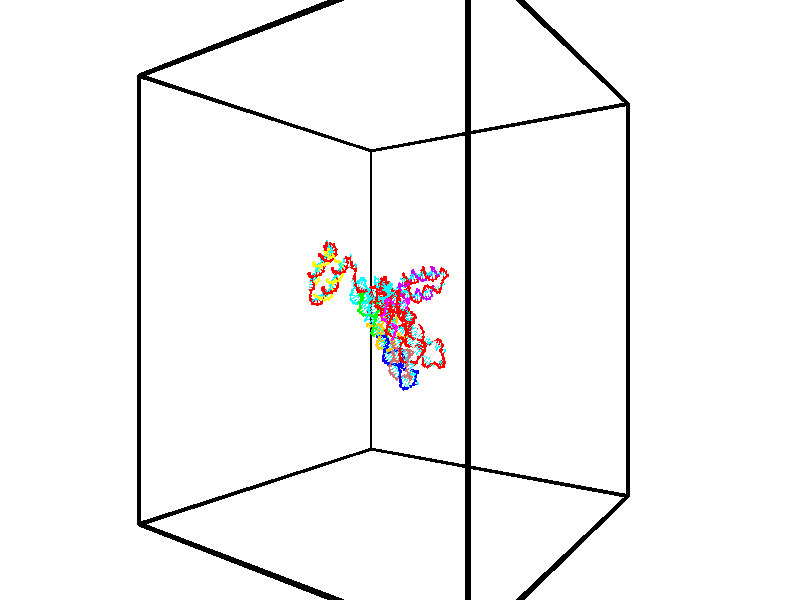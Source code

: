 // switches for output
#declare DRAW_BASES = 1; // possible values are 0, 1; only relevant for DNA ribbons
#declare DRAW_BASES_TYPE = 3; // possible values are 1, 2, 3; only relevant for DNA ribbons
#declare DRAW_FOG = 0; // set to 1 to enable fog

#include "colors.inc"

#include "transforms.inc"
background { rgb <1, 1, 1>}

#default {
   normal{
       ripples 0.25
       frequency 0.20
       turbulence 0.2
       lambda 5
   }
	finish {
		phong 0.1
		phong_size 40.
	}
}

// original window dimensions: 1024x640


// camera settings

camera {
	sky <-0, 1, 0>
	up <-0, 1, 0>
	right 1.6 * <0.581683, 0, 0.813415>
	location <-54.4937, 30, 90.4225>
	look_at <30, 30, 30>
	direction <84.4937, 0, -60.4225>
	angle 67.0682
}


# declare cpy_camera_pos = <-54.4937, 30, 90.4225>;
# if (DRAW_FOG = 1)
fog {
	fog_type 2
	up vnormalize(cpy_camera_pos)
	color rgbt<1,1,1,0.3>
	distance 1e-5
	fog_alt 3e-3
	fog_offset 48
}
# end


// LIGHTS

# declare lum = 6;
global_settings {
	ambient_light rgb lum * <0.05, 0.05, 0.05>
	max_trace_level 15
}# declare cpy_direct_light_amount = 0.25;
light_source
{	1000 * <0.231732, -1, 1.3951>,
	rgb lum * cpy_direct_light_amount
	parallel
}

light_source
{	1000 * <-0.231732, 1, -1.3951>,
	rgb lum * cpy_direct_light_amount
	parallel
}

// strand 0

// nucleotide -1

// particle -1
sphere {
	<41.965717, 31.542063, 22.697714> 0.250000
	pigment { color rgbt <1,0,0,0> }
	no_shadow
}
cylinder {
	<42.321716, 31.721935, 22.667534>,  <42.535316, 31.829859, 22.649426>, 0.100000
	pigment { color rgbt <1,0,0,0> }
	no_shadow
}
cylinder {
	<42.321716, 31.721935, 22.667534>,  <41.965717, 31.542063, 22.697714>, 0.100000
	pigment { color rgbt <1,0,0,0> }
	no_shadow
}

// particle -1
sphere {
	<42.321716, 31.721935, 22.667534> 0.100000
	pigment { color rgbt <1,0,0,0> }
	no_shadow
}
sphere {
	0, 1
	scale<0.080000,0.200000,0.300000>
	matrix <0.330850, -0.523023, 0.785484,
		0.313756, -0.724041, -0.614265,
		0.889998, 0.449680, -0.075448,
		42.588715, 31.856838, 22.644899>
	pigment { color rgbt <0,1,1,0> }
	no_shadow
}
cylinder {
	<41.785202, 31.820587, 23.372942>,  <41.965717, 31.542063, 22.697714>, 0.130000
	pigment { color rgbt <1,0,0,0> }
	no_shadow
}

// nucleotide -1

// particle -1
sphere {
	<41.785202, 31.820587, 23.372942> 0.250000
	pigment { color rgbt <1,0,0,0> }
	no_shadow
}
cylinder {
	<41.598209, 31.982441, 23.058559>,  <41.486015, 32.079552, 22.869930>, 0.100000
	pigment { color rgbt <1,0,0,0> }
	no_shadow
}
cylinder {
	<41.598209, 31.982441, 23.058559>,  <41.785202, 31.820587, 23.372942>, 0.100000
	pigment { color rgbt <1,0,0,0> }
	no_shadow
}

// particle -1
sphere {
	<41.598209, 31.982441, 23.058559> 0.100000
	pigment { color rgbt <1,0,0,0> }
	no_shadow
}
sphere {
	0, 1
	scale<0.080000,0.200000,0.300000>
	matrix <-0.857189, 0.009826, 0.514908,
		0.216072, 0.914426, 0.342255,
		-0.467483, 0.404634, -0.785959,
		41.457966, 32.103832, 22.822771>
	pigment { color rgbt <0,1,1,0> }
	no_shadow
}
cylinder {
	<41.453247, 32.510803, 23.574514>,  <41.785202, 31.820587, 23.372942>, 0.130000
	pigment { color rgbt <1,0,0,0> }
	no_shadow
}

// nucleotide -1

// particle -1
sphere {
	<41.453247, 32.510803, 23.574514> 0.250000
	pigment { color rgbt <1,0,0,0> }
	no_shadow
}
cylinder {
	<41.265648, 32.307892, 23.285320>,  <41.153088, 32.186146, 23.111803>, 0.100000
	pigment { color rgbt <1,0,0,0> }
	no_shadow
}
cylinder {
	<41.265648, 32.307892, 23.285320>,  <41.453247, 32.510803, 23.574514>, 0.100000
	pigment { color rgbt <1,0,0,0> }
	no_shadow
}

// particle -1
sphere {
	<41.265648, 32.307892, 23.285320> 0.100000
	pigment { color rgbt <1,0,0,0> }
	no_shadow
}
sphere {
	0, 1
	scale<0.080000,0.200000,0.300000>
	matrix <-0.817896, -0.059462, 0.572285,
		-0.333297, 0.859729, -0.387013,
		-0.468997, -0.507278, -0.722988,
		41.124950, 32.155708, 23.068424>
	pigment { color rgbt <0,1,1,0> }
	no_shadow
}
cylinder {
	<40.887451, 32.850086, 23.468197>,  <41.453247, 32.510803, 23.574514>, 0.130000
	pigment { color rgbt <1,0,0,0> }
	no_shadow
}

// nucleotide -1

// particle -1
sphere {
	<40.887451, 32.850086, 23.468197> 0.250000
	pigment { color rgbt <1,0,0,0> }
	no_shadow
}
cylinder {
	<40.851269, 32.465134, 23.365715>,  <40.829559, 32.234161, 23.304226>, 0.100000
	pigment { color rgbt <1,0,0,0> }
	no_shadow
}
cylinder {
	<40.851269, 32.465134, 23.365715>,  <40.887451, 32.850086, 23.468197>, 0.100000
	pigment { color rgbt <1,0,0,0> }
	no_shadow
}

// particle -1
sphere {
	<40.851269, 32.465134, 23.365715> 0.100000
	pigment { color rgbt <1,0,0,0> }
	no_shadow
}
sphere {
	0, 1
	scale<0.080000,0.200000,0.300000>
	matrix <-0.826456, -0.071006, 0.558505,
		-0.555687, 0.262260, -0.788943,
		-0.090454, -0.962381, -0.256204,
		40.824131, 32.176418, 23.288855>
	pigment { color rgbt <0,1,1,0> }
	no_shadow
}
cylinder {
	<40.370319, 33.422482, 23.447084>,  <40.887451, 32.850086, 23.468197>, 0.130000
	pigment { color rgbt <1,0,0,0> }
	no_shadow
}

// nucleotide -1

// particle -1
sphere {
	<40.370319, 33.422482, 23.447084> 0.250000
	pigment { color rgbt <1,0,0,0> }
	no_shadow
}
cylinder {
	<39.973820, 33.384174, 23.410751>,  <39.735920, 33.361191, 23.388950>, 0.100000
	pigment { color rgbt <1,0,0,0> }
	no_shadow
}
cylinder {
	<39.973820, 33.384174, 23.410751>,  <40.370319, 33.422482, 23.447084>, 0.100000
	pigment { color rgbt <1,0,0,0> }
	no_shadow
}

// particle -1
sphere {
	<39.973820, 33.384174, 23.410751> 0.100000
	pigment { color rgbt <1,0,0,0> }
	no_shadow
}
sphere {
	0, 1
	scale<0.080000,0.200000,0.300000>
	matrix <-0.085386, -0.059535, 0.994568,
		-0.100658, 0.993621, 0.050837,
		-0.991250, -0.095771, -0.090834,
		39.676445, 33.355442, 23.383501>
	pigment { color rgbt <0,1,1,0> }
	no_shadow
}
cylinder {
	<40.054741, 34.024208, 23.740616>,  <40.370319, 33.422482, 23.447084>, 0.130000
	pigment { color rgbt <1,0,0,0> }
	no_shadow
}

// nucleotide -1

// particle -1
sphere {
	<40.054741, 34.024208, 23.740616> 0.250000
	pigment { color rgbt <1,0,0,0> }
	no_shadow
}
cylinder {
	<39.852524, 33.681866, 23.784309>,  <39.731194, 33.476460, 23.810526>, 0.100000
	pigment { color rgbt <1,0,0,0> }
	no_shadow
}
cylinder {
	<39.852524, 33.681866, 23.784309>,  <40.054741, 34.024208, 23.740616>, 0.100000
	pigment { color rgbt <1,0,0,0> }
	no_shadow
}

// particle -1
sphere {
	<39.852524, 33.681866, 23.784309> 0.100000
	pigment { color rgbt <1,0,0,0> }
	no_shadow
}
sphere {
	0, 1
	scale<0.080000,0.200000,0.300000>
	matrix <0.084078, 0.077134, 0.993469,
		-0.858694, 0.511427, 0.032963,
		-0.505545, -0.855858, 0.109234,
		39.700859, 33.425110, 23.817080>
	pigment { color rgbt <0,1,1,0> }
	no_shadow
}
cylinder {
	<39.368446, 34.149639, 24.086760>,  <40.054741, 34.024208, 23.740616>, 0.130000
	pigment { color rgbt <1,0,0,0> }
	no_shadow
}

// nucleotide -1

// particle -1
sphere {
	<39.368446, 34.149639, 24.086760> 0.250000
	pigment { color rgbt <1,0,0,0> }
	no_shadow
}
cylinder {
	<39.459259, 33.768387, 24.166756>,  <39.513744, 33.539635, 24.214754>, 0.100000
	pigment { color rgbt <1,0,0,0> }
	no_shadow
}
cylinder {
	<39.459259, 33.768387, 24.166756>,  <39.368446, 34.149639, 24.086760>, 0.100000
	pigment { color rgbt <1,0,0,0> }
	no_shadow
}

// particle -1
sphere {
	<39.459259, 33.768387, 24.166756> 0.100000
	pigment { color rgbt <1,0,0,0> }
	no_shadow
}
sphere {
	0, 1
	scale<0.080000,0.200000,0.300000>
	matrix <-0.167840, 0.163989, 0.972079,
		-0.959316, -0.254256, -0.122743,
		0.227029, -0.953132, 0.199991,
		39.527367, 33.482449, 24.226753>
	pigment { color rgbt <0,1,1,0> }
	no_shadow
}
cylinder {
	<38.814075, 33.910809, 24.541037>,  <39.368446, 34.149639, 24.086760>, 0.130000
	pigment { color rgbt <1,0,0,0> }
	no_shadow
}

// nucleotide -1

// particle -1
sphere {
	<38.814075, 33.910809, 24.541037> 0.250000
	pigment { color rgbt <1,0,0,0> }
	no_shadow
}
cylinder {
	<39.129925, 33.673851, 24.605000>,  <39.319435, 33.531677, 24.643377>, 0.100000
	pigment { color rgbt <1,0,0,0> }
	no_shadow
}
cylinder {
	<39.129925, 33.673851, 24.605000>,  <38.814075, 33.910809, 24.541037>, 0.100000
	pigment { color rgbt <1,0,0,0> }
	no_shadow
}

// particle -1
sphere {
	<39.129925, 33.673851, 24.605000> 0.100000
	pigment { color rgbt <1,0,0,0> }
	no_shadow
}
sphere {
	0, 1
	scale<0.080000,0.200000,0.300000>
	matrix <-0.159505, 0.053480, 0.985747,
		-0.592502, -0.803872, -0.052261,
		0.789620, -0.592393, 0.159908,
		39.366810, 33.496132, 24.652971>
	pigment { color rgbt <0,1,1,0> }
	no_shadow
}
cylinder {
	<38.566078, 33.565117, 25.187742>,  <38.814075, 33.910809, 24.541037>, 0.130000
	pigment { color rgbt <1,0,0,0> }
	no_shadow
}

// nucleotide -1

// particle -1
sphere {
	<38.566078, 33.565117, 25.187742> 0.250000
	pigment { color rgbt <1,0,0,0> }
	no_shadow
}
cylinder {
	<38.950302, 33.475994, 25.121181>,  <39.180836, 33.422520, 25.081245>, 0.100000
	pigment { color rgbt <1,0,0,0> }
	no_shadow
}
cylinder {
	<38.950302, 33.475994, 25.121181>,  <38.566078, 33.565117, 25.187742>, 0.100000
	pigment { color rgbt <1,0,0,0> }
	no_shadow
}

// particle -1
sphere {
	<38.950302, 33.475994, 25.121181> 0.100000
	pigment { color rgbt <1,0,0,0> }
	no_shadow
}
sphere {
	0, 1
	scale<0.080000,0.200000,0.300000>
	matrix <0.142958, -0.117612, 0.982716,
		-0.238530, -0.967741, -0.081120,
		0.960555, -0.222810, -0.166400,
		39.238468, 33.409153, 25.071262>
	pigment { color rgbt <0,1,1,0> }
	no_shadow
}
cylinder {
	<38.681286, 32.905605, 25.545444>,  <38.566078, 33.565117, 25.187742>, 0.130000
	pigment { color rgbt <1,0,0,0> }
	no_shadow
}

// nucleotide -1

// particle -1
sphere {
	<38.681286, 32.905605, 25.545444> 0.250000
	pigment { color rgbt <1,0,0,0> }
	no_shadow
}
cylinder {
	<39.008110, 33.134682, 25.518806>,  <39.204205, 33.272129, 25.502823>, 0.100000
	pigment { color rgbt <1,0,0,0> }
	no_shadow
}
cylinder {
	<39.008110, 33.134682, 25.518806>,  <38.681286, 32.905605, 25.545444>, 0.100000
	pigment { color rgbt <1,0,0,0> }
	no_shadow
}

// particle -1
sphere {
	<39.008110, 33.134682, 25.518806> 0.100000
	pigment { color rgbt <1,0,0,0> }
	no_shadow
}
sphere {
	0, 1
	scale<0.080000,0.200000,0.300000>
	matrix <0.040848, 0.057716, 0.997497,
		0.575106, -0.817734, 0.023764,
		0.817059, 0.572695, -0.066595,
		39.253227, 33.306492, 25.498827>
	pigment { color rgbt <0,1,1,0> }
	no_shadow
}
cylinder {
	<39.213768, 32.633850, 25.968662>,  <38.681286, 32.905605, 25.545444>, 0.130000
	pigment { color rgbt <1,0,0,0> }
	no_shadow
}

// nucleotide -1

// particle -1
sphere {
	<39.213768, 32.633850, 25.968662> 0.250000
	pigment { color rgbt <1,0,0,0> }
	no_shadow
}
cylinder {
	<39.374664, 32.993908, 25.901798>,  <39.471203, 33.209942, 25.861681>, 0.100000
	pigment { color rgbt <1,0,0,0> }
	no_shadow
}
cylinder {
	<39.374664, 32.993908, 25.901798>,  <39.213768, 32.633850, 25.968662>, 0.100000
	pigment { color rgbt <1,0,0,0> }
	no_shadow
}

// particle -1
sphere {
	<39.374664, 32.993908, 25.901798> 0.100000
	pigment { color rgbt <1,0,0,0> }
	no_shadow
}
sphere {
	0, 1
	scale<0.080000,0.200000,0.300000>
	matrix <0.073120, 0.150411, 0.985916,
		0.912610, -0.408797, -0.005318,
		0.402240, 0.900145, -0.167158,
		39.495335, 33.263950, 25.851650>
	pigment { color rgbt <0,1,1,0> }
	no_shadow
}
cylinder {
	<39.525837, 32.682274, 26.585463>,  <39.213768, 32.633850, 25.968662>, 0.130000
	pigment { color rgbt <1,0,0,0> }
	no_shadow
}

// nucleotide -1

// particle -1
sphere {
	<39.525837, 32.682274, 26.585463> 0.250000
	pigment { color rgbt <1,0,0,0> }
	no_shadow
}
cylinder {
	<39.549091, 33.060513, 26.457417>,  <39.563046, 33.287457, 26.380589>, 0.100000
	pigment { color rgbt <1,0,0,0> }
	no_shadow
}
cylinder {
	<39.549091, 33.060513, 26.457417>,  <39.525837, 32.682274, 26.585463>, 0.100000
	pigment { color rgbt <1,0,0,0> }
	no_shadow
}

// particle -1
sphere {
	<39.549091, 33.060513, 26.457417> 0.100000
	pigment { color rgbt <1,0,0,0> }
	no_shadow
}
sphere {
	0, 1
	scale<0.080000,0.200000,0.300000>
	matrix <0.200072, 0.303116, 0.931714,
		0.978055, -0.118214, -0.171564,
		0.058137, 0.945593, -0.320116,
		39.566532, 33.344189, 26.361382>
	pigment { color rgbt <0,1,1,0> }
	no_shadow
}
cylinder {
	<40.062607, 32.886711, 26.955940>,  <39.525837, 32.682274, 26.585463>, 0.130000
	pigment { color rgbt <1,0,0,0> }
	no_shadow
}

// nucleotide -1

// particle -1
sphere {
	<40.062607, 32.886711, 26.955940> 0.250000
	pigment { color rgbt <1,0,0,0> }
	no_shadow
}
cylinder {
	<39.891670, 33.229919, 26.841972>,  <39.789108, 33.435844, 26.773592>, 0.100000
	pigment { color rgbt <1,0,0,0> }
	no_shadow
}
cylinder {
	<39.891670, 33.229919, 26.841972>,  <40.062607, 32.886711, 26.955940>, 0.100000
	pigment { color rgbt <1,0,0,0> }
	no_shadow
}

// particle -1
sphere {
	<39.891670, 33.229919, 26.841972> 0.100000
	pigment { color rgbt <1,0,0,0> }
	no_shadow
}
sphere {
	0, 1
	scale<0.080000,0.200000,0.300000>
	matrix <0.095452, 0.356202, 0.929521,
		0.899037, 0.370028, -0.234120,
		-0.427342, 0.858021, -0.284918,
		39.763466, 33.487328, 26.756496>
	pigment { color rgbt <0,1,1,0> }
	no_shadow
}
cylinder {
	<40.545174, 33.519131, 27.132896>,  <40.062607, 32.886711, 26.955940>, 0.130000
	pigment { color rgbt <1,0,0,0> }
	no_shadow
}

// nucleotide -1

// particle -1
sphere {
	<40.545174, 33.519131, 27.132896> 0.250000
	pigment { color rgbt <1,0,0,0> }
	no_shadow
}
cylinder {
	<40.160976, 33.629440, 27.117897>,  <39.930458, 33.695625, 27.108898>, 0.100000
	pigment { color rgbt <1,0,0,0> }
	no_shadow
}
cylinder {
	<40.160976, 33.629440, 27.117897>,  <40.545174, 33.519131, 27.132896>, 0.100000
	pigment { color rgbt <1,0,0,0> }
	no_shadow
}

// particle -1
sphere {
	<40.160976, 33.629440, 27.117897> 0.100000
	pigment { color rgbt <1,0,0,0> }
	no_shadow
}
sphere {
	0, 1
	scale<0.080000,0.200000,0.300000>
	matrix <0.068704, 0.365512, 0.928268,
		0.269694, 0.889018, -0.370018,
		-0.960492, 0.275770, -0.037498,
		39.872829, 33.712170, 27.106647>
	pigment { color rgbt <0,1,1,0> }
	no_shadow
}
cylinder {
	<40.468204, 34.010727, 27.514921>,  <40.545174, 33.519131, 27.132896>, 0.130000
	pigment { color rgbt <1,0,0,0> }
	no_shadow
}

// nucleotide -1

// particle -1
sphere {
	<40.468204, 34.010727, 27.514921> 0.250000
	pigment { color rgbt <1,0,0,0> }
	no_shadow
}
cylinder {
	<40.071362, 33.961704, 27.504280>,  <39.833256, 33.932289, 27.497896>, 0.100000
	pigment { color rgbt <1,0,0,0> }
	no_shadow
}
cylinder {
	<40.071362, 33.961704, 27.504280>,  <40.468204, 34.010727, 27.514921>, 0.100000
	pigment { color rgbt <1,0,0,0> }
	no_shadow
}

// particle -1
sphere {
	<40.071362, 33.961704, 27.504280> 0.100000
	pigment { color rgbt <1,0,0,0> }
	no_shadow
}
sphere {
	0, 1
	scale<0.080000,0.200000,0.300000>
	matrix <-0.079521, 0.450735, 0.889109,
		-0.096980, 0.884204, -0.456922,
		-0.992105, -0.122561, -0.026601,
		39.773731, 33.924934, 27.496300>
	pigment { color rgbt <0,1,1,0> }
	no_shadow
}
cylinder {
	<40.207317, 34.625206, 27.724176>,  <40.468204, 34.010727, 27.514921>, 0.130000
	pigment { color rgbt <1,0,0,0> }
	no_shadow
}

// nucleotide -1

// particle -1
sphere {
	<40.207317, 34.625206, 27.724176> 0.250000
	pigment { color rgbt <1,0,0,0> }
	no_shadow
}
cylinder {
	<39.925083, 34.355518, 27.811424>,  <39.755741, 34.193707, 27.863773>, 0.100000
	pigment { color rgbt <1,0,0,0> }
	no_shadow
}
cylinder {
	<39.925083, 34.355518, 27.811424>,  <40.207317, 34.625206, 27.724176>, 0.100000
	pigment { color rgbt <1,0,0,0> }
	no_shadow
}

// particle -1
sphere {
	<39.925083, 34.355518, 27.811424> 0.100000
	pigment { color rgbt <1,0,0,0> }
	no_shadow
}
sphere {
	0, 1
	scale<0.080000,0.200000,0.300000>
	matrix <0.080116, 0.229935, 0.969903,
		-0.704081, 0.701824, -0.108223,
		-0.705585, -0.674220, 0.218120,
		39.713409, 34.153252, 27.876860>
	pigment { color rgbt <0,1,1,0> }
	no_shadow
}
cylinder {
	<39.861897, 34.901295, 28.211660>,  <40.207317, 34.625206, 27.724176>, 0.130000
	pigment { color rgbt <1,0,0,0> }
	no_shadow
}

// nucleotide -1

// particle -1
sphere {
	<39.861897, 34.901295, 28.211660> 0.250000
	pigment { color rgbt <1,0,0,0> }
	no_shadow
}
cylinder {
	<39.744236, 34.522877, 28.266045>,  <39.673641, 34.295826, 28.298676>, 0.100000
	pigment { color rgbt <1,0,0,0> }
	no_shadow
}
cylinder {
	<39.744236, 34.522877, 28.266045>,  <39.861897, 34.901295, 28.211660>, 0.100000
	pigment { color rgbt <1,0,0,0> }
	no_shadow
}

// particle -1
sphere {
	<39.744236, 34.522877, 28.266045> 0.100000
	pigment { color rgbt <1,0,0,0> }
	no_shadow
}
sphere {
	0, 1
	scale<0.080000,0.200000,0.300000>
	matrix <-0.131903, 0.181073, 0.974584,
		-0.946614, 0.268738, -0.178048,
		-0.294148, -0.946040, 0.135959,
		39.655991, 34.239063, 28.306831>
	pigment { color rgbt <0,1,1,0> }
	no_shadow
}
cylinder {
	<39.310970, 35.015076, 28.645861>,  <39.861897, 34.901295, 28.211660>, 0.130000
	pigment { color rgbt <1,0,0,0> }
	no_shadow
}

// nucleotide -1

// particle -1
sphere {
	<39.310970, 35.015076, 28.645861> 0.250000
	pigment { color rgbt <1,0,0,0> }
	no_shadow
}
cylinder {
	<39.486237, 34.657806, 28.686352>,  <39.591396, 34.443443, 28.710646>, 0.100000
	pigment { color rgbt <1,0,0,0> }
	no_shadow
}
cylinder {
	<39.486237, 34.657806, 28.686352>,  <39.310970, 35.015076, 28.645861>, 0.100000
	pigment { color rgbt <1,0,0,0> }
	no_shadow
}

// particle -1
sphere {
	<39.486237, 34.657806, 28.686352> 0.100000
	pigment { color rgbt <1,0,0,0> }
	no_shadow
}
sphere {
	0, 1
	scale<0.080000,0.200000,0.300000>
	matrix <-0.131900, 0.047507, 0.990124,
		-0.889165, -0.447189, -0.096994,
		0.438165, -0.893177, 0.101226,
		39.617687, 34.389854, 28.716719>
	pigment { color rgbt <0,1,1,0> }
	no_shadow
}
cylinder {
	<38.769035, 34.746117, 29.164295>,  <39.310970, 35.015076, 28.645861>, 0.130000
	pigment { color rgbt <1,0,0,0> }
	no_shadow
}

// nucleotide -1

// particle -1
sphere {
	<38.769035, 34.746117, 29.164295> 0.250000
	pigment { color rgbt <1,0,0,0> }
	no_shadow
}
cylinder {
	<39.054646, 34.466167, 29.156910>,  <39.226013, 34.298199, 29.152479>, 0.100000
	pigment { color rgbt <1,0,0,0> }
	no_shadow
}
cylinder {
	<39.054646, 34.466167, 29.156910>,  <38.769035, 34.746117, 29.164295>, 0.100000
	pigment { color rgbt <1,0,0,0> }
	no_shadow
}

// particle -1
sphere {
	<39.054646, 34.466167, 29.156910> 0.100000
	pigment { color rgbt <1,0,0,0> }
	no_shadow
}
sphere {
	0, 1
	scale<0.080000,0.200000,0.300000>
	matrix <-0.065388, -0.092920, 0.993524,
		-0.697055, -0.708198, -0.112111,
		0.714030, -0.699872, -0.018463,
		39.268856, 34.256207, 29.151371>
	pigment { color rgbt <0,1,1,0> }
	no_shadow
}
cylinder {
	<38.469574, 34.150654, 29.425051>,  <38.769035, 34.746117, 29.164295>, 0.130000
	pigment { color rgbt <1,0,0,0> }
	no_shadow
}

// nucleotide -1

// particle -1
sphere {
	<38.469574, 34.150654, 29.425051> 0.250000
	pigment { color rgbt <1,0,0,0> }
	no_shadow
}
cylinder {
	<38.860863, 34.106369, 29.495281>,  <39.095634, 34.079796, 29.537420>, 0.100000
	pigment { color rgbt <1,0,0,0> }
	no_shadow
}
cylinder {
	<38.860863, 34.106369, 29.495281>,  <38.469574, 34.150654, 29.425051>, 0.100000
	pigment { color rgbt <1,0,0,0> }
	no_shadow
}

// particle -1
sphere {
	<38.860863, 34.106369, 29.495281> 0.100000
	pigment { color rgbt <1,0,0,0> }
	no_shadow
}
sphere {
	0, 1
	scale<0.080000,0.200000,0.300000>
	matrix <-0.194890, -0.198786, 0.960470,
		-0.071436, -0.973769, -0.216034,
		0.978220, -0.110715, 0.175577,
		39.154327, 34.073154, 29.547955>
	pigment { color rgbt <0,1,1,0> }
	no_shadow
}
cylinder {
	<38.454136, 33.510571, 29.808599>,  <38.469574, 34.150654, 29.425051>, 0.130000
	pigment { color rgbt <1,0,0,0> }
	no_shadow
}

// nucleotide -1

// particle -1
sphere {
	<38.454136, 33.510571, 29.808599> 0.250000
	pigment { color rgbt <1,0,0,0> }
	no_shadow
}
cylinder {
	<38.802567, 33.700127, 29.860218>,  <39.011627, 33.813858, 29.891190>, 0.100000
	pigment { color rgbt <1,0,0,0> }
	no_shadow
}
cylinder {
	<38.802567, 33.700127, 29.860218>,  <38.454136, 33.510571, 29.808599>, 0.100000
	pigment { color rgbt <1,0,0,0> }
	no_shadow
}

// particle -1
sphere {
	<38.802567, 33.700127, 29.860218> 0.100000
	pigment { color rgbt <1,0,0,0> }
	no_shadow
}
sphere {
	0, 1
	scale<0.080000,0.200000,0.300000>
	matrix <-0.058571, -0.160642, 0.985273,
		0.487639, -0.865808, -0.112176,
		0.871078, 0.473888, 0.129047,
		39.063889, 33.842293, 29.898932>
	pigment { color rgbt <0,1,1,0> }
	no_shadow
}
cylinder {
	<38.786510, 33.174149, 30.302589>,  <38.454136, 33.510571, 29.808599>, 0.130000
	pigment { color rgbt <1,0,0,0> }
	no_shadow
}

// nucleotide -1

// particle -1
sphere {
	<38.786510, 33.174149, 30.302589> 0.250000
	pigment { color rgbt <1,0,0,0> }
	no_shadow
}
cylinder {
	<38.999828, 33.512333, 30.313862>,  <39.127819, 33.715244, 30.320625>, 0.100000
	pigment { color rgbt <1,0,0,0> }
	no_shadow
}
cylinder {
	<38.999828, 33.512333, 30.313862>,  <38.786510, 33.174149, 30.302589>, 0.100000
	pigment { color rgbt <1,0,0,0> }
	no_shadow
}

// particle -1
sphere {
	<38.999828, 33.512333, 30.313862> 0.100000
	pigment { color rgbt <1,0,0,0> }
	no_shadow
}
sphere {
	0, 1
	scale<0.080000,0.200000,0.300000>
	matrix <0.144119, -0.123630, 0.981807,
		0.833563, -0.519530, -0.187779,
		0.533294, 0.845461, 0.028179,
		39.159817, 33.765972, 30.322315>
	pigment { color rgbt <0,1,1,0> }
	no_shadow
}
cylinder {
	<39.348835, 33.032032, 30.760447>,  <38.786510, 33.174149, 30.302589>, 0.130000
	pigment { color rgbt <1,0,0,0> }
	no_shadow
}

// nucleotide -1

// particle -1
sphere {
	<39.348835, 33.032032, 30.760447> 0.250000
	pigment { color rgbt <1,0,0,0> }
	no_shadow
}
cylinder {
	<39.324745, 33.430679, 30.738110>,  <39.310291, 33.669868, 30.724709>, 0.100000
	pigment { color rgbt <1,0,0,0> }
	no_shadow
}
cylinder {
	<39.324745, 33.430679, 30.738110>,  <39.348835, 33.032032, 30.760447>, 0.100000
	pigment { color rgbt <1,0,0,0> }
	no_shadow
}

// particle -1
sphere {
	<39.324745, 33.430679, 30.738110> 0.100000
	pigment { color rgbt <1,0,0,0> }
	no_shadow
}
sphere {
	0, 1
	scale<0.080000,0.200000,0.300000>
	matrix <0.353731, 0.073620, 0.932445,
		0.933406, 0.036405, -0.356970,
		-0.060226, 0.996622, -0.055840,
		39.306679, 33.729668, 30.721357>
	pigment { color rgbt <0,1,1,0> }
	no_shadow
}
cylinder {
	<39.931278, 33.270554, 31.052647>,  <39.348835, 33.032032, 30.760447>, 0.130000
	pigment { color rgbt <1,0,0,0> }
	no_shadow
}

// nucleotide -1

// particle -1
sphere {
	<39.931278, 33.270554, 31.052647> 0.250000
	pigment { color rgbt <1,0,0,0> }
	no_shadow
}
cylinder {
	<39.682892, 33.581264, 31.094631>,  <39.533859, 33.767693, 31.119822>, 0.100000
	pigment { color rgbt <1,0,0,0> }
	no_shadow
}
cylinder {
	<39.682892, 33.581264, 31.094631>,  <39.931278, 33.270554, 31.052647>, 0.100000
	pigment { color rgbt <1,0,0,0> }
	no_shadow
}

// particle -1
sphere {
	<39.682892, 33.581264, 31.094631> 0.100000
	pigment { color rgbt <1,0,0,0> }
	no_shadow
}
sphere {
	0, 1
	scale<0.080000,0.200000,0.300000>
	matrix <0.321758, 0.130498, 0.937786,
		0.714757, 0.616101, -0.330970,
		-0.620962, 0.776782, 0.104961,
		39.496605, 33.814301, 31.126120>
	pigment { color rgbt <0,1,1,0> }
	no_shadow
}
cylinder {
	<40.363544, 33.707912, 31.444952>,  <39.931278, 33.270554, 31.052647>, 0.130000
	pigment { color rgbt <1,0,0,0> }
	no_shadow
}

// nucleotide -1

// particle -1
sphere {
	<40.363544, 33.707912, 31.444952> 0.250000
	pigment { color rgbt <1,0,0,0> }
	no_shadow
}
cylinder {
	<39.991199, 33.847740, 31.487469>,  <39.767792, 33.931637, 31.512978>, 0.100000
	pigment { color rgbt <1,0,0,0> }
	no_shadow
}
cylinder {
	<39.991199, 33.847740, 31.487469>,  <40.363544, 33.707912, 31.444952>, 0.100000
	pigment { color rgbt <1,0,0,0> }
	no_shadow
}

// particle -1
sphere {
	<39.991199, 33.847740, 31.487469> 0.100000
	pigment { color rgbt <1,0,0,0> }
	no_shadow
}
sphere {
	0, 1
	scale<0.080000,0.200000,0.300000>
	matrix <0.173402, 0.166615, 0.970655,
		0.321601, 0.921977, -0.215711,
		-0.930862, 0.349569, 0.106289,
		39.711941, 33.952610, 31.519356>
	pigment { color rgbt <0,1,1,0> }
	no_shadow
}
cylinder {
	<40.430927, 34.372467, 31.734568>,  <40.363544, 33.707912, 31.444952>, 0.130000
	pigment { color rgbt <1,0,0,0> }
	no_shadow
}

// nucleotide -1

// particle -1
sphere {
	<40.430927, 34.372467, 31.734568> 0.250000
	pigment { color rgbt <1,0,0,0> }
	no_shadow
}
cylinder {
	<40.085052, 34.195820, 31.830311>,  <39.877529, 34.089832, 31.887756>, 0.100000
	pigment { color rgbt <1,0,0,0> }
	no_shadow
}
cylinder {
	<40.085052, 34.195820, 31.830311>,  <40.430927, 34.372467, 31.734568>, 0.100000
	pigment { color rgbt <1,0,0,0> }
	no_shadow
}

// particle -1
sphere {
	<40.085052, 34.195820, 31.830311> 0.100000
	pigment { color rgbt <1,0,0,0> }
	no_shadow
}
sphere {
	0, 1
	scale<0.080000,0.200000,0.300000>
	matrix <0.312413, -0.099676, 0.944703,
		-0.393341, 0.891648, 0.224156,
		-0.864685, -0.441620, 0.239356,
		39.825645, 34.063335, 31.902117>
	pigment { color rgbt <0,1,1,0> }
	no_shadow
}
cylinder {
	<39.994789, 34.723656, 32.210178>,  <40.430927, 34.372467, 31.734568>, 0.130000
	pigment { color rgbt <1,0,0,0> }
	no_shadow
}

// nucleotide -1

// particle -1
sphere {
	<39.994789, 34.723656, 32.210178> 0.250000
	pigment { color rgbt <1,0,0,0> }
	no_shadow
}
cylinder {
	<39.965149, 34.326946, 32.251934>,  <39.947365, 34.088921, 32.276989>, 0.100000
	pigment { color rgbt <1,0,0,0> }
	no_shadow
}
cylinder {
	<39.965149, 34.326946, 32.251934>,  <39.994789, 34.723656, 32.210178>, 0.100000
	pigment { color rgbt <1,0,0,0> }
	no_shadow
}

// particle -1
sphere {
	<39.965149, 34.326946, 32.251934> 0.100000
	pigment { color rgbt <1,0,0,0> }
	no_shadow
}
sphere {
	0, 1
	scale<0.080000,0.200000,0.300000>
	matrix <0.422643, 0.063581, 0.904063,
		-0.903262, 0.111113, 0.414454,
		-0.074101, -0.991772, 0.104391,
		39.942917, 34.029415, 32.283253>
	pigment { color rgbt <0,1,1,0> }
	no_shadow
}
cylinder {
	<39.628582, 34.582127, 32.831589>,  <39.994789, 34.723656, 32.210178>, 0.130000
	pigment { color rgbt <1,0,0,0> }
	no_shadow
}

// nucleotide -1

// particle -1
sphere {
	<39.628582, 34.582127, 32.831589> 0.250000
	pigment { color rgbt <1,0,0,0> }
	no_shadow
}
cylinder {
	<39.870064, 34.276058, 32.742100>,  <40.014954, 34.092415, 32.688408>, 0.100000
	pigment { color rgbt <1,0,0,0> }
	no_shadow
}
cylinder {
	<39.870064, 34.276058, 32.742100>,  <39.628582, 34.582127, 32.831589>, 0.100000
	pigment { color rgbt <1,0,0,0> }
	no_shadow
}

// particle -1
sphere {
	<39.870064, 34.276058, 32.742100> 0.100000
	pigment { color rgbt <1,0,0,0> }
	no_shadow
}
sphere {
	0, 1
	scale<0.080000,0.200000,0.300000>
	matrix <0.397380, 0.045550, 0.916523,
		-0.691111, -0.642208, 0.331564,
		0.603701, -0.765176, -0.223721,
		40.051174, 34.046505, 32.674984>
	pigment { color rgbt <0,1,1,0> }
	no_shadow
}
cylinder {
	<39.668407, 34.241810, 33.391922>,  <39.628582, 34.582127, 32.831589>, 0.130000
	pigment { color rgbt <1,0,0,0> }
	no_shadow
}

// nucleotide -1

// particle -1
sphere {
	<39.668407, 34.241810, 33.391922> 0.250000
	pigment { color rgbt <1,0,0,0> }
	no_shadow
}
cylinder {
	<39.976154, 34.093239, 33.184029>,  <40.160801, 34.004097, 33.059292>, 0.100000
	pigment { color rgbt <1,0,0,0> }
	no_shadow
}
cylinder {
	<39.976154, 34.093239, 33.184029>,  <39.668407, 34.241810, 33.391922>, 0.100000
	pigment { color rgbt <1,0,0,0> }
	no_shadow
}

// particle -1
sphere {
	<39.976154, 34.093239, 33.184029> 0.100000
	pigment { color rgbt <1,0,0,0> }
	no_shadow
}
sphere {
	0, 1
	scale<0.080000,0.200000,0.300000>
	matrix <0.474110, -0.213271, 0.854245,
		-0.428136, -0.903634, 0.012016,
		0.769362, -0.371431, -0.519731,
		40.206963, 33.981808, 33.028111>
	pigment { color rgbt <0,1,1,0> }
	no_shadow
}
cylinder {
	<39.815411, 33.670059, 33.605831>,  <39.668407, 34.241810, 33.391922>, 0.130000
	pigment { color rgbt <1,0,0,0> }
	no_shadow
}

// nucleotide -1

// particle -1
sphere {
	<39.815411, 33.670059, 33.605831> 0.250000
	pigment { color rgbt <1,0,0,0> }
	no_shadow
}
cylinder {
	<40.151707, 33.842674, 33.475029>,  <40.353485, 33.946243, 33.396549>, 0.100000
	pigment { color rgbt <1,0,0,0> }
	no_shadow
}
cylinder {
	<40.151707, 33.842674, 33.475029>,  <39.815411, 33.670059, 33.605831>, 0.100000
	pigment { color rgbt <1,0,0,0> }
	no_shadow
}

// particle -1
sphere {
	<40.151707, 33.842674, 33.475029> 0.100000
	pigment { color rgbt <1,0,0,0> }
	no_shadow
}
sphere {
	0, 1
	scale<0.080000,0.200000,0.300000>
	matrix <0.485065, -0.332001, 0.809003,
		0.240548, -0.838781, -0.488450,
		0.840742, 0.431535, -0.327001,
		40.403931, 33.972134, 33.376930>
	pigment { color rgbt <0,1,1,0> }
	no_shadow
}
cylinder {
	<39.440346, 33.215019, 33.094223>,  <39.815411, 33.670059, 33.605831>, 0.130000
	pigment { color rgbt <1,0,0,0> }
	no_shadow
}

// nucleotide -1

// particle -1
sphere {
	<39.440346, 33.215019, 33.094223> 0.250000
	pigment { color rgbt <1,0,0,0> }
	no_shadow
}
cylinder {
	<39.277855, 33.580364, 33.083271>,  <39.180359, 33.799572, 33.076698>, 0.100000
	pigment { color rgbt <1,0,0,0> }
	no_shadow
}
cylinder {
	<39.277855, 33.580364, 33.083271>,  <39.440346, 33.215019, 33.094223>, 0.100000
	pigment { color rgbt <1,0,0,0> }
	no_shadow
}

// particle -1
sphere {
	<39.277855, 33.580364, 33.083271> 0.100000
	pigment { color rgbt <1,0,0,0> }
	no_shadow
}
sphere {
	0, 1
	scale<0.080000,0.200000,0.300000>
	matrix <0.508075, 0.250675, 0.824028,
		0.759498, 0.320833, -0.565888,
		-0.406229, 0.913361, -0.027380,
		39.155987, 33.854374, 33.075058>
	pigment { color rgbt <0,1,1,0> }
	no_shadow
}
cylinder {
	<39.826492, 32.963139, 32.604160>,  <39.440346, 33.215019, 33.094223>, 0.130000
	pigment { color rgbt <1,0,0,0> }
	no_shadow
}

// nucleotide -1

// particle -1
sphere {
	<39.826492, 32.963139, 32.604160> 0.250000
	pigment { color rgbt <1,0,0,0> }
	no_shadow
}
cylinder {
	<39.932468, 32.608768, 32.756451>,  <39.996056, 32.396149, 32.847824>, 0.100000
	pigment { color rgbt <1,0,0,0> }
	no_shadow
}
cylinder {
	<39.932468, 32.608768, 32.756451>,  <39.826492, 32.963139, 32.604160>, 0.100000
	pigment { color rgbt <1,0,0,0> }
	no_shadow
}

// particle -1
sphere {
	<39.932468, 32.608768, 32.756451> 0.100000
	pigment { color rgbt <1,0,0,0> }
	no_shadow
}
sphere {
	0, 1
	scale<0.080000,0.200000,0.300000>
	matrix <-0.522956, -0.463736, -0.715169,
		0.810138, -0.009624, -0.586160,
		0.264941, -0.885921, 0.380723,
		40.011951, 32.342991, 32.870667>
	pigment { color rgbt <0,1,1,0> }
	no_shadow
}
cylinder {
	<40.178352, 32.493984, 32.154999>,  <39.826492, 32.963139, 32.604160>, 0.130000
	pigment { color rgbt <1,0,0,0> }
	no_shadow
}

// nucleotide -1

// particle -1
sphere {
	<40.178352, 32.493984, 32.154999> 0.250000
	pigment { color rgbt <1,0,0,0> }
	no_shadow
}
cylinder {
	<39.930187, 32.346226, 32.431732>,  <39.781288, 32.257572, 32.597771>, 0.100000
	pigment { color rgbt <1,0,0,0> }
	no_shadow
}
cylinder {
	<39.930187, 32.346226, 32.431732>,  <40.178352, 32.493984, 32.154999>, 0.100000
	pigment { color rgbt <1,0,0,0> }
	no_shadow
}

// particle -1
sphere {
	<39.930187, 32.346226, 32.431732> 0.100000
	pigment { color rgbt <1,0,0,0> }
	no_shadow
}
sphere {
	0, 1
	scale<0.080000,0.200000,0.300000>
	matrix <-0.556004, -0.414979, -0.720176,
		0.553124, -0.831470, 0.052075,
		-0.620414, -0.369392, 0.691835,
		39.744064, 32.235409, 32.639282>
	pigment { color rgbt <0,1,1,0> }
	no_shadow
}
cylinder {
	<40.025394, 31.698139, 32.025032>,  <40.178352, 32.493984, 32.154999>, 0.130000
	pigment { color rgbt <1,0,0,0> }
	no_shadow
}

// nucleotide -1

// particle -1
sphere {
	<40.025394, 31.698139, 32.025032> 0.250000
	pigment { color rgbt <1,0,0,0> }
	no_shadow
}
cylinder {
	<39.728127, 31.881653, 32.219852>,  <39.549767, 31.991760, 32.336746>, 0.100000
	pigment { color rgbt <1,0,0,0> }
	no_shadow
}
cylinder {
	<39.728127, 31.881653, 32.219852>,  <40.025394, 31.698139, 32.025032>, 0.100000
	pigment { color rgbt <1,0,0,0> }
	no_shadow
}

// particle -1
sphere {
	<39.728127, 31.881653, 32.219852> 0.100000
	pigment { color rgbt <1,0,0,0> }
	no_shadow
}
sphere {
	0, 1
	scale<0.080000,0.200000,0.300000>
	matrix <-0.660287, -0.385075, -0.644778,
		-0.108263, -0.800772, 0.589104,
		-0.743169, 0.458783, 0.487050,
		39.505177, 32.019287, 32.365967>
	pigment { color rgbt <0,1,1,0> }
	no_shadow
}
cylinder {
	<39.487106, 31.205242, 32.080227>,  <40.025394, 31.698139, 32.025032>, 0.130000
	pigment { color rgbt <1,0,0,0> }
	no_shadow
}

// nucleotide -1

// particle -1
sphere {
	<39.487106, 31.205242, 32.080227> 0.250000
	pigment { color rgbt <1,0,0,0> }
	no_shadow
}
cylinder {
	<39.330433, 31.572956, 32.064720>,  <39.236431, 31.793585, 32.055416>, 0.100000
	pigment { color rgbt <1,0,0,0> }
	no_shadow
}
cylinder {
	<39.330433, 31.572956, 32.064720>,  <39.487106, 31.205242, 32.080227>, 0.100000
	pigment { color rgbt <1,0,0,0> }
	no_shadow
}

// particle -1
sphere {
	<39.330433, 31.572956, 32.064720> 0.100000
	pigment { color rgbt <1,0,0,0> }
	no_shadow
}
sphere {
	0, 1
	scale<0.080000,0.200000,0.300000>
	matrix <-0.561107, -0.272041, -0.781762,
		-0.729209, -0.284447, 0.622370,
		-0.391680, 0.919285, -0.038769,
		39.212929, 31.848742, 32.053089>
	pigment { color rgbt <0,1,1,0> }
	no_shadow
}
cylinder {
	<38.771370, 31.190586, 32.057137>,  <39.487106, 31.205242, 32.080227>, 0.130000
	pigment { color rgbt <1,0,0,0> }
	no_shadow
}

// nucleotide -1

// particle -1
sphere {
	<38.771370, 31.190586, 32.057137> 0.250000
	pigment { color rgbt <1,0,0,0> }
	no_shadow
}
cylinder {
	<38.877094, 31.500748, 31.827744>,  <38.940529, 31.686846, 31.690107>, 0.100000
	pigment { color rgbt <1,0,0,0> }
	no_shadow
}
cylinder {
	<38.877094, 31.500748, 31.827744>,  <38.771370, 31.190586, 32.057137>, 0.100000
	pigment { color rgbt <1,0,0,0> }
	no_shadow
}

// particle -1
sphere {
	<38.877094, 31.500748, 31.827744> 0.100000
	pigment { color rgbt <1,0,0,0> }
	no_shadow
}
sphere {
	0, 1
	scale<0.080000,0.200000,0.300000>
	matrix <-0.640418, -0.303499, -0.705517,
		-0.721114, 0.553745, 0.416366,
		0.264310, 0.775406, -0.573486,
		38.956387, 31.733370, 31.655697>
	pigment { color rgbt <0,1,1,0> }
	no_shadow
}
cylinder {
	<38.227844, 31.520300, 31.824347>,  <38.771370, 31.190586, 32.057137>, 0.130000
	pigment { color rgbt <1,0,0,0> }
	no_shadow
}

// nucleotide -1

// particle -1
sphere {
	<38.227844, 31.520300, 31.824347> 0.250000
	pigment { color rgbt <1,0,0,0> }
	no_shadow
}
cylinder {
	<38.509281, 31.627098, 31.560932>,  <38.678143, 31.691177, 31.402884>, 0.100000
	pigment { color rgbt <1,0,0,0> }
	no_shadow
}
cylinder {
	<38.509281, 31.627098, 31.560932>,  <38.227844, 31.520300, 31.824347>, 0.100000
	pigment { color rgbt <1,0,0,0> }
	no_shadow
}

// particle -1
sphere {
	<38.509281, 31.627098, 31.560932> 0.100000
	pigment { color rgbt <1,0,0,0> }
	no_shadow
}
sphere {
	0, 1
	scale<0.080000,0.200000,0.300000>
	matrix <-0.642288, -0.157531, -0.750100,
		-0.304015, 0.950735, 0.060651,
		0.703592, 0.266997, -0.658537,
		38.720360, 31.707197, 31.363371>
	pigment { color rgbt <0,1,1,0> }
	no_shadow
}
cylinder {
	<37.872139, 31.931787, 31.342407>,  <38.227844, 31.520300, 31.824347>, 0.130000
	pigment { color rgbt <1,0,0,0> }
	no_shadow
}

// nucleotide -1

// particle -1
sphere {
	<37.872139, 31.931787, 31.342407> 0.250000
	pigment { color rgbt <1,0,0,0> }
	no_shadow
}
cylinder {
	<38.191818, 31.767216, 31.167133>,  <38.383625, 31.668472, 31.061970>, 0.100000
	pigment { color rgbt <1,0,0,0> }
	no_shadow
}
cylinder {
	<38.191818, 31.767216, 31.167133>,  <37.872139, 31.931787, 31.342407>, 0.100000
	pigment { color rgbt <1,0,0,0> }
	no_shadow
}

// particle -1
sphere {
	<38.191818, 31.767216, 31.167133> 0.100000
	pigment { color rgbt <1,0,0,0> }
	no_shadow
}
sphere {
	0, 1
	scale<0.080000,0.200000,0.300000>
	matrix <-0.538455, -0.166098, -0.826122,
		0.267111, 0.896178, -0.354283,
		0.799198, -0.411431, -0.438185,
		38.431580, 31.643785, 31.035677>
	pigment { color rgbt <0,1,1,0> }
	no_shadow
}
cylinder {
	<37.805752, 32.113731, 30.575314>,  <37.872139, 31.931787, 31.342407>, 0.130000
	pigment { color rgbt <1,0,0,0> }
	no_shadow
}

// nucleotide -1

// particle -1
sphere {
	<37.805752, 32.113731, 30.575314> 0.250000
	pigment { color rgbt <1,0,0,0> }
	no_shadow
}
cylinder {
	<38.043087, 31.792717, 30.600254>,  <38.185486, 31.600107, 30.615219>, 0.100000
	pigment { color rgbt <1,0,0,0> }
	no_shadow
}
cylinder {
	<38.043087, 31.792717, 30.600254>,  <37.805752, 32.113731, 30.575314>, 0.100000
	pigment { color rgbt <1,0,0,0> }
	no_shadow
}

// particle -1
sphere {
	<38.043087, 31.792717, 30.600254> 0.100000
	pigment { color rgbt <1,0,0,0> }
	no_shadow
}
sphere {
	0, 1
	scale<0.080000,0.200000,0.300000>
	matrix <-0.313896, -0.302007, -0.900145,
		0.741231, 0.514515, -0.431104,
		0.593334, -0.802537, 0.062352,
		38.221088, 31.551956, 30.618959>
	pigment { color rgbt <0,1,1,0> }
	no_shadow
}
cylinder {
	<38.038509, 32.022850, 29.920879>,  <37.805752, 32.113731, 30.575314>, 0.130000
	pigment { color rgbt <1,0,0,0> }
	no_shadow
}

// nucleotide -1

// particle -1
sphere {
	<38.038509, 32.022850, 29.920879> 0.250000
	pigment { color rgbt <1,0,0,0> }
	no_shadow
}
cylinder {
	<38.150707, 31.661381, 30.050308>,  <38.218025, 31.444500, 30.127966>, 0.100000
	pigment { color rgbt <1,0,0,0> }
	no_shadow
}
cylinder {
	<38.150707, 31.661381, 30.050308>,  <38.038509, 32.022850, 29.920879>, 0.100000
	pigment { color rgbt <1,0,0,0> }
	no_shadow
}

// particle -1
sphere {
	<38.150707, 31.661381, 30.050308> 0.100000
	pigment { color rgbt <1,0,0,0> }
	no_shadow
}
sphere {
	0, 1
	scale<0.080000,0.200000,0.300000>
	matrix <-0.157174, -0.375798, -0.913275,
		0.946900, 0.205309, -0.247442,
		0.280492, -0.903672, 0.323574,
		38.234856, 31.390280, 30.147381>
	pigment { color rgbt <0,1,1,0> }
	no_shadow
}
cylinder {
	<38.560040, 31.822884, 29.467880>,  <38.038509, 32.022850, 29.920879>, 0.130000
	pigment { color rgbt <1,0,0,0> }
	no_shadow
}

// nucleotide -1

// particle -1
sphere {
	<38.560040, 31.822884, 29.467880> 0.250000
	pigment { color rgbt <1,0,0,0> }
	no_shadow
}
cylinder {
	<38.408295, 31.488621, 29.626759>,  <38.317249, 31.288063, 29.722086>, 0.100000
	pigment { color rgbt <1,0,0,0> }
	no_shadow
}
cylinder {
	<38.408295, 31.488621, 29.626759>,  <38.560040, 31.822884, 29.467880>, 0.100000
	pigment { color rgbt <1,0,0,0> }
	no_shadow
}

// particle -1
sphere {
	<38.408295, 31.488621, 29.626759> 0.100000
	pigment { color rgbt <1,0,0,0> }
	no_shadow
}
sphere {
	0, 1
	scale<0.080000,0.200000,0.300000>
	matrix <-0.082345, -0.397089, -0.914079,
		0.921578, -0.379471, 0.081827,
		-0.379359, -0.835657, 0.397196,
		38.294487, 31.237925, 29.745916>
	pigment { color rgbt <0,1,1,0> }
	no_shadow
}
cylinder {
	<38.783787, 31.263380, 28.968328>,  <38.560040, 31.822884, 29.467880>, 0.130000
	pigment { color rgbt <1,0,0,0> }
	no_shadow
}

// nucleotide -1

// particle -1
sphere {
	<38.783787, 31.263380, 28.968328> 0.250000
	pigment { color rgbt <1,0,0,0> }
	no_shadow
}
cylinder {
	<38.531075, 31.048611, 29.191959>,  <38.379448, 30.919748, 29.326138>, 0.100000
	pigment { color rgbt <1,0,0,0> }
	no_shadow
}
cylinder {
	<38.531075, 31.048611, 29.191959>,  <38.783787, 31.263380, 28.968328>, 0.100000
	pigment { color rgbt <1,0,0,0> }
	no_shadow
}

// particle -1
sphere {
	<38.531075, 31.048611, 29.191959> 0.100000
	pigment { color rgbt <1,0,0,0> }
	no_shadow
}
sphere {
	0, 1
	scale<0.080000,0.200000,0.300000>
	matrix <-0.221738, -0.565928, -0.794076,
		0.742756, -0.625650, 0.238486,
		-0.631780, -0.536924, 0.559077,
		38.341541, 30.887533, 29.359682>
	pigment { color rgbt <0,1,1,0> }
	no_shadow
}
cylinder {
	<38.834995, 30.479935, 28.740782>,  <38.783787, 31.263380, 28.968328>, 0.130000
	pigment { color rgbt <1,0,0,0> }
	no_shadow
}

// nucleotide -1

// particle -1
sphere {
	<38.834995, 30.479935, 28.740782> 0.250000
	pigment { color rgbt <1,0,0,0> }
	no_shadow
}
cylinder {
	<38.485905, 30.562950, 28.917542>,  <38.276451, 30.612759, 29.023598>, 0.100000
	pigment { color rgbt <1,0,0,0> }
	no_shadow
}
cylinder {
	<38.485905, 30.562950, 28.917542>,  <38.834995, 30.479935, 28.740782>, 0.100000
	pigment { color rgbt <1,0,0,0> }
	no_shadow
}

// particle -1
sphere {
	<38.485905, 30.562950, 28.917542> 0.100000
	pigment { color rgbt <1,0,0,0> }
	no_shadow
}
sphere {
	0, 1
	scale<0.080000,0.200000,0.300000>
	matrix <-0.488205, -0.369178, -0.790799,
		-0.000982, -0.905889, 0.423514,
		-0.872728, 0.207538, 0.441898,
		38.224087, 30.625212, 29.050110>
	pigment { color rgbt <0,1,1,0> }
	no_shadow
}
cylinder {
	<38.429680, 29.858940, 28.724384>,  <38.834995, 30.479935, 28.740782>, 0.130000
	pigment { color rgbt <1,0,0,0> }
	no_shadow
}

// nucleotide -1

// particle -1
sphere {
	<38.429680, 29.858940, 28.724384> 0.250000
	pigment { color rgbt <1,0,0,0> }
	no_shadow
}
cylinder {
	<38.180984, 30.169579, 28.765053>,  <38.031769, 30.355963, 28.789454>, 0.100000
	pigment { color rgbt <1,0,0,0> }
	no_shadow
}
cylinder {
	<38.180984, 30.169579, 28.765053>,  <38.429680, 29.858940, 28.724384>, 0.100000
	pigment { color rgbt <1,0,0,0> }
	no_shadow
}

// particle -1
sphere {
	<38.180984, 30.169579, 28.765053> 0.100000
	pigment { color rgbt <1,0,0,0> }
	no_shadow
}
sphere {
	0, 1
	scale<0.080000,0.200000,0.300000>
	matrix <-0.576580, -0.365969, -0.730495,
		-0.530092, -0.512798, 0.675308,
		-0.621738, 0.776598, 0.101671,
		37.994461, 30.402557, 28.795555>
	pigment { color rgbt <0,1,1,0> }
	no_shadow
}
cylinder {
	<37.706882, 29.629667, 28.509159>,  <38.429680, 29.858940, 28.724384>, 0.130000
	pigment { color rgbt <1,0,0,0> }
	no_shadow
}

// nucleotide -1

// particle -1
sphere {
	<37.706882, 29.629667, 28.509159> 0.250000
	pigment { color rgbt <1,0,0,0> }
	no_shadow
}
cylinder {
	<37.712772, 30.029598, 28.504620>,  <37.716305, 30.269556, 28.501896>, 0.100000
	pigment { color rgbt <1,0,0,0> }
	no_shadow
}
cylinder {
	<37.712772, 30.029598, 28.504620>,  <37.706882, 29.629667, 28.509159>, 0.100000
	pigment { color rgbt <1,0,0,0> }
	no_shadow
}

// particle -1
sphere {
	<37.712772, 30.029598, 28.504620> 0.100000
	pigment { color rgbt <1,0,0,0> }
	no_shadow
}
sphere {
	0, 1
	scale<0.080000,0.200000,0.300000>
	matrix <-0.530163, -0.001820, -0.847894,
		-0.847768, 0.018500, 0.530045,
		0.014721, 0.999827, -0.011351,
		37.717190, 30.329546, 28.501215>
	pigment { color rgbt <0,1,1,0> }
	no_shadow
}
cylinder {
	<37.109230, 29.781723, 28.205765>,  <37.706882, 29.629667, 28.509159>, 0.130000
	pigment { color rgbt <1,0,0,0> }
	no_shadow
}

// nucleotide -1

// particle -1
sphere {
	<37.109230, 29.781723, 28.205765> 0.250000
	pigment { color rgbt <1,0,0,0> }
	no_shadow
}
cylinder {
	<37.338440, 30.107426, 28.168598>,  <37.475964, 30.302847, 28.146297>, 0.100000
	pigment { color rgbt <1,0,0,0> }
	no_shadow
}
cylinder {
	<37.338440, 30.107426, 28.168598>,  <37.109230, 29.781723, 28.205765>, 0.100000
	pigment { color rgbt <1,0,0,0> }
	no_shadow
}

// particle -1
sphere {
	<37.338440, 30.107426, 28.168598> 0.100000
	pigment { color rgbt <1,0,0,0> }
	no_shadow
}
sphere {
	0, 1
	scale<0.080000,0.200000,0.300000>
	matrix <-0.437088, 0.207736, -0.875100,
		-0.693252, 0.542065, 0.474939,
		0.573023, 0.814255, -0.092917,
		37.510345, 30.351702, 28.140722>
	pigment { color rgbt <0,1,1,0> }
	no_shadow
}
cylinder {
	<36.657505, 30.151871, 27.854811>,  <37.109230, 29.781723, 28.205765>, 0.130000
	pigment { color rgbt <1,0,0,0> }
	no_shadow
}

// nucleotide -1

// particle -1
sphere {
	<36.657505, 30.151871, 27.854811> 0.250000
	pigment { color rgbt <1,0,0,0> }
	no_shadow
}
cylinder {
	<36.984055, 30.376839, 27.802326>,  <37.179985, 30.511820, 27.770836>, 0.100000
	pigment { color rgbt <1,0,0,0> }
	no_shadow
}
cylinder {
	<36.984055, 30.376839, 27.802326>,  <36.657505, 30.151871, 27.854811>, 0.100000
	pigment { color rgbt <1,0,0,0> }
	no_shadow
}

// particle -1
sphere {
	<36.984055, 30.376839, 27.802326> 0.100000
	pigment { color rgbt <1,0,0,0> }
	no_shadow
}
sphere {
	0, 1
	scale<0.080000,0.200000,0.300000>
	matrix <-0.421098, 0.424207, -0.801702,
		-0.395232, 0.709742, 0.583145,
		0.816375, 0.562419, -0.131210,
		37.228966, 30.545565, 27.762962>
	pigment { color rgbt <0,1,1,0> }
	no_shadow
}
cylinder {
	<36.492290, 30.901598, 27.682306>,  <36.657505, 30.151871, 27.854811>, 0.130000
	pigment { color rgbt <1,0,0,0> }
	no_shadow
}

// nucleotide -1

// particle -1
sphere {
	<36.492290, 30.901598, 27.682306> 0.250000
	pigment { color rgbt <1,0,0,0> }
	no_shadow
}
cylinder {
	<36.868549, 30.844624, 27.559086>,  <37.094303, 30.810440, 27.485153>, 0.100000
	pigment { color rgbt <1,0,0,0> }
	no_shadow
}
cylinder {
	<36.868549, 30.844624, 27.559086>,  <36.492290, 30.901598, 27.682306>, 0.100000
	pigment { color rgbt <1,0,0,0> }
	no_shadow
}

// particle -1
sphere {
	<36.868549, 30.844624, 27.559086> 0.100000
	pigment { color rgbt <1,0,0,0> }
	no_shadow
}
sphere {
	0, 1
	scale<0.080000,0.200000,0.300000>
	matrix <-0.241676, 0.356144, -0.902637,
		0.238278, 0.923511, 0.300583,
		0.940647, -0.142435, -0.308052,
		37.150742, 30.801893, 27.466671>
	pigment { color rgbt <0,1,1,0> }
	no_shadow
}
cylinder {
	<36.629402, 31.443624, 27.247507>,  <36.492290, 30.901598, 27.682306>, 0.130000
	pigment { color rgbt <1,0,0,0> }
	no_shadow
}

// nucleotide -1

// particle -1
sphere {
	<36.629402, 31.443624, 27.247507> 0.250000
	pigment { color rgbt <1,0,0,0> }
	no_shadow
}
cylinder {
	<36.935101, 31.216812, 27.124603>,  <37.118519, 31.080725, 27.050861>, 0.100000
	pigment { color rgbt <1,0,0,0> }
	no_shadow
}
cylinder {
	<36.935101, 31.216812, 27.124603>,  <36.629402, 31.443624, 27.247507>, 0.100000
	pigment { color rgbt <1,0,0,0> }
	no_shadow
}

// particle -1
sphere {
	<36.935101, 31.216812, 27.124603> 0.100000
	pigment { color rgbt <1,0,0,0> }
	no_shadow
}
sphere {
	0, 1
	scale<0.080000,0.200000,0.300000>
	matrix <-0.007071, 0.469029, -0.883154,
		0.644891, 0.677116, 0.354443,
		0.764242, -0.567032, -0.307261,
		37.164371, 31.046703, 27.032425>
	pigment { color rgbt <0,1,1,0> }
	no_shadow
}
cylinder {
	<37.175632, 31.828659, 27.035809>,  <36.629402, 31.443624, 27.247507>, 0.130000
	pigment { color rgbt <1,0,0,0> }
	no_shadow
}

// nucleotide -1

// particle -1
sphere {
	<37.175632, 31.828659, 27.035809> 0.250000
	pigment { color rgbt <1,0,0,0> }
	no_shadow
}
cylinder {
	<37.242184, 31.482128, 26.847427>,  <37.282116, 31.274210, 26.734398>, 0.100000
	pigment { color rgbt <1,0,0,0> }
	no_shadow
}
cylinder {
	<37.242184, 31.482128, 26.847427>,  <37.175632, 31.828659, 27.035809>, 0.100000
	pigment { color rgbt <1,0,0,0> }
	no_shadow
}

// particle -1
sphere {
	<37.242184, 31.482128, 26.847427> 0.100000
	pigment { color rgbt <1,0,0,0> }
	no_shadow
}
sphere {
	0, 1
	scale<0.080000,0.200000,0.300000>
	matrix <0.255342, 0.499172, -0.828026,
		0.952427, 0.017513, 0.304262,
		0.166381, -0.866326, -0.470954,
		37.292099, 31.222231, 26.706141>
	pigment { color rgbt <0,1,1,0> }
	no_shadow
}
cylinder {
	<37.712055, 32.023827, 26.546232>,  <37.175632, 31.828659, 27.035809>, 0.130000
	pigment { color rgbt <1,0,0,0> }
	no_shadow
}

// nucleotide -1

// particle -1
sphere {
	<37.712055, 32.023827, 26.546232> 0.250000
	pigment { color rgbt <1,0,0,0> }
	no_shadow
}
cylinder {
	<37.574387, 31.675560, 26.405670>,  <37.491787, 31.466600, 26.321333>, 0.100000
	pigment { color rgbt <1,0,0,0> }
	no_shadow
}
cylinder {
	<37.574387, 31.675560, 26.405670>,  <37.712055, 32.023827, 26.546232>, 0.100000
	pigment { color rgbt <1,0,0,0> }
	no_shadow
}

// particle -1
sphere {
	<37.574387, 31.675560, 26.405670> 0.100000
	pigment { color rgbt <1,0,0,0> }
	no_shadow
}
sphere {
	0, 1
	scale<0.080000,0.200000,0.300000>
	matrix <0.264011, 0.269426, -0.926125,
		0.901024, -0.411521, 0.137137,
		-0.344172, -0.870667, -0.351405,
		37.471134, 31.414360, 26.300249>
	pigment { color rgbt <0,1,1,0> }
	no_shadow
}
cylinder {
	<38.141296, 31.788836, 26.003241>,  <37.712055, 32.023827, 26.546232>, 0.130000
	pigment { color rgbt <1,0,0,0> }
	no_shadow
}

// nucleotide -1

// particle -1
sphere {
	<38.141296, 31.788836, 26.003241> 0.250000
	pigment { color rgbt <1,0,0,0> }
	no_shadow
}
cylinder {
	<37.817810, 31.566059, 25.927567>,  <37.623718, 31.432394, 25.882162>, 0.100000
	pigment { color rgbt <1,0,0,0> }
	no_shadow
}
cylinder {
	<37.817810, 31.566059, 25.927567>,  <38.141296, 31.788836, 26.003241>, 0.100000
	pigment { color rgbt <1,0,0,0> }
	no_shadow
}

// particle -1
sphere {
	<37.817810, 31.566059, 25.927567> 0.100000
	pigment { color rgbt <1,0,0,0> }
	no_shadow
}
sphere {
	0, 1
	scale<0.080000,0.200000,0.300000>
	matrix <0.121126, 0.157055, -0.980134,
		0.575587, -0.815569, -0.059554,
		-0.808720, -0.556939, -0.189185,
		37.575195, 31.398977, 25.870811>
	pigment { color rgbt <0,1,1,0> }
	no_shadow
}
cylinder {
	<38.343609, 31.342937, 25.464727>,  <38.141296, 31.788836, 26.003241>, 0.130000
	pigment { color rgbt <1,0,0,0> }
	no_shadow
}

// nucleotide -1

// particle -1
sphere {
	<38.343609, 31.342937, 25.464727> 0.250000
	pigment { color rgbt <1,0,0,0> }
	no_shadow
}
cylinder {
	<37.944267, 31.324608, 25.450901>,  <37.704662, 31.313610, 25.442606>, 0.100000
	pigment { color rgbt <1,0,0,0> }
	no_shadow
}
cylinder {
	<37.944267, 31.324608, 25.450901>,  <38.343609, 31.342937, 25.464727>, 0.100000
	pigment { color rgbt <1,0,0,0> }
	no_shadow
}

// particle -1
sphere {
	<37.944267, 31.324608, 25.450901> 0.100000
	pigment { color rgbt <1,0,0,0> }
	no_shadow
}
sphere {
	0, 1
	scale<0.080000,0.200000,0.300000>
	matrix <0.027582, 0.145137, -0.989027,
		0.050335, -0.988350, -0.143634,
		-0.998351, -0.045821, -0.034566,
		37.644760, 31.310862, 25.440531>
	pigment { color rgbt <0,1,1,0> }
	no_shadow
}
cylinder {
	<38.104740, 30.772055, 24.983624>,  <38.343609, 31.342937, 25.464727>, 0.130000
	pigment { color rgbt <1,0,0,0> }
	no_shadow
}

// nucleotide -1

// particle -1
sphere {
	<38.104740, 30.772055, 24.983624> 0.250000
	pigment { color rgbt <1,0,0,0> }
	no_shadow
}
cylinder {
	<37.797955, 31.026745, 25.015503>,  <37.613884, 31.179558, 25.034630>, 0.100000
	pigment { color rgbt <1,0,0,0> }
	no_shadow
}
cylinder {
	<37.797955, 31.026745, 25.015503>,  <38.104740, 30.772055, 24.983624>, 0.100000
	pigment { color rgbt <1,0,0,0> }
	no_shadow
}

// particle -1
sphere {
	<37.797955, 31.026745, 25.015503> 0.100000
	pigment { color rgbt <1,0,0,0> }
	no_shadow
}
sphere {
	0, 1
	scale<0.080000,0.200000,0.300000>
	matrix <-0.083942, 0.023580, -0.996192,
		-0.636178, -0.770732, 0.035363,
		-0.766963, 0.636723, 0.079698,
		37.567867, 31.217762, 25.039412>
	pigment { color rgbt <0,1,1,0> }
	no_shadow
}
cylinder {
	<37.457813, 30.540802, 24.530657>,  <38.104740, 30.772055, 24.983624>, 0.130000
	pigment { color rgbt <1,0,0,0> }
	no_shadow
}

// nucleotide -1

// particle -1
sphere {
	<37.457813, 30.540802, 24.530657> 0.250000
	pigment { color rgbt <1,0,0,0> }
	no_shadow
}
cylinder {
	<37.397221, 30.931110, 24.593803>,  <37.360867, 31.165297, 24.631691>, 0.100000
	pigment { color rgbt <1,0,0,0> }
	no_shadow
}
cylinder {
	<37.397221, 30.931110, 24.593803>,  <37.457813, 30.540802, 24.530657>, 0.100000
	pigment { color rgbt <1,0,0,0> }
	no_shadow
}

// particle -1
sphere {
	<37.397221, 30.931110, 24.593803> 0.100000
	pigment { color rgbt <1,0,0,0> }
	no_shadow
}
sphere {
	0, 1
	scale<0.080000,0.200000,0.300000>
	matrix <-0.125846, 0.139370, -0.982211,
		-0.980417, -0.168652, 0.101685,
		-0.151480, 0.975773, 0.157864,
		37.351776, 31.223843, 24.641163>
	pigment { color rgbt <0,1,1,0> }
	no_shadow
}
cylinder {
	<36.949337, 30.707411, 24.050913>,  <37.457813, 30.540802, 24.530657>, 0.130000
	pigment { color rgbt <1,0,0,0> }
	no_shadow
}

// nucleotide -1

// particle -1
sphere {
	<36.949337, 30.707411, 24.050913> 0.250000
	pigment { color rgbt <1,0,0,0> }
	no_shadow
}
cylinder {
	<37.092236, 31.074615, 24.119770>,  <37.177975, 31.294939, 24.161083>, 0.100000
	pigment { color rgbt <1,0,0,0> }
	no_shadow
}
cylinder {
	<37.092236, 31.074615, 24.119770>,  <36.949337, 30.707411, 24.050913>, 0.100000
	pigment { color rgbt <1,0,0,0> }
	no_shadow
}

// particle -1
sphere {
	<37.092236, 31.074615, 24.119770> 0.100000
	pigment { color rgbt <1,0,0,0> }
	no_shadow
}
sphere {
	0, 1
	scale<0.080000,0.200000,0.300000>
	matrix <-0.103299, 0.222005, -0.969558,
		-0.928282, 0.328586, 0.174140,
		0.357243, 0.918011, 0.172141,
		37.199409, 31.350019, 24.171412>
	pigment { color rgbt <0,1,1,0> }
	no_shadow
}
cylinder {
	<36.485317, 31.256815, 23.668427>,  <36.949337, 30.707411, 24.050913>, 0.130000
	pigment { color rgbt <1,0,0,0> }
	no_shadow
}

// nucleotide -1

// particle -1
sphere {
	<36.485317, 31.256815, 23.668427> 0.250000
	pigment { color rgbt <1,0,0,0> }
	no_shadow
}
cylinder {
	<36.835049, 31.434948, 23.745602>,  <37.044888, 31.541828, 23.791906>, 0.100000
	pigment { color rgbt <1,0,0,0> }
	no_shadow
}
cylinder {
	<36.835049, 31.434948, 23.745602>,  <36.485317, 31.256815, 23.668427>, 0.100000
	pigment { color rgbt <1,0,0,0> }
	no_shadow
}

// particle -1
sphere {
	<36.835049, 31.434948, 23.745602> 0.100000
	pigment { color rgbt <1,0,0,0> }
	no_shadow
}
sphere {
	0, 1
	scale<0.080000,0.200000,0.300000>
	matrix <0.050784, 0.311410, -0.948918,
		-0.482669, 0.839465, 0.249659,
		0.874329, 0.445334, 0.192940,
		37.097347, 31.568548, 23.803484>
	pigment { color rgbt <0,1,1,0> }
	no_shadow
}
cylinder {
	<36.344177, 31.829002, 23.412508>,  <36.485317, 31.256815, 23.668427>, 0.130000
	pigment { color rgbt <1,0,0,0> }
	no_shadow
}

// nucleotide -1

// particle -1
sphere {
	<36.344177, 31.829002, 23.412508> 0.250000
	pigment { color rgbt <1,0,0,0> }
	no_shadow
}
cylinder {
	<36.735966, 31.748577, 23.406803>,  <36.971039, 31.700321, 23.403379>, 0.100000
	pigment { color rgbt <1,0,0,0> }
	no_shadow
}
cylinder {
	<36.735966, 31.748577, 23.406803>,  <36.344177, 31.829002, 23.412508>, 0.100000
	pigment { color rgbt <1,0,0,0> }
	no_shadow
}

// particle -1
sphere {
	<36.735966, 31.748577, 23.406803> 0.100000
	pigment { color rgbt <1,0,0,0> }
	no_shadow
}
sphere {
	0, 1
	scale<0.080000,0.200000,0.300000>
	matrix <0.053631, 0.328160, -0.943099,
		0.194304, 0.922976, 0.332207,
		0.979474, -0.201064, -0.014262,
		37.029808, 31.688257, 23.402525>
	pigment { color rgbt <0,1,1,0> }
	no_shadow
}
cylinder {
	<36.159958, 32.358582, 22.850107>,  <36.344177, 31.829002, 23.412508>, 0.130000
	pigment { color rgbt <1,0,0,0> }
	no_shadow
}

// nucleotide -1

// particle -1
sphere {
	<36.159958, 32.358582, 22.850107> 0.250000
	pigment { color rgbt <1,0,0,0> }
	no_shadow
}
cylinder {
	<35.863548, 32.566509, 22.680088>,  <35.685703, 32.691265, 22.578077>, 0.100000
	pigment { color rgbt <1,0,0,0> }
	no_shadow
}
cylinder {
	<35.863548, 32.566509, 22.680088>,  <36.159958, 32.358582, 22.850107>, 0.100000
	pigment { color rgbt <1,0,0,0> }
	no_shadow
}

// particle -1
sphere {
	<35.863548, 32.566509, 22.680088> 0.100000
	pigment { color rgbt <1,0,0,0> }
	no_shadow
}
sphere {
	0, 1
	scale<0.080000,0.200000,0.300000>
	matrix <-0.670126, -0.532419, 0.517166,
		0.042532, 0.668069, 0.742883,
		-0.741028, 0.519821, -0.425046,
		35.641239, 32.722454, 22.552574>
	pigment { color rgbt <0,1,1,0> }
	no_shadow
}
cylinder {
	<35.704895, 32.728222, 23.327288>,  <36.159958, 32.358582, 22.850107>, 0.130000
	pigment { color rgbt <1,0,0,0> }
	no_shadow
}

// nucleotide -1

// particle -1
sphere {
	<35.704895, 32.728222, 23.327288> 0.250000
	pigment { color rgbt <1,0,0,0> }
	no_shadow
}
cylinder {
	<35.558949, 32.593822, 22.979961>,  <35.471378, 32.513184, 22.771564>, 0.100000
	pigment { color rgbt <1,0,0,0> }
	no_shadow
}
cylinder {
	<35.558949, 32.593822, 22.979961>,  <35.704895, 32.728222, 23.327288>, 0.100000
	pigment { color rgbt <1,0,0,0> }
	no_shadow
}

// particle -1
sphere {
	<35.558949, 32.593822, 22.979961> 0.100000
	pigment { color rgbt <1,0,0,0> }
	no_shadow
}
sphere {
	0, 1
	scale<0.080000,0.200000,0.300000>
	matrix <-0.561994, -0.664076, 0.493119,
		-0.742316, 0.667913, 0.053472,
		-0.364870, -0.335999, -0.868317,
		35.449486, 32.493023, 22.719467>
	pigment { color rgbt <0,1,1,0> }
	no_shadow
}
cylinder {
	<34.949963, 32.832966, 23.338234>,  <35.704895, 32.728222, 23.327288>, 0.130000
	pigment { color rgbt <1,0,0,0> }
	no_shadow
}

// nucleotide -1

// particle -1
sphere {
	<34.949963, 32.832966, 23.338234> 0.250000
	pigment { color rgbt <1,0,0,0> }
	no_shadow
}
cylinder {
	<35.085037, 32.544888, 23.095818>,  <35.166080, 32.372040, 22.950367>, 0.100000
	pigment { color rgbt <1,0,0,0> }
	no_shadow
}
cylinder {
	<35.085037, 32.544888, 23.095818>,  <34.949963, 32.832966, 23.338234>, 0.100000
	pigment { color rgbt <1,0,0,0> }
	no_shadow
}

// particle -1
sphere {
	<35.085037, 32.544888, 23.095818> 0.100000
	pigment { color rgbt <1,0,0,0> }
	no_shadow
}
sphere {
	0, 1
	scale<0.080000,0.200000,0.300000>
	matrix <-0.567749, -0.669394, 0.479137,
		-0.750754, 0.182283, -0.634935,
		0.337683, -0.720198, -0.606041,
		35.186344, 32.328827, 22.914005>
	pigment { color rgbt <0,1,1,0> }
	no_shadow
}
cylinder {
	<34.443871, 32.514557, 22.953375>,  <34.949963, 32.832966, 23.338234>, 0.130000
	pigment { color rgbt <1,0,0,0> }
	no_shadow
}

// nucleotide -1

// particle -1
sphere {
	<34.443871, 32.514557, 22.953375> 0.250000
	pigment { color rgbt <1,0,0,0> }
	no_shadow
}
cylinder {
	<34.738823, 32.266682, 23.060898>,  <34.915794, 32.117958, 23.125412>, 0.100000
	pigment { color rgbt <1,0,0,0> }
	no_shadow
}
cylinder {
	<34.738823, 32.266682, 23.060898>,  <34.443871, 32.514557, 22.953375>, 0.100000
	pigment { color rgbt <1,0,0,0> }
	no_shadow
}

// particle -1
sphere {
	<34.738823, 32.266682, 23.060898> 0.100000
	pigment { color rgbt <1,0,0,0> }
	no_shadow
}
sphere {
	0, 1
	scale<0.080000,0.200000,0.300000>
	matrix <-0.663308, -0.589099, 0.461502,
		-0.127632, -0.518606, -0.845434,
		0.737382, -0.619686, 0.268808,
		34.960037, 32.080776, 23.141541>
	pigment { color rgbt <0,1,1,0> }
	no_shadow
}
cylinder {
	<34.256683, 31.938469, 22.662422>,  <34.443871, 32.514557, 22.953375>, 0.130000
	pigment { color rgbt <1,0,0,0> }
	no_shadow
}

// nucleotide -1

// particle -1
sphere {
	<34.256683, 31.938469, 22.662422> 0.250000
	pigment { color rgbt <1,0,0,0> }
	no_shadow
}
cylinder {
	<34.479183, 31.886120, 22.990681>,  <34.612682, 31.854710, 23.187635>, 0.100000
	pigment { color rgbt <1,0,0,0> }
	no_shadow
}
cylinder {
	<34.479183, 31.886120, 22.990681>,  <34.256683, 31.938469, 22.662422>, 0.100000
	pigment { color rgbt <1,0,0,0> }
	no_shadow
}

// particle -1
sphere {
	<34.479183, 31.886120, 22.990681> 0.100000
	pigment { color rgbt <1,0,0,0> }
	no_shadow
}
sphere {
	0, 1
	scale<0.080000,0.200000,0.300000>
	matrix <-0.773616, -0.442200, 0.453847,
		0.303495, -0.887317, -0.347216,
		0.556245, -0.130871, 0.820649,
		34.646057, 31.846859, 23.236876>
	pigment { color rgbt <0,1,1,0> }
	no_shadow
}
cylinder {
	<34.375023, 31.200993, 22.789492>,  <34.256683, 31.938469, 22.662422>, 0.130000
	pigment { color rgbt <1,0,0,0> }
	no_shadow
}

// nucleotide -1

// particle -1
sphere {
	<34.375023, 31.200993, 22.789492> 0.250000
	pigment { color rgbt <1,0,0,0> }
	no_shadow
}
cylinder {
	<34.398960, 31.386620, 23.143002>,  <34.413322, 31.497995, 23.355108>, 0.100000
	pigment { color rgbt <1,0,0,0> }
	no_shadow
}
cylinder {
	<34.398960, 31.386620, 23.143002>,  <34.375023, 31.200993, 22.789492>, 0.100000
	pigment { color rgbt <1,0,0,0> }
	no_shadow
}

// particle -1
sphere {
	<34.398960, 31.386620, 23.143002> 0.100000
	pigment { color rgbt <1,0,0,0> }
	no_shadow
}
sphere {
	0, 1
	scale<0.080000,0.200000,0.300000>
	matrix <-0.615548, -0.679833, 0.398656,
		0.785824, -0.567862, 0.244975,
		0.059840, 0.464068, 0.883776,
		34.416912, 31.525841, 23.408134>
	pigment { color rgbt <0,1,1,0> }
	no_shadow
}
cylinder {
	<34.562096, 30.766411, 23.307573>,  <34.375023, 31.200993, 22.789492>, 0.130000
	pigment { color rgbt <1,0,0,0> }
	no_shadow
}

// nucleotide -1

// particle -1
sphere {
	<34.562096, 30.766411, 23.307573> 0.250000
	pigment { color rgbt <1,0,0,0> }
	no_shadow
}
cylinder {
	<34.355370, 31.058784, 23.485847>,  <34.231335, 31.234209, 23.592812>, 0.100000
	pigment { color rgbt <1,0,0,0> }
	no_shadow
}
cylinder {
	<34.355370, 31.058784, 23.485847>,  <34.562096, 30.766411, 23.307573>, 0.100000
	pigment { color rgbt <1,0,0,0> }
	no_shadow
}

// particle -1
sphere {
	<34.355370, 31.058784, 23.485847> 0.100000
	pigment { color rgbt <1,0,0,0> }
	no_shadow
}
sphere {
	0, 1
	scale<0.080000,0.200000,0.300000>
	matrix <-0.517610, -0.681460, 0.517389,
		0.681895, 0.036702, 0.730528,
		-0.516816, 0.730934, 0.445687,
		34.200325, 31.278065, 23.619555>
	pigment { color rgbt <0,1,1,0> }
	no_shadow
}
cylinder {
	<34.587700, 30.470268, 23.861214>,  <34.562096, 30.766411, 23.307573>, 0.130000
	pigment { color rgbt <1,0,0,0> }
	no_shadow
}

// nucleotide -1

// particle -1
sphere {
	<34.587700, 30.470268, 23.861214> 0.250000
	pigment { color rgbt <1,0,0,0> }
	no_shadow
}
cylinder {
	<34.284035, 30.728603, 23.893631>,  <34.101837, 30.883604, 23.913080>, 0.100000
	pigment { color rgbt <1,0,0,0> }
	no_shadow
}
cylinder {
	<34.284035, 30.728603, 23.893631>,  <34.587700, 30.470268, 23.861214>, 0.100000
	pigment { color rgbt <1,0,0,0> }
	no_shadow
}

// particle -1
sphere {
	<34.284035, 30.728603, 23.893631> 0.100000
	pigment { color rgbt <1,0,0,0> }
	no_shadow
}
sphere {
	0, 1
	scale<0.080000,0.200000,0.300000>
	matrix <-0.563025, -0.714033, 0.416123,
		0.326615, 0.270276, 0.905690,
		-0.759161, 0.645838, 0.081041,
		34.056286, 30.922356, 23.917944>
	pigment { color rgbt <0,1,1,0> }
	no_shadow
}
cylinder {
	<34.288555, 30.399700, 24.548059>,  <34.587700, 30.470268, 23.861214>, 0.130000
	pigment { color rgbt <1,0,0,0> }
	no_shadow
}

// nucleotide -1

// particle -1
sphere {
	<34.288555, 30.399700, 24.548059> 0.250000
	pigment { color rgbt <1,0,0,0> }
	no_shadow
}
cylinder {
	<34.017925, 30.549564, 24.294487>,  <33.855545, 30.639482, 24.142344>, 0.100000
	pigment { color rgbt <1,0,0,0> }
	no_shadow
}
cylinder {
	<34.017925, 30.549564, 24.294487>,  <34.288555, 30.399700, 24.548059>, 0.100000
	pigment { color rgbt <1,0,0,0> }
	no_shadow
}

// particle -1
sphere {
	<34.017925, 30.549564, 24.294487> 0.100000
	pigment { color rgbt <1,0,0,0> }
	no_shadow
}
sphere {
	0, 1
	scale<0.080000,0.200000,0.300000>
	matrix <-0.701625, -0.589318, 0.400533,
		-0.223525, 0.715775, 0.661591,
		-0.676579, 0.374660, -0.633933,
		33.814953, 30.661963, 24.104307>
	pigment { color rgbt <0,1,1,0> }
	no_shadow
}
cylinder {
	<33.713737, 30.483791, 25.014084>,  <34.288555, 30.399700, 24.548059>, 0.130000
	pigment { color rgbt <1,0,0,0> }
	no_shadow
}

// nucleotide -1

// particle -1
sphere {
	<33.713737, 30.483791, 25.014084> 0.250000
	pigment { color rgbt <1,0,0,0> }
	no_shadow
}
cylinder {
	<33.592915, 30.474499, 24.632881>,  <33.520420, 30.468924, 24.404160>, 0.100000
	pigment { color rgbt <1,0,0,0> }
	no_shadow
}
cylinder {
	<33.592915, 30.474499, 24.632881>,  <33.713737, 30.483791, 25.014084>, 0.100000
	pigment { color rgbt <1,0,0,0> }
	no_shadow
}

// particle -1
sphere {
	<33.592915, 30.474499, 24.632881> 0.100000
	pigment { color rgbt <1,0,0,0> }
	no_shadow
}
sphere {
	0, 1
	scale<0.080000,0.200000,0.300000>
	matrix <-0.814769, -0.512689, 0.270743,
		-0.494885, 0.858260, 0.135937,
		-0.302061, -0.023230, -0.953005,
		33.502296, 30.467529, 24.346979>
	pigment { color rgbt <0,1,1,0> }
	no_shadow
}
cylinder {
	<33.012680, 30.790312, 24.983189>,  <33.713737, 30.483791, 25.014084>, 0.130000
	pigment { color rgbt <1,0,0,0> }
	no_shadow
}

// nucleotide -1

// particle -1
sphere {
	<33.012680, 30.790312, 24.983189> 0.250000
	pigment { color rgbt <1,0,0,0> }
	no_shadow
}
cylinder {
	<33.047325, 30.535954, 24.676430>,  <33.068111, 30.383339, 24.492374>, 0.100000
	pigment { color rgbt <1,0,0,0> }
	no_shadow
}
cylinder {
	<33.047325, 30.535954, 24.676430>,  <33.012680, 30.790312, 24.983189>, 0.100000
	pigment { color rgbt <1,0,0,0> }
	no_shadow
}

// particle -1
sphere {
	<33.047325, 30.535954, 24.676430> 0.100000
	pigment { color rgbt <1,0,0,0> }
	no_shadow
}
sphere {
	0, 1
	scale<0.080000,0.200000,0.300000>
	matrix <-0.760344, -0.539595, 0.361545,
		-0.643719, 0.551791, -0.530238,
		0.086616, -0.635896, -0.766898,
		33.073311, 30.345184, 24.446360>
	pigment { color rgbt <0,1,1,0> }
	no_shadow
}
cylinder {
	<32.368893, 30.623421, 24.904686>,  <33.012680, 30.790312, 24.983189>, 0.130000
	pigment { color rgbt <1,0,0,0> }
	no_shadow
}

// nucleotide -1

// particle -1
sphere {
	<32.368893, 30.623421, 24.904686> 0.250000
	pigment { color rgbt <1,0,0,0> }
	no_shadow
}
cylinder {
	<32.551174, 30.354641, 24.671165>,  <32.660542, 30.193373, 24.531054>, 0.100000
	pigment { color rgbt <1,0,0,0> }
	no_shadow
}
cylinder {
	<32.551174, 30.354641, 24.671165>,  <32.368893, 30.623421, 24.904686>, 0.100000
	pigment { color rgbt <1,0,0,0> }
	no_shadow
}

// particle -1
sphere {
	<32.551174, 30.354641, 24.671165> 0.100000
	pigment { color rgbt <1,0,0,0> }
	no_shadow
}
sphere {
	0, 1
	scale<0.080000,0.200000,0.300000>
	matrix <-0.668418, -0.691442, 0.274091,
		-0.587838, 0.265318, -0.764234,
		0.455702, -0.671948, -0.583799,
		32.687885, 30.153057, 24.496025>
	pigment { color rgbt <0,1,1,0> }
	no_shadow
}
cylinder {
	<31.848085, 30.401749, 24.513439>,  <32.368893, 30.623421, 24.904686>, 0.130000
	pigment { color rgbt <1,0,0,0> }
	no_shadow
}

// nucleotide -1

// particle -1
sphere {
	<31.848085, 30.401749, 24.513439> 0.250000
	pigment { color rgbt <1,0,0,0> }
	no_shadow
}
cylinder {
	<32.139099, 30.127342, 24.516911>,  <32.313709, 29.962698, 24.518993>, 0.100000
	pigment { color rgbt <1,0,0,0> }
	no_shadow
}
cylinder {
	<32.139099, 30.127342, 24.516911>,  <31.848085, 30.401749, 24.513439>, 0.100000
	pigment { color rgbt <1,0,0,0> }
	no_shadow
}

// particle -1
sphere {
	<32.139099, 30.127342, 24.516911> 0.100000
	pigment { color rgbt <1,0,0,0> }
	no_shadow
}
sphere {
	0, 1
	scale<0.080000,0.200000,0.300000>
	matrix <-0.664791, -0.701789, 0.256018,
		-0.169539, -0.192033, -0.966633,
		0.727536, -0.686014, 0.008681,
		32.357361, 29.921537, 24.519514>
	pigment { color rgbt <0,1,1,0> }
	no_shadow
}
cylinder {
	<31.498030, 29.849026, 24.245771>,  <31.848085, 30.401749, 24.513439>, 0.130000
	pigment { color rgbt <1,0,0,0> }
	no_shadow
}

// nucleotide -1

// particle -1
sphere {
	<31.498030, 29.849026, 24.245771> 0.250000
	pigment { color rgbt <1,0,0,0> }
	no_shadow
}
cylinder {
	<31.825499, 29.713310, 24.431099>,  <32.021980, 29.631882, 24.542295>, 0.100000
	pigment { color rgbt <1,0,0,0> }
	no_shadow
}
cylinder {
	<31.825499, 29.713310, 24.431099>,  <31.498030, 29.849026, 24.245771>, 0.100000
	pigment { color rgbt <1,0,0,0> }
	no_shadow
}

// particle -1
sphere {
	<31.825499, 29.713310, 24.431099> 0.100000
	pigment { color rgbt <1,0,0,0> }
	no_shadow
}
sphere {
	0, 1
	scale<0.080000,0.200000,0.300000>
	matrix <-0.554661, -0.676177, 0.484909,
		0.148761, -0.653965, -0.741755,
		0.818671, -0.339287, 0.463317,
		32.071098, 29.611525, 24.570093>
	pigment { color rgbt <0,1,1,0> }
	no_shadow
}
cylinder {
	<31.531473, 29.134592, 24.156342>,  <31.498030, 29.849026, 24.245771>, 0.130000
	pigment { color rgbt <1,0,0,0> }
	no_shadow
}

// nucleotide -1

// particle -1
sphere {
	<31.531473, 29.134592, 24.156342> 0.250000
	pigment { color rgbt <1,0,0,0> }
	no_shadow
}
cylinder {
	<31.763433, 29.189388, 24.477577>,  <31.902609, 29.222265, 24.670319>, 0.100000
	pigment { color rgbt <1,0,0,0> }
	no_shadow
}
cylinder {
	<31.763433, 29.189388, 24.477577>,  <31.531473, 29.134592, 24.156342>, 0.100000
	pigment { color rgbt <1,0,0,0> }
	no_shadow
}

// particle -1
sphere {
	<31.763433, 29.189388, 24.477577> 0.100000
	pigment { color rgbt <1,0,0,0> }
	no_shadow
}
sphere {
	0, 1
	scale<0.080000,0.200000,0.300000>
	matrix <-0.491099, -0.727747, 0.478754,
		0.650028, -0.672026, -0.354746,
		0.579900, 0.136988, 0.803088,
		31.937403, 29.230484, 24.718504>
	pigment { color rgbt <0,1,1,0> }
	no_shadow
}
cylinder {
	<31.523695, 28.465992, 24.385933>,  <31.531473, 29.134592, 24.156342>, 0.130000
	pigment { color rgbt <1,0,0,0> }
	no_shadow
}

// nucleotide -1

// particle -1
sphere {
	<31.523695, 28.465992, 24.385933> 0.250000
	pigment { color rgbt <1,0,0,0> }
	no_shadow
}
cylinder {
	<31.641222, 28.684158, 24.699924>,  <31.711739, 28.815058, 24.888319>, 0.100000
	pigment { color rgbt <1,0,0,0> }
	no_shadow
}
cylinder {
	<31.641222, 28.684158, 24.699924>,  <31.523695, 28.465992, 24.385933>, 0.100000
	pigment { color rgbt <1,0,0,0> }
	no_shadow
}

// particle -1
sphere {
	<31.641222, 28.684158, 24.699924> 0.100000
	pigment { color rgbt <1,0,0,0> }
	no_shadow
}
sphere {
	0, 1
	scale<0.080000,0.200000,0.300000>
	matrix <-0.428816, -0.658739, 0.618207,
		0.854277, -0.518251, 0.040335,
		0.293816, 0.545416, 0.784980,
		31.729366, 28.847784, 24.935419>
	pigment { color rgbt <0,1,1,0> }
	no_shadow
}
cylinder {
	<31.878954, 27.962551, 24.923214>,  <31.523695, 28.465992, 24.385933>, 0.130000
	pigment { color rgbt <1,0,0,0> }
	no_shadow
}

// nucleotide -1

// particle -1
sphere {
	<31.878954, 27.962551, 24.923214> 0.250000
	pigment { color rgbt <1,0,0,0> }
	no_shadow
}
cylinder {
	<31.789862, 28.299232, 25.119957>,  <31.736406, 28.501242, 25.238003>, 0.100000
	pigment { color rgbt <1,0,0,0> }
	no_shadow
}
cylinder {
	<31.789862, 28.299232, 25.119957>,  <31.878954, 27.962551, 24.923214>, 0.100000
	pigment { color rgbt <1,0,0,0> }
	no_shadow
}

// particle -1
sphere {
	<31.789862, 28.299232, 25.119957> 0.100000
	pigment { color rgbt <1,0,0,0> }
	no_shadow
}
sphere {
	0, 1
	scale<0.080000,0.200000,0.300000>
	matrix <-0.545569, -0.525745, 0.652645,
		0.807926, -0.122977, 0.576309,
		-0.222732, 0.841706, 0.491856,
		31.723042, 28.551744, 25.267513>
	pigment { color rgbt <0,1,1,0> }
	no_shadow
}
cylinder {
	<32.041771, 27.801786, 25.567438>,  <31.878954, 27.962551, 24.923214>, 0.130000
	pigment { color rgbt <1,0,0,0> }
	no_shadow
}

// nucleotide -1

// particle -1
sphere {
	<32.041771, 27.801786, 25.567438> 0.250000
	pigment { color rgbt <1,0,0,0> }
	no_shadow
}
cylinder {
	<31.770159, 28.092175, 25.611050>,  <31.607191, 28.266407, 25.637217>, 0.100000
	pigment { color rgbt <1,0,0,0> }
	no_shadow
}
cylinder {
	<31.770159, 28.092175, 25.611050>,  <32.041771, 27.801786, 25.567438>, 0.100000
	pigment { color rgbt <1,0,0,0> }
	no_shadow
}

// particle -1
sphere {
	<31.770159, 28.092175, 25.611050> 0.100000
	pigment { color rgbt <1,0,0,0> }
	no_shadow
}
sphere {
	0, 1
	scale<0.080000,0.200000,0.300000>
	matrix <-0.372709, -0.468877, 0.800776,
		0.632460, 0.503114, 0.588957,
		-0.679030, 0.725968, 0.109031,
		31.566450, 28.309965, 25.643759>
	pigment { color rgbt <0,1,1,0> }
	no_shadow
}
cylinder {
	<32.078033, 28.025940, 26.236946>,  <32.041771, 27.801786, 25.567438>, 0.130000
	pigment { color rgbt <1,0,0,0> }
	no_shadow
}

// nucleotide -1

// particle -1
sphere {
	<32.078033, 28.025940, 26.236946> 0.250000
	pigment { color rgbt <1,0,0,0> }
	no_shadow
}
cylinder {
	<31.705885, 28.139439, 26.144085>,  <31.482595, 28.207537, 26.088367>, 0.100000
	pigment { color rgbt <1,0,0,0> }
	no_shadow
}
cylinder {
	<31.705885, 28.139439, 26.144085>,  <32.078033, 28.025940, 26.236946>, 0.100000
	pigment { color rgbt <1,0,0,0> }
	no_shadow
}

// particle -1
sphere {
	<31.705885, 28.139439, 26.144085> 0.100000
	pigment { color rgbt <1,0,0,0> }
	no_shadow
}
sphere {
	0, 1
	scale<0.080000,0.200000,0.300000>
	matrix <-0.349032, -0.491779, 0.797703,
		0.112176, 0.823190, 0.556574,
		-0.930373, 0.283745, -0.232154,
		31.426773, 28.224562, 26.074438>
	pigment { color rgbt <0,1,1,0> }
	no_shadow
}
cylinder {
	<31.787828, 28.255785, 26.940828>,  <32.078033, 28.025940, 26.236946>, 0.130000
	pigment { color rgbt <1,0,0,0> }
	no_shadow
}

// nucleotide -1

// particle -1
sphere {
	<31.787828, 28.255785, 26.940828> 0.250000
	pigment { color rgbt <1,0,0,0> }
	no_shadow
}
cylinder {
	<31.490995, 28.194077, 26.679901>,  <31.312897, 28.157051, 26.523346>, 0.100000
	pigment { color rgbt <1,0,0,0> }
	no_shadow
}
cylinder {
	<31.490995, 28.194077, 26.679901>,  <31.787828, 28.255785, 26.940828>, 0.100000
	pigment { color rgbt <1,0,0,0> }
	no_shadow
}

// particle -1
sphere {
	<31.490995, 28.194077, 26.679901> 0.100000
	pigment { color rgbt <1,0,0,0> }
	no_shadow
}
sphere {
	0, 1
	scale<0.080000,0.200000,0.300000>
	matrix <-0.541531, -0.435547, 0.719057,
		-0.395045, 0.886848, 0.239668,
		-0.742081, -0.154272, -0.652316,
		31.268372, 28.147795, 26.484207>
	pigment { color rgbt <0,1,1,0> }
	no_shadow
}
cylinder {
	<31.236172, 28.423145, 27.342789>,  <31.787828, 28.255785, 26.940828>, 0.130000
	pigment { color rgbt <1,0,0,0> }
	no_shadow
}

// nucleotide -1

// particle -1
sphere {
	<31.236172, 28.423145, 27.342789> 0.250000
	pigment { color rgbt <1,0,0,0> }
	no_shadow
}
cylinder {
	<31.035717, 28.233559, 27.053177>,  <30.915443, 28.119806, 26.879410>, 0.100000
	pigment { color rgbt <1,0,0,0> }
	no_shadow
}
cylinder {
	<31.035717, 28.233559, 27.053177>,  <31.236172, 28.423145, 27.342789>, 0.100000
	pigment { color rgbt <1,0,0,0> }
	no_shadow
}

// particle -1
sphere {
	<31.035717, 28.233559, 27.053177> 0.100000
	pigment { color rgbt <1,0,0,0> }
	no_shadow
}
sphere {
	0, 1
	scale<0.080000,0.200000,0.300000>
	matrix <-0.488373, -0.535799, 0.688775,
		-0.714389, 0.698768, 0.037037,
		-0.501138, -0.473965, -0.724028,
		30.885376, 28.091370, 26.835968>
	pigment { color rgbt <0,1,1,0> }
	no_shadow
}
cylinder {
	<30.560364, 28.452656, 27.473040>,  <31.236172, 28.423145, 27.342789>, 0.130000
	pigment { color rgbt <1,0,0,0> }
	no_shadow
}

// nucleotide -1

// particle -1
sphere {
	<30.560364, 28.452656, 27.473040> 0.250000
	pigment { color rgbt <1,0,0,0> }
	no_shadow
}
cylinder {
	<30.608839, 28.119946, 27.256351>,  <30.637924, 27.920319, 27.126339>, 0.100000
	pigment { color rgbt <1,0,0,0> }
	no_shadow
}
cylinder {
	<30.608839, 28.119946, 27.256351>,  <30.560364, 28.452656, 27.473040>, 0.100000
	pigment { color rgbt <1,0,0,0> }
	no_shadow
}

// particle -1
sphere {
	<30.608839, 28.119946, 27.256351> 0.100000
	pigment { color rgbt <1,0,0,0> }
	no_shadow
}
sphere {
	0, 1
	scale<0.080000,0.200000,0.300000>
	matrix <-0.451575, -0.532197, 0.716133,
		-0.883965, 0.157840, -0.440105,
		0.121188, -0.831777, -0.541720,
		30.645195, 27.870413, 27.093836>
	pigment { color rgbt <0,1,1,0> }
	no_shadow
}
cylinder {
	<29.936350, 28.110836, 27.635584>,  <30.560364, 28.452656, 27.473040>, 0.130000
	pigment { color rgbt <1,0,0,0> }
	no_shadow
}

// nucleotide -1

// particle -1
sphere {
	<29.936350, 28.110836, 27.635584> 0.250000
	pigment { color rgbt <1,0,0,0> }
	no_shadow
}
cylinder {
	<30.201334, 27.853844, 27.481510>,  <30.360325, 27.699648, 27.389067>, 0.100000
	pigment { color rgbt <1,0,0,0> }
	no_shadow
}
cylinder {
	<30.201334, 27.853844, 27.481510>,  <29.936350, 28.110836, 27.635584>, 0.100000
	pigment { color rgbt <1,0,0,0> }
	no_shadow
}

// particle -1
sphere {
	<30.201334, 27.853844, 27.481510> 0.100000
	pigment { color rgbt <1,0,0,0> }
	no_shadow
}
sphere {
	0, 1
	scale<0.080000,0.200000,0.300000>
	matrix <-0.259178, -0.679019, 0.686848,
		-0.702835, -0.355176, -0.616339,
		0.662458, -0.642482, -0.385184,
		30.400072, 27.661098, 27.365955>
	pigment { color rgbt <0,1,1,0> }
	no_shadow
}
cylinder {
	<29.522280, 27.576141, 27.486320>,  <29.936350, 28.110836, 27.635584>, 0.130000
	pigment { color rgbt <1,0,0,0> }
	no_shadow
}

// nucleotide -1

// particle -1
sphere {
	<29.522280, 27.576141, 27.486320> 0.250000
	pigment { color rgbt <1,0,0,0> }
	no_shadow
}
cylinder {
	<29.905031, 27.472794, 27.539436>,  <30.134682, 27.410786, 27.571306>, 0.100000
	pigment { color rgbt <1,0,0,0> }
	no_shadow
}
cylinder {
	<29.905031, 27.472794, 27.539436>,  <29.522280, 27.576141, 27.486320>, 0.100000
	pigment { color rgbt <1,0,0,0> }
	no_shadow
}

// particle -1
sphere {
	<29.905031, 27.472794, 27.539436> 0.100000
	pigment { color rgbt <1,0,0,0> }
	no_shadow
}
sphere {
	0, 1
	scale<0.080000,0.200000,0.300000>
	matrix <-0.284415, -0.740211, 0.609259,
		-0.059121, -0.620753, -0.781774,
		0.956877, -0.258368, 0.132790,
		30.192095, 27.395283, 27.579273>
	pigment { color rgbt <0,1,1,0> }
	no_shadow
}
cylinder {
	<29.506147, 26.782999, 27.656868>,  <29.522280, 27.576141, 27.486320>, 0.130000
	pigment { color rgbt <1,0,0,0> }
	no_shadow
}

// nucleotide -1

// particle -1
sphere {
	<29.506147, 26.782999, 27.656868> 0.250000
	pigment { color rgbt <1,0,0,0> }
	no_shadow
}
cylinder {
	<29.867363, 26.916195, 27.765411>,  <30.084093, 26.996113, 27.830538>, 0.100000
	pigment { color rgbt <1,0,0,0> }
	no_shadow
}
cylinder {
	<29.867363, 26.916195, 27.765411>,  <29.506147, 26.782999, 27.656868>, 0.100000
	pigment { color rgbt <1,0,0,0> }
	no_shadow
}

// particle -1
sphere {
	<29.867363, 26.916195, 27.765411> 0.100000
	pigment { color rgbt <1,0,0,0> }
	no_shadow
}
sphere {
	0, 1
	scale<0.080000,0.200000,0.300000>
	matrix <0.004258, -0.638631, 0.769502,
		0.429535, -0.693736, -0.578127,
		0.903040, 0.332989, 0.271360,
		30.138275, 27.016092, 27.846819>
	pigment { color rgbt <0,1,1,0> }
	no_shadow
}
cylinder {
	<29.885706, 26.168688, 27.741341>,  <29.506147, 26.782999, 27.656868>, 0.130000
	pigment { color rgbt <1,0,0,0> }
	no_shadow
}

// nucleotide -1

// particle -1
sphere {
	<29.885706, 26.168688, 27.741341> 0.250000
	pigment { color rgbt <1,0,0,0> }
	no_shadow
}
cylinder {
	<30.091242, 26.449707, 27.938274>,  <30.214563, 26.618319, 28.056435>, 0.100000
	pigment { color rgbt <1,0,0,0> }
	no_shadow
}
cylinder {
	<30.091242, 26.449707, 27.938274>,  <29.885706, 26.168688, 27.741341>, 0.100000
	pigment { color rgbt <1,0,0,0> }
	no_shadow
}

// particle -1
sphere {
	<30.091242, 26.449707, 27.938274> 0.100000
	pigment { color rgbt <1,0,0,0> }
	no_shadow
}
sphere {
	0, 1
	scale<0.080000,0.200000,0.300000>
	matrix <0.304825, -0.685962, 0.660710,
		0.801906, -0.189422, -0.566628,
		0.513838, 0.702549, 0.492336,
		30.245394, 26.660471, 28.085976>
	pigment { color rgbt <0,1,1,0> }
	no_shadow
}
cylinder {
	<30.489311, 25.887129, 27.958511>,  <29.885706, 26.168688, 27.741341>, 0.130000
	pigment { color rgbt <1,0,0,0> }
	no_shadow
}

// nucleotide -1

// particle -1
sphere {
	<30.489311, 25.887129, 27.958511> 0.250000
	pigment { color rgbt <1,0,0,0> }
	no_shadow
}
cylinder {
	<30.439161, 26.197571, 28.205715>,  <30.409071, 26.383837, 28.354038>, 0.100000
	pigment { color rgbt <1,0,0,0> }
	no_shadow
}
cylinder {
	<30.439161, 26.197571, 28.205715>,  <30.489311, 25.887129, 27.958511>, 0.100000
	pigment { color rgbt <1,0,0,0> }
	no_shadow
}

// particle -1
sphere {
	<30.439161, 26.197571, 28.205715> 0.100000
	pigment { color rgbt <1,0,0,0> }
	no_shadow
}
sphere {
	0, 1
	scale<0.080000,0.200000,0.300000>
	matrix <0.217513, -0.586268, 0.780370,
		0.967972, 0.232265, -0.095310,
		-0.125376, 0.776107, 0.618012,
		30.401548, 26.430403, 28.391119>
	pigment { color rgbt <0,1,1,0> }
	no_shadow
}
cylinder {
	<31.113316, 25.845402, 28.278543>,  <30.489311, 25.887129, 27.958511>, 0.130000
	pigment { color rgbt <1,0,0,0> }
	no_shadow
}

// nucleotide -1

// particle -1
sphere {
	<31.113316, 25.845402, 28.278543> 0.250000
	pigment { color rgbt <1,0,0,0> }
	no_shadow
}
cylinder {
	<30.857412, 26.057789, 28.500816>,  <30.703871, 26.185221, 28.634180>, 0.100000
	pigment { color rgbt <1,0,0,0> }
	no_shadow
}
cylinder {
	<30.857412, 26.057789, 28.500816>,  <31.113316, 25.845402, 28.278543>, 0.100000
	pigment { color rgbt <1,0,0,0> }
	no_shadow
}

// particle -1
sphere {
	<30.857412, 26.057789, 28.500816> 0.100000
	pigment { color rgbt <1,0,0,0> }
	no_shadow
}
sphere {
	0, 1
	scale<0.080000,0.200000,0.300000>
	matrix <0.248686, -0.541101, 0.803346,
		0.727231, 0.652138, 0.214130,
		-0.639758, 0.530967, 0.555683,
		30.665485, 26.217079, 28.667521>
	pigment { color rgbt <0,1,1,0> }
	no_shadow
}
cylinder {
	<31.537769, 26.133799, 28.825853>,  <31.113316, 25.845402, 28.278543>, 0.130000
	pigment { color rgbt <1,0,0,0> }
	no_shadow
}

// nucleotide -1

// particle -1
sphere {
	<31.537769, 26.133799, 28.825853> 0.250000
	pigment { color rgbt <1,0,0,0> }
	no_shadow
}
cylinder {
	<31.157486, 26.127747, 28.949741>,  <30.929316, 26.124115, 29.024075>, 0.100000
	pigment { color rgbt <1,0,0,0> }
	no_shadow
}
cylinder {
	<31.157486, 26.127747, 28.949741>,  <31.537769, 26.133799, 28.825853>, 0.100000
	pigment { color rgbt <1,0,0,0> }
	no_shadow
}

// particle -1
sphere {
	<31.157486, 26.127747, 28.949741> 0.100000
	pigment { color rgbt <1,0,0,0> }
	no_shadow
}
sphere {
	0, 1
	scale<0.080000,0.200000,0.300000>
	matrix <0.281780, -0.459100, 0.842513,
		0.129444, 0.888256, 0.440733,
		-0.950707, -0.015132, 0.309721,
		30.872274, 26.123207, 29.042658>
	pigment { color rgbt <0,1,1,0> }
	no_shadow
}
cylinder {
	<31.661629, 26.257261, 29.519058>,  <31.537769, 26.133799, 28.825853>, 0.130000
	pigment { color rgbt <1,0,0,0> }
	no_shadow
}

// nucleotide -1

// particle -1
sphere {
	<31.661629, 26.257261, 29.519058> 0.250000
	pigment { color rgbt <1,0,0,0> }
	no_shadow
}
cylinder {
	<31.294985, 26.097664, 29.509003>,  <31.074999, 26.001905, 29.502970>, 0.100000
	pigment { color rgbt <1,0,0,0> }
	no_shadow
}
cylinder {
	<31.294985, 26.097664, 29.509003>,  <31.661629, 26.257261, 29.519058>, 0.100000
	pigment { color rgbt <1,0,0,0> }
	no_shadow
}

// particle -1
sphere {
	<31.294985, 26.097664, 29.509003> 0.100000
	pigment { color rgbt <1,0,0,0> }
	no_shadow
}
sphere {
	0, 1
	scale<0.080000,0.200000,0.300000>
	matrix <0.115699, -0.324942, 0.938630,
		-0.382676, 0.857448, 0.344008,
		-0.916609, -0.398993, -0.025141,
		31.020002, 25.977966, 29.501461>
	pigment { color rgbt <0,1,1,0> }
	no_shadow
}
cylinder {
	<31.456675, 26.375776, 30.138292>,  <31.661629, 26.257261, 29.519058>, 0.130000
	pigment { color rgbt <1,0,0,0> }
	no_shadow
}

// nucleotide -1

// particle -1
sphere {
	<31.456675, 26.375776, 30.138292> 0.250000
	pigment { color rgbt <1,0,0,0> }
	no_shadow
}
cylinder {
	<31.188622, 26.105484, 30.015453>,  <31.027790, 25.943308, 29.941750>, 0.100000
	pigment { color rgbt <1,0,0,0> }
	no_shadow
}
cylinder {
	<31.188622, 26.105484, 30.015453>,  <31.456675, 26.375776, 30.138292>, 0.100000
	pigment { color rgbt <1,0,0,0> }
	no_shadow
}

// particle -1
sphere {
	<31.188622, 26.105484, 30.015453> 0.100000
	pigment { color rgbt <1,0,0,0> }
	no_shadow
}
sphere {
	0, 1
	scale<0.080000,0.200000,0.300000>
	matrix <-0.028869, -0.389704, 0.920487,
		-0.741679, 0.625715, 0.241646,
		-0.670134, -0.675730, -0.307099,
		30.987581, 25.902765, 29.923325>
	pigment { color rgbt <0,1,1,0> }
	no_shadow
}
cylinder {
	<30.914812, 26.262568, 30.691507>,  <31.456675, 26.375776, 30.138292>, 0.130000
	pigment { color rgbt <1,0,0,0> }
	no_shadow
}

// nucleotide -1

// particle -1
sphere {
	<30.914812, 26.262568, 30.691507> 0.250000
	pigment { color rgbt <1,0,0,0> }
	no_shadow
}
cylinder {
	<30.908354, 25.938824, 30.456673>,  <30.904478, 25.744577, 30.315771>, 0.100000
	pigment { color rgbt <1,0,0,0> }
	no_shadow
}
cylinder {
	<30.908354, 25.938824, 30.456673>,  <30.914812, 26.262568, 30.691507>, 0.100000
	pigment { color rgbt <1,0,0,0> }
	no_shadow
}

// particle -1
sphere {
	<30.908354, 25.938824, 30.456673> 0.100000
	pigment { color rgbt <1,0,0,0> }
	no_shadow
}
sphere {
	0, 1
	scale<0.080000,0.200000,0.300000>
	matrix <0.010729, -0.587271, 0.809319,
		-0.999812, 0.006769, 0.018166,
		-0.016147, -0.809362, -0.587089,
		30.903509, 25.696014, 30.280546>
	pigment { color rgbt <0,1,1,0> }
	no_shadow
}
cylinder {
	<30.505508, 25.811707, 31.038105>,  <30.914812, 26.262568, 30.691507>, 0.130000
	pigment { color rgbt <1,0,0,0> }
	no_shadow
}

// nucleotide -1

// particle -1
sphere {
	<30.505508, 25.811707, 31.038105> 0.250000
	pigment { color rgbt <1,0,0,0> }
	no_shadow
}
cylinder {
	<30.704969, 25.587425, 30.773693>,  <30.824646, 25.452856, 30.615046>, 0.100000
	pigment { color rgbt <1,0,0,0> }
	no_shadow
}
cylinder {
	<30.704969, 25.587425, 30.773693>,  <30.505508, 25.811707, 31.038105>, 0.100000
	pigment { color rgbt <1,0,0,0> }
	no_shadow
}

// particle -1
sphere {
	<30.704969, 25.587425, 30.773693> 0.100000
	pigment { color rgbt <1,0,0,0> }
	no_shadow
}
sphere {
	0, 1
	scale<0.080000,0.200000,0.300000>
	matrix <0.052179, -0.741805, 0.668582,
		-0.865230, -0.367882, -0.340646,
		0.498652, -0.560704, -0.661028,
		30.854565, 25.419214, 30.575384>
	pigment { color rgbt <0,1,1,0> }
	no_shadow
}
cylinder {
	<30.216898, 25.053747, 31.033184>,  <30.505508, 25.811707, 31.038105>, 0.130000
	pigment { color rgbt <1,0,0,0> }
	no_shadow
}

// nucleotide -1

// particle -1
sphere {
	<30.216898, 25.053747, 31.033184> 0.250000
	pigment { color rgbt <1,0,0,0> }
	no_shadow
}
cylinder {
	<30.575514, 25.009346, 30.861652>,  <30.790684, 24.982706, 30.758734>, 0.100000
	pigment { color rgbt <1,0,0,0> }
	no_shadow
}
cylinder {
	<30.575514, 25.009346, 30.861652>,  <30.216898, 25.053747, 31.033184>, 0.100000
	pigment { color rgbt <1,0,0,0> }
	no_shadow
}

// particle -1
sphere {
	<30.575514, 25.009346, 30.861652> 0.100000
	pigment { color rgbt <1,0,0,0> }
	no_shadow
}
sphere {
	0, 1
	scale<0.080000,0.200000,0.300000>
	matrix <0.187528, -0.781949, 0.594466,
		-0.401309, -0.613380, -0.680232,
		0.896540, -0.111002, -0.428829,
		30.844477, 24.976046, 30.733004>
	pigment { color rgbt <0,1,1,0> }
	no_shadow
}
cylinder {
	<30.290609, 24.353151, 31.016970>,  <30.216898, 25.053747, 31.033184>, 0.130000
	pigment { color rgbt <1,0,0,0> }
	no_shadow
}

// nucleotide -1

// particle -1
sphere {
	<30.290609, 24.353151, 31.016970> 0.250000
	pigment { color rgbt <1,0,0,0> }
	no_shadow
}
cylinder {
	<30.662060, 24.498077, 30.985008>,  <30.884930, 24.585033, 30.965832>, 0.100000
	pigment { color rgbt <1,0,0,0> }
	no_shadow
}
cylinder {
	<30.662060, 24.498077, 30.985008>,  <30.290609, 24.353151, 31.016970>, 0.100000
	pigment { color rgbt <1,0,0,0> }
	no_shadow
}

// particle -1
sphere {
	<30.662060, 24.498077, 30.985008> 0.100000
	pigment { color rgbt <1,0,0,0> }
	no_shadow
}
sphere {
	0, 1
	scale<0.080000,0.200000,0.300000>
	matrix <0.364911, -0.852969, 0.373208,
		0.067066, -0.375727, -0.924301,
		0.928624, 0.362317, -0.079902,
		30.940647, 24.606771, 30.961039>
	pigment { color rgbt <0,1,1,0> }
	no_shadow
}
cylinder {
	<30.612286, 23.779497, 30.703054>,  <30.290609, 24.353151, 31.016970>, 0.130000
	pigment { color rgbt <1,0,0,0> }
	no_shadow
}

// nucleotide -1

// particle -1
sphere {
	<30.612286, 23.779497, 30.703054> 0.250000
	pigment { color rgbt <1,0,0,0> }
	no_shadow
}
cylinder {
	<30.893024, 23.998947, 30.884789>,  <31.061468, 24.130617, 30.993830>, 0.100000
	pigment { color rgbt <1,0,0,0> }
	no_shadow
}
cylinder {
	<30.893024, 23.998947, 30.884789>,  <30.612286, 23.779497, 30.703054>, 0.100000
	pigment { color rgbt <1,0,0,0> }
	no_shadow
}

// particle -1
sphere {
	<30.893024, 23.998947, 30.884789> 0.100000
	pigment { color rgbt <1,0,0,0> }
	no_shadow
}
sphere {
	0, 1
	scale<0.080000,0.200000,0.300000>
	matrix <0.376628, -0.827181, 0.417040,
		0.604617, -0.121582, -0.787182,
		0.701847, 0.548625, 0.454336,
		31.103579, 24.163534, 31.021090>
	pigment { color rgbt <0,1,1,0> }
	no_shadow
}
cylinder {
	<31.260744, 23.439610, 30.490482>,  <30.612286, 23.779497, 30.703054>, 0.130000
	pigment { color rgbt <1,0,0,0> }
	no_shadow
}

// nucleotide -1

// particle -1
sphere {
	<31.260744, 23.439610, 30.490482> 0.250000
	pigment { color rgbt <1,0,0,0> }
	no_shadow
}
cylinder {
	<31.330339, 23.654778, 30.820419>,  <31.372097, 23.783878, 31.018383>, 0.100000
	pigment { color rgbt <1,0,0,0> }
	no_shadow
}
cylinder {
	<31.330339, 23.654778, 30.820419>,  <31.260744, 23.439610, 30.490482>, 0.100000
	pigment { color rgbt <1,0,0,0> }
	no_shadow
}

// particle -1
sphere {
	<31.330339, 23.654778, 30.820419> 0.100000
	pigment { color rgbt <1,0,0,0> }
	no_shadow
}
sphere {
	0, 1
	scale<0.080000,0.200000,0.300000>
	matrix <0.234643, -0.836140, 0.495794,
		0.956384, 0.107282, -0.271697,
		0.173987, 0.537921, 0.824845,
		31.382536, 23.816154, 31.067873>
	pigment { color rgbt <0,1,1,0> }
	no_shadow
}
cylinder {
	<31.900799, 23.294464, 30.574490>,  <31.260744, 23.439610, 30.490482>, 0.130000
	pigment { color rgbt <1,0,0,0> }
	no_shadow
}

// nucleotide -1

// particle -1
sphere {
	<31.900799, 23.294464, 30.574490> 0.250000
	pigment { color rgbt <1,0,0,0> }
	no_shadow
}
cylinder {
	<31.783484, 23.453842, 30.922104>,  <31.713095, 23.549469, 31.130672>, 0.100000
	pigment { color rgbt <1,0,0,0> }
	no_shadow
}
cylinder {
	<31.783484, 23.453842, 30.922104>,  <31.900799, 23.294464, 30.574490>, 0.100000
	pigment { color rgbt <1,0,0,0> }
	no_shadow
}

// particle -1
sphere {
	<31.783484, 23.453842, 30.922104> 0.100000
	pigment { color rgbt <1,0,0,0> }
	no_shadow
}
sphere {
	0, 1
	scale<0.080000,0.200000,0.300000>
	matrix <0.476093, -0.727405, 0.494183,
		0.829046, 0.558681, 0.023644,
		-0.293289, 0.398444, 0.869036,
		31.695498, 23.573376, 31.182816>
	pigment { color rgbt <0,1,1,0> }
	no_shadow
}
cylinder {
	<32.512440, 23.192924, 31.068600>,  <31.900799, 23.294464, 30.574490>, 0.130000
	pigment { color rgbt <1,0,0,0> }
	no_shadow
}

// nucleotide -1

// particle -1
sphere {
	<32.512440, 23.192924, 31.068600> 0.250000
	pigment { color rgbt <1,0,0,0> }
	no_shadow
}
cylinder {
	<32.182449, 23.258160, 31.285049>,  <31.984455, 23.297300, 31.414919>, 0.100000
	pigment { color rgbt <1,0,0,0> }
	no_shadow
}
cylinder {
	<32.182449, 23.258160, 31.285049>,  <32.512440, 23.192924, 31.068600>, 0.100000
	pigment { color rgbt <1,0,0,0> }
	no_shadow
}

// particle -1
sphere {
	<32.182449, 23.258160, 31.285049> 0.100000
	pigment { color rgbt <1,0,0,0> }
	no_shadow
}
sphere {
	0, 1
	scale<0.080000,0.200000,0.300000>
	matrix <0.258346, -0.742751, 0.617720,
		0.502661, 0.649403, 0.570621,
		-0.824979, 0.163086, 0.541122,
		31.934956, 23.307085, 31.447386>
	pigment { color rgbt <0,1,1,0> }
	no_shadow
}
cylinder {
	<32.740570, 23.412888, 31.774977>,  <32.512440, 23.192924, 31.068600>, 0.130000
	pigment { color rgbt <1,0,0,0> }
	no_shadow
}

// nucleotide -1

// particle -1
sphere {
	<32.740570, 23.412888, 31.774977> 0.250000
	pigment { color rgbt <1,0,0,0> }
	no_shadow
}
cylinder {
	<32.379322, 23.241592, 31.787537>,  <32.162575, 23.138815, 31.795073>, 0.100000
	pigment { color rgbt <1,0,0,0> }
	no_shadow
}
cylinder {
	<32.379322, 23.241592, 31.787537>,  <32.740570, 23.412888, 31.774977>, 0.100000
	pigment { color rgbt <1,0,0,0> }
	no_shadow
}

// particle -1
sphere {
	<32.379322, 23.241592, 31.787537> 0.100000
	pigment { color rgbt <1,0,0,0> }
	no_shadow
}
sphere {
	0, 1
	scale<0.080000,0.200000,0.300000>
	matrix <0.319990, -0.622468, 0.714241,
		-0.286318, 0.655094, 0.699195,
		-0.903122, -0.428236, 0.031400,
		32.108387, 23.113121, 31.796957>
	pigment { color rgbt <0,1,1,0> }
	no_shadow
}
cylinder {
	<32.582676, 23.411163, 32.447681>,  <32.740570, 23.412888, 31.774977>, 0.130000
	pigment { color rgbt <1,0,0,0> }
	no_shadow
}

// nucleotide -1

// particle -1
sphere {
	<32.582676, 23.411163, 32.447681> 0.250000
	pigment { color rgbt <1,0,0,0> }
	no_shadow
}
cylinder {
	<32.330757, 23.136387, 32.302650>,  <32.179604, 22.971521, 32.215630>, 0.100000
	pigment { color rgbt <1,0,0,0> }
	no_shadow
}
cylinder {
	<32.330757, 23.136387, 32.302650>,  <32.582676, 23.411163, 32.447681>, 0.100000
	pigment { color rgbt <1,0,0,0> }
	no_shadow
}

// particle -1
sphere {
	<32.330757, 23.136387, 32.302650> 0.100000
	pigment { color rgbt <1,0,0,0> }
	no_shadow
}
sphere {
	0, 1
	scale<0.080000,0.200000,0.300000>
	matrix <0.345180, -0.665677, 0.661608,
		-0.695847, 0.291525, 0.656361,
		-0.629800, -0.686941, -0.362581,
		32.141819, 22.930305, 32.193874>
	pigment { color rgbt <0,1,1,0> }
	no_shadow
}
cylinder {
	<32.136341, 23.208250, 32.930744>,  <32.582676, 23.411163, 32.447681>, 0.130000
	pigment { color rgbt <1,0,0,0> }
	no_shadow
}

// nucleotide -1

// particle -1
sphere {
	<32.136341, 23.208250, 32.930744> 0.250000
	pigment { color rgbt <1,0,0,0> }
	no_shadow
}
cylinder {
	<32.084820, 22.894241, 32.688374>,  <32.053905, 22.705837, 32.542950>, 0.100000
	pigment { color rgbt <1,0,0,0> }
	no_shadow
}
cylinder {
	<32.084820, 22.894241, 32.688374>,  <32.136341, 23.208250, 32.930744>, 0.100000
	pigment { color rgbt <1,0,0,0> }
	no_shadow
}

// particle -1
sphere {
	<32.084820, 22.894241, 32.688374> 0.100000
	pigment { color rgbt <1,0,0,0> }
	no_shadow
}
sphere {
	0, 1
	scale<0.080000,0.200000,0.300000>
	matrix <0.347275, -0.608037, 0.713926,
		-0.928875, -0.118466, 0.350937,
		-0.128807, -0.785020, -0.605931,
		32.046177, 22.658735, 32.506596>
	pigment { color rgbt <0,1,1,0> }
	no_shadow
}
cylinder {
	<31.828098, 22.781456, 33.349018>,  <32.136341, 23.208250, 32.930744>, 0.130000
	pigment { color rgbt <1,0,0,0> }
	no_shadow
}

// nucleotide -1

// particle -1
sphere {
	<31.828098, 22.781456, 33.349018> 0.250000
	pigment { color rgbt <1,0,0,0> }
	no_shadow
}
cylinder {
	<31.983755, 22.556339, 33.057312>,  <32.077148, 22.421268, 32.882286>, 0.100000
	pigment { color rgbt <1,0,0,0> }
	no_shadow
}
cylinder {
	<31.983755, 22.556339, 33.057312>,  <31.828098, 22.781456, 33.349018>, 0.100000
	pigment { color rgbt <1,0,0,0> }
	no_shadow
}

// particle -1
sphere {
	<31.983755, 22.556339, 33.057312> 0.100000
	pigment { color rgbt <1,0,0,0> }
	no_shadow
}
sphere {
	0, 1
	scale<0.080000,0.200000,0.300000>
	matrix <0.296057, -0.673259, 0.677549,
		-0.872306, -0.479568, -0.095375,
		0.389143, -0.562794, -0.729267,
		32.100498, 22.387501, 32.838531>
	pigment { color rgbt <0,1,1,0> }
	no_shadow
}
cylinder {
	<31.656784, 22.148361, 33.502964>,  <31.828098, 22.781456, 33.349018>, 0.130000
	pigment { color rgbt <1,0,0,0> }
	no_shadow
}

// nucleotide -1

// particle -1
sphere {
	<31.656784, 22.148361, 33.502964> 0.250000
	pigment { color rgbt <1,0,0,0> }
	no_shadow
}
cylinder {
	<31.973951, 22.091152, 33.266041>,  <32.164253, 22.056828, 33.123886>, 0.100000
	pigment { color rgbt <1,0,0,0> }
	no_shadow
}
cylinder {
	<31.973951, 22.091152, 33.266041>,  <31.656784, 22.148361, 33.502964>, 0.100000
	pigment { color rgbt <1,0,0,0> }
	no_shadow
}

// particle -1
sphere {
	<31.973951, 22.091152, 33.266041> 0.100000
	pigment { color rgbt <1,0,0,0> }
	no_shadow
}
sphere {
	0, 1
	scale<0.080000,0.200000,0.300000>
	matrix <0.339590, -0.703377, 0.624451,
		-0.505923, -0.696279, -0.509153,
		0.792919, -0.143021, -0.592305,
		32.211826, 22.048246, 33.088348>
	pigment { color rgbt <0,1,1,0> }
	no_shadow
}
cylinder {
	<31.738113, 21.440996, 33.591167>,  <31.656784, 22.148361, 33.502964>, 0.130000
	pigment { color rgbt <1,0,0,0> }
	no_shadow
}

// nucleotide -1

// particle -1
sphere {
	<31.738113, 21.440996, 33.591167> 0.250000
	pigment { color rgbt <1,0,0,0> }
	no_shadow
}
cylinder {
	<32.076115, 21.528088, 33.395794>,  <32.278915, 21.580343, 33.278572>, 0.100000
	pigment { color rgbt <1,0,0,0> }
	no_shadow
}
cylinder {
	<32.076115, 21.528088, 33.395794>,  <31.738113, 21.440996, 33.591167>, 0.100000
	pigment { color rgbt <1,0,0,0> }
	no_shadow
}

// particle -1
sphere {
	<32.076115, 21.528088, 33.395794> 0.100000
	pigment { color rgbt <1,0,0,0> }
	no_shadow
}
sphere {
	0, 1
	scale<0.080000,0.200000,0.300000>
	matrix <0.493003, -0.671019, 0.553788,
		-0.207172, -0.708750, -0.674354,
		0.845002, 0.217729, -0.488432,
		32.329617, 21.593407, 33.249264>
	pigment { color rgbt <0,1,1,0> }
	no_shadow
}
cylinder {
	<32.062267, 20.812307, 33.345379>,  <31.738113, 21.440996, 33.591167>, 0.130000
	pigment { color rgbt <1,0,0,0> }
	no_shadow
}

// nucleotide -1

// particle -1
sphere {
	<32.062267, 20.812307, 33.345379> 0.250000
	pigment { color rgbt <1,0,0,0> }
	no_shadow
}
cylinder {
	<32.333397, 21.101475, 33.398964>,  <32.496075, 21.274975, 33.431114>, 0.100000
	pigment { color rgbt <1,0,0,0> }
	no_shadow
}
cylinder {
	<32.333397, 21.101475, 33.398964>,  <32.062267, 20.812307, 33.345379>, 0.100000
	pigment { color rgbt <1,0,0,0> }
	no_shadow
}

// particle -1
sphere {
	<32.333397, 21.101475, 33.398964> 0.100000
	pigment { color rgbt <1,0,0,0> }
	no_shadow
}
sphere {
	0, 1
	scale<0.080000,0.200000,0.300000>
	matrix <0.558824, -0.624974, 0.545091,
		0.477777, -0.294615, -0.827605,
		0.677824, 0.722917, 0.133960,
		32.536743, 21.318350, 33.439152>
	pigment { color rgbt <0,1,1,0> }
	no_shadow
}
cylinder {
	<32.720528, 20.487776, 33.263161>,  <32.062267, 20.812307, 33.345379>, 0.130000
	pigment { color rgbt <1,0,0,0> }
	no_shadow
}

// nucleotide -1

// particle -1
sphere {
	<32.720528, 20.487776, 33.263161> 0.250000
	pigment { color rgbt <1,0,0,0> }
	no_shadow
}
cylinder {
	<32.802708, 20.810654, 33.484512>,  <32.852016, 21.004381, 33.617321>, 0.100000
	pigment { color rgbt <1,0,0,0> }
	no_shadow
}
cylinder {
	<32.802708, 20.810654, 33.484512>,  <32.720528, 20.487776, 33.263161>, 0.100000
	pigment { color rgbt <1,0,0,0> }
	no_shadow
}

// particle -1
sphere {
	<32.802708, 20.810654, 33.484512> 0.100000
	pigment { color rgbt <1,0,0,0> }
	no_shadow
}
sphere {
	0, 1
	scale<0.080000,0.200000,0.300000>
	matrix <0.507019, -0.571428, 0.645293,
		0.837093, 0.147999, -0.526662,
		0.205447, 0.807197, 0.553376,
		32.864342, 21.052813, 33.650524>
	pigment { color rgbt <0,1,1,0> }
	no_shadow
}
cylinder {
	<33.427235, 20.321215, 33.392120>,  <32.720528, 20.487776, 33.263161>, 0.130000
	pigment { color rgbt <1,0,0,0> }
	no_shadow
}

// nucleotide -1

// particle -1
sphere {
	<33.427235, 20.321215, 33.392120> 0.250000
	pigment { color rgbt <1,0,0,0> }
	no_shadow
}
cylinder {
	<33.299103, 20.594608, 33.654491>,  <33.222225, 20.758644, 33.811913>, 0.100000
	pigment { color rgbt <1,0,0,0> }
	no_shadow
}
cylinder {
	<33.299103, 20.594608, 33.654491>,  <33.427235, 20.321215, 33.392120>, 0.100000
	pigment { color rgbt <1,0,0,0> }
	no_shadow
}

// particle -1
sphere {
	<33.299103, 20.594608, 33.654491> 0.100000
	pigment { color rgbt <1,0,0,0> }
	no_shadow
}
sphere {
	0, 1
	scale<0.080000,0.200000,0.300000>
	matrix <0.443841, -0.503428, 0.741327,
		0.836897, 0.528594, -0.142097,
		-0.320326, 0.683483, 0.655929,
		33.203007, 20.799654, 33.851269>
	pigment { color rgbt <0,1,1,0> }
	no_shadow
}
cylinder {
	<34.001194, 20.603699, 33.681644>,  <33.427235, 20.321215, 33.392120>, 0.130000
	pigment { color rgbt <1,0,0,0> }
	no_shadow
}

// nucleotide -1

// particle -1
sphere {
	<34.001194, 20.603699, 33.681644> 0.250000
	pigment { color rgbt <1,0,0,0> }
	no_shadow
}
cylinder {
	<33.710793, 20.648071, 33.953117>,  <33.536552, 20.674694, 34.116001>, 0.100000
	pigment { color rgbt <1,0,0,0> }
	no_shadow
}
cylinder {
	<33.710793, 20.648071, 33.953117>,  <34.001194, 20.603699, 33.681644>, 0.100000
	pigment { color rgbt <1,0,0,0> }
	no_shadow
}

// particle -1
sphere {
	<33.710793, 20.648071, 33.953117> 0.100000
	pigment { color rgbt <1,0,0,0> }
	no_shadow
}
sphere {
	0, 1
	scale<0.080000,0.200000,0.300000>
	matrix <0.460603, -0.654393, 0.599679,
		0.510647, 0.747974, 0.423999,
		-0.726006, 0.110929, 0.678682,
		33.492992, 20.681351, 34.156723>
	pigment { color rgbt <0,1,1,0> }
	no_shadow
}
cylinder {
	<34.274364, 20.888058, 34.357014>,  <34.001194, 20.603699, 33.681644>, 0.130000
	pigment { color rgbt <1,0,0,0> }
	no_shadow
}

// nucleotide -1

// particle -1
sphere {
	<34.274364, 20.888058, 34.357014> 0.250000
	pigment { color rgbt <1,0,0,0> }
	no_shadow
}
cylinder {
	<33.956985, 20.652386, 34.418083>,  <33.766560, 20.510983, 34.454727>, 0.100000
	pigment { color rgbt <1,0,0,0> }
	no_shadow
}
cylinder {
	<33.956985, 20.652386, 34.418083>,  <34.274364, 20.888058, 34.357014>, 0.100000
	pigment { color rgbt <1,0,0,0> }
	no_shadow
}

// particle -1
sphere {
	<33.956985, 20.652386, 34.418083> 0.100000
	pigment { color rgbt <1,0,0,0> }
	no_shadow
}
sphere {
	0, 1
	scale<0.080000,0.200000,0.300000>
	matrix <0.508097, -0.503092, 0.699097,
		-0.335083, 0.632271, 0.698536,
		-0.793446, -0.589180, 0.152678,
		33.718952, 20.475632, 34.463886>
	pigment { color rgbt <0,1,1,0> }
	no_shadow
}
cylinder {
	<34.895321, 20.547094, 34.559429>,  <34.274364, 20.888058, 34.357014>, 0.130000
	pigment { color rgbt <1,0,0,0> }
	no_shadow
}

// nucleotide -1

// particle -1
sphere {
	<34.895321, 20.547094, 34.559429> 0.250000
	pigment { color rgbt <1,0,0,0> }
	no_shadow
}
cylinder {
	<35.059959, 20.701866, 34.889492>,  <35.158741, 20.794729, 35.087528>, 0.100000
	pigment { color rgbt <1,0,0,0> }
	no_shadow
}
cylinder {
	<35.059959, 20.701866, 34.889492>,  <34.895321, 20.547094, 34.559429>, 0.100000
	pigment { color rgbt <1,0,0,0> }
	no_shadow
}

// particle -1
sphere {
	<35.059959, 20.701866, 34.889492> 0.100000
	pigment { color rgbt <1,0,0,0> }
	no_shadow
}
sphere {
	0, 1
	scale<0.080000,0.200000,0.300000>
	matrix <-0.905226, 0.278504, 0.320938,
		-0.105628, -0.879046, 0.464888,
		0.411592, 0.386929, 0.825153,
		35.183437, 20.817945, 35.137039>
	pigment { color rgbt <0,1,1,0> }
	no_shadow
}
cylinder {
	<34.606884, 20.236361, 35.164238>,  <34.895321, 20.547094, 34.559429>, 0.130000
	pigment { color rgbt <1,0,0,0> }
	no_shadow
}

// nucleotide -1

// particle -1
sphere {
	<34.606884, 20.236361, 35.164238> 0.250000
	pigment { color rgbt <1,0,0,0> }
	no_shadow
}
cylinder {
	<34.727657, 20.605244, 35.260876>,  <34.800121, 20.826574, 35.318859>, 0.100000
	pigment { color rgbt <1,0,0,0> }
	no_shadow
}
cylinder {
	<34.727657, 20.605244, 35.260876>,  <34.606884, 20.236361, 35.164238>, 0.100000
	pigment { color rgbt <1,0,0,0> }
	no_shadow
}

// particle -1
sphere {
	<34.727657, 20.605244, 35.260876> 0.100000
	pigment { color rgbt <1,0,0,0> }
	no_shadow
}
sphere {
	0, 1
	scale<0.080000,0.200000,0.300000>
	matrix <-0.935470, 0.237782, 0.261450,
		0.183664, -0.304945, 0.934492,
		0.301933, 0.922208, 0.241595,
		34.818237, 20.881907, 35.333355>
	pigment { color rgbt <0,1,1,0> }
	no_shadow
}
cylinder {
	<34.580894, 20.467985, 35.950325>,  <34.606884, 20.236361, 35.164238>, 0.130000
	pigment { color rgbt <1,0,0,0> }
	no_shadow
}

// nucleotide -1

// particle -1
sphere {
	<34.580894, 20.467985, 35.950325> 0.250000
	pigment { color rgbt <1,0,0,0> }
	no_shadow
}
cylinder {
	<34.506210, 20.778080, 35.708946>,  <34.461399, 20.964138, 35.564121>, 0.100000
	pigment { color rgbt <1,0,0,0> }
	no_shadow
}
cylinder {
	<34.506210, 20.778080, 35.708946>,  <34.580894, 20.467985, 35.950325>, 0.100000
	pigment { color rgbt <1,0,0,0> }
	no_shadow
}

// particle -1
sphere {
	<34.506210, 20.778080, 35.708946> 0.100000
	pigment { color rgbt <1,0,0,0> }
	no_shadow
}
sphere {
	0, 1
	scale<0.080000,0.200000,0.300000>
	matrix <-0.910640, 0.093901, 0.402389,
		0.368612, 0.624651, 0.688431,
		-0.186708, 0.775238, -0.603445,
		34.450199, 21.010651, 35.527912>
	pigment { color rgbt <0,1,1,0> }
	no_shadow
}
cylinder {
	<34.387959, 21.091402, 36.290913>,  <34.580894, 20.467985, 35.950325>, 0.130000
	pigment { color rgbt <1,0,0,0> }
	no_shadow
}

// nucleotide -1

// particle -1
sphere {
	<34.387959, 21.091402, 36.290913> 0.250000
	pigment { color rgbt <1,0,0,0> }
	no_shadow
}
cylinder {
	<34.186398, 21.117649, 35.946407>,  <34.065460, 21.133398, 35.739704>, 0.100000
	pigment { color rgbt <1,0,0,0> }
	no_shadow
}
cylinder {
	<34.186398, 21.117649, 35.946407>,  <34.387959, 21.091402, 36.290913>, 0.100000
	pigment { color rgbt <1,0,0,0> }
	no_shadow
}

// particle -1
sphere {
	<34.186398, 21.117649, 35.946407> 0.100000
	pigment { color rgbt <1,0,0,0> }
	no_shadow
}
sphere {
	0, 1
	scale<0.080000,0.200000,0.300000>
	matrix <-0.845632, 0.165747, 0.507379,
		0.176045, 0.983983, -0.028032,
		-0.503899, 0.065617, -0.861267,
		34.035229, 21.137335, 35.688026>
	pigment { color rgbt <0,1,1,0> }
	no_shadow
}
cylinder {
	<33.983997, 21.688444, 36.301407>,  <34.387959, 21.091402, 36.290913>, 0.130000
	pigment { color rgbt <1,0,0,0> }
	no_shadow
}

// nucleotide -1

// particle -1
sphere {
	<33.983997, 21.688444, 36.301407> 0.250000
	pigment { color rgbt <1,0,0,0> }
	no_shadow
}
cylinder {
	<33.807034, 21.399776, 36.088440>,  <33.700855, 21.226576, 35.960659>, 0.100000
	pigment { color rgbt <1,0,0,0> }
	no_shadow
}
cylinder {
	<33.807034, 21.399776, 36.088440>,  <33.983997, 21.688444, 36.301407>, 0.100000
	pigment { color rgbt <1,0,0,0> }
	no_shadow
}

// particle -1
sphere {
	<33.807034, 21.399776, 36.088440> 0.100000
	pigment { color rgbt <1,0,0,0> }
	no_shadow
}
sphere {
	0, 1
	scale<0.080000,0.200000,0.300000>
	matrix <-0.815275, 0.076306, 0.574025,
		-0.373629, 0.688020, -0.622117,
		-0.442412, -0.721669, -0.532415,
		33.674309, 21.183275, 35.928715>
	pigment { color rgbt <0,1,1,0> }
	no_shadow
}
cylinder {
	<33.418015, 22.211124, 36.430347>,  <33.983997, 21.688444, 36.301407>, 0.130000
	pigment { color rgbt <1,0,0,0> }
	no_shadow
}

// nucleotide -1

// particle -1
sphere {
	<33.418015, 22.211124, 36.430347> 0.250000
	pigment { color rgbt <1,0,0,0> }
	no_shadow
}
cylinder {
	<33.411690, 22.490612, 36.716438>,  <33.407894, 22.658304, 36.888092>, 0.100000
	pigment { color rgbt <1,0,0,0> }
	no_shadow
}
cylinder {
	<33.411690, 22.490612, 36.716438>,  <33.418015, 22.211124, 36.430347>, 0.100000
	pigment { color rgbt <1,0,0,0> }
	no_shadow
}

// particle -1
sphere {
	<33.411690, 22.490612, 36.716438> 0.100000
	pigment { color rgbt <1,0,0,0> }
	no_shadow
}
sphere {
	0, 1
	scale<0.080000,0.200000,0.300000>
	matrix <0.541163, 0.607468, -0.581485,
		-0.840769, 0.377859, -0.387724,
		-0.015810, 0.698717, 0.715223,
		33.406948, 22.700228, 36.931004>
	pigment { color rgbt <0,1,1,0> }
	no_shadow
}
cylinder {
	<33.187389, 22.877548, 36.166145>,  <33.418015, 22.211124, 36.430347>, 0.130000
	pigment { color rgbt <1,0,0,0> }
	no_shadow
}

// nucleotide -1

// particle -1
sphere {
	<33.187389, 22.877548, 36.166145> 0.250000
	pigment { color rgbt <1,0,0,0> }
	no_shadow
}
cylinder {
	<33.403374, 22.926346, 36.499264>,  <33.532967, 22.955624, 36.699135>, 0.100000
	pigment { color rgbt <1,0,0,0> }
	no_shadow
}
cylinder {
	<33.403374, 22.926346, 36.499264>,  <33.187389, 22.877548, 36.166145>, 0.100000
	pigment { color rgbt <1,0,0,0> }
	no_shadow
}

// particle -1
sphere {
	<33.403374, 22.926346, 36.499264> 0.100000
	pigment { color rgbt <1,0,0,0> }
	no_shadow
}
sphere {
	0, 1
	scale<0.080000,0.200000,0.300000>
	matrix <0.496461, 0.752832, -0.432170,
		-0.679680, 0.646809, 0.345938,
		0.539965, 0.121993, 0.832800,
		33.565365, 22.962944, 36.749104>
	pigment { color rgbt <0,1,1,0> }
	no_shadow
}
cylinder {
	<33.290768, 23.557777, 36.608280>,  <33.187389, 22.877548, 36.166145>, 0.130000
	pigment { color rgbt <1,0,0,0> }
	no_shadow
}

// nucleotide -1

// particle -1
sphere {
	<33.290768, 23.557777, 36.608280> 0.250000
	pigment { color rgbt <1,0,0,0> }
	no_shadow
}
cylinder {
	<33.417717, 23.465637, 36.240322>,  <33.493889, 23.410353, 36.019547>, 0.100000
	pigment { color rgbt <1,0,0,0> }
	no_shadow
}
cylinder {
	<33.417717, 23.465637, 36.240322>,  <33.290768, 23.557777, 36.608280>, 0.100000
	pigment { color rgbt <1,0,0,0> }
	no_shadow
}

// particle -1
sphere {
	<33.417717, 23.465637, 36.240322> 0.100000
	pigment { color rgbt <1,0,0,0> }
	no_shadow
}
sphere {
	0, 1
	scale<0.080000,0.200000,0.300000>
	matrix <-0.778201, 0.491083, -0.391459,
		0.541918, 0.840105, -0.023400,
		0.317376, -0.230348, -0.919898,
		33.512928, 23.396532, 35.964352>
	pigment { color rgbt <0,1,1,0> }
	no_shadow
}
cylinder {
	<33.286777, 24.198858, 36.125816>,  <33.290768, 23.557777, 36.608280>, 0.130000
	pigment { color rgbt <1,0,0,0> }
	no_shadow
}

// nucleotide -1

// particle -1
sphere {
	<33.286777, 24.198858, 36.125816> 0.250000
	pigment { color rgbt <1,0,0,0> }
	no_shadow
}
cylinder {
	<33.261929, 23.842480, 35.945881>,  <33.247021, 23.628653, 35.837921>, 0.100000
	pigment { color rgbt <1,0,0,0> }
	no_shadow
}
cylinder {
	<33.261929, 23.842480, 35.945881>,  <33.286777, 24.198858, 36.125816>, 0.100000
	pigment { color rgbt <1,0,0,0> }
	no_shadow
}

// particle -1
sphere {
	<33.261929, 23.842480, 35.945881> 0.100000
	pigment { color rgbt <1,0,0,0> }
	no_shadow
}
sphere {
	0, 1
	scale<0.080000,0.200000,0.300000>
	matrix <-0.600202, 0.393454, -0.696384,
		0.797432, 0.226735, -0.559190,
		-0.062121, -0.890946, -0.449839,
		33.243294, 23.575195, 35.810928>
	pigment { color rgbt <0,1,1,0> }
	no_shadow
}
cylinder {
	<33.498444, 24.298326, 35.446632>,  <33.286777, 24.198858, 36.125816>, 0.130000
	pigment { color rgbt <1,0,0,0> }
	no_shadow
}

// nucleotide -1

// particle -1
sphere {
	<33.498444, 24.298326, 35.446632> 0.250000
	pigment { color rgbt <1,0,0,0> }
	no_shadow
}
cylinder {
	<33.280468, 23.962944, 35.448925>,  <33.149681, 23.761715, 35.450302>, 0.100000
	pigment { color rgbt <1,0,0,0> }
	no_shadow
}
cylinder {
	<33.280468, 23.962944, 35.448925>,  <33.498444, 24.298326, 35.446632>, 0.100000
	pigment { color rgbt <1,0,0,0> }
	no_shadow
}

// particle -1
sphere {
	<33.280468, 23.962944, 35.448925> 0.100000
	pigment { color rgbt <1,0,0,0> }
	no_shadow
}
sphere {
	0, 1
	scale<0.080000,0.200000,0.300000>
	matrix <-0.565561, 0.362511, -0.740761,
		0.619016, -0.406913, -0.671744,
		-0.544940, -0.838455, 0.005734,
		33.116985, 23.711407, 35.450645>
	pigment { color rgbt <0,1,1,0> }
	no_shadow
}
cylinder {
	<33.287193, 24.101770, 34.678589>,  <33.498444, 24.298326, 35.446632>, 0.130000
	pigment { color rgbt <1,0,0,0> }
	no_shadow
}

// nucleotide -1

// particle -1
sphere {
	<33.287193, 24.101770, 34.678589> 0.250000
	pigment { color rgbt <1,0,0,0> }
	no_shadow
}
cylinder {
	<33.003033, 23.916073, 34.890175>,  <32.832535, 23.804655, 35.017128>, 0.100000
	pigment { color rgbt <1,0,0,0> }
	no_shadow
}
cylinder {
	<33.003033, 23.916073, 34.890175>,  <33.287193, 24.101770, 34.678589>, 0.100000
	pigment { color rgbt <1,0,0,0> }
	no_shadow
}

// particle -1
sphere {
	<33.003033, 23.916073, 34.890175> 0.100000
	pigment { color rgbt <1,0,0,0> }
	no_shadow
}
sphere {
	0, 1
	scale<0.080000,0.200000,0.300000>
	matrix <-0.689925, 0.310904, -0.653714,
		0.139026, -0.829347, -0.541161,
		-0.710405, -0.464243, 0.528964,
		32.789909, 23.776800, 35.048862>
	pigment { color rgbt <0,1,1,0> }
	no_shadow
}
cylinder {
	<32.959377, 23.703976, 34.179207>,  <33.287193, 24.101770, 34.678589>, 0.130000
	pigment { color rgbt <1,0,0,0> }
	no_shadow
}

// nucleotide -1

// particle -1
sphere {
	<32.959377, 23.703976, 34.179207> 0.250000
	pigment { color rgbt <1,0,0,0> }
	no_shadow
}
cylinder {
	<32.732494, 23.773331, 34.501255>,  <32.596367, 23.814943, 34.694485>, 0.100000
	pigment { color rgbt <1,0,0,0> }
	no_shadow
}
cylinder {
	<32.732494, 23.773331, 34.501255>,  <32.959377, 23.703976, 34.179207>, 0.100000
	pigment { color rgbt <1,0,0,0> }
	no_shadow
}

// particle -1
sphere {
	<32.732494, 23.773331, 34.501255> 0.100000
	pigment { color rgbt <1,0,0,0> }
	no_shadow
}
sphere {
	0, 1
	scale<0.080000,0.200000,0.300000>
	matrix <-0.797298, 0.129376, -0.589557,
		-0.206385, -0.976319, 0.064860,
		-0.567204, 0.173388, 0.805119,
		32.562332, 23.825348, 34.742790>
	pigment { color rgbt <0,1,1,0> }
	no_shadow
}
cylinder {
	<32.249229, 23.607996, 33.869045>,  <32.959377, 23.703976, 34.179207>, 0.130000
	pigment { color rgbt <1,0,0,0> }
	no_shadow
}

// nucleotide -1

// particle -1
sphere {
	<32.249229, 23.607996, 33.869045> 0.250000
	pigment { color rgbt <1,0,0,0> }
	no_shadow
}
cylinder {
	<32.163979, 23.726051, 34.241596>,  <32.112827, 23.796885, 34.465126>, 0.100000
	pigment { color rgbt <1,0,0,0> }
	no_shadow
}
cylinder {
	<32.163979, 23.726051, 34.241596>,  <32.249229, 23.607996, 33.869045>, 0.100000
	pigment { color rgbt <1,0,0,0> }
	no_shadow
}

// particle -1
sphere {
	<32.163979, 23.726051, 34.241596> 0.100000
	pigment { color rgbt <1,0,0,0> }
	no_shadow
}
sphere {
	0, 1
	scale<0.080000,0.200000,0.300000>
	matrix <-0.872051, 0.372401, -0.317560,
		-0.440572, -0.879892, 0.178008,
		-0.213128, 0.295140, 0.931380,
		32.100040, 23.814592, 34.521011>
	pigment { color rgbt <0,1,1,0> }
	no_shadow
}
cylinder {
	<31.573912, 23.333210, 34.035168>,  <32.249229, 23.607996, 33.869045>, 0.130000
	pigment { color rgbt <1,0,0,0> }
	no_shadow
}

// nucleotide -1

// particle -1
sphere {
	<31.573912, 23.333210, 34.035168> 0.250000
	pigment { color rgbt <1,0,0,0> }
	no_shadow
}
cylinder {
	<31.653275, 23.648335, 34.268402>,  <31.700891, 23.837410, 34.408340>, 0.100000
	pigment { color rgbt <1,0,0,0> }
	no_shadow
}
cylinder {
	<31.653275, 23.648335, 34.268402>,  <31.573912, 23.333210, 34.035168>, 0.100000
	pigment { color rgbt <1,0,0,0> }
	no_shadow
}

// particle -1
sphere {
	<31.653275, 23.648335, 34.268402> 0.100000
	pigment { color rgbt <1,0,0,0> }
	no_shadow
}
sphere {
	0, 1
	scale<0.080000,0.200000,0.300000>
	matrix <-0.846408, 0.437686, -0.303354,
		-0.494194, -0.433340, 0.753651,
		0.198408, 0.787812, 0.583084,
		31.712797, 23.884678, 34.443329>
	pigment { color rgbt <0,1,1,0> }
	no_shadow
}
cylinder {
	<30.944487, 23.538160, 34.308407>,  <31.573912, 23.333210, 34.035168>, 0.130000
	pigment { color rgbt <1,0,0,0> }
	no_shadow
}

// nucleotide -1

// particle -1
sphere {
	<30.944487, 23.538160, 34.308407> 0.250000
	pigment { color rgbt <1,0,0,0> }
	no_shadow
}
cylinder {
	<31.165417, 23.871086, 34.327106>,  <31.297976, 24.070843, 34.338326>, 0.100000
	pigment { color rgbt <1,0,0,0> }
	no_shadow
}
cylinder {
	<31.165417, 23.871086, 34.327106>,  <30.944487, 23.538160, 34.308407>, 0.100000
	pigment { color rgbt <1,0,0,0> }
	no_shadow
}

// particle -1
sphere {
	<31.165417, 23.871086, 34.327106> 0.100000
	pigment { color rgbt <1,0,0,0> }
	no_shadow
}
sphere {
	0, 1
	scale<0.080000,0.200000,0.300000>
	matrix <-0.770751, 0.531229, -0.351764,
		-0.317614, 0.158256, 0.934921,
		0.552326, 0.832316, 0.046750,
		31.331114, 24.120781, 34.341133>
	pigment { color rgbt <0,1,1,0> }
	no_shadow
}
cylinder {
	<30.412838, 24.077053, 34.437233>,  <30.944487, 23.538160, 34.308407>, 0.130000
	pigment { color rgbt <1,0,0,0> }
	no_shadow
}

// nucleotide -1

// particle -1
sphere {
	<30.412838, 24.077053, 34.437233> 0.250000
	pigment { color rgbt <1,0,0,0> }
	no_shadow
}
cylinder {
	<30.741661, 24.252522, 34.292019>,  <30.938955, 24.357801, 34.204891>, 0.100000
	pigment { color rgbt <1,0,0,0> }
	no_shadow
}
cylinder {
	<30.741661, 24.252522, 34.292019>,  <30.412838, 24.077053, 34.437233>, 0.100000
	pigment { color rgbt <1,0,0,0> }
	no_shadow
}

// particle -1
sphere {
	<30.741661, 24.252522, 34.292019> 0.100000
	pigment { color rgbt <1,0,0,0> }
	no_shadow
}
sphere {
	0, 1
	scale<0.080000,0.200000,0.300000>
	matrix <-0.568962, 0.658033, -0.493230,
		0.022523, 0.612015, 0.790526,
		0.822055, 0.438670, -0.363034,
		30.988277, 24.384123, 34.183109>
	pigment { color rgbt <0,1,1,0> }
	no_shadow
}
cylinder {
	<30.328249, 24.799162, 34.564629>,  <30.412838, 24.077053, 34.437233>, 0.130000
	pigment { color rgbt <1,0,0,0> }
	no_shadow
}

// nucleotide -1

// particle -1
sphere {
	<30.328249, 24.799162, 34.564629> 0.250000
	pigment { color rgbt <1,0,0,0> }
	no_shadow
}
cylinder {
	<30.576651, 24.777683, 34.251842>,  <30.725691, 24.764795, 34.064171>, 0.100000
	pigment { color rgbt <1,0,0,0> }
	no_shadow
}
cylinder {
	<30.576651, 24.777683, 34.251842>,  <30.328249, 24.799162, 34.564629>, 0.100000
	pigment { color rgbt <1,0,0,0> }
	no_shadow
}

// particle -1
sphere {
	<30.576651, 24.777683, 34.251842> 0.100000
	pigment { color rgbt <1,0,0,0> }
	no_shadow
}
sphere {
	0, 1
	scale<0.080000,0.200000,0.300000>
	matrix <-0.524877, 0.712443, -0.465757,
		0.582116, 0.699672, 0.414246,
		0.621004, -0.053696, -0.781966,
		30.762951, 24.761574, 34.017254>
	pigment { color rgbt <0,1,1,0> }
	no_shadow
}
cylinder {
	<30.507118, 25.495216, 34.483669>,  <30.328249, 24.799162, 34.564629>, 0.130000
	pigment { color rgbt <1,0,0,0> }
	no_shadow
}

// nucleotide -1

// particle -1
sphere {
	<30.507118, 25.495216, 34.483669> 0.250000
	pigment { color rgbt <1,0,0,0> }
	no_shadow
}
cylinder {
	<30.627331, 25.338749, 34.135723>,  <30.699459, 25.244869, 33.926956>, 0.100000
	pigment { color rgbt <1,0,0,0> }
	no_shadow
}
cylinder {
	<30.627331, 25.338749, 34.135723>,  <30.507118, 25.495216, 34.483669>, 0.100000
	pigment { color rgbt <1,0,0,0> }
	no_shadow
}

// particle -1
sphere {
	<30.627331, 25.338749, 34.135723> 0.100000
	pigment { color rgbt <1,0,0,0> }
	no_shadow
}
sphere {
	0, 1
	scale<0.080000,0.200000,0.300000>
	matrix <-0.540115, 0.681899, -0.493244,
		0.786102, 0.618064, -0.006343,
		0.300532, -0.391166, -0.869868,
		30.717491, 25.221399, 33.874763>
	pigment { color rgbt <0,1,1,0> }
	no_shadow
}
cylinder {
	<30.628401, 26.042274, 34.083401>,  <30.507118, 25.495216, 34.483669>, 0.130000
	pigment { color rgbt <1,0,0,0> }
	no_shadow
}

// nucleotide -1

// particle -1
sphere {
	<30.628401, 26.042274, 34.083401> 0.250000
	pigment { color rgbt <1,0,0,0> }
	no_shadow
}
cylinder {
	<30.570091, 25.747482, 33.819397>,  <30.535105, 25.570606, 33.660995>, 0.100000
	pigment { color rgbt <1,0,0,0> }
	no_shadow
}
cylinder {
	<30.570091, 25.747482, 33.819397>,  <30.628401, 26.042274, 34.083401>, 0.100000
	pigment { color rgbt <1,0,0,0> }
	no_shadow
}

// particle -1
sphere {
	<30.570091, 25.747482, 33.819397> 0.100000
	pigment { color rgbt <1,0,0,0> }
	no_shadow
}
sphere {
	0, 1
	scale<0.080000,0.200000,0.300000>
	matrix <-0.518949, 0.624945, -0.583212,
		0.842284, 0.257493, -0.473556,
		-0.145774, -0.736981, -0.660007,
		30.526360, 25.526388, 33.621395>
	pigment { color rgbt <0,1,1,0> }
	no_shadow
}
cylinder {
	<30.874079, 26.338093, 33.395641>,  <30.628401, 26.042274, 34.083401>, 0.130000
	pigment { color rgbt <1,0,0,0> }
	no_shadow
}

// nucleotide -1

// particle -1
sphere {
	<30.874079, 26.338093, 33.395641> 0.250000
	pigment { color rgbt <1,0,0,0> }
	no_shadow
}
cylinder {
	<30.654665, 26.009911, 33.331184>,  <30.523016, 25.813002, 33.292511>, 0.100000
	pigment { color rgbt <1,0,0,0> }
	no_shadow
}
cylinder {
	<30.654665, 26.009911, 33.331184>,  <30.874079, 26.338093, 33.395641>, 0.100000
	pigment { color rgbt <1,0,0,0> }
	no_shadow
}

// particle -1
sphere {
	<30.654665, 26.009911, 33.331184> 0.100000
	pigment { color rgbt <1,0,0,0> }
	no_shadow
}
sphere {
	0, 1
	scale<0.080000,0.200000,0.300000>
	matrix <-0.638351, 0.535399, -0.553042,
		0.540030, -0.200482, -0.817419,
		-0.548520, -0.820460, -0.161153,
		30.490105, 25.763775, 33.282841>
	pigment { color rgbt <0,1,1,0> }
	no_shadow
}
cylinder {
	<30.904858, 26.247759, 32.713120>,  <30.874079, 26.338093, 33.395641>, 0.130000
	pigment { color rgbt <1,0,0,0> }
	no_shadow
}

// nucleotide -1

// particle -1
sphere {
	<30.904858, 26.247759, 32.713120> 0.250000
	pigment { color rgbt <1,0,0,0> }
	no_shadow
}
cylinder {
	<30.570452, 26.049576, 32.807438>,  <30.369808, 25.930666, 32.864029>, 0.100000
	pigment { color rgbt <1,0,0,0> }
	no_shadow
}
cylinder {
	<30.570452, 26.049576, 32.807438>,  <30.904858, 26.247759, 32.713120>, 0.100000
	pigment { color rgbt <1,0,0,0> }
	no_shadow
}

// particle -1
sphere {
	<30.570452, 26.049576, 32.807438> 0.100000
	pigment { color rgbt <1,0,0,0> }
	no_shadow
}
sphere {
	0, 1
	scale<0.080000,0.200000,0.300000>
	matrix <-0.521749, 0.584764, -0.621151,
		0.169872, -0.642317, -0.747377,
		-0.836015, -0.495459, 0.235794,
		30.319647, 25.900938, 32.878178>
	pigment { color rgbt <0,1,1,0> }
	no_shadow
}
cylinder {
	<30.623962, 26.001553, 32.145382>,  <30.904858, 26.247759, 32.713120>, 0.130000
	pigment { color rgbt <1,0,0,0> }
	no_shadow
}

// nucleotide -1

// particle -1
sphere {
	<30.623962, 26.001553, 32.145382> 0.250000
	pigment { color rgbt <1,0,0,0> }
	no_shadow
}
cylinder {
	<30.304092, 26.003609, 32.385548>,  <30.112171, 26.004843, 32.529648>, 0.100000
	pigment { color rgbt <1,0,0,0> }
	no_shadow
}
cylinder {
	<30.304092, 26.003609, 32.385548>,  <30.623962, 26.001553, 32.145382>, 0.100000
	pigment { color rgbt <1,0,0,0> }
	no_shadow
}

// particle -1
sphere {
	<30.304092, 26.003609, 32.385548> 0.100000
	pigment { color rgbt <1,0,0,0> }
	no_shadow
}
sphere {
	0, 1
	scale<0.080000,0.200000,0.300000>
	matrix <-0.510733, 0.519964, -0.684682,
		-0.315711, -0.854173, -0.413177,
		-0.799674, 0.005139, 0.600413,
		30.064190, 26.005150, 32.565670>
	pigment { color rgbt <0,1,1,0> }
	no_shadow
}
cylinder {
	<30.046192, 25.823141, 31.668827>,  <30.623962, 26.001553, 32.145382>, 0.130000
	pigment { color rgbt <1,0,0,0> }
	no_shadow
}

// nucleotide -1

// particle -1
sphere {
	<30.046192, 25.823141, 31.668827> 0.250000
	pigment { color rgbt <1,0,0,0> }
	no_shadow
}
cylinder {
	<29.881207, 25.983253, 31.996155>,  <29.782215, 26.079321, 32.192551>, 0.100000
	pigment { color rgbt <1,0,0,0> }
	no_shadow
}
cylinder {
	<29.881207, 25.983253, 31.996155>,  <30.046192, 25.823141, 31.668827>, 0.100000
	pigment { color rgbt <1,0,0,0> }
	no_shadow
}

// particle -1
sphere {
	<29.881207, 25.983253, 31.996155> 0.100000
	pigment { color rgbt <1,0,0,0> }
	no_shadow
}
sphere {
	0, 1
	scale<0.080000,0.200000,0.300000>
	matrix <-0.421627, 0.712406, -0.560988,
		-0.807530, -0.576413, -0.125072,
		-0.412463, 0.400281, 0.818321,
		29.757467, 26.103338, 32.241650>
	pigment { color rgbt <0,1,1,0> }
	no_shadow
}
cylinder {
	<29.302170, 25.992098, 31.547405>,  <30.046192, 25.823141, 31.668827>, 0.130000
	pigment { color rgbt <1,0,0,0> }
	no_shadow
}

// nucleotide -1

// particle -1
sphere {
	<29.302170, 25.992098, 31.547405> 0.250000
	pigment { color rgbt <1,0,0,0> }
	no_shadow
}
cylinder {
	<29.441174, 26.246086, 31.823391>,  <29.524576, 26.398479, 31.988983>, 0.100000
	pigment { color rgbt <1,0,0,0> }
	no_shadow
}
cylinder {
	<29.441174, 26.246086, 31.823391>,  <29.302170, 25.992098, 31.547405>, 0.100000
	pigment { color rgbt <1,0,0,0> }
	no_shadow
}

// particle -1
sphere {
	<29.441174, 26.246086, 31.823391> 0.100000
	pigment { color rgbt <1,0,0,0> }
	no_shadow
}
sphere {
	0, 1
	scale<0.080000,0.200000,0.300000>
	matrix <-0.362127, 0.769617, -0.525884,
		-0.864929, -0.067105, 0.497389,
		0.347509, 0.634970, 0.689964,
		29.545427, 26.436577, 32.030380>
	pigment { color rgbt <0,1,1,0> }
	no_shadow
}
cylinder {
	<29.005789, 26.527554, 31.290289>,  <29.302170, 25.992098, 31.547405>, 0.130000
	pigment { color rgbt <1,0,0,0> }
	no_shadow
}

// nucleotide -1

// particle -1
sphere {
	<29.005789, 26.527554, 31.290289> 0.250000
	pigment { color rgbt <1,0,0,0> }
	no_shadow
}
cylinder {
	<29.239790, 26.670395, 31.581562>,  <29.380192, 26.756100, 31.756325>, 0.100000
	pigment { color rgbt <1,0,0,0> }
	no_shadow
}
cylinder {
	<29.239790, 26.670395, 31.581562>,  <29.005789, 26.527554, 31.290289>, 0.100000
	pigment { color rgbt <1,0,0,0> }
	no_shadow
}

// particle -1
sphere {
	<29.239790, 26.670395, 31.581562> 0.100000
	pigment { color rgbt <1,0,0,0> }
	no_shadow
}
sphere {
	0, 1
	scale<0.080000,0.200000,0.300000>
	matrix <0.049910, 0.880295, -0.471795,
		-0.809493, 0.312345, 0.497153,
		0.585004, 0.357102, 0.728182,
		29.415291, 26.777525, 31.800016>
	pigment { color rgbt <0,1,1,0> }
	no_shadow
}
cylinder {
	<28.667255, 27.246189, 31.360088>,  <29.005789, 26.527554, 31.290289>, 0.130000
	pigment { color rgbt <1,0,0,0> }
	no_shadow
}

// nucleotide -1

// particle -1
sphere {
	<28.667255, 27.246189, 31.360088> 0.250000
	pigment { color rgbt <1,0,0,0> }
	no_shadow
}
cylinder {
	<29.026489, 27.237183, 31.535786>,  <29.242029, 27.231779, 31.641205>, 0.100000
	pigment { color rgbt <1,0,0,0> }
	no_shadow
}
cylinder {
	<29.026489, 27.237183, 31.535786>,  <28.667255, 27.246189, 31.360088>, 0.100000
	pigment { color rgbt <1,0,0,0> }
	no_shadow
}

// particle -1
sphere {
	<29.026489, 27.237183, 31.535786> 0.100000
	pigment { color rgbt <1,0,0,0> }
	no_shadow
}
sphere {
	0, 1
	scale<0.080000,0.200000,0.300000>
	matrix <0.215944, 0.892602, -0.395766,
		-0.383157, 0.450284, 0.806496,
		0.898086, -0.022518, 0.439243,
		29.295916, 27.230427, 31.667559>
	pigment { color rgbt <0,1,1,0> }
	no_shadow
}
cylinder {
	<28.841667, 27.978117, 31.654737>,  <28.667255, 27.246189, 31.360088>, 0.130000
	pigment { color rgbt <1,0,0,0> }
	no_shadow
}

// nucleotide -1

// particle -1
sphere {
	<28.841667, 27.978117, 31.654737> 0.250000
	pigment { color rgbt <1,0,0,0> }
	no_shadow
}
cylinder {
	<29.177172, 27.773880, 31.579086>,  <29.378475, 27.651337, 31.533695>, 0.100000
	pigment { color rgbt <1,0,0,0> }
	no_shadow
}
cylinder {
	<29.177172, 27.773880, 31.579086>,  <28.841667, 27.978117, 31.654737>, 0.100000
	pigment { color rgbt <1,0,0,0> }
	no_shadow
}

// particle -1
sphere {
	<29.177172, 27.773880, 31.579086> 0.100000
	pigment { color rgbt <1,0,0,0> }
	no_shadow
}
sphere {
	0, 1
	scale<0.080000,0.200000,0.300000>
	matrix <0.393749, 0.808694, -0.437008,
		0.376082, 0.292076, 0.879349,
		0.838763, -0.510594, -0.189130,
		29.428801, 27.620703, 31.522346>
	pigment { color rgbt <0,1,1,0> }
	no_shadow
}
cylinder {
	<29.401365, 28.434048, 31.814678>,  <28.841667, 27.978117, 31.654737>, 0.130000
	pigment { color rgbt <1,0,0,0> }
	no_shadow
}

// nucleotide -1

// particle -1
sphere {
	<29.401365, 28.434048, 31.814678> 0.250000
	pigment { color rgbt <1,0,0,0> }
	no_shadow
}
cylinder {
	<29.560934, 28.165298, 31.565056>,  <29.656675, 28.004049, 31.415281>, 0.100000
	pigment { color rgbt <1,0,0,0> }
	no_shadow
}
cylinder {
	<29.560934, 28.165298, 31.565056>,  <29.401365, 28.434048, 31.814678>, 0.100000
	pigment { color rgbt <1,0,0,0> }
	no_shadow
}

// particle -1
sphere {
	<29.560934, 28.165298, 31.565056> 0.100000
	pigment { color rgbt <1,0,0,0> }
	no_shadow
}
sphere {
	0, 1
	scale<0.080000,0.200000,0.300000>
	matrix <0.473008, 0.733795, -0.487656,
		0.785574, -0.100648, 0.610528,
		0.398920, -0.671874, -0.624058,
		29.680611, 27.963736, 31.377838>
	pigment { color rgbt <0,1,1,0> }
	no_shadow
}
cylinder {
	<30.106804, 28.670603, 31.696764>,  <29.401365, 28.434048, 31.814678>, 0.130000
	pigment { color rgbt <1,0,0,0> }
	no_shadow
}

// nucleotide -1

// particle -1
sphere {
	<30.106804, 28.670603, 31.696764> 0.250000
	pigment { color rgbt <1,0,0,0> }
	no_shadow
}
cylinder {
	<29.990789, 28.431816, 31.397564>,  <29.921181, 28.288544, 31.218044>, 0.100000
	pigment { color rgbt <1,0,0,0> }
	no_shadow
}
cylinder {
	<29.990789, 28.431816, 31.397564>,  <30.106804, 28.670603, 31.696764>, 0.100000
	pigment { color rgbt <1,0,0,0> }
	no_shadow
}

// particle -1
sphere {
	<29.990789, 28.431816, 31.397564> 0.100000
	pigment { color rgbt <1,0,0,0> }
	no_shadow
}
sphere {
	0, 1
	scale<0.080000,0.200000,0.300000>
	matrix <0.427908, 0.618222, -0.659315,
		0.856021, -0.511302, 0.076140,
		-0.290038, -0.596969, -0.748001,
		29.903778, 28.252726, 31.173164>
	pigment { color rgbt <0,1,1,0> }
	no_shadow
}
cylinder {
	<30.580536, 28.777704, 31.157497>,  <30.106804, 28.670603, 31.696764>, 0.130000
	pigment { color rgbt <1,0,0,0> }
	no_shadow
}

// nucleotide -1

// particle -1
sphere {
	<30.580536, 28.777704, 31.157497> 0.250000
	pigment { color rgbt <1,0,0,0> }
	no_shadow
}
cylinder {
	<30.330425, 28.548084, 30.946030>,  <30.180359, 28.410313, 30.819149>, 0.100000
	pigment { color rgbt <1,0,0,0> }
	no_shadow
}
cylinder {
	<30.330425, 28.548084, 30.946030>,  <30.580536, 28.777704, 31.157497>, 0.100000
	pigment { color rgbt <1,0,0,0> }
	no_shadow
}

// particle -1
sphere {
	<30.330425, 28.548084, 30.946030> 0.100000
	pigment { color rgbt <1,0,0,0> }
	no_shadow
}
sphere {
	0, 1
	scale<0.080000,0.200000,0.300000>
	matrix <0.461204, 0.274656, -0.843715,
		0.629538, -0.771382, 0.093018,
		-0.625278, -0.574050, -0.528671,
		30.142841, 28.375870, 30.787428>
	pigment { color rgbt <0,1,1,0> }
	no_shadow
}
cylinder {
	<30.955727, 28.568335, 30.660202>,  <30.580536, 28.777704, 31.157497>, 0.130000
	pigment { color rgbt <1,0,0,0> }
	no_shadow
}

// nucleotide -1

// particle -1
sphere {
	<30.955727, 28.568335, 30.660202> 0.250000
	pigment { color rgbt <1,0,0,0> }
	no_shadow
}
cylinder {
	<30.590973, 28.496895, 30.512383>,  <30.372120, 28.454031, 30.423691>, 0.100000
	pigment { color rgbt <1,0,0,0> }
	no_shadow
}
cylinder {
	<30.590973, 28.496895, 30.512383>,  <30.955727, 28.568335, 30.660202>, 0.100000
	pigment { color rgbt <1,0,0,0> }
	no_shadow
}

// particle -1
sphere {
	<30.590973, 28.496895, 30.512383> 0.100000
	pigment { color rgbt <1,0,0,0> }
	no_shadow
}
sphere {
	0, 1
	scale<0.080000,0.200000,0.300000>
	matrix <0.327115, 0.227595, -0.917168,
		0.247919, -0.957236, -0.149115,
		-0.911884, -0.178606, -0.369552,
		30.317408, 28.443316, 30.401518>
	pigment { color rgbt <0,1,1,0> }
	no_shadow
}
cylinder {
	<31.043280, 28.216848, 30.000591>,  <30.955727, 28.568335, 30.660202>, 0.130000
	pigment { color rgbt <1,0,0,0> }
	no_shadow
}

// nucleotide -1

// particle -1
sphere {
	<31.043280, 28.216848, 30.000591> 0.250000
	pigment { color rgbt <1,0,0,0> }
	no_shadow
}
cylinder {
	<30.683096, 28.390095, 29.984665>,  <30.466986, 28.494043, 29.975109>, 0.100000
	pigment { color rgbt <1,0,0,0> }
	no_shadow
}
cylinder {
	<30.683096, 28.390095, 29.984665>,  <31.043280, 28.216848, 30.000591>, 0.100000
	pigment { color rgbt <1,0,0,0> }
	no_shadow
}

// particle -1
sphere {
	<30.683096, 28.390095, 29.984665> 0.100000
	pigment { color rgbt <1,0,0,0> }
	no_shadow
}
sphere {
	0, 1
	scale<0.080000,0.200000,0.300000>
	matrix <0.269797, 0.484409, -0.832200,
		-0.341153, -0.760103, -0.553044,
		-0.900458, 0.433117, -0.039816,
		30.412958, 28.520029, 29.972721>
	pigment { color rgbt <0,1,1,0> }
	no_shadow
}
cylinder {
	<30.849659, 28.212278, 29.315268>,  <31.043280, 28.216848, 30.000591>, 0.130000
	pigment { color rgbt <1,0,0,0> }
	no_shadow
}

// nucleotide -1

// particle -1
sphere {
	<30.849659, 28.212278, 29.315268> 0.250000
	pigment { color rgbt <1,0,0,0> }
	no_shadow
}
cylinder {
	<30.603661, 28.484737, 29.474174>,  <30.456062, 28.648212, 29.569519>, 0.100000
	pigment { color rgbt <1,0,0,0> }
	no_shadow
}
cylinder {
	<30.603661, 28.484737, 29.474174>,  <30.849659, 28.212278, 29.315268>, 0.100000
	pigment { color rgbt <1,0,0,0> }
	no_shadow
}

// particle -1
sphere {
	<30.603661, 28.484737, 29.474174> 0.100000
	pigment { color rgbt <1,0,0,0> }
	no_shadow
}
sphere {
	0, 1
	scale<0.080000,0.200000,0.300000>
	matrix <-0.005813, 0.499875, -0.866078,
		-0.788509, -0.534944, -0.303462,
		-0.614996, 0.681146, 0.397266,
		30.419161, 28.689081, 29.593353>
	pigment { color rgbt <0,1,1,0> }
	no_shadow
}
cylinder {
	<30.268894, 28.174675, 29.008854>,  <30.849659, 28.212278, 29.315268>, 0.130000
	pigment { color rgbt <1,0,0,0> }
	no_shadow
}

// nucleotide -1

// particle -1
sphere {
	<30.268894, 28.174675, 29.008854> 0.250000
	pigment { color rgbt <1,0,0,0> }
	no_shadow
}
cylinder {
	<30.280504, 28.551987, 29.141144>,  <30.287470, 28.778374, 29.220518>, 0.100000
	pigment { color rgbt <1,0,0,0> }
	no_shadow
}
cylinder {
	<30.280504, 28.551987, 29.141144>,  <30.268894, 28.174675, 29.008854>, 0.100000
	pigment { color rgbt <1,0,0,0> }
	no_shadow
}

// particle -1
sphere {
	<30.280504, 28.551987, 29.141144> 0.100000
	pigment { color rgbt <1,0,0,0> }
	no_shadow
}
sphere {
	0, 1
	scale<0.080000,0.200000,0.300000>
	matrix <0.064159, 0.328423, -0.942349,
		-0.997517, 0.048569, -0.050988,
		0.029024, 0.943281, 0.330724,
		30.289211, 28.834970, 29.240360>
	pigment { color rgbt <0,1,1,0> }
	no_shadow
}
cylinder {
	<29.783113, 28.440123, 28.701637>,  <30.268894, 28.174675, 29.008854>, 0.130000
	pigment { color rgbt <1,0,0,0> }
	no_shadow
}

// nucleotide -1

// particle -1
sphere {
	<29.783113, 28.440123, 28.701637> 0.250000
	pigment { color rgbt <1,0,0,0> }
	no_shadow
}
cylinder {
	<29.998413, 28.757607, 28.814995>,  <30.127592, 28.948097, 28.883009>, 0.100000
	pigment { color rgbt <1,0,0,0> }
	no_shadow
}
cylinder {
	<29.998413, 28.757607, 28.814995>,  <29.783113, 28.440123, 28.701637>, 0.100000
	pigment { color rgbt <1,0,0,0> }
	no_shadow
}

// particle -1
sphere {
	<29.998413, 28.757607, 28.814995> 0.100000
	pigment { color rgbt <1,0,0,0> }
	no_shadow
}
sphere {
	0, 1
	scale<0.080000,0.200000,0.300000>
	matrix <0.001019, 0.335645, -0.941988,
		-0.842785, 0.507313, 0.179852,
		0.538249, 0.793710, 0.283393,
		30.159887, 28.995720, 28.900013>
	pigment { color rgbt <0,1,1,0> }
	no_shadow
}
cylinder {
	<29.479298, 28.966490, 28.282928>,  <29.783113, 28.440123, 28.701637>, 0.130000
	pigment { color rgbt <1,0,0,0> }
	no_shadow
}

// nucleotide -1

// particle -1
sphere {
	<29.479298, 28.966490, 28.282928> 0.250000
	pigment { color rgbt <1,0,0,0> }
	no_shadow
}
cylinder {
	<29.835579, 29.094364, 28.412201>,  <30.049349, 29.171089, 28.489763>, 0.100000
	pigment { color rgbt <1,0,0,0> }
	no_shadow
}
cylinder {
	<29.835579, 29.094364, 28.412201>,  <29.479298, 28.966490, 28.282928>, 0.100000
	pigment { color rgbt <1,0,0,0> }
	no_shadow
}

// particle -1
sphere {
	<29.835579, 29.094364, 28.412201> 0.100000
	pigment { color rgbt <1,0,0,0> }
	no_shadow
}
sphere {
	0, 1
	scale<0.080000,0.200000,0.300000>
	matrix <0.065084, 0.613932, -0.786671,
		-0.449898, 0.721726, 0.526026,
		0.890705, 0.319686, 0.323180,
		30.102791, 29.190269, 28.509155>
	pigment { color rgbt <0,1,1,0> }
	no_shadow
}
cylinder {
	<29.435986, 29.669281, 28.247463>,  <29.479298, 28.966490, 28.282928>, 0.130000
	pigment { color rgbt <1,0,0,0> }
	no_shadow
}

// nucleotide -1

// particle -1
sphere {
	<29.435986, 29.669281, 28.247463> 0.250000
	pigment { color rgbt <1,0,0,0> }
	no_shadow
}
cylinder {
	<29.814047, 29.541981, 28.218052>,  <30.040884, 29.465601, 28.200405>, 0.100000
	pigment { color rgbt <1,0,0,0> }
	no_shadow
}
cylinder {
	<29.814047, 29.541981, 28.218052>,  <29.435986, 29.669281, 28.247463>, 0.100000
	pigment { color rgbt <1,0,0,0> }
	no_shadow
}

// particle -1
sphere {
	<29.814047, 29.541981, 28.218052> 0.100000
	pigment { color rgbt <1,0,0,0> }
	no_shadow
}
sphere {
	0, 1
	scale<0.080000,0.200000,0.300000>
	matrix <0.185828, 0.709045, -0.680237,
		0.268620, 0.629264, 0.729294,
		0.945151, -0.318249, -0.073529,
		30.097591, 29.446507, 28.195993>
	pigment { color rgbt <0,1,1,0> }
	no_shadow
}
cylinder {
	<29.783096, 30.266401, 28.303202>,  <29.435986, 29.669281, 28.247463>, 0.130000
	pigment { color rgbt <1,0,0,0> }
	no_shadow
}

// nucleotide -1

// particle -1
sphere {
	<29.783096, 30.266401, 28.303202> 0.250000
	pigment { color rgbt <1,0,0,0> }
	no_shadow
}
cylinder {
	<30.033401, 30.014965, 28.118465>,  <30.183584, 29.864103, 28.007624>, 0.100000
	pigment { color rgbt <1,0,0,0> }
	no_shadow
}
cylinder {
	<30.033401, 30.014965, 28.118465>,  <29.783096, 30.266401, 28.303202>, 0.100000
	pigment { color rgbt <1,0,0,0> }
	no_shadow
}

// particle -1
sphere {
	<30.033401, 30.014965, 28.118465> 0.100000
	pigment { color rgbt <1,0,0,0> }
	no_shadow
}
sphere {
	0, 1
	scale<0.080000,0.200000,0.300000>
	matrix <0.311167, 0.744110, -0.591164,
		0.715259, 0.226219, 0.661233,
		0.625763, -0.628590, -0.461840,
		30.221130, 29.826387, 27.979914>
	pigment { color rgbt <0,1,1,0> }
	no_shadow
}
cylinder {
	<30.444553, 30.608120, 28.267067>,  <29.783096, 30.266401, 28.303202>, 0.130000
	pigment { color rgbt <1,0,0,0> }
	no_shadow
}

// nucleotide -1

// particle -1
sphere {
	<30.444553, 30.608120, 28.267067> 0.250000
	pigment { color rgbt <1,0,0,0> }
	no_shadow
}
cylinder {
	<30.513544, 30.336502, 27.981647>,  <30.554937, 30.173532, 27.810396>, 0.100000
	pigment { color rgbt <1,0,0,0> }
	no_shadow
}
cylinder {
	<30.513544, 30.336502, 27.981647>,  <30.444553, 30.608120, 28.267067>, 0.100000
	pigment { color rgbt <1,0,0,0> }
	no_shadow
}

// particle -1
sphere {
	<30.513544, 30.336502, 27.981647> 0.100000
	pigment { color rgbt <1,0,0,0> }
	no_shadow
}
sphere {
	0, 1
	scale<0.080000,0.200000,0.300000>
	matrix <0.493903, 0.686379, -0.533802,
		0.852240, -0.260356, 0.453764,
		0.172475, -0.679043, -0.713550,
		30.565287, 30.132790, 27.767582>
	pigment { color rgbt <0,1,1,0> }
	no_shadow
}
cylinder {
	<31.210558, 30.691355, 28.014513>,  <30.444553, 30.608120, 28.267067>, 0.130000
	pigment { color rgbt <1,0,0,0> }
	no_shadow
}

// nucleotide -1

// particle -1
sphere {
	<31.210558, 30.691355, 28.014513> 0.250000
	pigment { color rgbt <1,0,0,0> }
	no_shadow
}
cylinder {
	<30.977846, 30.519577, 27.738220>,  <30.838219, 30.416512, 27.572445>, 0.100000
	pigment { color rgbt <1,0,0,0> }
	no_shadow
}
cylinder {
	<30.977846, 30.519577, 27.738220>,  <31.210558, 30.691355, 28.014513>, 0.100000
	pigment { color rgbt <1,0,0,0> }
	no_shadow
}

// particle -1
sphere {
	<30.977846, 30.519577, 27.738220> 0.100000
	pigment { color rgbt <1,0,0,0> }
	no_shadow
}
sphere {
	0, 1
	scale<0.080000,0.200000,0.300000>
	matrix <0.329215, 0.652233, -0.682795,
		0.743740, -0.624636, -0.238077,
		-0.581780, -0.429444, -0.690732,
		30.803312, 30.390743, 27.531000>
	pigment { color rgbt <0,1,1,0> }
	no_shadow
}
cylinder {
	<31.614426, 30.821524, 27.466225>,  <31.210558, 30.691355, 28.014513>, 0.130000
	pigment { color rgbt <1,0,0,0> }
	no_shadow
}

// nucleotide -1

// particle -1
sphere {
	<31.614426, 30.821524, 27.466225> 0.250000
	pigment { color rgbt <1,0,0,0> }
	no_shadow
}
cylinder {
	<31.252069, 30.709938, 27.338760>,  <31.034657, 30.642986, 27.262281>, 0.100000
	pigment { color rgbt <1,0,0,0> }
	no_shadow
}
cylinder {
	<31.252069, 30.709938, 27.338760>,  <31.614426, 30.821524, 27.466225>, 0.100000
	pigment { color rgbt <1,0,0,0> }
	no_shadow
}

// particle -1
sphere {
	<31.252069, 30.709938, 27.338760> 0.100000
	pigment { color rgbt <1,0,0,0> }
	no_shadow
}
sphere {
	0, 1
	scale<0.080000,0.200000,0.300000>
	matrix <0.112977, 0.565975, -0.816644,
		0.408167, -0.775791, -0.481195,
		-0.905889, -0.278964, -0.318659,
		30.980303, 30.626249, 27.243162>
	pigment { color rgbt <0,1,1,0> }
	no_shadow
}
cylinder {
	<31.754648, 30.741850, 26.786333>,  <31.614426, 30.821524, 27.466225>, 0.130000
	pigment { color rgbt <1,0,0,0> }
	no_shadow
}

// nucleotide -1

// particle -1
sphere {
	<31.754648, 30.741850, 26.786333> 0.250000
	pigment { color rgbt <1,0,0,0> }
	no_shadow
}
cylinder {
	<31.358442, 30.778732, 26.827080>,  <31.120718, 30.800861, 26.851528>, 0.100000
	pigment { color rgbt <1,0,0,0> }
	no_shadow
}
cylinder {
	<31.358442, 30.778732, 26.827080>,  <31.754648, 30.741850, 26.786333>, 0.100000
	pigment { color rgbt <1,0,0,0> }
	no_shadow
}

// particle -1
sphere {
	<31.358442, 30.778732, 26.827080> 0.100000
	pigment { color rgbt <1,0,0,0> }
	no_shadow
}
sphere {
	0, 1
	scale<0.080000,0.200000,0.300000>
	matrix <-0.003257, 0.725414, -0.688306,
		-0.137361, -0.682109, -0.718233,
		-0.990516, 0.092207, 0.101865,
		31.061287, 30.806395, 26.857639>
	pigment { color rgbt <0,1,1,0> }
	no_shadow
}
cylinder {
	<31.599651, 30.818399, 26.120922>,  <31.754648, 30.741850, 26.786333>, 0.130000
	pigment { color rgbt <1,0,0,0> }
	no_shadow
}

// nucleotide -1

// particle -1
sphere {
	<31.599651, 30.818399, 26.120922> 0.250000
	pigment { color rgbt <1,0,0,0> }
	no_shadow
}
cylinder {
	<31.277277, 30.932217, 26.328575>,  <31.083853, 31.000507, 26.453167>, 0.100000
	pigment { color rgbt <1,0,0,0> }
	no_shadow
}
cylinder {
	<31.277277, 30.932217, 26.328575>,  <31.599651, 30.818399, 26.120922>, 0.100000
	pigment { color rgbt <1,0,0,0> }
	no_shadow
}

// particle -1
sphere {
	<31.277277, 30.932217, 26.328575> 0.100000
	pigment { color rgbt <1,0,0,0> }
	no_shadow
}
sphere {
	0, 1
	scale<0.080000,0.200000,0.300000>
	matrix <-0.211060, 0.681187, -0.701027,
		-0.553099, -0.674552, -0.488939,
		-0.805938, 0.284541, 0.519134,
		31.035496, 31.017578, 26.484316>
	pigment { color rgbt <0,1,1,0> }
	no_shadow
}
cylinder {
	<31.127617, 30.867012, 25.638493>,  <31.599651, 30.818399, 26.120922>, 0.130000
	pigment { color rgbt <1,0,0,0> }
	no_shadow
}

// nucleotide -1

// particle -1
sphere {
	<31.127617, 30.867012, 25.638493> 0.250000
	pigment { color rgbt <1,0,0,0> }
	no_shadow
}
cylinder {
	<30.995304, 31.100132, 25.935390>,  <30.915916, 31.240004, 26.113529>, 0.100000
	pigment { color rgbt <1,0,0,0> }
	no_shadow
}
cylinder {
	<30.995304, 31.100132, 25.935390>,  <31.127617, 30.867012, 25.638493>, 0.100000
	pigment { color rgbt <1,0,0,0> }
	no_shadow
}

// particle -1
sphere {
	<30.995304, 31.100132, 25.935390> 0.100000
	pigment { color rgbt <1,0,0,0> }
	no_shadow
}
sphere {
	0, 1
	scale<0.080000,0.200000,0.300000>
	matrix <-0.290453, 0.685468, -0.667660,
		-0.897899, -0.436436, -0.057462,
		-0.330779, 0.582801, 0.742245,
		30.896070, 31.274973, 26.158064>
	pigment { color rgbt <0,1,1,0> }
	no_shadow
}
cylinder {
	<30.442089, 31.022142, 25.396486>,  <31.127617, 30.867012, 25.638493>, 0.130000
	pigment { color rgbt <1,0,0,0> }
	no_shadow
}

// nucleotide -1

// particle -1
sphere {
	<30.442089, 31.022142, 25.396486> 0.250000
	pigment { color rgbt <1,0,0,0> }
	no_shadow
}
cylinder {
	<30.591600, 31.292011, 25.651077>,  <30.681307, 31.453934, 25.803833>, 0.100000
	pigment { color rgbt <1,0,0,0> }
	no_shadow
}
cylinder {
	<30.591600, 31.292011, 25.651077>,  <30.442089, 31.022142, 25.396486>, 0.100000
	pigment { color rgbt <1,0,0,0> }
	no_shadow
}

// particle -1
sphere {
	<30.591600, 31.292011, 25.651077> 0.100000
	pigment { color rgbt <1,0,0,0> }
	no_shadow
}
sphere {
	0, 1
	scale<0.080000,0.200000,0.300000>
	matrix <-0.211880, 0.730181, -0.649571,
		-0.902994, 0.107937, 0.415875,
		0.373776, 0.674674, 0.636479,
		30.703733, 31.494413, 25.842022>
	pigment { color rgbt <0,1,1,0> }
	no_shadow
}
cylinder {
	<30.009674, 31.718454, 25.346867>,  <30.442089, 31.022142, 25.396486>, 0.130000
	pigment { color rgbt <1,0,0,0> }
	no_shadow
}

// nucleotide -1

// particle -1
sphere {
	<30.009674, 31.718454, 25.346867> 0.250000
	pigment { color rgbt <1,0,0,0> }
	no_shadow
}
cylinder {
	<30.355726, 31.807762, 25.526512>,  <30.563356, 31.861347, 25.634298>, 0.100000
	pigment { color rgbt <1,0,0,0> }
	no_shadow
}
cylinder {
	<30.355726, 31.807762, 25.526512>,  <30.009674, 31.718454, 25.346867>, 0.100000
	pigment { color rgbt <1,0,0,0> }
	no_shadow
}

// particle -1
sphere {
	<30.355726, 31.807762, 25.526512> 0.100000
	pigment { color rgbt <1,0,0,0> }
	no_shadow
}
sphere {
	0, 1
	scale<0.080000,0.200000,0.300000>
	matrix <0.021502, 0.878116, -0.477964,
		-0.501088, 0.423158, 0.754883,
		0.865129, 0.223270, 0.449112,
		30.615265, 31.874743, 25.661245>
	pigment { color rgbt <0,1,1,0> }
	no_shadow
}
cylinder {
	<29.866764, 32.327923, 25.658504>,  <30.009674, 31.718454, 25.346867>, 0.130000
	pigment { color rgbt <1,0,0,0> }
	no_shadow
}

// nucleotide -1

// particle -1
sphere {
	<29.866764, 32.327923, 25.658504> 0.250000
	pigment { color rgbt <1,0,0,0> }
	no_shadow
}
cylinder {
	<30.266054, 32.337147, 25.680477>,  <30.505629, 32.342682, 25.693661>, 0.100000
	pigment { color rgbt <1,0,0,0> }
	no_shadow
}
cylinder {
	<30.266054, 32.337147, 25.680477>,  <29.866764, 32.327923, 25.658504>, 0.100000
	pigment { color rgbt <1,0,0,0> }
	no_shadow
}

// particle -1
sphere {
	<30.266054, 32.337147, 25.680477> 0.100000
	pigment { color rgbt <1,0,0,0> }
	no_shadow
}
sphere {
	0, 1
	scale<0.080000,0.200000,0.300000>
	matrix <0.002013, 0.908479, -0.417925,
		-0.059542, 0.417293, 0.906819,
		0.998224, 0.023059, 0.054933,
		30.565521, 32.344063, 25.696957>
	pigment { color rgbt <0,1,1,0> }
	no_shadow
}
cylinder {
	<30.087873, 32.982349, 26.057547>,  <29.866764, 32.327923, 25.658504>, 0.130000
	pigment { color rgbt <1,0,0,0> }
	no_shadow
}

// nucleotide -1

// particle -1
sphere {
	<30.087873, 32.982349, 26.057547> 0.250000
	pigment { color rgbt <1,0,0,0> }
	no_shadow
}
cylinder {
	<30.384523, 32.836880, 25.832077>,  <30.562513, 32.749596, 25.696795>, 0.100000
	pigment { color rgbt <1,0,0,0> }
	no_shadow
}
cylinder {
	<30.384523, 32.836880, 25.832077>,  <30.087873, 32.982349, 26.057547>, 0.100000
	pigment { color rgbt <1,0,0,0> }
	no_shadow
}

// particle -1
sphere {
	<30.384523, 32.836880, 25.832077> 0.100000
	pigment { color rgbt <1,0,0,0> }
	no_shadow
}
sphere {
	0, 1
	scale<0.080000,0.200000,0.300000>
	matrix <0.056347, 0.871089, -0.487882,
		0.668442, 0.330065, 0.666515,
		0.741627, -0.363677, -0.563674,
		30.607012, 32.727776, 25.662975>
	pigment { color rgbt <0,1,1,0> }
	no_shadow
}
cylinder {
	<29.835899, 32.622925, 26.719938>,  <30.087873, 32.982349, 26.057547>, 0.130000
	pigment { color rgbt <1,0,0,0> }
	no_shadow
}

// nucleotide -1

// particle -1
sphere {
	<29.835899, 32.622925, 26.719938> 0.250000
	pigment { color rgbt <1,0,0,0> }
	no_shadow
}
cylinder {
	<29.467733, 32.740875, 26.617264>,  <29.246834, 32.811646, 26.555658>, 0.100000
	pigment { color rgbt <1,0,0,0> }
	no_shadow
}
cylinder {
	<29.467733, 32.740875, 26.617264>,  <29.835899, 32.622925, 26.719938>, 0.100000
	pigment { color rgbt <1,0,0,0> }
	no_shadow
}

// particle -1
sphere {
	<29.467733, 32.740875, 26.617264> 0.100000
	pigment { color rgbt <1,0,0,0> }
	no_shadow
}
sphere {
	0, 1
	scale<0.080000,0.200000,0.300000>
	matrix <-0.343190, -0.294963, 0.891750,
		0.187240, 0.908871, 0.372686,
		-0.920414, 0.294874, -0.256686,
		29.191608, 32.829338, 26.540258>
	pigment { color rgbt <0,1,1,0> }
	no_shadow
}
cylinder {
	<29.560932, 33.044472, 27.193100>,  <29.835899, 32.622925, 26.719938>, 0.130000
	pigment { color rgbt <1,0,0,0> }
	no_shadow
}

// nucleotide -1

// particle -1
sphere {
	<29.560932, 33.044472, 27.193100> 0.250000
	pigment { color rgbt <1,0,0,0> }
	no_shadow
}
cylinder {
	<29.237795, 32.907196, 27.001431>,  <29.043913, 32.824829, 26.886429>, 0.100000
	pigment { color rgbt <1,0,0,0> }
	no_shadow
}
cylinder {
	<29.237795, 32.907196, 27.001431>,  <29.560932, 33.044472, 27.193100>, 0.100000
	pigment { color rgbt <1,0,0,0> }
	no_shadow
}

// particle -1
sphere {
	<29.237795, 32.907196, 27.001431> 0.100000
	pigment { color rgbt <1,0,0,0> }
	no_shadow
}
sphere {
	0, 1
	scale<0.080000,0.200000,0.300000>
	matrix <-0.434524, -0.202500, 0.877601,
		-0.398214, 0.917178, 0.014465,
		-0.807845, -0.343188, -0.479174,
		28.995441, 32.804241, 26.857677>
	pigment { color rgbt <0,1,1,0> }
	no_shadow
}
cylinder {
	<29.013168, 33.285595, 27.556629>,  <29.560932, 33.044472, 27.193100>, 0.130000
	pigment { color rgbt <1,0,0,0> }
	no_shadow
}

// nucleotide -1

// particle -1
sphere {
	<29.013168, 33.285595, 27.556629> 0.250000
	pigment { color rgbt <1,0,0,0> }
	no_shadow
}
cylinder {
	<28.869062, 32.959480, 27.375290>,  <28.782598, 32.763813, 27.266487>, 0.100000
	pigment { color rgbt <1,0,0,0> }
	no_shadow
}
cylinder {
	<28.869062, 32.959480, 27.375290>,  <29.013168, 33.285595, 27.556629>, 0.100000
	pigment { color rgbt <1,0,0,0> }
	no_shadow
}

// particle -1
sphere {
	<28.869062, 32.959480, 27.375290> 0.100000
	pigment { color rgbt <1,0,0,0> }
	no_shadow
}
sphere {
	0, 1
	scale<0.080000,0.200000,0.300000>
	matrix <-0.442638, -0.278386, 0.852392,
		-0.821147, 0.507754, -0.260583,
		-0.360263, -0.815283, -0.453347,
		28.760983, 32.714897, 27.239286>
	pigment { color rgbt <0,1,1,0> }
	no_shadow
}
cylinder {
	<28.337852, 33.214954, 27.935326>,  <29.013168, 33.285595, 27.556629>, 0.130000
	pigment { color rgbt <1,0,0,0> }
	no_shadow
}

// nucleotide -1

// particle -1
sphere {
	<28.337852, 33.214954, 27.935326> 0.250000
	pigment { color rgbt <1,0,0,0> }
	no_shadow
}
cylinder {
	<28.407402, 32.879742, 27.728455>,  <28.449131, 32.678616, 27.604332>, 0.100000
	pigment { color rgbt <1,0,0,0> }
	no_shadow
}
cylinder {
	<28.407402, 32.879742, 27.728455>,  <28.337852, 33.214954, 27.935326>, 0.100000
	pigment { color rgbt <1,0,0,0> }
	no_shadow
}

// particle -1
sphere {
	<28.407402, 32.879742, 27.728455> 0.100000
	pigment { color rgbt <1,0,0,0> }
	no_shadow
}
sphere {
	0, 1
	scale<0.080000,0.200000,0.300000>
	matrix <-0.536596, -0.520990, 0.663803,
		-0.825732, 0.162099, -0.540269,
		0.173874, -0.838029, -0.517179,
		28.459564, 32.628334, 27.573301>
	pigment { color rgbt <0,1,1,0> }
	no_shadow
}
cylinder {
	<27.738060, 32.986031, 27.763590>,  <28.337852, 33.214954, 27.935326>, 0.130000
	pigment { color rgbt <1,0,0,0> }
	no_shadow
}

// nucleotide -1

// particle -1
sphere {
	<27.738060, 32.986031, 27.763590> 0.250000
	pigment { color rgbt <1,0,0,0> }
	no_shadow
}
cylinder {
	<27.980165, 32.668083, 27.780777>,  <28.125429, 32.477314, 27.791088>, 0.100000
	pigment { color rgbt <1,0,0,0> }
	no_shadow
}
cylinder {
	<27.980165, 32.668083, 27.780777>,  <27.738060, 32.986031, 27.763590>, 0.100000
	pigment { color rgbt <1,0,0,0> }
	no_shadow
}

// particle -1
sphere {
	<27.980165, 32.668083, 27.780777> 0.100000
	pigment { color rgbt <1,0,0,0> }
	no_shadow
}
sphere {
	0, 1
	scale<0.080000,0.200000,0.300000>
	matrix <-0.549975, -0.378544, 0.744468,
		-0.575488, -0.474227, -0.666274,
		0.605261, -0.794867, 0.042966,
		28.161743, 32.429623, 27.793667>
	pigment { color rgbt <0,1,1,0> }
	no_shadow
}
cylinder {
	<27.238592, 32.393776, 27.980068>,  <27.738060, 32.986031, 27.763590>, 0.130000
	pigment { color rgbt <1,0,0,0> }
	no_shadow
}

// nucleotide -1

// particle -1
sphere {
	<27.238592, 32.393776, 27.980068> 0.250000
	pigment { color rgbt <1,0,0,0> }
	no_shadow
}
cylinder {
	<27.584890, 32.200401, 28.031864>,  <27.792669, 32.084377, 28.062943>, 0.100000
	pigment { color rgbt <1,0,0,0> }
	no_shadow
}
cylinder {
	<27.584890, 32.200401, 28.031864>,  <27.238592, 32.393776, 27.980068>, 0.100000
	pigment { color rgbt <1,0,0,0> }
	no_shadow
}

// particle -1
sphere {
	<27.584890, 32.200401, 28.031864> 0.100000
	pigment { color rgbt <1,0,0,0> }
	no_shadow
}
sphere {
	0, 1
	scale<0.080000,0.200000,0.300000>
	matrix <-0.410482, -0.537859, 0.736350,
		-0.286333, -0.690647, -0.664094,
		0.865747, -0.483440, 0.129492,
		27.844614, 32.055370, 28.070711>
	pigment { color rgbt <0,1,1,0> }
	no_shadow
}
cylinder {
	<27.112360, 31.654226, 27.968390>,  <27.238592, 32.393776, 27.980068>, 0.130000
	pigment { color rgbt <1,0,0,0> }
	no_shadow
}

// nucleotide -1

// particle -1
sphere {
	<27.112360, 31.654226, 27.968390> 0.250000
	pigment { color rgbt <1,0,0,0> }
	no_shadow
}
cylinder {
	<27.454750, 31.707874, 28.168118>,  <27.660185, 31.740063, 28.287954>, 0.100000
	pigment { color rgbt <1,0,0,0> }
	no_shadow
}
cylinder {
	<27.454750, 31.707874, 28.168118>,  <27.112360, 31.654226, 27.968390>, 0.100000
	pigment { color rgbt <1,0,0,0> }
	no_shadow
}

// particle -1
sphere {
	<27.454750, 31.707874, 28.168118> 0.100000
	pigment { color rgbt <1,0,0,0> }
	no_shadow
}
sphere {
	0, 1
	scale<0.080000,0.200000,0.300000>
	matrix <-0.362781, -0.532293, 0.764888,
		0.368371, -0.835868, -0.406973,
		0.855975, 0.134121, 0.499318,
		27.711542, 31.748110, 28.317913>
	pigment { color rgbt <0,1,1,0> }
	no_shadow
}
cylinder {
	<27.318069, 30.989468, 28.170382>,  <27.112360, 31.654226, 27.968390>, 0.130000
	pigment { color rgbt <1,0,0,0> }
	no_shadow
}

// nucleotide -1

// particle -1
sphere {
	<27.318069, 30.989468, 28.170382> 0.250000
	pigment { color rgbt <1,0,0,0> }
	no_shadow
}
cylinder {
	<27.528931, 31.236534, 28.403824>,  <27.655447, 31.384775, 28.543888>, 0.100000
	pigment { color rgbt <1,0,0,0> }
	no_shadow
}
cylinder {
	<27.528931, 31.236534, 28.403824>,  <27.318069, 30.989468, 28.170382>, 0.100000
	pigment { color rgbt <1,0,0,0> }
	no_shadow
}

// particle -1
sphere {
	<27.528931, 31.236534, 28.403824> 0.100000
	pigment { color rgbt <1,0,0,0> }
	no_shadow
}
sphere {
	0, 1
	scale<0.080000,0.200000,0.300000>
	matrix <-0.103041, -0.635250, 0.765402,
		0.843499, -0.463620, -0.271229,
		0.527154, 0.617668, 0.583604,
		27.687077, 31.421835, 28.578905>
	pigment { color rgbt <0,1,1,0> }
	no_shadow
}
cylinder {
	<27.805138, 30.617573, 28.537300>,  <27.318069, 30.989468, 28.170382>, 0.130000
	pigment { color rgbt <1,0,0,0> }
	no_shadow
}

// nucleotide -1

// particle -1
sphere {
	<27.805138, 30.617573, 28.537300> 0.250000
	pigment { color rgbt <1,0,0,0> }
	no_shadow
}
cylinder {
	<27.788755, 30.952251, 28.755753>,  <27.778927, 31.153059, 28.886824>, 0.100000
	pigment { color rgbt <1,0,0,0> }
	no_shadow
}
cylinder {
	<27.788755, 30.952251, 28.755753>,  <27.805138, 30.617573, 28.537300>, 0.100000
	pigment { color rgbt <1,0,0,0> }
	no_shadow
}

// particle -1
sphere {
	<27.788755, 30.952251, 28.755753> 0.100000
	pigment { color rgbt <1,0,0,0> }
	no_shadow
}
sphere {
	0, 1
	scale<0.080000,0.200000,0.300000>
	matrix <-0.013421, -0.547001, 0.837024,
		0.999071, 0.026950, 0.033632,
		-0.040955, 0.836698, 0.546131,
		27.776468, 31.203260, 28.919592>
	pigment { color rgbt <0,1,1,0> }
	no_shadow
}
cylinder {
	<28.295923, 30.557171, 29.127045>,  <27.805138, 30.617573, 28.537300>, 0.130000
	pigment { color rgbt <1,0,0,0> }
	no_shadow
}

// nucleotide -1

// particle -1
sphere {
	<28.295923, 30.557171, 29.127045> 0.250000
	pigment { color rgbt <1,0,0,0> }
	no_shadow
}
cylinder {
	<28.058983, 30.849270, 29.263195>,  <27.916819, 31.024529, 29.344885>, 0.100000
	pigment { color rgbt <1,0,0,0> }
	no_shadow
}
cylinder {
	<28.058983, 30.849270, 29.263195>,  <28.295923, 30.557171, 29.127045>, 0.100000
	pigment { color rgbt <1,0,0,0> }
	no_shadow
}

// particle -1
sphere {
	<28.058983, 30.849270, 29.263195> 0.100000
	pigment { color rgbt <1,0,0,0> }
	no_shadow
}
sphere {
	0, 1
	scale<0.080000,0.200000,0.300000>
	matrix <0.149985, -0.315139, 0.937119,
		0.791595, 0.606157, 0.077147,
		-0.592353, 0.730247, 0.340377,
		27.881277, 31.068344, 29.365309>
	pigment { color rgbt <0,1,1,0> }
	no_shadow
}
cylinder {
	<28.618689, 30.800591, 29.731441>,  <28.295923, 30.557171, 29.127045>, 0.130000
	pigment { color rgbt <1,0,0,0> }
	no_shadow
}

// nucleotide -1

// particle -1
sphere {
	<28.618689, 30.800591, 29.731441> 0.250000
	pigment { color rgbt <1,0,0,0> }
	no_shadow
}
cylinder {
	<28.229988, 30.881519, 29.780052>,  <27.996769, 30.930077, 29.809219>, 0.100000
	pigment { color rgbt <1,0,0,0> }
	no_shadow
}
cylinder {
	<28.229988, 30.881519, 29.780052>,  <28.618689, 30.800591, 29.731441>, 0.100000
	pigment { color rgbt <1,0,0,0> }
	no_shadow
}

// particle -1
sphere {
	<28.229988, 30.881519, 29.780052> 0.100000
	pigment { color rgbt <1,0,0,0> }
	no_shadow
}
sphere {
	0, 1
	scale<0.080000,0.200000,0.300000>
	matrix <0.037355, -0.376579, 0.925631,
		0.233042, 0.904021, 0.358383,
		-0.971749, 0.202323, 0.121528,
		27.938463, 30.942217, 29.816511>
	pigment { color rgbt <0,1,1,0> }
	no_shadow
}
cylinder {
	<28.574940, 31.100653, 30.275492>,  <28.618689, 30.800591, 29.731441>, 0.130000
	pigment { color rgbt <1,0,0,0> }
	no_shadow
}

// nucleotide -1

// particle -1
sphere {
	<28.574940, 31.100653, 30.275492> 0.250000
	pigment { color rgbt <1,0,0,0> }
	no_shadow
}
cylinder {
	<28.194712, 30.986664, 30.226166>,  <27.966576, 30.918270, 30.196569>, 0.100000
	pigment { color rgbt <1,0,0,0> }
	no_shadow
}
cylinder {
	<28.194712, 30.986664, 30.226166>,  <28.574940, 31.100653, 30.275492>, 0.100000
	pigment { color rgbt <1,0,0,0> }
	no_shadow
}

// particle -1
sphere {
	<28.194712, 30.986664, 30.226166> 0.100000
	pigment { color rgbt <1,0,0,0> }
	no_shadow
}
sphere {
	0, 1
	scale<0.080000,0.200000,0.300000>
	matrix <-0.034300, -0.298337, 0.953844,
		-0.308611, 0.910925, 0.273816,
		-0.950570, -0.284974, -0.123315,
		27.909540, 30.901171, 30.189171>
	pigment { color rgbt <0,1,1,0> }
	no_shadow
}
cylinder {
	<28.324623, 31.245567, 30.931763>,  <28.574940, 31.100653, 30.275492>, 0.130000
	pigment { color rgbt <1,0,0,0> }
	no_shadow
}

// nucleotide -1

// particle -1
sphere {
	<28.324623, 31.245567, 30.931763> 0.250000
	pigment { color rgbt <1,0,0,0> }
	no_shadow
}
cylinder {
	<28.076065, 30.991726, 30.747959>,  <27.926929, 30.839420, 30.637678>, 0.100000
	pigment { color rgbt <1,0,0,0> }
	no_shadow
}
cylinder {
	<28.076065, 30.991726, 30.747959>,  <28.324623, 31.245567, 30.931763>, 0.100000
	pigment { color rgbt <1,0,0,0> }
	no_shadow
}

// particle -1
sphere {
	<28.076065, 30.991726, 30.747959> 0.100000
	pigment { color rgbt <1,0,0,0> }
	no_shadow
}
sphere {
	0, 1
	scale<0.080000,0.200000,0.300000>
	matrix <-0.017332, -0.575205, 0.817826,
		-0.783306, 0.516157, 0.346430,
		-0.621395, -0.634604, -0.459507,
		27.889647, 30.801344, 30.610107>
	pigment { color rgbt <0,1,1,0> }
	no_shadow
}
cylinder {
	<27.823517, 31.119301, 31.436234>,  <28.324623, 31.245567, 30.931763>, 0.130000
	pigment { color rgbt <1,0,0,0> }
	no_shadow
}

// nucleotide -1

// particle -1
sphere {
	<27.823517, 31.119301, 31.436234> 0.250000
	pigment { color rgbt <1,0,0,0> }
	no_shadow
}
cylinder {
	<27.776325, 30.808281, 31.189171>,  <27.748011, 30.621670, 31.040934>, 0.100000
	pigment { color rgbt <1,0,0,0> }
	no_shadow
}
cylinder {
	<27.776325, 30.808281, 31.189171>,  <27.823517, 31.119301, 31.436234>, 0.100000
	pigment { color rgbt <1,0,0,0> }
	no_shadow
}

// particle -1
sphere {
	<27.776325, 30.808281, 31.189171> 0.100000
	pigment { color rgbt <1,0,0,0> }
	no_shadow
}
sphere {
	0, 1
	scale<0.080000,0.200000,0.300000>
	matrix <-0.210674, -0.588244, 0.780760,
		-0.970411, 0.222237, -0.094409,
		-0.117978, -0.777547, -0.617658,
		27.740932, 30.575016, 31.003874>
	pigment { color rgbt <0,1,1,0> }
	no_shadow
}
cylinder {
	<27.179966, 30.851635, 31.547878>,  <27.823517, 31.119301, 31.436234>, 0.130000
	pigment { color rgbt <1,0,0,0> }
	no_shadow
}

// nucleotide -1

// particle -1
sphere {
	<27.179966, 30.851635, 31.547878> 0.250000
	pigment { color rgbt <1,0,0,0> }
	no_shadow
}
cylinder {
	<27.372736, 30.549076, 31.370968>,  <27.488398, 30.367540, 31.264822>, 0.100000
	pigment { color rgbt <1,0,0,0> }
	no_shadow
}
cylinder {
	<27.372736, 30.549076, 31.370968>,  <27.179966, 30.851635, 31.547878>, 0.100000
	pigment { color rgbt <1,0,0,0> }
	no_shadow
}

// particle -1
sphere {
	<27.372736, 30.549076, 31.370968> 0.100000
	pigment { color rgbt <1,0,0,0> }
	no_shadow
}
sphere {
	0, 1
	scale<0.080000,0.200000,0.300000>
	matrix <-0.310358, -0.619394, 0.721130,
		-0.819406, -0.210266, -0.533256,
		0.481924, -0.756399, -0.442278,
		27.517313, 30.322157, 31.238285>
	pigment { color rgbt <0,1,1,0> }
	no_shadow
}
cylinder {
	<26.764477, 30.252069, 31.767447>,  <27.179966, 30.851635, 31.547878>, 0.130000
	pigment { color rgbt <1,0,0,0> }
	no_shadow
}

// nucleotide -1

// particle -1
sphere {
	<26.764477, 30.252069, 31.767447> 0.250000
	pigment { color rgbt <1,0,0,0> }
	no_shadow
}
cylinder {
	<27.114660, 30.101654, 31.646011>,  <27.324770, 30.011406, 31.573151>, 0.100000
	pigment { color rgbt <1,0,0,0> }
	no_shadow
}
cylinder {
	<27.114660, 30.101654, 31.646011>,  <26.764477, 30.252069, 31.767447>, 0.100000
	pigment { color rgbt <1,0,0,0> }
	no_shadow
}

// particle -1
sphere {
	<27.114660, 30.101654, 31.646011> 0.100000
	pigment { color rgbt <1,0,0,0> }
	no_shadow
}
sphere {
	0, 1
	scale<0.080000,0.200000,0.300000>
	matrix <-0.035850, -0.676968, 0.735139,
		-0.481958, -0.632702, -0.606139,
		0.875460, -0.376036, -0.303588,
		27.377298, 29.988844, 31.554935>
	pigment { color rgbt <0,1,1,0> }
	no_shadow
}
cylinder {
	<26.639170, 29.513144, 31.778929>,  <26.764477, 30.252069, 31.767447>, 0.130000
	pigment { color rgbt <1,0,0,0> }
	no_shadow
}

// nucleotide -1

// particle -1
sphere {
	<26.639170, 29.513144, 31.778929> 0.250000
	pigment { color rgbt <1,0,0,0> }
	no_shadow
}
cylinder {
	<27.036556, 29.558659, 31.782505>,  <27.274988, 29.585968, 31.784651>, 0.100000
	pigment { color rgbt <1,0,0,0> }
	no_shadow
}
cylinder {
	<27.036556, 29.558659, 31.782505>,  <26.639170, 29.513144, 31.778929>, 0.100000
	pigment { color rgbt <1,0,0,0> }
	no_shadow
}

// particle -1
sphere {
	<27.036556, 29.558659, 31.782505> 0.100000
	pigment { color rgbt <1,0,0,0> }
	no_shadow
}
sphere {
	0, 1
	scale<0.080000,0.200000,0.300000>
	matrix <0.073335, -0.696351, 0.713945,
		0.087465, -0.708624, -0.700145,
		0.993465, 0.113790, 0.008939,
		27.334595, 29.592796, 31.785187>
	pigment { color rgbt <0,1,1,0> }
	no_shadow
}
cylinder {
	<26.852825, 28.827127, 31.916451>,  <26.639170, 29.513144, 31.778929>, 0.130000
	pigment { color rgbt <1,0,0,0> }
	no_shadow
}

// nucleotide -1

// particle -1
sphere {
	<26.852825, 28.827127, 31.916451> 0.250000
	pigment { color rgbt <1,0,0,0> }
	no_shadow
}
cylinder {
	<27.177038, 29.049328, 31.990692>,  <27.371567, 29.182648, 32.035236>, 0.100000
	pigment { color rgbt <1,0,0,0> }
	no_shadow
}
cylinder {
	<27.177038, 29.049328, 31.990692>,  <26.852825, 28.827127, 31.916451>, 0.100000
	pigment { color rgbt <1,0,0,0> }
	no_shadow
}

// particle -1
sphere {
	<27.177038, 29.049328, 31.990692> 0.100000
	pigment { color rgbt <1,0,0,0> }
	no_shadow
}
sphere {
	0, 1
	scale<0.080000,0.200000,0.300000>
	matrix <0.319434, -0.684898, 0.654887,
		0.490913, -0.471520, -0.732580,
		0.810535, 0.555503, 0.185605,
		27.420198, 29.215979, 32.046375>
	pigment { color rgbt <0,1,1,0> }
	no_shadow
}
cylinder {
	<27.417713, 28.366301, 31.903542>,  <26.852825, 28.827127, 31.916451>, 0.130000
	pigment { color rgbt <1,0,0,0> }
	no_shadow
}

// nucleotide -1

// particle -1
sphere {
	<27.417713, 28.366301, 31.903542> 0.250000
	pigment { color rgbt <1,0,0,0> }
	no_shadow
}
cylinder {
	<27.537766, 28.673271, 32.130161>,  <27.609797, 28.857452, 32.266132>, 0.100000
	pigment { color rgbt <1,0,0,0> }
	no_shadow
}
cylinder {
	<27.537766, 28.673271, 32.130161>,  <27.417713, 28.366301, 31.903542>, 0.100000
	pigment { color rgbt <1,0,0,0> }
	no_shadow
}

// particle -1
sphere {
	<27.537766, 28.673271, 32.130161> 0.100000
	pigment { color rgbt <1,0,0,0> }
	no_shadow
}
sphere {
	0, 1
	scale<0.080000,0.200000,0.300000>
	matrix <0.368987, -0.641099, 0.672934,
		0.879642, 0.007083, -0.475583,
		0.300129, 0.767425, 0.566552,
		27.627804, 28.903500, 32.300125>
	pigment { color rgbt <0,1,1,0> }
	no_shadow
}
cylinder {
	<28.033489, 28.189093, 32.077747>,  <27.417713, 28.366301, 31.903542>, 0.130000
	pigment { color rgbt <1,0,0,0> }
	no_shadow
}

// nucleotide -1

// particle -1
sphere {
	<28.033489, 28.189093, 32.077747> 0.250000
	pigment { color rgbt <1,0,0,0> }
	no_shadow
}
cylinder {
	<27.945568, 28.461437, 32.357208>,  <27.892817, 28.624844, 32.524887>, 0.100000
	pigment { color rgbt <1,0,0,0> }
	no_shadow
}
cylinder {
	<27.945568, 28.461437, 32.357208>,  <28.033489, 28.189093, 32.077747>, 0.100000
	pigment { color rgbt <1,0,0,0> }
	no_shadow
}

// particle -1
sphere {
	<27.945568, 28.461437, 32.357208> 0.100000
	pigment { color rgbt <1,0,0,0> }
	no_shadow
}
sphere {
	0, 1
	scale<0.080000,0.200000,0.300000>
	matrix <0.314115, -0.628633, 0.711444,
		0.923590, 0.375834, -0.075694,
		-0.219801, 0.680860, 0.698654,
		27.879627, 28.665695, 32.566803>
	pigment { color rgbt <0,1,1,0> }
	no_shadow
}
cylinder {
	<28.627951, 28.234192, 32.514790>,  <28.033489, 28.189093, 32.077747>, 0.130000
	pigment { color rgbt <1,0,0,0> }
	no_shadow
}

// nucleotide -1

// particle -1
sphere {
	<28.627951, 28.234192, 32.514790> 0.250000
	pigment { color rgbt <1,0,0,0> }
	no_shadow
}
cylinder {
	<28.307756, 28.354061, 32.722412>,  <28.115641, 28.425983, 32.846985>, 0.100000
	pigment { color rgbt <1,0,0,0> }
	no_shadow
}
cylinder {
	<28.307756, 28.354061, 32.722412>,  <28.627951, 28.234192, 32.514790>, 0.100000
	pigment { color rgbt <1,0,0,0> }
	no_shadow
}

// particle -1
sphere {
	<28.307756, 28.354061, 32.722412> 0.100000
	pigment { color rgbt <1,0,0,0> }
	no_shadow
}
sphere {
	0, 1
	scale<0.080000,0.200000,0.300000>
	matrix <0.123623, -0.764852, 0.632233,
		0.586466, 0.570260, 0.575205,
		-0.800484, 0.299675, 0.519057,
		28.067612, 28.443964, 32.878128>
	pigment { color rgbt <0,1,1,0> }
	no_shadow
}
cylinder {
	<28.767414, 28.236685, 33.256313>,  <28.627951, 28.234192, 32.514790>, 0.130000
	pigment { color rgbt <1,0,0,0> }
	no_shadow
}

// nucleotide -1

// particle -1
sphere {
	<28.767414, 28.236685, 33.256313> 0.250000
	pigment { color rgbt <1,0,0,0> }
	no_shadow
}
cylinder {
	<28.368183, 28.213188, 33.248409>,  <28.128645, 28.199089, 33.243668>, 0.100000
	pigment { color rgbt <1,0,0,0> }
	no_shadow
}
cylinder {
	<28.368183, 28.213188, 33.248409>,  <28.767414, 28.236685, 33.256313>, 0.100000
	pigment { color rgbt <1,0,0,0> }
	no_shadow
}

// particle -1
sphere {
	<28.368183, 28.213188, 33.248409> 0.100000
	pigment { color rgbt <1,0,0,0> }
	no_shadow
}
sphere {
	0, 1
	scale<0.080000,0.200000,0.300000>
	matrix <0.032119, -0.762929, 0.645684,
		-0.053005, 0.643808, 0.763349,
		-0.998078, -0.058743, -0.019760,
		28.068760, 28.195566, 33.242481>
	pigment { color rgbt <0,1,1,0> }
	no_shadow
}
cylinder {
	<28.621738, 27.940428, 33.887470>,  <28.767414, 28.236685, 33.256313>, 0.130000
	pigment { color rgbt <1,0,0,0> }
	no_shadow
}

// nucleotide -1

// particle -1
sphere {
	<28.621738, 27.940428, 33.887470> 0.250000
	pigment { color rgbt <1,0,0,0> }
	no_shadow
}
cylinder {
	<28.261007, 27.914574, 33.716576>,  <28.044569, 27.899061, 33.614040>, 0.100000
	pigment { color rgbt <1,0,0,0> }
	no_shadow
}
cylinder {
	<28.261007, 27.914574, 33.716576>,  <28.621738, 27.940428, 33.887470>, 0.100000
	pigment { color rgbt <1,0,0,0> }
	no_shadow
}

// particle -1
sphere {
	<28.261007, 27.914574, 33.716576> 0.100000
	pigment { color rgbt <1,0,0,0> }
	no_shadow
}
sphere {
	0, 1
	scale<0.080000,0.200000,0.300000>
	matrix <-0.166401, -0.860539, 0.481438,
		-0.398770, 0.505266, 0.765303,
		-0.901828, -0.064635, -0.427235,
		27.990459, 27.895184, 33.588406>
	pigment { color rgbt <0,1,1,0> }
	no_shadow
}
cylinder {
	<28.175390, 27.590528, 34.444321>,  <28.621738, 27.940428, 33.887470>, 0.130000
	pigment { color rgbt <1,0,0,0> }
	no_shadow
}

// nucleotide -1

// particle -1
sphere {
	<28.175390, 27.590528, 34.444321> 0.250000
	pigment { color rgbt <1,0,0,0> }
	no_shadow
}
cylinder {
	<28.002922, 27.554428, 34.085224>,  <27.899441, 27.532768, 33.869766>, 0.100000
	pigment { color rgbt <1,0,0,0> }
	no_shadow
}
cylinder {
	<28.002922, 27.554428, 34.085224>,  <28.175390, 27.590528, 34.444321>, 0.100000
	pigment { color rgbt <1,0,0,0> }
	no_shadow
}

// particle -1
sphere {
	<28.002922, 27.554428, 34.085224> 0.100000
	pigment { color rgbt <1,0,0,0> }
	no_shadow
}
sphere {
	0, 1
	scale<0.080000,0.200000,0.300000>
	matrix <-0.285676, -0.930140, 0.230713,
		-0.855851, 0.355941, 0.375267,
		-0.431171, -0.090251, -0.897745,
		27.873571, 27.527353, 33.815899>
	pigment { color rgbt <0,1,1,0> }
	no_shadow
}
cylinder {
	<27.552731, 27.269302, 34.568016>,  <28.175390, 27.590528, 34.444321>, 0.130000
	pigment { color rgbt <1,0,0,0> }
	no_shadow
}

// nucleotide -1

// particle -1
sphere {
	<27.552731, 27.269302, 34.568016> 0.250000
	pigment { color rgbt <1,0,0,0> }
	no_shadow
}
cylinder {
	<27.668482, 27.184181, 34.194714>,  <27.737932, 27.133108, 33.970730>, 0.100000
	pigment { color rgbt <1,0,0,0> }
	no_shadow
}
cylinder {
	<27.668482, 27.184181, 34.194714>,  <27.552731, 27.269302, 34.568016>, 0.100000
	pigment { color rgbt <1,0,0,0> }
	no_shadow
}

// particle -1
sphere {
	<27.668482, 27.184181, 34.194714> 0.100000
	pigment { color rgbt <1,0,0,0> }
	no_shadow
}
sphere {
	0, 1
	scale<0.080000,0.200000,0.300000>
	matrix <-0.206632, -0.965875, 0.156170,
		-0.934646, 0.147649, -0.323476,
		0.289379, -0.212804, -0.933260,
		27.755295, 27.120340, 33.914734>
	pigment { color rgbt <0,1,1,0> }
	no_shadow
}
cylinder {
	<27.015156, 26.930998, 34.267094>,  <27.552731, 27.269302, 34.568016>, 0.130000
	pigment { color rgbt <1,0,0,0> }
	no_shadow
}

// nucleotide -1

// particle -1
sphere {
	<27.015156, 26.930998, 34.267094> 0.250000
	pigment { color rgbt <1,0,0,0> }
	no_shadow
}
cylinder {
	<27.365427, 26.839748, 34.096848>,  <27.575590, 26.784998, 33.994701>, 0.100000
	pigment { color rgbt <1,0,0,0> }
	no_shadow
}
cylinder {
	<27.365427, 26.839748, 34.096848>,  <27.015156, 26.930998, 34.267094>, 0.100000
	pigment { color rgbt <1,0,0,0> }
	no_shadow
}

// particle -1
sphere {
	<27.365427, 26.839748, 34.096848> 0.100000
	pigment { color rgbt <1,0,0,0> }
	no_shadow
}
sphere {
	0, 1
	scale<0.080000,0.200000,0.300000>
	matrix <-0.181826, -0.972276, 0.147033,
		-0.447358, -0.051365, -0.892879,
		0.875677, -0.228125, -0.425616,
		27.628130, 26.771311, 33.969162>
	pigment { color rgbt <0,1,1,0> }
	no_shadow
}
cylinder {
	<26.936964, 26.354788, 34.006340>,  <27.015156, 26.930998, 34.267094>, 0.130000
	pigment { color rgbt <1,0,0,0> }
	no_shadow
}

// nucleotide -1

// particle -1
sphere {
	<26.936964, 26.354788, 34.006340> 0.250000
	pigment { color rgbt <1,0,0,0> }
	no_shadow
}
cylinder {
	<27.336451, 26.371338, 33.994682>,  <27.576143, 26.381268, 33.987686>, 0.100000
	pigment { color rgbt <1,0,0,0> }
	no_shadow
}
cylinder {
	<27.336451, 26.371338, 33.994682>,  <26.936964, 26.354788, 34.006340>, 0.100000
	pigment { color rgbt <1,0,0,0> }
	no_shadow
}

// particle -1
sphere {
	<27.336451, 26.371338, 33.994682> 0.100000
	pigment { color rgbt <1,0,0,0> }
	no_shadow
}
sphere {
	0, 1
	scale<0.080000,0.200000,0.300000>
	matrix <0.046101, -0.981369, 0.186519,
		-0.020883, -0.187624, -0.982019,
		0.998718, 0.041377, -0.029144,
		27.636066, 26.383751, 33.985939>
	pigment { color rgbt <0,1,1,0> }
	no_shadow
}
cylinder {
	<27.097212, 25.748987, 33.682453>,  <26.936964, 26.354788, 34.006340>, 0.130000
	pigment { color rgbt <1,0,0,0> }
	no_shadow
}

// nucleotide -1

// particle -1
sphere {
	<27.097212, 25.748987, 33.682453> 0.250000
	pigment { color rgbt <1,0,0,0> }
	no_shadow
}
cylinder {
	<27.444733, 25.847713, 33.854156>,  <27.653246, 25.906950, 33.957180>, 0.100000
	pigment { color rgbt <1,0,0,0> }
	no_shadow
}
cylinder {
	<27.444733, 25.847713, 33.854156>,  <27.097212, 25.748987, 33.682453>, 0.100000
	pigment { color rgbt <1,0,0,0> }
	no_shadow
}

// particle -1
sphere {
	<27.444733, 25.847713, 33.854156> 0.100000
	pigment { color rgbt <1,0,0,0> }
	no_shadow
}
sphere {
	0, 1
	scale<0.080000,0.200000,0.300000>
	matrix <0.218774, -0.969047, 0.114394,
		0.444208, -0.005474, -0.895907,
		0.868802, 0.246816, 0.429261,
		27.705374, 25.921759, 33.982933>
	pigment { color rgbt <0,1,1,0> }
	no_shadow
}
cylinder {
	<27.597105, 25.358038, 33.330196>,  <27.097212, 25.748987, 33.682453>, 0.130000
	pigment { color rgbt <1,0,0,0> }
	no_shadow
}

// nucleotide -1

// particle -1
sphere {
	<27.597105, 25.358038, 33.330196> 0.250000
	pigment { color rgbt <1,0,0,0> }
	no_shadow
}
cylinder {
	<27.737406, 25.455620, 33.691849>,  <27.821587, 25.514170, 33.908840>, 0.100000
	pigment { color rgbt <1,0,0,0> }
	no_shadow
}
cylinder {
	<27.737406, 25.455620, 33.691849>,  <27.597105, 25.358038, 33.330196>, 0.100000
	pigment { color rgbt <1,0,0,0> }
	no_shadow
}

// particle -1
sphere {
	<27.737406, 25.455620, 33.691849> 0.100000
	pigment { color rgbt <1,0,0,0> }
	no_shadow
}
sphere {
	0, 1
	scale<0.080000,0.200000,0.300000>
	matrix <0.150066, -0.967638, 0.202874,
		0.924367, 0.064522, -0.376008,
		0.350750, 0.243956, 0.904135,
		27.842630, 25.528807, 33.963089>
	pigment { color rgbt <0,1,1,0> }
	no_shadow
}
cylinder {
	<28.050720, 24.912228, 33.426262>,  <27.597105, 25.358038, 33.330196>, 0.130000
	pigment { color rgbt <1,0,0,0> }
	no_shadow
}

// nucleotide -1

// particle -1
sphere {
	<28.050720, 24.912228, 33.426262> 0.250000
	pigment { color rgbt <1,0,0,0> }
	no_shadow
}
cylinder {
	<28.070885, 25.043098, 33.803711>,  <28.082983, 25.121620, 34.030178>, 0.100000
	pigment { color rgbt <1,0,0,0> }
	no_shadow
}
cylinder {
	<28.070885, 25.043098, 33.803711>,  <28.050720, 24.912228, 33.426262>, 0.100000
	pigment { color rgbt <1,0,0,0> }
	no_shadow
}

// particle -1
sphere {
	<28.070885, 25.043098, 33.803711> 0.100000
	pigment { color rgbt <1,0,0,0> }
	no_shadow
}
sphere {
	0, 1
	scale<0.080000,0.200000,0.300000>
	matrix <0.280259, -0.911491, 0.301063,
		0.958600, 0.249281, -0.137642,
		0.050410, 0.327175, 0.943618,
		28.086008, 25.141251, 34.086796>
	pigment { color rgbt <0,1,1,0> }
	no_shadow
}
cylinder {
	<28.674929, 24.645149, 33.632717>,  <28.050720, 24.912228, 33.426262>, 0.130000
	pigment { color rgbt <1,0,0,0> }
	no_shadow
}

// nucleotide -1

// particle -1
sphere {
	<28.674929, 24.645149, 33.632717> 0.250000
	pigment { color rgbt <1,0,0,0> }
	no_shadow
}
cylinder {
	<28.455872, 24.710999, 33.960861>,  <28.324438, 24.750507, 34.157749>, 0.100000
	pigment { color rgbt <1,0,0,0> }
	no_shadow
}
cylinder {
	<28.455872, 24.710999, 33.960861>,  <28.674929, 24.645149, 33.632717>, 0.100000
	pigment { color rgbt <1,0,0,0> }
	no_shadow
}

// particle -1
sphere {
	<28.455872, 24.710999, 33.960861> 0.100000
	pigment { color rgbt <1,0,0,0> }
	no_shadow
}
sphere {
	0, 1
	scale<0.080000,0.200000,0.300000>
	matrix <0.417234, -0.796127, 0.438289,
		0.725263, 0.582307, 0.367305,
		-0.547640, 0.164623, 0.820359,
		28.291580, 24.760386, 34.206970>
	pigment { color rgbt <0,1,1,0> }
	no_shadow
}
cylinder {
	<29.122797, 24.525640, 34.125835>,  <28.674929, 24.645149, 33.632717>, 0.130000
	pigment { color rgbt <1,0,0,0> }
	no_shadow
}

// nucleotide -1

// particle -1
sphere {
	<29.122797, 24.525640, 34.125835> 0.250000
	pigment { color rgbt <1,0,0,0> }
	no_shadow
}
cylinder {
	<28.770145, 24.475960, 34.307961>,  <28.558556, 24.446152, 34.417236>, 0.100000
	pigment { color rgbt <1,0,0,0> }
	no_shadow
}
cylinder {
	<28.770145, 24.475960, 34.307961>,  <29.122797, 24.525640, 34.125835>, 0.100000
	pigment { color rgbt <1,0,0,0> }
	no_shadow
}

// particle -1
sphere {
	<28.770145, 24.475960, 34.307961> 0.100000
	pigment { color rgbt <1,0,0,0> }
	no_shadow
}
sphere {
	0, 1
	scale<0.080000,0.200000,0.300000>
	matrix <0.398608, -0.712480, 0.577480,
		0.252678, 0.690613, 0.677649,
		-0.881627, -0.124200, 0.455312,
		28.505657, 24.438700, 34.444553>
	pigment { color rgbt <0,1,1,0> }
	no_shadow
}
cylinder {
	<29.283840, 24.402069, 34.807003>,  <29.122797, 24.525640, 34.125835>, 0.130000
	pigment { color rgbt <1,0,0,0> }
	no_shadow
}

// nucleotide -1

// particle -1
sphere {
	<29.283840, 24.402069, 34.807003> 0.250000
	pigment { color rgbt <1,0,0,0> }
	no_shadow
}
cylinder {
	<28.915716, 24.249165, 34.773758>,  <28.694841, 24.157421, 34.753811>, 0.100000
	pigment { color rgbt <1,0,0,0> }
	no_shadow
}
cylinder {
	<28.915716, 24.249165, 34.773758>,  <29.283840, 24.402069, 34.807003>, 0.100000
	pigment { color rgbt <1,0,0,0> }
	no_shadow
}

// particle -1
sphere {
	<28.915716, 24.249165, 34.773758> 0.100000
	pigment { color rgbt <1,0,0,0> }
	no_shadow
}
sphere {
	0, 1
	scale<0.080000,0.200000,0.300000>
	matrix <0.263057, -0.761976, 0.591772,
		-0.289540, 0.522750, 0.801810,
		-0.920308, -0.382263, -0.083109,
		28.639624, 24.134485, 34.748825>
	pigment { color rgbt <0,1,1,0> }
	no_shadow
}
cylinder {
	<29.186886, 24.107805, 35.516483>,  <29.283840, 24.402069, 34.807003>, 0.130000
	pigment { color rgbt <1,0,0,0> }
	no_shadow
}

// nucleotide -1

// particle -1
sphere {
	<29.186886, 24.107805, 35.516483> 0.250000
	pigment { color rgbt <1,0,0,0> }
	no_shadow
}
cylinder {
	<28.914843, 23.947479, 35.270947>,  <28.751617, 23.851284, 35.123623>, 0.100000
	pigment { color rgbt <1,0,0,0> }
	no_shadow
}
cylinder {
	<28.914843, 23.947479, 35.270947>,  <29.186886, 24.107805, 35.516483>, 0.100000
	pigment { color rgbt <1,0,0,0> }
	no_shadow
}

// particle -1
sphere {
	<28.914843, 23.947479, 35.270947> 0.100000
	pigment { color rgbt <1,0,0,0> }
	no_shadow
}
sphere {
	0, 1
	scale<0.080000,0.200000,0.300000>
	matrix <0.112938, -0.884596, 0.452477,
		-0.724361, 0.238407, 0.646888,
		-0.680108, -0.400815, -0.613841,
		28.710810, 23.827234, 35.086796>
	pigment { color rgbt <0,1,1,0> }
	no_shadow
}
cylinder {
	<28.784389, 23.661373, 35.940887>,  <29.186886, 24.107805, 35.516483>, 0.130000
	pigment { color rgbt <1,0,0,0> }
	no_shadow
}

// nucleotide -1

// particle -1
sphere {
	<28.784389, 23.661373, 35.940887> 0.250000
	pigment { color rgbt <1,0,0,0> }
	no_shadow
}
cylinder {
	<28.719400, 23.550209, 35.562180>,  <28.680407, 23.483511, 35.334957>, 0.100000
	pigment { color rgbt <1,0,0,0> }
	no_shadow
}
cylinder {
	<28.719400, 23.550209, 35.562180>,  <28.784389, 23.661373, 35.940887>, 0.100000
	pigment { color rgbt <1,0,0,0> }
	no_shadow
}

// particle -1
sphere {
	<28.719400, 23.550209, 35.562180> 0.100000
	pigment { color rgbt <1,0,0,0> }
	no_shadow
}
sphere {
	0, 1
	scale<0.080000,0.200000,0.300000>
	matrix <0.185646, -0.950990, 0.247290,
		-0.969091, -0.135586, 0.206104,
		-0.162474, -0.277909, -0.946768,
		28.670658, 23.466837, 35.278149>
	pigment { color rgbt <0,1,1,0> }
	no_shadow
}
cylinder {
	<28.541492, 23.042479, 36.002098>,  <28.784389, 23.661373, 35.940887>, 0.130000
	pigment { color rgbt <1,0,0,0> }
	no_shadow
}

// nucleotide -1

// particle -1
sphere {
	<28.541492, 23.042479, 36.002098> 0.250000
	pigment { color rgbt <1,0,0,0> }
	no_shadow
}
cylinder {
	<28.630278, 23.002762, 35.614105>,  <28.683548, 22.978931, 35.381310>, 0.100000
	pigment { color rgbt <1,0,0,0> }
	no_shadow
}
cylinder {
	<28.630278, 23.002762, 35.614105>,  <28.541492, 23.042479, 36.002098>, 0.100000
	pigment { color rgbt <1,0,0,0> }
	no_shadow
}

// particle -1
sphere {
	<28.630278, 23.002762, 35.614105> 0.100000
	pigment { color rgbt <1,0,0,0> }
	no_shadow
}
sphere {
	0, 1
	scale<0.080000,0.200000,0.300000>
	matrix <0.174256, -0.974747, 0.139655,
		-0.959358, -0.200024, -0.199055,
		0.221963, -0.099293, -0.969986,
		28.696867, 22.972975, 35.323109>
	pigment { color rgbt <0,1,1,0> }
	no_shadow
}
cylinder {
	<28.154705, 22.522799, 35.756390>,  <28.541492, 23.042479, 36.002098>, 0.130000
	pigment { color rgbt <1,0,0,0> }
	no_shadow
}

// nucleotide -1

// particle -1
sphere {
	<28.154705, 22.522799, 35.756390> 0.250000
	pigment { color rgbt <1,0,0,0> }
	no_shadow
}
cylinder {
	<28.450895, 22.535202, 35.487843>,  <28.628609, 22.542645, 35.326714>, 0.100000
	pigment { color rgbt <1,0,0,0> }
	no_shadow
}
cylinder {
	<28.450895, 22.535202, 35.487843>,  <28.154705, 22.522799, 35.756390>, 0.100000
	pigment { color rgbt <1,0,0,0> }
	no_shadow
}

// particle -1
sphere {
	<28.450895, 22.535202, 35.487843> 0.100000
	pigment { color rgbt <1,0,0,0> }
	no_shadow
}
sphere {
	0, 1
	scale<0.080000,0.200000,0.300000>
	matrix <0.096828, -0.993436, 0.060910,
		-0.665073, -0.110110, -0.738616,
		0.740474, 0.031010, -0.671369,
		28.673038, 22.544504, 35.286430>
	pigment { color rgbt <0,1,1,0> }
	no_shadow
}
cylinder {
	<28.067598, 22.090845, 35.076172>,  <28.154705, 22.522799, 35.756390>, 0.130000
	pigment { color rgbt <1,0,0,0> }
	no_shadow
}

// nucleotide -1

// particle -1
sphere {
	<28.067598, 22.090845, 35.076172> 0.250000
	pigment { color rgbt <1,0,0,0> }
	no_shadow
}
cylinder {
	<28.458748, 22.138218, 35.145153>,  <28.693438, 22.166641, 35.186543>, 0.100000
	pigment { color rgbt <1,0,0,0> }
	no_shadow
}
cylinder {
	<28.458748, 22.138218, 35.145153>,  <28.067598, 22.090845, 35.076172>, 0.100000
	pigment { color rgbt <1,0,0,0> }
	no_shadow
}

// particle -1
sphere {
	<28.458748, 22.138218, 35.145153> 0.100000
	pigment { color rgbt <1,0,0,0> }
	no_shadow
}
sphere {
	0, 1
	scale<0.080000,0.200000,0.300000>
	matrix <0.122319, -0.992418, -0.012041,
		0.169717, 0.032869, -0.984944,
		0.977872, 0.118434, 0.172450,
		28.752110, 22.173748, 35.196888>
	pigment { color rgbt <0,1,1,0> }
	no_shadow
}
cylinder {
	<28.269758, 21.462549, 34.668823>,  <28.067598, 22.090845, 35.076172>, 0.130000
	pigment { color rgbt <1,0,0,0> }
	no_shadow
}

// nucleotide -1

// particle -1
sphere {
	<28.269758, 21.462549, 34.668823> 0.250000
	pigment { color rgbt <1,0,0,0> }
	no_shadow
}
cylinder {
	<28.039761, 21.202610, 34.469994>,  <27.901762, 21.046646, 34.350697>, 0.100000
	pigment { color rgbt <1,0,0,0> }
	no_shadow
}
cylinder {
	<28.039761, 21.202610, 34.469994>,  <28.269758, 21.462549, 34.668823>, 0.100000
	pigment { color rgbt <1,0,0,0> }
	no_shadow
}

// particle -1
sphere {
	<28.039761, 21.202610, 34.469994> 0.100000
	pigment { color rgbt <1,0,0,0> }
	no_shadow
}
sphere {
	0, 1
	scale<0.080000,0.200000,0.300000>
	matrix <-0.047791, 0.633192, -0.772518,
		0.816761, -0.420437, -0.395138,
		-0.574994, -0.649847, -0.497073,
		27.867262, 21.007656, 34.320873>
	pigment { color rgbt <0,1,1,0> }
	no_shadow
}
cylinder {
	<28.604227, 21.290716, 34.076839>,  <28.269758, 21.462549, 34.668823>, 0.130000
	pigment { color rgbt <1,0,0,0> }
	no_shadow
}

// nucleotide -1

// particle -1
sphere {
	<28.604227, 21.290716, 34.076839> 0.250000
	pigment { color rgbt <1,0,0,0> }
	no_shadow
}
cylinder {
	<28.217474, 21.219818, 34.003387>,  <27.985422, 21.177279, 33.959316>, 0.100000
	pigment { color rgbt <1,0,0,0> }
	no_shadow
}
cylinder {
	<28.217474, 21.219818, 34.003387>,  <28.604227, 21.290716, 34.076839>, 0.100000
	pigment { color rgbt <1,0,0,0> }
	no_shadow
}

// particle -1
sphere {
	<28.217474, 21.219818, 34.003387> 0.100000
	pigment { color rgbt <1,0,0,0> }
	no_shadow
}
sphere {
	0, 1
	scale<0.080000,0.200000,0.300000>
	matrix <0.060353, 0.540308, -0.839300,
		0.247979, -0.822588, -0.511718,
		-0.966884, -0.177244, -0.183631,
		27.927408, 21.166645, 33.948299>
	pigment { color rgbt <0,1,1,0> }
	no_shadow
}
cylinder {
	<28.474056, 21.450867, 33.363228>,  <28.604227, 21.290716, 34.076839>, 0.130000
	pigment { color rgbt <1,0,0,0> }
	no_shadow
}

// nucleotide -1

// particle -1
sphere {
	<28.474056, 21.450867, 33.363228> 0.250000
	pigment { color rgbt <1,0,0,0> }
	no_shadow
}
cylinder {
	<28.089373, 21.473457, 33.470501>,  <27.858562, 21.487013, 33.534866>, 0.100000
	pigment { color rgbt <1,0,0,0> }
	no_shadow
}
cylinder {
	<28.089373, 21.473457, 33.470501>,  <28.474056, 21.450867, 33.363228>, 0.100000
	pigment { color rgbt <1,0,0,0> }
	no_shadow
}

// particle -1
sphere {
	<28.089373, 21.473457, 33.470501> 0.100000
	pigment { color rgbt <1,0,0,0> }
	no_shadow
}
sphere {
	0, 1
	scale<0.080000,0.200000,0.300000>
	matrix <-0.179340, 0.610265, -0.771630,
		-0.207244, -0.790181, -0.576770,
		-0.961711, 0.056477, 0.268185,
		27.800859, 21.490400, 33.550957>
	pigment { color rgbt <0,1,1,0> }
	no_shadow
}
cylinder {
	<27.977364, 21.313351, 32.737286>,  <28.474056, 21.450867, 33.363228>, 0.130000
	pigment { color rgbt <1,0,0,0> }
	no_shadow
}

// nucleotide -1

// particle -1
sphere {
	<27.977364, 21.313351, 32.737286> 0.250000
	pigment { color rgbt <1,0,0,0> }
	no_shadow
}
cylinder {
	<27.792418, 21.524830, 33.022018>,  <27.681450, 21.651718, 33.192856>, 0.100000
	pigment { color rgbt <1,0,0,0> }
	no_shadow
}
cylinder {
	<27.792418, 21.524830, 33.022018>,  <27.977364, 21.313351, 32.737286>, 0.100000
	pigment { color rgbt <1,0,0,0> }
	no_shadow
}

// particle -1
sphere {
	<27.792418, 21.524830, 33.022018> 0.100000
	pigment { color rgbt <1,0,0,0> }
	no_shadow
}
sphere {
	0, 1
	scale<0.080000,0.200000,0.300000>
	matrix <-0.295474, 0.665039, -0.685871,
		-0.836012, -0.527448, -0.151272,
		-0.462363, 0.528699, 0.711827,
		27.653709, 21.683439, 33.235565>
	pigment { color rgbt <0,1,1,0> }
	no_shadow
}
cylinder {
	<27.341541, 21.501818, 32.426949>,  <27.977364, 21.313351, 32.737286>, 0.130000
	pigment { color rgbt <1,0,0,0> }
	no_shadow
}

// nucleotide -1

// particle -1
sphere {
	<27.341541, 21.501818, 32.426949> 0.250000
	pigment { color rgbt <1,0,0,0> }
	no_shadow
}
cylinder {
	<27.373350, 21.751476, 32.737850>,  <27.392435, 21.901272, 32.924389>, 0.100000
	pigment { color rgbt <1,0,0,0> }
	no_shadow
}
cylinder {
	<27.373350, 21.751476, 32.737850>,  <27.341541, 21.501818, 32.426949>, 0.100000
	pigment { color rgbt <1,0,0,0> }
	no_shadow
}

// particle -1
sphere {
	<27.373350, 21.751476, 32.737850> 0.100000
	pigment { color rgbt <1,0,0,0> }
	no_shadow
}
sphere {
	0, 1
	scale<0.080000,0.200000,0.300000>
	matrix <-0.308570, 0.756835, -0.576182,
		-0.947872, -0.194018, 0.252777,
		0.079521, 0.624146, 0.777250,
		27.397207, 21.938721, 32.971024>
	pigment { color rgbt <0,1,1,0> }
	no_shadow
}
cylinder {
	<26.691092, 21.838165, 32.482452>,  <27.341541, 21.501818, 32.426949>, 0.130000
	pigment { color rgbt <1,0,0,0> }
	no_shadow
}

// nucleotide -1

// particle -1
sphere {
	<26.691092, 21.838165, 32.482452> 0.250000
	pigment { color rgbt <1,0,0,0> }
	no_shadow
}
cylinder {
	<26.939066, 22.093029, 32.665627>,  <27.087851, 22.245947, 32.775532>, 0.100000
	pigment { color rgbt <1,0,0,0> }
	no_shadow
}
cylinder {
	<26.939066, 22.093029, 32.665627>,  <26.691092, 21.838165, 32.482452>, 0.100000
	pigment { color rgbt <1,0,0,0> }
	no_shadow
}

// particle -1
sphere {
	<26.939066, 22.093029, 32.665627> 0.100000
	pigment { color rgbt <1,0,0,0> }
	no_shadow
}
sphere {
	0, 1
	scale<0.080000,0.200000,0.300000>
	matrix <-0.353236, 0.747756, -0.562214,
		-0.700643, 0.186780, 0.688631,
		0.619938, 0.637161, 0.457933,
		27.125048, 22.284178, 32.803005>
	pigment { color rgbt <0,1,1,0> }
	no_shadow
}
cylinder {
	<26.270569, 22.548777, 32.552055>,  <26.691092, 21.838165, 32.482452>, 0.130000
	pigment { color rgbt <1,0,0,0> }
	no_shadow
}

// nucleotide -1

// particle -1
sphere {
	<26.270569, 22.548777, 32.552055> 0.250000
	pigment { color rgbt <1,0,0,0> }
	no_shadow
}
cylinder {
	<26.658976, 22.638985, 32.583714>,  <26.892019, 22.693110, 32.602711>, 0.100000
	pigment { color rgbt <1,0,0,0> }
	no_shadow
}
cylinder {
	<26.658976, 22.638985, 32.583714>,  <26.270569, 22.548777, 32.552055>, 0.100000
	pigment { color rgbt <1,0,0,0> }
	no_shadow
}

// particle -1
sphere {
	<26.658976, 22.638985, 32.583714> 0.100000
	pigment { color rgbt <1,0,0,0> }
	no_shadow
}
sphere {
	0, 1
	scale<0.080000,0.200000,0.300000>
	matrix <-0.178657, 0.904852, -0.386425,
		-0.158765, 0.361085, 0.918919,
		0.971018, 0.225522, 0.079149,
		26.950281, 22.706642, 32.607460>
	pigment { color rgbt <0,1,1,0> }
	no_shadow
}
cylinder {
	<26.216686, 23.309685, 32.787922>,  <26.270569, 22.548777, 32.552055>, 0.130000
	pigment { color rgbt <1,0,0,0> }
	no_shadow
}

// nucleotide -1

// particle -1
sphere {
	<26.216686, 23.309685, 32.787922> 0.250000
	pigment { color rgbt <1,0,0,0> }
	no_shadow
}
cylinder {
	<26.580603, 23.240509, 32.636990>,  <26.798952, 23.199003, 32.546432>, 0.100000
	pigment { color rgbt <1,0,0,0> }
	no_shadow
}
cylinder {
	<26.580603, 23.240509, 32.636990>,  <26.216686, 23.309685, 32.787922>, 0.100000
	pigment { color rgbt <1,0,0,0> }
	no_shadow
}

// particle -1
sphere {
	<26.580603, 23.240509, 32.636990> 0.100000
	pigment { color rgbt <1,0,0,0> }
	no_shadow
}
sphere {
	0, 1
	scale<0.080000,0.200000,0.300000>
	matrix <-0.034463, 0.874454, -0.483882,
		0.413638, 0.453234, 0.789609,
		0.909789, -0.172940, -0.377327,
		26.853539, 23.188627, 32.523792>
	pigment { color rgbt <0,1,1,0> }
	no_shadow
}
cylinder {
	<26.468569, 23.928850, 32.719311>,  <26.216686, 23.309685, 32.787922>, 0.130000
	pigment { color rgbt <1,0,0,0> }
	no_shadow
}

// nucleotide -1

// particle -1
sphere {
	<26.468569, 23.928850, 32.719311> 0.250000
	pigment { color rgbt <1,0,0,0> }
	no_shadow
}
cylinder {
	<26.743948, 23.734039, 32.504333>,  <26.909176, 23.617153, 32.375347>, 0.100000
	pigment { color rgbt <1,0,0,0> }
	no_shadow
}
cylinder {
	<26.743948, 23.734039, 32.504333>,  <26.468569, 23.928850, 32.719311>, 0.100000
	pigment { color rgbt <1,0,0,0> }
	no_shadow
}

// particle -1
sphere {
	<26.743948, 23.734039, 32.504333> 0.100000
	pigment { color rgbt <1,0,0,0> }
	no_shadow
}
sphere {
	0, 1
	scale<0.080000,0.200000,0.300000>
	matrix <0.269059, 0.859628, -0.434336,
		0.673535, 0.154413, 0.722847,
		0.688446, -0.487029, -0.537443,
		26.950481, 23.587931, 32.343102>
	pigment { color rgbt <0,1,1,0> }
	no_shadow
}
cylinder {
	<27.116692, 24.296520, 32.710228>,  <26.468569, 23.928850, 32.719311>, 0.130000
	pigment { color rgbt <1,0,0,0> }
	no_shadow
}

// nucleotide -1

// particle -1
sphere {
	<27.116692, 24.296520, 32.710228> 0.250000
	pigment { color rgbt <1,0,0,0> }
	no_shadow
}
cylinder {
	<27.133268, 24.063053, 32.385857>,  <27.143213, 23.922972, 32.191235>, 0.100000
	pigment { color rgbt <1,0,0,0> }
	no_shadow
}
cylinder {
	<27.133268, 24.063053, 32.385857>,  <27.116692, 24.296520, 32.710228>, 0.100000
	pigment { color rgbt <1,0,0,0> }
	no_shadow
}

// particle -1
sphere {
	<27.133268, 24.063053, 32.385857> 0.100000
	pigment { color rgbt <1,0,0,0> }
	no_shadow
}
sphere {
	0, 1
	scale<0.080000,0.200000,0.300000>
	matrix <0.157252, 0.805325, -0.571598,
		0.986689, -0.103834, 0.125156,
		0.041440, -0.583670, -0.810933,
		27.145700, 23.887953, 32.142578>
	pigment { color rgbt <0,1,1,0> }
	no_shadow
}
cylinder {
	<27.600195, 24.685207, 32.293823>,  <27.116692, 24.296520, 32.710228>, 0.130000
	pigment { color rgbt <1,0,0,0> }
	no_shadow
}

// nucleotide -1

// particle -1
sphere {
	<27.600195, 24.685207, 32.293823> 0.250000
	pigment { color rgbt <1,0,0,0> }
	no_shadow
}
cylinder {
	<27.416842, 24.432968, 32.043308>,  <27.306829, 24.281626, 31.893000>, 0.100000
	pigment { color rgbt <1,0,0,0> }
	no_shadow
}
cylinder {
	<27.416842, 24.432968, 32.043308>,  <27.600195, 24.685207, 32.293823>, 0.100000
	pigment { color rgbt <1,0,0,0> }
	no_shadow
}

// particle -1
sphere {
	<27.416842, 24.432968, 32.043308> 0.100000
	pigment { color rgbt <1,0,0,0> }
	no_shadow
}
sphere {
	0, 1
	scale<0.080000,0.200000,0.300000>
	matrix <0.100682, 0.663297, -0.741552,
		0.883034, -0.402971, -0.240554,
		-0.458383, -0.630596, -0.626286,
		27.279327, 24.243790, 31.855423>
	pigment { color rgbt <0,1,1,0> }
	no_shadow
}
cylinder {
	<28.007166, 24.684954, 31.728693>,  <27.600195, 24.685207, 32.293823>, 0.130000
	pigment { color rgbt <1,0,0,0> }
	no_shadow
}

// nucleotide -1

// particle -1
sphere {
	<28.007166, 24.684954, 31.728693> 0.250000
	pigment { color rgbt <1,0,0,0> }
	no_shadow
}
cylinder {
	<27.658798, 24.538742, 31.597309>,  <27.449778, 24.451015, 31.518478>, 0.100000
	pigment { color rgbt <1,0,0,0> }
	no_shadow
}
cylinder {
	<27.658798, 24.538742, 31.597309>,  <28.007166, 24.684954, 31.728693>, 0.100000
	pigment { color rgbt <1,0,0,0> }
	no_shadow
}

// particle -1
sphere {
	<27.658798, 24.538742, 31.597309> 0.100000
	pigment { color rgbt <1,0,0,0> }
	no_shadow
}
sphere {
	0, 1
	scale<0.080000,0.200000,0.300000>
	matrix <-0.060832, 0.743432, -0.666040,
		0.487646, -0.560086, -0.669705,
		-0.870920, -0.365531, -0.328460,
		27.397522, 24.429083, 31.498772>
	pigment { color rgbt <0,1,1,0> }
	no_shadow
}
cylinder {
	<28.034191, 24.728773, 31.051661>,  <28.007166, 24.684954, 31.728693>, 0.130000
	pigment { color rgbt <1,0,0,0> }
	no_shadow
}

// nucleotide -1

// particle -1
sphere {
	<28.034191, 24.728773, 31.051661> 0.250000
	pigment { color rgbt <1,0,0,0> }
	no_shadow
}
cylinder {
	<27.644007, 24.715740, 31.138760>,  <27.409897, 24.707920, 31.191019>, 0.100000
	pigment { color rgbt <1,0,0,0> }
	no_shadow
}
cylinder {
	<27.644007, 24.715740, 31.138760>,  <28.034191, 24.728773, 31.051661>, 0.100000
	pigment { color rgbt <1,0,0,0> }
	no_shadow
}

// particle -1
sphere {
	<27.644007, 24.715740, 31.138760> 0.100000
	pigment { color rgbt <1,0,0,0> }
	no_shadow
}
sphere {
	0, 1
	scale<0.080000,0.200000,0.300000>
	matrix <-0.171658, 0.731857, -0.659484,
		-0.137875, -0.680680, -0.719490,
		-0.975461, -0.032580, 0.217748,
		27.351368, 24.705967, 31.204084>
	pigment { color rgbt <0,1,1,0> }
	no_shadow
}
cylinder {
	<27.624439, 24.698891, 30.424755>,  <28.034191, 24.728773, 31.051661>, 0.130000
	pigment { color rgbt <1,0,0,0> }
	no_shadow
}

// nucleotide -1

// particle -1
sphere {
	<27.624439, 24.698891, 30.424755> 0.250000
	pigment { color rgbt <1,0,0,0> }
	no_shadow
}
cylinder {
	<27.367804, 24.855400, 30.688656>,  <27.213821, 24.949305, 30.846996>, 0.100000
	pigment { color rgbt <1,0,0,0> }
	no_shadow
}
cylinder {
	<27.367804, 24.855400, 30.688656>,  <27.624439, 24.698891, 30.424755>, 0.100000
	pigment { color rgbt <1,0,0,0> }
	no_shadow
}

// particle -1
sphere {
	<27.367804, 24.855400, 30.688656> 0.100000
	pigment { color rgbt <1,0,0,0> }
	no_shadow
}
sphere {
	0, 1
	scale<0.080000,0.200000,0.300000>
	matrix <-0.134301, 0.789526, -0.598841,
		-0.755200, -0.472815, -0.454003,
		-0.641589, 0.391272, 0.659750,
		27.175327, 24.972782, 30.886581>
	pigment { color rgbt <0,1,1,0> }
	no_shadow
}
cylinder {
	<27.292200, 25.089939, 29.918047>,  <27.624439, 24.698891, 30.424755>, 0.130000
	pigment { color rgbt <1,0,0,0> }
	no_shadow
}

// nucleotide -1

// particle -1
sphere {
	<27.292200, 25.089939, 29.918047> 0.250000
	pigment { color rgbt <1,0,0,0> }
	no_shadow
}
cylinder {
	<27.118723, 25.210522, 30.257702>,  <27.014637, 25.282871, 30.461494>, 0.100000
	pigment { color rgbt <1,0,0,0> }
	no_shadow
}
cylinder {
	<27.118723, 25.210522, 30.257702>,  <27.292200, 25.089939, 29.918047>, 0.100000
	pigment { color rgbt <1,0,0,0> }
	no_shadow
}

// particle -1
sphere {
	<27.118723, 25.210522, 30.257702> 0.100000
	pigment { color rgbt <1,0,0,0> }
	no_shadow
}
sphere {
	0, 1
	scale<0.080000,0.200000,0.300000>
	matrix <-0.335844, 0.820390, -0.462784,
		-0.836133, -0.485884, -0.254556,
		-0.433695, 0.301458, 0.849136,
		26.988615, 25.300959, 30.512444>
	pigment { color rgbt <0,1,1,0> }
	no_shadow
}
cylinder {
	<26.550154, 25.265669, 29.750656>,  <27.292200, 25.089939, 29.918047>, 0.130000
	pigment { color rgbt <1,0,0,0> }
	no_shadow
}

// nucleotide -1

// particle -1
sphere {
	<26.550154, 25.265669, 29.750656> 0.250000
	pigment { color rgbt <1,0,0,0> }
	no_shadow
}
cylinder {
	<26.658480, 25.444992, 30.091404>,  <26.723475, 25.552586, 30.295853>, 0.100000
	pigment { color rgbt <1,0,0,0> }
	no_shadow
}
cylinder {
	<26.658480, 25.444992, 30.091404>,  <26.550154, 25.265669, 29.750656>, 0.100000
	pigment { color rgbt <1,0,0,0> }
	no_shadow
}

// particle -1
sphere {
	<26.658480, 25.444992, 30.091404> 0.100000
	pigment { color rgbt <1,0,0,0> }
	no_shadow
}
sphere {
	0, 1
	scale<0.080000,0.200000,0.300000>
	matrix <-0.431922, 0.847448, -0.308668,
		-0.860292, -0.284350, 0.423135,
		0.270815, 0.448306, 0.851869,
		26.739725, 25.579483, 30.346964>
	pigment { color rgbt <0,1,1,0> }
	no_shadow
}
cylinder {
	<25.960747, 25.684229, 29.907608>,  <26.550154, 25.265669, 29.750656>, 0.130000
	pigment { color rgbt <1,0,0,0> }
	no_shadow
}

// nucleotide -1

// particle -1
sphere {
	<25.960747, 25.684229, 29.907608> 0.250000
	pigment { color rgbt <1,0,0,0> }
	no_shadow
}
cylinder {
	<26.283764, 25.828098, 30.094589>,  <26.477573, 25.914419, 30.206778>, 0.100000
	pigment { color rgbt <1,0,0,0> }
	no_shadow
}
cylinder {
	<26.283764, 25.828098, 30.094589>,  <25.960747, 25.684229, 29.907608>, 0.100000
	pigment { color rgbt <1,0,0,0> }
	no_shadow
}

// particle -1
sphere {
	<26.283764, 25.828098, 30.094589> 0.100000
	pigment { color rgbt <1,0,0,0> }
	no_shadow
}
sphere {
	0, 1
	scale<0.080000,0.200000,0.300000>
	matrix <-0.234154, 0.922916, -0.305611,
		-0.541340, 0.137338, 0.829512,
		0.807541, 0.359673, 0.467453,
		26.526026, 25.936001, 30.234825>
	pigment { color rgbt <0,1,1,0> }
	no_shadow
}
cylinder {
	<25.778162, 26.263548, 30.383287>,  <25.960747, 25.684229, 29.907608>, 0.130000
	pigment { color rgbt <1,0,0,0> }
	no_shadow
}

// nucleotide -1

// particle -1
sphere {
	<25.778162, 26.263548, 30.383287> 0.250000
	pigment { color rgbt <1,0,0,0> }
	no_shadow
}
cylinder {
	<26.165089, 26.326313, 30.303612>,  <26.397245, 26.363972, 30.255806>, 0.100000
	pigment { color rgbt <1,0,0,0> }
	no_shadow
}
cylinder {
	<26.165089, 26.326313, 30.303612>,  <25.778162, 26.263548, 30.383287>, 0.100000
	pigment { color rgbt <1,0,0,0> }
	no_shadow
}

// particle -1
sphere {
	<26.165089, 26.326313, 30.303612> 0.100000
	pigment { color rgbt <1,0,0,0> }
	no_shadow
}
sphere {
	0, 1
	scale<0.080000,0.200000,0.300000>
	matrix <-0.182378, 0.976291, -0.116591,
		0.176172, 0.149109, 0.973000,
		0.967317, 0.156914, -0.199189,
		26.455284, 26.373386, 30.243855>
	pigment { color rgbt <0,1,1,0> }
	no_shadow
}
cylinder {
	<25.922264, 26.912580, 30.698595>,  <25.778162, 26.263548, 30.383287>, 0.130000
	pigment { color rgbt <1,0,0,0> }
	no_shadow
}

// nucleotide -1

// particle -1
sphere {
	<25.922264, 26.912580, 30.698595> 0.250000
	pigment { color rgbt <1,0,0,0> }
	no_shadow
}
cylinder {
	<26.232796, 26.903343, 30.446632>,  <26.419115, 26.897800, 30.295456>, 0.100000
	pigment { color rgbt <1,0,0,0> }
	no_shadow
}
cylinder {
	<26.232796, 26.903343, 30.446632>,  <25.922264, 26.912580, 30.698595>, 0.100000
	pigment { color rgbt <1,0,0,0> }
	no_shadow
}

// particle -1
sphere {
	<26.232796, 26.903343, 30.446632> 0.100000
	pigment { color rgbt <1,0,0,0> }
	no_shadow
}
sphere {
	0, 1
	scale<0.080000,0.200000,0.300000>
	matrix <-0.095059, 0.983610, -0.153215,
		0.623119, 0.178823, 0.761410,
		0.776329, -0.023093, -0.629905,
		26.465694, 26.896416, 30.257662>
	pigment { color rgbt <0,1,1,0> }
	no_shadow
}
cylinder {
	<26.368200, 27.455782, 30.923708>,  <25.922264, 26.912580, 30.698595>, 0.130000
	pigment { color rgbt <1,0,0,0> }
	no_shadow
}

// nucleotide -1

// particle -1
sphere {
	<26.368200, 27.455782, 30.923708> 0.250000
	pigment { color rgbt <1,0,0,0> }
	no_shadow
}
cylinder {
	<26.458097, 27.382271, 30.540936>,  <26.512035, 27.338163, 30.311272>, 0.100000
	pigment { color rgbt <1,0,0,0> }
	no_shadow
}
cylinder {
	<26.458097, 27.382271, 30.540936>,  <26.368200, 27.455782, 30.923708>, 0.100000
	pigment { color rgbt <1,0,0,0> }
	no_shadow
}

// particle -1
sphere {
	<26.458097, 27.382271, 30.540936> 0.100000
	pigment { color rgbt <1,0,0,0> }
	no_shadow
}
sphere {
	0, 1
	scale<0.080000,0.200000,0.300000>
	matrix <0.035197, 0.982944, -0.180508,
		0.973782, 0.006887, 0.227379,
		0.224743, -0.183778, -0.956931,
		26.525520, 27.327137, 30.253857>
	pigment { color rgbt <0,1,1,0> }
	no_shadow
}
cylinder {
	<26.953751, 27.856335, 30.853336>,  <26.368200, 27.455782, 30.923708>, 0.130000
	pigment { color rgbt <1,0,0,0> }
	no_shadow
}

// nucleotide -1

// particle -1
sphere {
	<26.953751, 27.856335, 30.853336> 0.250000
	pigment { color rgbt <1,0,0,0> }
	no_shadow
}
cylinder {
	<26.797520, 27.776863, 30.493786>,  <26.703781, 27.729181, 30.278055>, 0.100000
	pigment { color rgbt <1,0,0,0> }
	no_shadow
}
cylinder {
	<26.797520, 27.776863, 30.493786>,  <26.953751, 27.856335, 30.853336>, 0.100000
	pigment { color rgbt <1,0,0,0> }
	no_shadow
}

// particle -1
sphere {
	<26.797520, 27.776863, 30.493786> 0.100000
	pigment { color rgbt <1,0,0,0> }
	no_shadow
}
sphere {
	0, 1
	scale<0.080000,0.200000,0.300000>
	matrix <0.200662, 0.934580, -0.293759,
		0.898435, -0.295106, -0.325158,
		-0.390576, -0.198677, -0.898876,
		26.680347, 27.717260, 30.224123>
	pigment { color rgbt <0,1,1,0> }
	no_shadow
}
cylinder {
	<27.316925, 28.341270, 30.350889>,  <26.953751, 27.856335, 30.853336>, 0.130000
	pigment { color rgbt <1,0,0,0> }
	no_shadow
}

// nucleotide -1

// particle -1
sphere {
	<27.316925, 28.341270, 30.350889> 0.250000
	pigment { color rgbt <1,0,0,0> }
	no_shadow
}
cylinder {
	<27.001991, 28.203026, 30.146671>,  <26.813032, 28.120079, 30.024139>, 0.100000
	pigment { color rgbt <1,0,0,0> }
	no_shadow
}
cylinder {
	<27.001991, 28.203026, 30.146671>,  <27.316925, 28.341270, 30.350889>, 0.100000
	pigment { color rgbt <1,0,0,0> }
	no_shadow
}

// particle -1
sphere {
	<27.001991, 28.203026, 30.146671> 0.100000
	pigment { color rgbt <1,0,0,0> }
	no_shadow
}
sphere {
	0, 1
	scale<0.080000,0.200000,0.300000>
	matrix <-0.010887, 0.835765, -0.548980,
		0.616432, -0.426672, -0.661788,
		-0.787333, -0.345613, -0.510547,
		26.765791, 28.099342, 29.993507>
	pigment { color rgbt <0,1,1,0> }
	no_shadow
}
cylinder {
	<27.333862, 28.689301, 29.701565>,  <27.316925, 28.341270, 30.350889>, 0.130000
	pigment { color rgbt <1,0,0,0> }
	no_shadow
}

// nucleotide -1

// particle -1
sphere {
	<27.333862, 28.689301, 29.701565> 0.250000
	pigment { color rgbt <1,0,0,0> }
	no_shadow
}
cylinder {
	<26.958277, 28.557949, 29.742588>,  <26.732925, 28.479137, 29.767202>, 0.100000
	pigment { color rgbt <1,0,0,0> }
	no_shadow
}
cylinder {
	<26.958277, 28.557949, 29.742588>,  <27.333862, 28.689301, 29.701565>, 0.100000
	pigment { color rgbt <1,0,0,0> }
	no_shadow
}

// particle -1
sphere {
	<26.958277, 28.557949, 29.742588> 0.100000
	pigment { color rgbt <1,0,0,0> }
	no_shadow
}
sphere {
	0, 1
	scale<0.080000,0.200000,0.300000>
	matrix <-0.335621, 0.808903, -0.482737,
		0.075560, -0.487692, -0.869740,
		-0.938961, -0.328379, 0.102559,
		26.676588, 28.459435, 29.773355>
	pigment { color rgbt <0,1,1,0> }
	no_shadow
}
cylinder {
	<27.024813, 28.678789, 29.021877>,  <27.333862, 28.689301, 29.701565>, 0.130000
	pigment { color rgbt <1,0,0,0> }
	no_shadow
}

// nucleotide -1

// particle -1
sphere {
	<27.024813, 28.678789, 29.021877> 0.250000
	pigment { color rgbt <1,0,0,0> }
	no_shadow
}
cylinder {
	<26.708767, 28.692493, 29.266678>,  <26.519140, 28.700716, 29.413559>, 0.100000
	pigment { color rgbt <1,0,0,0> }
	no_shadow
}
cylinder {
	<26.708767, 28.692493, 29.266678>,  <27.024813, 28.678789, 29.021877>, 0.100000
	pigment { color rgbt <1,0,0,0> }
	no_shadow
}

// particle -1
sphere {
	<26.708767, 28.692493, 29.266678> 0.100000
	pigment { color rgbt <1,0,0,0> }
	no_shadow
}
sphere {
	0, 1
	scale<0.080000,0.200000,0.300000>
	matrix <-0.348295, 0.796498, -0.494248,
		-0.504392, -0.603670, -0.617391,
		-0.790113, 0.034261, 0.612003,
		26.471733, 28.702772, 29.450279>
	pigment { color rgbt <0,1,1,0> }
	no_shadow
}
cylinder {
	<26.524879, 28.734802, 28.529137>,  <27.024813, 28.678789, 29.021877>, 0.130000
	pigment { color rgbt <1,0,0,0> }
	no_shadow
}

// nucleotide -1

// particle -1
sphere {
	<26.524879, 28.734802, 28.529137> 0.250000
	pigment { color rgbt <1,0,0,0> }
	no_shadow
}
cylinder {
	<26.386572, 28.870167, 28.879204>,  <26.303587, 28.951385, 29.089245>, 0.100000
	pigment { color rgbt <1,0,0,0> }
	no_shadow
}
cylinder {
	<26.386572, 28.870167, 28.879204>,  <26.524879, 28.734802, 28.529137>, 0.100000
	pigment { color rgbt <1,0,0,0> }
	no_shadow
}

// particle -1
sphere {
	<26.386572, 28.870167, 28.879204> 0.100000
	pigment { color rgbt <1,0,0,0> }
	no_shadow
}
sphere {
	0, 1
	scale<0.080000,0.200000,0.300000>
	matrix <-0.408594, 0.785323, -0.465101,
		-0.844687, -0.518405, -0.133265,
		-0.345767, 0.338414, 0.875169,
		26.282841, 28.971691, 29.141754>
	pigment { color rgbt <0,1,1,0> }
	no_shadow
}
cylinder {
	<25.900206, 28.886862, 28.427027>,  <26.524879, 28.734802, 28.529137>, 0.130000
	pigment { color rgbt <1,0,0,0> }
	no_shadow
}

// nucleotide -1

// particle -1
sphere {
	<25.900206, 28.886862, 28.427027> 0.250000
	pigment { color rgbt <1,0,0,0> }
	no_shadow
}
cylinder {
	<25.959799, 29.104137, 28.757542>,  <25.995554, 29.234503, 28.955851>, 0.100000
	pigment { color rgbt <1,0,0,0> }
	no_shadow
}
cylinder {
	<25.959799, 29.104137, 28.757542>,  <25.900206, 28.886862, 28.427027>, 0.100000
	pigment { color rgbt <1,0,0,0> }
	no_shadow
}

// particle -1
sphere {
	<25.959799, 29.104137, 28.757542> 0.100000
	pigment { color rgbt <1,0,0,0> }
	no_shadow
}
sphere {
	0, 1
	scale<0.080000,0.200000,0.300000>
	matrix <-0.626247, 0.698505, -0.346275,
		-0.765258, -0.465870, 0.444236,
		0.148982, 0.543191, 0.826286,
		26.004494, 29.267096, 29.005426>
	pigment { color rgbt <0,1,1,0> }
	no_shadow
}
cylinder {
	<25.210125, 29.136110, 28.453510>,  <25.900206, 28.886862, 28.427027>, 0.130000
	pigment { color rgbt <1,0,0,0> }
	no_shadow
}

// nucleotide -1

// particle -1
sphere {
	<25.210125, 29.136110, 28.453510> 0.250000
	pigment { color rgbt <1,0,0,0> }
	no_shadow
}
cylinder {
	<25.457960, 29.362724, 28.670822>,  <25.606661, 29.498692, 28.801208>, 0.100000
	pigment { color rgbt <1,0,0,0> }
	no_shadow
}
cylinder {
	<25.457960, 29.362724, 28.670822>,  <25.210125, 29.136110, 28.453510>, 0.100000
	pigment { color rgbt <1,0,0,0> }
	no_shadow
}

// particle -1
sphere {
	<25.457960, 29.362724, 28.670822> 0.100000
	pigment { color rgbt <1,0,0,0> }
	no_shadow
}
sphere {
	0, 1
	scale<0.080000,0.200000,0.300000>
	matrix <-0.438714, 0.823883, -0.358812,
		-0.650878, -0.016029, 0.759013,
		0.619586, 0.566533, 0.543280,
		25.643837, 29.532684, 28.833807>
	pigment { color rgbt <0,1,1,0> }
	no_shadow
}
cylinder {
	<24.843763, 29.673388, 28.525982>,  <25.210125, 29.136110, 28.453510>, 0.130000
	pigment { color rgbt <1,0,0,0> }
	no_shadow
}

// nucleotide -1

// particle -1
sphere {
	<24.843763, 29.673388, 28.525982> 0.250000
	pigment { color rgbt <1,0,0,0> }
	no_shadow
}
cylinder {
	<25.204733, 29.794331, 28.648754>,  <25.421314, 29.866896, 28.722418>, 0.100000
	pigment { color rgbt <1,0,0,0> }
	no_shadow
}
cylinder {
	<25.204733, 29.794331, 28.648754>,  <24.843763, 29.673388, 28.525982>, 0.100000
	pigment { color rgbt <1,0,0,0> }
	no_shadow
}

// particle -1
sphere {
	<25.204733, 29.794331, 28.648754> 0.100000
	pigment { color rgbt <1,0,0,0> }
	no_shadow
}
sphere {
	0, 1
	scale<0.080000,0.200000,0.300000>
	matrix <-0.131808, 0.871986, -0.471451,
		-0.410188, 0.384994, 0.826756,
		0.902426, 0.302356, 0.306933,
		25.475460, 29.885038, 28.740833>
	pigment { color rgbt <0,1,1,0> }
	no_shadow
}
cylinder {
	<24.707056, 30.158186, 28.985476>,  <24.843763, 29.673388, 28.525982>, 0.130000
	pigment { color rgbt <1,0,0,0> }
	no_shadow
}

// nucleotide -1

// particle -1
sphere {
	<24.707056, 30.158186, 28.985476> 0.250000
	pigment { color rgbt <1,0,0,0> }
	no_shadow
}
cylinder {
	<25.055458, 30.212795, 28.796707>,  <25.264500, 30.245562, 28.683447>, 0.100000
	pigment { color rgbt <1,0,0,0> }
	no_shadow
}
cylinder {
	<25.055458, 30.212795, 28.796707>,  <24.707056, 30.158186, 28.985476>, 0.100000
	pigment { color rgbt <1,0,0,0> }
	no_shadow
}

// particle -1
sphere {
	<25.055458, 30.212795, 28.796707> 0.100000
	pigment { color rgbt <1,0,0,0> }
	no_shadow
}
sphere {
	0, 1
	scale<0.080000,0.200000,0.300000>
	matrix <-0.385246, 0.785905, -0.483673,
		0.304852, 0.603088, 0.737123,
		0.871006, 0.136525, -0.471921,
		25.316759, 30.253754, 28.655130>
	pigment { color rgbt <0,1,1,0> }
	no_shadow
}
cylinder {
	<24.935890, 30.895515, 29.038223>,  <24.707056, 30.158186, 28.985476>, 0.130000
	pigment { color rgbt <1,0,0,0> }
	no_shadow
}

// nucleotide -1

// particle -1
sphere {
	<24.935890, 30.895515, 29.038223> 0.250000
	pigment { color rgbt <1,0,0,0> }
	no_shadow
}
cylinder {
	<25.147543, 30.734699, 28.739323>,  <25.274534, 30.638210, 28.559982>, 0.100000
	pigment { color rgbt <1,0,0,0> }
	no_shadow
}
cylinder {
	<25.147543, 30.734699, 28.739323>,  <24.935890, 30.895515, 29.038223>, 0.100000
	pigment { color rgbt <1,0,0,0> }
	no_shadow
}

// particle -1
sphere {
	<25.147543, 30.734699, 28.739323> 0.100000
	pigment { color rgbt <1,0,0,0> }
	no_shadow
}
sphere {
	0, 1
	scale<0.080000,0.200000,0.300000>
	matrix <-0.306755, 0.730442, -0.610210,
		0.791153, 0.552103, 0.263171,
		0.529130, -0.402040, -0.747252,
		25.306282, 30.614088, 28.515146>
	pigment { color rgbt <0,1,1,0> }
	no_shadow
}
cylinder {
	<25.298252, 31.412300, 28.708710>,  <24.935890, 30.895515, 29.038223>, 0.130000
	pigment { color rgbt <1,0,0,0> }
	no_shadow
}

// nucleotide -1

// particle -1
sphere {
	<25.298252, 31.412300, 28.708710> 0.250000
	pigment { color rgbt <1,0,0,0> }
	no_shadow
}
cylinder {
	<25.275618, 31.141762, 28.414948>,  <25.262037, 30.979439, 28.238689>, 0.100000
	pigment { color rgbt <1,0,0,0> }
	no_shadow
}
cylinder {
	<25.275618, 31.141762, 28.414948>,  <25.298252, 31.412300, 28.708710>, 0.100000
	pigment { color rgbt <1,0,0,0> }
	no_shadow
}

// particle -1
sphere {
	<25.275618, 31.141762, 28.414948> 0.100000
	pigment { color rgbt <1,0,0,0> }
	no_shadow
}
sphere {
	0, 1
	scale<0.080000,0.200000,0.300000>
	matrix <-0.343298, 0.703913, -0.621814,
		0.937520, 0.216933, -0.272021,
		-0.056588, -0.676348, -0.734405,
		25.258642, 30.938858, 28.194626>
	pigment { color rgbt <0,1,1,0> }
	no_shadow
}
cylinder {
	<25.527983, 31.814581, 28.033678>,  <25.298252, 31.412300, 28.708710>, 0.130000
	pigment { color rgbt <1,0,0,0> }
	no_shadow
}

// nucleotide -1

// particle -1
sphere {
	<25.527983, 31.814581, 28.033678> 0.250000
	pigment { color rgbt <1,0,0,0> }
	no_shadow
}
cylinder {
	<25.326714, 31.490986, 27.912117>,  <25.205952, 31.296829, 27.839180>, 0.100000
	pigment { color rgbt <1,0,0,0> }
	no_shadow
}
cylinder {
	<25.326714, 31.490986, 27.912117>,  <25.527983, 31.814581, 28.033678>, 0.100000
	pigment { color rgbt <1,0,0,0> }
	no_shadow
}

// particle -1
sphere {
	<25.326714, 31.490986, 27.912117> 0.100000
	pigment { color rgbt <1,0,0,0> }
	no_shadow
}
sphere {
	0, 1
	scale<0.080000,0.200000,0.300000>
	matrix <-0.465045, 0.549883, -0.693802,
		0.728388, -0.207774, -0.652902,
		-0.503174, -0.808986, -0.303904,
		25.175762, 31.248291, 27.820946>
	pigment { color rgbt <0,1,1,0> }
	no_shadow
}
cylinder {
	<25.547163, 31.778103, 27.324223>,  <25.527983, 31.814581, 28.033678>, 0.130000
	pigment { color rgbt <1,0,0,0> }
	no_shadow
}

// nucleotide -1

// particle -1
sphere {
	<25.547163, 31.778103, 27.324223> 0.250000
	pigment { color rgbt <1,0,0,0> }
	no_shadow
}
cylinder {
	<25.230726, 31.540668, 27.383327>,  <25.040865, 31.398209, 27.418791>, 0.100000
	pigment { color rgbt <1,0,0,0> }
	no_shadow
}
cylinder {
	<25.230726, 31.540668, 27.383327>,  <25.547163, 31.778103, 27.324223>, 0.100000
	pigment { color rgbt <1,0,0,0> }
	no_shadow
}

// particle -1
sphere {
	<25.230726, 31.540668, 27.383327> 0.100000
	pigment { color rgbt <1,0,0,0> }
	no_shadow
}
sphere {
	0, 1
	scale<0.080000,0.200000,0.300000>
	matrix <-0.517579, 0.520800, -0.678881,
		0.326016, -0.613536, -0.719226,
		-0.791091, -0.593583, 0.147764,
		24.993399, 31.362593, 27.427656>
	pigment { color rgbt <0,1,1,0> }
	no_shadow
}
cylinder {
	<25.313120, 31.496511, 26.623220>,  <25.547163, 31.778103, 27.324223>, 0.130000
	pigment { color rgbt <1,0,0,0> }
	no_shadow
}

// nucleotide -1

// particle -1
sphere {
	<25.313120, 31.496511, 26.623220> 0.250000
	pigment { color rgbt <1,0,0,0> }
	no_shadow
}
cylinder {
	<25.009899, 31.502625, 26.884026>,  <24.827967, 31.506292, 27.040508>, 0.100000
	pigment { color rgbt <1,0,0,0> }
	no_shadow
}
cylinder {
	<25.009899, 31.502625, 26.884026>,  <25.313120, 31.496511, 26.623220>, 0.100000
	pigment { color rgbt <1,0,0,0> }
	no_shadow
}

// particle -1
sphere {
	<25.009899, 31.502625, 26.884026> 0.100000
	pigment { color rgbt <1,0,0,0> }
	no_shadow
}
sphere {
	0, 1
	scale<0.080000,0.200000,0.300000>
	matrix <-0.589606, 0.411278, -0.695137,
		-0.278783, -0.911382, -0.302759,
		-0.758053, 0.015284, 0.652014,
		24.782484, 31.507210, 27.079630>
	pigment { color rgbt <0,1,1,0> }
	no_shadow
}
cylinder {
	<24.807983, 31.265511, 26.200962>,  <25.313120, 31.496511, 26.623220>, 0.130000
	pigment { color rgbt <1,0,0,0> }
	no_shadow
}

// nucleotide -1

// particle -1
sphere {
	<24.807983, 31.265511, 26.200962> 0.250000
	pigment { color rgbt <1,0,0,0> }
	no_shadow
}
cylinder {
	<24.583824, 31.400307, 26.503590>,  <24.449329, 31.481184, 26.685165>, 0.100000
	pigment { color rgbt <1,0,0,0> }
	no_shadow
}
cylinder {
	<24.583824, 31.400307, 26.503590>,  <24.807983, 31.265511, 26.200962>, 0.100000
	pigment { color rgbt <1,0,0,0> }
	no_shadow
}

// particle -1
sphere {
	<24.583824, 31.400307, 26.503590> 0.100000
	pigment { color rgbt <1,0,0,0> }
	no_shadow
}
sphere {
	0, 1
	scale<0.080000,0.200000,0.300000>
	matrix <-0.721625, 0.249640, -0.645707,
		-0.406466, -0.907810, 0.103282,
		-0.560396, 0.336989, 0.756568,
		24.415705, 31.501404, 26.730560>
	pigment { color rgbt <0,1,1,0> }
	no_shadow
}
cylinder {
	<24.230919, 31.190674, 25.990601>,  <24.807983, 31.265511, 26.200962>, 0.130000
	pigment { color rgbt <1,0,0,0> }
	no_shadow
}

// nucleotide -1

// particle -1
sphere {
	<24.230919, 31.190674, 25.990601> 0.250000
	pigment { color rgbt <1,0,0,0> }
	no_shadow
}
cylinder {
	<24.147188, 31.462189, 26.272148>,  <24.096951, 31.625097, 26.441076>, 0.100000
	pigment { color rgbt <1,0,0,0> }
	no_shadow
}
cylinder {
	<24.147188, 31.462189, 26.272148>,  <24.230919, 31.190674, 25.990601>, 0.100000
	pigment { color rgbt <1,0,0,0> }
	no_shadow
}

// particle -1
sphere {
	<24.147188, 31.462189, 26.272148> 0.100000
	pigment { color rgbt <1,0,0,0> }
	no_shadow
}
sphere {
	0, 1
	scale<0.080000,0.200000,0.300000>
	matrix <-0.653546, 0.438317, -0.617054,
		-0.727365, -0.589177, 0.351867,
		-0.209324, 0.678785, 0.703871,
		24.084391, 31.665825, 26.483309>
	pigment { color rgbt <0,1,1,0> }
	no_shadow
}
cylinder {
	<23.534931, 31.213045, 25.993162>,  <24.230919, 31.190674, 25.990601>, 0.130000
	pigment { color rgbt <1,0,0,0> }
	no_shadow
}

// nucleotide -1

// particle -1
sphere {
	<23.534931, 31.213045, 25.993162> 0.250000
	pigment { color rgbt <1,0,0,0> }
	no_shadow
}
cylinder {
	<23.647116, 31.555416, 26.166935>,  <23.714426, 31.760838, 26.271198>, 0.100000
	pigment { color rgbt <1,0,0,0> }
	no_shadow
}
cylinder {
	<23.647116, 31.555416, 26.166935>,  <23.534931, 31.213045, 25.993162>, 0.100000
	pigment { color rgbt <1,0,0,0> }
	no_shadow
}

// particle -1
sphere {
	<23.647116, 31.555416, 26.166935> 0.100000
	pigment { color rgbt <1,0,0,0> }
	no_shadow
}
sphere {
	0, 1
	scale<0.080000,0.200000,0.300000>
	matrix <-0.658808, 0.500810, -0.561392,
		-0.698079, -0.128761, 0.704348,
		0.280459, 0.855926, 0.434434,
		23.731253, 31.812195, 26.297264>
	pigment { color rgbt <0,1,1,0> }
	no_shadow
}
cylinder {
	<22.981512, 31.481403, 26.346317>,  <23.534931, 31.213045, 25.993162>, 0.130000
	pigment { color rgbt <1,0,0,0> }
	no_shadow
}

// nucleotide -1

// particle -1
sphere {
	<22.981512, 31.481403, 26.346317> 0.250000
	pigment { color rgbt <1,0,0,0> }
	no_shadow
}
cylinder {
	<23.227734, 31.782978, 26.254517>,  <23.375467, 31.963923, 26.199436>, 0.100000
	pigment { color rgbt <1,0,0,0> }
	no_shadow
}
cylinder {
	<23.227734, 31.782978, 26.254517>,  <22.981512, 31.481403, 26.346317>, 0.100000
	pigment { color rgbt <1,0,0,0> }
	no_shadow
}

// particle -1
sphere {
	<23.227734, 31.782978, 26.254517> 0.100000
	pigment { color rgbt <1,0,0,0> }
	no_shadow
}
sphere {
	0, 1
	scale<0.080000,0.200000,0.300000>
	matrix <-0.743560, 0.459095, -0.486159,
		-0.261171, 0.469905, 0.843196,
		0.615555, 0.753937, -0.229500,
		23.412399, 32.009159, 26.185667>
	pigment { color rgbt <0,1,1,0> }
	no_shadow
}
cylinder {
	<22.537840, 32.081802, 26.300272>,  <22.981512, 31.481403, 26.346317>, 0.130000
	pigment { color rgbt <1,0,0,0> }
	no_shadow
}

// nucleotide -1

// particle -1
sphere {
	<22.537840, 32.081802, 26.300272> 0.250000
	pigment { color rgbt <1,0,0,0> }
	no_shadow
}
cylinder {
	<22.872656, 32.194401, 26.112602>,  <23.073545, 32.261959, 26.000000>, 0.100000
	pigment { color rgbt <1,0,0,0> }
	no_shadow
}
cylinder {
	<22.872656, 32.194401, 26.112602>,  <22.537840, 32.081802, 26.300272>, 0.100000
	pigment { color rgbt <1,0,0,0> }
	no_shadow
}

// particle -1
sphere {
	<22.872656, 32.194401, 26.112602> 0.100000
	pigment { color rgbt <1,0,0,0> }
	no_shadow
}
sphere {
	0, 1
	scale<0.080000,0.200000,0.300000>
	matrix <-0.545888, 0.487718, -0.681276,
		0.037048, 0.826372, 0.561905,
		0.837038, 0.281497, -0.469176,
		23.123768, 32.278851, 25.971849>
	pigment { color rgbt <0,1,1,0> }
	no_shadow
}
cylinder {
	<22.540958, 32.832390, 26.158297>,  <22.537840, 32.081802, 26.300272>, 0.130000
	pigment { color rgbt <1,0,0,0> }
	no_shadow
}

// nucleotide -1

// particle -1
sphere {
	<22.540958, 32.832390, 26.158297> 0.250000
	pigment { color rgbt <1,0,0,0> }
	no_shadow
}
cylinder {
	<22.765881, 32.655602, 25.878731>,  <22.900833, 32.549530, 25.710991>, 0.100000
	pigment { color rgbt <1,0,0,0> }
	no_shadow
}
cylinder {
	<22.765881, 32.655602, 25.878731>,  <22.540958, 32.832390, 26.158297>, 0.100000
	pigment { color rgbt <1,0,0,0> }
	no_shadow
}

// particle -1
sphere {
	<22.765881, 32.655602, 25.878731> 0.100000
	pigment { color rgbt <1,0,0,0> }
	no_shadow
}
sphere {
	0, 1
	scale<0.080000,0.200000,0.300000>
	matrix <-0.506827, 0.483637, -0.713597,
		0.653407, 0.755486, 0.047951,
		0.562304, -0.441967, -0.698913,
		22.934572, 32.523010, 25.669056>
	pigment { color rgbt <0,1,1,0> }
	no_shadow
}
cylinder {
	<23.026962, 33.341988, 25.681503>,  <22.540958, 32.832390, 26.158297>, 0.130000
	pigment { color rgbt <1,0,0,0> }
	no_shadow
}

// nucleotide -1

// particle -1
sphere {
	<23.026962, 33.341988, 25.681503> 0.250000
	pigment { color rgbt <1,0,0,0> }
	no_shadow
}
cylinder {
	<22.863365, 33.010319, 25.529083>,  <22.765207, 32.811317, 25.437632>, 0.100000
	pigment { color rgbt <1,0,0,0> }
	no_shadow
}
cylinder {
	<22.863365, 33.010319, 25.529083>,  <23.026962, 33.341988, 25.681503>, 0.100000
	pigment { color rgbt <1,0,0,0> }
	no_shadow
}

// particle -1
sphere {
	<22.863365, 33.010319, 25.529083> 0.100000
	pigment { color rgbt <1,0,0,0> }
	no_shadow
}
sphere {
	0, 1
	scale<0.080000,0.200000,0.300000>
	matrix <-0.597257, 0.558942, -0.575210,
		0.689933, -0.007672, -0.723832,
		-0.408994, -0.829171, -0.381051,
		22.740667, 32.761566, 25.414768>
	pigment { color rgbt <0,1,1,0> }
	no_shadow
}
cylinder {
	<23.041771, 34.088737, 25.892429>,  <23.026962, 33.341988, 25.681503>, 0.130000
	pigment { color rgbt <1,0,0,0> }
	no_shadow
}

// nucleotide -1

// particle -1
sphere {
	<23.041771, 34.088737, 25.892429> 0.250000
	pigment { color rgbt <1,0,0,0> }
	no_shadow
}
cylinder {
	<22.892366, 34.408855, 26.080051>,  <22.802723, 34.600925, 26.192625>, 0.100000
	pigment { color rgbt <1,0,0,0> }
	no_shadow
}
cylinder {
	<22.892366, 34.408855, 26.080051>,  <23.041771, 34.088737, 25.892429>, 0.100000
	pigment { color rgbt <1,0,0,0> }
	no_shadow
}

// particle -1
sphere {
	<22.892366, 34.408855, 26.080051> 0.100000
	pigment { color rgbt <1,0,0,0> }
	no_shadow
}
sphere {
	0, 1
	scale<0.080000,0.200000,0.300000>
	matrix <0.076669, 0.530554, -0.844177,
		-0.924451, -0.279348, -0.259526,
		-0.373512, 0.800298, 0.469054,
		22.780313, 34.648945, 26.220768>
	pigment { color rgbt <0,1,1,0> }
	no_shadow
}
cylinder {
	<22.415548, 34.519470, 25.619459>,  <23.041771, 34.088737, 25.892429>, 0.130000
	pigment { color rgbt <1,0,0,0> }
	no_shadow
}

// nucleotide -1

// particle -1
sphere {
	<22.415548, 34.519470, 25.619459> 0.250000
	pigment { color rgbt <1,0,0,0> }
	no_shadow
}
cylinder {
	<22.738779, 34.720798, 25.741890>,  <22.932718, 34.841595, 25.815348>, 0.100000
	pigment { color rgbt <1,0,0,0> }
	no_shadow
}
cylinder {
	<22.738779, 34.720798, 25.741890>,  <22.415548, 34.519470, 25.619459>, 0.100000
	pigment { color rgbt <1,0,0,0> }
	no_shadow
}

// particle -1
sphere {
	<22.738779, 34.720798, 25.741890> 0.100000
	pigment { color rgbt <1,0,0,0> }
	no_shadow
}
sphere {
	0, 1
	scale<0.080000,0.200000,0.300000>
	matrix <0.104460, 0.388914, -0.915333,
		-0.579742, 0.771631, 0.261695,
		0.808076, 0.503320, 0.306075,
		22.981201, 34.871796, 25.833712>
	pigment { color rgbt <0,1,1,0> }
	no_shadow
}
cylinder {
	<22.535604, 35.177475, 25.438738>,  <22.415548, 34.519470, 25.619459>, 0.130000
	pigment { color rgbt <1,0,0,0> }
	no_shadow
}

// nucleotide -1

// particle -1
sphere {
	<22.535604, 35.177475, 25.438738> 0.250000
	pigment { color rgbt <1,0,0,0> }
	no_shadow
}
cylinder {
	<22.621927, 34.912949, 25.151382>,  <22.673721, 34.754230, 24.978970>, 0.100000
	pigment { color rgbt <1,0,0,0> }
	no_shadow
}
cylinder {
	<22.621927, 34.912949, 25.151382>,  <22.535604, 35.177475, 25.438738>, 0.100000
	pigment { color rgbt <1,0,0,0> }
	no_shadow
}

// particle -1
sphere {
	<22.621927, 34.912949, 25.151382> 0.100000
	pigment { color rgbt <1,0,0,0> }
	no_shadow
}
sphere {
	0, 1
	scale<0.080000,0.200000,0.300000>
	matrix <-0.272953, 0.665539, -0.694662,
		0.937509, 0.346001, -0.036880,
		0.215808, -0.661318, -0.718391,
		22.686670, 34.714554, 24.935865>
	pigment { color rgbt <0,1,1,0> }
	no_shadow
}
cylinder {
	<22.005777, 35.713604, 25.425549>,  <22.535604, 35.177475, 25.438738>, 0.130000
	pigment { color rgbt <1,0,0,0> }
	no_shadow
}

// nucleotide -1

// particle -1
sphere {
	<22.005777, 35.713604, 25.425549> 0.250000
	pigment { color rgbt <1,0,0,0> }
	no_shadow
}
cylinder {
	<21.844175, 35.941414, 25.711884>,  <21.747215, 36.078098, 25.883684>, 0.100000
	pigment { color rgbt <1,0,0,0> }
	no_shadow
}
cylinder {
	<21.844175, 35.941414, 25.711884>,  <22.005777, 35.713604, 25.425549>, 0.100000
	pigment { color rgbt <1,0,0,0> }
	no_shadow
}

// particle -1
sphere {
	<21.844175, 35.941414, 25.711884> 0.100000
	pigment { color rgbt <1,0,0,0> }
	no_shadow
}
sphere {
	0, 1
	scale<0.080000,0.200000,0.300000>
	matrix <-0.896238, -0.403104, -0.185106,
		0.183136, -0.716346, 0.673282,
		-0.404003, 0.569522, 0.715840,
		21.722975, 36.112270, 25.926636>
	pigment { color rgbt <0,1,1,0> }
	no_shadow
}
cylinder {
	<21.253307, 35.847729, 25.337385>,  <22.005777, 35.713604, 25.425549>, 0.130000
	pigment { color rgbt <1,0,0,0> }
	no_shadow
}

// nucleotide -1

// particle -1
sphere {
	<21.253307, 35.847729, 25.337385> 0.250000
	pigment { color rgbt <1,0,0,0> }
	no_shadow
}
cylinder {
	<20.901493, 35.662151, 25.379662>,  <20.690405, 35.550804, 25.405027>, 0.100000
	pigment { color rgbt <1,0,0,0> }
	no_shadow
}
cylinder {
	<20.901493, 35.662151, 25.379662>,  <21.253307, 35.847729, 25.337385>, 0.100000
	pigment { color rgbt <1,0,0,0> }
	no_shadow
}

// particle -1
sphere {
	<20.901493, 35.662151, 25.379662> 0.100000
	pigment { color rgbt <1,0,0,0> }
	no_shadow
}
sphere {
	0, 1
	scale<0.080000,0.200000,0.300000>
	matrix <0.292320, -0.702095, -0.649316,
		0.375451, -0.540202, 0.753139,
		-0.879537, -0.463944, 0.105690,
		20.637632, 35.522968, 25.411369>
	pigment { color rgbt <0,1,1,0> }
	no_shadow
}
cylinder {
	<21.345625, 35.165894, 25.605770>,  <21.253307, 35.847729, 25.337385>, 0.130000
	pigment { color rgbt <1,0,0,0> }
	no_shadow
}

// nucleotide -1

// particle -1
sphere {
	<21.345625, 35.165894, 25.605770> 0.250000
	pigment { color rgbt <1,0,0,0> }
	no_shadow
}
cylinder {
	<20.980810, 35.160049, 25.441830>,  <20.761921, 35.156544, 25.343466>, 0.100000
	pigment { color rgbt <1,0,0,0> }
	no_shadow
}
cylinder {
	<20.980810, 35.160049, 25.441830>,  <21.345625, 35.165894, 25.605770>, 0.100000
	pigment { color rgbt <1,0,0,0> }
	no_shadow
}

// particle -1
sphere {
	<20.980810, 35.160049, 25.441830> 0.100000
	pigment { color rgbt <1,0,0,0> }
	no_shadow
}
sphere {
	0, 1
	scale<0.080000,0.200000,0.300000>
	matrix <0.265141, -0.783423, -0.562093,
		-0.312873, -0.621317, 0.718384,
		-0.912036, -0.014609, -0.409849,
		20.707199, 35.155666, 25.318874>
	pigment { color rgbt <0,1,1,0> }
	no_shadow
}
cylinder {
	<21.148420, 34.437729, 25.613758>,  <21.345625, 35.165894, 25.605770>, 0.130000
	pigment { color rgbt <1,0,0,0> }
	no_shadow
}

// nucleotide -1

// particle -1
sphere {
	<21.148420, 34.437729, 25.613758> 0.250000
	pigment { color rgbt <1,0,0,0> }
	no_shadow
}
cylinder {
	<20.953188, 34.638893, 25.328423>,  <20.836048, 34.759594, 25.157221>, 0.100000
	pigment { color rgbt <1,0,0,0> }
	no_shadow
}
cylinder {
	<20.953188, 34.638893, 25.328423>,  <21.148420, 34.437729, 25.613758>, 0.100000
	pigment { color rgbt <1,0,0,0> }
	no_shadow
}

// particle -1
sphere {
	<20.953188, 34.638893, 25.328423> 0.100000
	pigment { color rgbt <1,0,0,0> }
	no_shadow
}
sphere {
	0, 1
	scale<0.080000,0.200000,0.300000>
	matrix <0.077643, -0.789044, -0.609411,
		-0.869339, -0.352827, 0.346069,
		-0.488080, 0.502915, -0.713340,
		20.806765, 34.789768, 25.114420>
	pigment { color rgbt <0,1,1,0> }
	no_shadow
}
cylinder {
	<20.874243, 33.898785, 25.251726>,  <21.148420, 34.437729, 25.613758>, 0.130000
	pigment { color rgbt <1,0,0,0> }
	no_shadow
}

// nucleotide -1

// particle -1
sphere {
	<20.874243, 33.898785, 25.251726> 0.250000
	pigment { color rgbt <1,0,0,0> }
	no_shadow
}
cylinder {
	<20.819128, 34.191486, 24.984726>,  <20.786058, 34.367107, 24.824526>, 0.100000
	pigment { color rgbt <1,0,0,0> }
	no_shadow
}
cylinder {
	<20.819128, 34.191486, 24.984726>,  <20.874243, 33.898785, 25.251726>, 0.100000
	pigment { color rgbt <1,0,0,0> }
	no_shadow
}

// particle -1
sphere {
	<20.819128, 34.191486, 24.984726> 0.100000
	pigment { color rgbt <1,0,0,0> }
	no_shadow
}
sphere {
	0, 1
	scale<0.080000,0.200000,0.300000>
	matrix <0.167549, -0.646994, -0.743859,
		-0.976188, -0.214333, -0.033457,
		-0.137788, 0.731752, -0.667499,
		20.777792, 34.411011, 24.784477>
	pigment { color rgbt <0,1,1,0> }
	no_shadow
}
cylinder {
	<20.467632, 33.633400, 24.709091>,  <20.874243, 33.898785, 25.251726>, 0.130000
	pigment { color rgbt <1,0,0,0> }
	no_shadow
}

// nucleotide -1

// particle -1
sphere {
	<20.467632, 33.633400, 24.709091> 0.250000
	pigment { color rgbt <1,0,0,0> }
	no_shadow
}
cylinder {
	<20.644926, 33.949963, 24.540703>,  <20.751303, 34.139900, 24.439669>, 0.100000
	pigment { color rgbt <1,0,0,0> }
	no_shadow
}
cylinder {
	<20.644926, 33.949963, 24.540703>,  <20.467632, 33.633400, 24.709091>, 0.100000
	pigment { color rgbt <1,0,0,0> }
	no_shadow
}

// particle -1
sphere {
	<20.644926, 33.949963, 24.540703> 0.100000
	pigment { color rgbt <1,0,0,0> }
	no_shadow
}
sphere {
	0, 1
	scale<0.080000,0.200000,0.300000>
	matrix <0.267617, -0.565033, -0.780461,
		-0.855525, 0.233270, -0.462237,
		0.443237, 0.791406, -0.420973,
		20.777897, 34.187386, 24.414412>
	pigment { color rgbt <0,1,1,0> }
	no_shadow
}
cylinder {
	<20.185970, 33.713398, 24.071791>,  <20.467632, 33.633400, 24.709091>, 0.130000
	pigment { color rgbt <1,0,0,0> }
	no_shadow
}

// nucleotide -1

// particle -1
sphere {
	<20.185970, 33.713398, 24.071791> 0.250000
	pigment { color rgbt <1,0,0,0> }
	no_shadow
}
cylinder {
	<20.542664, 33.894333, 24.066044>,  <20.756680, 34.002892, 24.062595>, 0.100000
	pigment { color rgbt <1,0,0,0> }
	no_shadow
}
cylinder {
	<20.542664, 33.894333, 24.066044>,  <20.185970, 33.713398, 24.071791>, 0.100000
	pigment { color rgbt <1,0,0,0> }
	no_shadow
}

// particle -1
sphere {
	<20.542664, 33.894333, 24.066044> 0.100000
	pigment { color rgbt <1,0,0,0> }
	no_shadow
}
sphere {
	0, 1
	scale<0.080000,0.200000,0.300000>
	matrix <0.209554, -0.440834, -0.872784,
		-0.401123, 0.775280, -0.487895,
		0.891733, 0.452335, -0.014365,
		20.810183, 34.030033, 24.061735>
	pigment { color rgbt <0,1,1,0> }
	no_shadow
}
cylinder {
	<20.181290, 34.026199, 23.435516>,  <20.185970, 33.713398, 24.071791>, 0.130000
	pigment { color rgbt <1,0,0,0> }
	no_shadow
}

// nucleotide -1

// particle -1
sphere {
	<20.181290, 34.026199, 23.435516> 0.250000
	pigment { color rgbt <1,0,0,0> }
	no_shadow
}
cylinder {
	<20.558012, 34.017998, 23.569729>,  <20.784046, 34.013077, 23.650257>, 0.100000
	pigment { color rgbt <1,0,0,0> }
	no_shadow
}
cylinder {
	<20.558012, 34.017998, 23.569729>,  <20.181290, 34.026199, 23.435516>, 0.100000
	pigment { color rgbt <1,0,0,0> }
	no_shadow
}

// particle -1
sphere {
	<20.558012, 34.017998, 23.569729> 0.100000
	pigment { color rgbt <1,0,0,0> }
	no_shadow
}
sphere {
	0, 1
	scale<0.080000,0.200000,0.300000>
	matrix <0.268945, -0.552853, -0.788684,
		0.201668, 0.833027, -0.515167,
		0.941806, -0.020500, 0.335531,
		20.840553, 34.011848, 23.670387>
	pigment { color rgbt <0,1,1,0> }
	no_shadow
}
cylinder {
	<20.616241, 34.347797, 22.922762>,  <20.181290, 34.026199, 23.435516>, 0.130000
	pigment { color rgbt <1,0,0,0> }
	no_shadow
}

// nucleotide -1

// particle -1
sphere {
	<20.616241, 34.347797, 22.922762> 0.250000
	pigment { color rgbt <1,0,0,0> }
	no_shadow
}
cylinder {
	<20.861053, 34.106441, 23.127247>,  <21.007940, 33.961628, 23.249937>, 0.100000
	pigment { color rgbt <1,0,0,0> }
	no_shadow
}
cylinder {
	<20.861053, 34.106441, 23.127247>,  <20.616241, 34.347797, 22.922762>, 0.100000
	pigment { color rgbt <1,0,0,0> }
	no_shadow
}

// particle -1
sphere {
	<20.861053, 34.106441, 23.127247> 0.100000
	pigment { color rgbt <1,0,0,0> }
	no_shadow
}
sphere {
	0, 1
	scale<0.080000,0.200000,0.300000>
	matrix <0.185002, -0.519243, -0.834362,
		0.768891, 0.605230, -0.206163,
		0.612030, -0.603393, 0.511210,
		21.044662, 33.925423, 23.280609>
	pigment { color rgbt <0,1,1,0> }
	no_shadow
}
cylinder {
	<21.102789, 34.203968, 22.493607>,  <20.616241, 34.347797, 22.922762>, 0.130000
	pigment { color rgbt <1,0,0,0> }
	no_shadow
}

// nucleotide -1

// particle -1
sphere {
	<21.102789, 34.203968, 22.493607> 0.250000
	pigment { color rgbt <1,0,0,0> }
	no_shadow
}
cylinder {
	<21.178688, 33.905205, 22.748516>,  <21.224228, 33.725945, 22.901463>, 0.100000
	pigment { color rgbt <1,0,0,0> }
	no_shadow
}
cylinder {
	<21.178688, 33.905205, 22.748516>,  <21.102789, 34.203968, 22.493607>, 0.100000
	pigment { color rgbt <1,0,0,0> }
	no_shadow
}

// particle -1
sphere {
	<21.178688, 33.905205, 22.748516> 0.100000
	pigment { color rgbt <1,0,0,0> }
	no_shadow
}
sphere {
	0, 1
	scale<0.080000,0.200000,0.300000>
	matrix <0.242145, -0.593416, -0.767609,
		0.951505, 0.299964, 0.068262,
		0.189748, -0.746913, 0.637273,
		21.235613, 33.681129, 22.939697>
	pigment { color rgbt <0,1,1,0> }
	no_shadow
}
cylinder {
	<21.676947, 33.908829, 22.194252>,  <21.102789, 34.203968, 22.493607>, 0.130000
	pigment { color rgbt <1,0,0,0> }
	no_shadow
}

// nucleotide -1

// particle -1
sphere {
	<21.676947, 33.908829, 22.194252> 0.250000
	pigment { color rgbt <1,0,0,0> }
	no_shadow
}
cylinder {
	<21.552488, 33.620434, 22.441917>,  <21.477814, 33.447395, 22.590517>, 0.100000
	pigment { color rgbt <1,0,0,0> }
	no_shadow
}
cylinder {
	<21.552488, 33.620434, 22.441917>,  <21.676947, 33.908829, 22.194252>, 0.100000
	pigment { color rgbt <1,0,0,0> }
	no_shadow
}

// particle -1
sphere {
	<21.552488, 33.620434, 22.441917> 0.100000
	pigment { color rgbt <1,0,0,0> }
	no_shadow
}
sphere {
	0, 1
	scale<0.080000,0.200000,0.300000>
	matrix <0.216390, -0.688136, -0.692563,
		0.925400, -0.081506, 0.370125,
		-0.311144, -0.720989, 0.619164,
		21.459145, 33.404137, 22.627666>
	pigment { color rgbt <0,1,1,0> }
	no_shadow
}
cylinder {
	<22.230967, 33.415222, 22.161676>,  <21.676947, 33.908829, 22.194252>, 0.130000
	pigment { color rgbt <1,0,0,0> }
	no_shadow
}

// nucleotide -1

// particle -1
sphere {
	<22.230967, 33.415222, 22.161676> 0.250000
	pigment { color rgbt <1,0,0,0> }
	no_shadow
}
cylinder {
	<21.908449, 33.220997, 22.296803>,  <21.714939, 33.104462, 22.377878>, 0.100000
	pigment { color rgbt <1,0,0,0> }
	no_shadow
}
cylinder {
	<21.908449, 33.220997, 22.296803>,  <22.230967, 33.415222, 22.161676>, 0.100000
	pigment { color rgbt <1,0,0,0> }
	no_shadow
}

// particle -1
sphere {
	<21.908449, 33.220997, 22.296803> 0.100000
	pigment { color rgbt <1,0,0,0> }
	no_shadow
}
sphere {
	0, 1
	scale<0.080000,0.200000,0.300000>
	matrix <0.300836, -0.828338, -0.472603,
		0.509305, -0.279429, 0.813958,
		-0.806292, -0.485567, 0.337814,
		21.666561, 33.075325, 22.398148>
	pigment { color rgbt <0,1,1,0> }
	no_shadow
}
cylinder {
	<22.548967, 32.813103, 22.445591>,  <22.230967, 33.415222, 22.161676>, 0.130000
	pigment { color rgbt <1,0,0,0> }
	no_shadow
}

// nucleotide -1

// particle -1
sphere {
	<22.548967, 32.813103, 22.445591> 0.250000
	pigment { color rgbt <1,0,0,0> }
	no_shadow
}
cylinder {
	<22.165112, 32.744919, 22.356113>,  <21.934797, 32.704010, 22.302427>, 0.100000
	pigment { color rgbt <1,0,0,0> }
	no_shadow
}
cylinder {
	<22.165112, 32.744919, 22.356113>,  <22.548967, 32.813103, 22.445591>, 0.100000
	pigment { color rgbt <1,0,0,0> }
	no_shadow
}

// particle -1
sphere {
	<22.165112, 32.744919, 22.356113> 0.100000
	pigment { color rgbt <1,0,0,0> }
	no_shadow
}
sphere {
	0, 1
	scale<0.080000,0.200000,0.300000>
	matrix <0.260542, -0.838292, -0.478940,
		-0.105881, -0.517891, 0.848869,
		-0.959639, -0.170455, -0.223692,
		21.877220, 32.693783, 22.289005>
	pigment { color rgbt <0,1,1,0> }
	no_shadow
}
cylinder {
	<22.481026, 31.943687, 22.434097>,  <22.548967, 32.813103, 22.445591>, 0.130000
	pigment { color rgbt <1,0,0,0> }
	no_shadow
}

// nucleotide -1

// particle -1
sphere {
	<22.481026, 31.943687, 22.434097> 0.250000
	pigment { color rgbt <1,0,0,0> }
	no_shadow
}
cylinder {
	<22.134741, 32.078369, 22.285950>,  <21.926970, 32.159180, 22.197062>, 0.100000
	pigment { color rgbt <1,0,0,0> }
	no_shadow
}
cylinder {
	<22.134741, 32.078369, 22.285950>,  <22.481026, 31.943687, 22.434097>, 0.100000
	pigment { color rgbt <1,0,0,0> }
	no_shadow
}

// particle -1
sphere {
	<22.134741, 32.078369, 22.285950> 0.100000
	pigment { color rgbt <1,0,0,0> }
	no_shadow
}
sphere {
	0, 1
	scale<0.080000,0.200000,0.300000>
	matrix <-0.075626, -0.819425, -0.568175,
		-0.494797, -0.463867, 0.734850,
		-0.865712, 0.336705, -0.370368,
		21.875027, 32.179382, 22.174839>
	pigment { color rgbt <0,1,1,0> }
	no_shadow
}
cylinder {
	<22.004324, 31.390858, 22.413387>,  <22.481026, 31.943687, 22.434097>, 0.130000
	pigment { color rgbt <1,0,0,0> }
	no_shadow
}

// nucleotide -1

// particle -1
sphere {
	<22.004324, 31.390858, 22.413387> 0.250000
	pigment { color rgbt <1,0,0,0> }
	no_shadow
}
cylinder {
	<21.867741, 31.651924, 22.142853>,  <21.785789, 31.808563, 21.980532>, 0.100000
	pigment { color rgbt <1,0,0,0> }
	no_shadow
}
cylinder {
	<21.867741, 31.651924, 22.142853>,  <22.004324, 31.390858, 22.413387>, 0.100000
	pigment { color rgbt <1,0,0,0> }
	no_shadow
}

// particle -1
sphere {
	<21.867741, 31.651924, 22.142853> 0.100000
	pigment { color rgbt <1,0,0,0> }
	no_shadow
}
sphere {
	0, 1
	scale<0.080000,0.200000,0.300000>
	matrix <-0.127060, -0.745036, -0.654810,
		-0.931268, -0.137656, 0.337328,
		-0.341460, 0.652665, -0.676338,
		21.765303, 31.847723, 21.939951>
	pigment { color rgbt <0,1,1,0> }
	no_shadow
}
cylinder {
	<21.395653, 31.048883, 22.025190>,  <22.004324, 31.390858, 22.413387>, 0.130000
	pigment { color rgbt <1,0,0,0> }
	no_shadow
}

// nucleotide -1

// particle -1
sphere {
	<21.395653, 31.048883, 22.025190> 0.250000
	pigment { color rgbt <1,0,0,0> }
	no_shadow
}
cylinder {
	<21.521870, 31.335888, 21.776798>,  <21.597599, 31.508091, 21.627764>, 0.100000
	pigment { color rgbt <1,0,0,0> }
	no_shadow
}
cylinder {
	<21.521870, 31.335888, 21.776798>,  <21.395653, 31.048883, 22.025190>, 0.100000
	pigment { color rgbt <1,0,0,0> }
	no_shadow
}

// particle -1
sphere {
	<21.521870, 31.335888, 21.776798> 0.100000
	pigment { color rgbt <1,0,0,0> }
	no_shadow
}
sphere {
	0, 1
	scale<0.080000,0.200000,0.300000>
	matrix <-0.158118, -0.605505, -0.779976,
		-0.935646, 0.344302, -0.077610,
		0.315540, 0.717509, -0.620979,
		21.616531, 31.551140, 21.590506>
	pigment { color rgbt <0,1,1,0> }
	no_shadow
}
cylinder {
	<20.945061, 30.930880, 21.452484>,  <21.395653, 31.048883, 22.025190>, 0.130000
	pigment { color rgbt <1,0,0,0> }
	no_shadow
}

// nucleotide -1

// particle -1
sphere {
	<20.945061, 30.930880, 21.452484> 0.250000
	pigment { color rgbt <1,0,0,0> }
	no_shadow
}
cylinder {
	<21.275223, 31.133373, 21.352539>,  <21.473320, 31.254869, 21.292572>, 0.100000
	pigment { color rgbt <1,0,0,0> }
	no_shadow
}
cylinder {
	<21.275223, 31.133373, 21.352539>,  <20.945061, 30.930880, 21.452484>, 0.100000
	pigment { color rgbt <1,0,0,0> }
	no_shadow
}

// particle -1
sphere {
	<21.275223, 31.133373, 21.352539> 0.100000
	pigment { color rgbt <1,0,0,0> }
	no_shadow
}
sphere {
	0, 1
	scale<0.080000,0.200000,0.300000>
	matrix <0.054508, -0.511988, -0.857261,
		-0.561902, 0.693969, -0.450192,
		0.825406, 0.506236, -0.249860,
		21.522844, 31.285244, 21.277580>
	pigment { color rgbt <0,1,1,0> }
	no_shadow
}
cylinder {
	<20.884581, 30.975418, 20.798506>,  <20.945061, 30.930880, 21.452484>, 0.130000
	pigment { color rgbt <1,0,0,0> }
	no_shadow
}

// nucleotide -1

// particle -1
sphere {
	<20.884581, 30.975418, 20.798506> 0.250000
	pigment { color rgbt <1,0,0,0> }
	no_shadow
}
cylinder {
	<21.273844, 31.058762, 20.837589>,  <21.507402, 31.108768, 20.861040>, 0.100000
	pigment { color rgbt <1,0,0,0> }
	no_shadow
}
cylinder {
	<21.273844, 31.058762, 20.837589>,  <20.884581, 30.975418, 20.798506>, 0.100000
	pigment { color rgbt <1,0,0,0> }
	no_shadow
}

// particle -1
sphere {
	<21.273844, 31.058762, 20.837589> 0.100000
	pigment { color rgbt <1,0,0,0> }
	no_shadow
}
sphere {
	0, 1
	scale<0.080000,0.200000,0.300000>
	matrix <0.154014, -0.274175, -0.949267,
		-0.171000, 0.938837, -0.298906,
		0.973159, 0.208361, 0.097710,
		21.565792, 31.121269, 20.866901>
	pigment { color rgbt <0,1,1,0> }
	no_shadow
}
cylinder {
	<21.026560, 31.428621, 20.324856>,  <20.884581, 30.975418, 20.798506>, 0.130000
	pigment { color rgbt <1,0,0,0> }
	no_shadow
}

// nucleotide -1

// particle -1
sphere {
	<21.026560, 31.428621, 20.324856> 0.250000
	pigment { color rgbt <1,0,0,0> }
	no_shadow
}
cylinder {
	<21.381172, 31.260941, 20.403175>,  <21.593939, 31.160332, 20.450167>, 0.100000
	pigment { color rgbt <1,0,0,0> }
	no_shadow
}
cylinder {
	<21.381172, 31.260941, 20.403175>,  <21.026560, 31.428621, 20.324856>, 0.100000
	pigment { color rgbt <1,0,0,0> }
	no_shadow
}

// particle -1
sphere {
	<21.381172, 31.260941, 20.403175> 0.100000
	pigment { color rgbt <1,0,0,0> }
	no_shadow
}
sphere {
	0, 1
	scale<0.080000,0.200000,0.300000>
	matrix <0.157366, -0.124760, -0.979628,
		0.435089, 0.899280, -0.044635,
		0.886529, -0.419201, 0.195798,
		21.647131, 31.135180, 20.461914>
	pigment { color rgbt <0,1,1,0> }
	no_shadow
}
cylinder {
	<21.550095, 31.732471, 19.868055>,  <21.026560, 31.428621, 20.324856>, 0.130000
	pigment { color rgbt <1,0,0,0> }
	no_shadow
}

// nucleotide -1

// particle -1
sphere {
	<21.550095, 31.732471, 19.868055> 0.250000
	pigment { color rgbt <1,0,0,0> }
	no_shadow
}
cylinder {
	<21.738871, 31.397007, 19.976807>,  <21.852137, 31.195728, 20.042057>, 0.100000
	pigment { color rgbt <1,0,0,0> }
	no_shadow
}
cylinder {
	<21.738871, 31.397007, 19.976807>,  <21.550095, 31.732471, 19.868055>, 0.100000
	pigment { color rgbt <1,0,0,0> }
	no_shadow
}

// particle -1
sphere {
	<21.738871, 31.397007, 19.976807> 0.100000
	pigment { color rgbt <1,0,0,0> }
	no_shadow
}
sphere {
	0, 1
	scale<0.080000,0.200000,0.300000>
	matrix <0.273331, -0.154000, -0.949512,
		0.838190, 0.522425, 0.156554,
		0.471940, -0.838663, 0.271877,
		21.880453, 31.145409, 20.058371>
	pigment { color rgbt <0,1,1,0> }
	no_shadow
}
cylinder {
	<22.227381, 31.804031, 19.455196>,  <21.550095, 31.732471, 19.868055>, 0.130000
	pigment { color rgbt <1,0,0,0> }
	no_shadow
}

// nucleotide -1

// particle -1
sphere {
	<22.227381, 31.804031, 19.455196> 0.250000
	pigment { color rgbt <1,0,0,0> }
	no_shadow
}
cylinder {
	<22.147060, 31.427193, 19.562630>,  <22.098867, 31.201090, 19.627089>, 0.100000
	pigment { color rgbt <1,0,0,0> }
	no_shadow
}
cylinder {
	<22.147060, 31.427193, 19.562630>,  <22.227381, 31.804031, 19.455196>, 0.100000
	pigment { color rgbt <1,0,0,0> }
	no_shadow
}

// particle -1
sphere {
	<22.147060, 31.427193, 19.562630> 0.100000
	pigment { color rgbt <1,0,0,0> }
	no_shadow
}
sphere {
	0, 1
	scale<0.080000,0.200000,0.300000>
	matrix <0.326259, -0.322828, -0.888447,
		0.923707, -0.090774, 0.372191,
		-0.200802, -0.942095, 0.268582,
		22.086821, 31.144564, 19.643204>
	pigment { color rgbt <0,1,1,0> }
	no_shadow
}
cylinder {
	<22.822683, 31.358067, 19.228262>,  <22.227381, 31.804031, 19.455196>, 0.130000
	pigment { color rgbt <1,0,0,0> }
	no_shadow
}

// nucleotide -1

// particle -1
sphere {
	<22.822683, 31.358067, 19.228262> 0.250000
	pigment { color rgbt <1,0,0,0> }
	no_shadow
}
cylinder {
	<22.492994, 31.135643, 19.271069>,  <22.295181, 31.002190, 19.296753>, 0.100000
	pigment { color rgbt <1,0,0,0> }
	no_shadow
}
cylinder {
	<22.492994, 31.135643, 19.271069>,  <22.822683, 31.358067, 19.228262>, 0.100000
	pigment { color rgbt <1,0,0,0> }
	no_shadow
}

// particle -1
sphere {
	<22.492994, 31.135643, 19.271069> 0.100000
	pigment { color rgbt <1,0,0,0> }
	no_shadow
}
sphere {
	0, 1
	scale<0.080000,0.200000,0.300000>
	matrix <0.252550, -0.530127, -0.809435,
		0.506827, -0.640128, 0.577376,
		-0.824224, -0.556059, 0.107019,
		22.245728, 30.968824, 19.303175>
	pigment { color rgbt <0,1,1,0> }
	no_shadow
}
cylinder {
	<23.000404, 30.665592, 19.218214>,  <22.822683, 31.358067, 19.228262>, 0.130000
	pigment { color rgbt <1,0,0,0> }
	no_shadow
}

// nucleotide -1

// particle -1
sphere {
	<23.000404, 30.665592, 19.218214> 0.250000
	pigment { color rgbt <1,0,0,0> }
	no_shadow
}
cylinder {
	<22.613697, 30.687069, 19.118237>,  <22.381672, 30.699955, 19.058250>, 0.100000
	pigment { color rgbt <1,0,0,0> }
	no_shadow
}
cylinder {
	<22.613697, 30.687069, 19.118237>,  <23.000404, 30.665592, 19.218214>, 0.100000
	pigment { color rgbt <1,0,0,0> }
	no_shadow
}

// particle -1
sphere {
	<22.613697, 30.687069, 19.118237> 0.100000
	pigment { color rgbt <1,0,0,0> }
	no_shadow
}
sphere {
	0, 1
	scale<0.080000,0.200000,0.300000>
	matrix <0.195593, -0.474218, -0.858406,
		-0.164615, -0.878769, 0.447959,
		-0.966770, 0.053689, -0.249944,
		22.323666, 30.703176, 19.043253>
	pigment { color rgbt <0,1,1,0> }
	no_shadow
}
cylinder {
	<22.989929, 30.137619, 18.669819>,  <23.000404, 30.665592, 19.218214>, 0.130000
	pigment { color rgbt <1,0,0,0> }
	no_shadow
}

// nucleotide -1

// particle -1
sphere {
	<22.989929, 30.137619, 18.669819> 0.250000
	pigment { color rgbt <1,0,0,0> }
	no_shadow
}
cylinder {
	<22.610336, 30.259159, 18.636093>,  <22.382580, 30.332083, 18.615858>, 0.100000
	pigment { color rgbt <1,0,0,0> }
	no_shadow
}
cylinder {
	<22.610336, 30.259159, 18.636093>,  <22.989929, 30.137619, 18.669819>, 0.100000
	pigment { color rgbt <1,0,0,0> }
	no_shadow
}

// particle -1
sphere {
	<22.610336, 30.259159, 18.636093> 0.100000
	pigment { color rgbt <1,0,0,0> }
	no_shadow
}
sphere {
	0, 1
	scale<0.080000,0.200000,0.300000>
	matrix <-0.053785, -0.419437, -0.906190,
		-0.310707, -0.855423, 0.414381,
		-0.948983, 0.303847, -0.084313,
		22.325642, 30.350313, 18.610800>
	pigment { color rgbt <0,1,1,0> }
	no_shadow
}
cylinder {
	<22.630777, 29.552647, 18.500277>,  <22.989929, 30.137619, 18.669819>, 0.130000
	pigment { color rgbt <1,0,0,0> }
	no_shadow
}

// nucleotide -1

// particle -1
sphere {
	<22.630777, 29.552647, 18.500277> 0.250000
	pigment { color rgbt <1,0,0,0> }
	no_shadow
}
cylinder {
	<22.447104, 29.875351, 18.351528>,  <22.336899, 30.068974, 18.262280>, 0.100000
	pigment { color rgbt <1,0,0,0> }
	no_shadow
}
cylinder {
	<22.447104, 29.875351, 18.351528>,  <22.630777, 29.552647, 18.500277>, 0.100000
	pigment { color rgbt <1,0,0,0> }
	no_shadow
}

// particle -1
sphere {
	<22.447104, 29.875351, 18.351528> 0.100000
	pigment { color rgbt <1,0,0,0> }
	no_shadow
}
sphere {
	0, 1
	scale<0.080000,0.200000,0.300000>
	matrix <0.090465, -0.373970, -0.923018,
		-0.883724, -0.457475, 0.098737,
		-0.459182, 0.806761, -0.371872,
		22.309349, 30.117378, 18.239967>
	pigment { color rgbt <0,1,1,0> }
	no_shadow
}
cylinder {
	<22.223469, 29.350046, 17.999325>,  <22.630777, 29.552647, 18.500277>, 0.130000
	pigment { color rgbt <1,0,0,0> }
	no_shadow
}

// nucleotide -1

// particle -1
sphere {
	<22.223469, 29.350046, 17.999325> 0.250000
	pigment { color rgbt <1,0,0,0> }
	no_shadow
}
cylinder {
	<22.221918, 29.740551, 17.912701>,  <22.220987, 29.974854, 17.860725>, 0.100000
	pigment { color rgbt <1,0,0,0> }
	no_shadow
}
cylinder {
	<22.221918, 29.740551, 17.912701>,  <22.223469, 29.350046, 17.999325>, 0.100000
	pigment { color rgbt <1,0,0,0> }
	no_shadow
}

// particle -1
sphere {
	<22.221918, 29.740551, 17.912701> 0.100000
	pigment { color rgbt <1,0,0,0> }
	no_shadow
}
sphere {
	0, 1
	scale<0.080000,0.200000,0.300000>
	matrix <-0.015701, -0.216597, -0.976135,
		-0.999869, -0.000383, 0.016168,
		-0.003876, 0.976261, -0.216563,
		22.220755, 30.033430, 17.847733>
	pigment { color rgbt <0,1,1,0> }
	no_shadow
}
cylinder {
	<21.700853, 29.483374, 17.355064>,  <22.223469, 29.350046, 17.999325>, 0.130000
	pigment { color rgbt <1,0,0,0> }
	no_shadow
}

// nucleotide -1

// particle -1
sphere {
	<21.700853, 29.483374, 17.355064> 0.250000
	pigment { color rgbt <1,0,0,0> }
	no_shadow
}
cylinder {
	<21.972996, 29.775616, 17.378155>,  <22.136280, 29.950962, 17.392008>, 0.100000
	pigment { color rgbt <1,0,0,0> }
	no_shadow
}
cylinder {
	<21.972996, 29.775616, 17.378155>,  <21.700853, 29.483374, 17.355064>, 0.100000
	pigment { color rgbt <1,0,0,0> }
	no_shadow
}

// particle -1
sphere {
	<21.972996, 29.775616, 17.378155> 0.100000
	pigment { color rgbt <1,0,0,0> }
	no_shadow
}
sphere {
	0, 1
	scale<0.080000,0.200000,0.300000>
	matrix <-0.011367, 0.089273, -0.995942,
		-0.732795, 0.676937, 0.069042,
		0.680354, 0.730607, 0.057724,
		22.177101, 29.994799, 17.395472>
	pigment { color rgbt <0,1,1,0> }
	no_shadow
}
cylinder {
	<21.522873, 30.052708, 16.877838>,  <21.700853, 29.483374, 17.355064>, 0.130000
	pigment { color rgbt <1,0,0,0> }
	no_shadow
}

// nucleotide -1

// particle -1
sphere {
	<21.522873, 30.052708, 16.877838> 0.250000
	pigment { color rgbt <1,0,0,0> }
	no_shadow
}
cylinder {
	<21.915100, 30.033951, 16.954037>,  <22.150436, 30.022697, 16.999756>, 0.100000
	pigment { color rgbt <1,0,0,0> }
	no_shadow
}
cylinder {
	<21.915100, 30.033951, 16.954037>,  <21.522873, 30.052708, 16.877838>, 0.100000
	pigment { color rgbt <1,0,0,0> }
	no_shadow
}

// particle -1
sphere {
	<21.915100, 30.033951, 16.954037> 0.100000
	pigment { color rgbt <1,0,0,0> }
	no_shadow
}
sphere {
	0, 1
	scale<0.080000,0.200000,0.300000>
	matrix <0.193496, 0.071073, -0.978523,
		0.032345, 0.996368, 0.078765,
		0.980568, -0.046891, 0.190494,
		22.209270, 30.019884, 17.011185>
	pigment { color rgbt <0,1,1,0> }
	no_shadow
}
cylinder {
	<21.959106, 30.626314, 16.564362>,  <21.522873, 30.052708, 16.877838>, 0.130000
	pigment { color rgbt <1,0,0,0> }
	no_shadow
}

// nucleotide -1

// particle -1
sphere {
	<21.959106, 30.626314, 16.564362> 0.250000
	pigment { color rgbt <1,0,0,0> }
	no_shadow
}
cylinder {
	<22.086866, 30.249043, 16.601009>,  <22.163523, 30.022678, 16.622999>, 0.100000
	pigment { color rgbt <1,0,0,0> }
	no_shadow
}
cylinder {
	<22.086866, 30.249043, 16.601009>,  <21.959106, 30.626314, 16.564362>, 0.100000
	pigment { color rgbt <1,0,0,0> }
	no_shadow
}

// particle -1
sphere {
	<22.086866, 30.249043, 16.601009> 0.100000
	pigment { color rgbt <1,0,0,0> }
	no_shadow
}
sphere {
	0, 1
	scale<0.080000,0.200000,0.300000>
	matrix <0.269958, -0.002114, -0.962870,
		0.908354, 0.332275, 0.253943,
		0.319401, -0.943180, 0.091620,
		22.182686, 29.966089, 16.628496>
	pigment { color rgbt <0,1,1,0> }
	no_shadow
}
cylinder {
	<22.205589, 31.414371, 16.540436>,  <21.959106, 30.626314, 16.564362>, 0.130000
	pigment { color rgbt <1,0,0,0> }
	no_shadow
}

// nucleotide -1

// particle -1
sphere {
	<22.205589, 31.414371, 16.540436> 0.250000
	pigment { color rgbt <1,0,0,0> }
	no_shadow
}
cylinder {
	<22.319427, 31.454948, 16.159130>,  <22.387732, 31.479294, 15.930346>, 0.100000
	pigment { color rgbt <1,0,0,0> }
	no_shadow
}
cylinder {
	<22.319427, 31.454948, 16.159130>,  <22.205589, 31.414371, 16.540436>, 0.100000
	pigment { color rgbt <1,0,0,0> }
	no_shadow
}

// particle -1
sphere {
	<22.319427, 31.454948, 16.159130> 0.100000
	pigment { color rgbt <1,0,0,0> }
	no_shadow
}
sphere {
	0, 1
	scale<0.080000,0.200000,0.300000>
	matrix <-0.006314, 0.994562, 0.103950,
		0.958626, -0.023565, 0.283690,
		0.284597, 0.101441, -0.953265,
		22.404806, 31.485380, 15.873151>
	pigment { color rgbt <0,1,1,0> }
	no_shadow
}
cylinder {
	<22.845991, 31.764662, 16.584129>,  <22.205589, 31.414371, 16.540436>, 0.130000
	pigment { color rgbt <1,0,0,0> }
	no_shadow
}

// nucleotide -1

// particle -1
sphere {
	<22.845991, 31.764662, 16.584129> 0.250000
	pigment { color rgbt <1,0,0,0> }
	no_shadow
}
cylinder {
	<22.633732, 31.831562, 16.251759>,  <22.506376, 31.871702, 16.052336>, 0.100000
	pigment { color rgbt <1,0,0,0> }
	no_shadow
}
cylinder {
	<22.633732, 31.831562, 16.251759>,  <22.845991, 31.764662, 16.584129>, 0.100000
	pigment { color rgbt <1,0,0,0> }
	no_shadow
}

// particle -1
sphere {
	<22.633732, 31.831562, 16.251759> 0.100000
	pigment { color rgbt <1,0,0,0> }
	no_shadow
}
sphere {
	0, 1
	scale<0.080000,0.200000,0.300000>
	matrix <-0.060219, 0.970421, 0.233789,
		0.845449, 0.174098, -0.504882,
		-0.530650, 0.167253, -0.830925,
		22.474537, 31.881739, 16.002481>
	pigment { color rgbt <0,1,1,0> }
	no_shadow
}
cylinder {
	<23.102133, 32.321266, 16.313238>,  <22.845991, 31.764662, 16.584129>, 0.130000
	pigment { color rgbt <1,0,0,0> }
	no_shadow
}

// nucleotide -1

// particle -1
sphere {
	<23.102133, 32.321266, 16.313238> 0.250000
	pigment { color rgbt <1,0,0,0> }
	no_shadow
}
cylinder {
	<22.747650, 32.303936, 16.128735>,  <22.534960, 32.293537, 16.018032>, 0.100000
	pigment { color rgbt <1,0,0,0> }
	no_shadow
}
cylinder {
	<22.747650, 32.303936, 16.128735>,  <23.102133, 32.321266, 16.313238>, 0.100000
	pigment { color rgbt <1,0,0,0> }
	no_shadow
}

// particle -1
sphere {
	<22.747650, 32.303936, 16.128735> 0.100000
	pigment { color rgbt <1,0,0,0> }
	no_shadow
}
sphere {
	0, 1
	scale<0.080000,0.200000,0.300000>
	matrix <-0.211071, 0.924045, 0.318733,
		0.412414, 0.379821, -0.828040,
		-0.886208, -0.043325, -0.461258,
		22.481789, 32.290939, 15.990357>
	pigment { color rgbt <0,1,1,0> }
	no_shadow
}
cylinder {
	<22.944876, 32.953682, 15.940701>,  <23.102133, 32.321266, 16.313238>, 0.130000
	pigment { color rgbt <1,0,0,0> }
	no_shadow
}

// nucleotide -1

// particle -1
sphere {
	<22.944876, 32.953682, 15.940701> 0.250000
	pigment { color rgbt <1,0,0,0> }
	no_shadow
}
cylinder {
	<22.604040, 32.797489, 16.080112>,  <22.399540, 32.703773, 16.163759>, 0.100000
	pigment { color rgbt <1,0,0,0> }
	no_shadow
}
cylinder {
	<22.604040, 32.797489, 16.080112>,  <22.944876, 32.953682, 15.940701>, 0.100000
	pigment { color rgbt <1,0,0,0> }
	no_shadow
}

// particle -1
sphere {
	<22.604040, 32.797489, 16.080112> 0.100000
	pigment { color rgbt <1,0,0,0> }
	no_shadow
}
sphere {
	0, 1
	scale<0.080000,0.200000,0.300000>
	matrix <-0.228151, 0.876403, 0.424105,
		-0.471057, 0.281857, -0.835860,
		-0.852087, -0.390480, 0.348530,
		22.348413, 32.680344, 16.184671>
	pigment { color rgbt <0,1,1,0> }
	no_shadow
}
cylinder {
	<22.534618, 33.443504, 15.905092>,  <22.944876, 32.953682, 15.940701>, 0.130000
	pigment { color rgbt <1,0,0,0> }
	no_shadow
}

// nucleotide -1

// particle -1
sphere {
	<22.534618, 33.443504, 15.905092> 0.250000
	pigment { color rgbt <1,0,0,0> }
	no_shadow
}
cylinder {
	<22.348362, 33.212444, 16.173271>,  <22.236609, 33.073807, 16.334179>, 0.100000
	pigment { color rgbt <1,0,0,0> }
	no_shadow
}
cylinder {
	<22.348362, 33.212444, 16.173271>,  <22.534618, 33.443504, 15.905092>, 0.100000
	pigment { color rgbt <1,0,0,0> }
	no_shadow
}

// particle -1
sphere {
	<22.348362, 33.212444, 16.173271> 0.100000
	pigment { color rgbt <1,0,0,0> }
	no_shadow
}
sphere {
	0, 1
	scale<0.080000,0.200000,0.300000>
	matrix <-0.040185, 0.770610, 0.636039,
		-0.884060, 0.269225, -0.382041,
		-0.465643, -0.577649, 0.670446,
		22.208670, 33.039150, 16.374405>
	pigment { color rgbt <0,1,1,0> }
	no_shadow
}
cylinder {
	<22.085384, 33.882607, 16.259516>,  <22.534618, 33.443504, 15.905092>, 0.130000
	pigment { color rgbt <1,0,0,0> }
	no_shadow
}

// nucleotide -1

// particle -1
sphere {
	<22.085384, 33.882607, 16.259516> 0.250000
	pigment { color rgbt <1,0,0,0> }
	no_shadow
}
cylinder {
	<22.130157, 33.570080, 16.505123>,  <22.157021, 33.382565, 16.652489>, 0.100000
	pigment { color rgbt <1,0,0,0> }
	no_shadow
}
cylinder {
	<22.130157, 33.570080, 16.505123>,  <22.085384, 33.882607, 16.259516>, 0.100000
	pigment { color rgbt <1,0,0,0> }
	no_shadow
}

// particle -1
sphere {
	<22.130157, 33.570080, 16.505123> 0.100000
	pigment { color rgbt <1,0,0,0> }
	no_shadow
}
sphere {
	0, 1
	scale<0.080000,0.200000,0.300000>
	matrix <-0.227760, 0.581283, 0.781176,
		-0.967262, -0.227288, -0.112888,
		0.111932, -0.781313, 0.614020,
		22.163736, 33.335686, 16.689329>
	pigment { color rgbt <0,1,1,0> }
	no_shadow
}
cylinder {
	<21.456497, 33.759346, 16.656960>,  <22.085384, 33.882607, 16.259516>, 0.130000
	pigment { color rgbt <1,0,0,0> }
	no_shadow
}

// nucleotide -1

// particle -1
sphere {
	<21.456497, 33.759346, 16.656960> 0.250000
	pigment { color rgbt <1,0,0,0> }
	no_shadow
}
cylinder {
	<21.754200, 33.593620, 16.866501>,  <21.932821, 33.494183, 16.992226>, 0.100000
	pigment { color rgbt <1,0,0,0> }
	no_shadow
}
cylinder {
	<21.754200, 33.593620, 16.866501>,  <21.456497, 33.759346, 16.656960>, 0.100000
	pigment { color rgbt <1,0,0,0> }
	no_shadow
}

// particle -1
sphere {
	<21.754200, 33.593620, 16.866501> 0.100000
	pigment { color rgbt <1,0,0,0> }
	no_shadow
}
sphere {
	0, 1
	scale<0.080000,0.200000,0.300000>
	matrix <-0.250991, 0.553348, 0.794235,
		-0.618940, -0.722597, 0.307843,
		0.744256, -0.414318, 0.523855,
		21.977476, 33.469326, 17.023657>
	pigment { color rgbt <0,1,1,0> }
	no_shadow
}
cylinder {
	<21.130394, 33.436474, 17.169050>,  <21.456497, 33.759346, 16.656960>, 0.130000
	pigment { color rgbt <1,0,0,0> }
	no_shadow
}

// nucleotide -1

// particle -1
sphere {
	<21.130394, 33.436474, 17.169050> 0.250000
	pigment { color rgbt <1,0,0,0> }
	no_shadow
}
cylinder {
	<21.504576, 33.527359, 17.277344>,  <21.729086, 33.581890, 17.342319>, 0.100000
	pigment { color rgbt <1,0,0,0> }
	no_shadow
}
cylinder {
	<21.504576, 33.527359, 17.277344>,  <21.130394, 33.436474, 17.169050>, 0.100000
	pigment { color rgbt <1,0,0,0> }
	no_shadow
}

// particle -1
sphere {
	<21.504576, 33.527359, 17.277344> 0.100000
	pigment { color rgbt <1,0,0,0> }
	no_shadow
}
sphere {
	0, 1
	scale<0.080000,0.200000,0.300000>
	matrix <-0.339652, 0.366023, 0.866408,
		0.097764, -0.902442, 0.419572,
		0.935456, 0.227212, 0.270732,
		21.785213, 33.595524, 17.358562>
	pigment { color rgbt <0,1,1,0> }
	no_shadow
}
cylinder {
	<21.109097, 33.299072, 17.903782>,  <21.130394, 33.436474, 17.169050>, 0.130000
	pigment { color rgbt <1,0,0,0> }
	no_shadow
}

// nucleotide -1

// particle -1
sphere {
	<21.109097, 33.299072, 17.903782> 0.250000
	pigment { color rgbt <1,0,0,0> }
	no_shadow
}
cylinder {
	<21.433868, 33.518944, 17.825169>,  <21.628733, 33.650867, 17.778002>, 0.100000
	pigment { color rgbt <1,0,0,0> }
	no_shadow
}
cylinder {
	<21.433868, 33.518944, 17.825169>,  <21.109097, 33.299072, 17.903782>, 0.100000
	pigment { color rgbt <1,0,0,0> }
	no_shadow
}

// particle -1
sphere {
	<21.433868, 33.518944, 17.825169> 0.100000
	pigment { color rgbt <1,0,0,0> }
	no_shadow
}
sphere {
	0, 1
	scale<0.080000,0.200000,0.300000>
	matrix <-0.052967, 0.404652, 0.912936,
		0.581346, -0.730830, 0.357664,
		0.811930, 0.549676, -0.196533,
		21.677448, 33.683846, 17.766209>
	pigment { color rgbt <0,1,1,0> }
	no_shadow
}
cylinder {
	<21.406649, 33.431484, 18.587276>,  <21.109097, 33.299072, 17.903782>, 0.130000
	pigment { color rgbt <1,0,0,0> }
	no_shadow
}

// nucleotide -1

// particle -1
sphere {
	<21.406649, 33.431484, 18.587276> 0.250000
	pigment { color rgbt <1,0,0,0> }
	no_shadow
}
cylinder {
	<21.580442, 33.725990, 18.379765>,  <21.684719, 33.902695, 18.255259>, 0.100000
	pigment { color rgbt <1,0,0,0> }
	no_shadow
}
cylinder {
	<21.580442, 33.725990, 18.379765>,  <21.406649, 33.431484, 18.587276>, 0.100000
	pigment { color rgbt <1,0,0,0> }
	no_shadow
}

// particle -1
sphere {
	<21.580442, 33.725990, 18.379765> 0.100000
	pigment { color rgbt <1,0,0,0> }
	no_shadow
}
sphere {
	0, 1
	scale<0.080000,0.200000,0.300000>
	matrix <-0.009301, 0.579623, 0.814832,
		0.900632, -0.349206, 0.258684,
		0.434483, 0.736269, -0.518779,
		21.710787, 33.946873, 18.224131>
	pigment { color rgbt <0,1,1,0> }
	no_shadow
}
cylinder {
	<21.897938, 33.654491, 18.985004>,  <21.406649, 33.431484, 18.587276>, 0.130000
	pigment { color rgbt <1,0,0,0> }
	no_shadow
}

// nucleotide -1

// particle -1
sphere {
	<21.897938, 33.654491, 18.985004> 0.250000
	pigment { color rgbt <1,0,0,0> }
	no_shadow
}
cylinder {
	<21.878641, 33.958473, 18.725731>,  <21.867064, 34.140862, 18.570168>, 0.100000
	pigment { color rgbt <1,0,0,0> }
	no_shadow
}
cylinder {
	<21.878641, 33.958473, 18.725731>,  <21.897938, 33.654491, 18.985004>, 0.100000
	pigment { color rgbt <1,0,0,0> }
	no_shadow
}

// particle -1
sphere {
	<21.878641, 33.958473, 18.725731> 0.100000
	pigment { color rgbt <1,0,0,0> }
	no_shadow
}
sphere {
	0, 1
	scale<0.080000,0.200000,0.300000>
	matrix <-0.017170, 0.648212, 0.761266,
		0.998688, 0.047855, -0.018223,
		-0.048242, 0.759955, -0.648183,
		21.864168, 34.186459, 18.531277>
	pigment { color rgbt <0,1,1,0> }
	no_shadow
}
cylinder {
	<22.326342, 34.159492, 19.271507>,  <21.897938, 33.654491, 18.985004>, 0.130000
	pigment { color rgbt <1,0,0,0> }
	no_shadow
}

// nucleotide -1

// particle -1
sphere {
	<22.326342, 34.159492, 19.271507> 0.250000
	pigment { color rgbt <1,0,0,0> }
	no_shadow
}
cylinder {
	<22.097651, 34.357159, 19.009537>,  <21.960436, 34.475758, 18.852354>, 0.100000
	pigment { color rgbt <1,0,0,0> }
	no_shadow
}
cylinder {
	<22.097651, 34.357159, 19.009537>,  <22.326342, 34.159492, 19.271507>, 0.100000
	pigment { color rgbt <1,0,0,0> }
	no_shadow
}

// particle -1
sphere {
	<22.097651, 34.357159, 19.009537> 0.100000
	pigment { color rgbt <1,0,0,0> }
	no_shadow
}
sphere {
	0, 1
	scale<0.080000,0.200000,0.300000>
	matrix <-0.127019, 0.735320, 0.665711,
		0.810552, 0.463793, -0.357633,
		-0.571727, 0.494167, -0.654926,
		21.926132, 34.505409, 18.813059>
	pigment { color rgbt <0,1,1,0> }
	no_shadow
}
cylinder {
	<22.596783, 34.821270, 19.194141>,  <22.326342, 34.159492, 19.271507>, 0.130000
	pigment { color rgbt <1,0,0,0> }
	no_shadow
}

// nucleotide -1

// particle -1
sphere {
	<22.596783, 34.821270, 19.194141> 0.250000
	pigment { color rgbt <1,0,0,0> }
	no_shadow
}
cylinder {
	<22.210909, 34.854073, 19.094017>,  <21.979383, 34.873753, 19.033943>, 0.100000
	pigment { color rgbt <1,0,0,0> }
	no_shadow
}
cylinder {
	<22.210909, 34.854073, 19.094017>,  <22.596783, 34.821270, 19.194141>, 0.100000
	pigment { color rgbt <1,0,0,0> }
	no_shadow
}

// particle -1
sphere {
	<22.210909, 34.854073, 19.094017> 0.100000
	pigment { color rgbt <1,0,0,0> }
	no_shadow
}
sphere {
	0, 1
	scale<0.080000,0.200000,0.300000>
	matrix <-0.097289, 0.772165, 0.627930,
		0.244774, 0.630108, -0.736919,
		-0.964687, 0.082007, -0.250309,
		21.921503, 34.878674, 19.018925>
	pigment { color rgbt <0,1,1,0> }
	no_shadow
}
cylinder {
	<22.475203, 35.533539, 19.172932>,  <22.596783, 34.821270, 19.194141>, 0.130000
	pigment { color rgbt <1,0,0,0> }
	no_shadow
}

// nucleotide -1

// particle -1
sphere {
	<22.475203, 35.533539, 19.172932> 0.250000
	pigment { color rgbt <1,0,0,0> }
	no_shadow
}
cylinder {
	<22.099236, 35.407742, 19.226070>,  <21.873655, 35.332264, 19.257954>, 0.100000
	pigment { color rgbt <1,0,0,0> }
	no_shadow
}
cylinder {
	<22.099236, 35.407742, 19.226070>,  <22.475203, 35.533539, 19.172932>, 0.100000
	pigment { color rgbt <1,0,0,0> }
	no_shadow
}

// particle -1
sphere {
	<22.099236, 35.407742, 19.226070> 0.100000
	pigment { color rgbt <1,0,0,0> }
	no_shadow
}
sphere {
	0, 1
	scale<0.080000,0.200000,0.300000>
	matrix <-0.154580, 0.738984, 0.655750,
		-0.304399, 0.595817, -0.743198,
		-0.939918, -0.314493, 0.132845,
		21.817261, 35.313393, 19.265924>
	pigment { color rgbt <0,1,1,0> }
	no_shadow
}
cylinder {
	<22.085815, 36.093079, 19.190079>,  <22.475203, 35.533539, 19.172932>, 0.130000
	pigment { color rgbt <1,0,0,0> }
	no_shadow
}

// nucleotide -1

// particle -1
sphere {
	<22.085815, 36.093079, 19.190079> 0.250000
	pigment { color rgbt <1,0,0,0> }
	no_shadow
}
cylinder {
	<21.822702, 35.833416, 19.342880>,  <21.664835, 35.677620, 19.434561>, 0.100000
	pigment { color rgbt <1,0,0,0> }
	no_shadow
}
cylinder {
	<21.822702, 35.833416, 19.342880>,  <22.085815, 36.093079, 19.190079>, 0.100000
	pigment { color rgbt <1,0,0,0> }
	no_shadow
}

// particle -1
sphere {
	<21.822702, 35.833416, 19.342880> 0.100000
	pigment { color rgbt <1,0,0,0> }
	no_shadow
}
sphere {
	0, 1
	scale<0.080000,0.200000,0.300000>
	matrix <-0.288872, 0.685806, 0.667999,
		-0.695614, 0.329046, -0.638632,
		-0.657780, -0.649152, 0.382004,
		21.625368, 35.638672, 19.457481>
	pigment { color rgbt <0,1,1,0> }
	no_shadow
}
cylinder {
	<21.518669, 36.427608, 19.319611>,  <22.085815, 36.093079, 19.190079>, 0.130000
	pigment { color rgbt <1,0,0,0> }
	no_shadow
}

// nucleotide -1

// particle -1
sphere {
	<21.518669, 36.427608, 19.319611> 0.250000
	pigment { color rgbt <1,0,0,0> }
	no_shadow
}
cylinder {
	<21.437115, 36.108856, 19.547085>,  <21.388182, 35.917603, 19.683569>, 0.100000
	pigment { color rgbt <1,0,0,0> }
	no_shadow
}
cylinder {
	<21.437115, 36.108856, 19.547085>,  <21.518669, 36.427608, 19.319611>, 0.100000
	pigment { color rgbt <1,0,0,0> }
	no_shadow
}

// particle -1
sphere {
	<21.437115, 36.108856, 19.547085> 0.100000
	pigment { color rgbt <1,0,0,0> }
	no_shadow
}
sphere {
	0, 1
	scale<0.080000,0.200000,0.300000>
	matrix <-0.311063, 0.603518, 0.734170,
		-0.928262, -0.027210, -0.370931,
		-0.203887, -0.796885, 0.568687,
		21.375948, 35.869789, 19.717691>
	pigment { color rgbt <0,1,1,0> }
	no_shadow
}
cylinder {
	<20.845646, 36.467976, 19.649706>,  <21.518669, 36.427608, 19.319611>, 0.130000
	pigment { color rgbt <1,0,0,0> }
	no_shadow
}

// nucleotide -1

// particle -1
sphere {
	<20.845646, 36.467976, 19.649706> 0.250000
	pigment { color rgbt <1,0,0,0> }
	no_shadow
}
cylinder {
	<21.045231, 36.235260, 19.906628>,  <21.164982, 36.095631, 20.060781>, 0.100000
	pigment { color rgbt <1,0,0,0> }
	no_shadow
}
cylinder {
	<21.045231, 36.235260, 19.906628>,  <20.845646, 36.467976, 19.649706>, 0.100000
	pigment { color rgbt <1,0,0,0> }
	no_shadow
}

// particle -1
sphere {
	<21.045231, 36.235260, 19.906628> 0.100000
	pigment { color rgbt <1,0,0,0> }
	no_shadow
}
sphere {
	0, 1
	scale<0.080000,0.200000,0.300000>
	matrix <-0.354895, 0.538985, 0.763901,
		-0.790623, -0.609109, 0.062459,
		0.498964, -0.581791, 0.642304,
		21.194920, 36.060722, 20.099319>
	pigment { color rgbt <0,1,1,0> }
	no_shadow
}
cylinder {
	<20.369846, 36.257412, 20.224531>,  <20.845646, 36.467976, 19.649706>, 0.130000
	pigment { color rgbt <1,0,0,0> }
	no_shadow
}

// nucleotide -1

// particle -1
sphere {
	<20.369846, 36.257412, 20.224531> 0.250000
	pigment { color rgbt <1,0,0,0> }
	no_shadow
}
cylinder {
	<20.735676, 36.200882, 20.376099>,  <20.955173, 36.166965, 20.467039>, 0.100000
	pigment { color rgbt <1,0,0,0> }
	no_shadow
}
cylinder {
	<20.735676, 36.200882, 20.376099>,  <20.369846, 36.257412, 20.224531>, 0.100000
	pigment { color rgbt <1,0,0,0> }
	no_shadow
}

// particle -1
sphere {
	<20.735676, 36.200882, 20.376099> 0.100000
	pigment { color rgbt <1,0,0,0> }
	no_shadow
}
sphere {
	0, 1
	scale<0.080000,0.200000,0.300000>
	matrix <-0.288392, 0.428953, 0.856055,
		-0.283518, -0.892204, 0.351553,
		0.914575, -0.141322, 0.378921,
		21.010048, 36.158485, 20.489775>
	pigment { color rgbt <0,1,1,0> }
	no_shadow
}
cylinder {
	<20.354925, 35.837795, 20.887121>,  <20.369846, 36.257412, 20.224531>, 0.130000
	pigment { color rgbt <1,0,0,0> }
	no_shadow
}

// nucleotide -1

// particle -1
sphere {
	<20.354925, 35.837795, 20.887121> 0.250000
	pigment { color rgbt <1,0,0,0> }
	no_shadow
}
cylinder {
	<20.706141, 36.029102, 20.880142>,  <20.916870, 36.143887, 20.875956>, 0.100000
	pigment { color rgbt <1,0,0,0> }
	no_shadow
}
cylinder {
	<20.706141, 36.029102, 20.880142>,  <20.354925, 35.837795, 20.887121>, 0.100000
	pigment { color rgbt <1,0,0,0> }
	no_shadow
}

// particle -1
sphere {
	<20.706141, 36.029102, 20.880142> 0.100000
	pigment { color rgbt <1,0,0,0> }
	no_shadow
}
sphere {
	0, 1
	scale<0.080000,0.200000,0.300000>
	matrix <-0.129150, 0.271886, 0.953624,
		0.460835, -0.835065, 0.300495,
		0.878039, 0.478272, -0.017446,
		20.969553, 36.172585, 20.874908>
	pigment { color rgbt <0,1,1,0> }
	no_shadow
}
cylinder {
	<20.765091, 35.505077, 21.305643>,  <20.354925, 35.837795, 20.887121>, 0.130000
	pigment { color rgbt <1,0,0,0> }
	no_shadow
}

// nucleotide -1

// particle -1
sphere {
	<20.765091, 35.505077, 21.305643> 0.250000
	pigment { color rgbt <1,0,0,0> }
	no_shadow
}
cylinder {
	<20.931017, 35.868931, 21.296787>,  <21.030573, 36.087242, 21.291473>, 0.100000
	pigment { color rgbt <1,0,0,0> }
	no_shadow
}
cylinder {
	<20.931017, 35.868931, 21.296787>,  <20.765091, 35.505077, 21.305643>, 0.100000
	pigment { color rgbt <1,0,0,0> }
	no_shadow
}

// particle -1
sphere {
	<20.931017, 35.868931, 21.296787> 0.100000
	pigment { color rgbt <1,0,0,0> }
	no_shadow
}
sphere {
	0, 1
	scale<0.080000,0.200000,0.300000>
	matrix <-0.117738, 0.077789, 0.989993,
		0.902257, -0.408055, 0.139367,
		0.414813, 0.909637, -0.022142,
		21.055460, 36.141823, 21.290144>
	pigment { color rgbt <0,1,1,0> }
	no_shadow
}
cylinder {
	<21.251549, 35.472664, 21.876308>,  <20.765091, 35.505077, 21.305643>, 0.130000
	pigment { color rgbt <1,0,0,0> }
	no_shadow
}

// nucleotide -1

// particle -1
sphere {
	<21.251549, 35.472664, 21.876308> 0.250000
	pigment { color rgbt <1,0,0,0> }
	no_shadow
}
cylinder {
	<21.209354, 35.864410, 21.807365>,  <21.184038, 36.099461, 21.766001>, 0.100000
	pigment { color rgbt <1,0,0,0> }
	no_shadow
}
cylinder {
	<21.209354, 35.864410, 21.807365>,  <21.251549, 35.472664, 21.876308>, 0.100000
	pigment { color rgbt <1,0,0,0> }
	no_shadow
}

// particle -1
sphere {
	<21.209354, 35.864410, 21.807365> 0.100000
	pigment { color rgbt <1,0,0,0> }
	no_shadow
}
sphere {
	0, 1
	scale<0.080000,0.200000,0.300000>
	matrix <-0.261655, 0.139880, 0.954971,
		0.959380, 0.145833, 0.241502,
		-0.105485, 0.979371, -0.172356,
		21.177710, 36.158222, 21.755659>
	pigment { color rgbt <0,1,1,0> }
	no_shadow
}
cylinder {
	<21.449125, 35.800064, 22.484026>,  <21.251549, 35.472664, 21.876308>, 0.130000
	pigment { color rgbt <1,0,0,0> }
	no_shadow
}

// nucleotide -1

// particle -1
sphere {
	<21.449125, 35.800064, 22.484026> 0.250000
	pigment { color rgbt <1,0,0,0> }
	no_shadow
}
cylinder {
	<21.238911, 36.084240, 22.296803>,  <21.112782, 36.254745, 22.184467>, 0.100000
	pigment { color rgbt <1,0,0,0> }
	no_shadow
}
cylinder {
	<21.238911, 36.084240, 22.296803>,  <21.449125, 35.800064, 22.484026>, 0.100000
	pigment { color rgbt <1,0,0,0> }
	no_shadow
}

// particle -1
sphere {
	<21.238911, 36.084240, 22.296803> 0.100000
	pigment { color rgbt <1,0,0,0> }
	no_shadow
}
sphere {
	0, 1
	scale<0.080000,0.200000,0.300000>
	matrix <-0.305862, 0.355603, 0.883173,
		0.793888, 0.607303, 0.030415,
		-0.525538, 0.710443, -0.468060,
		21.081249, 36.297375, 22.156384>
	pigment { color rgbt <0,1,1,0> }
	no_shadow
}
cylinder {
	<21.421478, 36.346313, 23.021353>,  <21.449125, 35.800064, 22.484026>, 0.130000
	pigment { color rgbt <1,0,0,0> }
	no_shadow
}

// nucleotide -1

// particle -1
sphere {
	<21.421478, 36.346313, 23.021353> 0.250000
	pigment { color rgbt <1,0,0,0> }
	no_shadow
}
cylinder {
	<21.141857, 36.471741, 22.764294>,  <20.974085, 36.546997, 22.610058>, 0.100000
	pigment { color rgbt <1,0,0,0> }
	no_shadow
}
cylinder {
	<21.141857, 36.471741, 22.764294>,  <21.421478, 36.346313, 23.021353>, 0.100000
	pigment { color rgbt <1,0,0,0> }
	no_shadow
}

// particle -1
sphere {
	<21.141857, 36.471741, 22.764294> 0.100000
	pigment { color rgbt <1,0,0,0> }
	no_shadow
}
sphere {
	0, 1
	scale<0.080000,0.200000,0.300000>
	matrix <-0.512530, 0.406984, 0.756093,
		0.498633, 0.857928, -0.123793,
		-0.699055, 0.313566, -0.642650,
		20.932140, 36.565811, 22.571499>
	pigment { color rgbt <0,1,1,0> }
	no_shadow
}
cylinder {
	<21.250246, 37.043804, 23.131647>,  <21.421478, 36.346313, 23.021353>, 0.130000
	pigment { color rgbt <1,0,0,0> }
	no_shadow
}

// nucleotide -1

// particle -1
sphere {
	<21.250246, 37.043804, 23.131647> 0.250000
	pigment { color rgbt <1,0,0,0> }
	no_shadow
}
cylinder {
	<20.926491, 36.893711, 22.950939>,  <20.732237, 36.803658, 22.842514>, 0.100000
	pigment { color rgbt <1,0,0,0> }
	no_shadow
}
cylinder {
	<20.926491, 36.893711, 22.950939>,  <21.250246, 37.043804, 23.131647>, 0.100000
	pigment { color rgbt <1,0,0,0> }
	no_shadow
}

// particle -1
sphere {
	<20.926491, 36.893711, 22.950939> 0.100000
	pigment { color rgbt <1,0,0,0> }
	no_shadow
}
sphere {
	0, 1
	scale<0.080000,0.200000,0.300000>
	matrix <-0.579775, 0.387997, 0.716463,
		-0.093554, 0.841820, -0.531589,
		-0.809388, -0.375230, -0.451768,
		20.683674, 36.781143, 22.815409>
	pigment { color rgbt <0,1,1,0> }
	no_shadow
}
cylinder {
	<20.808109, 37.609276, 23.058846>,  <21.250246, 37.043804, 23.131647>, 0.130000
	pigment { color rgbt <1,0,0,0> }
	no_shadow
}

// nucleotide -1

// particle -1
sphere {
	<20.808109, 37.609276, 23.058846> 0.250000
	pigment { color rgbt <1,0,0,0> }
	no_shadow
}
cylinder {
	<20.591282, 37.274780, 23.025703>,  <20.461185, 37.074081, 23.005817>, 0.100000
	pigment { color rgbt <1,0,0,0> }
	no_shadow
}
cylinder {
	<20.591282, 37.274780, 23.025703>,  <20.808109, 37.609276, 23.058846>, 0.100000
	pigment { color rgbt <1,0,0,0> }
	no_shadow
}

// particle -1
sphere {
	<20.591282, 37.274780, 23.025703> 0.100000
	pigment { color rgbt <1,0,0,0> }
	no_shadow
}
sphere {
	0, 1
	scale<0.080000,0.200000,0.300000>
	matrix <-0.651719, 0.356105, 0.669665,
		-0.530496, 0.417002, -0.738027,
		-0.542066, -0.836241, -0.082856,
		20.428661, 37.023907, 23.000847>
	pigment { color rgbt <0,1,1,0> }
	no_shadow
}
cylinder {
	<20.092678, 37.770710, 22.782005>,  <20.808109, 37.609276, 23.058846>, 0.130000
	pigment { color rgbt <1,0,0,0> }
	no_shadow
}

// nucleotide -1

// particle -1
sphere {
	<20.092678, 37.770710, 22.782005> 0.250000
	pigment { color rgbt <1,0,0,0> }
	no_shadow
}
cylinder {
	<20.055576, 37.418102, 22.967182>,  <20.033316, 37.206535, 23.078287>, 0.100000
	pigment { color rgbt <1,0,0,0> }
	no_shadow
}
cylinder {
	<20.055576, 37.418102, 22.967182>,  <20.092678, 37.770710, 22.782005>, 0.100000
	pigment { color rgbt <1,0,0,0> }
	no_shadow
}

// particle -1
sphere {
	<20.055576, 37.418102, 22.967182> 0.100000
	pigment { color rgbt <1,0,0,0> }
	no_shadow
}
sphere {
	0, 1
	scale<0.080000,0.200000,0.300000>
	matrix <-0.813485, 0.335193, 0.475276,
		-0.574141, -0.332510, -0.748197,
		-0.092757, -0.881523, 0.462940,
		20.027750, 37.153645, 23.106064>
	pigment { color rgbt <0,1,1,0> }
	no_shadow
}
cylinder {
	<19.476782, 37.469070, 22.424126>,  <20.092678, 37.770710, 22.782005>, 0.130000
	pigment { color rgbt <1,0,0,0> }
	no_shadow
}

// nucleotide -1

// particle -1
sphere {
	<19.476782, 37.469070, 22.424126> 0.250000
	pigment { color rgbt <1,0,0,0> }
	no_shadow
}
cylinder {
	<19.543945, 37.352772, 22.800907>,  <19.584244, 37.282993, 23.026976>, 0.100000
	pigment { color rgbt <1,0,0,0> }
	no_shadow
}
cylinder {
	<19.543945, 37.352772, 22.800907>,  <19.476782, 37.469070, 22.424126>, 0.100000
	pigment { color rgbt <1,0,0,0> }
	no_shadow
}

// particle -1
sphere {
	<19.543945, 37.352772, 22.800907> 0.100000
	pigment { color rgbt <1,0,0,0> }
	no_shadow
}
sphere {
	0, 1
	scale<0.080000,0.200000,0.300000>
	matrix <-0.856107, 0.430741, 0.285557,
		-0.488761, -0.854360, -0.176582,
		0.167908, -0.290742, 0.941953,
		19.594318, 37.265549, 23.083492>
	pigment { color rgbt <0,1,1,0> }
	no_shadow
}
cylinder {
	<18.851480, 37.287220, 22.653969>,  <19.476782, 37.469070, 22.424126>, 0.130000
	pigment { color rgbt <1,0,0,0> }
	no_shadow
}

// nucleotide -1

// particle -1
sphere {
	<18.851480, 37.287220, 22.653969> 0.250000
	pigment { color rgbt <1,0,0,0> }
	no_shadow
}
cylinder {
	<19.065853, 37.323467, 22.989723>,  <19.194477, 37.345215, 23.191175>, 0.100000
	pigment { color rgbt <1,0,0,0> }
	no_shadow
}
cylinder {
	<19.065853, 37.323467, 22.989723>,  <18.851480, 37.287220, 22.653969>, 0.100000
	pigment { color rgbt <1,0,0,0> }
	no_shadow
}

// particle -1
sphere {
	<19.065853, 37.323467, 22.989723> 0.100000
	pigment { color rgbt <1,0,0,0> }
	no_shadow
}
sphere {
	0, 1
	scale<0.080000,0.200000,0.300000>
	matrix <-0.802587, 0.363195, 0.473226,
		-0.261978, -0.927296, 0.267374,
		0.535930, 0.090616, 0.839385,
		19.226633, 37.350651, 23.241539>
	pigment { color rgbt <0,1,1,0> }
	no_shadow
}
cylinder {
	<18.570238, 36.897896, 23.219566>,  <18.851480, 37.287220, 22.653969>, 0.130000
	pigment { color rgbt <1,0,0,0> }
	no_shadow
}

// nucleotide -1

// particle -1
sphere {
	<18.570238, 36.897896, 23.219566> 0.250000
	pigment { color rgbt <1,0,0,0> }
	no_shadow
}
cylinder {
	<18.751299, 37.219040, 23.374752>,  <18.859936, 37.411728, 23.467863>, 0.100000
	pigment { color rgbt <1,0,0,0> }
	no_shadow
}
cylinder {
	<18.751299, 37.219040, 23.374752>,  <18.570238, 36.897896, 23.219566>, 0.100000
	pigment { color rgbt <1,0,0,0> }
	no_shadow
}

// particle -1
sphere {
	<18.751299, 37.219040, 23.374752> 0.100000
	pigment { color rgbt <1,0,0,0> }
	no_shadow
}
sphere {
	0, 1
	scale<0.080000,0.200000,0.300000>
	matrix <-0.849311, 0.255660, 0.461854,
		0.271617, -0.538566, 0.797603,
		0.452654, 0.802860, 0.387968,
		18.887094, 37.459900, 23.491142>
	pigment { color rgbt <0,1,1,0> }
	no_shadow
}
cylinder {
	<18.066965, 37.103542, 23.736490>,  <18.570238, 36.897896, 23.219566>, 0.130000
	pigment { color rgbt <1,0,0,0> }
	no_shadow
}

// nucleotide -1

// particle -1
sphere {
	<18.066965, 37.103542, 23.736490> 0.250000
	pigment { color rgbt <1,0,0,0> }
	no_shadow
}
cylinder {
	<18.315733, 37.411728, 23.680496>,  <18.464994, 37.596638, 23.646900>, 0.100000
	pigment { color rgbt <1,0,0,0> }
	no_shadow
}
cylinder {
	<18.315733, 37.411728, 23.680496>,  <18.066965, 37.103542, 23.736490>, 0.100000
	pigment { color rgbt <1,0,0,0> }
	no_shadow
}

// particle -1
sphere {
	<18.315733, 37.411728, 23.680496> 0.100000
	pigment { color rgbt <1,0,0,0> }
	no_shadow
}
sphere {
	0, 1
	scale<0.080000,0.200000,0.300000>
	matrix <-0.657990, 0.611082, 0.440031,
		0.424572, -0.181555, 0.887004,
		0.621922, 0.770465, -0.139987,
		18.502310, 37.642868, 23.638500>
	pigment { color rgbt <0,1,1,0> }
	no_shadow
}
cylinder {
	<17.781473, 37.570103, 24.181904>,  <18.066965, 37.103542, 23.736490>, 0.130000
	pigment { color rgbt <1,0,0,0> }
	no_shadow
}

// nucleotide -1

// particle -1
sphere {
	<17.781473, 37.570103, 24.181904> 0.250000
	pigment { color rgbt <1,0,0,0> }
	no_shadow
}
cylinder {
	<18.048868, 37.794651, 23.986767>,  <18.209305, 37.929379, 23.869684>, 0.100000
	pigment { color rgbt <1,0,0,0> }
	no_shadow
}
cylinder {
	<18.048868, 37.794651, 23.986767>,  <17.781473, 37.570103, 24.181904>, 0.100000
	pigment { color rgbt <1,0,0,0> }
	no_shadow
}

// particle -1
sphere {
	<18.048868, 37.794651, 23.986767> 0.100000
	pigment { color rgbt <1,0,0,0> }
	no_shadow
}
sphere {
	0, 1
	scale<0.080000,0.200000,0.300000>
	matrix <-0.319062, 0.808984, 0.493705,
		0.671807, -0.174384, 0.719907,
		0.668487, 0.561369, -0.487842,
		18.249414, 37.963062, 23.840414>
	pigment { color rgbt <0,1,1,0> }
	no_shadow
}
// strand 1

// nucleotide -1

// particle -1
sphere {
	<27.977905, 23.960690, 28.245268> 0.250000
	pigment { color rgbt <0,1,0,0> }
	no_shadow
}
cylinder {
	<28.357418, 23.955456, 28.119003>,  <28.585125, 23.952314, 28.043245>, 0.100000
	pigment { color rgbt <0,1,0,0> }
	no_shadow
}
cylinder {
	<28.357418, 23.955456, 28.119003>,  <27.977905, 23.960690, 28.245268>, 0.100000
	pigment { color rgbt <0,1,0,0> }
	no_shadow
}

// particle -1
sphere {
	<28.357418, 23.955456, 28.119003> 0.100000
	pigment { color rgbt <0,1,0,0> }
	no_shadow
}
sphere {
	0, 1
	scale<0.080000,0.200000,0.300000>
	matrix <-0.143686, 0.871956, -0.468025,
		0.281365, 0.489410, 0.825416,
		0.948782, -0.013085, -0.315660,
		28.642054, 23.951530, 28.024305>
	pigment { color rgbt <0,1,1,0> }
	no_shadow
}
cylinder {
	<28.429092, 24.584627, 28.491642>,  <27.977905, 23.960690, 28.245268>, 0.130000
	pigment { color rgbt <0,1,0,0> }
	no_shadow
}

// nucleotide -1

// particle -1
sphere {
	<28.429092, 24.584627, 28.491642> 0.250000
	pigment { color rgbt <0,1,0,0> }
	no_shadow
}
cylinder {
	<28.603365, 24.430645, 28.166191>,  <28.707930, 24.338255, 27.970921>, 0.100000
	pigment { color rgbt <0,1,0,0> }
	no_shadow
}
cylinder {
	<28.603365, 24.430645, 28.166191>,  <28.429092, 24.584627, 28.491642>, 0.100000
	pigment { color rgbt <0,1,0,0> }
	no_shadow
}

// particle -1
sphere {
	<28.603365, 24.430645, 28.166191> 0.100000
	pigment { color rgbt <0,1,0,0> }
	no_shadow
}
sphere {
	0, 1
	scale<0.080000,0.200000,0.300000>
	matrix <-0.161086, 0.855990, -0.491256,
		0.885569, 0.345095, 0.310929,
		0.435683, -0.384955, -0.813628,
		28.734070, 24.315159, 27.922102>
	pigment { color rgbt <0,1,1,0> }
	no_shadow
}
cylinder {
	<28.802246, 25.202364, 28.271601>,  <28.429092, 24.584627, 28.491642>, 0.130000
	pigment { color rgbt <0,1,0,0> }
	no_shadow
}

// nucleotide -1

// particle -1
sphere {
	<28.802246, 25.202364, 28.271601> 0.250000
	pigment { color rgbt <0,1,0,0> }
	no_shadow
}
cylinder {
	<28.840593, 24.964638, 27.952202>,  <28.863602, 24.822002, 27.760563>, 0.100000
	pigment { color rgbt <0,1,0,0> }
	no_shadow
}
cylinder {
	<28.840593, 24.964638, 27.952202>,  <28.802246, 25.202364, 28.271601>, 0.100000
	pigment { color rgbt <0,1,0,0> }
	no_shadow
}

// particle -1
sphere {
	<28.840593, 24.964638, 27.952202> 0.100000
	pigment { color rgbt <0,1,0,0> }
	no_shadow
}
sphere {
	0, 1
	scale<0.080000,0.200000,0.300000>
	matrix <0.091663, 0.804054, -0.587448,
		0.991165, -0.016875, 0.131560,
		0.095868, -0.594316, -0.798497,
		28.869354, 24.786343, 27.712652>
	pigment { color rgbt <0,1,1,0> }
	no_shadow
}
cylinder {
	<29.377169, 25.516232, 27.938494>,  <28.802246, 25.202364, 28.271601>, 0.130000
	pigment { color rgbt <0,1,0,0> }
	no_shadow
}

// nucleotide -1

// particle -1
sphere {
	<29.377169, 25.516232, 27.938494> 0.250000
	pigment { color rgbt <0,1,0,0> }
	no_shadow
}
cylinder {
	<29.195976, 25.302673, 27.652905>,  <29.087261, 25.174538, 27.481550>, 0.100000
	pigment { color rgbt <0,1,0,0> }
	no_shadow
}
cylinder {
	<29.195976, 25.302673, 27.652905>,  <29.377169, 25.516232, 27.938494>, 0.100000
	pigment { color rgbt <0,1,0,0> }
	no_shadow
}

// particle -1
sphere {
	<29.195976, 25.302673, 27.652905> 0.100000
	pigment { color rgbt <0,1,0,0> }
	no_shadow
}
sphere {
	0, 1
	scale<0.080000,0.200000,0.300000>
	matrix <0.015495, 0.796016, -0.605077,
		0.891385, -0.285152, -0.352309,
		-0.452982, -0.533897, -0.713975,
		29.060081, 25.142504, 27.438711>
	pigment { color rgbt <0,1,1,0> }
	no_shadow
}
cylinder {
	<29.829090, 25.509573, 27.358175>,  <29.377169, 25.516232, 27.938494>, 0.130000
	pigment { color rgbt <0,1,0,0> }
	no_shadow
}

// nucleotide -1

// particle -1
sphere {
	<29.829090, 25.509573, 27.358175> 0.250000
	pigment { color rgbt <0,1,0,0> }
	no_shadow
}
cylinder {
	<29.459158, 25.435349, 27.225353>,  <29.237200, 25.390814, 27.145660>, 0.100000
	pigment { color rgbt <0,1,0,0> }
	no_shadow
}
cylinder {
	<29.459158, 25.435349, 27.225353>,  <29.829090, 25.509573, 27.358175>, 0.100000
	pigment { color rgbt <0,1,0,0> }
	no_shadow
}

// particle -1
sphere {
	<29.459158, 25.435349, 27.225353> 0.100000
	pigment { color rgbt <0,1,0,0> }
	no_shadow
}
sphere {
	0, 1
	scale<0.080000,0.200000,0.300000>
	matrix <0.032634, 0.831018, -0.555287,
		0.378983, -0.524381, -0.762493,
		-0.924828, -0.185562, -0.332054,
		29.181709, 25.379681, 27.125736>
	pigment { color rgbt <0,1,1,0> }
	no_shadow
}
cylinder {
	<29.840319, 25.532984, 26.551670>,  <29.829090, 25.509573, 27.358175>, 0.130000
	pigment { color rgbt <0,1,0,0> }
	no_shadow
}

// nucleotide -1

// particle -1
sphere {
	<29.840319, 25.532984, 26.551670> 0.250000
	pigment { color rgbt <0,1,0,0> }
	no_shadow
}
cylinder {
	<29.456295, 25.574577, 26.655575>,  <29.225882, 25.599533, 26.717918>, 0.100000
	pigment { color rgbt <0,1,0,0> }
	no_shadow
}
cylinder {
	<29.456295, 25.574577, 26.655575>,  <29.840319, 25.532984, 26.551670>, 0.100000
	pigment { color rgbt <0,1,0,0> }
	no_shadow
}

// particle -1
sphere {
	<29.456295, 25.574577, 26.655575> 0.100000
	pigment { color rgbt <0,1,0,0> }
	no_shadow
}
sphere {
	0, 1
	scale<0.080000,0.200000,0.300000>
	matrix <-0.096587, 0.748151, -0.656461,
		-0.262603, -0.655330, -0.708225,
		-0.960058, 0.103983, 0.259763,
		29.168278, 25.605772, 26.733503>
	pigment { color rgbt <0,1,1,0> }
	no_shadow
}
cylinder {
	<29.554249, 25.610350, 25.931393>,  <29.840319, 25.532984, 26.551670>, 0.130000
	pigment { color rgbt <0,1,0,0> }
	no_shadow
}

// nucleotide -1

// particle -1
sphere {
	<29.554249, 25.610350, 25.931393> 0.250000
	pigment { color rgbt <0,1,0,0> }
	no_shadow
}
cylinder {
	<29.299751, 25.759853, 26.201355>,  <29.147053, 25.849556, 26.363333>, 0.100000
	pigment { color rgbt <0,1,0,0> }
	no_shadow
}
cylinder {
	<29.299751, 25.759853, 26.201355>,  <29.554249, 25.610350, 25.931393>, 0.100000
	pigment { color rgbt <0,1,0,0> }
	no_shadow
}

// particle -1
sphere {
	<29.299751, 25.759853, 26.201355> 0.100000
	pigment { color rgbt <0,1,0,0> }
	no_shadow
}
sphere {
	0, 1
	scale<0.080000,0.200000,0.300000>
	matrix <-0.085617, 0.835199, -0.543243,
		-0.766721, -0.403420, -0.499391,
		-0.636246, 0.373759, 0.674904,
		29.108877, 25.871981, 26.403826>
	pigment { color rgbt <0,1,1,0> }
	no_shadow
}
cylinder {
	<29.007006, 25.861179, 25.545202>,  <29.554249, 25.610350, 25.931393>, 0.130000
	pigment { color rgbt <0,1,0,0> }
	no_shadow
}

// nucleotide -1

// particle -1
sphere {
	<29.007006, 25.861179, 25.545202> 0.250000
	pigment { color rgbt <0,1,0,0> }
	no_shadow
}
cylinder {
	<28.983856, 26.049721, 25.897221>,  <28.969967, 26.162846, 26.108431>, 0.100000
	pigment { color rgbt <0,1,0,0> }
	no_shadow
}
cylinder {
	<28.983856, 26.049721, 25.897221>,  <29.007006, 25.861179, 25.545202>, 0.100000
	pigment { color rgbt <0,1,0,0> }
	no_shadow
}

// particle -1
sphere {
	<28.983856, 26.049721, 25.897221> 0.100000
	pigment { color rgbt <0,1,0,0> }
	no_shadow
}
sphere {
	0, 1
	scale<0.080000,0.200000,0.300000>
	matrix <-0.370430, 0.808452, -0.457370,
		-0.927056, -0.352465, 0.127813,
		-0.057876, 0.471353, 0.880044,
		28.966494, 26.191126, 26.161234>
	pigment { color rgbt <0,1,1,0> }
	no_shadow
}
cylinder {
	<28.306673, 26.152750, 25.573606>,  <29.007006, 25.861179, 25.545202>, 0.130000
	pigment { color rgbt <0,1,0,0> }
	no_shadow
}

// nucleotide -1

// particle -1
sphere {
	<28.306673, 26.152750, 25.573606> 0.250000
	pigment { color rgbt <0,1,0,0> }
	no_shadow
}
cylinder {
	<28.536203, 26.364418, 25.823631>,  <28.673922, 26.491419, 25.973646>, 0.100000
	pigment { color rgbt <0,1,0,0> }
	no_shadow
}
cylinder {
	<28.536203, 26.364418, 25.823631>,  <28.306673, 26.152750, 25.573606>, 0.100000
	pigment { color rgbt <0,1,0,0> }
	no_shadow
}

// particle -1
sphere {
	<28.536203, 26.364418, 25.823631> 0.100000
	pigment { color rgbt <0,1,0,0> }
	no_shadow
}
sphere {
	0, 1
	scale<0.080000,0.200000,0.300000>
	matrix <-0.433438, 0.843800, -0.316438,
		-0.694876, -0.089344, 0.713558,
		0.573828, 0.529169, 0.625062,
		28.708351, 26.523169, 26.011150>
	pigment { color rgbt <0,1,1,0> }
	no_shadow
}
cylinder {
	<27.887726, 26.654903, 25.760128>,  <28.306673, 26.152750, 25.573606>, 0.130000
	pigment { color rgbt <0,1,0,0> }
	no_shadow
}

// nucleotide -1

// particle -1
sphere {
	<27.887726, 26.654903, 25.760128> 0.250000
	pigment { color rgbt <0,1,0,0> }
	no_shadow
}
cylinder {
	<28.220230, 26.824425, 25.904015>,  <28.419733, 26.926138, 25.990347>, 0.100000
	pigment { color rgbt <0,1,0,0> }
	no_shadow
}
cylinder {
	<28.220230, 26.824425, 25.904015>,  <27.887726, 26.654903, 25.760128>, 0.100000
	pigment { color rgbt <0,1,0,0> }
	no_shadow
}

// particle -1
sphere {
	<28.220230, 26.824425, 25.904015> 0.100000
	pigment { color rgbt <0,1,0,0> }
	no_shadow
}
sphere {
	0, 1
	scale<0.080000,0.200000,0.300000>
	matrix <-0.389748, 0.905752, -0.166461,
		-0.396361, -0.001826, 0.918093,
		0.831261, 0.423803, 0.359717,
		28.469608, 26.951565, 26.011930>
	pigment { color rgbt <0,1,1,0> }
	no_shadow
}
cylinder {
	<27.776867, 27.112312, 26.375412>,  <27.887726, 26.654903, 25.760128>, 0.130000
	pigment { color rgbt <0,1,0,0> }
	no_shadow
}

// nucleotide -1

// particle -1
sphere {
	<27.776867, 27.112312, 26.375412> 0.250000
	pigment { color rgbt <0,1,0,0> }
	no_shadow
}
cylinder {
	<28.100464, 27.266838, 26.198193>,  <28.294622, 27.359552, 26.091862>, 0.100000
	pigment { color rgbt <0,1,0,0> }
	no_shadow
}
cylinder {
	<28.100464, 27.266838, 26.198193>,  <27.776867, 27.112312, 26.375412>, 0.100000
	pigment { color rgbt <0,1,0,0> }
	no_shadow
}

// particle -1
sphere {
	<28.100464, 27.266838, 26.198193> 0.100000
	pigment { color rgbt <0,1,0,0> }
	no_shadow
}
sphere {
	0, 1
	scale<0.080000,0.200000,0.300000>
	matrix <-0.496643, 0.852393, -0.163621,
		0.314441, 0.352404, 0.881441,
		0.808995, 0.386313, -0.443046,
		28.343163, 27.382732, 26.065279>
	pigment { color rgbt <0,1,1,0> }
	no_shadow
}
cylinder {
	<27.800270, 27.864378, 26.558256>,  <27.776867, 27.112312, 26.375412>, 0.130000
	pigment { color rgbt <0,1,0,0> }
	no_shadow
}

// nucleotide -1

// particle -1
sphere {
	<27.800270, 27.864378, 26.558256> 0.250000
	pigment { color rgbt <0,1,0,0> }
	no_shadow
}
cylinder {
	<28.059715, 27.828651, 26.255913>,  <28.215384, 27.807215, 26.074507>, 0.100000
	pigment { color rgbt <0,1,0,0> }
	no_shadow
}
cylinder {
	<28.059715, 27.828651, 26.255913>,  <27.800270, 27.864378, 26.558256>, 0.100000
	pigment { color rgbt <0,1,0,0> }
	no_shadow
}

// particle -1
sphere {
	<28.059715, 27.828651, 26.255913> 0.100000
	pigment { color rgbt <0,1,0,0> }
	no_shadow
}
sphere {
	0, 1
	scale<0.080000,0.200000,0.300000>
	matrix <-0.136513, 0.963335, -0.230978,
		0.748775, 0.253000, 0.612640,
		0.648614, -0.089317, -0.755859,
		28.254299, 27.801857, 26.029156>
	pigment { color rgbt <0,1,1,0> }
	no_shadow
}
cylinder {
	<28.369123, 28.436792, 26.660353>,  <27.800270, 27.864378, 26.558256>, 0.130000
	pigment { color rgbt <0,1,0,0> }
	no_shadow
}

// nucleotide -1

// particle -1
sphere {
	<28.369123, 28.436792, 26.660353> 0.250000
	pigment { color rgbt <0,1,0,0> }
	no_shadow
}
cylinder {
	<28.341433, 28.320156, 26.278740>,  <28.324818, 28.250174, 26.049772>, 0.100000
	pigment { color rgbt <0,1,0,0> }
	no_shadow
}
cylinder {
	<28.341433, 28.320156, 26.278740>,  <28.369123, 28.436792, 26.660353>, 0.100000
	pigment { color rgbt <0,1,0,0> }
	no_shadow
}

// particle -1
sphere {
	<28.341433, 28.320156, 26.278740> 0.100000
	pigment { color rgbt <0,1,0,0> }
	no_shadow
}
sphere {
	0, 1
	scale<0.080000,0.200000,0.300000>
	matrix <-0.127928, 0.951028, -0.281391,
		0.989365, 0.102567, -0.103140,
		-0.069228, -0.291593, -0.954034,
		28.320663, 28.232677, 25.992529>
	pigment { color rgbt <0,1,1,0> }
	no_shadow
}
cylinder {
	<28.542730, 29.023491, 26.373320>,  <28.369123, 28.436792, 26.660353>, 0.130000
	pigment { color rgbt <0,1,0,0> }
	no_shadow
}

// nucleotide -1

// particle -1
sphere {
	<28.542730, 29.023491, 26.373320> 0.250000
	pigment { color rgbt <0,1,0,0> }
	no_shadow
}
cylinder {
	<28.401932, 28.817963, 26.060375>,  <28.317453, 28.694647, 25.872608>, 0.100000
	pigment { color rgbt <0,1,0,0> }
	no_shadow
}
cylinder {
	<28.401932, 28.817963, 26.060375>,  <28.542730, 29.023491, 26.373320>, 0.100000
	pigment { color rgbt <0,1,0,0> }
	no_shadow
}

// particle -1
sphere {
	<28.401932, 28.817963, 26.060375> 0.100000
	pigment { color rgbt <0,1,0,0> }
	no_shadow
}
sphere {
	0, 1
	scale<0.080000,0.200000,0.300000>
	matrix <-0.292684, 0.854361, -0.429422,
		0.889064, 0.077831, -0.451118,
		-0.351995, -0.513819, -0.782362,
		28.296333, 28.663816, 25.825666>
	pigment { color rgbt <0,1,1,0> }
	no_shadow
}
cylinder {
	<28.809246, 29.417864, 25.893881>,  <28.542730, 29.023491, 26.373320>, 0.130000
	pigment { color rgbt <0,1,0,0> }
	no_shadow
}

// nucleotide -1

// particle -1
sphere {
	<28.809246, 29.417864, 25.893881> 0.250000
	pigment { color rgbt <0,1,0,0> }
	no_shadow
}
cylinder {
	<28.485567, 29.222248, 25.763626>,  <28.291359, 29.104877, 25.685474>, 0.100000
	pigment { color rgbt <0,1,0,0> }
	no_shadow
}
cylinder {
	<28.485567, 29.222248, 25.763626>,  <28.809246, 29.417864, 25.893881>, 0.100000
	pigment { color rgbt <0,1,0,0> }
	no_shadow
}

// particle -1
sphere {
	<28.485567, 29.222248, 25.763626> 0.100000
	pigment { color rgbt <0,1,0,0> }
	no_shadow
}
sphere {
	0, 1
	scale<0.080000,0.200000,0.300000>
	matrix <-0.337371, 0.840514, -0.423930,
		0.481020, -0.233183, -0.845130,
		-0.809197, -0.489041, -0.325635,
		28.242807, 29.075535, 25.665936>
	pigment { color rgbt <0,1,1,0> }
	no_shadow
}
cylinder {
	<28.746162, 29.640593, 25.289915>,  <28.809246, 29.417864, 25.893881>, 0.130000
	pigment { color rgbt <0,1,0,0> }
	no_shadow
}

// nucleotide -1

// particle -1
sphere {
	<28.746162, 29.640593, 25.289915> 0.250000
	pigment { color rgbt <0,1,0,0> }
	no_shadow
}
cylinder {
	<28.384132, 29.478188, 25.340500>,  <28.166914, 29.380745, 25.370852>, 0.100000
	pigment { color rgbt <0,1,0,0> }
	no_shadow
}
cylinder {
	<28.384132, 29.478188, 25.340500>,  <28.746162, 29.640593, 25.289915>, 0.100000
	pigment { color rgbt <0,1,0,0> }
	no_shadow
}

// particle -1
sphere {
	<28.384132, 29.478188, 25.340500> 0.100000
	pigment { color rgbt <0,1,0,0> }
	no_shadow
}
sphere {
	0, 1
	scale<0.080000,0.200000,0.300000>
	matrix <-0.398245, 0.704967, -0.586875,
		0.149125, -0.581530, -0.799740,
		-0.905076, -0.406010, 0.126464,
		28.112610, 29.356384, 25.378439>
	pigment { color rgbt <0,1,1,0> }
	no_shadow
}
cylinder {
	<28.504784, 29.752506, 24.654600>,  <28.746162, 29.640593, 25.289915>, 0.130000
	pigment { color rgbt <0,1,0,0> }
	no_shadow
}

// nucleotide -1

// particle -1
sphere {
	<28.504784, 29.752506, 24.654600> 0.250000
	pigment { color rgbt <0,1,0,0> }
	no_shadow
}
cylinder {
	<28.186686, 29.663723, 24.880280>,  <27.995827, 29.610453, 25.015686>, 0.100000
	pigment { color rgbt <0,1,0,0> }
	no_shadow
}
cylinder {
	<28.186686, 29.663723, 24.880280>,  <28.504784, 29.752506, 24.654600>, 0.100000
	pigment { color rgbt <0,1,0,0> }
	no_shadow
}

// particle -1
sphere {
	<28.186686, 29.663723, 24.880280> 0.100000
	pigment { color rgbt <0,1,0,0> }
	no_shadow
}
sphere {
	0, 1
	scale<0.080000,0.200000,0.300000>
	matrix <-0.504731, 0.757941, -0.413246,
		-0.335904, -0.613399, -0.714780,
		-0.795246, -0.221960, 0.564197,
		27.948112, 29.597136, 25.049540>
	pigment { color rgbt <0,1,1,0> }
	no_shadow
}
cylinder {
	<27.852648, 29.779448, 24.225723>,  <28.504784, 29.752506, 24.654600>, 0.130000
	pigment { color rgbt <0,1,0,0> }
	no_shadow
}

// nucleotide -1

// particle -1
sphere {
	<27.852648, 29.779448, 24.225723> 0.250000
	pigment { color rgbt <0,1,0,0> }
	no_shadow
}
cylinder {
	<27.700493, 29.789257, 24.595524>,  <27.609200, 29.795143, 24.817404>, 0.100000
	pigment { color rgbt <0,1,0,0> }
	no_shadow
}
cylinder {
	<27.700493, 29.789257, 24.595524>,  <27.852648, 29.779448, 24.225723>, 0.100000
	pigment { color rgbt <0,1,0,0> }
	no_shadow
}

// particle -1
sphere {
	<27.700493, 29.789257, 24.595524> 0.100000
	pigment { color rgbt <0,1,0,0> }
	no_shadow
}
sphere {
	0, 1
	scale<0.080000,0.200000,0.300000>
	matrix <-0.550321, 0.797402, -0.247582,
		-0.743273, -0.602949, -0.289823,
		-0.380385, 0.024525, 0.924503,
		27.586378, 29.796614, 24.872875>
	pigment { color rgbt <0,1,1,0> }
	no_shadow
}
cylinder {
	<27.129406, 29.654333, 24.137959>,  <27.852648, 29.779448, 24.225723>, 0.130000
	pigment { color rgbt <0,1,0,0> }
	no_shadow
}

// nucleotide -1

// particle -1
sphere {
	<27.129406, 29.654333, 24.137959> 0.250000
	pigment { color rgbt <0,1,0,0> }
	no_shadow
}
cylinder {
	<27.251808, 29.868198, 24.453045>,  <27.325251, 29.996517, 24.642097>, 0.100000
	pigment { color rgbt <0,1,0,0> }
	no_shadow
}
cylinder {
	<27.251808, 29.868198, 24.453045>,  <27.129406, 29.654333, 24.137959>, 0.100000
	pigment { color rgbt <0,1,0,0> }
	no_shadow
}

// particle -1
sphere {
	<27.251808, 29.868198, 24.453045> 0.100000
	pigment { color rgbt <0,1,0,0> }
	no_shadow
}
sphere {
	0, 1
	scale<0.080000,0.200000,0.300000>
	matrix <-0.584843, 0.758449, -0.287600,
		-0.751211, -0.372682, 0.544784,
		0.306008, 0.534662, 0.787716,
		27.343611, 30.028597, 24.689360>
	pigment { color rgbt <0,1,1,0> }
	no_shadow
}
cylinder {
	<26.520813, 29.972126, 24.465223>,  <27.129406, 29.654333, 24.137959>, 0.130000
	pigment { color rgbt <0,1,0,0> }
	no_shadow
}

// nucleotide -1

// particle -1
sphere {
	<26.520813, 29.972126, 24.465223> 0.250000
	pigment { color rgbt <0,1,0,0> }
	no_shadow
}
cylinder {
	<26.810328, 30.197968, 24.623898>,  <26.984035, 30.333471, 24.719103>, 0.100000
	pigment { color rgbt <0,1,0,0> }
	no_shadow
}
cylinder {
	<26.810328, 30.197968, 24.623898>,  <26.520813, 29.972126, 24.465223>, 0.100000
	pigment { color rgbt <0,1,0,0> }
	no_shadow
}

// particle -1
sphere {
	<26.810328, 30.197968, 24.623898> 0.100000
	pigment { color rgbt <0,1,0,0> }
	no_shadow
}
sphere {
	0, 1
	scale<0.080000,0.200000,0.300000>
	matrix <-0.461410, 0.823466, -0.330159,
		-0.513067, 0.055928, 0.856525,
		0.723784, 0.564602, 0.396687,
		27.027462, 30.367348, 24.742903>
	pigment { color rgbt <0,1,1,0> }
	no_shadow
}
cylinder {
	<26.110022, 30.469885, 24.838488>,  <26.520813, 29.972126, 24.465223>, 0.130000
	pigment { color rgbt <0,1,0,0> }
	no_shadow
}

// nucleotide -1

// particle -1
sphere {
	<26.110022, 30.469885, 24.838488> 0.250000
	pigment { color rgbt <0,1,0,0> }
	no_shadow
}
cylinder {
	<26.471014, 30.628574, 24.771389>,  <26.687609, 30.723789, 24.731129>, 0.100000
	pigment { color rgbt <0,1,0,0> }
	no_shadow
}
cylinder {
	<26.471014, 30.628574, 24.771389>,  <26.110022, 30.469885, 24.838488>, 0.100000
	pigment { color rgbt <0,1,0,0> }
	no_shadow
}

// particle -1
sphere {
	<26.471014, 30.628574, 24.771389> 0.100000
	pigment { color rgbt <0,1,0,0> }
	no_shadow
}
sphere {
	0, 1
	scale<0.080000,0.200000,0.300000>
	matrix <-0.428320, 0.867738, -0.252137,
		0.045532, 0.299398, 0.953041,
		0.902479, 0.396726, -0.167748,
		26.741758, 30.747593, 24.721064>
	pigment { color rgbt <0,1,1,0> }
	no_shadow
}
cylinder {
	<26.093658, 31.064112, 25.225937>,  <26.110022, 30.469885, 24.838488>, 0.130000
	pigment { color rgbt <0,1,0,0> }
	no_shadow
}

// nucleotide -1

// particle -1
sphere {
	<26.093658, 31.064112, 25.225937> 0.250000
	pigment { color rgbt <0,1,0,0> }
	no_shadow
}
cylinder {
	<26.391582, 31.121166, 24.965195>,  <26.570337, 31.155399, 24.808750>, 0.100000
	pigment { color rgbt <0,1,0,0> }
	no_shadow
}
cylinder {
	<26.391582, 31.121166, 24.965195>,  <26.093658, 31.064112, 25.225937>, 0.100000
	pigment { color rgbt <0,1,0,0> }
	no_shadow
}

// particle -1
sphere {
	<26.391582, 31.121166, 24.965195> 0.100000
	pigment { color rgbt <0,1,0,0> }
	no_shadow
}
sphere {
	0, 1
	scale<0.080000,0.200000,0.300000>
	matrix <-0.395658, 0.881034, -0.259295,
		0.537322, 0.451037, 0.712637,
		0.744808, 0.142636, -0.651855,
		26.615025, 31.163958, 24.769638>
	pigment { color rgbt <0,1,1,0> }
	no_shadow
}
cylinder {
	<25.584076, 31.142422, 24.624331>,  <26.093658, 31.064112, 25.225937>, 0.130000
	pigment { color rgbt <0,1,0,0> }
	no_shadow
}

// nucleotide -1

// particle -1
sphere {
	<25.584076, 31.142422, 24.624331> 0.250000
	pigment { color rgbt <0,1,0,0> }
	no_shadow
}
cylinder {
	<25.199039, 31.035057, 24.609520>,  <24.968018, 30.970638, 24.600634>, 0.100000
	pigment { color rgbt <0,1,0,0> }
	no_shadow
}
cylinder {
	<25.199039, 31.035057, 24.609520>,  <25.584076, 31.142422, 24.624331>, 0.100000
	pigment { color rgbt <0,1,0,0> }
	no_shadow
}

// particle -1
sphere {
	<25.199039, 31.035057, 24.609520> 0.100000
	pigment { color rgbt <0,1,0,0> }
	no_shadow
}
sphere {
	0, 1
	scale<0.080000,0.200000,0.300000>
	matrix <0.159904, -0.673070, 0.722085,
		-0.218739, 0.689153, 0.690812,
		-0.962592, -0.268412, -0.037029,
		24.910261, 30.954533, 24.598412>
	pigment { color rgbt <0,1,1,0> }
	no_shadow
}
cylinder {
	<25.353220, 30.938951, 25.214010>,  <25.584076, 31.142422, 24.624331>, 0.130000
	pigment { color rgbt <0,1,0,0> }
	no_shadow
}

// nucleotide -1

// particle -1
sphere {
	<25.353220, 30.938951, 25.214010> 0.250000
	pigment { color rgbt <0,1,0,0> }
	no_shadow
}
cylinder {
	<25.052946, 30.777824, 25.004551>,  <24.872782, 30.681149, 24.878876>, 0.100000
	pigment { color rgbt <0,1,0,0> }
	no_shadow
}
cylinder {
	<25.052946, 30.777824, 25.004551>,  <25.353220, 30.938951, 25.214010>, 0.100000
	pigment { color rgbt <0,1,0,0> }
	no_shadow
}

// particle -1
sphere {
	<25.052946, 30.777824, 25.004551> 0.100000
	pigment { color rgbt <0,1,0,0> }
	no_shadow
}
sphere {
	0, 1
	scale<0.080000,0.200000,0.300000>
	matrix <-0.038334, -0.764721, 0.643220,
		-0.659545, 0.502930, 0.558625,
		-0.750687, -0.402818, -0.523647,
		24.827740, 30.656979, 24.847456>
	pigment { color rgbt <0,1,1,0> }
	no_shadow
}
cylinder {
	<24.792255, 30.765772, 25.701374>,  <25.353220, 30.938951, 25.214010>, 0.130000
	pigment { color rgbt <0,1,0,0> }
	no_shadow
}

// nucleotide -1

// particle -1
sphere {
	<24.792255, 30.765772, 25.701374> 0.250000
	pigment { color rgbt <0,1,0,0> }
	no_shadow
}
cylinder {
	<24.764050, 30.553169, 25.363728>,  <24.747126, 30.425608, 25.161140>, 0.100000
	pigment { color rgbt <0,1,0,0> }
	no_shadow
}
cylinder {
	<24.764050, 30.553169, 25.363728>,  <24.792255, 30.765772, 25.701374>, 0.100000
	pigment { color rgbt <0,1,0,0> }
	no_shadow
}

// particle -1
sphere {
	<24.764050, 30.553169, 25.363728> 0.100000
	pigment { color rgbt <0,1,0,0> }
	no_shadow
}
sphere {
	0, 1
	scale<0.080000,0.200000,0.300000>
	matrix <0.120390, -0.844570, 0.521735,
		-0.990219, -0.064834, 0.123541,
		-0.070513, -0.531505, -0.844115,
		24.742895, 30.393717, 25.110493>
	pigment { color rgbt <0,1,1,0> }
	no_shadow
}
cylinder {
	<24.443226, 30.285854, 25.925428>,  <24.792255, 30.765772, 25.701374>, 0.130000
	pigment { color rgbt <0,1,0,0> }
	no_shadow
}

// nucleotide -1

// particle -1
sphere {
	<24.443226, 30.285854, 25.925428> 0.250000
	pigment { color rgbt <0,1,0,0> }
	no_shadow
}
cylinder {
	<24.600508, 30.152901, 25.582520>,  <24.694876, 30.073130, 25.376774>, 0.100000
	pigment { color rgbt <0,1,0,0> }
	no_shadow
}
cylinder {
	<24.600508, 30.152901, 25.582520>,  <24.443226, 30.285854, 25.925428>, 0.100000
	pigment { color rgbt <0,1,0,0> }
	no_shadow
}

// particle -1
sphere {
	<24.600508, 30.152901, 25.582520> 0.100000
	pigment { color rgbt <0,1,0,0> }
	no_shadow
}
sphere {
	0, 1
	scale<0.080000,0.200000,0.300000>
	matrix <0.244299, -0.861090, 0.445916,
		-0.886402, -0.384766, -0.257383,
		0.393204, -0.332383, -0.857271,
		24.718470, 30.053186, 25.325338>
	pigment { color rgbt <0,1,1,0> }
	no_shadow
}
cylinder {
	<24.170418, 29.630400, 25.849335>,  <24.443226, 30.285854, 25.925428>, 0.130000
	pigment { color rgbt <0,1,0,0> }
	no_shadow
}

// nucleotide -1

// particle -1
sphere {
	<24.170418, 29.630400, 25.849335> 0.250000
	pigment { color rgbt <0,1,0,0> }
	no_shadow
}
cylinder {
	<24.501108, 29.629757, 25.624294>,  <24.699522, 29.629372, 25.489269>, 0.100000
	pigment { color rgbt <0,1,0,0> }
	no_shadow
}
cylinder {
	<24.501108, 29.629757, 25.624294>,  <24.170418, 29.630400, 25.849335>, 0.100000
	pigment { color rgbt <0,1,0,0> }
	no_shadow
}

// particle -1
sphere {
	<24.501108, 29.629757, 25.624294> 0.100000
	pigment { color rgbt <0,1,0,0> }
	no_shadow
}
sphere {
	0, 1
	scale<0.080000,0.200000,0.300000>
	matrix <0.300138, -0.844550, 0.443455,
		-0.475858, -0.535474, -0.697730,
		0.826726, -0.001607, -0.562602,
		24.749126, 29.629274, 25.455513>
	pigment { color rgbt <0,1,1,0> }
	no_shadow
}
cylinder {
	<24.264879, 28.919672, 25.902374>,  <24.170418, 29.630400, 25.849335>, 0.130000
	pigment { color rgbt <0,1,0,0> }
	no_shadow
}

// nucleotide -1

// particle -1
sphere {
	<24.264879, 28.919672, 25.902374> 0.250000
	pigment { color rgbt <0,1,0,0> }
	no_shadow
}
cylinder {
	<24.610155, 29.057369, 25.754646>,  <24.817322, 29.139988, 25.666010>, 0.100000
	pigment { color rgbt <0,1,0,0> }
	no_shadow
}
cylinder {
	<24.610155, 29.057369, 25.754646>,  <24.264879, 28.919672, 25.902374>, 0.100000
	pigment { color rgbt <0,1,0,0> }
	no_shadow
}

// particle -1
sphere {
	<24.610155, 29.057369, 25.754646> 0.100000
	pigment { color rgbt <0,1,0,0> }
	no_shadow
}
sphere {
	0, 1
	scale<0.080000,0.200000,0.300000>
	matrix <0.451791, -0.853188, 0.260685,
		-0.225360, -0.391876, -0.891990,
		0.863191, 0.344245, -0.369320,
		24.869112, 29.160643, 25.643850>
	pigment { color rgbt <0,1,1,0> }
	no_shadow
}
cylinder {
	<24.511621, 28.497833, 25.299049>,  <24.264879, 28.919672, 25.902374>, 0.130000
	pigment { color rgbt <0,1,0,0> }
	no_shadow
}

// nucleotide -1

// particle -1
sphere {
	<24.511621, 28.497833, 25.299049> 0.250000
	pigment { color rgbt <0,1,0,0> }
	no_shadow
}
cylinder {
	<24.823721, 28.687763, 25.461903>,  <25.010981, 28.801722, 25.559614>, 0.100000
	pigment { color rgbt <0,1,0,0> }
	no_shadow
}
cylinder {
	<24.823721, 28.687763, 25.461903>,  <24.511621, 28.497833, 25.299049>, 0.100000
	pigment { color rgbt <0,1,0,0> }
	no_shadow
}

// particle -1
sphere {
	<24.823721, 28.687763, 25.461903> 0.100000
	pigment { color rgbt <0,1,0,0> }
	no_shadow
}
sphere {
	0, 1
	scale<0.080000,0.200000,0.300000>
	matrix <0.466873, -0.875291, 0.126082,
		0.416226, 0.091704, -0.904625,
		0.780247, 0.474823, 0.407133,
		25.057795, 28.830210, 25.584042>
	pigment { color rgbt <0,1,1,0> }
	no_shadow
}
cylinder {
	<25.204750, 28.197083, 25.072451>,  <24.511621, 28.497833, 25.299049>, 0.130000
	pigment { color rgbt <0,1,0,0> }
	no_shadow
}

// nucleotide -1

// particle -1
sphere {
	<25.204750, 28.197083, 25.072451> 0.250000
	pigment { color rgbt <0,1,0,0> }
	no_shadow
}
cylinder {
	<25.278166, 28.379120, 25.420979>,  <25.322216, 28.488342, 25.630096>, 0.100000
	pigment { color rgbt <0,1,0,0> }
	no_shadow
}
cylinder {
	<25.278166, 28.379120, 25.420979>,  <25.204750, 28.197083, 25.072451>, 0.100000
	pigment { color rgbt <0,1,0,0> }
	no_shadow
}

// particle -1
sphere {
	<25.278166, 28.379120, 25.420979> 0.100000
	pigment { color rgbt <0,1,0,0> }
	no_shadow
}
sphere {
	0, 1
	scale<0.080000,0.200000,0.300000>
	matrix <0.575699, -0.768232, 0.279983,
		0.796796, 0.450231, -0.402998,
		0.183539, 0.455095, 0.871322,
		25.333227, 28.515648, 25.682375>
	pigment { color rgbt <0,1,1,0> }
	no_shadow
}
cylinder {
	<25.758974, 27.887074, 25.318842>,  <25.204750, 28.197083, 25.072451>, 0.130000
	pigment { color rgbt <0,1,0,0> }
	no_shadow
}

// nucleotide -1

// particle -1
sphere {
	<25.758974, 27.887074, 25.318842> 0.250000
	pigment { color rgbt <0,1,0,0> }
	no_shadow
}
cylinder {
	<25.668516, 28.083660, 25.655251>,  <25.614243, 28.201612, 25.857096>, 0.100000
	pigment { color rgbt <0,1,0,0> }
	no_shadow
}
cylinder {
	<25.668516, 28.083660, 25.655251>,  <25.758974, 27.887074, 25.318842>, 0.100000
	pigment { color rgbt <0,1,0,0> }
	no_shadow
}

// particle -1
sphere {
	<25.668516, 28.083660, 25.655251> 0.100000
	pigment { color rgbt <0,1,0,0> }
	no_shadow
}
sphere {
	0, 1
	scale<0.080000,0.200000,0.300000>
	matrix <0.466044, -0.703572, 0.536460,
		0.855373, 0.513270, -0.069938,
		-0.226143, 0.491468, 0.841023,
		25.600674, 28.231100, 25.907557>
	pigment { color rgbt <0,1,1,0> }
	no_shadow
}
cylinder {
	<26.441534, 27.901051, 25.788048>,  <25.758974, 27.887074, 25.318842>, 0.130000
	pigment { color rgbt <0,1,0,0> }
	no_shadow
}

// nucleotide -1

// particle -1
sphere {
	<26.441534, 27.901051, 25.788048> 0.250000
	pigment { color rgbt <0,1,0,0> }
	no_shadow
}
cylinder {
	<26.128220, 27.951283, 26.031586>,  <25.940231, 27.981421, 26.177708>, 0.100000
	pigment { color rgbt <0,1,0,0> }
	no_shadow
}
cylinder {
	<26.128220, 27.951283, 26.031586>,  <26.441534, 27.901051, 25.788048>, 0.100000
	pigment { color rgbt <0,1,0,0> }
	no_shadow
}

// particle -1
sphere {
	<26.128220, 27.951283, 26.031586> 0.100000
	pigment { color rgbt <0,1,0,0> }
	no_shadow
}
sphere {
	0, 1
	scale<0.080000,0.200000,0.300000>
	matrix <0.345089, -0.726798, 0.593867,
		0.517085, 0.675274, 0.525955,
		-0.783286, 0.125579, 0.608846,
		25.893234, 27.988956, 26.214239>
	pigment { color rgbt <0,1,1,0> }
	no_shadow
}
cylinder {
	<26.756151, 27.769070, 26.458097>,  <26.441534, 27.901051, 25.788048>, 0.130000
	pigment { color rgbt <0,1,0,0> }
	no_shadow
}

// nucleotide -1

// particle -1
sphere {
	<26.756151, 27.769070, 26.458097> 0.250000
	pigment { color rgbt <0,1,0,0> }
	no_shadow
}
cylinder {
	<26.358530, 27.737301, 26.487900>,  <26.119957, 27.718239, 26.505781>, 0.100000
	pigment { color rgbt <0,1,0,0> }
	no_shadow
}
cylinder {
	<26.358530, 27.737301, 26.487900>,  <26.756151, 27.769070, 26.458097>, 0.100000
	pigment { color rgbt <0,1,0,0> }
	no_shadow
}

// particle -1
sphere {
	<26.358530, 27.737301, 26.487900> 0.100000
	pigment { color rgbt <0,1,0,0> }
	no_shadow
}
sphere {
	0, 1
	scale<0.080000,0.200000,0.300000>
	matrix <0.107906, -0.810619, 0.575546,
		0.014684, 0.580163, 0.814368,
		-0.994053, -0.079424, 0.074507,
		26.060314, 27.713474, 26.510252>
	pigment { color rgbt <0,1,1,0> }
	no_shadow
}
cylinder {
	<26.729023, 27.744099, 27.172386>,  <26.756151, 27.769070, 26.458097>, 0.130000
	pigment { color rgbt <0,1,0,0> }
	no_shadow
}

// nucleotide -1

// particle -1
sphere {
	<26.729023, 27.744099, 27.172386> 0.250000
	pigment { color rgbt <0,1,0,0> }
	no_shadow
}
cylinder {
	<26.381895, 27.601749, 27.033684>,  <26.173618, 27.516340, 26.950462>, 0.100000
	pigment { color rgbt <0,1,0,0> }
	no_shadow
}
cylinder {
	<26.381895, 27.601749, 27.033684>,  <26.729023, 27.744099, 27.172386>, 0.100000
	pigment { color rgbt <0,1,0,0> }
	no_shadow
}

// particle -1
sphere {
	<26.381895, 27.601749, 27.033684> 0.100000
	pigment { color rgbt <0,1,0,0> }
	no_shadow
}
sphere {
	0, 1
	scale<0.080000,0.200000,0.300000>
	matrix <0.106023, -0.814427, 0.570498,
		-0.485433, 0.458326, 0.744508,
		-0.867821, -0.355874, -0.346757,
		26.121550, 27.494987, 26.929657>
	pigment { color rgbt <0,1,1,0> }
	no_shadow
}
cylinder {
	<26.322744, 27.632137, 27.732489>,  <26.729023, 27.744099, 27.172386>, 0.130000
	pigment { color rgbt <0,1,0,0> }
	no_shadow
}

// nucleotide -1

// particle -1
sphere {
	<26.322744, 27.632137, 27.732489> 0.250000
	pigment { color rgbt <0,1,0,0> }
	no_shadow
}
cylinder {
	<26.109915, 27.417564, 27.470455>,  <25.982218, 27.288820, 27.313234>, 0.100000
	pigment { color rgbt <0,1,0,0> }
	no_shadow
}
cylinder {
	<26.109915, 27.417564, 27.470455>,  <26.322744, 27.632137, 27.732489>, 0.100000
	pigment { color rgbt <0,1,0,0> }
	no_shadow
}

// particle -1
sphere {
	<26.109915, 27.417564, 27.470455> 0.100000
	pigment { color rgbt <0,1,0,0> }
	no_shadow
}
sphere {
	0, 1
	scale<0.080000,0.200000,0.300000>
	matrix <-0.031575, -0.760585, 0.648470,
		-0.846109, 0.365717, 0.387749,
		-0.532073, -0.536433, -0.655086,
		25.950293, 27.256634, 27.273930>
	pigment { color rgbt <0,1,1,0> }
	no_shadow
}
cylinder {
	<25.624344, 27.323261, 28.023302>,  <26.322744, 27.632137, 27.732489>, 0.130000
	pigment { color rgbt <0,1,0,0> }
	no_shadow
}

// nucleotide -1

// particle -1
sphere {
	<25.624344, 27.323261, 28.023302> 0.250000
	pigment { color rgbt <0,1,0,0> }
	no_shadow
}
cylinder {
	<25.742800, 27.087379, 27.722755>,  <25.813873, 26.945850, 27.542427>, 0.100000
	pigment { color rgbt <0,1,0,0> }
	no_shadow
}
cylinder {
	<25.742800, 27.087379, 27.722755>,  <25.624344, 27.323261, 28.023302>, 0.100000
	pigment { color rgbt <0,1,0,0> }
	no_shadow
}

// particle -1
sphere {
	<25.742800, 27.087379, 27.722755> 0.100000
	pigment { color rgbt <0,1,0,0> }
	no_shadow
}
sphere {
	0, 1
	scale<0.080000,0.200000,0.300000>
	matrix <-0.226181, -0.807574, 0.544671,
		-0.927978, 0.008647, -0.372533,
		0.296138, -0.589703, -0.751367,
		25.831640, 26.910469, 27.497345>
	pigment { color rgbt <0,1,1,0> }
	no_shadow
}
cylinder {
	<25.196283, 26.662218, 28.112085>,  <25.624344, 27.323261, 28.023302>, 0.130000
	pigment { color rgbt <0,1,0,0> }
	no_shadow
}

// nucleotide -1

// particle -1
sphere {
	<25.196283, 26.662218, 28.112085> 0.250000
	pigment { color rgbt <0,1,0,0> }
	no_shadow
}
cylinder {
	<25.513077, 26.563217, 27.888836>,  <25.703154, 26.503817, 27.754887>, 0.100000
	pigment { color rgbt <0,1,0,0> }
	no_shadow
}
cylinder {
	<25.513077, 26.563217, 27.888836>,  <25.196283, 26.662218, 28.112085>, 0.100000
	pigment { color rgbt <0,1,0,0> }
	no_shadow
}

// particle -1
sphere {
	<25.513077, 26.563217, 27.888836> 0.100000
	pigment { color rgbt <0,1,0,0> }
	no_shadow
}
sphere {
	0, 1
	scale<0.080000,0.200000,0.300000>
	matrix <0.152455, -0.805018, 0.573326,
		-0.591199, -0.539155, -0.599831,
		0.791986, -0.247503, -0.558122,
		25.750673, 26.488966, 27.721399>
	pigment { color rgbt <0,1,1,0> }
	no_shadow
}
cylinder {
	<25.153023, 25.865747, 27.850044>,  <25.196283, 26.662218, 28.112085>, 0.130000
	pigment { color rgbt <0,1,0,0> }
	no_shadow
}

// nucleotide -1

// particle -1
sphere {
	<25.153023, 25.865747, 27.850044> 0.250000
	pigment { color rgbt <0,1,0,0> }
	no_shadow
}
cylinder {
	<25.531185, 25.988972, 27.807518>,  <25.758083, 26.062906, 27.782001>, 0.100000
	pigment { color rgbt <0,1,0,0> }
	no_shadow
}
cylinder {
	<25.531185, 25.988972, 27.807518>,  <25.153023, 25.865747, 27.850044>, 0.100000
	pigment { color rgbt <0,1,0,0> }
	no_shadow
}

// particle -1
sphere {
	<25.531185, 25.988972, 27.807518> 0.100000
	pigment { color rgbt <0,1,0,0> }
	no_shadow
}
sphere {
	0, 1
	scale<0.080000,0.200000,0.300000>
	matrix <0.323856, -0.851682, 0.412013,
		0.036377, -0.423951, -0.904954,
		0.945407, 0.308063, -0.106317,
		25.814808, 26.081390, 27.775623>
	pigment { color rgbt <0,1,1,0> }
	no_shadow
}
cylinder {
	<25.421164, 25.349783, 27.424627>,  <25.153023, 25.865747, 27.850044>, 0.130000
	pigment { color rgbt <0,1,0,0> }
	no_shadow
}

// nucleotide -1

// particle -1
sphere {
	<25.421164, 25.349783, 27.424627> 0.250000
	pigment { color rgbt <0,1,0,0> }
	no_shadow
}
cylinder {
	<25.732391, 25.514507, 27.614372>,  <25.919128, 25.613342, 27.728218>, 0.100000
	pigment { color rgbt <0,1,0,0> }
	no_shadow
}
cylinder {
	<25.732391, 25.514507, 27.614372>,  <25.421164, 25.349783, 27.424627>, 0.100000
	pigment { color rgbt <0,1,0,0> }
	no_shadow
}

// particle -1
sphere {
	<25.732391, 25.514507, 27.614372> 0.100000
	pigment { color rgbt <0,1,0,0> }
	no_shadow
}
sphere {
	0, 1
	scale<0.080000,0.200000,0.300000>
	matrix <0.329746, -0.910486, 0.249565,
		0.534673, -0.037760, -0.844215,
		0.778070, 0.411812, 0.474361,
		25.965813, 25.638050, 27.756680>
	pigment { color rgbt <0,1,1,0> }
	no_shadow
}
cylinder {
	<26.187819, 24.995672, 27.243696>,  <25.421164, 25.349783, 27.424627>, 0.130000
	pigment { color rgbt <0,1,0,0> }
	no_shadow
}

// nucleotide -1

// particle -1
sphere {
	<26.187819, 24.995672, 27.243696> 0.250000
	pigment { color rgbt <0,1,0,0> }
	no_shadow
}
cylinder {
	<26.239752, 25.185707, 27.591820>,  <26.270912, 25.299728, 27.800694>, 0.100000
	pigment { color rgbt <0,1,0,0> }
	no_shadow
}
cylinder {
	<26.239752, 25.185707, 27.591820>,  <26.187819, 24.995672, 27.243696>, 0.100000
	pigment { color rgbt <0,1,0,0> }
	no_shadow
}

// particle -1
sphere {
	<26.239752, 25.185707, 27.591820> 0.100000
	pigment { color rgbt <0,1,0,0> }
	no_shadow
}
sphere {
	0, 1
	scale<0.080000,0.200000,0.300000>
	matrix <0.555562, -0.761875, 0.333013,
		0.821276, 0.440273, -0.362858,
		0.129835, 0.475085, 0.870308,
		26.278702, 25.328232, 27.852913>
	pigment { color rgbt <0,1,1,0> }
	no_shadow
}
// strand 2

// nucleotide -1

// particle -1
sphere {
	<26.951733, 24.831251, 27.379221> 0.250000
	pigment { color rgbt <0,0,1,0> }
	no_shadow
}
cylinder {
	<26.755814, 24.970177, 27.699089>,  <26.638262, 25.053532, 27.891010>, 0.100000
	pigment { color rgbt <0,0,1,0> }
	no_shadow
}
cylinder {
	<26.755814, 24.970177, 27.699089>,  <26.951733, 24.831251, 27.379221>, 0.100000
	pigment { color rgbt <0,0,1,0> }
	no_shadow
}

// particle -1
sphere {
	<26.755814, 24.970177, 27.699089> 0.100000
	pigment { color rgbt <0,0,1,0> }
	no_shadow
}
sphere {
	0, 1
	scale<0.080000,0.200000,0.300000>
	matrix <0.386218, -0.735877, 0.556167,
		0.781622, 0.581256, 0.226293,
		-0.489799, 0.347314, 0.799668,
		26.608873, 25.074371, 27.938990>
	pigment { color rgbt <0,1,1,0> }
	no_shadow
}
cylinder {
	<27.521585, 24.861515, 27.909878>,  <26.951733, 24.831251, 27.379221>, 0.130000
	pigment { color rgbt <0,0,1,0> }
	no_shadow
}

// nucleotide -1

// particle -1
sphere {
	<27.521585, 24.861515, 27.909878> 0.250000
	pigment { color rgbt <0,0,1,0> }
	no_shadow
}
cylinder {
	<27.174393, 24.840221, 28.107372>,  <26.966078, 24.827446, 28.225868>, 0.100000
	pigment { color rgbt <0,0,1,0> }
	no_shadow
}
cylinder {
	<27.174393, 24.840221, 28.107372>,  <27.521585, 24.861515, 27.909878>, 0.100000
	pigment { color rgbt <0,0,1,0> }
	no_shadow
}

// particle -1
sphere {
	<27.174393, 24.840221, 28.107372> 0.100000
	pigment { color rgbt <0,0,1,0> }
	no_shadow
}
sphere {
	0, 1
	scale<0.080000,0.200000,0.300000>
	matrix <0.287071, -0.865066, 0.411401,
		0.405214, 0.498825, 0.766143,
		-0.867981, -0.053232, 0.493735,
		26.913998, 24.824251, 28.255493>
	pigment { color rgbt <0,1,1,0> }
	no_shadow
}
cylinder {
	<27.605679, 24.813074, 28.621113>,  <27.521585, 24.861515, 27.909878>, 0.130000
	pigment { color rgbt <0,0,1,0> }
	no_shadow
}

// nucleotide -1

// particle -1
sphere {
	<27.605679, 24.813074, 28.621113> 0.250000
	pigment { color rgbt <0,0,1,0> }
	no_shadow
}
cylinder {
	<27.255672, 24.636162, 28.542389>,  <27.045670, 24.530014, 28.495155>, 0.100000
	pigment { color rgbt <0,0,1,0> }
	no_shadow
}
cylinder {
	<27.255672, 24.636162, 28.542389>,  <27.605679, 24.813074, 28.621113>, 0.100000
	pigment { color rgbt <0,0,1,0> }
	no_shadow
}

// particle -1
sphere {
	<27.255672, 24.636162, 28.542389> 0.100000
	pigment { color rgbt <0,0,1,0> }
	no_shadow
}
sphere {
	0, 1
	scale<0.080000,0.200000,0.300000>
	matrix <0.312004, -0.826094, 0.469279,
		-0.370136, 0.349221, 0.860839,
		-0.875016, -0.442282, -0.196808,
		26.993168, 24.503477, 28.483347>
	pigment { color rgbt <0,1,1,0> }
	no_shadow
}
cylinder {
	<27.447395, 24.410769, 29.228514>,  <27.605679, 24.813074, 28.621113>, 0.130000
	pigment { color rgbt <0,0,1,0> }
	no_shadow
}

// nucleotide -1

// particle -1
sphere {
	<27.447395, 24.410769, 29.228514> 0.250000
	pigment { color rgbt <0,0,1,0> }
	no_shadow
}
cylinder {
	<27.193771, 24.243706, 28.968197>,  <27.041597, 24.143469, 28.812008>, 0.100000
	pigment { color rgbt <0,0,1,0> }
	no_shadow
}
cylinder {
	<27.193771, 24.243706, 28.968197>,  <27.447395, 24.410769, 29.228514>, 0.100000
	pigment { color rgbt <0,0,1,0> }
	no_shadow
}

// particle -1
sphere {
	<27.193771, 24.243706, 28.968197> 0.100000
	pigment { color rgbt <0,0,1,0> }
	no_shadow
}
sphere {
	0, 1
	scale<0.080000,0.200000,0.300000>
	matrix <-0.000666, -0.841299, 0.540569,
		-0.773283, 0.343187, 0.533157,
		-0.634061, -0.417657, -0.650791,
		27.003553, 24.118408, 28.772959>
	pigment { color rgbt <0,1,1,0> }
	no_shadow
}
cylinder {
	<27.124172, 24.053740, 29.659567>,  <27.447395, 24.410769, 29.228514>, 0.130000
	pigment { color rgbt <0,0,1,0> }
	no_shadow
}

// nucleotide -1

// particle -1
sphere {
	<27.124172, 24.053740, 29.659567> 0.250000
	pigment { color rgbt <0,0,1,0> }
	no_shadow
}
cylinder {
	<27.002460, 23.896168, 29.312641>,  <26.929434, 23.801624, 29.104485>, 0.100000
	pigment { color rgbt <0,0,1,0> }
	no_shadow
}
cylinder {
	<27.002460, 23.896168, 29.312641>,  <27.124172, 24.053740, 29.659567>, 0.100000
	pigment { color rgbt <0,0,1,0> }
	no_shadow
}

// particle -1
sphere {
	<27.002460, 23.896168, 29.312641> 0.100000
	pigment { color rgbt <0,0,1,0> }
	no_shadow
}
sphere {
	0, 1
	scale<0.080000,0.200000,0.300000>
	matrix <0.036464, -0.914637, 0.402629,
		-0.951885, 0.090885, 0.292667,
		-0.304277, -0.393928, -0.867315,
		26.911177, 23.777988, 29.052446>
	pigment { color rgbt <0,1,1,0> }
	no_shadow
}
cylinder {
	<26.566011, 23.471628, 29.829964>,  <27.124172, 24.053740, 29.659567>, 0.130000
	pigment { color rgbt <0,0,1,0> }
	no_shadow
}

// nucleotide -1

// particle -1
sphere {
	<26.566011, 23.471628, 29.829964> 0.250000
	pigment { color rgbt <0,0,1,0> }
	no_shadow
}
cylinder {
	<26.732719, 23.409695, 29.471672>,  <26.832745, 23.372536, 29.256697>, 0.100000
	pigment { color rgbt <0,0,1,0> }
	no_shadow
}
cylinder {
	<26.732719, 23.409695, 29.471672>,  <26.566011, 23.471628, 29.829964>, 0.100000
	pigment { color rgbt <0,0,1,0> }
	no_shadow
}

// particle -1
sphere {
	<26.732719, 23.409695, 29.471672> 0.100000
	pigment { color rgbt <0,0,1,0> }
	no_shadow
}
sphere {
	0, 1
	scale<0.080000,0.200000,0.300000>
	matrix <0.229890, -0.935401, 0.268655,
		-0.879461, -0.317886, -0.354255,
		0.416772, -0.154832, -0.895728,
		26.857752, 23.363245, 29.202953>
	pigment { color rgbt <0,1,1,0> }
	no_shadow
}
cylinder {
	<26.109051, 22.913929, 29.536972>,  <26.566011, 23.471628, 29.829964>, 0.130000
	pigment { color rgbt <0,0,1,0> }
	no_shadow
}

// nucleotide -1

// particle -1
sphere {
	<26.109051, 22.913929, 29.536972> 0.250000
	pigment { color rgbt <0,0,1,0> }
	no_shadow
}
cylinder {
	<26.453342, 22.899265, 29.333878>,  <26.659918, 22.890467, 29.212021>, 0.100000
	pigment { color rgbt <0,0,1,0> }
	no_shadow
}
cylinder {
	<26.453342, 22.899265, 29.333878>,  <26.109051, 22.913929, 29.536972>, 0.100000
	pigment { color rgbt <0,0,1,0> }
	no_shadow
}

// particle -1
sphere {
	<26.453342, 22.899265, 29.333878> 0.100000
	pigment { color rgbt <0,0,1,0> }
	no_shadow
}
sphere {
	0, 1
	scale<0.080000,0.200000,0.300000>
	matrix <0.151222, -0.933967, 0.323788,
		-0.486080, -0.355475, -0.798351,
		0.860732, -0.036659, -0.507738,
		26.711561, 22.888268, 29.181557>
	pigment { color rgbt <0,1,1,0> }
	no_shadow
}
cylinder {
	<26.188766, 22.141052, 29.246992>,  <26.109051, 22.913929, 29.536972>, 0.130000
	pigment { color rgbt <0,0,1,0> }
	no_shadow
}

// nucleotide -1

// particle -1
sphere {
	<26.188766, 22.141052, 29.246992> 0.250000
	pigment { color rgbt <0,0,1,0> }
	no_shadow
}
cylinder {
	<26.565092, 22.272316, 29.213093>,  <26.790888, 22.351074, 29.192753>, 0.100000
	pigment { color rgbt <0,0,1,0> }
	no_shadow
}
cylinder {
	<26.565092, 22.272316, 29.213093>,  <26.188766, 22.141052, 29.246992>, 0.100000
	pigment { color rgbt <0,0,1,0> }
	no_shadow
}

// particle -1
sphere {
	<26.565092, 22.272316, 29.213093> 0.100000
	pigment { color rgbt <0,0,1,0> }
	no_shadow
}
sphere {
	0, 1
	scale<0.080000,0.200000,0.300000>
	matrix <0.336532, -0.874817, 0.348484,
		0.040221, -0.356378, -0.933476,
		0.940813, 0.328161, -0.084747,
		26.847336, 22.370764, 29.187668>
	pigment { color rgbt <0,1,1,0> }
	no_shadow
}
cylinder {
	<26.595013, 21.584909, 28.947041>,  <26.188766, 22.141052, 29.246992>, 0.130000
	pigment { color rgbt <0,0,1,0> }
	no_shadow
}

// nucleotide -1

// particle -1
sphere {
	<26.595013, 21.584909, 28.947041> 0.250000
	pigment { color rgbt <0,0,1,0> }
	no_shadow
}
cylinder {
	<26.842752, 21.812275, 29.163673>,  <26.991396, 21.948694, 29.293653>, 0.100000
	pigment { color rgbt <0,0,1,0> }
	no_shadow
}
cylinder {
	<26.842752, 21.812275, 29.163673>,  <26.595013, 21.584909, 28.947041>, 0.100000
	pigment { color rgbt <0,0,1,0> }
	no_shadow
}

// particle -1
sphere {
	<26.842752, 21.812275, 29.163673> 0.100000
	pigment { color rgbt <0,0,1,0> }
	no_shadow
}
sphere {
	0, 1
	scale<0.080000,0.200000,0.300000>
	matrix <0.378324, -0.820515, 0.428517,
		0.687950, -0.060510, -0.723231,
		0.619351, 0.568414, 0.541580,
		27.028559, 21.982800, 29.326147>
	pigment { color rgbt <0,1,1,0> }
	no_shadow
}
cylinder {
	<27.225727, 21.232449, 28.878668>,  <26.595013, 21.584909, 28.947041>, 0.130000
	pigment { color rgbt <0,0,1,0> }
	no_shadow
}

// nucleotide -1

// particle -1
sphere {
	<27.225727, 21.232449, 28.878668> 0.250000
	pigment { color rgbt <0,0,1,0> }
	no_shadow
}
cylinder {
	<27.301226, 21.468899, 29.192341>,  <27.346525, 21.610769, 29.380545>, 0.100000
	pigment { color rgbt <0,0,1,0> }
	no_shadow
}
cylinder {
	<27.301226, 21.468899, 29.192341>,  <27.225727, 21.232449, 28.878668>, 0.100000
	pigment { color rgbt <0,0,1,0> }
	no_shadow
}

// particle -1
sphere {
	<27.301226, 21.468899, 29.192341> 0.100000
	pigment { color rgbt <0,0,1,0> }
	no_shadow
}
sphere {
	0, 1
	scale<0.080000,0.200000,0.300000>
	matrix <0.387387, -0.778598, 0.493678,
		0.902390, 0.210603, -0.375951,
		0.188744, 0.591128, 0.784183,
		27.357849, 21.646236, 29.427595>
	pigment { color rgbt <0,1,1,0> }
	no_shadow
}
cylinder {
	<27.778008, 20.947306, 29.095530>,  <27.225727, 21.232449, 28.878668>, 0.130000
	pigment { color rgbt <0,0,1,0> }
	no_shadow
}

// nucleotide -1

// particle -1
sphere {
	<27.778008, 20.947306, 29.095530> 0.250000
	pigment { color rgbt <0,0,1,0> }
	no_shadow
}
cylinder {
	<27.659538, 21.184162, 29.395302>,  <27.588457, 21.326277, 29.575165>, 0.100000
	pigment { color rgbt <0,0,1,0> }
	no_shadow
}
cylinder {
	<27.659538, 21.184162, 29.395302>,  <27.778008, 20.947306, 29.095530>, 0.100000
	pigment { color rgbt <0,0,1,0> }
	no_shadow
}

// particle -1
sphere {
	<27.659538, 21.184162, 29.395302> 0.100000
	pigment { color rgbt <0,0,1,0> }
	no_shadow
}
sphere {
	0, 1
	scale<0.080000,0.200000,0.300000>
	matrix <0.424662, -0.621181, 0.658632,
		0.855538, 0.513324, -0.067483,
		-0.296172, 0.592142, 0.749433,
		27.570686, 21.361805, 29.620132>
	pigment { color rgbt <0,1,1,0> }
	no_shadow
}
cylinder {
	<28.321806, 20.873112, 29.592981>,  <27.778008, 20.947306, 29.095530>, 0.130000
	pigment { color rgbt <0,0,1,0> }
	no_shadow
}

// nucleotide -1

// particle -1
sphere {
	<28.321806, 20.873112, 29.592981> 0.250000
	pigment { color rgbt <0,0,1,0> }
	no_shadow
}
cylinder {
	<28.005085, 20.995945, 29.804169>,  <27.815052, 21.069645, 29.930882>, 0.100000
	pigment { color rgbt <0,0,1,0> }
	no_shadow
}
cylinder {
	<28.005085, 20.995945, 29.804169>,  <28.321806, 20.873112, 29.592981>, 0.100000
	pigment { color rgbt <0,0,1,0> }
	no_shadow
}

// particle -1
sphere {
	<28.005085, 20.995945, 29.804169> 0.100000
	pigment { color rgbt <0,0,1,0> }
	no_shadow
}
sphere {
	0, 1
	scale<0.080000,0.200000,0.300000>
	matrix <0.207935, -0.677252, 0.705756,
		0.574295, 0.668602, 0.472395,
		-0.791801, 0.307085, 0.527968,
		27.767544, 21.088070, 29.962559>
	pigment { color rgbt <0,1,1,0> }
	no_shadow
}
cylinder {
	<28.538177, 20.903805, 30.231955>,  <28.321806, 20.873112, 29.592981>, 0.130000
	pigment { color rgbt <0,0,1,0> }
	no_shadow
}

// nucleotide -1

// particle -1
sphere {
	<28.538177, 20.903805, 30.231955> 0.250000
	pigment { color rgbt <0,0,1,0> }
	no_shadow
}
cylinder {
	<28.143126, 20.879955, 30.289963>,  <27.906094, 20.865646, 30.324768>, 0.100000
	pigment { color rgbt <0,0,1,0> }
	no_shadow
}
cylinder {
	<28.143126, 20.879955, 30.289963>,  <28.538177, 20.903805, 30.231955>, 0.100000
	pigment { color rgbt <0,0,1,0> }
	no_shadow
}

// particle -1
sphere {
	<28.143126, 20.879955, 30.289963> 0.100000
	pigment { color rgbt <0,0,1,0> }
	no_shadow
}
sphere {
	0, 1
	scale<0.080000,0.200000,0.300000>
	matrix <0.141670, -0.735684, 0.662344,
		0.067200, 0.674696, 0.735030,
		-0.987630, -0.059622, 0.145022,
		27.846836, 20.862068, 30.333469>
	pigment { color rgbt <0,1,1,0> }
	no_shadow
}
cylinder {
	<28.434513, 20.848692, 30.906424>,  <28.538177, 20.903805, 30.231955>, 0.130000
	pigment { color rgbt <0,0,1,0> }
	no_shadow
}

// nucleotide -1

// particle -1
sphere {
	<28.434513, 20.848692, 30.906424> 0.250000
	pigment { color rgbt <0,0,1,0> }
	no_shadow
}
cylinder {
	<28.081400, 20.705566, 30.784660>,  <27.869532, 20.619692, 30.711603>, 0.100000
	pigment { color rgbt <0,0,1,0> }
	no_shadow
}
cylinder {
	<28.081400, 20.705566, 30.784660>,  <28.434513, 20.848692, 30.906424>, 0.100000
	pigment { color rgbt <0,0,1,0> }
	no_shadow
}

// particle -1
sphere {
	<28.081400, 20.705566, 30.784660> 0.100000
	pigment { color rgbt <0,0,1,0> }
	no_shadow
}
sphere {
	0, 1
	scale<0.080000,0.200000,0.300000>
	matrix <-0.029984, -0.603739, 0.796618,
		-0.468823, 0.712368, 0.522242,
		-0.882783, -0.357814, -0.304407,
		27.816565, 20.598223, 30.693338>
	pigment { color rgbt <0,1,1,0> }
	no_shadow
}
cylinder {
	<28.026836, 20.953804, 31.355953>,  <28.434513, 20.848692, 30.906424>, 0.130000
	pigment { color rgbt <0,0,1,0> }
	no_shadow
}

// nucleotide -1

// particle -1
sphere {
	<28.026836, 20.953804, 31.355953> 0.250000
	pigment { color rgbt <0,0,1,0> }
	no_shadow
}
cylinder {
	<27.876028, 20.636738, 31.164314>,  <27.785543, 20.446497, 31.049332>, 0.100000
	pigment { color rgbt <0,0,1,0> }
	no_shadow
}
cylinder {
	<27.876028, 20.636738, 31.164314>,  <28.026836, 20.953804, 31.355953>, 0.100000
	pigment { color rgbt <0,0,1,0> }
	no_shadow
}

// particle -1
sphere {
	<27.876028, 20.636738, 31.164314> 0.100000
	pigment { color rgbt <0,0,1,0> }
	no_shadow
}
sphere {
	0, 1
	scale<0.080000,0.200000,0.300000>
	matrix <0.025394, -0.525922, 0.850154,
		-0.925856, 0.308360, 0.218413,
		-0.377022, -0.792666, -0.479098,
		27.762922, 20.398937, 31.020584>
	pigment { color rgbt <0,1,1,0> }
	no_shadow
}
cylinder {
	<27.377855, 20.685379, 31.678589>,  <28.026836, 20.953804, 31.355953>, 0.130000
	pigment { color rgbt <0,0,1,0> }
	no_shadow
}

// nucleotide -1

// particle -1
sphere {
	<27.377855, 20.685379, 31.678589> 0.250000
	pigment { color rgbt <0,0,1,0> }
	no_shadow
}
cylinder {
	<27.514421, 20.371136, 31.472191>,  <27.596361, 20.182589, 31.348352>, 0.100000
	pigment { color rgbt <0,0,1,0> }
	no_shadow
}
cylinder {
	<27.514421, 20.371136, 31.472191>,  <27.377855, 20.685379, 31.678589>, 0.100000
	pigment { color rgbt <0,0,1,0> }
	no_shadow
}

// particle -1
sphere {
	<27.514421, 20.371136, 31.472191> 0.100000
	pigment { color rgbt <0,0,1,0> }
	no_shadow
}
sphere {
	0, 1
	scale<0.080000,0.200000,0.300000>
	matrix <0.000433, -0.548852, 0.835920,
		-0.939913, -0.285618, -0.187045,
		0.341414, -0.785611, -0.515997,
		27.616846, 20.135452, 31.317392>
	pigment { color rgbt <0,1,1,0> }
	no_shadow
}
cylinder {
	<27.214643, 20.094484, 32.126812>,  <27.377855, 20.685379, 31.678589>, 0.130000
	pigment { color rgbt <0,0,1,0> }
	no_shadow
}

// nucleotide -1

// particle -1
sphere {
	<27.214643, 20.094484, 32.126812> 0.250000
	pigment { color rgbt <0,0,1,0> }
	no_shadow
}
cylinder {
	<27.362627, 19.875576, 31.826511>,  <27.451416, 19.744232, 31.646332>, 0.100000
	pigment { color rgbt <0,0,1,0> }
	no_shadow
}
cylinder {
	<27.362627, 19.875576, 31.826511>,  <27.214643, 20.094484, 32.126812>, 0.100000
	pigment { color rgbt <0,0,1,0> }
	no_shadow
}

// particle -1
sphere {
	<27.362627, 19.875576, 31.826511> 0.100000
	pigment { color rgbt <0,0,1,0> }
	no_shadow
}
sphere {
	0, 1
	scale<0.080000,0.200000,0.300000>
	matrix <0.102941, -0.778963, 0.618563,
		-0.923328, -0.306125, -0.231847,
		0.369958, -0.547270, -0.750751,
		27.473614, 19.711395, 31.601286>
	pigment { color rgbt <0,1,1,0> }
	no_shadow
}
cylinder {
	<26.935787, 19.437817, 32.177151>,  <27.214643, 20.094484, 32.126812>, 0.130000
	pigment { color rgbt <0,0,1,0> }
	no_shadow
}

// nucleotide -1

// particle -1
sphere {
	<26.935787, 19.437817, 32.177151> 0.250000
	pigment { color rgbt <0,0,1,0> }
	no_shadow
}
cylinder {
	<27.259407, 19.350430, 31.958900>,  <27.453579, 19.297997, 31.827950>, 0.100000
	pigment { color rgbt <0,0,1,0> }
	no_shadow
}
cylinder {
	<27.259407, 19.350430, 31.958900>,  <26.935787, 19.437817, 32.177151>, 0.100000
	pigment { color rgbt <0,0,1,0> }
	no_shadow
}

// particle -1
sphere {
	<27.259407, 19.350430, 31.958900> 0.100000
	pigment { color rgbt <0,0,1,0> }
	no_shadow
}
sphere {
	0, 1
	scale<0.080000,0.200000,0.300000>
	matrix <0.257790, -0.702379, 0.663482,
		-0.528184, -0.677448, -0.511943,
		0.809052, -0.218467, -0.545625,
		27.502123, 19.284889, 31.795214>
	pigment { color rgbt <0,1,1,0> }
	no_shadow
}
cylinder {
	<27.070498, 18.682461, 32.143135>,  <26.935787, 19.437817, 32.177151>, 0.130000
	pigment { color rgbt <0,0,1,0> }
	no_shadow
}

// nucleotide -1

// particle -1
sphere {
	<27.070498, 18.682461, 32.143135> 0.250000
	pigment { color rgbt <0,0,1,0> }
	no_shadow
}
cylinder {
	<27.432446, 18.840328, 32.079323>,  <27.649614, 18.935049, 32.041035>, 0.100000
	pigment { color rgbt <0,0,1,0> }
	no_shadow
}
cylinder {
	<27.432446, 18.840328, 32.079323>,  <27.070498, 18.682461, 32.143135>, 0.100000
	pigment { color rgbt <0,0,1,0> }
	no_shadow
}

// particle -1
sphere {
	<27.432446, 18.840328, 32.079323> 0.100000
	pigment { color rgbt <0,0,1,0> }
	no_shadow
}
sphere {
	0, 1
	scale<0.080000,0.200000,0.300000>
	matrix <0.412212, -0.718808, 0.559818,
		0.106271, -0.572322, -0.813114,
		0.904869, 0.394668, -0.159529,
		27.703907, 18.958729, 32.031464>
	pigment { color rgbt <0,1,1,0> }
	no_shadow
}
cylinder {
	<27.430573, 18.082811, 31.954382>,  <27.070498, 18.682461, 32.143135>, 0.130000
	pigment { color rgbt <0,0,1,0> }
	no_shadow
}

// nucleotide -1

// particle -1
sphere {
	<27.430573, 18.082811, 31.954382> 0.250000
	pigment { color rgbt <0,0,1,0> }
	no_shadow
}
cylinder {
	<27.708462, 18.352245, 32.055294>,  <27.875195, 18.513905, 32.115841>, 0.100000
	pigment { color rgbt <0,0,1,0> }
	no_shadow
}
cylinder {
	<27.708462, 18.352245, 32.055294>,  <27.430573, 18.082811, 31.954382>, 0.100000
	pigment { color rgbt <0,0,1,0> }
	no_shadow
}

// particle -1
sphere {
	<27.708462, 18.352245, 32.055294> 0.100000
	pigment { color rgbt <0,0,1,0> }
	no_shadow
}
sphere {
	0, 1
	scale<0.080000,0.200000,0.300000>
	matrix <0.432950, -0.671690, 0.601155,
		0.574381, -0.308412, -0.758267,
		0.694724, 0.673583, 0.252279,
		27.916880, 18.554319, 32.130978>
	pigment { color rgbt <0,1,1,0> }
	no_shadow
}
cylinder {
	<28.055698, 17.591257, 32.047787>,  <27.430573, 18.082811, 31.954382>, 0.130000
	pigment { color rgbt <0,0,1,0> }
	no_shadow
}

// nucleotide -1

// particle -1
sphere {
	<28.055698, 17.591257, 32.047787> 0.250000
	pigment { color rgbt <0,0,1,0> }
	no_shadow
}
cylinder {
	<28.119902, 17.936852, 32.238686>,  <28.158424, 18.144209, 32.353226>, 0.100000
	pigment { color rgbt <0,0,1,0> }
	no_shadow
}
cylinder {
	<28.119902, 17.936852, 32.238686>,  <28.055698, 17.591257, 32.047787>, 0.100000
	pigment { color rgbt <0,0,1,0> }
	no_shadow
}

// particle -1
sphere {
	<28.119902, 17.936852, 32.238686> 0.100000
	pigment { color rgbt <0,0,1,0> }
	no_shadow
}
sphere {
	0, 1
	scale<0.080000,0.200000,0.300000>
	matrix <0.453272, -0.494035, 0.741939,
		0.876802, 0.097233, -0.470919,
		0.160509, 0.863988, 0.477244,
		28.168055, 18.196049, 32.381859>
	pigment { color rgbt <0,1,1,0> }
	no_shadow
}
cylinder {
	<28.755129, 17.586832, 32.256439>,  <28.055698, 17.591257, 32.047787>, 0.130000
	pigment { color rgbt <0,0,1,0> }
	no_shadow
}

// nucleotide -1

// particle -1
sphere {
	<28.755129, 17.586832, 32.256439> 0.250000
	pigment { color rgbt <0,0,1,0> }
	no_shadow
}
cylinder {
	<28.623112, 17.878757, 32.495918>,  <28.543901, 18.053913, 32.639606>, 0.100000
	pigment { color rgbt <0,0,1,0> }
	no_shadow
}
cylinder {
	<28.623112, 17.878757, 32.495918>,  <28.755129, 17.586832, 32.256439>, 0.100000
	pigment { color rgbt <0,0,1,0> }
	no_shadow
}

// particle -1
sphere {
	<28.623112, 17.878757, 32.495918> 0.100000
	pigment { color rgbt <0,0,1,0> }
	no_shadow
}
sphere {
	0, 1
	scale<0.080000,0.200000,0.300000>
	matrix <0.534166, -0.378532, 0.755897,
		0.778292, 0.569285, -0.264909,
		-0.330044, 0.729813, 0.598701,
		28.524099, 18.097702, 32.675529>
	pigment { color rgbt <0,1,1,0> }
	no_shadow
}
cylinder {
	<29.304316, 17.826086, 32.636341>,  <28.755129, 17.586832, 32.256439>, 0.130000
	pigment { color rgbt <0,0,1,0> }
	no_shadow
}

// nucleotide -1

// particle -1
sphere {
	<29.304316, 17.826086, 32.636341> 0.250000
	pigment { color rgbt <0,0,1,0> }
	no_shadow
}
cylinder {
	<28.948921, 17.883698, 32.810627>,  <28.735685, 17.918264, 32.915199>, 0.100000
	pigment { color rgbt <0,0,1,0> }
	no_shadow
}
cylinder {
	<28.948921, 17.883698, 32.810627>,  <29.304316, 17.826086, 32.636341>, 0.100000
	pigment { color rgbt <0,0,1,0> }
	no_shadow
}

// particle -1
sphere {
	<28.948921, 17.883698, 32.810627> 0.100000
	pigment { color rgbt <0,0,1,0> }
	no_shadow
}
sphere {
	0, 1
	scale<0.080000,0.200000,0.300000>
	matrix <0.370520, -0.335040, 0.866293,
		0.270755, 0.931130, 0.244312,
		-0.888486, 0.144031, 0.435716,
		28.682375, 17.926907, 32.941341>
	pigment { color rgbt <0,1,1,0> }
	no_shadow
}
cylinder {
	<30.140699, 18.016205, 32.672497>,  <29.304316, 17.826086, 32.636341>, 0.130000
	pigment { color rgbt <0,0,1,0> }
	no_shadow
}

// nucleotide -1

// particle -1
sphere {
	<30.140699, 18.016205, 32.672497> 0.250000
	pigment { color rgbt <0,0,1,0> }
	no_shadow
}
cylinder {
	<30.438553, 18.049442, 32.937408>,  <30.617266, 18.069384, 33.096355>, 0.100000
	pigment { color rgbt <0,0,1,0> }
	no_shadow
}
cylinder {
	<30.438553, 18.049442, 32.937408>,  <30.140699, 18.016205, 32.672497>, 0.100000
	pigment { color rgbt <0,0,1,0> }
	no_shadow
}

// particle -1
sphere {
	<30.438553, 18.049442, 32.937408> 0.100000
	pigment { color rgbt <0,0,1,0> }
	no_shadow
}
sphere {
	0, 1
	scale<0.080000,0.200000,0.300000>
	matrix <0.277551, 0.863825, -0.420442,
		-0.607030, 0.496892, 0.620171,
		0.744634, 0.083092, 0.662281,
		30.661943, 18.074369, 33.136093>
	pigment { color rgbt <0,1,1,0> }
	no_shadow
}
cylinder {
	<30.076252, 18.628429, 33.073776>,  <30.140699, 18.016205, 32.672497>, 0.130000
	pigment { color rgbt <0,0,1,0> }
	no_shadow
}

// nucleotide -1

// particle -1
sphere {
	<30.076252, 18.628429, 33.073776> 0.250000
	pigment { color rgbt <0,0,1,0> }
	no_shadow
}
cylinder {
	<30.452309, 18.518055, 32.993786>,  <30.677942, 18.451830, 32.945789>, 0.100000
	pigment { color rgbt <0,0,1,0> }
	no_shadow
}
cylinder {
	<30.452309, 18.518055, 32.993786>,  <30.076252, 18.628429, 33.073776>, 0.100000
	pigment { color rgbt <0,0,1,0> }
	no_shadow
}

// particle -1
sphere {
	<30.452309, 18.518055, 32.993786> 0.100000
	pigment { color rgbt <0,0,1,0> }
	no_shadow
}
sphere {
	0, 1
	scale<0.080000,0.200000,0.300000>
	matrix <0.151471, 0.864027, -0.480118,
		0.305270, 0.421088, 0.854105,
		0.940142, -0.275937, -0.199979,
		30.734352, 18.435274, 32.933792>
	pigment { color rgbt <0,1,1,0> }
	no_shadow
}
cylinder {
	<30.327196, 19.182852, 33.092442>,  <30.076252, 18.628429, 33.073776>, 0.130000
	pigment { color rgbt <0,0,1,0> }
	no_shadow
}

// nucleotide -1

// particle -1
sphere {
	<30.327196, 19.182852, 33.092442> 0.250000
	pigment { color rgbt <0,0,1,0> }
	no_shadow
}
cylinder {
	<30.581528, 18.955070, 32.884037>,  <30.734127, 18.818401, 32.758995>, 0.100000
	pigment { color rgbt <0,0,1,0> }
	no_shadow
}
cylinder {
	<30.581528, 18.955070, 32.884037>,  <30.327196, 19.182852, 33.092442>, 0.100000
	pigment { color rgbt <0,0,1,0> }
	no_shadow
}

// particle -1
sphere {
	<30.581528, 18.955070, 32.884037> 0.100000
	pigment { color rgbt <0,0,1,0> }
	no_shadow
}
sphere {
	0, 1
	scale<0.080000,0.200000,0.300000>
	matrix <0.197194, 0.772477, -0.603651,
		0.746216, 0.281078, 0.603455,
		0.635828, -0.569451, -0.521008,
		30.772276, 18.784235, 32.727734>
	pigment { color rgbt <0,1,1,0> }
	no_shadow
}
cylinder {
	<30.840271, 19.685570, 33.010494>,  <30.327196, 19.182852, 33.092442>, 0.130000
	pigment { color rgbt <0,0,1,0> }
	no_shadow
}

// nucleotide -1

// particle -1
sphere {
	<30.840271, 19.685570, 33.010494> 0.250000
	pigment { color rgbt <0,0,1,0> }
	no_shadow
}
cylinder {
	<30.900938, 19.386494, 32.751896>,  <30.937338, 19.207048, 32.596737>, 0.100000
	pigment { color rgbt <0,0,1,0> }
	no_shadow
}
cylinder {
	<30.900938, 19.386494, 32.751896>,  <30.840271, 19.685570, 33.010494>, 0.100000
	pigment { color rgbt <0,0,1,0> }
	no_shadow
}

// particle -1
sphere {
	<30.900938, 19.386494, 32.751896> 0.100000
	pigment { color rgbt <0,0,1,0> }
	no_shadow
}
sphere {
	0, 1
	scale<0.080000,0.200000,0.300000>
	matrix <0.265296, 0.660857, -0.702058,
		0.952163, -0.065032, 0.298590,
		0.151669, -0.747689, -0.646497,
		30.946438, 19.162188, 32.557945>
	pigment { color rgbt <0,1,1,0> }
	no_shadow
}
cylinder {
	<31.479967, 19.808855, 32.719193>,  <30.840271, 19.685570, 33.010494>, 0.130000
	pigment { color rgbt <0,0,1,0> }
	no_shadow
}

// nucleotide -1

// particle -1
sphere {
	<31.479967, 19.808855, 32.719193> 0.250000
	pigment { color rgbt <0,0,1,0> }
	no_shadow
}
cylinder {
	<31.265343, 19.569973, 32.480713>,  <31.136568, 19.426643, 32.337627>, 0.100000
	pigment { color rgbt <0,0,1,0> }
	no_shadow
}
cylinder {
	<31.265343, 19.569973, 32.480713>,  <31.479967, 19.808855, 32.719193>, 0.100000
	pigment { color rgbt <0,0,1,0> }
	no_shadow
}

// particle -1
sphere {
	<31.265343, 19.569973, 32.480713> 0.100000
	pigment { color rgbt <0,0,1,0> }
	no_shadow
}
sphere {
	0, 1
	scale<0.080000,0.200000,0.300000>
	matrix <0.244696, 0.566045, -0.787221,
		0.807604, -0.568280, -0.157585,
		-0.536562, -0.597203, -0.596196,
		31.104374, 19.390812, 32.301853>
	pigment { color rgbt <0,1,1,0> }
	no_shadow
}
cylinder {
	<31.883596, 19.697918, 32.109539>,  <31.479967, 19.808855, 32.719193>, 0.130000
	pigment { color rgbt <0,0,1,0> }
	no_shadow
}

// nucleotide -1

// particle -1
sphere {
	<31.883596, 19.697918, 32.109539> 0.250000
	pigment { color rgbt <0,0,1,0> }
	no_shadow
}
cylinder {
	<31.498762, 19.644360, 32.014492>,  <31.267860, 19.612225, 31.957464>, 0.100000
	pigment { color rgbt <0,0,1,0> }
	no_shadow
}
cylinder {
	<31.498762, 19.644360, 32.014492>,  <31.883596, 19.697918, 32.109539>, 0.100000
	pigment { color rgbt <0,0,1,0> }
	no_shadow
}

// particle -1
sphere {
	<31.498762, 19.644360, 32.014492> 0.100000
	pigment { color rgbt <0,0,1,0> }
	no_shadow
}
sphere {
	0, 1
	scale<0.080000,0.200000,0.300000>
	matrix <0.104155, 0.624812, -0.773797,
		0.252073, -0.769208, -0.587178,
		-0.962087, -0.133896, -0.237615,
		31.210136, 19.604191, 31.943207>
	pigment { color rgbt <0,1,1,0> }
	no_shadow
}
cylinder {
	<31.831594, 19.821556, 31.319668>,  <31.883596, 19.697918, 32.109539>, 0.130000
	pigment { color rgbt <0,0,1,0> }
	no_shadow
}

// nucleotide -1

// particle -1
sphere {
	<31.831594, 19.821556, 31.319668> 0.250000
	pigment { color rgbt <0,0,1,0> }
	no_shadow
}
cylinder {
	<31.446943, 19.828205, 31.429207>,  <31.216152, 19.832195, 31.494930>, 0.100000
	pigment { color rgbt <0,0,1,0> }
	no_shadow
}
cylinder {
	<31.446943, 19.828205, 31.429207>,  <31.831594, 19.821556, 31.319668>, 0.100000
	pigment { color rgbt <0,0,1,0> }
	no_shadow
}

// particle -1
sphere {
	<31.446943, 19.828205, 31.429207> 0.100000
	pigment { color rgbt <0,0,1,0> }
	no_shadow
}
sphere {
	0, 1
	scale<0.080000,0.200000,0.300000>
	matrix <-0.128695, 0.854200, -0.503766,
		-0.242296, -0.519679, -0.819284,
		-0.961629, 0.016623, 0.273849,
		31.158455, 19.833193, 31.511362>
	pigment { color rgbt <0,1,1,0> }
	no_shadow
}
cylinder {
	<31.481457, 19.825422, 30.741146>,  <31.831594, 19.821556, 31.319668>, 0.130000
	pigment { color rgbt <0,0,1,0> }
	no_shadow
}

// nucleotide -1

// particle -1
sphere {
	<31.481457, 19.825422, 30.741146> 0.250000
	pigment { color rgbt <0,0,1,0> }
	no_shadow
}
cylinder {
	<31.230036, 19.987949, 31.006424>,  <31.079184, 20.085464, 31.165590>, 0.100000
	pigment { color rgbt <0,0,1,0> }
	no_shadow
}
cylinder {
	<31.230036, 19.987949, 31.006424>,  <31.481457, 19.825422, 30.741146>, 0.100000
	pigment { color rgbt <0,0,1,0> }
	no_shadow
}

// particle -1
sphere {
	<31.230036, 19.987949, 31.006424> 0.100000
	pigment { color rgbt <0,0,1,0> }
	no_shadow
}
sphere {
	0, 1
	scale<0.080000,0.200000,0.300000>
	matrix <-0.268586, 0.686840, -0.675360,
		-0.729919, -0.602625, -0.322585,
		-0.628554, 0.406316, 0.663195,
		31.041470, 20.109844, 31.205381>
	pigment { color rgbt <0,1,1,0> }
	no_shadow
}
cylinder {
	<30.873487, 20.016506, 30.288498>,  <31.481457, 19.825422, 30.741146>, 0.130000
	pigment { color rgbt <0,0,1,0> }
	no_shadow
}

// nucleotide -1

// particle -1
sphere {
	<30.873487, 20.016506, 30.288498> 0.250000
	pigment { color rgbt <0,0,1,0> }
	no_shadow
}
cylinder {
	<30.835880, 20.209881, 30.636623>,  <30.813316, 20.325907, 30.845499>, 0.100000
	pigment { color rgbt <0,0,1,0> }
	no_shadow
}
cylinder {
	<30.835880, 20.209881, 30.636623>,  <30.873487, 20.016506, 30.288498>, 0.100000
	pigment { color rgbt <0,0,1,0> }
	no_shadow
}

// particle -1
sphere {
	<30.835880, 20.209881, 30.636623> 0.100000
	pigment { color rgbt <0,0,1,0> }
	no_shadow
}
sphere {
	0, 1
	scale<0.080000,0.200000,0.300000>
	matrix <-0.393782, 0.784841, -0.478498,
		-0.914383, -0.387701, 0.116582,
		-0.094017, 0.483438, 0.870315,
		30.807674, 20.354912, 30.897718>
	pigment { color rgbt <0,1,1,0> }
	no_shadow
}
cylinder {
	<30.230803, 20.327871, 30.214888>,  <30.873487, 20.016506, 30.288498>, 0.130000
	pigment { color rgbt <0,0,1,0> }
	no_shadow
}

// nucleotide -1

// particle -1
sphere {
	<30.230803, 20.327871, 30.214888> 0.250000
	pigment { color rgbt <0,0,1,0> }
	no_shadow
}
cylinder {
	<30.378880, 20.534672, 30.523605>,  <30.467726, 20.658752, 30.708836>, 0.100000
	pigment { color rgbt <0,0,1,0> }
	no_shadow
}
cylinder {
	<30.378880, 20.534672, 30.523605>,  <30.230803, 20.327871, 30.214888>, 0.100000
	pigment { color rgbt <0,0,1,0> }
	no_shadow
}

// particle -1
sphere {
	<30.378880, 20.534672, 30.523605> 0.100000
	pigment { color rgbt <0,0,1,0> }
	no_shadow
}
sphere {
	0, 1
	scale<0.080000,0.200000,0.300000>
	matrix <-0.293304, 0.853373, -0.430961,
		-0.881436, -0.066832, 0.467550,
		0.370193, 0.516999, 0.771796,
		30.489937, 20.689772, 30.755144>
	pigment { color rgbt <0,1,1,0> }
	no_shadow
}
cylinder {
	<29.652939, 20.601105, 30.574610>,  <30.230803, 20.327871, 30.214888>, 0.130000
	pigment { color rgbt <0,0,1,0> }
	no_shadow
}

// nucleotide -1

// particle -1
sphere {
	<29.652939, 20.601105, 30.574610> 0.250000
	pigment { color rgbt <0,0,1,0> }
	no_shadow
}
cylinder {
	<29.970230, 20.832253, 30.651405>,  <30.160604, 20.970942, 30.697483>, 0.100000
	pigment { color rgbt <0,0,1,0> }
	no_shadow
}
cylinder {
	<29.970230, 20.832253, 30.651405>,  <29.652939, 20.601105, 30.574610>, 0.100000
	pigment { color rgbt <0,0,1,0> }
	no_shadow
}

// particle -1
sphere {
	<29.970230, 20.832253, 30.651405> 0.100000
	pigment { color rgbt <0,0,1,0> }
	no_shadow
}
sphere {
	0, 1
	scale<0.080000,0.200000,0.300000>
	matrix <-0.567001, 0.815907, -0.113164,
		-0.222037, -0.019092, 0.974851,
		0.793227, 0.577868, 0.191987,
		30.208199, 21.005613, 30.709002>
	pigment { color rgbt <0,1,1,0> }
	no_shadow
}
cylinder {
	<29.331612, 21.236492, 30.695744>,  <29.652939, 20.601105, 30.574610>, 0.130000
	pigment { color rgbt <0,0,1,0> }
	no_shadow
}

// nucleotide -1

// particle -1
sphere {
	<29.331612, 21.236492, 30.695744> 0.250000
	pigment { color rgbt <0,0,1,0> }
	no_shadow
}
cylinder {
	<29.720297, 21.302406, 30.628078>,  <29.953508, 21.341955, 30.587481>, 0.100000
	pigment { color rgbt <0,0,1,0> }
	no_shadow
}
cylinder {
	<29.720297, 21.302406, 30.628078>,  <29.331612, 21.236492, 30.695744>, 0.100000
	pigment { color rgbt <0,0,1,0> }
	no_shadow
}

// particle -1
sphere {
	<29.720297, 21.302406, 30.628078> 0.100000
	pigment { color rgbt <0,0,1,0> }
	no_shadow
}
sphere {
	0, 1
	scale<0.080000,0.200000,0.300000>
	matrix <-0.223213, 0.874766, -0.430070,
		0.077108, 0.455665, 0.886805,
		0.971715, 0.164785, -0.169162,
		30.011812, 21.351841, 30.577330>
	pigment { color rgbt <0,1,1,0> }
	no_shadow
}
cylinder {
	<29.580698, 21.951660, 31.035084>,  <29.331612, 21.236492, 30.695744>, 0.130000
	pigment { color rgbt <0,0,1,0> }
	no_shadow
}

// nucleotide -1

// particle -1
sphere {
	<29.580698, 21.951660, 31.035084> 0.250000
	pigment { color rgbt <0,0,1,0> }
	no_shadow
}
cylinder {
	<29.824873, 21.853939, 30.733704>,  <29.971378, 21.795307, 30.552876>, 0.100000
	pigment { color rgbt <0,0,1,0> }
	no_shadow
}
cylinder {
	<29.824873, 21.853939, 30.733704>,  <29.580698, 21.951660, 31.035084>, 0.100000
	pigment { color rgbt <0,0,1,0> }
	no_shadow
}

// particle -1
sphere {
	<29.824873, 21.853939, 30.733704> 0.100000
	pigment { color rgbt <0,0,1,0> }
	no_shadow
}
sphere {
	0, 1
	scale<0.080000,0.200000,0.300000>
	matrix <-0.294731, 0.812877, -0.502358,
		0.735188, 0.528722, 0.424206,
		0.610435, -0.244302, -0.753449,
		30.008003, 21.780649, 30.507669>
	pigment { color rgbt <0,1,1,0> }
	no_shadow
}
cylinder {
	<29.725212, 22.615211, 30.621004>,  <29.580698, 21.951660, 31.035084>, 0.130000
	pigment { color rgbt <0,0,1,0> }
	no_shadow
}

// nucleotide -1

// particle -1
sphere {
	<29.725212, 22.615211, 30.621004> 0.250000
	pigment { color rgbt <0,0,1,0> }
	no_shadow
}
cylinder {
	<29.851223, 22.328880, 30.371735>,  <29.926828, 22.157082, 30.222172>, 0.100000
	pigment { color rgbt <0,0,1,0> }
	no_shadow
}
cylinder {
	<29.851223, 22.328880, 30.371735>,  <29.725212, 22.615211, 30.621004>, 0.100000
	pigment { color rgbt <0,0,1,0> }
	no_shadow
}

// particle -1
sphere {
	<29.851223, 22.328880, 30.371735> 0.100000
	pigment { color rgbt <0,0,1,0> }
	no_shadow
}
sphere {
	0, 1
	scale<0.080000,0.200000,0.300000>
	matrix <-0.151372, 0.610307, -0.777568,
		0.936934, 0.339285, 0.083906,
		0.315026, -0.715829, -0.623175,
		29.945730, 22.114132, 30.184782>
	pigment { color rgbt <0,1,1,0> }
	no_shadow
}
cylinder {
	<30.297085, 22.869986, 30.203905>,  <29.725212, 22.615211, 30.621004>, 0.130000
	pigment { color rgbt <0,0,1,0> }
	no_shadow
}

// nucleotide -1

// particle -1
sphere {
	<30.297085, 22.869986, 30.203905> 0.250000
	pigment { color rgbt <0,0,1,0> }
	no_shadow
}
cylinder {
	<30.114323, 22.565109, 30.020470>,  <30.004665, 22.382183, 29.910408>, 0.100000
	pigment { color rgbt <0,0,1,0> }
	no_shadow
}
cylinder {
	<30.114323, 22.565109, 30.020470>,  <30.297085, 22.869986, 30.203905>, 0.100000
	pigment { color rgbt <0,0,1,0> }
	no_shadow
}

// particle -1
sphere {
	<30.114323, 22.565109, 30.020470> 0.100000
	pigment { color rgbt <0,0,1,0> }
	no_shadow
}
sphere {
	0, 1
	scale<0.080000,0.200000,0.300000>
	matrix <-0.151845, 0.574813, -0.804073,
		0.876458, -0.297752, -0.378371,
		-0.456906, -0.762190, -0.458587,
		29.977251, 22.336452, 29.882893>
	pigment { color rgbt <0,1,1,0> }
	no_shadow
}
cylinder {
	<30.560463, 22.870621, 29.430733>,  <30.297085, 22.869986, 30.203905>, 0.130000
	pigment { color rgbt <0,0,1,0> }
	no_shadow
}

// nucleotide -1

// particle -1
sphere {
	<30.560463, 22.870621, 29.430733> 0.250000
	pigment { color rgbt <0,0,1,0> }
	no_shadow
}
cylinder {
	<30.215818, 22.667686, 29.436855>,  <30.009031, 22.545925, 29.440529>, 0.100000
	pigment { color rgbt <0,0,1,0> }
	no_shadow
}
cylinder {
	<30.215818, 22.667686, 29.436855>,  <30.560463, 22.870621, 29.430733>, 0.100000
	pigment { color rgbt <0,0,1,0> }
	no_shadow
}

// particle -1
sphere {
	<30.215818, 22.667686, 29.436855> 0.100000
	pigment { color rgbt <0,0,1,0> }
	no_shadow
}
sphere {
	0, 1
	scale<0.080000,0.200000,0.300000>
	matrix <-0.353471, 0.578110, -0.735423,
		0.364257, -0.639061, -0.677435,
		-0.861612, -0.507337, 0.015309,
		29.957335, 22.515486, 29.441448>
	pigment { color rgbt <0,1,1,0> }
	no_shadow
}
cylinder {
	<30.380306, 22.714252, 28.814837>,  <30.560463, 22.870621, 29.430733>, 0.130000
	pigment { color rgbt <0,0,1,0> }
	no_shadow
}

// nucleotide -1

// particle -1
sphere {
	<30.380306, 22.714252, 28.814837> 0.250000
	pigment { color rgbt <0,0,1,0> }
	no_shadow
}
cylinder {
	<30.020514, 22.670280, 28.983997>,  <29.804638, 22.643898, 29.085495>, 0.100000
	pigment { color rgbt <0,0,1,0> }
	no_shadow
}
cylinder {
	<30.020514, 22.670280, 28.983997>,  <30.380306, 22.714252, 28.814837>, 0.100000
	pigment { color rgbt <0,0,1,0> }
	no_shadow
}

// particle -1
sphere {
	<30.020514, 22.670280, 28.983997> 0.100000
	pigment { color rgbt <0,0,1,0> }
	no_shadow
}
sphere {
	0, 1
	scale<0.080000,0.200000,0.300000>
	matrix <-0.420892, 0.478001, -0.770951,
		-0.117400, -0.871454, -0.476220,
		-0.899482, -0.109927, 0.422905,
		29.750669, 22.637302, 29.110868>
	pigment { color rgbt <0,1,1,0> }
	no_shadow
}
cylinder {
	<29.981392, 22.411682, 28.287571>,  <30.380306, 22.714252, 28.814837>, 0.130000
	pigment { color rgbt <0,0,1,0> }
	no_shadow
}

// nucleotide -1

// particle -1
sphere {
	<29.981392, 22.411682, 28.287571> 0.250000
	pigment { color rgbt <0,0,1,0> }
	no_shadow
}
cylinder {
	<29.734404, 22.594845, 28.543400>,  <29.586210, 22.704742, 28.696898>, 0.100000
	pigment { color rgbt <0,0,1,0> }
	no_shadow
}
cylinder {
	<29.734404, 22.594845, 28.543400>,  <29.981392, 22.411682, 28.287571>, 0.100000
	pigment { color rgbt <0,0,1,0> }
	no_shadow
}

// particle -1
sphere {
	<29.734404, 22.594845, 28.543400> 0.100000
	pigment { color rgbt <0,0,1,0> }
	no_shadow
}
sphere {
	0, 1
	scale<0.080000,0.200000,0.300000>
	matrix <-0.448552, 0.462955, -0.764509,
		-0.646166, -0.758943, -0.080466,
		-0.617471, 0.457907, 0.639571,
		29.549162, 22.732216, 28.735271>
	pigment { color rgbt <0,1,1,0> }
	no_shadow
}
cylinder {
	<29.347332, 22.482096, 27.910324>,  <29.981392, 22.411682, 28.287571>, 0.130000
	pigment { color rgbt <0,0,1,0> }
	no_shadow
}

// nucleotide -1

// particle -1
sphere {
	<29.347332, 22.482096, 27.910324> 0.250000
	pigment { color rgbt <0,0,1,0> }
	no_shadow
}
cylinder {
	<29.313042, 22.744606, 28.210178>,  <29.292467, 22.902113, 28.390091>, 0.100000
	pigment { color rgbt <0,0,1,0> }
	no_shadow
}
cylinder {
	<29.313042, 22.744606, 28.210178>,  <29.347332, 22.482096, 27.910324>, 0.100000
	pigment { color rgbt <0,0,1,0> }
	no_shadow
}

// particle -1
sphere {
	<29.313042, 22.744606, 28.210178> 0.100000
	pigment { color rgbt <0,0,1,0> }
	no_shadow
}
sphere {
	0, 1
	scale<0.080000,0.200000,0.300000>
	matrix <-0.145100, 0.736159, -0.661072,
		-0.985696, -0.165443, 0.032118,
		-0.085726, 0.656276, 0.749635,
		29.287323, 22.941488, 28.435068>
	pigment { color rgbt <0,1,1,0> }
	no_shadow
}
cylinder {
	<28.672350, 22.685263, 27.952431>,  <29.347332, 22.482096, 27.910324>, 0.130000
	pigment { color rgbt <0,0,1,0> }
	no_shadow
}

// nucleotide -1

// particle -1
sphere {
	<28.672350, 22.685263, 27.952431> 0.250000
	pigment { color rgbt <0,0,1,0> }
	no_shadow
}
cylinder {
	<28.884480, 22.980404, 28.119442>,  <29.011757, 23.157490, 28.219648>, 0.100000
	pigment { color rgbt <0,0,1,0> }
	no_shadow
}
cylinder {
	<28.884480, 22.980404, 28.119442>,  <28.672350, 22.685263, 27.952431>, 0.100000
	pigment { color rgbt <0,0,1,0> }
	no_shadow
}

// particle -1
sphere {
	<28.884480, 22.980404, 28.119442> 0.100000
	pigment { color rgbt <0,0,1,0> }
	no_shadow
}
sphere {
	0, 1
	scale<0.080000,0.200000,0.300000>
	matrix <-0.382440, 0.647736, -0.658922,
		-0.756636, 0.189762, 0.625694,
		0.530323, 0.737854, 0.417527,
		29.043577, 23.201759, 28.244699>
	pigment { color rgbt <0,1,1,0> }
	no_shadow
}
cylinder {
	<28.191828, 23.221325, 27.975363>,  <28.672350, 22.685263, 27.952431>, 0.130000
	pigment { color rgbt <0,0,1,0> }
	no_shadow
}

// nucleotide -1

// particle -1
sphere {
	<28.191828, 23.221325, 27.975363> 0.250000
	pigment { color rgbt <0,0,1,0> }
	no_shadow
}
cylinder {
	<28.539949, 23.403950, 28.049252>,  <28.748823, 23.513525, 28.093584>, 0.100000
	pigment { color rgbt <0,0,1,0> }
	no_shadow
}
cylinder {
	<28.539949, 23.403950, 28.049252>,  <28.191828, 23.221325, 27.975363>, 0.100000
	pigment { color rgbt <0,0,1,0> }
	no_shadow
}

// particle -1
sphere {
	<28.539949, 23.403950, 28.049252> 0.100000
	pigment { color rgbt <0,0,1,0> }
	no_shadow
}
sphere {
	0, 1
	scale<0.080000,0.200000,0.300000>
	matrix <-0.291263, 0.779554, -0.554492,
		-0.397160, 0.428775, 0.811428,
		0.870304, 0.456561, 0.184722,
		28.801041, 23.540918, 28.104668>
	pigment { color rgbt <0,1,1,0> }
	no_shadow
}
// strand 3

// nucleotide -1

// particle -1
sphere {
	<21.056717, 30.709621, 18.350187> 0.250000
	pigment { color rgbt <1,1,0,0> }
	no_shadow
}
cylinder {
	<21.432150, 30.607586, 18.443130>,  <21.657410, 30.546364, 18.498898>, 0.100000
	pigment { color rgbt <1,1,0,0> }
	no_shadow
}
cylinder {
	<21.432150, 30.607586, 18.443130>,  <21.056717, 30.709621, 18.350187>, 0.100000
	pigment { color rgbt <1,1,0,0> }
	no_shadow
}

// particle -1
sphere {
	<21.432150, 30.607586, 18.443130> 0.100000
	pigment { color rgbt <1,1,0,0> }
	no_shadow
}
sphere {
	0, 1
	scale<0.080000,0.200000,0.300000>
	matrix <-0.180123, 0.212157, 0.960492,
		-0.294309, -0.943355, 0.153180,
		0.938583, -0.255090, 0.232360,
		21.713724, 30.531059, 18.512838>
	pigment { color rgbt <0,1,1,0> }
	no_shadow
}
cylinder {
	<21.034477, 30.476118, 18.981773>,  <21.056717, 30.709621, 18.350187>, 0.130000
	pigment { color rgbt <1,1,0,0> }
	no_shadow
}

// nucleotide -1

// particle -1
sphere {
	<21.034477, 30.476118, 18.981773> 0.250000
	pigment { color rgbt <1,1,0,0> }
	no_shadow
}
cylinder {
	<21.433632, 30.500740, 18.990135>,  <21.673124, 30.515512, 18.995153>, 0.100000
	pigment { color rgbt <1,1,0,0> }
	no_shadow
}
cylinder {
	<21.433632, 30.500740, 18.990135>,  <21.034477, 30.476118, 18.981773>, 0.100000
	pigment { color rgbt <1,1,0,0> }
	no_shadow
}

// particle -1
sphere {
	<21.433632, 30.500740, 18.990135> 0.100000
	pigment { color rgbt <1,1,0,0> }
	no_shadow
}
sphere {
	0, 1
	scale<0.080000,0.200000,0.300000>
	matrix <-0.031117, 0.169918, 0.984967,
		0.057075, -0.983534, 0.171474,
		0.997885, 0.061553, 0.020907,
		21.732998, 30.519205, 18.996407>
	pigment { color rgbt <0,1,1,0> }
	no_shadow
}
cylinder {
	<21.259123, 30.185280, 19.583323>,  <21.034477, 30.476118, 18.981773>, 0.130000
	pigment { color rgbt <1,1,0,0> }
	no_shadow
}

// nucleotide -1

// particle -1
sphere {
	<21.259123, 30.185280, 19.583323> 0.250000
	pigment { color rgbt <1,1,0,0> }
	no_shadow
}
cylinder {
	<21.570356, 30.416557, 19.485119>,  <21.757097, 30.555325, 19.426197>, 0.100000
	pigment { color rgbt <1,1,0,0> }
	no_shadow
}
cylinder {
	<21.570356, 30.416557, 19.485119>,  <21.259123, 30.185280, 19.583323>, 0.100000
	pigment { color rgbt <1,1,0,0> }
	no_shadow
}

// particle -1
sphere {
	<21.570356, 30.416557, 19.485119> 0.100000
	pigment { color rgbt <1,1,0,0> }
	no_shadow
}
sphere {
	0, 1
	scale<0.080000,0.200000,0.300000>
	matrix <0.057458, 0.323690, 0.944417,
		0.625527, -0.748942, 0.218636,
		0.778084, 0.578196, -0.245509,
		21.803782, 30.590015, 19.411467>
	pigment { color rgbt <0,1,1,0> }
	no_shadow
}
cylinder {
	<21.731646, 30.002687, 20.047094>,  <21.259123, 30.185280, 19.583323>, 0.130000
	pigment { color rgbt <1,1,0,0> }
	no_shadow
}

// nucleotide -1

// particle -1
sphere {
	<21.731646, 30.002687, 20.047094> 0.250000
	pigment { color rgbt <1,1,0,0> }
	no_shadow
}
cylinder {
	<21.834841, 30.364124, 19.910294>,  <21.896757, 30.580986, 19.828213>, 0.100000
	pigment { color rgbt <1,1,0,0> }
	no_shadow
}
cylinder {
	<21.834841, 30.364124, 19.910294>,  <21.731646, 30.002687, 20.047094>, 0.100000
	pigment { color rgbt <1,1,0,0> }
	no_shadow
}

// particle -1
sphere {
	<21.834841, 30.364124, 19.910294> 0.100000
	pigment { color rgbt <1,1,0,0> }
	no_shadow
}
sphere {
	0, 1
	scale<0.080000,0.200000,0.300000>
	matrix <0.291900, 0.264543, 0.919136,
		0.920998, -0.336955, -0.195510,
		0.257987, 0.903592, -0.342000,
		21.912237, 30.635202, 19.807693>
	pigment { color rgbt <0,1,1,0> }
	no_shadow
}
cylinder {
	<22.483412, 30.110098, 20.337805>,  <21.731646, 30.002687, 20.047094>, 0.130000
	pigment { color rgbt <1,1,0,0> }
	no_shadow
}

// nucleotide -1

// particle -1
sphere {
	<22.483412, 30.110098, 20.337805> 0.250000
	pigment { color rgbt <1,1,0,0> }
	no_shadow
}
cylinder {
	<22.262600, 30.436653, 20.269951>,  <22.130114, 30.632586, 20.229239>, 0.100000
	pigment { color rgbt <1,1,0,0> }
	no_shadow
}
cylinder {
	<22.262600, 30.436653, 20.269951>,  <22.483412, 30.110098, 20.337805>, 0.100000
	pigment { color rgbt <1,1,0,0> }
	no_shadow
}

// particle -1
sphere {
	<22.262600, 30.436653, 20.269951> 0.100000
	pigment { color rgbt <1,1,0,0> }
	no_shadow
}
sphere {
	0, 1
	scale<0.080000,0.200000,0.300000>
	matrix <0.079297, 0.253920, 0.963969,
		0.830046, 0.518688, -0.204908,
		-0.552029, 0.816387, -0.169635,
		22.096991, 30.681570, 20.219061>
	pigment { color rgbt <0,1,1,0> }
	no_shadow
}
cylinder {
	<22.688957, 30.533413, 20.883699>,  <22.483412, 30.110098, 20.337805>, 0.130000
	pigment { color rgbt <1,1,0,0> }
	no_shadow
}

// nucleotide -1

// particle -1
sphere {
	<22.688957, 30.533413, 20.883699> 0.250000
	pigment { color rgbt <1,1,0,0> }
	no_shadow
}
cylinder {
	<22.375557, 30.729218, 20.730595>,  <22.187517, 30.846701, 20.638733>, 0.100000
	pigment { color rgbt <1,1,0,0> }
	no_shadow
}
cylinder {
	<22.375557, 30.729218, 20.730595>,  <22.688957, 30.533413, 20.883699>, 0.100000
	pigment { color rgbt <1,1,0,0> }
	no_shadow
}

// particle -1
sphere {
	<22.375557, 30.729218, 20.730595> 0.100000
	pigment { color rgbt <1,1,0,0> }
	no_shadow
}
sphere {
	0, 1
	scale<0.080000,0.200000,0.300000>
	matrix <-0.144325, 0.455774, 0.878316,
		0.604397, 0.743404, -0.286451,
		-0.783501, 0.489510, -0.382760,
		22.140507, 30.876070, 20.615767>
	pigment { color rgbt <0,1,1,0> }
	no_shadow
}
cylinder {
	<22.775391, 31.286016, 21.071692>,  <22.688957, 30.533413, 20.883699>, 0.130000
	pigment { color rgbt <1,1,0,0> }
	no_shadow
}

// nucleotide -1

// particle -1
sphere {
	<22.775391, 31.286016, 21.071692> 0.250000
	pigment { color rgbt <1,1,0,0> }
	no_shadow
}
cylinder {
	<22.388655, 31.246590, 20.977451>,  <22.156612, 31.222933, 20.920908>, 0.100000
	pigment { color rgbt <1,1,0,0> }
	no_shadow
}
cylinder {
	<22.388655, 31.246590, 20.977451>,  <22.775391, 31.286016, 21.071692>, 0.100000
	pigment { color rgbt <1,1,0,0> }
	no_shadow
}

// particle -1
sphere {
	<22.388655, 31.246590, 20.977451> 0.100000
	pigment { color rgbt <1,1,0,0> }
	no_shadow
}
sphere {
	0, 1
	scale<0.080000,0.200000,0.300000>
	matrix <-0.230133, 0.736239, 0.636389,
		0.110730, 0.669505, -0.734508,
		-0.966839, -0.098567, -0.235599,
		22.098602, 31.217020, 20.906771>
	pigment { color rgbt <0,1,1,0> }
	no_shadow
}
cylinder {
	<22.609774, 31.955494, 20.913292>,  <22.775391, 31.286016, 21.071692>, 0.130000
	pigment { color rgbt <1,1,0,0> }
	no_shadow
}

// nucleotide -1

// particle -1
sphere {
	<22.609774, 31.955494, 20.913292> 0.250000
	pigment { color rgbt <1,1,0,0> }
	no_shadow
}
cylinder {
	<22.282440, 31.753960, 21.023911>,  <22.086040, 31.633039, 21.090282>, 0.100000
	pigment { color rgbt <1,1,0,0> }
	no_shadow
}
cylinder {
	<22.282440, 31.753960, 21.023911>,  <22.609774, 31.955494, 20.913292>, 0.100000
	pigment { color rgbt <1,1,0,0> }
	no_shadow
}

// particle -1
sphere {
	<22.282440, 31.753960, 21.023911> 0.100000
	pigment { color rgbt <1,1,0,0> }
	no_shadow
}
sphere {
	0, 1
	scale<0.080000,0.200000,0.300000>
	matrix <-0.173263, 0.675044, 0.717144,
		-0.548004, 0.538948, -0.639708,
		-0.818335, -0.503836, 0.276547,
		22.036940, 31.602808, 21.106874>
	pigment { color rgbt <0,1,1,0> }
	no_shadow
}
cylinder {
	<22.092310, 32.490208, 20.886560>,  <22.609774, 31.955494, 20.913292>, 0.130000
	pigment { color rgbt <1,1,0,0> }
	no_shadow
}

// nucleotide -1

// particle -1
sphere {
	<22.092310, 32.490208, 20.886560> 0.250000
	pigment { color rgbt <1,1,0,0> }
	no_shadow
}
cylinder {
	<21.931759, 32.192757, 21.100445>,  <21.835428, 32.014286, 21.228775>, 0.100000
	pigment { color rgbt <1,1,0,0> }
	no_shadow
}
cylinder {
	<21.931759, 32.192757, 21.100445>,  <22.092310, 32.490208, 20.886560>, 0.100000
	pigment { color rgbt <1,1,0,0> }
	no_shadow
}

// particle -1
sphere {
	<21.931759, 32.192757, 21.100445> 0.100000
	pigment { color rgbt <1,1,0,0> }
	no_shadow
}
sphere {
	0, 1
	scale<0.080000,0.200000,0.300000>
	matrix <-0.214764, 0.643939, 0.734315,
		-0.890377, 0.179901, -0.418167,
		-0.401378, -0.743625, 0.534712,
		21.811346, 31.969669, 21.260859>
	pigment { color rgbt <0,1,1,0> }
	no_shadow
}
cylinder {
	<21.336264, 32.613071, 21.037285>,  <22.092310, 32.490208, 20.886560>, 0.130000
	pigment { color rgbt <1,1,0,0> }
	no_shadow
}

// nucleotide -1

// particle -1
sphere {
	<21.336264, 32.613071, 21.037285> 0.250000
	pigment { color rgbt <1,1,0,0> }
	no_shadow
}
cylinder {
	<21.511703, 32.393555, 21.321949>,  <21.616966, 32.261845, 21.492746>, 0.100000
	pigment { color rgbt <1,1,0,0> }
	no_shadow
}
cylinder {
	<21.511703, 32.393555, 21.321949>,  <21.336264, 32.613071, 21.037285>, 0.100000
	pigment { color rgbt <1,1,0,0> }
	no_shadow
}

// particle -1
sphere {
	<21.511703, 32.393555, 21.321949> 0.100000
	pigment { color rgbt <1,1,0,0> }
	no_shadow
}
sphere {
	0, 1
	scale<0.080000,0.200000,0.300000>
	matrix <-0.199011, 0.712918, 0.672416,
		-0.876371, -0.436548, 0.203468,
		0.438598, -0.548794, 0.711659,
		21.643282, 32.228916, 21.535446>
	pigment { color rgbt <0,1,1,0> }
	no_shadow
}
cylinder {
	<20.861746, 32.764904, 21.538918>,  <21.336264, 32.613071, 21.037285>, 0.130000
	pigment { color rgbt <1,1,0,0> }
	no_shadow
}

// nucleotide -1

// particle -1
sphere {
	<20.861746, 32.764904, 21.538918> 0.250000
	pigment { color rgbt <1,1,0,0> }
	no_shadow
}
cylinder {
	<21.169405, 32.592754, 21.727890>,  <21.354000, 32.489464, 21.841274>, 0.100000
	pigment { color rgbt <1,1,0,0> }
	no_shadow
}
cylinder {
	<21.169405, 32.592754, 21.727890>,  <20.861746, 32.764904, 21.538918>, 0.100000
	pigment { color rgbt <1,1,0,0> }
	no_shadow
}

// particle -1
sphere {
	<21.169405, 32.592754, 21.727890> 0.100000
	pigment { color rgbt <1,1,0,0> }
	no_shadow
}
sphere {
	0, 1
	scale<0.080000,0.200000,0.300000>
	matrix <-0.187299, 0.554979, 0.810504,
		-0.611010, -0.711882, 0.346251,
		0.769146, -0.430374, 0.472433,
		21.400148, 32.463642, 21.869619>
	pigment { color rgbt <0,1,1,0> }
	no_shadow
}
cylinder {
	<20.576536, 32.414845, 22.159098>,  <20.861746, 32.764904, 21.538918>, 0.130000
	pigment { color rgbt <1,1,0,0> }
	no_shadow
}

// nucleotide -1

// particle -1
sphere {
	<20.576536, 32.414845, 22.159098> 0.250000
	pigment { color rgbt <1,1,0,0> }
	no_shadow
}
cylinder {
	<20.961487, 32.518341, 22.192299>,  <21.192457, 32.580437, 22.212219>, 0.100000
	pigment { color rgbt <1,1,0,0> }
	no_shadow
}
cylinder {
	<20.961487, 32.518341, 22.192299>,  <20.576536, 32.414845, 22.159098>, 0.100000
	pigment { color rgbt <1,1,0,0> }
	no_shadow
}

// particle -1
sphere {
	<20.961487, 32.518341, 22.192299> 0.100000
	pigment { color rgbt <1,1,0,0> }
	no_shadow
}
sphere {
	0, 1
	scale<0.080000,0.200000,0.300000>
	matrix <-0.204337, 0.487750, 0.848732,
		0.179113, -0.833760, 0.522268,
		0.962375, 0.258738, 0.083006,
		21.250198, 32.595963, 22.217201>
	pigment { color rgbt <0,1,1,0> }
	no_shadow
}
cylinder {
	<20.692358, 32.342934, 22.878891>,  <20.576536, 32.414845, 22.159098>, 0.130000
	pigment { color rgbt <1,1,0,0> }
	no_shadow
}

// nucleotide -1

// particle -1
sphere {
	<20.692358, 32.342934, 22.878891> 0.250000
	pigment { color rgbt <1,1,0,0> }
	no_shadow
}
cylinder {
	<20.979601, 32.574749, 22.724770>,  <21.151947, 32.713837, 22.632298>, 0.100000
	pigment { color rgbt <1,1,0,0> }
	no_shadow
}
cylinder {
	<20.979601, 32.574749, 22.724770>,  <20.692358, 32.342934, 22.878891>, 0.100000
	pigment { color rgbt <1,1,0,0> }
	no_shadow
}

// particle -1
sphere {
	<20.979601, 32.574749, 22.724770> 0.100000
	pigment { color rgbt <1,1,0,0> }
	no_shadow
}
sphere {
	0, 1
	scale<0.080000,0.200000,0.300000>
	matrix <-0.088092, 0.624890, 0.775727,
		0.690338, -0.523111, 0.499789,
		0.718104, 0.579541, -0.385303,
		21.195032, 32.748611, 22.609179>
	pigment { color rgbt <0,1,1,0> }
	no_shadow
}
cylinder {
	<20.829193, 32.626122, 23.455427>,  <20.692358, 32.342934, 22.878891>, 0.130000
	pigment { color rgbt <1,1,0,0> }
	no_shadow
}

// nucleotide -1

// particle -1
sphere {
	<20.829193, 32.626122, 23.455427> 0.250000
	pigment { color rgbt <1,1,0,0> }
	no_shadow
}
cylinder {
	<21.034687, 32.858093, 23.202522>,  <21.157984, 32.997276, 23.050779>, 0.100000
	pigment { color rgbt <1,1,0,0> }
	no_shadow
}
cylinder {
	<21.034687, 32.858093, 23.202522>,  <20.829193, 32.626122, 23.455427>, 0.100000
	pigment { color rgbt <1,1,0,0> }
	no_shadow
}

// particle -1
sphere {
	<21.034687, 32.858093, 23.202522> 0.100000
	pigment { color rgbt <1,1,0,0> }
	no_shadow
}
sphere {
	0, 1
	scale<0.080000,0.200000,0.300000>
	matrix <0.159546, 0.659517, 0.734563,
		0.842984, -0.478245, 0.246291,
		0.513734, 0.579930, -0.632264,
		21.188808, 33.032074, 23.012842>
	pigment { color rgbt <0,1,1,0> }
	no_shadow
}
cylinder {
	<21.396339, 32.735142, 23.782038>,  <20.829193, 32.626122, 23.455427>, 0.130000
	pigment { color rgbt <1,1,0,0> }
	no_shadow
}

// nucleotide -1

// particle -1
sphere {
	<21.396339, 32.735142, 23.782038> 0.250000
	pigment { color rgbt <1,1,0,0> }
	no_shadow
}
cylinder {
	<21.353537, 33.023426, 23.508068>,  <21.327854, 33.196396, 23.343685>, 0.100000
	pigment { color rgbt <1,1,0,0> }
	no_shadow
}
cylinder {
	<21.353537, 33.023426, 23.508068>,  <21.396339, 32.735142, 23.782038>, 0.100000
	pigment { color rgbt <1,1,0,0> }
	no_shadow
}

// particle -1
sphere {
	<21.353537, 33.023426, 23.508068> 0.100000
	pigment { color rgbt <1,1,0,0> }
	no_shadow
}
sphere {
	0, 1
	scale<0.080000,0.200000,0.300000>
	matrix <0.071932, 0.692688, 0.717641,
		0.991653, 0.027525, -0.125966,
		-0.107008, 0.720712, -0.684926,
		21.321434, 33.239639, 23.302589>
	pigment { color rgbt <0,1,1,0> }
	no_shadow
}
cylinder {
	<21.976210, 33.269768, 23.807981>,  <21.396339, 32.735142, 23.782038>, 0.130000
	pigment { color rgbt <1,1,0,0> }
	no_shadow
}

// nucleotide -1

// particle -1
sphere {
	<21.976210, 33.269768, 23.807981> 0.250000
	pigment { color rgbt <1,1,0,0> }
	no_shadow
}
cylinder {
	<21.642441, 33.440483, 23.668503>,  <21.442179, 33.542912, 23.584816>, 0.100000
	pigment { color rgbt <1,1,0,0> }
	no_shadow
}
cylinder {
	<21.642441, 33.440483, 23.668503>,  <21.976210, 33.269768, 23.807981>, 0.100000
	pigment { color rgbt <1,1,0,0> }
	no_shadow
}

// particle -1
sphere {
	<21.642441, 33.440483, 23.668503> 0.100000
	pigment { color rgbt <1,1,0,0> }
	no_shadow
}
sphere {
	0, 1
	scale<0.080000,0.200000,0.300000>
	matrix <0.120418, 0.758597, 0.640336,
		0.537810, 0.492321, -0.684384,
		-0.834422, 0.426791, -0.348697,
		21.392115, 33.568520, 23.563894>
	pigment { color rgbt <0,1,1,0> }
	no_shadow
}
cylinder {
	<22.109852, 33.987179, 24.071070>,  <21.976210, 33.269768, 23.807981>, 0.130000
	pigment { color rgbt <1,1,0,0> }
	no_shadow
}

// nucleotide -1

// particle -1
sphere {
	<22.109852, 33.987179, 24.071070> 0.250000
	pigment { color rgbt <1,1,0,0> }
	no_shadow
}
cylinder {
	<21.728231, 33.997238, 23.951633>,  <21.499260, 34.003273, 23.879972>, 0.100000
	pigment { color rgbt <1,1,0,0> }
	no_shadow
}
cylinder {
	<21.728231, 33.997238, 23.951633>,  <22.109852, 33.987179, 24.071070>, 0.100000
	pigment { color rgbt <1,1,0,0> }
	no_shadow
}

// particle -1
sphere {
	<21.728231, 33.997238, 23.951633> 0.100000
	pigment { color rgbt <1,1,0,0> }
	no_shadow
}
sphere {
	0, 1
	scale<0.080000,0.200000,0.300000>
	matrix <-0.120135, 0.880775, 0.458043,
		0.274511, 0.472867, -0.837282,
		-0.954050, 0.025151, -0.298590,
		21.442017, 34.004784, 23.862057>
	pigment { color rgbt <0,1,1,0> }
	no_shadow
}
cylinder {
	<21.919619, 34.685600, 24.092365>,  <22.109852, 33.987179, 24.071070>, 0.130000
	pigment { color rgbt <1,1,0,0> }
	no_shadow
}

// nucleotide -1

// particle -1
sphere {
	<21.919619, 34.685600, 24.092365> 0.250000
	pigment { color rgbt <1,1,0,0> }
	no_shadow
}
cylinder {
	<21.573679, 34.486862, 24.063576>,  <21.366116, 34.367619, 24.046303>, 0.100000
	pigment { color rgbt <1,1,0,0> }
	no_shadow
}
cylinder {
	<21.573679, 34.486862, 24.063576>,  <21.919619, 34.685600, 24.092365>, 0.100000
	pigment { color rgbt <1,1,0,0> }
	no_shadow
}

// particle -1
sphere {
	<21.573679, 34.486862, 24.063576> 0.100000
	pigment { color rgbt <1,1,0,0> }
	no_shadow
}
sphere {
	0, 1
	scale<0.080000,0.200000,0.300000>
	matrix <-0.420712, 0.639046, 0.643911,
		-0.273932, 0.587165, -0.761708,
		-0.864848, -0.496847, -0.071972,
		21.314224, 34.337807, 24.041985>
	pigment { color rgbt <0,1,1,0> }
	no_shadow
}
cylinder {
	<21.465061, 35.202782, 23.923035>,  <21.919619, 34.685600, 24.092365>, 0.130000
	pigment { color rgbt <1,1,0,0> }
	no_shadow
}

// nucleotide -1

// particle -1
sphere {
	<21.465061, 35.202782, 23.923035> 0.250000
	pigment { color rgbt <1,1,0,0> }
	no_shadow
}
cylinder {
	<21.267721, 34.891232, 24.077934>,  <21.149317, 34.704304, 24.170874>, 0.100000
	pigment { color rgbt <1,1,0,0> }
	no_shadow
}
cylinder {
	<21.267721, 34.891232, 24.077934>,  <21.465061, 35.202782, 23.923035>, 0.100000
	pigment { color rgbt <1,1,0,0> }
	no_shadow
}

// particle -1
sphere {
	<21.267721, 34.891232, 24.077934> 0.100000
	pigment { color rgbt <1,1,0,0> }
	no_shadow
}
sphere {
	0, 1
	scale<0.080000,0.200000,0.300000>
	matrix <-0.491320, 0.616904, 0.614845,
		-0.717780, 0.113072, -0.687027,
		-0.493352, -0.778874, 0.387247,
		21.119715, 34.657570, 24.194109>
	pigment { color rgbt <0,1,1,0> }
	no_shadow
}
cylinder {
	<20.730946, 35.310078, 23.860100>,  <21.465061, 35.202782, 23.923035>, 0.130000
	pigment { color rgbt <1,1,0,0> }
	no_shadow
}

// nucleotide -1

// particle -1
sphere {
	<20.730946, 35.310078, 23.860100> 0.250000
	pigment { color rgbt <1,1,0,0> }
	no_shadow
}
cylinder {
	<20.734941, 35.043060, 24.157902>,  <20.737339, 34.882851, 24.336582>, 0.100000
	pigment { color rgbt <1,1,0,0> }
	no_shadow
}
cylinder {
	<20.734941, 35.043060, 24.157902>,  <20.730946, 35.310078, 23.860100>, 0.100000
	pigment { color rgbt <1,1,0,0> }
	no_shadow
}

// particle -1
sphere {
	<20.734941, 35.043060, 24.157902> 0.100000
	pigment { color rgbt <1,1,0,0> }
	no_shadow
}
sphere {
	0, 1
	scale<0.080000,0.200000,0.300000>
	matrix <-0.453487, 0.660549, 0.598352,
		-0.891207, -0.343600, -0.296124,
		0.009990, -0.667544, 0.744503,
		20.737938, 34.842796, 24.381252>
	pigment { color rgbt <0,1,1,0> }
	no_shadow
}
cylinder {
	<20.059958, 35.297062, 24.129339>,  <20.730946, 35.310078, 23.860100>, 0.130000
	pigment { color rgbt <1,1,0,0> }
	no_shadow
}

// nucleotide -1

// particle -1
sphere {
	<20.059958, 35.297062, 24.129339> 0.250000
	pigment { color rgbt <1,1,0,0> }
	no_shadow
}
cylinder {
	<20.311527, 35.183315, 24.418777>,  <20.462469, 35.115067, 24.592440>, 0.100000
	pigment { color rgbt <1,1,0,0> }
	no_shadow
}
cylinder {
	<20.311527, 35.183315, 24.418777>,  <20.059958, 35.297062, 24.129339>, 0.100000
	pigment { color rgbt <1,1,0,0> }
	no_shadow
}

// particle -1
sphere {
	<20.311527, 35.183315, 24.418777> 0.100000
	pigment { color rgbt <1,1,0,0> }
	no_shadow
}
sphere {
	0, 1
	scale<0.080000,0.200000,0.300000>
	matrix <-0.456826, 0.617933, 0.639898,
		-0.629097, -0.733005, 0.258729,
		0.628926, -0.284363, 0.723595,
		20.500204, 35.098007, 24.635857>
	pigment { color rgbt <0,1,1,0> }
	no_shadow
}
cylinder {
	<19.880213, 36.019775, 23.755184>,  <20.059958, 35.297062, 24.129339>, 0.130000
	pigment { color rgbt <1,1,0,0> }
	no_shadow
}

// nucleotide -1

// particle -1
sphere {
	<19.880213, 36.019775, 23.755184> 0.250000
	pigment { color rgbt <1,1,0,0> }
	no_shadow
}
cylinder {
	<19.903631, 36.357105, 23.541504>,  <19.917683, 36.559505, 23.413296>, 0.100000
	pigment { color rgbt <1,1,0,0> }
	no_shadow
}
cylinder {
	<19.903631, 36.357105, 23.541504>,  <19.880213, 36.019775, 23.755184>, 0.100000
	pigment { color rgbt <1,1,0,0> }
	no_shadow
}

// particle -1
sphere {
	<19.903631, 36.357105, 23.541504> 0.100000
	pigment { color rgbt <1,1,0,0> }
	no_shadow
}
sphere {
	0, 1
	scale<0.080000,0.200000,0.300000>
	matrix <0.690852, -0.420508, -0.588129,
		-0.720622, -0.334622, -0.607234,
		0.058546, 0.843327, -0.534202,
		19.921194, 36.610104, 23.381243>
	pigment { color rgbt <0,1,1,0> }
	no_shadow
}
cylinder {
	<19.840553, 35.847397, 23.058722>,  <19.880213, 36.019775, 23.755184>, 0.130000
	pigment { color rgbt <1,1,0,0> }
	no_shadow
}

// nucleotide -1

// particle -1
sphere {
	<19.840553, 35.847397, 23.058722> 0.250000
	pigment { color rgbt <1,1,0,0> }
	no_shadow
}
cylinder {
	<19.990719, 36.215820, 23.017300>,  <20.080818, 36.436874, 22.992447>, 0.100000
	pigment { color rgbt <1,1,0,0> }
	no_shadow
}
cylinder {
	<19.990719, 36.215820, 23.017300>,  <19.840553, 35.847397, 23.058722>, 0.100000
	pigment { color rgbt <1,1,0,0> }
	no_shadow
}

// particle -1
sphere {
	<19.990719, 36.215820, 23.017300> 0.100000
	pigment { color rgbt <1,1,0,0> }
	no_shadow
}
sphere {
	0, 1
	scale<0.080000,0.200000,0.300000>
	matrix <0.253261, -0.209413, -0.944460,
		-0.891584, 0.328338, -0.311884,
		0.375415, 0.921054, -0.103554,
		20.103344, 36.492138, 22.986233>
	pigment { color rgbt <0,1,1,0> }
	no_shadow
}
cylinder {
	<19.655443, 36.266048, 22.293402>,  <19.840553, 35.847397, 23.058722>, 0.130000
	pigment { color rgbt <1,1,0,0> }
	no_shadow
}

// nucleotide -1

// particle -1
sphere {
	<19.655443, 36.266048, 22.293402> 0.250000
	pigment { color rgbt <1,1,0,0> }
	no_shadow
}
cylinder {
	<19.972689, 36.445480, 22.458202>,  <20.163036, 36.553139, 22.557083>, 0.100000
	pigment { color rgbt <1,1,0,0> }
	no_shadow
}
cylinder {
	<19.972689, 36.445480, 22.458202>,  <19.655443, 36.266048, 22.293402>, 0.100000
	pigment { color rgbt <1,1,0,0> }
	no_shadow
}

// particle -1
sphere {
	<19.972689, 36.445480, 22.458202> 0.100000
	pigment { color rgbt <1,1,0,0> }
	no_shadow
}
sphere {
	0, 1
	scale<0.080000,0.200000,0.300000>
	matrix <0.467658, -0.015124, -0.883780,
		-0.390218, 0.893613, -0.221779,
		0.793112, 0.448583, 0.412004,
		20.210623, 36.580055, 22.581804>
	pigment { color rgbt <0,1,1,0> }
	no_shadow
}
cylinder {
	<19.902912, 36.741329, 21.819654>,  <19.655443, 36.266048, 22.293402>, 0.130000
	pigment { color rgbt <1,1,0,0> }
	no_shadow
}

// nucleotide -1

// particle -1
sphere {
	<19.902912, 36.741329, 21.819654> 0.250000
	pigment { color rgbt <1,1,0,0> }
	no_shadow
}
cylinder {
	<20.230518, 36.676983, 22.039959>,  <20.427082, 36.638374, 22.172142>, 0.100000
	pigment { color rgbt <1,1,0,0> }
	no_shadow
}
cylinder {
	<20.230518, 36.676983, 22.039959>,  <19.902912, 36.741329, 21.819654>, 0.100000
	pigment { color rgbt <1,1,0,0> }
	no_shadow
}

// particle -1
sphere {
	<20.230518, 36.676983, 22.039959> 0.100000
	pigment { color rgbt <1,1,0,0> }
	no_shadow
}
sphere {
	0, 1
	scale<0.080000,0.200000,0.300000>
	matrix <0.569902, 0.116802, -0.813369,
		0.066510, 0.980041, 0.187338,
		0.819016, -0.160862, 0.550759,
		20.476223, 36.628723, 22.205187>
	pigment { color rgbt <0,1,1,0> }
	no_shadow
}
cylinder {
	<20.422735, 37.167484, 21.484110>,  <19.902912, 36.741329, 21.819654>, 0.130000
	pigment { color rgbt <1,1,0,0> }
	no_shadow
}

// nucleotide -1

// particle -1
sphere {
	<20.422735, 37.167484, 21.484110> 0.250000
	pigment { color rgbt <1,1,0,0> }
	no_shadow
}
cylinder {
	<20.619484, 36.892181, 21.697414>,  <20.737534, 36.727001, 21.825397>, 0.100000
	pigment { color rgbt <1,1,0,0> }
	no_shadow
}
cylinder {
	<20.619484, 36.892181, 21.697414>,  <20.422735, 37.167484, 21.484110>, 0.100000
	pigment { color rgbt <1,1,0,0> }
	no_shadow
}

// particle -1
sphere {
	<20.619484, 36.892181, 21.697414> 0.100000
	pigment { color rgbt <1,1,0,0> }
	no_shadow
}
sphere {
	0, 1
	scale<0.080000,0.200000,0.300000>
	matrix <0.561903, -0.216916, -0.798256,
		0.665076, 0.692282, 0.280036,
		0.491873, -0.688254, 0.533261,
		20.767046, 36.685703, 21.857393>
	pigment { color rgbt <0,1,1,0> }
	no_shadow
}
cylinder {
	<21.038309, 37.429855, 21.464890>,  <20.422735, 37.167484, 21.484110>, 0.130000
	pigment { color rgbt <1,1,0,0> }
	no_shadow
}

// nucleotide -1

// particle -1
sphere {
	<21.038309, 37.429855, 21.464890> 0.250000
	pigment { color rgbt <1,1,0,0> }
	no_shadow
}
cylinder {
	<21.056719, 37.039524, 21.550350>,  <21.067764, 36.805325, 21.601627>, 0.100000
	pigment { color rgbt <1,1,0,0> }
	no_shadow
}
cylinder {
	<21.056719, 37.039524, 21.550350>,  <21.038309, 37.429855, 21.464890>, 0.100000
	pigment { color rgbt <1,1,0,0> }
	no_shadow
}

// particle -1
sphere {
	<21.056719, 37.039524, 21.550350> 0.100000
	pigment { color rgbt <1,1,0,0> }
	no_shadow
}
sphere {
	0, 1
	scale<0.080000,0.200000,0.300000>
	matrix <0.460990, -0.168994, -0.871166,
		0.886211, 0.138587, 0.442068,
		0.046025, -0.975825, 0.213652,
		21.070526, 36.746777, 21.614445>
	pigment { color rgbt <0,1,1,0> }
	no_shadow
}
cylinder {
	<21.776699, 37.220665, 21.266596>,  <21.038309, 37.429855, 21.464890>, 0.130000
	pigment { color rgbt <1,1,0,0> }
	no_shadow
}

// nucleotide -1

// particle -1
sphere {
	<21.776699, 37.220665, 21.266596> 0.250000
	pigment { color rgbt <1,1,0,0> }
	no_shadow
}
cylinder {
	<21.512758, 36.920132, 21.270588>,  <21.354395, 36.739811, 21.272984>, 0.100000
	pigment { color rgbt <1,1,0,0> }
	no_shadow
}
cylinder {
	<21.512758, 36.920132, 21.270588>,  <21.776699, 37.220665, 21.266596>, 0.100000
	pigment { color rgbt <1,1,0,0> }
	no_shadow
}

// particle -1
sphere {
	<21.512758, 36.920132, 21.270588> 0.100000
	pigment { color rgbt <1,1,0,0> }
	no_shadow
}
sphere {
	0, 1
	scale<0.080000,0.200000,0.300000>
	matrix <0.328082, -0.300034, -0.895735,
		0.675988, -0.587777, 0.444476,
		-0.659850, -0.751331, 0.009981,
		21.314802, 36.694733, 21.273582>
	pigment { color rgbt <0,1,1,0> }
	no_shadow
}
cylinder {
	<22.165213, 36.643505, 20.920033>,  <21.776699, 37.220665, 21.266596>, 0.130000
	pigment { color rgbt <1,1,0,0> }
	no_shadow
}

// nucleotide -1

// particle -1
sphere {
	<22.165213, 36.643505, 20.920033> 0.250000
	pigment { color rgbt <1,1,0,0> }
	no_shadow
}
cylinder {
	<21.790154, 36.504501, 20.922951>,  <21.565119, 36.421097, 20.924702>, 0.100000
	pigment { color rgbt <1,1,0,0> }
	no_shadow
}
cylinder {
	<21.790154, 36.504501, 20.922951>,  <22.165213, 36.643505, 20.920033>, 0.100000
	pigment { color rgbt <1,1,0,0> }
	no_shadow
}

// particle -1
sphere {
	<21.790154, 36.504501, 20.922951> 0.100000
	pigment { color rgbt <1,1,0,0> }
	no_shadow
}
sphere {
	0, 1
	scale<0.080000,0.200000,0.300000>
	matrix <0.162384, -0.456500, -0.874779,
		0.307327, -0.819050, 0.484467,
		-0.937647, -0.347513, 0.007294,
		21.508860, 36.400249, 20.925138>
	pigment { color rgbt <0,1,1,0> }
	no_shadow
}
cylinder {
	<22.194372, 35.941700, 20.906603>,  <22.165213, 36.643505, 20.920033>, 0.130000
	pigment { color rgbt <1,1,0,0> }
	no_shadow
}

// nucleotide -1

// particle -1
sphere {
	<22.194372, 35.941700, 20.906603> 0.250000
	pigment { color rgbt <1,1,0,0> }
	no_shadow
}
cylinder {
	<21.819122, 35.996304, 20.779301>,  <21.593973, 36.029068, 20.702919>, 0.100000
	pigment { color rgbt <1,1,0,0> }
	no_shadow
}
cylinder {
	<21.819122, 35.996304, 20.779301>,  <22.194372, 35.941700, 20.906603>, 0.100000
	pigment { color rgbt <1,1,0,0> }
	no_shadow
}

// particle -1
sphere {
	<21.819122, 35.996304, 20.779301> 0.100000
	pigment { color rgbt <1,1,0,0> }
	no_shadow
}
sphere {
	0, 1
	scale<0.080000,0.200000,0.300000>
	matrix <0.188821, -0.568749, -0.800544,
		-0.290291, -0.811104, 0.507781,
		-0.938124, 0.136511, -0.318257,
		21.537685, 36.037258, 20.683825>
	pigment { color rgbt <0,1,1,0> }
	no_shadow
}
cylinder {
	<21.913038, 35.195282, 20.803648>,  <22.194372, 35.941700, 20.906603>, 0.130000
	pigment { color rgbt <1,1,0,0> }
	no_shadow
}

// nucleotide -1

// particle -1
sphere {
	<21.913038, 35.195282, 20.803648> 0.250000
	pigment { color rgbt <1,1,0,0> }
	no_shadow
}
cylinder {
	<21.704174, 35.462242, 20.591259>,  <21.578856, 35.622417, 20.463825>, 0.100000
	pigment { color rgbt <1,1,0,0> }
	no_shadow
}
cylinder {
	<21.704174, 35.462242, 20.591259>,  <21.913038, 35.195282, 20.803648>, 0.100000
	pigment { color rgbt <1,1,0,0> }
	no_shadow
}

// particle -1
sphere {
	<21.704174, 35.462242, 20.591259> 0.100000
	pigment { color rgbt <1,1,0,0> }
	no_shadow
}
sphere {
	0, 1
	scale<0.080000,0.200000,0.300000>
	matrix <0.052281, -0.596367, -0.801008,
		-0.851244, -0.446014, 0.276507,
		-0.522160, 0.667396, -0.530972,
		21.547525, 35.662460, 20.431967>
	pigment { color rgbt <0,1,1,0> }
	no_shadow
}
cylinder {
	<21.161861, 34.946957, 20.601986>,  <21.913038, 35.195282, 20.803648>, 0.130000
	pigment { color rgbt <1,1,0,0> }
	no_shadow
}

// nucleotide -1

// particle -1
sphere {
	<21.161861, 34.946957, 20.601986> 0.250000
	pigment { color rgbt <1,1,0,0> }
	no_shadow
}
cylinder {
	<21.298624, 35.213268, 20.336704>,  <21.380682, 35.373055, 20.177536>, 0.100000
	pigment { color rgbt <1,1,0,0> }
	no_shadow
}
cylinder {
	<21.298624, 35.213268, 20.336704>,  <21.161861, 34.946957, 20.601986>, 0.100000
	pigment { color rgbt <1,1,0,0> }
	no_shadow
}

// particle -1
sphere {
	<21.298624, 35.213268, 20.336704> 0.100000
	pigment { color rgbt <1,1,0,0> }
	no_shadow
}
sphere {
	0, 1
	scale<0.080000,0.200000,0.300000>
	matrix <-0.047360, -0.692629, -0.719738,
		-0.938540, 0.277492, -0.205282,
		0.341905, 0.665781, -0.663202,
		21.401196, 35.413002, 20.137743>
	pigment { color rgbt <0,1,1,0> }
	no_shadow
}
cylinder {
	<20.884306, 34.696243, 19.947641>,  <21.161861, 34.946957, 20.601986>, 0.130000
	pigment { color rgbt <1,1,0,0> }
	no_shadow
}

// nucleotide -1

// particle -1
sphere {
	<20.884306, 34.696243, 19.947641> 0.250000
	pigment { color rgbt <1,1,0,0> }
	no_shadow
}
cylinder {
	<21.121141, 34.989429, 19.813663>,  <21.263243, 35.165340, 19.733276>, 0.100000
	pigment { color rgbt <1,1,0,0> }
	no_shadow
}
cylinder {
	<21.121141, 34.989429, 19.813663>,  <20.884306, 34.696243, 19.947641>, 0.100000
	pigment { color rgbt <1,1,0,0> }
	no_shadow
}

// particle -1
sphere {
	<21.121141, 34.989429, 19.813663> 0.100000
	pigment { color rgbt <1,1,0,0> }
	no_shadow
}
sphere {
	0, 1
	scale<0.080000,0.200000,0.300000>
	matrix <0.030215, -0.435528, -0.899668,
		-0.805306, 0.522563, -0.280018,
		0.592089, 0.732968, -0.334944,
		21.298769, 35.209320, 19.713181>
	pigment { color rgbt <0,1,1,0> }
	no_shadow
}
cylinder {
	<20.609596, 34.810123, 19.334604>,  <20.884306, 34.696243, 19.947641>, 0.130000
	pigment { color rgbt <1,1,0,0> }
	no_shadow
}

// nucleotide -1

// particle -1
sphere {
	<20.609596, 34.810123, 19.334604> 0.250000
	pigment { color rgbt <1,1,0,0> }
	no_shadow
}
cylinder {
	<20.976768, 34.967106, 19.311325>,  <21.197071, 35.061295, 19.297358>, 0.100000
	pigment { color rgbt <1,1,0,0> }
	no_shadow
}
cylinder {
	<20.976768, 34.967106, 19.311325>,  <20.609596, 34.810123, 19.334604>, 0.100000
	pigment { color rgbt <1,1,0,0> }
	no_shadow
}

// particle -1
sphere {
	<20.976768, 34.967106, 19.311325> 0.100000
	pigment { color rgbt <1,1,0,0> }
	no_shadow
}
sphere {
	0, 1
	scale<0.080000,0.200000,0.300000>
	matrix <0.175670, -0.533565, -0.827314,
		-0.355733, 0.749192, -0.558717,
		0.917929, 0.392453, -0.058197,
		21.252148, 35.084843, 19.293865>
	pigment { color rgbt <0,1,1,0> }
	no_shadow
}
cylinder {
	<20.712828, 35.058990, 18.514179>,  <20.609596, 34.810123, 19.334604>, 0.130000
	pigment { color rgbt <1,1,0,0> }
	no_shadow
}

// nucleotide -1

// particle -1
sphere {
	<20.712828, 35.058990, 18.514179> 0.250000
	pigment { color rgbt <1,1,0,0> }
	no_shadow
}
cylinder {
	<21.077894, 35.002678, 18.667656>,  <21.296934, 34.968891, 18.759741>, 0.100000
	pigment { color rgbt <1,1,0,0> }
	no_shadow
}
cylinder {
	<21.077894, 35.002678, 18.667656>,  <20.712828, 35.058990, 18.514179>, 0.100000
	pigment { color rgbt <1,1,0,0> }
	no_shadow
}

// particle -1
sphere {
	<21.077894, 35.002678, 18.667656> 0.100000
	pigment { color rgbt <1,1,0,0> }
	no_shadow
}
sphere {
	0, 1
	scale<0.080000,0.200000,0.300000>
	matrix <0.280289, -0.467650, -0.838297,
		0.297447, 0.872631, -0.387350,
		0.912668, -0.140779, 0.383690,
		21.351694, 34.960445, 18.782763>
	pigment { color rgbt <0,1,1,0> }
	no_shadow
}
cylinder {
	<21.222019, 35.359360, 18.096910>,  <20.712828, 35.058990, 18.514179>, 0.130000
	pigment { color rgbt <1,1,0,0> }
	no_shadow
}

// nucleotide -1

// particle -1
sphere {
	<21.222019, 35.359360, 18.096910> 0.250000
	pigment { color rgbt <1,1,0,0> }
	no_shadow
}
cylinder {
	<21.413084, 35.075302, 18.303806>,  <21.527723, 34.904869, 18.427944>, 0.100000
	pigment { color rgbt <1,1,0,0> }
	no_shadow
}
cylinder {
	<21.413084, 35.075302, 18.303806>,  <21.222019, 35.359360, 18.096910>, 0.100000
	pigment { color rgbt <1,1,0,0> }
	no_shadow
}

// particle -1
sphere {
	<21.413084, 35.075302, 18.303806> 0.100000
	pigment { color rgbt <1,1,0,0> }
	no_shadow
}
sphere {
	0, 1
	scale<0.080000,0.200000,0.300000>
	matrix <0.220395, -0.473058, -0.853019,
		0.850451, 0.521450, -0.069449,
		0.477660, -0.710145, 0.517238,
		21.556381, 34.862259, 18.458977>
	pigment { color rgbt <0,1,1,0> }
	no_shadow
}
cylinder {
	<21.663784, 35.045219, 17.587133>,  <21.222019, 35.359360, 18.096910>, 0.130000
	pigment { color rgbt <1,1,0,0> }
	no_shadow
}

// nucleotide -1

// particle -1
sphere {
	<21.663784, 35.045219, 17.587133> 0.250000
	pigment { color rgbt <1,1,0,0> }
	no_shadow
}
cylinder {
	<21.741610, 34.808582, 17.900097>,  <21.788305, 34.666599, 18.087875>, 0.100000
	pigment { color rgbt <1,1,0,0> }
	no_shadow
}
cylinder {
	<21.741610, 34.808582, 17.900097>,  <21.663784, 35.045219, 17.587133>, 0.100000
	pigment { color rgbt <1,1,0,0> }
	no_shadow
}

// particle -1
sphere {
	<21.741610, 34.808582, 17.900097> 0.100000
	pigment { color rgbt <1,1,0,0> }
	no_shadow
}
sphere {
	0, 1
	scale<0.080000,0.200000,0.300000>
	matrix <0.279337, -0.731207, -0.622340,
		0.940274, 0.339640, 0.022988,
		0.194563, -0.591592, 0.782409,
		21.799978, 34.631104, 18.134819>
	pigment { color rgbt <0,1,1,0> }
	no_shadow
}
cylinder {
	<22.371986, 34.803299, 17.487259>,  <21.663784, 35.045219, 17.587133>, 0.130000
	pigment { color rgbt <1,1,0,0> }
	no_shadow
}

// nucleotide -1

// particle -1
sphere {
	<22.371986, 34.803299, 17.487259> 0.250000
	pigment { color rgbt <1,1,0,0> }
	no_shadow
}
cylinder {
	<22.155457, 34.536652, 17.692234>,  <22.025539, 34.376663, 17.815218>, 0.100000
	pigment { color rgbt <1,1,0,0> }
	no_shadow
}
cylinder {
	<22.155457, 34.536652, 17.692234>,  <22.371986, 34.803299, 17.487259>, 0.100000
	pigment { color rgbt <1,1,0,0> }
	no_shadow
}

// particle -1
sphere {
	<22.155457, 34.536652, 17.692234> 0.100000
	pigment { color rgbt <1,1,0,0> }
	no_shadow
}
sphere {
	0, 1
	scale<0.080000,0.200000,0.300000>
	matrix <0.354343, -0.733555, -0.579946,
		0.762503, -0.132359, 0.633301,
		-0.541323, -0.666617, 0.512437,
		21.993059, 34.336666, 17.845964>
	pigment { color rgbt <0,1,1,0> }
	no_shadow
}
cylinder {
	<22.841080, 34.350872, 17.791681>,  <22.371986, 34.803299, 17.487259>, 0.130000
	pigment { color rgbt <1,1,0,0> }
	no_shadow
}

// nucleotide -1

// particle -1
sphere {
	<22.841080, 34.350872, 17.791681> 0.250000
	pigment { color rgbt <1,1,0,0> }
	no_shadow
}
cylinder {
	<22.489487, 34.162762, 17.760094>,  <22.278532, 34.049896, 17.741140>, 0.100000
	pigment { color rgbt <1,1,0,0> }
	no_shadow
}
cylinder {
	<22.489487, 34.162762, 17.760094>,  <22.841080, 34.350872, 17.791681>, 0.100000
	pigment { color rgbt <1,1,0,0> }
	no_shadow
}

// particle -1
sphere {
	<22.489487, 34.162762, 17.760094> 0.100000
	pigment { color rgbt <1,1,0,0> }
	no_shadow
}
sphere {
	0, 1
	scale<0.080000,0.200000,0.300000>
	matrix <0.421648, -0.689138, -0.589323,
		0.222722, -0.551301, 0.804029,
		-0.878981, -0.470273, -0.078969,
		22.225792, 34.021679, 17.736403>
	pigment { color rgbt <0,1,1,0> }
	no_shadow
}
cylinder {
	<23.087835, 33.662926, 17.708281>,  <22.841080, 34.350872, 17.791681>, 0.130000
	pigment { color rgbt <1,1,0,0> }
	no_shadow
}

// nucleotide -1

// particle -1
sphere {
	<23.087835, 33.662926, 17.708281> 0.250000
	pigment { color rgbt <1,1,0,0> }
	no_shadow
}
cylinder {
	<22.692204, 33.631855, 17.658173>,  <22.454824, 33.613213, 17.628109>, 0.100000
	pigment { color rgbt <1,1,0,0> }
	no_shadow
}
cylinder {
	<22.692204, 33.631855, 17.658173>,  <23.087835, 33.662926, 17.708281>, 0.100000
	pigment { color rgbt <1,1,0,0> }
	no_shadow
}

// particle -1
sphere {
	<22.692204, 33.631855, 17.658173> 0.100000
	pigment { color rgbt <1,1,0,0> }
	no_shadow
}
sphere {
	0, 1
	scale<0.080000,0.200000,0.300000>
	matrix <0.142403, -0.722949, -0.676066,
		-0.038047, -0.686521, 0.726114,
		-0.989077, -0.077679, -0.125269,
		22.395481, 33.608551, 17.620592>
	pigment { color rgbt <0,1,1,0> }
	no_shadow
}
cylinder {
	<22.924898, 32.871021, 17.734795>,  <23.087835, 33.662926, 17.708281>, 0.130000
	pigment { color rgbt <1,1,0,0> }
	no_shadow
}

// nucleotide -1

// particle -1
sphere {
	<22.924898, 32.871021, 17.734795> 0.250000
	pigment { color rgbt <1,1,0,0> }
	no_shadow
}
cylinder {
	<22.634077, 33.055756, 17.531578>,  <22.459585, 33.166595, 17.409649>, 0.100000
	pigment { color rgbt <1,1,0,0> }
	no_shadow
}
cylinder {
	<22.634077, 33.055756, 17.531578>,  <22.924898, 32.871021, 17.734795>, 0.100000
	pigment { color rgbt <1,1,0,0> }
	no_shadow
}

// particle -1
sphere {
	<22.634077, 33.055756, 17.531578> 0.100000
	pigment { color rgbt <1,1,0,0> }
	no_shadow
}
sphere {
	0, 1
	scale<0.080000,0.200000,0.300000>
	matrix <-0.017705, -0.752321, -0.658558,
		-0.686351, -0.469813, 0.555156,
		-0.727055, 0.461832, -0.508039,
		22.415960, 33.194305, 17.379166>
	pigment { color rgbt <0,1,1,0> }
	no_shadow
}
cylinder {
	<22.358297, 32.373619, 17.558060>,  <22.924898, 32.871021, 17.734795>, 0.130000
	pigment { color rgbt <1,1,0,0> }
	no_shadow
}

// nucleotide -1

// particle -1
sphere {
	<22.358297, 32.373619, 17.558060> 0.250000
	pigment { color rgbt <1,1,0,0> }
	no_shadow
}
cylinder {
	<22.312489, 32.677540, 17.302063>,  <22.285004, 32.859890, 17.148464>, 0.100000
	pigment { color rgbt <1,1,0,0> }
	no_shadow
}
cylinder {
	<22.312489, 32.677540, 17.302063>,  <22.358297, 32.373619, 17.558060>, 0.100000
	pigment { color rgbt <1,1,0,0> }
	no_shadow
}

// particle -1
sphere {
	<22.312489, 32.677540, 17.302063> 0.100000
	pigment { color rgbt <1,1,0,0> }
	no_shadow
}
sphere {
	0, 1
	scale<0.080000,0.200000,0.300000>
	matrix <-0.068272, -0.648727, -0.757953,
		-0.991072, -0.043107, 0.126165,
		-0.114520, 0.759800, -0.639992,
		22.278133, 32.905479, 17.110065>
	pigment { color rgbt <0,1,1,0> }
	no_shadow
}
// strand 4

// nucleotide -1

// particle -1
sphere {
	<24.962854, 27.143497, 26.371288> 0.250000
	pigment { color rgbt <0,1,1,0> }
	no_shadow
}
cylinder {
	<25.305929, 27.224957, 26.560139>,  <25.511774, 27.273832, 26.673449>, 0.100000
	pigment { color rgbt <0,1,1,0> }
	no_shadow
}
cylinder {
	<25.305929, 27.224957, 26.560139>,  <24.962854, 27.143497, 26.371288>, 0.100000
	pigment { color rgbt <0,1,1,0> }
	no_shadow
}

// particle -1
sphere {
	<25.305929, 27.224957, 26.560139> 0.100000
	pigment { color rgbt <0,1,1,0> }
	no_shadow
}
sphere {
	0, 1
	scale<0.080000,0.200000,0.300000>
	matrix <0.014077, 0.908579, -0.417477,
		-0.513981, 0.364710, 0.776409,
		0.857686, 0.203646, 0.472126,
		25.563234, 27.286051, 26.701777>
	pigment { color rgbt <0,1,1,0> }
	no_shadow
}
cylinder {
	<24.804440, 27.671570, 26.861828>,  <24.962854, 27.143497, 26.371288>, 0.130000
	pigment { color rgbt <0,1,1,0> }
	no_shadow
}

// nucleotide -1

// particle -1
sphere {
	<24.804440, 27.671570, 26.861828> 0.250000
	pigment { color rgbt <0,1,1,0> }
	no_shadow
}
cylinder {
	<25.190578, 27.684723, 26.758274>,  <25.422262, 27.692614, 26.696142>, 0.100000
	pigment { color rgbt <0,1,1,0> }
	no_shadow
}
cylinder {
	<25.190578, 27.684723, 26.758274>,  <24.804440, 27.671570, 26.861828>, 0.100000
	pigment { color rgbt <0,1,1,0> }
	no_shadow
}

// particle -1
sphere {
	<25.190578, 27.684723, 26.758274> 0.100000
	pigment { color rgbt <0,1,1,0> }
	no_shadow
}
sphere {
	0, 1
	scale<0.080000,0.200000,0.300000>
	matrix <-0.110115, 0.950715, -0.289855,
		0.236594, 0.308318, 0.921392,
		0.965349, 0.032881, -0.258884,
		25.480183, 27.694588, 26.680609>
	pigment { color rgbt <0,1,1,0> }
	no_shadow
}
cylinder {
	<25.087257, 28.255005, 27.172865>,  <24.804440, 27.671570, 26.861828>, 0.130000
	pigment { color rgbt <0,1,1,0> }
	no_shadow
}

// nucleotide -1

// particle -1
sphere {
	<25.087257, 28.255005, 27.172865> 0.250000
	pigment { color rgbt <0,1,1,0> }
	no_shadow
}
cylinder {
	<25.333195, 28.174702, 26.867798>,  <25.480757, 28.126520, 26.684757>, 0.100000
	pigment { color rgbt <0,1,1,0> }
	no_shadow
}
cylinder {
	<25.333195, 28.174702, 26.867798>,  <25.087257, 28.255005, 27.172865>, 0.100000
	pigment { color rgbt <0,1,1,0> }
	no_shadow
}

// particle -1
sphere {
	<25.333195, 28.174702, 26.867798> 0.100000
	pigment { color rgbt <0,1,1,0> }
	no_shadow
}
sphere {
	0, 1
	scale<0.080000,0.200000,0.300000>
	matrix <-0.122108, 0.931161, -0.343552,
		0.779140, 0.304358, 0.548002,
		0.614842, -0.200760, -0.762670,
		25.517647, 28.114473, 26.638996>
	pigment { color rgbt <0,1,1,0> }
	no_shadow
}
cylinder {
	<25.189381, 28.864779, 26.979044>,  <25.087257, 28.255005, 27.172865>, 0.130000
	pigment { color rgbt <0,1,1,0> }
	no_shadow
}

// nucleotide -1

// particle -1
sphere {
	<25.189381, 28.864779, 26.979044> 0.250000
	pigment { color rgbt <0,1,1,0> }
	no_shadow
}
cylinder {
	<25.334913, 28.674133, 26.658928>,  <25.422234, 28.559746, 26.466858>, 0.100000
	pigment { color rgbt <0,1,1,0> }
	no_shadow
}
cylinder {
	<25.334913, 28.674133, 26.658928>,  <25.189381, 28.864779, 26.979044>, 0.100000
	pigment { color rgbt <0,1,1,0> }
	no_shadow
}

// particle -1
sphere {
	<25.334913, 28.674133, 26.658928> 0.100000
	pigment { color rgbt <0,1,1,0> }
	no_shadow
}
sphere {
	0, 1
	scale<0.080000,0.200000,0.300000>
	matrix <-0.003813, 0.858406, -0.512957,
		0.931456, 0.189682, 0.310499,
		0.363833, -0.476613, -0.800291,
		25.444063, 28.531149, 26.418840>
	pigment { color rgbt <0,1,1,0> }
	no_shadow
}
cylinder {
	<25.734432, 29.251076, 26.650715>,  <25.189381, 28.864779, 26.979044>, 0.130000
	pigment { color rgbt <0,1,1,0> }
	no_shadow
}

// nucleotide -1

// particle -1
sphere {
	<25.734432, 29.251076, 26.650715> 0.250000
	pigment { color rgbt <0,1,1,0> }
	no_shadow
}
cylinder {
	<25.576750, 29.042549, 26.347973>,  <25.482140, 28.917433, 26.166328>, 0.100000
	pigment { color rgbt <0,1,1,0> }
	no_shadow
}
cylinder {
	<25.576750, 29.042549, 26.347973>,  <25.734432, 29.251076, 26.650715>, 0.100000
	pigment { color rgbt <0,1,1,0> }
	no_shadow
}

// particle -1
sphere {
	<25.576750, 29.042549, 26.347973> 0.100000
	pigment { color rgbt <0,1,1,0> }
	no_shadow
}
sphere {
	0, 1
	scale<0.080000,0.200000,0.300000>
	matrix <-0.183976, 0.851638, -0.490781,
		0.900419, -0.054225, -0.431630,
		-0.394205, -0.521319, -0.756855,
		25.458488, 28.886154, 26.120916>
	pigment { color rgbt <0,1,1,0> }
	no_shadow
}
cylinder {
	<25.905233, 29.648108, 26.095434>,  <25.734432, 29.251076, 26.650715>, 0.130000
	pigment { color rgbt <0,1,1,0> }
	no_shadow
}

// nucleotide -1

// particle -1
sphere {
	<25.905233, 29.648108, 26.095434> 0.250000
	pigment { color rgbt <0,1,1,0> }
	no_shadow
}
cylinder {
	<25.664953, 29.379620, 25.921711>,  <25.520784, 29.218527, 25.817476>, 0.100000
	pigment { color rgbt <0,1,1,0> }
	no_shadow
}
cylinder {
	<25.664953, 29.379620, 25.921711>,  <25.905233, 29.648108, 26.095434>, 0.100000
	pigment { color rgbt <0,1,1,0> }
	no_shadow
}

// particle -1
sphere {
	<25.664953, 29.379620, 25.921711> 0.100000
	pigment { color rgbt <0,1,1,0> }
	no_shadow
}
sphere {
	0, 1
	scale<0.080000,0.200000,0.300000>
	matrix <-0.304506, 0.694388, -0.651998,
		0.739213, -0.259406, -0.621509,
		-0.600700, -0.671218, -0.434310,
		25.484743, 29.178255, 25.791418>
	pigment { color rgbt <0,1,1,0> }
	no_shadow
}
cylinder {
	<26.100159, 29.618992, 25.310486>,  <25.905233, 29.648108, 26.095434>, 0.130000
	pigment { color rgbt <0,1,1,0> }
	no_shadow
}

// nucleotide -1

// particle -1
sphere {
	<26.100159, 29.618992, 25.310486> 0.250000
	pigment { color rgbt <0,1,1,0> }
	no_shadow
}
cylinder {
	<25.726452, 29.490891, 25.373199>,  <25.502228, 29.414030, 25.410828>, 0.100000
	pigment { color rgbt <0,1,1,0> }
	no_shadow
}
cylinder {
	<25.726452, 29.490891, 25.373199>,  <26.100159, 29.618992, 25.310486>, 0.100000
	pigment { color rgbt <0,1,1,0> }
	no_shadow
}

// particle -1
sphere {
	<25.726452, 29.490891, 25.373199> 0.100000
	pigment { color rgbt <0,1,1,0> }
	no_shadow
}
sphere {
	0, 1
	scale<0.080000,0.200000,0.300000>
	matrix <-0.334114, 0.632681, -0.698629,
		0.124543, -0.705091, -0.698094,
		-0.934268, -0.320252, 0.156785,
		25.446171, 29.394815, 25.420235>
	pigment { color rgbt <0,1,1,0> }
	no_shadow
}
cylinder {
	<25.789555, 29.546852, 24.664452>,  <26.100159, 29.618992, 25.310486>, 0.130000
	pigment { color rgbt <0,1,1,0> }
	no_shadow
}

// nucleotide -1

// particle -1
sphere {
	<25.789555, 29.546852, 24.664452> 0.250000
	pigment { color rgbt <0,1,1,0> }
	no_shadow
}
cylinder {
	<25.467501, 29.570572, 24.900501>,  <25.274269, 29.584803, 25.042131>, 0.100000
	pigment { color rgbt <0,1,1,0> }
	no_shadow
}
cylinder {
	<25.467501, 29.570572, 24.900501>,  <25.789555, 29.546852, 24.664452>, 0.100000
	pigment { color rgbt <0,1,1,0> }
	no_shadow
}

// particle -1
sphere {
	<25.467501, 29.570572, 24.900501> 0.100000
	pigment { color rgbt <0,1,1,0> }
	no_shadow
}
sphere {
	0, 1
	scale<0.080000,0.200000,0.300000>
	matrix <-0.434591, 0.618102, -0.655042,
		-0.403598, -0.783858, -0.471884,
		-0.805133, 0.059297, 0.590123,
		25.225962, 29.588362, 25.077538>
	pigment { color rgbt <0,1,1,0> }
	no_shadow
}
cylinder {
	<25.189768, 29.496225, 24.247862>,  <25.789555, 29.546852, 24.664452>, 0.130000
	pigment { color rgbt <0,1,1,0> }
	no_shadow
}

// nucleotide -1

// particle -1
sphere {
	<25.189768, 29.496225, 24.247862> 0.250000
	pigment { color rgbt <0,1,1,0> }
	no_shadow
}
cylinder {
	<25.044287, 29.658894, 24.583084>,  <24.956999, 29.756495, 24.784218>, 0.100000
	pigment { color rgbt <0,1,1,0> }
	no_shadow
}
cylinder {
	<25.044287, 29.658894, 24.583084>,  <25.189768, 29.496225, 24.247862>, 0.100000
	pigment { color rgbt <0,1,1,0> }
	no_shadow
}

// particle -1
sphere {
	<25.044287, 29.658894, 24.583084> 0.100000
	pigment { color rgbt <0,1,1,0> }
	no_shadow
}
sphere {
	0, 1
	scale<0.080000,0.200000,0.300000>
	matrix <-0.563086, 0.620713, -0.545573,
		-0.742061, -0.670324, 0.003235,
		-0.363702, 0.406670, 0.838057,
		24.935177, 29.780895, 24.834501>
	pigment { color rgbt <0,1,1,0> }
	no_shadow
}
cylinder {
	<24.458738, 29.597271, 24.139826>,  <25.189768, 29.496225, 24.247862>, 0.130000
	pigment { color rgbt <0,1,1,0> }
	no_shadow
}

// nucleotide -1

// particle -1
sphere {
	<24.458738, 29.597271, 24.139826> 0.250000
	pigment { color rgbt <0,1,1,0> }
	no_shadow
}
cylinder {
	<24.554300, 29.845581, 24.438507>,  <24.611637, 29.994566, 24.617716>, 0.100000
	pigment { color rgbt <0,1,1,0> }
	no_shadow
}
cylinder {
	<24.554300, 29.845581, 24.438507>,  <24.458738, 29.597271, 24.139826>, 0.100000
	pigment { color rgbt <0,1,1,0> }
	no_shadow
}

// particle -1
sphere {
	<24.554300, 29.845581, 24.438507> 0.100000
	pigment { color rgbt <0,1,1,0> }
	no_shadow
}
sphere {
	0, 1
	scale<0.080000,0.200000,0.300000>
	matrix <-0.372965, 0.768648, -0.519689,
		-0.896560, -0.154337, 0.415162,
		0.238906, 0.620774, 0.746702,
		24.625973, 30.031813, 24.662518>
	pigment { color rgbt <0,1,1,0> }
	no_shadow
}
cylinder {
	<24.005333, 30.081884, 24.021564>,  <24.458738, 29.597271, 24.139826>, 0.130000
	pigment { color rgbt <0,1,1,0> }
	no_shadow
}

// nucleotide -1

// particle -1
sphere {
	<24.005333, 30.081884, 24.021564> 0.250000
	pigment { color rgbt <0,1,1,0> }
	no_shadow
}
cylinder {
	<24.262148, 30.257412, 24.273033>,  <24.416237, 30.362728, 24.423914>, 0.100000
	pigment { color rgbt <0,1,1,0> }
	no_shadow
}
cylinder {
	<24.262148, 30.257412, 24.273033>,  <24.005333, 30.081884, 24.021564>, 0.100000
	pigment { color rgbt <0,1,1,0> }
	no_shadow
}

// particle -1
sphere {
	<24.262148, 30.257412, 24.273033> 0.100000
	pigment { color rgbt <0,1,1,0> }
	no_shadow
}
sphere {
	0, 1
	scale<0.080000,0.200000,0.300000>
	matrix <-0.257109, 0.895750, -0.362667,
		-0.722277, 0.071208, 0.687928,
		0.642036, 0.438819, 0.628671,
		24.454760, 30.389057, 24.461634>
	pigment { color rgbt <0,1,1,0> }
	no_shadow
}
cylinder {
	<23.675816, 30.711199, 24.234510>,  <24.005333, 30.081884, 24.021564>, 0.130000
	pigment { color rgbt <0,1,1,0> }
	no_shadow
}

// nucleotide -1

// particle -1
sphere {
	<23.675816, 30.711199, 24.234510> 0.250000
	pigment { color rgbt <0,1,1,0> }
	no_shadow
}
cylinder {
	<24.074615, 30.687527, 24.254471>,  <24.313896, 30.673325, 24.266447>, 0.100000
	pigment { color rgbt <0,1,1,0> }
	no_shadow
}
cylinder {
	<24.074615, 30.687527, 24.254471>,  <23.675816, 30.711199, 24.234510>, 0.100000
	pigment { color rgbt <0,1,1,0> }
	no_shadow
}

// particle -1
sphere {
	<24.074615, 30.687527, 24.254471> 0.100000
	pigment { color rgbt <0,1,1,0> }
	no_shadow
}
sphere {
	0, 1
	scale<0.080000,0.200000,0.300000>
	matrix <0.074065, 0.916731, -0.392580,
		-0.022515, 0.395098, 0.918363,
		0.996999, -0.059179, 0.049903,
		24.373714, 30.669773, 24.269442>
	pigment { color rgbt <0,1,1,0> }
	no_shadow
}
cylinder {
	<23.827971, 31.341780, 24.481340>,  <23.675816, 30.711199, 24.234510>, 0.130000
	pigment { color rgbt <0,1,1,0> }
	no_shadow
}

// nucleotide -1

// particle -1
sphere {
	<23.827971, 31.341780, 24.481340> 0.250000
	pigment { color rgbt <0,1,1,0> }
	no_shadow
}
cylinder {
	<24.133541, 31.177383, 24.282341>,  <24.316883, 31.078747, 24.162941>, 0.100000
	pigment { color rgbt <0,1,1,0> }
	no_shadow
}
cylinder {
	<24.133541, 31.177383, 24.282341>,  <23.827971, 31.341780, 24.481340>, 0.100000
	pigment { color rgbt <0,1,1,0> }
	no_shadow
}

// particle -1
sphere {
	<24.133541, 31.177383, 24.282341> 0.100000
	pigment { color rgbt <0,1,1,0> }
	no_shadow
}
sphere {
	0, 1
	scale<0.080000,0.200000,0.300000>
	matrix <0.190458, 0.880208, -0.434695,
		0.616556, 0.237323, 0.750691,
		0.763927, -0.410989, -0.497498,
		24.362719, 31.054087, 24.133091>
	pigment { color rgbt <0,1,1,0> }
	no_shadow
}
cylinder {
	<24.506153, 31.825653, 24.660032>,  <23.827971, 31.341780, 24.481340>, 0.130000
	pigment { color rgbt <0,1,1,0> }
	no_shadow
}

// nucleotide -1

// particle -1
sphere {
	<24.506153, 31.825653, 24.660032> 0.250000
	pigment { color rgbt <0,1,1,0> }
	no_shadow
}
cylinder {
	<24.516293, 31.622219, 24.315777>,  <24.522377, 31.500158, 24.109224>, 0.100000
	pigment { color rgbt <0,1,1,0> }
	no_shadow
}
cylinder {
	<24.516293, 31.622219, 24.315777>,  <24.506153, 31.825653, 24.660032>, 0.100000
	pigment { color rgbt <0,1,1,0> }
	no_shadow
}

// particle -1
sphere {
	<24.516293, 31.622219, 24.315777> 0.100000
	pigment { color rgbt <0,1,1,0> }
	no_shadow
}
sphere {
	0, 1
	scale<0.080000,0.200000,0.300000>
	matrix <0.328419, 0.817366, -0.473343,
		0.944192, -0.270651, 0.187748,
		0.025348, -0.508587, -0.860637,
		24.523897, 31.469643, 24.057585>
	pigment { color rgbt <0,1,1,0> }
	no_shadow
}
cylinder {
	<23.873451, 32.067047, 24.946667>,  <24.506153, 31.825653, 24.660032>, 0.130000
	pigment { color rgbt <0,1,1,0> }
	no_shadow
}

// nucleotide -1

// particle -1
sphere {
	<23.873451, 32.067047, 24.946667> 0.250000
	pigment { color rgbt <0,1,1,0> }
	no_shadow
}
cylinder {
	<23.573429, 32.250618, 25.137161>,  <23.393415, 32.360760, 25.251459>, 0.100000
	pigment { color rgbt <0,1,1,0> }
	no_shadow
}
cylinder {
	<23.573429, 32.250618, 25.137161>,  <23.873451, 32.067047, 24.946667>, 0.100000
	pigment { color rgbt <0,1,1,0> }
	no_shadow
}

// particle -1
sphere {
	<23.573429, 32.250618, 25.137161> 0.100000
	pigment { color rgbt <0,1,1,0> }
	no_shadow
}
sphere {
	0, 1
	scale<0.080000,0.200000,0.300000>
	matrix <0.410507, -0.241535, 0.879286,
		0.518554, 0.855014, -0.007226,
		-0.750057, 0.458924, 0.476239,
		23.348412, 32.388294, 25.280033>
	pigment { color rgbt <0,1,1,0> }
	no_shadow
}
cylinder {
	<24.238262, 32.519321, 25.377625>,  <23.873451, 32.067047, 24.946667>, 0.130000
	pigment { color rgbt <0,1,1,0> }
	no_shadow
}

// nucleotide -1

// particle -1
sphere {
	<24.238262, 32.519321, 25.377625> 0.250000
	pigment { color rgbt <0,1,1,0> }
	no_shadow
}
cylinder {
	<23.886683, 32.449955, 25.555332>,  <23.675735, 32.408333, 25.661957>, 0.100000
	pigment { color rgbt <0,1,1,0> }
	no_shadow
}
cylinder {
	<23.886683, 32.449955, 25.555332>,  <24.238262, 32.519321, 25.377625>, 0.100000
	pigment { color rgbt <0,1,1,0> }
	no_shadow
}

// particle -1
sphere {
	<23.886683, 32.449955, 25.555332> 0.100000
	pigment { color rgbt <0,1,1,0> }
	no_shadow
}
sphere {
	0, 1
	scale<0.080000,0.200000,0.300000>
	matrix <0.463736, -0.093271, 0.881050,
		-0.111354, 0.980421, 0.162401,
		-0.878948, -0.173420, 0.444271,
		23.622997, 32.397930, 25.688614>
	pigment { color rgbt <0,1,1,0> }
	no_shadow
}
cylinder {
	<24.296242, 32.937916, 26.031584>,  <24.238262, 32.519321, 25.377625>, 0.130000
	pigment { color rgbt <0,1,1,0> }
	no_shadow
}

// nucleotide -1

// particle -1
sphere {
	<24.296242, 32.937916, 26.031584> 0.250000
	pigment { color rgbt <0,1,1,0> }
	no_shadow
}
cylinder {
	<24.023962, 32.647449, 26.070206>,  <23.860594, 32.473167, 26.093378>, 0.100000
	pigment { color rgbt <0,1,1,0> }
	no_shadow
}
cylinder {
	<24.023962, 32.647449, 26.070206>,  <24.296242, 32.937916, 26.031584>, 0.100000
	pigment { color rgbt <0,1,1,0> }
	no_shadow
}

// particle -1
sphere {
	<24.023962, 32.647449, 26.070206> 0.100000
	pigment { color rgbt <0,1,1,0> }
	no_shadow
}
sphere {
	0, 1
	scale<0.080000,0.200000,0.300000>
	matrix <0.328255, -0.184524, 0.926391,
		-0.654901, 0.662289, 0.363975,
		-0.680701, -0.726170, 0.096555,
		23.819752, 32.429600, 26.099173>
	pigment { color rgbt <0,1,1,0> }
	no_shadow
}
cylinder {
	<24.055618, 32.964664, 26.728008>,  <24.296242, 32.937916, 26.031584>, 0.130000
	pigment { color rgbt <0,1,1,0> }
	no_shadow
}

// nucleotide -1

// particle -1
sphere {
	<24.055618, 32.964664, 26.728008> 0.250000
	pigment { color rgbt <0,1,1,0> }
	no_shadow
}
cylinder {
	<23.975431, 32.597633, 26.590683>,  <23.927320, 32.377415, 26.508287>, 0.100000
	pigment { color rgbt <0,1,1,0> }
	no_shadow
}
cylinder {
	<23.975431, 32.597633, 26.590683>,  <24.055618, 32.964664, 26.728008>, 0.100000
	pigment { color rgbt <0,1,1,0> }
	no_shadow
}

// particle -1
sphere {
	<23.975431, 32.597633, 26.590683> 0.100000
	pigment { color rgbt <0,1,1,0> }
	no_shadow
}
sphere {
	0, 1
	scale<0.080000,0.200000,0.300000>
	matrix <0.288828, -0.390202, 0.874254,
		-0.936158, 0.076100, 0.343245,
		-0.200466, -0.917579, -0.343311,
		23.915291, 32.322361, 26.487690>
	pigment { color rgbt <0,1,1,0> }
	no_shadow
}
cylinder {
	<23.819859, 32.601948, 27.328928>,  <24.055618, 32.964664, 26.728008>, 0.130000
	pigment { color rgbt <0,1,1,0> }
	no_shadow
}

// nucleotide -1

// particle -1
sphere {
	<23.819859, 32.601948, 27.328928> 0.250000
	pigment { color rgbt <0,1,1,0> }
	no_shadow
}
cylinder {
	<23.905270, 32.311939, 27.067013>,  <23.956516, 32.137932, 26.909864>, 0.100000
	pigment { color rgbt <0,1,1,0> }
	no_shadow
}
cylinder {
	<23.905270, 32.311939, 27.067013>,  <23.819859, 32.601948, 27.328928>, 0.100000
	pigment { color rgbt <0,1,1,0> }
	no_shadow
}

// particle -1
sphere {
	<23.905270, 32.311939, 27.067013> 0.100000
	pigment { color rgbt <0,1,1,0> }
	no_shadow
}
sphere {
	0, 1
	scale<0.080000,0.200000,0.300000>
	matrix <0.356271, -0.566296, 0.743222,
		-0.909657, -0.391981, 0.137385,
		0.213528, -0.725024, -0.654787,
		23.969328, 32.094433, 26.870577>
	pigment { color rgbt <0,1,1,0> }
	no_shadow
}
cylinder {
	<23.566212, 31.942503, 27.573696>,  <23.819859, 32.601948, 27.328928>, 0.130000
	pigment { color rgbt <0,1,1,0> }
	no_shadow
}

// nucleotide -1

// particle -1
sphere {
	<23.566212, 31.942503, 27.573696> 0.250000
	pigment { color rgbt <0,1,1,0> }
	no_shadow
}
cylinder {
	<23.845802, 31.817261, 27.316513>,  <24.013557, 31.742115, 27.162203>, 0.100000
	pigment { color rgbt <0,1,1,0> }
	no_shadow
}
cylinder {
	<23.845802, 31.817261, 27.316513>,  <23.566212, 31.942503, 27.573696>, 0.100000
	pigment { color rgbt <0,1,1,0> }
	no_shadow
}

// particle -1
sphere {
	<23.845802, 31.817261, 27.316513> 0.100000
	pigment { color rgbt <0,1,1,0> }
	no_shadow
}
sphere {
	0, 1
	scale<0.080000,0.200000,0.300000>
	matrix <0.377022, -0.602635, 0.703339,
		-0.607723, -0.734012, -0.303149,
		0.698947, -0.313141, -0.642974,
		24.055494, 31.723330, 27.123625>
	pigment { color rgbt <0,1,1,0> }
	no_shadow
}
cylinder {
	<23.868635, 31.415920, 27.976492>,  <23.566212, 31.942503, 27.573696>, 0.130000
	pigment { color rgbt <0,1,1,0> }
	no_shadow
}

// nucleotide -1

// particle -1
sphere {
	<23.868635, 31.415920, 27.976492> 0.250000
	pigment { color rgbt <0,1,1,0> }
	no_shadow
}
cylinder {
	<24.131670, 31.419174, 27.675159>,  <24.289492, 31.421127, 27.494360>, 0.100000
	pigment { color rgbt <0,1,1,0> }
	no_shadow
}
cylinder {
	<24.131670, 31.419174, 27.675159>,  <23.868635, 31.415920, 27.976492>, 0.100000
	pigment { color rgbt <0,1,1,0> }
	no_shadow
}

// particle -1
sphere {
	<24.131670, 31.419174, 27.675159> 0.100000
	pigment { color rgbt <0,1,1,0> }
	no_shadow
}
sphere {
	0, 1
	scale<0.080000,0.200000,0.300000>
	matrix <0.543664, -0.697355, 0.467038,
		-0.521542, -0.716680, -0.462996,
		0.657589, 0.008134, -0.753333,
		24.328947, 31.421614, 27.449160>
	pigment { color rgbt <0,1,1,0> }
	no_shadow
}
cylinder {
	<23.957045, 30.697630, 27.768631>,  <23.868635, 31.415920, 27.976492>, 0.130000
	pigment { color rgbt <0,1,1,0> }
	no_shadow
}

// nucleotide -1

// particle -1
sphere {
	<23.957045, 30.697630, 27.768631> 0.250000
	pigment { color rgbt <0,1,1,0> }
	no_shadow
}
cylinder {
	<24.276503, 30.904182, 27.645008>,  <24.468178, 31.028114, 27.570835>, 0.100000
	pigment { color rgbt <0,1,1,0> }
	no_shadow
}
cylinder {
	<24.276503, 30.904182, 27.645008>,  <23.957045, 30.697630, 27.768631>, 0.100000
	pigment { color rgbt <0,1,1,0> }
	no_shadow
}

// particle -1
sphere {
	<24.276503, 30.904182, 27.645008> 0.100000
	pigment { color rgbt <0,1,1,0> }
	no_shadow
}
sphere {
	0, 1
	scale<0.080000,0.200000,0.300000>
	matrix <0.601456, -0.702251, 0.380913,
		-0.020338, -0.490099, -0.871430,
		0.798647, 0.516379, -0.309055,
		24.516096, 31.059095, 27.552292>
	pigment { color rgbt <0,1,1,0> }
	no_shadow
}
cylinder {
	<24.479389, 30.189499, 27.393871>,  <23.957045, 30.697630, 27.768631>, 0.130000
	pigment { color rgbt <0,1,1,0> }
	no_shadow
}

// nucleotide -1

// particle -1
sphere {
	<24.479389, 30.189499, 27.393871> 0.250000
	pigment { color rgbt <0,1,1,0> }
	no_shadow
}
cylinder {
	<24.690212, 30.504940, 27.520561>,  <24.816706, 30.694204, 27.596575>, 0.100000
	pigment { color rgbt <0,1,1,0> }
	no_shadow
}
cylinder {
	<24.690212, 30.504940, 27.520561>,  <24.479389, 30.189499, 27.393871>, 0.100000
	pigment { color rgbt <0,1,1,0> }
	no_shadow
}

// particle -1
sphere {
	<24.690212, 30.504940, 27.520561> 0.100000
	pigment { color rgbt <0,1,1,0> }
	no_shadow
}
sphere {
	0, 1
	scale<0.080000,0.200000,0.300000>
	matrix <0.529797, -0.596308, 0.603101,
		0.664474, -0.150069, -0.732089,
		0.527058, 0.788604, 0.316725,
		24.848330, 30.741522, 27.615578>
	pigment { color rgbt <0,1,1,0> }
	no_shadow
}
cylinder {
	<25.290100, 30.152121, 27.212555>,  <24.479389, 30.189499, 27.393871>, 0.130000
	pigment { color rgbt <0,1,1,0> }
	no_shadow
}

// nucleotide -1

// particle -1
sphere {
	<25.290100, 30.152121, 27.212555> 0.250000
	pigment { color rgbt <0,1,1,0> }
	no_shadow
}
cylinder {
	<25.255796, 30.396893, 27.527054>,  <25.235214, 30.543756, 27.715754>, 0.100000
	pigment { color rgbt <0,1,1,0> }
	no_shadow
}
cylinder {
	<25.255796, 30.396893, 27.527054>,  <25.290100, 30.152121, 27.212555>, 0.100000
	pigment { color rgbt <0,1,1,0> }
	no_shadow
}

// particle -1
sphere {
	<25.255796, 30.396893, 27.527054> 0.100000
	pigment { color rgbt <0,1,1,0> }
	no_shadow
}
sphere {
	0, 1
	scale<0.080000,0.200000,0.300000>
	matrix <0.679109, -0.541527, 0.495539,
		0.729010, 0.576444, -0.369129,
		-0.085757, 0.611932, 0.786247,
		25.230070, 30.580473, 27.762928>
	pigment { color rgbt <0,1,1,0> }
	no_shadow
}
cylinder {
	<26.048038, 30.264797, 27.503014>,  <25.290100, 30.152121, 27.212555>, 0.130000
	pigment { color rgbt <0,1,1,0> }
	no_shadow
}

// nucleotide -1

// particle -1
sphere {
	<26.048038, 30.264797, 27.503014> 0.250000
	pigment { color rgbt <0,1,1,0> }
	no_shadow
}
cylinder {
	<25.811806, 30.352882, 27.813553>,  <25.670065, 30.405733, 27.999876>, 0.100000
	pigment { color rgbt <0,1,1,0> }
	no_shadow
}
cylinder {
	<25.811806, 30.352882, 27.813553>,  <26.048038, 30.264797, 27.503014>, 0.100000
	pigment { color rgbt <0,1,1,0> }
	no_shadow
}

// particle -1
sphere {
	<25.811806, 30.352882, 27.813553> 0.100000
	pigment { color rgbt <0,1,1,0> }
	no_shadow
}
sphere {
	0, 1
	scale<0.080000,0.200000,0.300000>
	matrix <0.524497, -0.626383, 0.576669,
		0.613280, 0.747765, 0.254431,
		-0.590584, 0.220211, 0.776349,
		25.634630, 30.418945, 28.046457>
	pigment { color rgbt <0,1,1,0> }
	no_shadow
}
cylinder {
	<26.542095, 30.293869, 28.032907>,  <26.048038, 30.264797, 27.503014>, 0.130000
	pigment { color rgbt <0,1,1,0> }
	no_shadow
}

// nucleotide -1

// particle -1
sphere {
	<26.542095, 30.293869, 28.032907> 0.250000
	pigment { color rgbt <0,1,1,0> }
	no_shadow
}
cylinder {
	<26.187347, 30.262386, 28.215015>,  <25.974499, 30.243498, 28.324280>, 0.100000
	pigment { color rgbt <0,1,1,0> }
	no_shadow
}
cylinder {
	<26.187347, 30.262386, 28.215015>,  <26.542095, 30.293869, 28.032907>, 0.100000
	pigment { color rgbt <0,1,1,0> }
	no_shadow
}

// particle -1
sphere {
	<26.187347, 30.262386, 28.215015> 0.100000
	pigment { color rgbt <0,1,1,0> }
	no_shadow
}
sphere {
	0, 1
	scale<0.080000,0.200000,0.300000>
	matrix <0.367501, -0.717373, 0.591877,
		0.280014, 0.692229, 0.665140,
		-0.886868, -0.078705, 0.455270,
		25.921288, 30.238775, 28.351597>
	pigment { color rgbt <0,1,1,0> }
	no_shadow
}
cylinder {
	<26.677494, 30.271994, 28.784674>,  <26.542095, 30.293869, 28.032907>, 0.130000
	pigment { color rgbt <0,1,1,0> }
	no_shadow
}

// nucleotide -1

// particle -1
sphere {
	<26.677494, 30.271994, 28.784674> 0.250000
	pigment { color rgbt <0,1,1,0> }
	no_shadow
}
cylinder {
	<26.294563, 30.157612, 28.767895>,  <26.064806, 30.088984, 28.757828>, 0.100000
	pigment { color rgbt <0,1,1,0> }
	no_shadow
}
cylinder {
	<26.294563, 30.157612, 28.767895>,  <26.677494, 30.271994, 28.784674>, 0.100000
	pigment { color rgbt <0,1,1,0> }
	no_shadow
}

// particle -1
sphere {
	<26.294563, 30.157612, 28.767895> 0.100000
	pigment { color rgbt <0,1,1,0> }
	no_shadow
}
sphere {
	0, 1
	scale<0.080000,0.200000,0.300000>
	matrix <0.146636, -0.605636, 0.782114,
		-0.249054, 0.742586, 0.621722,
		-0.957325, -0.285955, -0.041946,
		26.007366, 30.071825, 28.755310>
	pigment { color rgbt <0,1,1,0> }
	no_shadow
}
cylinder {
	<26.490345, 30.250546, 29.486975>,  <26.677494, 30.271994, 28.784674>, 0.130000
	pigment { color rgbt <0,1,1,0> }
	no_shadow
}

// nucleotide -1

// particle -1
sphere {
	<26.490345, 30.250546, 29.486975> 0.250000
	pigment { color rgbt <0,1,1,0> }
	no_shadow
}
cylinder {
	<26.224012, 30.021412, 29.295753>,  <26.064213, 29.883932, 29.181021>, 0.100000
	pigment { color rgbt <0,1,1,0> }
	no_shadow
}
cylinder {
	<26.224012, 30.021412, 29.295753>,  <26.490345, 30.250546, 29.486975>, 0.100000
	pigment { color rgbt <0,1,1,0> }
	no_shadow
}

// particle -1
sphere {
	<26.224012, 30.021412, 29.295753> 0.100000
	pigment { color rgbt <0,1,1,0> }
	no_shadow
}
sphere {
	0, 1
	scale<0.080000,0.200000,0.300000>
	matrix <0.154244, -0.732572, 0.662983,
		-0.729986, 0.367698, 0.576124,
		-0.665830, -0.572832, -0.478052,
		26.024263, 29.849562, 29.152338>
	pigment { color rgbt <0,1,1,0> }
	no_shadow
}
cylinder {
	<26.674379, 30.631880, 30.024239>,  <26.490345, 30.250546, 29.486975>, 0.130000
	pigment { color rgbt <0,1,1,0> }
	no_shadow
}

// nucleotide -1

// particle -1
sphere {
	<26.674379, 30.631880, 30.024239> 0.250000
	pigment { color rgbt <0,1,1,0> }
	no_shadow
}
cylinder {
	<27.062792, 30.718540, 30.064552>,  <27.295839, 30.770536, 30.088741>, 0.100000
	pigment { color rgbt <0,1,1,0> }
	no_shadow
}
cylinder {
	<27.062792, 30.718540, 30.064552>,  <26.674379, 30.631880, 30.024239>, 0.100000
	pigment { color rgbt <0,1,1,0> }
	no_shadow
}

// particle -1
sphere {
	<27.062792, 30.718540, 30.064552> 0.100000
	pigment { color rgbt <0,1,1,0> }
	no_shadow
}
sphere {
	0, 1
	scale<0.080000,0.200000,0.300000>
	matrix <-0.091038, 0.725414, -0.682266,
		-0.220927, 0.653327, 0.724124,
		0.971032, 0.216653, 0.100786,
		27.354101, 30.783537, 30.094788>
	pigment { color rgbt <0,1,1,0> }
	no_shadow
}
cylinder {
	<26.692755, 31.372007, 30.025810>,  <26.674379, 30.631880, 30.024239>, 0.130000
	pigment { color rgbt <0,1,1,0> }
	no_shadow
}

// nucleotide -1

// particle -1
sphere {
	<26.692755, 31.372007, 30.025810> 0.250000
	pigment { color rgbt <0,1,1,0> }
	no_shadow
}
cylinder {
	<27.057568, 31.237282, 29.932213>,  <27.276455, 31.156446, 29.876055>, 0.100000
	pigment { color rgbt <0,1,1,0> }
	no_shadow
}
cylinder {
	<27.057568, 31.237282, 29.932213>,  <26.692755, 31.372007, 30.025810>, 0.100000
	pigment { color rgbt <0,1,1,0> }
	no_shadow
}

// particle -1
sphere {
	<27.057568, 31.237282, 29.932213> 0.100000
	pigment { color rgbt <0,1,1,0> }
	no_shadow
}
sphere {
	0, 1
	scale<0.080000,0.200000,0.300000>
	matrix <0.060131, 0.674208, -0.736089,
		0.405687, 0.657266, 0.635153,
		0.912032, -0.336815, -0.233995,
		27.331177, 31.136238, 29.862015>
	pigment { color rgbt <0,1,1,0> }
	no_shadow
}
cylinder {
	<27.059484, 31.976141, 29.683004>,  <26.692755, 31.372007, 30.025810>, 0.130000
	pigment { color rgbt <0,1,1,0> }
	no_shadow
}

// nucleotide -1

// particle -1
sphere {
	<27.059484, 31.976141, 29.683004> 0.250000
	pigment { color rgbt <0,1,1,0> }
	no_shadow
}
cylinder {
	<27.352699, 31.718437, 29.595745>,  <27.528627, 31.563816, 29.543388>, 0.100000
	pigment { color rgbt <0,1,1,0> }
	no_shadow
}
cylinder {
	<27.352699, 31.718437, 29.595745>,  <27.059484, 31.976141, 29.683004>, 0.100000
	pigment { color rgbt <0,1,1,0> }
	no_shadow
}

// particle -1
sphere {
	<27.352699, 31.718437, 29.595745> 0.100000
	pigment { color rgbt <0,1,1,0> }
	no_shadow
}
sphere {
	0, 1
	scale<0.080000,0.200000,0.300000>
	matrix <0.294307, 0.589562, -0.752197,
		0.613222, 0.487185, 0.621780,
		0.733036, -0.644258, -0.218150,
		27.572611, 31.525160, 29.530300>
	pigment { color rgbt <0,1,1,0> }
	no_shadow
}
cylinder {
	<27.739658, 32.317722, 29.576757>,  <27.059484, 31.976141, 29.683004>, 0.130000
	pigment { color rgbt <0,1,1,0> }
	no_shadow
}

// nucleotide -1

// particle -1
sphere {
	<27.739658, 32.317722, 29.576757> 0.250000
	pigment { color rgbt <0,1,1,0> }
	no_shadow
}
cylinder {
	<27.753544, 31.965977, 29.386803>,  <27.761875, 31.754930, 29.272831>, 0.100000
	pigment { color rgbt <0,1,1,0> }
	no_shadow
}
cylinder {
	<27.753544, 31.965977, 29.386803>,  <27.739658, 32.317722, 29.576757>, 0.100000
	pigment { color rgbt <0,1,1,0> }
	no_shadow
}

// particle -1
sphere {
	<27.753544, 31.965977, 29.386803> 0.100000
	pigment { color rgbt <0,1,1,0> }
	no_shadow
}
sphere {
	0, 1
	scale<0.080000,0.200000,0.300000>
	matrix <0.359109, 0.454411, -0.815200,
		0.932650, -0.142238, 0.331561,
		0.034713, -0.879363, -0.474885,
		27.763958, 31.702168, 29.244337>
	pigment { color rgbt <0,1,1,0> }
	no_shadow
}
cylinder {
	<28.451134, 32.240746, 29.370302>,  <27.739658, 32.317722, 29.576757>, 0.130000
	pigment { color rgbt <0,1,1,0> }
	no_shadow
}

// nucleotide -1

// particle -1
sphere {
	<28.451134, 32.240746, 29.370302> 0.250000
	pigment { color rgbt <0,1,1,0> }
	no_shadow
}
cylinder {
	<28.202816, 32.017056, 29.150528>,  <28.053825, 31.882841, 29.018663>, 0.100000
	pigment { color rgbt <0,1,1,0> }
	no_shadow
}
cylinder {
	<28.202816, 32.017056, 29.150528>,  <28.451134, 32.240746, 29.370302>, 0.100000
	pigment { color rgbt <0,1,1,0> }
	no_shadow
}

// particle -1
sphere {
	<28.202816, 32.017056, 29.150528> 0.100000
	pigment { color rgbt <0,1,1,0> }
	no_shadow
}
sphere {
	0, 1
	scale<0.080000,0.200000,0.300000>
	matrix <0.390066, 0.387601, -0.835233,
		0.680045, -0.732825, -0.022486,
		-0.620795, -0.559225, -0.549436,
		28.016577, 31.849287, 28.985697>
	pigment { color rgbt <0,1,1,0> }
	no_shadow
}
cylinder {
	<28.834896, 31.793226, 28.970381>,  <28.451134, 32.240746, 29.370302>, 0.130000
	pigment { color rgbt <0,1,1,0> }
	no_shadow
}

// nucleotide -1

// particle -1
sphere {
	<28.834896, 31.793226, 28.970381> 0.250000
	pigment { color rgbt <0,1,1,0> }
	no_shadow
}
cylinder {
	<28.496084, 31.822891, 28.759842>,  <28.292797, 31.840691, 28.633518>, 0.100000
	pigment { color rgbt <0,1,1,0> }
	no_shadow
}
cylinder {
	<28.496084, 31.822891, 28.759842>,  <28.834896, 31.793226, 28.970381>, 0.100000
	pigment { color rgbt <0,1,1,0> }
	no_shadow
}

// particle -1
sphere {
	<28.496084, 31.822891, 28.759842> 0.100000
	pigment { color rgbt <0,1,1,0> }
	no_shadow
}
sphere {
	0, 1
	scale<0.080000,0.200000,0.300000>
	matrix <0.526507, 0.253067, -0.811633,
		0.073009, -0.964602, -0.253401,
		-0.847030, 0.074161, -0.526346,
		28.241976, 31.845139, 28.601938>
	pigment { color rgbt <0,1,1,0> }
	no_shadow
}
cylinder {
	<29.057129, 31.597218, 28.292795>,  <28.834896, 31.793226, 28.970381>, 0.130000
	pigment { color rgbt <0,1,1,0> }
	no_shadow
}

// nucleotide -1

// particle -1
sphere {
	<29.057129, 31.597218, 28.292795> 0.250000
	pigment { color rgbt <0,1,1,0> }
	no_shadow
}
cylinder {
	<28.683516, 31.724319, 28.227547>,  <28.459347, 31.800581, 28.188398>, 0.100000
	pigment { color rgbt <0,1,1,0> }
	no_shadow
}
cylinder {
	<28.683516, 31.724319, 28.227547>,  <29.057129, 31.597218, 28.292795>, 0.100000
	pigment { color rgbt <0,1,1,0> }
	no_shadow
}

// particle -1
sphere {
	<28.683516, 31.724319, 28.227547> 0.100000
	pigment { color rgbt <0,1,1,0> }
	no_shadow
}
sphere {
	0, 1
	scale<0.080000,0.200000,0.300000>
	matrix <0.221183, 0.155968, -0.962680,
		-0.280456, -0.935257, -0.215962,
		-0.934036, 0.317757, -0.163121,
		28.403305, 31.819647, 28.178610>
	pigment { color rgbt <0,1,1,0> }
	no_shadow
}
cylinder {
	<28.916283, 31.370176, 27.603106>,  <29.057129, 31.597218, 28.292795>, 0.130000
	pigment { color rgbt <0,1,1,0> }
	no_shadow
}

// nucleotide -1

// particle -1
sphere {
	<28.916283, 31.370176, 27.603106> 0.250000
	pigment { color rgbt <0,1,1,0> }
	no_shadow
}
cylinder {
	<28.678585, 31.685116, 27.668781>,  <28.535967, 31.874079, 27.708187>, 0.100000
	pigment { color rgbt <0,1,1,0> }
	no_shadow
}
cylinder {
	<28.678585, 31.685116, 27.668781>,  <28.916283, 31.370176, 27.603106>, 0.100000
	pigment { color rgbt <0,1,1,0> }
	no_shadow
}

// particle -1
sphere {
	<28.678585, 31.685116, 27.668781> 0.100000
	pigment { color rgbt <0,1,1,0> }
	no_shadow
}
sphere {
	0, 1
	scale<0.080000,0.200000,0.300000>
	matrix <0.187955, 0.334437, -0.923485,
		-0.782015, -0.517916, -0.346723,
		-0.594244, 0.787347, 0.164190,
		28.500311, 31.921320, 27.718039>
	pigment { color rgbt <0,1,1,0> }
	no_shadow
}
cylinder {
	<28.490400, 31.424965, 27.068846>,  <28.916283, 31.370176, 27.603106>, 0.130000
	pigment { color rgbt <0,1,1,0> }
	no_shadow
}

// nucleotide -1

// particle -1
sphere {
	<28.490400, 31.424965, 27.068846> 0.250000
	pigment { color rgbt <0,1,1,0> }
	no_shadow
}
cylinder {
	<28.499180, 31.799446, 27.209156>,  <28.504448, 32.024136, 27.293343>, 0.100000
	pigment { color rgbt <0,1,1,0> }
	no_shadow
}
cylinder {
	<28.499180, 31.799446, 27.209156>,  <28.490400, 31.424965, 27.068846>, 0.100000
	pigment { color rgbt <0,1,1,0> }
	no_shadow
}

// particle -1
sphere {
	<28.499180, 31.799446, 27.209156> 0.100000
	pigment { color rgbt <0,1,1,0> }
	no_shadow
}
sphere {
	0, 1
	scale<0.080000,0.200000,0.300000>
	matrix <0.095679, 0.347284, -0.932866,
		-0.995170, 0.054039, -0.081952,
		0.021951, 0.936202, 0.350777,
		28.505766, 32.080307, 27.314388>
	pigment { color rgbt <0,1,1,0> }
	no_shadow
}
cylinder {
	<28.158646, 31.782509, 26.598276>,  <28.490400, 31.424965, 27.068846>, 0.130000
	pigment { color rgbt <0,1,1,0> }
	no_shadow
}

// nucleotide -1

// particle -1
sphere {
	<28.158646, 31.782509, 26.598276> 0.250000
	pigment { color rgbt <0,1,1,0> }
	no_shadow
}
cylinder {
	<28.338120, 32.067204, 26.814465>,  <28.445805, 32.238022, 26.944178>, 0.100000
	pigment { color rgbt <0,1,1,0> }
	no_shadow
}
cylinder {
	<28.338120, 32.067204, 26.814465>,  <28.158646, 31.782509, 26.598276>, 0.100000
	pigment { color rgbt <0,1,1,0> }
	no_shadow
}

// particle -1
sphere {
	<28.338120, 32.067204, 26.814465> 0.100000
	pigment { color rgbt <0,1,1,0> }
	no_shadow
}
sphere {
	0, 1
	scale<0.080000,0.200000,0.300000>
	matrix <0.224245, 0.495752, -0.839013,
		-0.865098, 0.497652, 0.062833,
		0.448686, 0.711739, 0.540471,
		28.472725, 32.280724, 26.976606>
	pigment { color rgbt <0,1,1,0> }
	no_shadow
}
cylinder {
	<27.992731, 32.348621, 26.189850>,  <28.158646, 31.782509, 26.598276>, 0.130000
	pigment { color rgbt <0,1,1,0> }
	no_shadow
}

// nucleotide -1

// particle -1
sphere {
	<27.992731, 32.348621, 26.189850> 0.250000
	pigment { color rgbt <0,1,1,0> }
	no_shadow
}
cylinder {
	<28.288765, 32.497849, 26.413670>,  <28.466385, 32.587383, 26.547960>, 0.100000
	pigment { color rgbt <0,1,1,0> }
	no_shadow
}
cylinder {
	<28.288765, 32.497849, 26.413670>,  <27.992731, 32.348621, 26.189850>, 0.100000
	pigment { color rgbt <0,1,1,0> }
	no_shadow
}

// particle -1
sphere {
	<28.288765, 32.497849, 26.413670> 0.100000
	pigment { color rgbt <0,1,1,0> }
	no_shadow
}
sphere {
	0, 1
	scale<0.080000,0.200000,0.300000>
	matrix <0.199421, 0.672862, -0.712382,
		-0.642265, 0.638810, 0.423578,
		0.740086, 0.373068, 0.559547,
		28.510790, 32.609768, 26.581533>
	pigment { color rgbt <0,1,1,0> }
	no_shadow
}
cylinder {
	<27.971600, 33.157448, 26.131144>,  <27.992731, 32.348621, 26.189850>, 0.130000
	pigment { color rgbt <0,1,1,0> }
	no_shadow
}

// nucleotide -1

// particle -1
sphere {
	<27.971600, 33.157448, 26.131144> 0.250000
	pigment { color rgbt <0,1,1,0> }
	no_shadow
}
cylinder {
	<28.331923, 33.051941, 26.269112>,  <28.548117, 32.988636, 26.351892>, 0.100000
	pigment { color rgbt <0,1,1,0> }
	no_shadow
}
cylinder {
	<28.331923, 33.051941, 26.269112>,  <27.971600, 33.157448, 26.131144>, 0.100000
	pigment { color rgbt <0,1,1,0> }
	no_shadow
}

// particle -1
sphere {
	<28.331923, 33.051941, 26.269112> 0.100000
	pigment { color rgbt <0,1,1,0> }
	no_shadow
}
sphere {
	0, 1
	scale<0.080000,0.200000,0.300000>
	matrix <0.422462, 0.715977, -0.555790,
		-0.100354, 0.646376, 0.756391,
		0.900808, -0.263771, 0.344921,
		28.602165, 32.972809, 26.372587>
	pigment { color rgbt <0,1,1,0> }
	no_shadow
}
// strand 5

// nucleotide -1

// particle -1
sphere {
	<27.027029, 28.940458, 33.507893> 0.250000
	pigment { color rgbt <1,0,1,0> }
	no_shadow
}
cylinder {
	<27.357876, 28.807381, 33.326698>,  <27.556383, 28.727535, 33.217983>, 0.100000
	pigment { color rgbt <1,0,1,0> }
	no_shadow
}
cylinder {
	<27.357876, 28.807381, 33.326698>,  <27.027029, 28.940458, 33.507893>, 0.100000
	pigment { color rgbt <1,0,1,0> }
	no_shadow
}

// particle -1
sphere {
	<27.357876, 28.807381, 33.326698> 0.100000
	pigment { color rgbt <1,0,1,0> }
	no_shadow
}
sphere {
	0, 1
	scale<0.080000,0.200000,0.300000>
	matrix <0.070028, 0.860701, -0.504272,
		0.557653, 0.385369, 0.735197,
		0.827115, -0.332693, -0.452985,
		27.606010, 28.707573, 33.190804>
	pigment { color rgbt <0,1,1,0> }
	no_shadow
}
cylinder {
	<27.486502, 29.533978, 33.474304>,  <27.027029, 28.940458, 33.507893>, 0.130000
	pigment { color rgbt <1,0,1,0> }
	no_shadow
}

// nucleotide -1

// particle -1
sphere {
	<27.486502, 29.533978, 33.474304> 0.250000
	pigment { color rgbt <1,0,1,0> }
	no_shadow
}
cylinder {
	<27.607943, 29.266357, 33.202953>,  <27.680807, 29.105785, 33.040142>, 0.100000
	pigment { color rgbt <1,0,1,0> }
	no_shadow
}
cylinder {
	<27.607943, 29.266357, 33.202953>,  <27.486502, 29.533978, 33.474304>, 0.100000
	pigment { color rgbt <1,0,1,0> }
	no_shadow
}

// particle -1
sphere {
	<27.607943, 29.266357, 33.202953> 0.100000
	pigment { color rgbt <1,0,1,0> }
	no_shadow
}
sphere {
	0, 1
	scale<0.080000,0.200000,0.300000>
	matrix <0.062009, 0.724348, -0.686640,
		0.950779, 0.166400, 0.261401,
		0.303602, -0.669052, -0.678377,
		27.699022, 29.065641, 32.999439>
	pigment { color rgbt <0,1,1,0> }
	no_shadow
}
cylinder {
	<27.991045, 29.875608, 33.099014>,  <27.486502, 29.533978, 33.474304>, 0.130000
	pigment { color rgbt <1,0,1,0> }
	no_shadow
}

// nucleotide -1

// particle -1
sphere {
	<27.991045, 29.875608, 33.099014> 0.250000
	pigment { color rgbt <1,0,1,0> }
	no_shadow
}
cylinder {
	<27.871582, 29.580601, 32.856735>,  <27.799904, 29.403597, 32.711369>, 0.100000
	pigment { color rgbt <1,0,1,0> }
	no_shadow
}
cylinder {
	<27.871582, 29.580601, 32.856735>,  <27.991045, 29.875608, 33.099014>, 0.100000
	pigment { color rgbt <1,0,1,0> }
	no_shadow
}

// particle -1
sphere {
	<27.871582, 29.580601, 32.856735> 0.100000
	pigment { color rgbt <1,0,1,0> }
	no_shadow
}
sphere {
	0, 1
	scale<0.080000,0.200000,0.300000>
	matrix <0.002181, 0.634136, -0.773219,
		0.954358, -0.232248, -0.187780,
		-0.298656, -0.737518, -0.605700,
		27.781984, 29.359344, 32.675026>
	pigment { color rgbt <0,1,1,0> }
	no_shadow
}
cylinder {
	<28.420519, 30.006012, 32.463867>,  <27.991045, 29.875608, 33.099014>, 0.130000
	pigment { color rgbt <1,0,1,0> }
	no_shadow
}

// nucleotide -1

// particle -1
sphere {
	<28.420519, 30.006012, 32.463867> 0.250000
	pigment { color rgbt <1,0,1,0> }
	no_shadow
}
cylinder {
	<28.127775, 29.758526, 32.349621>,  <27.952129, 29.610035, 32.281071>, 0.100000
	pigment { color rgbt <1,0,1,0> }
	no_shadow
}
cylinder {
	<28.127775, 29.758526, 32.349621>,  <28.420519, 30.006012, 32.463867>, 0.100000
	pigment { color rgbt <1,0,1,0> }
	no_shadow
}

// particle -1
sphere {
	<28.127775, 29.758526, 32.349621> 0.100000
	pigment { color rgbt <1,0,1,0> }
	no_shadow
}
sphere {
	0, 1
	scale<0.080000,0.200000,0.300000>
	matrix <-0.034264, 0.452009, -0.891355,
		0.680596, -0.642558, -0.352005,
		-0.731857, -0.618714, -0.285619,
		27.908218, 29.572912, 32.263935>
	pigment { color rgbt <0,1,1,0> }
	no_shadow
}
cylinder {
	<28.613674, 29.808796, 31.818727>,  <28.420519, 30.006012, 32.463867>, 0.130000
	pigment { color rgbt <1,0,1,0> }
	no_shadow
}

// nucleotide -1

// particle -1
sphere {
	<28.613674, 29.808796, 31.818727> 0.250000
	pigment { color rgbt <1,0,1,0> }
	no_shadow
}
cylinder {
	<28.223639, 29.720497, 31.810043>,  <27.989616, 29.667519, 31.804832>, 0.100000
	pigment { color rgbt <1,0,1,0> }
	no_shadow
}
cylinder {
	<28.223639, 29.720497, 31.810043>,  <28.613674, 29.808796, 31.818727>, 0.100000
	pigment { color rgbt <1,0,1,0> }
	no_shadow
}

// particle -1
sphere {
	<28.223639, 29.720497, 31.810043> 0.100000
	pigment { color rgbt <1,0,1,0> }
	no_shadow
}
sphere {
	0, 1
	scale<0.080000,0.200000,0.300000>
	matrix <-0.041110, 0.276032, -0.960269,
		0.217963, -0.935457, -0.278231,
		-0.975091, -0.220741, -0.021708,
		27.931112, 29.654274, 31.803530>
	pigment { color rgbt <0,1,1,0> }
	no_shadow
}
cylinder {
	<28.560453, 29.472647, 31.268702>,  <28.613674, 29.808796, 31.818727>, 0.130000
	pigment { color rgbt <1,0,1,0> }
	no_shadow
}

// nucleotide -1

// particle -1
sphere {
	<28.560453, 29.472647, 31.268702> 0.250000
	pigment { color rgbt <1,0,1,0> }
	no_shadow
}
cylinder {
	<28.184725, 29.598209, 31.324039>,  <27.959288, 29.673548, 31.357243>, 0.100000
	pigment { color rgbt <1,0,1,0> }
	no_shadow
}
cylinder {
	<28.184725, 29.598209, 31.324039>,  <28.560453, 29.472647, 31.268702>, 0.100000
	pigment { color rgbt <1,0,1,0> }
	no_shadow
}

// particle -1
sphere {
	<28.184725, 29.598209, 31.324039> 0.100000
	pigment { color rgbt <1,0,1,0> }
	no_shadow
}
sphere {
	0, 1
	scale<0.080000,0.200000,0.300000>
	matrix <-0.000888, 0.401059, -0.916052,
		-0.343040, -0.860589, -0.376444,
		-0.939320, 0.313908, 0.138344,
		27.902929, 29.692381, 31.365543>
	pigment { color rgbt <0,1,1,0> }
	no_shadow
}
cylinder {
	<28.179670, 29.389866, 30.644737>,  <28.560453, 29.472647, 31.268702>, 0.130000
	pigment { color rgbt <1,0,1,0> }
	no_shadow
}

// nucleotide -1

// particle -1
sphere {
	<28.179670, 29.389866, 30.644737> 0.250000
	pigment { color rgbt <1,0,1,0> }
	no_shadow
}
cylinder {
	<27.957750, 29.656509, 30.843868>,  <27.824598, 29.816496, 30.963346>, 0.100000
	pigment { color rgbt <1,0,1,0> }
	no_shadow
}
cylinder {
	<27.957750, 29.656509, 30.843868>,  <28.179670, 29.389866, 30.644737>, 0.100000
	pigment { color rgbt <1,0,1,0> }
	no_shadow
}

// particle -1
sphere {
	<27.957750, 29.656509, 30.843868> 0.100000
	pigment { color rgbt <1,0,1,0> }
	no_shadow
}
sphere {
	0, 1
	scale<0.080000,0.200000,0.300000>
	matrix <-0.111925, 0.533123, -0.838601,
		-0.824421, -0.520975, -0.221166,
		-0.554799, 0.666607, 0.497829,
		27.791311, 29.856491, 30.993217>
	pigment { color rgbt <0,1,1,0> }
	no_shadow
}
cylinder {
	<27.592928, 29.587616, 30.099827>,  <28.179670, 29.389866, 30.644737>, 0.130000
	pigment { color rgbt <1,0,1,0> }
	no_shadow
}

// nucleotide -1

// particle -1
sphere {
	<27.592928, 29.587616, 30.099827> 0.250000
	pigment { color rgbt <1,0,1,0> }
	no_shadow
}
cylinder {
	<27.620031, 29.881310, 30.370029>,  <27.636293, 30.057526, 30.532150>, 0.100000
	pigment { color rgbt <1,0,1,0> }
	no_shadow
}
cylinder {
	<27.620031, 29.881310, 30.370029>,  <27.592928, 29.587616, 30.099827>, 0.100000
	pigment { color rgbt <1,0,1,0> }
	no_shadow
}

// particle -1
sphere {
	<27.620031, 29.881310, 30.370029> 0.100000
	pigment { color rgbt <1,0,1,0> }
	no_shadow
}
sphere {
	0, 1
	scale<0.080000,0.200000,0.300000>
	matrix <-0.102555, 0.678602, -0.727312,
		-0.992417, -0.019995, 0.121280,
		0.067759, 0.734234, 0.675506,
		27.640360, 30.101580, 30.572681>
	pigment { color rgbt <0,1,1,0> }
	no_shadow
}
cylinder {
	<26.991447, 29.979048, 30.071224>,  <27.592928, 29.587616, 30.099827>, 0.130000
	pigment { color rgbt <1,0,1,0> }
	no_shadow
}

// nucleotide -1

// particle -1
sphere {
	<26.991447, 29.979048, 30.071224> 0.250000
	pigment { color rgbt <1,0,1,0> }
	no_shadow
}
cylinder {
	<27.274050, 30.221970, 30.216568>,  <27.443611, 30.367722, 30.303774>, 0.100000
	pigment { color rgbt <1,0,1,0> }
	no_shadow
}
cylinder {
	<27.274050, 30.221970, 30.216568>,  <26.991447, 29.979048, 30.071224>, 0.100000
	pigment { color rgbt <1,0,1,0> }
	no_shadow
}

// particle -1
sphere {
	<27.274050, 30.221970, 30.216568> 0.100000
	pigment { color rgbt <1,0,1,0> }
	no_shadow
}
sphere {
	0, 1
	scale<0.080000,0.200000,0.300000>
	matrix <-0.142530, 0.625015, -0.767490,
		-0.693204, 0.490448, 0.528137,
		0.706508, 0.607303, 0.363360,
		27.486002, 30.404160, 30.325577>
	pigment { color rgbt <0,1,1,0> }
	no_shadow
}
cylinder {
	<26.100191, 30.002439, 30.072783>,  <26.991447, 29.979048, 30.071224>, 0.130000
	pigment { color rgbt <1,0,1,0> }
	no_shadow
}

// nucleotide -1

// particle -1
sphere {
	<26.100191, 30.002439, 30.072783> 0.250000
	pigment { color rgbt <1,0,1,0> }
	no_shadow
}
cylinder {
	<26.074507, 29.770473, 29.747925>,  <26.059095, 29.631294, 29.553011>, 0.100000
	pigment { color rgbt <1,0,1,0> }
	no_shadow
}
cylinder {
	<26.074507, 29.770473, 29.747925>,  <26.100191, 30.002439, 30.072783>, 0.100000
	pigment { color rgbt <1,0,1,0> }
	no_shadow
}

// particle -1
sphere {
	<26.074507, 29.770473, 29.747925> 0.100000
	pigment { color rgbt <1,0,1,0> }
	no_shadow
}
sphere {
	0, 1
	scale<0.080000,0.200000,0.300000>
	matrix <0.063132, -0.814554, 0.576642,
		-0.995937, -0.014245, 0.088915,
		-0.064212, -0.579913, -0.812144,
		26.055243, 29.596500, 29.504282>
	pigment { color rgbt <0,1,1,0> }
	no_shadow
}
cylinder {
	<25.870775, 29.437096, 30.378597>,  <26.100191, 30.002439, 30.072783>, 0.130000
	pigment { color rgbt <1,0,1,0> }
	no_shadow
}

// nucleotide -1

// particle -1
sphere {
	<25.870775, 29.437096, 30.378597> 0.250000
	pigment { color rgbt <1,0,1,0> }
	no_shadow
}
cylinder {
	<25.991064, 29.297287, 30.023655>,  <26.063236, 29.213402, 29.810690>, 0.100000
	pigment { color rgbt <1,0,1,0> }
	no_shadow
}
cylinder {
	<25.991064, 29.297287, 30.023655>,  <25.870775, 29.437096, 30.378597>, 0.100000
	pigment { color rgbt <1,0,1,0> }
	no_shadow
}

// particle -1
sphere {
	<25.991064, 29.297287, 30.023655> 0.100000
	pigment { color rgbt <1,0,1,0> }
	no_shadow
}
sphere {
	0, 1
	scale<0.080000,0.200000,0.300000>
	matrix <0.129003, -0.906966, 0.400962,
		-0.944948, -0.235048, -0.227652,
		0.300719, -0.349521, -0.887358,
		26.081280, 29.192430, 29.757448>
	pigment { color rgbt <0,1,1,0> }
	no_shadow
}
cylinder {
	<25.475153, 28.784491, 30.244925>,  <25.870775, 29.437096, 30.378597>, 0.130000
	pigment { color rgbt <1,0,1,0> }
	no_shadow
}

// nucleotide -1

// particle -1
sphere {
	<25.475153, 28.784491, 30.244925> 0.250000
	pigment { color rgbt <1,0,1,0> }
	no_shadow
}
cylinder {
	<25.798780, 28.773853, 30.010078>,  <25.992956, 28.767471, 29.869171>, 0.100000
	pigment { color rgbt <1,0,1,0> }
	no_shadow
}
cylinder {
	<25.798780, 28.773853, 30.010078>,  <25.475153, 28.784491, 30.244925>, 0.100000
	pigment { color rgbt <1,0,1,0> }
	no_shadow
}

// particle -1
sphere {
	<25.798780, 28.773853, 30.010078> 0.100000
	pigment { color rgbt <1,0,1,0> }
	no_shadow
}
sphere {
	0, 1
	scale<0.080000,0.200000,0.300000>
	matrix <0.194546, -0.930538, 0.310242,
		-0.554583, -0.365228, -0.747694,
		0.809067, -0.026594, -0.587114,
		26.041500, 28.765875, 29.833944>
	pigment { color rgbt <0,1,1,0> }
	no_shadow
}
cylinder {
	<25.447386, 28.038893, 30.026438>,  <25.475153, 28.784491, 30.244925>, 0.130000
	pigment { color rgbt <1,0,1,0> }
	no_shadow
}

// nucleotide -1

// particle -1
sphere {
	<25.447386, 28.038893, 30.026438> 0.250000
	pigment { color rgbt <1,0,1,0> }
	no_shadow
}
cylinder {
	<25.811197, 28.175343, 29.931454>,  <26.029484, 28.257214, 29.874462>, 0.100000
	pigment { color rgbt <1,0,1,0> }
	no_shadow
}
cylinder {
	<25.811197, 28.175343, 29.931454>,  <25.447386, 28.038893, 30.026438>, 0.100000
	pigment { color rgbt <1,0,1,0> }
	no_shadow
}

// particle -1
sphere {
	<25.811197, 28.175343, 29.931454> 0.100000
	pigment { color rgbt <1,0,1,0> }
	no_shadow
}
sphere {
	0, 1
	scale<0.080000,0.200000,0.300000>
	matrix <0.378276, -0.916113, 0.132834,
		-0.172229, -0.210642, -0.962272,
		0.909530, 0.341126, -0.237462,
		26.084057, 28.277681, 29.860216>
	pigment { color rgbt <0,1,1,0> }
	no_shadow
}
cylinder {
	<25.625174, 27.733412, 29.387133>,  <25.447386, 28.038893, 30.026438>, 0.130000
	pigment { color rgbt <1,0,1,0> }
	no_shadow
}

// nucleotide -1

// particle -1
sphere {
	<25.625174, 27.733412, 29.387133> 0.250000
	pigment { color rgbt <1,0,1,0> }
	no_shadow
}
cylinder {
	<25.978321, 27.848537, 29.535568>,  <26.190210, 27.917612, 29.624630>, 0.100000
	pigment { color rgbt <1,0,1,0> }
	no_shadow
}
cylinder {
	<25.978321, 27.848537, 29.535568>,  <25.625174, 27.733412, 29.387133>, 0.100000
	pigment { color rgbt <1,0,1,0> }
	no_shadow
}

// particle -1
sphere {
	<25.978321, 27.848537, 29.535568> 0.100000
	pigment { color rgbt <1,0,1,0> }
	no_shadow
}
sphere {
	0, 1
	scale<0.080000,0.200000,0.300000>
	matrix <0.272816, -0.957505, 0.093570,
		0.382249, 0.018629, -0.923872,
		0.882869, 0.287814, 0.371088,
		26.243181, 27.934881, 29.646894>
	pigment { color rgbt <0,1,1,0> }
	no_shadow
}
cylinder {
	<26.172276, 27.282925, 29.073992>,  <25.625174, 27.733412, 29.387133>, 0.130000
	pigment { color rgbt <1,0,1,0> }
	no_shadow
}

// nucleotide -1

// particle -1
sphere {
	<26.172276, 27.282925, 29.073992> 0.250000
	pigment { color rgbt <1,0,1,0> }
	no_shadow
}
cylinder {
	<26.346209, 27.428120, 29.403637>,  <26.450569, 27.515236, 29.601423>, 0.100000
	pigment { color rgbt <1,0,1,0> }
	no_shadow
}
cylinder {
	<26.346209, 27.428120, 29.403637>,  <26.172276, 27.282925, 29.073992>, 0.100000
	pigment { color rgbt <1,0,1,0> }
	no_shadow
}

// particle -1
sphere {
	<26.346209, 27.428120, 29.403637> 0.100000
	pigment { color rgbt <1,0,1,0> }
	no_shadow
}
sphere {
	0, 1
	scale<0.080000,0.200000,0.300000>
	matrix <0.319138, -0.917879, 0.235899,
		0.842063, 0.160429, -0.514968,
		0.434833, 0.362987, 0.824112,
		26.476658, 27.537016, 29.650871>
	pigment { color rgbt <0,1,1,0> }
	no_shadow
}
cylinder {
	<26.924047, 27.147367, 29.032425>,  <26.172276, 27.282925, 29.073992>, 0.130000
	pigment { color rgbt <1,0,1,0> }
	no_shadow
}

// nucleotide -1

// particle -1
sphere {
	<26.924047, 27.147367, 29.032425> 0.250000
	pigment { color rgbt <1,0,1,0> }
	no_shadow
}
cylinder {
	<26.776360, 27.181030, 29.402634>,  <26.687746, 27.201227, 29.624760>, 0.100000
	pigment { color rgbt <1,0,1,0> }
	no_shadow
}
cylinder {
	<26.776360, 27.181030, 29.402634>,  <26.924047, 27.147367, 29.032425>, 0.100000
	pigment { color rgbt <1,0,1,0> }
	no_shadow
}

// particle -1
sphere {
	<26.776360, 27.181030, 29.402634> 0.100000
	pigment { color rgbt <1,0,1,0> }
	no_shadow
}
sphere {
	0, 1
	scale<0.080000,0.200000,0.300000>
	matrix <0.315728, -0.925299, 0.210090,
		0.874067, 0.369783, 0.315068,
		-0.369220, 0.084157, 0.925524,
		26.665594, 27.206278, 29.680290>
	pigment { color rgbt <0,1,1,0> }
	no_shadow
}
cylinder {
	<27.368528, 26.724735, 29.401377>,  <26.924047, 27.147367, 29.032425>, 0.130000
	pigment { color rgbt <1,0,1,0> }
	no_shadow
}

// nucleotide -1

// particle -1
sphere {
	<27.368528, 26.724735, 29.401377> 0.250000
	pigment { color rgbt <1,0,1,0> }
	no_shadow
}
cylinder {
	<27.088614, 26.800907, 29.676777>,  <26.920664, 26.846609, 29.842018>, 0.100000
	pigment { color rgbt <1,0,1,0> }
	no_shadow
}
cylinder {
	<27.088614, 26.800907, 29.676777>,  <27.368528, 26.724735, 29.401377>, 0.100000
	pigment { color rgbt <1,0,1,0> }
	no_shadow
}

// particle -1
sphere {
	<27.088614, 26.800907, 29.676777> 0.100000
	pigment { color rgbt <1,0,1,0> }
	no_shadow
}
sphere {
	0, 1
	scale<0.080000,0.200000,0.300000>
	matrix <0.314671, -0.783094, 0.536420,
		0.641311, 0.592032, 0.488077,
		-0.699787, 0.190428, 0.688502,
		26.878677, 26.858036, 29.883327>
	pigment { color rgbt <0,1,1,0> }
	no_shadow
}
cylinder {
	<27.700228, 26.535168, 30.082197>,  <27.368528, 26.724735, 29.401377>, 0.130000
	pigment { color rgbt <1,0,1,0> }
	no_shadow
}

// nucleotide -1

// particle -1
sphere {
	<27.700228, 26.535168, 30.082197> 0.250000
	pigment { color rgbt <1,0,1,0> }
	no_shadow
}
cylinder {
	<27.306936, 26.514420, 30.152138>,  <27.070961, 26.501970, 30.194101>, 0.100000
	pigment { color rgbt <1,0,1,0> }
	no_shadow
}
cylinder {
	<27.306936, 26.514420, 30.152138>,  <27.700228, 26.535168, 30.082197>, 0.100000
	pigment { color rgbt <1,0,1,0> }
	no_shadow
}

// particle -1
sphere {
	<27.306936, 26.514420, 30.152138> 0.100000
	pigment { color rgbt <1,0,1,0> }
	no_shadow
}
sphere {
	0, 1
	scale<0.080000,0.200000,0.300000>
	matrix <0.137840, -0.839135, 0.526167,
		0.119432, 0.541444, 0.832211,
		-0.983227, -0.051871, 0.174852,
		27.011969, 26.498857, 30.204594>
	pigment { color rgbt <0,1,1,0> }
	no_shadow
}
cylinder {
	<27.699064, 26.320208, 30.743176>,  <27.700228, 26.535168, 30.082197>, 0.130000
	pigment { color rgbt <1,0,1,0> }
	no_shadow
}

// nucleotide -1

// particle -1
sphere {
	<27.699064, 26.320208, 30.743176> 0.250000
	pigment { color rgbt <1,0,1,0> }
	no_shadow
}
cylinder {
	<27.337311, 26.227764, 30.599689>,  <27.120258, 26.172298, 30.513597>, 0.100000
	pigment { color rgbt <1,0,1,0> }
	no_shadow
}
cylinder {
	<27.337311, 26.227764, 30.599689>,  <27.699064, 26.320208, 30.743176>, 0.100000
	pigment { color rgbt <1,0,1,0> }
	no_shadow
}

// particle -1
sphere {
	<27.337311, 26.227764, 30.599689> 0.100000
	pigment { color rgbt <1,0,1,0> }
	no_shadow
}
sphere {
	0, 1
	scale<0.080000,0.200000,0.300000>
	matrix <0.025502, -0.868410, 0.495191,
		-0.425956, 0.438695, 0.791270,
		-0.904384, -0.231109, -0.358717,
		27.065996, 26.158432, 30.492075>
	pigment { color rgbt <0,1,1,0> }
	no_shadow
}
cylinder {
	<27.220896, 26.187628, 31.351471>,  <27.699064, 26.320208, 30.743176>, 0.130000
	pigment { color rgbt <1,0,1,0> }
	no_shadow
}

// nucleotide -1

// particle -1
sphere {
	<27.220896, 26.187628, 31.351471> 0.250000
	pigment { color rgbt <1,0,1,0> }
	no_shadow
}
cylinder {
	<27.054264, 26.009777, 31.034290>,  <26.954285, 25.903067, 30.843983>, 0.100000
	pigment { color rgbt <1,0,1,0> }
	no_shadow
}
cylinder {
	<27.054264, 26.009777, 31.034290>,  <27.220896, 26.187628, 31.351471>, 0.100000
	pigment { color rgbt <1,0,1,0> }
	no_shadow
}

// particle -1
sphere {
	<27.054264, 26.009777, 31.034290> 0.100000
	pigment { color rgbt <1,0,1,0> }
	no_shadow
}
sphere {
	0, 1
	scale<0.080000,0.200000,0.300000>
	matrix <-0.016926, -0.868292, 0.495765,
		-0.908942, 0.219947, 0.354187,
		-0.416580, -0.444626, -0.792949,
		26.929291, 25.876389, 30.796406>
	pigment { color rgbt <0,1,1,0> }
	no_shadow
}
cylinder {
	<26.662384, 25.822376, 31.587210>,  <27.220896, 26.187628, 31.351471>, 0.130000
	pigment { color rgbt <1,0,1,0> }
	no_shadow
}

// nucleotide -1

// particle -1
sphere {
	<26.662384, 25.822376, 31.587210> 0.250000
	pigment { color rgbt <1,0,1,0> }
	no_shadow
}
cylinder {
	<26.752583, 25.653042, 31.236225>,  <26.806702, 25.551441, 31.025635>, 0.100000
	pigment { color rgbt <1,0,1,0> }
	no_shadow
}
cylinder {
	<26.752583, 25.653042, 31.236225>,  <26.662384, 25.822376, 31.587210>, 0.100000
	pigment { color rgbt <1,0,1,0> }
	no_shadow
}

// particle -1
sphere {
	<26.752583, 25.653042, 31.236225> 0.100000
	pigment { color rgbt <1,0,1,0> }
	no_shadow
}
sphere {
	0, 1
	scale<0.080000,0.200000,0.300000>
	matrix <-0.085489, -0.905782, 0.415031,
		-0.970486, -0.018574, -0.240441,
		0.225496, -0.423337, -0.877461,
		26.820230, 25.526041, 30.972986>
	pigment { color rgbt <0,1,1,0> }
	no_shadow
}
cylinder {
	<26.152142, 25.215422, 31.598194>,  <26.662384, 25.822376, 31.587210>, 0.130000
	pigment { color rgbt <1,0,1,0> }
	no_shadow
}

// nucleotide -1

// particle -1
sphere {
	<26.152142, 25.215422, 31.598194> 0.250000
	pigment { color rgbt <1,0,1,0> }
	no_shadow
}
cylinder {
	<26.475075, 25.161060, 31.368500>,  <26.668835, 25.128445, 31.230682>, 0.100000
	pigment { color rgbt <1,0,1,0> }
	no_shadow
}
cylinder {
	<26.475075, 25.161060, 31.368500>,  <26.152142, 25.215422, 31.598194>, 0.100000
	pigment { color rgbt <1,0,1,0> }
	no_shadow
}

// particle -1
sphere {
	<26.475075, 25.161060, 31.368500> 0.100000
	pigment { color rgbt <1,0,1,0> }
	no_shadow
}
sphere {
	0, 1
	scale<0.080000,0.200000,0.300000>
	matrix <0.024696, -0.964485, 0.262981,
		-0.589582, -0.226494, -0.775302,
		0.807331, -0.135902, -0.574236,
		26.717274, 25.120289, 31.196228>
	pigment { color rgbt <0,1,1,0> }
	no_shadow
}
cylinder {
	<26.003736, 24.568285, 31.287380>,  <26.152142, 25.215422, 31.598194>, 0.130000
	pigment { color rgbt <1,0,1,0> }
	no_shadow
}

// nucleotide -1

// particle -1
sphere {
	<26.003736, 24.568285, 31.287380> 0.250000
	pigment { color rgbt <1,0,1,0> }
	no_shadow
}
cylinder {
	<26.401117, 24.613811, 31.283394>,  <26.639545, 24.641127, 31.281002>, 0.100000
	pigment { color rgbt <1,0,1,0> }
	no_shadow
}
cylinder {
	<26.401117, 24.613811, 31.283394>,  <26.003736, 24.568285, 31.287380>, 0.100000
	pigment { color rgbt <1,0,1,0> }
	no_shadow
}

// particle -1
sphere {
	<26.401117, 24.613811, 31.283394> 0.100000
	pigment { color rgbt <1,0,1,0> }
	no_shadow
}
sphere {
	0, 1
	scale<0.080000,0.200000,0.300000>
	matrix <0.106091, -0.886609, 0.450188,
		0.042404, -0.448297, -0.892878,
		0.993452, 0.113817, -0.009965,
		26.699152, 24.647957, 31.280405>
	pigment { color rgbt <0,1,1,0> }
	no_shadow
}
// strand 6

// nucleotide -1

// particle -1
sphere {
	<31.994026, 24.849161, 30.256084> 0.250000
	pigment { color rgbt <1,0.6,0,0> }
	no_shadow
}
cylinder {
	<31.620949, 24.886528, 30.395428>,  <31.397102, 24.908947, 30.479034>, 0.100000
	pigment { color rgbt <1,0.6,0,0> }
	no_shadow
}
cylinder {
	<31.620949, 24.886528, 30.395428>,  <31.994026, 24.849161, 30.256084>, 0.100000
	pigment { color rgbt <1,0.6,0,0> }
	no_shadow
}

// particle -1
sphere {
	<31.620949, 24.886528, 30.395428> 0.100000
	pigment { color rgbt <1,0.6,0,0> }
	no_shadow
}
sphere {
	0, 1
	scale<0.080000,0.200000,0.300000>
	matrix <-0.233651, 0.579291, -0.780916,
		-0.274752, -0.809750, -0.518475,
		-0.932694, 0.093416, 0.348360,
		31.341141, 24.914553, 30.499935>
	pigment { color rgbt <0,1,1,0> }
	no_shadow
}
cylinder {
	<31.452251, 24.576246, 29.761103>,  <31.994026, 24.849161, 30.256084>, 0.130000
	pigment { color rgbt <1,0.6,0,0> }
	no_shadow
}

// nucleotide -1

// particle -1
sphere {
	<31.452251, 24.576246, 29.761103> 0.250000
	pigment { color rgbt <1,0.6,0,0> }
	no_shadow
}
cylinder {
	<31.286896, 24.841167, 30.011051>,  <31.187683, 25.000120, 30.161020>, 0.100000
	pigment { color rgbt <1,0.6,0,0> }
	no_shadow
}
cylinder {
	<31.286896, 24.841167, 30.011051>,  <31.452251, 24.576246, 29.761103>, 0.100000
	pigment { color rgbt <1,0.6,0,0> }
	no_shadow
}

// particle -1
sphere {
	<31.286896, 24.841167, 30.011051> 0.100000
	pigment { color rgbt <1,0.6,0,0> }
	no_shadow
}
sphere {
	0, 1
	scale<0.080000,0.200000,0.300000>
	matrix <-0.257430, 0.573250, -0.777891,
		-0.873407, -0.482432, -0.066479,
		-0.413389, 0.662302, 0.624873,
		31.162880, 25.039858, 30.198513>
	pigment { color rgbt <0,1,1,0> }
	no_shadow
}
cylinder {
	<30.827789, 24.747026, 29.399261>,  <31.452251, 24.576246, 29.761103>, 0.130000
	pigment { color rgbt <1,0.6,0,0> }
	no_shadow
}

// nucleotide -1

// particle -1
sphere {
	<30.827789, 24.747026, 29.399261> 0.250000
	pigment { color rgbt <1,0.6,0,0> }
	no_shadow
}
cylinder {
	<30.863197, 25.021465, 29.688103>,  <30.884443, 25.186129, 29.861408>, 0.100000
	pigment { color rgbt <1,0.6,0,0> }
	no_shadow
}
cylinder {
	<30.863197, 25.021465, 29.688103>,  <30.827789, 24.747026, 29.399261>, 0.100000
	pigment { color rgbt <1,0.6,0,0> }
	no_shadow
}

// particle -1
sphere {
	<30.863197, 25.021465, 29.688103> 0.100000
	pigment { color rgbt <1,0.6,0,0> }
	no_shadow
}
sphere {
	0, 1
	scale<0.080000,0.200000,0.300000>
	matrix <-0.266925, 0.714775, -0.646412,
		-0.959643, -0.135527, 0.246409,
		0.088521, 0.686098, 0.722104,
		30.889753, 25.227295, 29.904734>
	pigment { color rgbt <0,1,1,0> }
	no_shadow
}
cylinder {
	<30.166838, 24.975063, 29.528435>,  <30.827789, 24.747026, 29.399261>, 0.130000
	pigment { color rgbt <1,0.6,0,0> }
	no_shadow
}

// nucleotide -1

// particle -1
sphere {
	<30.166838, 24.975063, 29.528435> 0.250000
	pigment { color rgbt <1,0.6,0,0> }
	no_shadow
}
cylinder {
	<30.433233, 25.255016, 29.631680>,  <30.593071, 25.422987, 29.693626>, 0.100000
	pigment { color rgbt <1,0.6,0,0> }
	no_shadow
}
cylinder {
	<30.433233, 25.255016, 29.631680>,  <30.166838, 24.975063, 29.528435>, 0.100000
	pigment { color rgbt <1,0.6,0,0> }
	no_shadow
}

// particle -1
sphere {
	<30.433233, 25.255016, 29.631680> 0.100000
	pigment { color rgbt <1,0.6,0,0> }
	no_shadow
}
sphere {
	0, 1
	scale<0.080000,0.200000,0.300000>
	matrix <-0.362683, 0.606166, -0.707831,
		-0.651857, 0.377795, 0.657536,
		0.665991, 0.699881, 0.258113,
		30.633030, 25.464981, 29.709114>
	pigment { color rgbt <0,1,1,0> }
	no_shadow
}
cylinder {
	<29.804733, 25.517965, 29.353714>,  <30.166838, 24.975063, 29.528435>, 0.130000
	pigment { color rgbt <1,0.6,0,0> }
	no_shadow
}

// nucleotide -1

// particle -1
sphere {
	<29.804733, 25.517965, 29.353714> 0.250000
	pigment { color rgbt <1,0.6,0,0> }
	no_shadow
}
cylinder {
	<30.168602, 25.665436, 29.430214>,  <30.386923, 25.753918, 29.476114>, 0.100000
	pigment { color rgbt <1,0.6,0,0> }
	no_shadow
}
cylinder {
	<30.168602, 25.665436, 29.430214>,  <29.804733, 25.517965, 29.353714>, 0.100000
	pigment { color rgbt <1,0.6,0,0> }
	no_shadow
}

// particle -1
sphere {
	<30.168602, 25.665436, 29.430214> 0.100000
	pigment { color rgbt <1,0.6,0,0> }
	no_shadow
}
sphere {
	0, 1
	scale<0.080000,0.200000,0.300000>
	matrix <-0.153970, 0.727015, -0.669136,
		-0.385734, 0.579247, 0.718110,
		0.909671, 0.368676, 0.191248,
		30.441504, 25.776039, 29.487589>
	pigment { color rgbt <0,1,1,0> }
	no_shadow
}
cylinder {
	<29.635227, 26.236414, 29.411789>,  <29.804733, 25.517965, 29.353714>, 0.130000
	pigment { color rgbt <1,0.6,0,0> }
	no_shadow
}

// nucleotide -1

// particle -1
sphere {
	<29.635227, 26.236414, 29.411789> 0.250000
	pigment { color rgbt <1,0.6,0,0> }
	no_shadow
}
cylinder {
	<30.024513, 26.202717, 29.326225>,  <30.258085, 26.182499, 29.274887>, 0.100000
	pigment { color rgbt <1,0.6,0,0> }
	no_shadow
}
cylinder {
	<30.024513, 26.202717, 29.326225>,  <29.635227, 26.236414, 29.411789>, 0.100000
	pigment { color rgbt <1,0.6,0,0> }
	no_shadow
}

// particle -1
sphere {
	<30.024513, 26.202717, 29.326225> 0.100000
	pigment { color rgbt <1,0.6,0,0> }
	no_shadow
}
sphere {
	0, 1
	scale<0.080000,0.200000,0.300000>
	matrix <-0.101144, 0.678663, -0.727452,
		0.206454, 0.729602, 0.651964,
		0.973215, -0.084243, -0.213907,
		30.316477, 26.177444, 29.262053>
	pigment { color rgbt <0,1,1,0> }
	no_shadow
}
cylinder {
	<29.831585, 26.883274, 29.461449>,  <29.635227, 26.236414, 29.411789>, 0.130000
	pigment { color rgbt <1,0.6,0,0> }
	no_shadow
}

// nucleotide -1

// particle -1
sphere {
	<29.831585, 26.883274, 29.461449> 0.250000
	pigment { color rgbt <1,0.6,0,0> }
	no_shadow
}
cylinder {
	<30.081955, 26.680756, 29.224171>,  <30.232178, 26.559244, 29.081804>, 0.100000
	pigment { color rgbt <1,0.6,0,0> }
	no_shadow
}
cylinder {
	<30.081955, 26.680756, 29.224171>,  <29.831585, 26.883274, 29.461449>, 0.100000
	pigment { color rgbt <1,0.6,0,0> }
	no_shadow
}

// particle -1
sphere {
	<30.081955, 26.680756, 29.224171> 0.100000
	pigment { color rgbt <1,0.6,0,0> }
	no_shadow
}
sphere {
	0, 1
	scale<0.080000,0.200000,0.300000>
	matrix <-0.101131, 0.701507, -0.705451,
		0.773297, 0.501551, 0.387890,
		0.625927, -0.506295, -0.593195,
		30.269733, 26.528868, 29.046211>
	pigment { color rgbt <0,1,1,0> }
	no_shadow
}
cylinder {
	<30.268967, 27.350180, 29.221720>,  <29.831585, 26.883274, 29.461449>, 0.130000
	pigment { color rgbt <1,0.6,0,0> }
	no_shadow
}

// nucleotide -1

// particle -1
sphere {
	<30.268967, 27.350180, 29.221720> 0.250000
	pigment { color rgbt <1,0.6,0,0> }
	no_shadow
}
cylinder {
	<30.296415, 27.056057, 28.952019>,  <30.312885, 26.879583, 28.790199>, 0.100000
	pigment { color rgbt <1,0.6,0,0> }
	no_shadow
}
cylinder {
	<30.296415, 27.056057, 28.952019>,  <30.268967, 27.350180, 29.221720>, 0.100000
	pigment { color rgbt <1,0.6,0,0> }
	no_shadow
}

// particle -1
sphere {
	<30.296415, 27.056057, 28.952019> 0.100000
	pigment { color rgbt <1,0.6,0,0> }
	no_shadow
}
sphere {
	0, 1
	scale<0.080000,0.200000,0.300000>
	matrix <0.124073, 0.676886, -0.725555,
		0.989897, -0.033868, 0.137681,
		0.068621, -0.735308, -0.674250,
		30.317001, 26.835464, 28.749744>
	pigment { color rgbt <0,1,1,0> }
	no_shadow
}
cylinder {
	<30.846060, 27.622435, 28.801197>,  <30.268967, 27.350180, 29.221720>, 0.130000
	pigment { color rgbt <1,0.6,0,0> }
	no_shadow
}

// nucleotide -1

// particle -1
sphere {
	<30.846060, 27.622435, 28.801197> 0.250000
	pigment { color rgbt <1,0.6,0,0> }
	no_shadow
}
cylinder {
	<30.656746, 27.337345, 28.594112>,  <30.543158, 27.166290, 28.469862>, 0.100000
	pigment { color rgbt <1,0.6,0,0> }
	no_shadow
}
cylinder {
	<30.656746, 27.337345, 28.594112>,  <30.846060, 27.622435, 28.801197>, 0.100000
	pigment { color rgbt <1,0.6,0,0> }
	no_shadow
}

// particle -1
sphere {
	<30.656746, 27.337345, 28.594112> 0.100000
	pigment { color rgbt <1,0.6,0,0> }
	no_shadow
}
sphere {
	0, 1
	scale<0.080000,0.200000,0.300000>
	matrix <0.254031, 0.452309, -0.854918,
		0.843487, -0.536134, -0.033017,
		-0.473284, -0.712725, -0.517712,
		30.514761, 27.123528, 28.438799>
	pigment { color rgbt <0,1,1,0> }
	no_shadow
}
cylinder {
	<31.329185, 27.306267, 28.290571>,  <30.846060, 27.622435, 28.801197>, 0.130000
	pigment { color rgbt <1,0.6,0,0> }
	no_shadow
}

// nucleotide -1

// particle -1
sphere {
	<31.329185, 27.306267, 28.290571> 0.250000
	pigment { color rgbt <1,0.6,0,0> }
	no_shadow
}
cylinder {
	<30.955738, 27.236942, 28.165146>,  <30.731670, 27.195347, 28.089891>, 0.100000
	pigment { color rgbt <1,0.6,0,0> }
	no_shadow
}
cylinder {
	<30.955738, 27.236942, 28.165146>,  <31.329185, 27.306267, 28.290571>, 0.100000
	pigment { color rgbt <1,0.6,0,0> }
	no_shadow
}

// particle -1
sphere {
	<30.955738, 27.236942, 28.165146> 0.100000
	pigment { color rgbt <1,0.6,0,0> }
	no_shadow
}
sphere {
	0, 1
	scale<0.080000,0.200000,0.300000>
	matrix <0.230616, 0.379077, -0.896168,
		0.274180, -0.908990, -0.313945,
		-0.933617, -0.173311, -0.313563,
		30.675653, 27.184948, 28.071077>
	pigment { color rgbt <0,1,1,0> }
	no_shadow
}
cylinder {
	<31.449734, 27.025400, 27.637949>,  <31.329185, 27.306267, 28.290571>, 0.130000
	pigment { color rgbt <1,0.6,0,0> }
	no_shadow
}

// nucleotide -1

// particle -1
sphere {
	<31.449734, 27.025400, 27.637949> 0.250000
	pigment { color rgbt <1,0.6,0,0> }
	no_shadow
}
cylinder {
	<31.063206, 27.127777, 27.627247>,  <30.831289, 27.189203, 27.620825>, 0.100000
	pigment { color rgbt <1,0.6,0,0> }
	no_shadow
}
cylinder {
	<31.063206, 27.127777, 27.627247>,  <31.449734, 27.025400, 27.637949>, 0.100000
	pigment { color rgbt <1,0.6,0,0> }
	no_shadow
}

// particle -1
sphere {
	<31.063206, 27.127777, 27.627247> 0.100000
	pigment { color rgbt <1,0.6,0,0> }
	no_shadow
}
sphere {
	0, 1
	scale<0.080000,0.200000,0.300000>
	matrix <0.094888, 0.257731, -0.961546,
		-0.239204, -0.931702, -0.273337,
		-0.966322, 0.255942, -0.026757,
		30.773310, 27.204559, 27.619219>
	pigment { color rgbt <0,1,1,0> }
	no_shadow
}
cylinder {
	<31.232924, 26.749813, 26.949497>,  <31.449734, 27.025400, 27.637949>, 0.130000
	pigment { color rgbt <1,0.6,0,0> }
	no_shadow
}

// nucleotide -1

// particle -1
sphere {
	<31.232924, 26.749813, 26.949497> 0.250000
	pigment { color rgbt <1,0.6,0,0> }
	no_shadow
}
cylinder {
	<30.964474, 27.026062, 27.057301>,  <30.803404, 27.191811, 27.121983>, 0.100000
	pigment { color rgbt <1,0.6,0,0> }
	no_shadow
}
cylinder {
	<30.964474, 27.026062, 27.057301>,  <31.232924, 26.749813, 26.949497>, 0.100000
	pigment { color rgbt <1,0.6,0,0> }
	no_shadow
}

// particle -1
sphere {
	<30.964474, 27.026062, 27.057301> 0.100000
	pigment { color rgbt <1,0.6,0,0> }
	no_shadow
}
sphere {
	0, 1
	scale<0.080000,0.200000,0.300000>
	matrix <0.105963, 0.449172, -0.887139,
		-0.733733, -0.566823, -0.374630,
		-0.671125, 0.690620, 0.269510,
		30.763136, 27.233248, 27.138153>
	pigment { color rgbt <0,1,1,0> }
	no_shadow
}
cylinder {
	<30.897680, 26.866261, 26.342535>,  <31.232924, 26.749813, 26.949497>, 0.130000
	pigment { color rgbt <1,0.6,0,0> }
	no_shadow
}

// nucleotide -1

// particle -1
sphere {
	<30.897680, 26.866261, 26.342535> 0.250000
	pigment { color rgbt <1,0.6,0,0> }
	no_shadow
}
cylinder {
	<30.823757, 27.185429, 26.572029>,  <30.779404, 27.376928, 26.709726>, 0.100000
	pigment { color rgbt <1,0.6,0,0> }
	no_shadow
}
cylinder {
	<30.823757, 27.185429, 26.572029>,  <30.897680, 26.866261, 26.342535>, 0.100000
	pigment { color rgbt <1,0.6,0,0> }
	no_shadow
}

// particle -1
sphere {
	<30.823757, 27.185429, 26.572029> 0.100000
	pigment { color rgbt <1,0.6,0,0> }
	no_shadow
}
sphere {
	0, 1
	scale<0.080000,0.200000,0.300000>
	matrix <-0.002057, 0.583477, -0.812127,
		-0.982773, -0.151266, -0.106188,
		-0.184805, 0.797918, 0.573737,
		30.768316, 27.424805, 26.744150>
	pigment { color rgbt <0,1,1,0> }
	no_shadow
}
cylinder {
	<30.309496, 27.241501, 26.051264>,  <30.897680, 26.866261, 26.342535>, 0.130000
	pigment { color rgbt <1,0.6,0,0> }
	no_shadow
}

// nucleotide -1

// particle -1
sphere {
	<30.309496, 27.241501, 26.051264> 0.250000
	pigment { color rgbt <1,0.6,0,0> }
	no_shadow
}
cylinder {
	<30.524645, 27.501102, 26.266479>,  <30.653734, 27.656864, 26.395609>, 0.100000
	pigment { color rgbt <1,0.6,0,0> }
	no_shadow
}
cylinder {
	<30.524645, 27.501102, 26.266479>,  <30.309496, 27.241501, 26.051264>, 0.100000
	pigment { color rgbt <1,0.6,0,0> }
	no_shadow
}

// particle -1
sphere {
	<30.524645, 27.501102, 26.266479> 0.100000
	pigment { color rgbt <1,0.6,0,0> }
	no_shadow
}
sphere {
	0, 1
	scale<0.080000,0.200000,0.300000>
	matrix <0.149276, 0.554817, -0.818471,
		-0.829704, 0.520550, 0.201541,
		0.537873, 0.649004, 0.538040,
		30.686007, 27.695803, 26.427891>
	pigment { color rgbt <0,1,1,0> }
	no_shadow
}
cylinder {
	<29.601074, 27.534088, 26.296629>,  <30.309496, 27.241501, 26.051264>, 0.130000
	pigment { color rgbt <1,0.6,0,0> }
	no_shadow
}

// nucleotide -1

// particle -1
sphere {
	<29.601074, 27.534088, 26.296629> 0.250000
	pigment { color rgbt <1,0.6,0,0> }
	no_shadow
}
cylinder {
	<29.258410, 27.351212, 26.201042>,  <29.052811, 27.241486, 26.143690>, 0.100000
	pigment { color rgbt <1,0.6,0,0> }
	no_shadow
}
cylinder {
	<29.258410, 27.351212, 26.201042>,  <29.601074, 27.534088, 26.296629>, 0.100000
	pigment { color rgbt <1,0.6,0,0> }
	no_shadow
}

// particle -1
sphere {
	<29.258410, 27.351212, 26.201042> 0.100000
	pigment { color rgbt <1,0.6,0,0> }
	no_shadow
}
sphere {
	0, 1
	scale<0.080000,0.200000,0.300000>
	matrix <0.245306, -0.768516, 0.590938,
		-0.453822, 0.447615, 0.770511,
		-0.856662, -0.457192, -0.238967,
		29.001411, 27.214054, 26.129353>
	pigment { color rgbt <0,1,1,0> }
	no_shadow
}
cylinder {
	<29.355551, 27.169514, 26.930151>,  <29.601074, 27.534088, 26.296629>, 0.130000
	pigment { color rgbt <1,0.6,0,0> }
	no_shadow
}

// nucleotide -1

// particle -1
sphere {
	<29.355551, 27.169514, 26.930151> 0.250000
	pigment { color rgbt <1,0.6,0,0> }
	no_shadow
}
cylinder {
	<29.150465, 26.980965, 26.643116>,  <29.027414, 26.867834, 26.470896>, 0.100000
	pigment { color rgbt <1,0.6,0,0> }
	no_shadow
}
cylinder {
	<29.150465, 26.980965, 26.643116>,  <29.355551, 27.169514, 26.930151>, 0.100000
	pigment { color rgbt <1,0.6,0,0> }
	no_shadow
}

// particle -1
sphere {
	<29.150465, 26.980965, 26.643116> 0.100000
	pigment { color rgbt <1,0.6,0,0> }
	no_shadow
}
sphere {
	0, 1
	scale<0.080000,0.200000,0.300000>
	matrix <0.037952, -0.847429, 0.529550,
		-0.857720, 0.244274, 0.452379,
		-0.512715, -0.471374, -0.717586,
		28.996651, 26.839552, 26.427839>
	pigment { color rgbt <0,1,1,0> }
	no_shadow
}
cylinder {
	<28.734861, 26.812281, 27.276096>,  <29.355551, 27.169514, 26.930151>, 0.130000
	pigment { color rgbt <1,0.6,0,0> }
	no_shadow
}

// nucleotide -1

// particle -1
sphere {
	<28.734861, 26.812281, 27.276096> 0.250000
	pigment { color rgbt <1,0.6,0,0> }
	no_shadow
}
cylinder {
	<28.830833, 26.621311, 26.937984>,  <28.888416, 26.506729, 26.735117>, 0.100000
	pigment { color rgbt <1,0.6,0,0> }
	no_shadow
}
cylinder {
	<28.830833, 26.621311, 26.937984>,  <28.734861, 26.812281, 27.276096>, 0.100000
	pigment { color rgbt <1,0.6,0,0> }
	no_shadow
}

// particle -1
sphere {
	<28.830833, 26.621311, 26.937984> 0.100000
	pigment { color rgbt <1,0.6,0,0> }
	no_shadow
}
sphere {
	0, 1
	scale<0.080000,0.200000,0.300000>
	matrix <-0.142816, -0.878598, 0.455707,
		-0.960227, 0.011382, -0.278987,
		0.239931, -0.477426, -0.845280,
		28.902813, 26.478083, 26.684401>
	pigment { color rgbt <0,1,1,0> }
	no_shadow
}
cylinder {
	<28.214664, 26.326916, 27.210779>,  <28.734861, 26.812281, 27.276096>, 0.130000
	pigment { color rgbt <1,0.6,0,0> }
	no_shadow
}

// nucleotide -1

// particle -1
sphere {
	<28.214664, 26.326916, 27.210779> 0.250000
	pigment { color rgbt <1,0.6,0,0> }
	no_shadow
}
cylinder {
	<28.510468, 26.180721, 26.984665>,  <28.687950, 26.093004, 26.848997>, 0.100000
	pigment { color rgbt <1,0.6,0,0> }
	no_shadow
}
cylinder {
	<28.510468, 26.180721, 26.984665>,  <28.214664, 26.326916, 27.210779>, 0.100000
	pigment { color rgbt <1,0.6,0,0> }
	no_shadow
}

// particle -1
sphere {
	<28.510468, 26.180721, 26.984665> 0.100000
	pigment { color rgbt <1,0.6,0,0> }
	no_shadow
}
sphere {
	0, 1
	scale<0.080000,0.200000,0.300000>
	matrix <-0.183895, -0.917508, 0.352649,
		-0.647541, -0.156835, -0.745717,
		0.739509, -0.365488, -0.565283,
		28.732321, 26.071075, 26.815081>
	pigment { color rgbt <0,1,1,0> }
	no_shadow
}
cylinder {
	<27.904043, 25.786827, 26.957613>,  <28.214664, 26.326916, 27.210779>, 0.130000
	pigment { color rgbt <1,0.6,0,0> }
	no_shadow
}

// nucleotide -1

// particle -1
sphere {
	<27.904043, 25.786827, 26.957613> 0.250000
	pigment { color rgbt <1,0.6,0,0> }
	no_shadow
}
cylinder {
	<28.297955, 25.735531, 26.910686>,  <28.534302, 25.704754, 26.882530>, 0.100000
	pigment { color rgbt <1,0.6,0,0> }
	no_shadow
}
cylinder {
	<28.297955, 25.735531, 26.910686>,  <27.904043, 25.786827, 26.957613>, 0.100000
	pigment { color rgbt <1,0.6,0,0> }
	no_shadow
}

// particle -1
sphere {
	<28.297955, 25.735531, 26.910686> 0.100000
	pigment { color rgbt <1,0.6,0,0> }
	no_shadow
}
sphere {
	0, 1
	scale<0.080000,0.200000,0.300000>
	matrix <-0.098358, -0.967693, 0.232155,
		-0.143297, -0.217083, -0.965578,
		0.984780, -0.128239, -0.117315,
		28.593390, 25.697060, 26.875492>
	pigment { color rgbt <0,1,1,0> }
	no_shadow
}
cylinder {
	<27.978178, 25.215210, 26.556366>,  <27.904043, 25.786827, 26.957613>, 0.130000
	pigment { color rgbt <1,0.6,0,0> }
	no_shadow
}

// nucleotide -1

// particle -1
sphere {
	<27.978178, 25.215210, 26.556366> 0.250000
	pigment { color rgbt <1,0.6,0,0> }
	no_shadow
}
cylinder {
	<28.325542, 25.246349, 26.752243>,  <28.533962, 25.265032, 26.869770>, 0.100000
	pigment { color rgbt <1,0.6,0,0> }
	no_shadow
}
cylinder {
	<28.325542, 25.246349, 26.752243>,  <27.978178, 25.215210, 26.556366>, 0.100000
	pigment { color rgbt <1,0.6,0,0> }
	no_shadow
}

// particle -1
sphere {
	<28.325542, 25.246349, 26.752243> 0.100000
	pigment { color rgbt <1,0.6,0,0> }
	no_shadow
}
sphere {
	0, 1
	scale<0.080000,0.200000,0.300000>
	matrix <-0.075666, -0.955226, 0.286038,
		0.490034, -0.285453, -0.823640,
		0.868413, 0.077847, 0.489692,
		28.586067, 25.269703, 26.899151>
	pigment { color rgbt <0,1,1,0> }
	no_shadow
}
cylinder {
	<28.292957, 24.543573, 26.570818>,  <27.978178, 25.215210, 26.556366>, 0.130000
	pigment { color rgbt <1,0.6,0,0> }
	no_shadow
}

// nucleotide -1

// particle -1
sphere {
	<28.292957, 24.543573, 26.570818> 0.250000
	pigment { color rgbt <1,0.6,0,0> }
	no_shadow
}
cylinder {
	<28.552916, 24.709145, 26.825783>,  <28.708891, 24.808487, 26.978762>, 0.100000
	pigment { color rgbt <1,0.6,0,0> }
	no_shadow
}
cylinder {
	<28.552916, 24.709145, 26.825783>,  <28.292957, 24.543573, 26.570818>, 0.100000
	pigment { color rgbt <1,0.6,0,0> }
	no_shadow
}

// particle -1
sphere {
	<28.552916, 24.709145, 26.825783> 0.100000
	pigment { color rgbt <1,0.6,0,0> }
	no_shadow
}
sphere {
	0, 1
	scale<0.080000,0.200000,0.300000>
	matrix <0.025579, -0.850116, 0.525974,
		0.759591, -0.325525, -0.563076,
		0.649898, 0.413928, 0.637414,
		28.747885, 24.833323, 27.017006>
	pigment { color rgbt <0,1,1,0> }
	no_shadow
}
cylinder {
	<28.886806, 24.097336, 26.625711>,  <28.292957, 24.543573, 26.570818>, 0.130000
	pigment { color rgbt <1,0.6,0,0> }
	no_shadow
}

// nucleotide -1

// particle -1
sphere {
	<28.886806, 24.097336, 26.625711> 0.250000
	pigment { color rgbt <1,0.6,0,0> }
	no_shadow
}
cylinder {
	<28.894630, 24.300278, 26.970318>,  <28.899324, 24.422043, 27.177082>, 0.100000
	pigment { color rgbt <1,0.6,0,0> }
	no_shadow
}
cylinder {
	<28.894630, 24.300278, 26.970318>,  <28.886806, 24.097336, 26.625711>, 0.100000
	pigment { color rgbt <1,0.6,0,0> }
	no_shadow
}

// particle -1
sphere {
	<28.894630, 24.300278, 26.970318> 0.100000
	pigment { color rgbt <1,0.6,0,0> }
	no_shadow
}
sphere {
	0, 1
	scale<0.080000,0.200000,0.300000>
	matrix <0.140651, -0.854507, 0.500034,
		0.989866, 0.111392, -0.088075,
		0.019561, 0.507355, 0.861515,
		28.900499, 24.452484, 27.228773>
	pigment { color rgbt <0,1,1,0> }
	no_shadow
}
cylinder {
	<29.543234, 24.066589, 26.995401>,  <28.886806, 24.097336, 26.625711>, 0.130000
	pigment { color rgbt <1,0.6,0,0> }
	no_shadow
}

// nucleotide -1

// particle -1
sphere {
	<29.543234, 24.066589, 26.995401> 0.250000
	pigment { color rgbt <1,0.6,0,0> }
	no_shadow
}
cylinder {
	<29.252716, 24.136806, 27.261238>,  <29.078405, 24.178936, 27.420740>, 0.100000
	pigment { color rgbt <1,0.6,0,0> }
	no_shadow
}
cylinder {
	<29.252716, 24.136806, 27.261238>,  <29.543234, 24.066589, 26.995401>, 0.100000
	pigment { color rgbt <1,0.6,0,0> }
	no_shadow
}

// particle -1
sphere {
	<29.252716, 24.136806, 27.261238> 0.100000
	pigment { color rgbt <1,0.6,0,0> }
	no_shadow
}
sphere {
	0, 1
	scale<0.080000,0.200000,0.300000>
	matrix <0.288893, -0.799354, 0.526853,
		0.623729, 0.574646, 0.529853,
		-0.726294, 0.175542, 0.664592,
		29.034828, 24.189468, 27.460615>
	pigment { color rgbt <0,1,1,0> }
	no_shadow
}
cylinder {
	<29.958941, 24.127357, 27.700230>,  <29.543234, 24.066589, 26.995401>, 0.130000
	pigment { color rgbt <1,0.6,0,0> }
	no_shadow
}

// nucleotide -1

// particle -1
sphere {
	<29.958941, 24.127357, 27.700230> 0.250000
	pigment { color rgbt <1,0.6,0,0> }
	no_shadow
}
cylinder {
	<29.566975, 24.057701, 27.739094>,  <29.331795, 24.015907, 27.762413>, 0.100000
	pigment { color rgbt <1,0.6,0,0> }
	no_shadow
}
cylinder {
	<29.566975, 24.057701, 27.739094>,  <29.958941, 24.127357, 27.700230>, 0.100000
	pigment { color rgbt <1,0.6,0,0> }
	no_shadow
}

// particle -1
sphere {
	<29.566975, 24.057701, 27.739094> 0.100000
	pigment { color rgbt <1,0.6,0,0> }
	no_shadow
}
sphere {
	0, 1
	scale<0.080000,0.200000,0.300000>
	matrix <0.196937, -0.768583, 0.608684,
		-0.031320, 0.615594, 0.787441,
		-0.979916, -0.174140, 0.097161,
		29.273001, 24.005459, 27.768242>
	pigment { color rgbt <0,1,1,0> }
	no_shadow
}
cylinder {
	<29.879377, 24.233431, 28.434839>,  <29.958941, 24.127357, 27.700230>, 0.130000
	pigment { color rgbt <1,0.6,0,0> }
	no_shadow
}

// nucleotide -1

// particle -1
sphere {
	<29.879377, 24.233431, 28.434839> 0.250000
	pigment { color rgbt <1,0.6,0,0> }
	no_shadow
}
cylinder {
	<29.573690, 24.002148, 28.320545>,  <29.390278, 23.863377, 28.251968>, 0.100000
	pigment { color rgbt <1,0.6,0,0> }
	no_shadow
}
cylinder {
	<29.573690, 24.002148, 28.320545>,  <29.879377, 24.233431, 28.434839>, 0.100000
	pigment { color rgbt <1,0.6,0,0> }
	no_shadow
}

// particle -1
sphere {
	<29.573690, 24.002148, 28.320545> 0.100000
	pigment { color rgbt <1,0.6,0,0> }
	no_shadow
}
sphere {
	0, 1
	scale<0.080000,0.200000,0.300000>
	matrix <0.208716, -0.640904, 0.738702,
		-0.610253, 0.504892, 0.610471,
		-0.764218, -0.578210, -0.285735,
		29.344425, 23.828684, 28.234825>
	pigment { color rgbt <0,1,1,0> }
	no_shadow
}
cylinder {
	<29.542883, 24.130033, 28.976465>,  <29.879377, 24.233431, 28.434839>, 0.130000
	pigment { color rgbt <1,0.6,0,0> }
	no_shadow
}

// nucleotide -1

// particle -1
sphere {
	<29.542883, 24.130033, 28.976465> 0.250000
	pigment { color rgbt <1,0.6,0,0> }
	no_shadow
}
cylinder {
	<29.413712, 23.833797, 28.740757>,  <29.336208, 23.656055, 28.599333>, 0.100000
	pigment { color rgbt <1,0.6,0,0> }
	no_shadow
}
cylinder {
	<29.413712, 23.833797, 28.740757>,  <29.542883, 24.130033, 28.976465>, 0.100000
	pigment { color rgbt <1,0.6,0,0> }
	no_shadow
}

// particle -1
sphere {
	<29.413712, 23.833797, 28.740757> 0.100000
	pigment { color rgbt <1,0.6,0,0> }
	no_shadow
}
sphere {
	0, 1
	scale<0.080000,0.200000,0.300000>
	matrix <0.166138, -0.657320, 0.735070,
		-0.931727, 0.139476, 0.335309,
		-0.322930, -0.740592, -0.589271,
		29.316833, 23.611620, 28.563976>
	pigment { color rgbt <0,1,1,0> }
	no_shadow
}
cylinder {
	<29.144321, 23.702665, 29.450924>,  <29.542883, 24.130033, 28.976465>, 0.130000
	pigment { color rgbt <1,0.6,0,0> }
	no_shadow
}

// nucleotide -1

// particle -1
sphere {
	<29.144321, 23.702665, 29.450924> 0.250000
	pigment { color rgbt <1,0.6,0,0> }
	no_shadow
}
cylinder {
	<29.188097, 23.481487, 29.120525>,  <29.214361, 23.348780, 28.922285>, 0.100000
	pigment { color rgbt <1,0.6,0,0> }
	no_shadow
}
cylinder {
	<29.188097, 23.481487, 29.120525>,  <29.144321, 23.702665, 29.450924>, 0.100000
	pigment { color rgbt <1,0.6,0,0> }
	no_shadow
}

// particle -1
sphere {
	<29.188097, 23.481487, 29.120525> 0.100000
	pigment { color rgbt <1,0.6,0,0> }
	no_shadow
}
sphere {
	0, 1
	scale<0.080000,0.200000,0.300000>
	matrix <-0.031357, -0.832496, 0.553142,
		-0.993499, -0.034633, -0.108445,
		0.109437, -0.552947, -0.825998,
		29.220928, 23.315603, 28.872726>
	pigment { color rgbt <0,1,1,0> }
	no_shadow
}
cylinder {
	<28.627785, 23.236845, 29.540806>,  <29.144321, 23.702665, 29.450924>, 0.130000
	pigment { color rgbt <1,0.6,0,0> }
	no_shadow
}

// nucleotide -1

// particle -1
sphere {
	<28.627785, 23.236845, 29.540806> 0.250000
	pigment { color rgbt <1,0.6,0,0> }
	no_shadow
}
cylinder {
	<28.913336, 23.085052, 29.305393>,  <29.084667, 22.993977, 29.164146>, 0.100000
	pigment { color rgbt <1,0.6,0,0> }
	no_shadow
}
cylinder {
	<28.913336, 23.085052, 29.305393>,  <28.627785, 23.236845, 29.540806>, 0.100000
	pigment { color rgbt <1,0.6,0,0> }
	no_shadow
}

// particle -1
sphere {
	<28.913336, 23.085052, 29.305393> 0.100000
	pigment { color rgbt <1,0.6,0,0> }
	no_shadow
}
sphere {
	0, 1
	scale<0.080000,0.200000,0.300000>
	matrix <0.044172, -0.814362, 0.578674,
		-0.698873, -0.439101, -0.564595,
		0.713881, -0.379480, -0.588531,
		29.127501, 22.971209, 29.128834>
	pigment { color rgbt <0,1,1,0> }
	no_shadow
}
cylinder {
	<28.006371, 22.883282, 29.199154>,  <28.627785, 23.236845, 29.540806>, 0.130000
	pigment { color rgbt <1,0.6,0,0> }
	no_shadow
}

// nucleotide -1

// particle -1
sphere {
	<28.006371, 22.883282, 29.199154> 0.250000
	pigment { color rgbt <1,0.6,0,0> }
	no_shadow
}
cylinder {
	<27.635454, 22.733753, 29.191254>,  <27.412905, 22.644035, 29.186514>, 0.100000
	pigment { color rgbt <1,0.6,0,0> }
	no_shadow
}
cylinder {
	<27.635454, 22.733753, 29.191254>,  <28.006371, 22.883282, 29.199154>, 0.100000
	pigment { color rgbt <1,0.6,0,0> }
	no_shadow
}

// particle -1
sphere {
	<27.635454, 22.733753, 29.191254> 0.100000
	pigment { color rgbt <1,0.6,0,0> }
	no_shadow
}
sphere {
	0, 1
	scale<0.080000,0.200000,0.300000>
	matrix <-0.265883, 0.694838, -0.668211,
		0.263514, -0.614374, -0.743710,
		-0.927289, -0.373823, -0.019748,
		27.357267, 22.621607, 29.185329>
	pigment { color rgbt <0,1,1,0> }
	no_shadow
}
cylinder {
	<27.837669, 22.819672, 28.542225>,  <28.006371, 22.883282, 29.199154>, 0.130000
	pigment { color rgbt <1,0.6,0,0> }
	no_shadow
}

// nucleotide -1

// particle -1
sphere {
	<27.837669, 22.819672, 28.542225> 0.250000
	pigment { color rgbt <1,0.6,0,0> }
	no_shadow
}
cylinder {
	<27.491682, 22.840332, 28.741890>,  <27.284090, 22.852728, 28.861689>, 0.100000
	pigment { color rgbt <1,0.6,0,0> }
	no_shadow
}
cylinder {
	<27.491682, 22.840332, 28.741890>,  <27.837669, 22.819672, 28.542225>, 0.100000
	pigment { color rgbt <1,0.6,0,0> }
	no_shadow
}

// particle -1
sphere {
	<27.491682, 22.840332, 28.741890> 0.100000
	pigment { color rgbt <1,0.6,0,0> }
	no_shadow
}
sphere {
	0, 1
	scale<0.080000,0.200000,0.300000>
	matrix <-0.303918, 0.737610, -0.602964,
		-0.399333, -0.673248, -0.622311,
		-0.864967, 0.051652, 0.499164,
		27.232191, 22.855827, 28.891640>
	pigment { color rgbt <0,1,1,0> }
	no_shadow
}
cylinder {
	<27.399742, 23.074423, 28.072701>,  <27.837669, 22.819672, 28.542225>, 0.130000
	pigment { color rgbt <1,0.6,0,0> }
	no_shadow
}

// nucleotide -1

// particle -1
sphere {
	<27.399742, 23.074423, 28.072701> 0.250000
	pigment { color rgbt <1,0.6,0,0> }
	no_shadow
}
cylinder {
	<27.209658, 23.148743, 28.416714>,  <27.095608, 23.193335, 28.623121>, 0.100000
	pigment { color rgbt <1,0.6,0,0> }
	no_shadow
}
cylinder {
	<27.209658, 23.148743, 28.416714>,  <27.399742, 23.074423, 28.072701>, 0.100000
	pigment { color rgbt <1,0.6,0,0> }
	no_shadow
}

// particle -1
sphere {
	<27.209658, 23.148743, 28.416714> 0.100000
	pigment { color rgbt <1,0.6,0,0> }
	no_shadow
}
sphere {
	0, 1
	scale<0.080000,0.200000,0.300000>
	matrix <-0.403365, 0.822683, -0.400611,
		-0.781967, -0.537281, -0.316001,
		-0.475209, 0.185801, 0.860032,
		27.067095, 23.204483, 28.674723>
	pigment { color rgbt <0,1,1,0> }
	no_shadow
}
cylinder {
	<26.753113, 23.172754, 27.850246>,  <27.399742, 23.074423, 28.072701>, 0.130000
	pigment { color rgbt <1,0.6,0,0> }
	no_shadow
}

// nucleotide -1

// particle -1
sphere {
	<26.753113, 23.172754, 27.850246> 0.250000
	pigment { color rgbt <1,0.6,0,0> }
	no_shadow
}
cylinder {
	<26.795439, 23.362984, 28.199562>,  <26.820835, 23.477121, 28.409151>, 0.100000
	pigment { color rgbt <1,0.6,0,0> }
	no_shadow
}
cylinder {
	<26.795439, 23.362984, 28.199562>,  <26.753113, 23.172754, 27.850246>, 0.100000
	pigment { color rgbt <1,0.6,0,0> }
	no_shadow
}

// particle -1
sphere {
	<26.795439, 23.362984, 28.199562> 0.100000
	pigment { color rgbt <1,0.6,0,0> }
	no_shadow
}
sphere {
	0, 1
	scale<0.080000,0.200000,0.300000>
	matrix <-0.589249, 0.737407, -0.330177,
		-0.800992, -0.479646, 0.358262,
		0.105816, 0.475575, 0.873287,
		26.827183, 23.505655, 28.461548>
	pigment { color rgbt <0,1,1,0> }
	no_shadow
}
cylinder {
	<26.164236, 23.608786, 27.909128>,  <26.753113, 23.172754, 27.850246>, 0.130000
	pigment { color rgbt <1,0.6,0,0> }
	no_shadow
}

// nucleotide -1

// particle -1
sphere {
	<26.164236, 23.608786, 27.909128> 0.250000
	pigment { color rgbt <1,0.6,0,0> }
	no_shadow
}
cylinder {
	<26.422400, 23.772957, 28.166809>,  <26.577297, 23.871460, 28.321417>, 0.100000
	pigment { color rgbt <1,0.6,0,0> }
	no_shadow
}
cylinder {
	<26.422400, 23.772957, 28.166809>,  <26.164236, 23.608786, 27.909128>, 0.100000
	pigment { color rgbt <1,0.6,0,0> }
	no_shadow
}

// particle -1
sphere {
	<26.422400, 23.772957, 28.166809> 0.100000
	pigment { color rgbt <1,0.6,0,0> }
	no_shadow
}
sphere {
	0, 1
	scale<0.080000,0.200000,0.300000>
	matrix <-0.312259, 0.911454, -0.267853,
		-0.697094, -0.028283, 0.716422,
		0.645410, 0.410428, 0.644201,
		26.616022, 23.896086, 28.360069>
	pigment { color rgbt <0,1,1,0> }
	no_shadow
}
cylinder {
	<25.747149, 24.140354, 28.363449>,  <26.164236, 23.608786, 27.909128>, 0.130000
	pigment { color rgbt <1,0.6,0,0> }
	no_shadow
}

// nucleotide -1

// particle -1
sphere {
	<25.747149, 24.140354, 28.363449> 0.250000
	pigment { color rgbt <1,0.6,0,0> }
	no_shadow
}
cylinder {
	<26.133430, 24.241669, 28.386276>,  <26.365200, 24.302458, 28.399973>, 0.100000
	pigment { color rgbt <1,0.6,0,0> }
	no_shadow
}
cylinder {
	<26.133430, 24.241669, 28.386276>,  <25.747149, 24.140354, 28.363449>, 0.100000
	pigment { color rgbt <1,0.6,0,0> }
	no_shadow
}

// particle -1
sphere {
	<26.133430, 24.241669, 28.386276> 0.100000
	pigment { color rgbt <1,0.6,0,0> }
	no_shadow
}
sphere {
	0, 1
	scale<0.080000,0.200000,0.300000>
	matrix <-0.235143, 0.946414, -0.221378,
		-0.110080, 0.200367, 0.973517,
		0.965707, 0.253285, 0.057066,
		26.423143, 24.317654, 28.403397>
	pigment { color rgbt <0,1,1,0> }
	no_shadow
}
cylinder {
	<25.752531, 24.753275, 28.837873>,  <25.747149, 24.140354, 28.363449>, 0.130000
	pigment { color rgbt <1,0.6,0,0> }
	no_shadow
}

// nucleotide -1

// particle -1
sphere {
	<25.752531, 24.753275, 28.837873> 0.250000
	pigment { color rgbt <1,0.6,0,0> }
	no_shadow
}
cylinder {
	<26.102968, 24.779842, 28.646854>,  <26.313231, 24.795782, 28.532244>, 0.100000
	pigment { color rgbt <1,0.6,0,0> }
	no_shadow
}
cylinder {
	<26.102968, 24.779842, 28.646854>,  <25.752531, 24.753275, 28.837873>, 0.100000
	pigment { color rgbt <1,0.6,0,0> }
	no_shadow
}

// particle -1
sphere {
	<26.102968, 24.779842, 28.646854> 0.100000
	pigment { color rgbt <1,0.6,0,0> }
	no_shadow
}
sphere {
	0, 1
	scale<0.080000,0.200000,0.300000>
	matrix <-0.233147, 0.925324, -0.299029,
		0.422023, 0.373315, 0.826155,
		0.876093, 0.066418, -0.477545,
		26.365797, 24.799768, 28.503592>
	pigment { color rgbt <0,1,1,0> }
	no_shadow
}
cylinder {
	<26.012039, 25.387787, 29.084257>,  <25.752531, 24.753275, 28.837873>, 0.130000
	pigment { color rgbt <1,0.6,0,0> }
	no_shadow
}

// nucleotide -1

// particle -1
sphere {
	<26.012039, 25.387787, 29.084257> 0.250000
	pigment { color rgbt <1,0.6,0,0> }
	no_shadow
}
cylinder {
	<26.197958, 25.288132, 28.744400>,  <26.309509, 25.228338, 28.540485>, 0.100000
	pigment { color rgbt <1,0.6,0,0> }
	no_shadow
}
cylinder {
	<26.197958, 25.288132, 28.744400>,  <26.012039, 25.387787, 29.084257>, 0.100000
	pigment { color rgbt <1,0.6,0,0> }
	no_shadow
}

// particle -1
sphere {
	<26.197958, 25.288132, 28.744400> 0.100000
	pigment { color rgbt <1,0.6,0,0> }
	no_shadow
}
sphere {
	0, 1
	scale<0.080000,0.200000,0.300000>
	matrix <-0.014184, 0.957379, -0.288486,
		0.885304, 0.146138, 0.441453,
		0.464796, -0.249136, -0.849644,
		26.337397, 25.213390, 28.489506>
	pigment { color rgbt <0,1,1,0> }
	no_shadow
}
cylinder {
	<26.555643, 26.004833, 28.962702>,  <26.012039, 25.387787, 29.084257>, 0.130000
	pigment { color rgbt <1,0.6,0,0> }
	no_shadow
}

// nucleotide -1

// particle -1
sphere {
	<26.555643, 26.004833, 28.962702> 0.250000
	pigment { color rgbt <1,0.6,0,0> }
	no_shadow
}
cylinder {
	<26.461784, 25.798870, 28.632900>,  <26.405470, 25.675291, 28.435019>, 0.100000
	pigment { color rgbt <1,0.6,0,0> }
	no_shadow
}
cylinder {
	<26.461784, 25.798870, 28.632900>,  <26.555643, 26.004833, 28.962702>, 0.100000
	pigment { color rgbt <1,0.6,0,0> }
	no_shadow
}

// particle -1
sphere {
	<26.461784, 25.798870, 28.632900> 0.100000
	pigment { color rgbt <1,0.6,0,0> }
	no_shadow
}
sphere {
	0, 1
	scale<0.080000,0.200000,0.300000>
	matrix <-0.189020, 0.856165, -0.480888,
		0.953526, 0.043009, -0.298224,
		-0.234647, -0.514910, -0.824505,
		26.391390, 25.644398, 28.385550>
	pigment { color rgbt <0,1,1,0> }
	no_shadow
}
cylinder {
	<26.896870, 26.332031, 28.433544>,  <26.555643, 26.004833, 28.962702>, 0.130000
	pigment { color rgbt <1,0.6,0,0> }
	no_shadow
}

// nucleotide -1

// particle -1
sphere {
	<26.896870, 26.332031, 28.433544> 0.250000
	pigment { color rgbt <1,0.6,0,0> }
	no_shadow
}
cylinder {
	<26.641800, 26.119854, 28.210117>,  <26.488758, 25.992548, 28.076061>, 0.100000
	pigment { color rgbt <1,0.6,0,0> }
	no_shadow
}
cylinder {
	<26.641800, 26.119854, 28.210117>,  <26.896870, 26.332031, 28.433544>, 0.100000
	pigment { color rgbt <1,0.6,0,0> }
	no_shadow
}

// particle -1
sphere {
	<26.641800, 26.119854, 28.210117> 0.100000
	pigment { color rgbt <1,0.6,0,0> }
	no_shadow
}
sphere {
	0, 1
	scale<0.080000,0.200000,0.300000>
	matrix <-0.195749, 0.812910, -0.548507,
		0.745016, -0.240432, -0.622208,
		-0.637678, -0.530444, -0.558567,
		26.450497, 25.960720, 28.042547>
	pigment { color rgbt <0,1,1,0> }
	no_shadow
}
cylinder {
	<27.013523, 26.527500, 27.614712>,  <26.896870, 26.332031, 28.433544>, 0.130000
	pigment { color rgbt <1,0.6,0,0> }
	no_shadow
}

// nucleotide -1

// particle -1
sphere {
	<27.013523, 26.527500, 27.614712> 0.250000
	pigment { color rgbt <1,0.6,0,0> }
	no_shadow
}
cylinder {
	<26.653406, 26.366013, 27.679810>,  <26.437336, 26.269119, 27.718868>, 0.100000
	pigment { color rgbt <1,0.6,0,0> }
	no_shadow
}
cylinder {
	<26.653406, 26.366013, 27.679810>,  <27.013523, 26.527500, 27.614712>, 0.100000
	pigment { color rgbt <1,0.6,0,0> }
	no_shadow
}

// particle -1
sphere {
	<26.653406, 26.366013, 27.679810> 0.100000
	pigment { color rgbt <1,0.6,0,0> }
	no_shadow
}
sphere {
	0, 1
	scale<0.080000,0.200000,0.300000>
	matrix <-0.403366, 0.633227, -0.660545,
		0.163619, -0.660330, -0.732935,
		-0.900292, -0.403719, 0.162746,
		26.383318, 26.244896, 27.728634>
	pigment { color rgbt <0,1,1,0> }
	no_shadow
}
cylinder {
	<26.788342, 26.267750, 26.977488>,  <27.013523, 26.527500, 27.614712>, 0.130000
	pigment { color rgbt <1,0.6,0,0> }
	no_shadow
}

// nucleotide -1

// particle -1
sphere {
	<26.788342, 26.267750, 26.977488> 0.250000
	pigment { color rgbt <1,0.6,0,0> }
	no_shadow
}
cylinder {
	<26.465542, 26.336308, 27.203541>,  <26.271862, 26.377441, 27.339172>, 0.100000
	pigment { color rgbt <1,0.6,0,0> }
	no_shadow
}
cylinder {
	<26.465542, 26.336308, 27.203541>,  <26.788342, 26.267750, 26.977488>, 0.100000
	pigment { color rgbt <1,0.6,0,0> }
	no_shadow
}

// particle -1
sphere {
	<26.465542, 26.336308, 27.203541> 0.100000
	pigment { color rgbt <1,0.6,0,0> }
	no_shadow
}
sphere {
	0, 1
	scale<0.080000,0.200000,0.300000>
	matrix <-0.391976, 0.560304, -0.729667,
		-0.441706, -0.810360, -0.384984,
		-0.807001, 0.171394, 0.565131,
		26.223442, 26.387726, 27.373079>
	pigment { color rgbt <0,1,1,0> }
	no_shadow
}
cylinder {
	<26.230040, 26.287508, 26.465345>,  <26.788342, 26.267750, 26.977488>, 0.130000
	pigment { color rgbt <1,0.6,0,0> }
	no_shadow
}

// nucleotide -1

// particle -1
sphere {
	<26.230040, 26.287508, 26.465345> 0.250000
	pigment { color rgbt <1,0.6,0,0> }
	no_shadow
}
cylinder {
	<26.099878, 26.467644, 26.797924>,  <26.021782, 26.575726, 26.997471>, 0.100000
	pigment { color rgbt <1,0.6,0,0> }
	no_shadow
}
cylinder {
	<26.099878, 26.467644, 26.797924>,  <26.230040, 26.287508, 26.465345>, 0.100000
	pigment { color rgbt <1,0.6,0,0> }
	no_shadow
}

// particle -1
sphere {
	<26.099878, 26.467644, 26.797924> 0.100000
	pigment { color rgbt <1,0.6,0,0> }
	no_shadow
}
sphere {
	0, 1
	scale<0.080000,0.200000,0.300000>
	matrix <-0.466853, 0.688143, -0.555435,
		-0.822289, -0.568905, -0.013682,
		-0.325405, 0.450341, 0.831448,
		26.002256, 26.602745, 27.047358>
	pigment { color rgbt <0,1,1,0> }
	no_shadow
}
cylinder {
	<25.565311, 26.482803, 26.291647>,  <26.230040, 26.287508, 26.465345>, 0.130000
	pigment { color rgbt <1,0.6,0,0> }
	no_shadow
}

// nucleotide -1

// particle -1
sphere {
	<25.565311, 26.482803, 26.291647> 0.250000
	pigment { color rgbt <1,0.6,0,0> }
	no_shadow
}
cylinder {
	<25.668007, 26.703400, 26.609123>,  <25.729624, 26.835756, 26.799608>, 0.100000
	pigment { color rgbt <1,0.6,0,0> }
	no_shadow
}
cylinder {
	<25.668007, 26.703400, 26.609123>,  <25.565311, 26.482803, 26.291647>, 0.100000
	pigment { color rgbt <1,0.6,0,0> }
	no_shadow
}

// particle -1
sphere {
	<25.668007, 26.703400, 26.609123> 0.100000
	pigment { color rgbt <1,0.6,0,0> }
	no_shadow
}
sphere {
	0, 1
	scale<0.080000,0.200000,0.300000>
	matrix <-0.494179, 0.780654, -0.382578,
		-0.830586, -0.294003, 0.472958,
		0.256738, 0.551490, 0.793690,
		25.745028, 26.868847, 26.847231>
	pigment { color rgbt <0,1,1,0> }
	no_shadow
}
// strand 7

// nucleotide -1

// particle -1
sphere {
	<38.623512, 33.654888, 32.140663> 0.250000
	pigment { color rgbt <0.56,0,1,0> }
	no_shadow
}
cylinder {
	<38.988319, 33.807949, 32.081596>,  <39.207203, 33.899784, 32.046158>, 0.100000
	pigment { color rgbt <0.56,0,1,0> }
	no_shadow
}
cylinder {
	<38.988319, 33.807949, 32.081596>,  <38.623512, 33.654888, 32.140663>, 0.100000
	pigment { color rgbt <0.56,0,1,0> }
	no_shadow
}

// particle -1
sphere {
	<38.988319, 33.807949, 32.081596> 0.100000
	pigment { color rgbt <0.56,0,1,0> }
	no_shadow
}
sphere {
	0, 1
	scale<0.080000,0.200000,0.300000>
	matrix <-0.264885, 0.274618, -0.924349,
		-0.313151, 0.882135, 0.351814,
		0.912015, 0.382651, -0.147668,
		39.261925, 33.922745, 32.037296>
	pigment { color rgbt <0,1,1,0> }
	no_shadow
}
cylinder {
	<38.507790, 34.322765, 31.809219>,  <38.623512, 33.654888, 32.140663>, 0.130000
	pigment { color rgbt <0.56,0,1,0> }
	no_shadow
}

// nucleotide -1

// particle -1
sphere {
	<38.507790, 34.322765, 31.809219> 0.250000
	pigment { color rgbt <0.56,0,1,0> }
	no_shadow
}
cylinder {
	<38.876907, 34.198544, 31.718002>,  <39.098377, 34.124012, 31.663273>, 0.100000
	pigment { color rgbt <0.56,0,1,0> }
	no_shadow
}
cylinder {
	<38.876907, 34.198544, 31.718002>,  <38.507790, 34.322765, 31.809219>, 0.100000
	pigment { color rgbt <0.56,0,1,0> }
	no_shadow
}

// particle -1
sphere {
	<38.876907, 34.198544, 31.718002> 0.100000
	pigment { color rgbt <0.56,0,1,0> }
	no_shadow
}
sphere {
	0, 1
	scale<0.080000,0.200000,0.300000>
	matrix <-0.173533, 0.193439, -0.965644,
		0.343997, 0.930665, 0.124613,
		0.922796, -0.310554, -0.228043,
		39.153748, 34.105377, 31.649590>
	pigment { color rgbt <0,1,1,0> }
	no_shadow
}
cylinder {
	<38.773113, 34.821144, 31.353798>,  <38.507790, 34.322765, 31.809219>, 0.130000
	pigment { color rgbt <0.56,0,1,0> }
	no_shadow
}

// nucleotide -1

// particle -1
sphere {
	<38.773113, 34.821144, 31.353798> 0.250000
	pigment { color rgbt <0.56,0,1,0> }
	no_shadow
}
cylinder {
	<38.996658, 34.500324, 31.269527>,  <39.130787, 34.307831, 31.218966>, 0.100000
	pigment { color rgbt <0.56,0,1,0> }
	no_shadow
}
cylinder {
	<38.996658, 34.500324, 31.269527>,  <38.773113, 34.821144, 31.353798>, 0.100000
	pigment { color rgbt <0.56,0,1,0> }
	no_shadow
}

// particle -1
sphere {
	<38.996658, 34.500324, 31.269527> 0.100000
	pigment { color rgbt <0.56,0,1,0> }
	no_shadow
}
sphere {
	0, 1
	scale<0.080000,0.200000,0.300000>
	matrix <-0.036093, 0.230285, -0.972454,
		0.828475, 0.551071, 0.099749,
		0.558862, -0.802053, -0.210675,
		39.164318, 34.259708, 31.206326>
	pigment { color rgbt <0,1,1,0> }
	no_shadow
}
cylinder {
	<39.009415, 34.981747, 30.681599>,  <38.773113, 34.821144, 31.353798>, 0.130000
	pigment { color rgbt <0.56,0,1,0> }
	no_shadow
}

// nucleotide -1

// particle -1
sphere {
	<39.009415, 34.981747, 30.681599> 0.250000
	pigment { color rgbt <0.56,0,1,0> }
	no_shadow
}
cylinder {
	<39.117672, 34.597118, 30.700058>,  <39.182625, 34.366341, 30.711134>, 0.100000
	pigment { color rgbt <0.56,0,1,0> }
	no_shadow
}
cylinder {
	<39.117672, 34.597118, 30.700058>,  <39.009415, 34.981747, 30.681599>, 0.100000
	pigment { color rgbt <0.56,0,1,0> }
	no_shadow
}

// particle -1
sphere {
	<39.117672, 34.597118, 30.700058> 0.100000
	pigment { color rgbt <0.56,0,1,0> }
	no_shadow
}
sphere {
	0, 1
	scale<0.080000,0.200000,0.300000>
	matrix <0.157263, -0.003131, -0.987552,
		0.949747, 0.274533, 0.150372,
		0.270645, -0.961573, 0.046147,
		39.198864, 34.308647, 30.713902>
	pigment { color rgbt <0,1,1,0> }
	no_shadow
}
cylinder {
	<39.734035, 34.937344, 30.437948>,  <39.009415, 34.981747, 30.681599>, 0.130000
	pigment { color rgbt <0.56,0,1,0> }
	no_shadow
}

// nucleotide -1

// particle -1
sphere {
	<39.734035, 34.937344, 30.437948> 0.250000
	pigment { color rgbt <0.56,0,1,0> }
	no_shadow
}
cylinder {
	<39.552155, 34.583649, 30.395287>,  <39.443027, 34.371433, 30.369690>, 0.100000
	pigment { color rgbt <0.56,0,1,0> }
	no_shadow
}
cylinder {
	<39.552155, 34.583649, 30.395287>,  <39.734035, 34.937344, 30.437948>, 0.100000
	pigment { color rgbt <0.56,0,1,0> }
	no_shadow
}

// particle -1
sphere {
	<39.552155, 34.583649, 30.395287> 0.100000
	pigment { color rgbt <0.56,0,1,0> }
	no_shadow
}
sphere {
	0, 1
	scale<0.080000,0.200000,0.300000>
	matrix <0.273340, -0.024577, -0.961603,
		0.847661, -0.466397, 0.252872,
		-0.454703, -0.884234, -0.106652,
		39.415745, 34.318378, 30.363291>
	pigment { color rgbt <0,1,1,0> }
	no_shadow
}
cylinder {
	<40.192245, 34.437561, 30.086416>,  <39.734035, 34.937344, 30.437948>, 0.130000
	pigment { color rgbt <0.56,0,1,0> }
	no_shadow
}

// nucleotide -1

// particle -1
sphere {
	<40.192245, 34.437561, 30.086416> 0.250000
	pigment { color rgbt <0.56,0,1,0> }
	no_shadow
}
cylinder {
	<39.828583, 34.282166, 30.026409>,  <39.610386, 34.188931, 29.990406>, 0.100000
	pigment { color rgbt <0.56,0,1,0> }
	no_shadow
}
cylinder {
	<39.828583, 34.282166, 30.026409>,  <40.192245, 34.437561, 30.086416>, 0.100000
	pigment { color rgbt <0.56,0,1,0> }
	no_shadow
}

// particle -1
sphere {
	<39.828583, 34.282166, 30.026409> 0.100000
	pigment { color rgbt <0.56,0,1,0> }
	no_shadow
}
sphere {
	0, 1
	scale<0.080000,0.200000,0.300000>
	matrix <0.227088, -0.160522, -0.960554,
		0.349080, -0.907366, 0.234161,
		-0.909162, -0.388485, -0.150017,
		39.555836, 34.165619, 29.981403>
	pigment { color rgbt <0,1,1,0> }
	no_shadow
}
cylinder {
	<40.426407, 33.910690, 29.739538>,  <40.192245, 34.437561, 30.086416>, 0.130000
	pigment { color rgbt <0.56,0,1,0> }
	no_shadow
}

// nucleotide -1

// particle -1
sphere {
	<40.426407, 33.910690, 29.739538> 0.250000
	pigment { color rgbt <0.56,0,1,0> }
	no_shadow
}
cylinder {
	<40.032501, 33.954659, 29.685638>,  <39.796158, 33.981037, 29.653299>, 0.100000
	pigment { color rgbt <0.56,0,1,0> }
	no_shadow
}
cylinder {
	<40.032501, 33.954659, 29.685638>,  <40.426407, 33.910690, 29.739538>, 0.100000
	pigment { color rgbt <0.56,0,1,0> }
	no_shadow
}

// particle -1
sphere {
	<40.032501, 33.954659, 29.685638> 0.100000
	pigment { color rgbt <0.56,0,1,0> }
	no_shadow
}
sphere {
	0, 1
	scale<0.080000,0.200000,0.300000>
	matrix <0.114132, -0.176080, -0.977737,
		-0.131193, -0.978220, 0.160853,
		-0.984765, 0.109914, -0.134746,
		39.737072, 33.987633, 29.645214>
	pigment { color rgbt <0,1,1,0> }
	no_shadow
}
cylinder {
	<40.356110, 33.578613, 29.168167>,  <40.426407, 33.910690, 29.739538>, 0.130000
	pigment { color rgbt <0.56,0,1,0> }
	no_shadow
}

// nucleotide -1

// particle -1
sphere {
	<40.356110, 33.578613, 29.168167> 0.250000
	pigment { color rgbt <0.56,0,1,0> }
	no_shadow
}
cylinder {
	<40.006180, 33.772369, 29.165249>,  <39.796223, 33.888622, 29.163498>, 0.100000
	pigment { color rgbt <0.56,0,1,0> }
	no_shadow
}
cylinder {
	<40.006180, 33.772369, 29.165249>,  <40.356110, 33.578613, 29.168167>, 0.100000
	pigment { color rgbt <0.56,0,1,0> }
	no_shadow
}

// particle -1
sphere {
	<40.006180, 33.772369, 29.165249> 0.100000
	pigment { color rgbt <0.56,0,1,0> }
	no_shadow
}
sphere {
	0, 1
	scale<0.080000,0.200000,0.300000>
	matrix <-0.102687, -0.200132, -0.974373,
		-0.473438, -0.851653, 0.224821,
		-0.874821, 0.484391, -0.007296,
		39.743732, 33.917686, 29.163059>
	pigment { color rgbt <0,1,1,0> }
	no_shadow
}
cylinder {
	<39.972477, 33.183331, 28.796291>,  <40.356110, 33.578613, 29.168167>, 0.130000
	pigment { color rgbt <0.56,0,1,0> }
	no_shadow
}

// nucleotide -1

// particle -1
sphere {
	<39.972477, 33.183331, 28.796291> 0.250000
	pigment { color rgbt <0.56,0,1,0> }
	no_shadow
}
cylinder {
	<39.843834, 33.561562, 28.776520>,  <39.766647, 33.788502, 28.764656>, 0.100000
	pigment { color rgbt <0.56,0,1,0> }
	no_shadow
}
cylinder {
	<39.843834, 33.561562, 28.776520>,  <39.972477, 33.183331, 28.796291>, 0.100000
	pigment { color rgbt <0.56,0,1,0> }
	no_shadow
}

// particle -1
sphere {
	<39.843834, 33.561562, 28.776520> 0.100000
	pigment { color rgbt <0.56,0,1,0> }
	no_shadow
}
sphere {
	0, 1
	scale<0.080000,0.200000,0.300000>
	matrix <-0.183844, -0.113569, -0.976373,
		-0.928853, -0.304924, 0.210364,
		-0.321611, 0.945581, -0.049430,
		39.747353, 33.845238, 28.761690>
	pigment { color rgbt <0,1,1,0> }
	no_shadow
}
cylinder {
	<39.314316, 32.996738, 28.460955>,  <39.972477, 33.183331, 28.796291>, 0.130000
	pigment { color rgbt <0.56,0,1,0> }
	no_shadow
}

// nucleotide -1

// particle -1
sphere {
	<39.314316, 32.996738, 28.460955> 0.250000
	pigment { color rgbt <0.56,0,1,0> }
	no_shadow
}
cylinder {
	<39.401466, 33.385632, 28.426773>,  <39.453758, 33.618965, 28.406263>, 0.100000
	pigment { color rgbt <0.56,0,1,0> }
	no_shadow
}
cylinder {
	<39.401466, 33.385632, 28.426773>,  <39.314316, 32.996738, 28.460955>, 0.100000
	pigment { color rgbt <0.56,0,1,0> }
	no_shadow
}

// particle -1
sphere {
	<39.401466, 33.385632, 28.426773> 0.100000
	pigment { color rgbt <0.56,0,1,0> }
	no_shadow
}
sphere {
	0, 1
	scale<0.080000,0.200000,0.300000>
	matrix <-0.300068, -0.016587, -0.953773,
		-0.928703, 0.233446, 0.288121,
		0.217876, 0.972228, -0.085454,
		39.466827, 33.677299, 28.401136>
	pigment { color rgbt <0,1,1,0> }
	no_shadow
}
cylinder {
	<38.743141, 33.295235, 28.090054>,  <39.314316, 32.996738, 28.460955>, 0.130000
	pigment { color rgbt <0.56,0,1,0> }
	no_shadow
}

// nucleotide -1

// particle -1
sphere {
	<38.743141, 33.295235, 28.090054> 0.250000
	pigment { color rgbt <0.56,0,1,0> }
	no_shadow
}
cylinder {
	<39.060646, 33.528416, 28.020649>,  <39.251148, 33.668324, 27.979006>, 0.100000
	pigment { color rgbt <0.56,0,1,0> }
	no_shadow
}
cylinder {
	<39.060646, 33.528416, 28.020649>,  <38.743141, 33.295235, 28.090054>, 0.100000
	pigment { color rgbt <0.56,0,1,0> }
	no_shadow
}

// particle -1
sphere {
	<39.060646, 33.528416, 28.020649> 0.100000
	pigment { color rgbt <0.56,0,1,0> }
	no_shadow
}
sphere {
	0, 1
	scale<0.080000,0.200000,0.300000>
	matrix <-0.190846, -0.032153, -0.981093,
		-0.577511, 0.811869, 0.085733,
		0.793763, 0.582953, -0.173511,
		39.298775, 33.703300, 27.968596>
	pigment { color rgbt <0,1,1,0> }
	no_shadow
}
cylinder {
	<38.557259, 33.635345, 27.521862>,  <38.743141, 33.295235, 28.090054>, 0.130000
	pigment { color rgbt <0.56,0,1,0> }
	no_shadow
}

// nucleotide -1

// particle -1
sphere {
	<38.557259, 33.635345, 27.521862> 0.250000
	pigment { color rgbt <0.56,0,1,0> }
	no_shadow
}
cylinder {
	<38.945198, 33.731964, 27.534786>,  <39.177963, 33.789936, 27.542542>, 0.100000
	pigment { color rgbt <0.56,0,1,0> }
	no_shadow
}
cylinder {
	<38.945198, 33.731964, 27.534786>,  <38.557259, 33.635345, 27.521862>, 0.100000
	pigment { color rgbt <0.56,0,1,0> }
	no_shadow
}

// particle -1
sphere {
	<38.945198, 33.731964, 27.534786> 0.100000
	pigment { color rgbt <0.56,0,1,0> }
	no_shadow
}
sphere {
	0, 1
	scale<0.080000,0.200000,0.300000>
	matrix <0.039250, -0.023963, -0.998942,
		-0.240521, 0.970092, -0.032722,
		0.969850, 0.241551, 0.032312,
		39.236153, 33.804428, 27.544479>
	pigment { color rgbt <0,1,1,0> }
	no_shadow
}
cylinder {
	<38.718082, 34.250179, 27.017223>,  <38.557259, 33.635345, 27.521862>, 0.130000
	pigment { color rgbt <0.56,0,1,0> }
	no_shadow
}

// nucleotide -1

// particle -1
sphere {
	<38.718082, 34.250179, 27.017223> 0.250000
	pigment { color rgbt <0.56,0,1,0> }
	no_shadow
}
cylinder {
	<39.092258, 34.111351, 27.044037>,  <39.316765, 34.028053, 27.060125>, 0.100000
	pigment { color rgbt <0.56,0,1,0> }
	no_shadow
}
cylinder {
	<39.092258, 34.111351, 27.044037>,  <38.718082, 34.250179, 27.017223>, 0.100000
	pigment { color rgbt <0.56,0,1,0> }
	no_shadow
}

// particle -1
sphere {
	<39.092258, 34.111351, 27.044037> 0.100000
	pigment { color rgbt <0.56,0,1,0> }
	no_shadow
}
sphere {
	0, 1
	scale<0.080000,0.200000,0.300000>
	matrix <0.109615, 0.104518, -0.988464,
		0.336063, 0.931996, 0.135815,
		0.935439, -0.347074, 0.067036,
		39.372890, 34.007229, 27.064148>
	pigment { color rgbt <0,1,1,0> }
	no_shadow
}
cylinder {
	<39.084667, 34.580807, 26.484840>,  <38.718082, 34.250179, 27.017223>, 0.130000
	pigment { color rgbt <0.56,0,1,0> }
	no_shadow
}

// nucleotide -1

// particle -1
sphere {
	<39.084667, 34.580807, 26.484840> 0.250000
	pigment { color rgbt <0.56,0,1,0> }
	no_shadow
}
cylinder {
	<39.284149, 34.242931, 26.562595>,  <39.403839, 34.040207, 26.609249>, 0.100000
	pigment { color rgbt <0.56,0,1,0> }
	no_shadow
}
cylinder {
	<39.284149, 34.242931, 26.562595>,  <39.084667, 34.580807, 26.484840>, 0.100000
	pigment { color rgbt <0.56,0,1,0> }
	no_shadow
}

// particle -1
sphere {
	<39.284149, 34.242931, 26.562595> 0.100000
	pigment { color rgbt <0.56,0,1,0> }
	no_shadow
}
sphere {
	0, 1
	scale<0.080000,0.200000,0.300000>
	matrix <0.090317, -0.172405, -0.980877,
		0.862053, 0.506725, -0.009689,
		0.498705, -0.844693, 0.194388,
		39.433762, 33.989525, 26.620913>
	pigment { color rgbt <0,1,1,0> }
	no_shadow
}
cylinder {
	<39.641888, 34.611179, 26.023226>,  <39.084667, 34.580807, 26.484840>, 0.130000
	pigment { color rgbt <0.56,0,1,0> }
	no_shadow
}

// nucleotide -1

// particle -1
sphere {
	<39.641888, 34.611179, 26.023226> 0.250000
	pigment { color rgbt <0.56,0,1,0> }
	no_shadow
}
cylinder {
	<39.612988, 34.226173, 26.127796>,  <39.595646, 33.995171, 26.190538>, 0.100000
	pigment { color rgbt <0.56,0,1,0> }
	no_shadow
}
cylinder {
	<39.612988, 34.226173, 26.127796>,  <39.641888, 34.611179, 26.023226>, 0.100000
	pigment { color rgbt <0.56,0,1,0> }
	no_shadow
}

// particle -1
sphere {
	<39.612988, 34.226173, 26.127796> 0.100000
	pigment { color rgbt <0.56,0,1,0> }
	no_shadow
}
sphere {
	0, 1
	scale<0.080000,0.200000,0.300000>
	matrix <0.118385, -0.268534, -0.955968,
		0.990335, -0.038125, 0.133350,
		-0.072255, -0.962516, 0.261425,
		39.591312, 33.937420, 26.206224>
	pigment { color rgbt <0,1,1,0> }
	no_shadow
}
cylinder {
	<40.119675, 34.345806, 25.552176>,  <39.641888, 34.611179, 26.023226>, 0.130000
	pigment { color rgbt <0.56,0,1,0> }
	no_shadow
}

// nucleotide -1

// particle -1
sphere {
	<40.119675, 34.345806, 25.552176> 0.250000
	pigment { color rgbt <0.56,0,1,0> }
	no_shadow
}
cylinder {
	<39.920948, 34.017178, 25.664024>,  <39.801712, 33.820000, 25.731134>, 0.100000
	pigment { color rgbt <0.56,0,1,0> }
	no_shadow
}
cylinder {
	<39.920948, 34.017178, 25.664024>,  <40.119675, 34.345806, 25.552176>, 0.100000
	pigment { color rgbt <0.56,0,1,0> }
	no_shadow
}

// particle -1
sphere {
	<39.920948, 34.017178, 25.664024> 0.100000
	pigment { color rgbt <0.56,0,1,0> }
	no_shadow
}
sphere {
	0, 1
	scale<0.080000,0.200000,0.300000>
	matrix <0.117579, -0.382951, -0.916255,
		0.859854, -0.422333, 0.286856,
		-0.496816, -0.821574, 0.279624,
		39.771904, 33.770706, 25.747911>
	pigment { color rgbt <0,1,1,0> }
	no_shadow
}
cylinder {
	<40.431290, 33.885777, 25.236879>,  <40.119675, 34.345806, 25.552176>, 0.130000
	pigment { color rgbt <0.56,0,1,0> }
	no_shadow
}

// nucleotide -1

// particle -1
sphere {
	<40.431290, 33.885777, 25.236879> 0.250000
	pigment { color rgbt <0.56,0,1,0> }
	no_shadow
}
cylinder {
	<40.087074, 33.704723, 25.330341>,  <39.880547, 33.596092, 25.386417>, 0.100000
	pigment { color rgbt <0.56,0,1,0> }
	no_shadow
}
cylinder {
	<40.087074, 33.704723, 25.330341>,  <40.431290, 33.885777, 25.236879>, 0.100000
	pigment { color rgbt <0.56,0,1,0> }
	no_shadow
}

// particle -1
sphere {
	<40.087074, 33.704723, 25.330341> 0.100000
	pigment { color rgbt <0.56,0,1,0> }
	no_shadow
}
sphere {
	0, 1
	scale<0.080000,0.200000,0.300000>
	matrix <-0.029844, -0.413108, -0.910193,
		0.508511, -0.790228, 0.341987,
		-0.860538, -0.452637, 0.233654,
		39.828915, 33.568932, 25.400438>
	pigment { color rgbt <0,1,1,0> }
	no_shadow
}
cylinder {
	<40.474686, 33.117657, 25.051109>,  <40.431290, 33.885777, 25.236879>, 0.130000
	pigment { color rgbt <0.56,0,1,0> }
	no_shadow
}

// nucleotide -1

// particle -1
sphere {
	<40.474686, 33.117657, 25.051109> 0.250000
	pigment { color rgbt <0.56,0,1,0> }
	no_shadow
}
cylinder {
	<40.082966, 33.198563, 25.053963>,  <39.847935, 33.247108, 25.055676>, 0.100000
	pigment { color rgbt <0.56,0,1,0> }
	no_shadow
}
cylinder {
	<40.082966, 33.198563, 25.053963>,  <40.474686, 33.117657, 25.051109>, 0.100000
	pigment { color rgbt <0.56,0,1,0> }
	no_shadow
}

// particle -1
sphere {
	<40.082966, 33.198563, 25.053963> 0.100000
	pigment { color rgbt <0.56,0,1,0> }
	no_shadow
}
sphere {
	0, 1
	scale<0.080000,0.200000,0.300000>
	matrix <-0.107104, -0.487999, -0.866248,
		-0.171732, -0.849085, 0.499563,
		-0.979304, 0.202268, 0.007136,
		39.789173, 33.259243, 25.056103>
	pigment { color rgbt <0,1,1,0> }
	no_shadow
}
cylinder {
	<40.160023, 32.545479, 24.770594>,  <40.474686, 33.117657, 25.051109>, 0.130000
	pigment { color rgbt <0.56,0,1,0> }
	no_shadow
}

// nucleotide -1

// particle -1
sphere {
	<40.160023, 32.545479, 24.770594> 0.250000
	pigment { color rgbt <0.56,0,1,0> }
	no_shadow
}
cylinder {
	<39.914223, 32.858150, 24.727936>,  <39.766743, 33.045753, 24.702341>, 0.100000
	pigment { color rgbt <0.56,0,1,0> }
	no_shadow
}
cylinder {
	<39.914223, 32.858150, 24.727936>,  <40.160023, 32.545479, 24.770594>, 0.100000
	pigment { color rgbt <0.56,0,1,0> }
	no_shadow
}

// particle -1
sphere {
	<39.914223, 32.858150, 24.727936> 0.100000
	pigment { color rgbt <0.56,0,1,0> }
	no_shadow
}
sphere {
	0, 1
	scale<0.080000,0.200000,0.300000>
	matrix <-0.204787, -0.288592, -0.935295,
		-0.761875, -0.552899, 0.337416,
		-0.614499, 0.781676, -0.106644,
		39.729874, 33.092655, 24.695942>
	pigment { color rgbt <0,1,1,0> }
	no_shadow
}
cylinder {
	<39.585098, 32.222118, 24.493969>,  <40.160023, 32.545479, 24.770594>, 0.130000
	pigment { color rgbt <0.56,0,1,0> }
	no_shadow
}

// nucleotide -1

// particle -1
sphere {
	<39.585098, 32.222118, 24.493969> 0.250000
	pigment { color rgbt <0.56,0,1,0> }
	no_shadow
}
cylinder {
	<39.547909, 32.610390, 24.405300>,  <39.525597, 32.843353, 24.352098>, 0.100000
	pigment { color rgbt <0.56,0,1,0> }
	no_shadow
}
cylinder {
	<39.547909, 32.610390, 24.405300>,  <39.585098, 32.222118, 24.493969>, 0.100000
	pigment { color rgbt <0.56,0,1,0> }
	no_shadow
}

// particle -1
sphere {
	<39.547909, 32.610390, 24.405300> 0.100000
	pigment { color rgbt <0.56,0,1,0> }
	no_shadow
}
sphere {
	0, 1
	scale<0.080000,0.200000,0.300000>
	matrix <-0.265524, -0.238744, -0.934076,
		-0.959611, -0.027986, 0.279935,
		-0.092974, 0.970679, -0.221671,
		39.520016, 32.901592, 24.338799>
	pigment { color rgbt <0,1,1,0> }
	no_shadow
}
cylinder {
	<38.996792, 32.354996, 24.038616>,  <39.585098, 32.222118, 24.493969>, 0.130000
	pigment { color rgbt <0.56,0,1,0> }
	no_shadow
}

// nucleotide -1

// particle -1
sphere {
	<38.996792, 32.354996, 24.038616> 0.250000
	pigment { color rgbt <0.56,0,1,0> }
	no_shadow
}
cylinder {
	<39.228184, 32.672222, 23.962299>,  <39.367020, 32.862560, 23.916510>, 0.100000
	pigment { color rgbt <0.56,0,1,0> }
	no_shadow
}
cylinder {
	<39.228184, 32.672222, 23.962299>,  <38.996792, 32.354996, 24.038616>, 0.100000
	pigment { color rgbt <0.56,0,1,0> }
	no_shadow
}

// particle -1
sphere {
	<39.228184, 32.672222, 23.962299> 0.100000
	pigment { color rgbt <0.56,0,1,0> }
	no_shadow
}
sphere {
	0, 1
	scale<0.080000,0.200000,0.300000>
	matrix <-0.051122, -0.198195, -0.978829,
		-0.814092, 0.575987, -0.074109,
		0.578481, 0.793068, -0.190794,
		39.401730, 32.910141, 23.905062>
	pigment { color rgbt <0,1,1,0> }
	no_shadow
}
cylinder {
	<38.180172, 32.223454, 24.011806>,  <38.996792, 32.354996, 24.038616>, 0.130000
	pigment { color rgbt <0.56,0,1,0> }
	no_shadow
}

// nucleotide -1

// particle -1
sphere {
	<38.180172, 32.223454, 24.011806> 0.250000
	pigment { color rgbt <0.56,0,1,0> }
	no_shadow
}
cylinder {
	<37.830547, 32.044842, 23.935246>,  <37.620773, 31.937675, 23.889309>, 0.100000
	pigment { color rgbt <0.56,0,1,0> }
	no_shadow
}
cylinder {
	<37.830547, 32.044842, 23.935246>,  <38.180172, 32.223454, 24.011806>, 0.100000
	pigment { color rgbt <0.56,0,1,0> }
	no_shadow
}

// particle -1
sphere {
	<37.830547, 32.044842, 23.935246> 0.100000
	pigment { color rgbt <0.56,0,1,0> }
	no_shadow
}
sphere {
	0, 1
	scale<0.080000,0.200000,0.300000>
	matrix <-0.094209, -0.230714, 0.968450,
		-0.476600, 0.864513, 0.159591,
		-0.874058, -0.446528, -0.191404,
		37.568329, 31.910883, 23.877825>
	pigment { color rgbt <0,1,1,0> }
	no_shadow
}
cylinder {
	<37.681316, 32.522774, 24.434704>,  <38.180172, 32.223454, 24.011806>, 0.130000
	pigment { color rgbt <0.56,0,1,0> }
	no_shadow
}

// nucleotide -1

// particle -1
sphere {
	<37.681316, 32.522774, 24.434704> 0.250000
	pigment { color rgbt <0.56,0,1,0> }
	no_shadow
}
cylinder {
	<37.542194, 32.156937, 24.352188>,  <37.458721, 31.937435, 24.302679>, 0.100000
	pigment { color rgbt <0.56,0,1,0> }
	no_shadow
}
cylinder {
	<37.542194, 32.156937, 24.352188>,  <37.681316, 32.522774, 24.434704>, 0.100000
	pigment { color rgbt <0.56,0,1,0> }
	no_shadow
}

// particle -1
sphere {
	<37.542194, 32.156937, 24.352188> 0.100000
	pigment { color rgbt <0.56,0,1,0> }
	no_shadow
}
sphere {
	0, 1
	scale<0.080000,0.200000,0.300000>
	matrix <-0.189508, -0.146907, 0.970827,
		-0.918215, 0.376753, -0.122227,
		-0.347806, -0.914590, -0.206290,
		37.437851, 31.882559, 24.290300>
	pigment { color rgbt <0,1,1,0> }
	no_shadow
}
cylinder {
	<37.093887, 32.496548, 24.809776>,  <37.681316, 32.522774, 24.434704>, 0.130000
	pigment { color rgbt <0.56,0,1,0> }
	no_shadow
}

// nucleotide -1

// particle -1
sphere {
	<37.093887, 32.496548, 24.809776> 0.250000
	pigment { color rgbt <0.56,0,1,0> }
	no_shadow
}
cylinder {
	<37.188831, 32.111938, 24.754433>,  <37.245796, 31.881174, 24.721228>, 0.100000
	pigment { color rgbt <0.56,0,1,0> }
	no_shadow
}
cylinder {
	<37.188831, 32.111938, 24.754433>,  <37.093887, 32.496548, 24.809776>, 0.100000
	pigment { color rgbt <0.56,0,1,0> }
	no_shadow
}

// particle -1
sphere {
	<37.188831, 32.111938, 24.754433> 0.100000
	pigment { color rgbt <0.56,0,1,0> }
	no_shadow
}
sphere {
	0, 1
	scale<0.080000,0.200000,0.300000>
	matrix <-0.132868, -0.173223, 0.975879,
		-0.962293, -0.213249, -0.168871,
		0.237358, -0.961519, -0.138357,
		37.260040, 31.823483, 24.712925>
	pigment { color rgbt <0,1,1,0> }
	no_shadow
}
cylinder {
	<36.603580, 32.042801, 25.129696>,  <37.093887, 32.496548, 24.809776>, 0.130000
	pigment { color rgbt <0.56,0,1,0> }
	no_shadow
}

// nucleotide -1

// particle -1
sphere {
	<36.603580, 32.042801, 25.129696> 0.250000
	pigment { color rgbt <0.56,0,1,0> }
	no_shadow
}
cylinder {
	<36.919399, 31.799652, 25.095982>,  <37.108891, 31.653763, 25.075752>, 0.100000
	pigment { color rgbt <0.56,0,1,0> }
	no_shadow
}
cylinder {
	<36.919399, 31.799652, 25.095982>,  <36.603580, 32.042801, 25.129696>, 0.100000
	pigment { color rgbt <0.56,0,1,0> }
	no_shadow
}

// particle -1
sphere {
	<36.919399, 31.799652, 25.095982> 0.100000
	pigment { color rgbt <0.56,0,1,0> }
	no_shadow
}
sphere {
	0, 1
	scale<0.080000,0.200000,0.300000>
	matrix <-0.168085, -0.346295, 0.922945,
		-0.590221, -0.714542, -0.375591,
		0.789548, -0.607873, -0.084287,
		37.156265, 31.617290, 25.070696>
	pigment { color rgbt <0,1,1,0> }
	no_shadow
}
cylinder {
	<36.410133, 31.530495, 25.520704>,  <36.603580, 32.042801, 25.129696>, 0.130000
	pigment { color rgbt <0.56,0,1,0> }
	no_shadow
}

// nucleotide -1

// particle -1
sphere {
	<36.410133, 31.530495, 25.520704> 0.250000
	pigment { color rgbt <0.56,0,1,0> }
	no_shadow
}
cylinder {
	<36.802921, 31.469288, 25.476288>,  <37.038593, 31.432564, 25.449638>, 0.100000
	pigment { color rgbt <0.56,0,1,0> }
	no_shadow
}
cylinder {
	<36.802921, 31.469288, 25.476288>,  <36.410133, 31.530495, 25.520704>, 0.100000
	pigment { color rgbt <0.56,0,1,0> }
	no_shadow
}

// particle -1
sphere {
	<36.802921, 31.469288, 25.476288> 0.100000
	pigment { color rgbt <0.56,0,1,0> }
	no_shadow
}
sphere {
	0, 1
	scale<0.080000,0.200000,0.300000>
	matrix <0.036617, -0.422273, 0.905729,
		-0.185479, -0.893461, -0.409055,
		0.981965, -0.153016, -0.111039,
		37.097511, 31.423384, 25.442976>
	pigment { color rgbt <0,1,1,0> }
	no_shadow
}
cylinder {
	<36.430641, 30.847153, 25.602674>,  <36.410133, 31.530495, 25.520704>, 0.130000
	pigment { color rgbt <0.56,0,1,0> }
	no_shadow
}

// nucleotide -1

// particle -1
sphere {
	<36.430641, 30.847153, 25.602674> 0.250000
	pigment { color rgbt <0.56,0,1,0> }
	no_shadow
}
cylinder {
	<36.774105, 31.032597, 25.690105>,  <36.980183, 31.143864, 25.742565>, 0.100000
	pigment { color rgbt <0.56,0,1,0> }
	no_shadow
}
cylinder {
	<36.774105, 31.032597, 25.690105>,  <36.430641, 30.847153, 25.602674>, 0.100000
	pigment { color rgbt <0.56,0,1,0> }
	no_shadow
}

// particle -1
sphere {
	<36.774105, 31.032597, 25.690105> 0.100000
	pigment { color rgbt <0.56,0,1,0> }
	no_shadow
}
sphere {
	0, 1
	scale<0.080000,0.200000,0.300000>
	matrix <-0.034831, -0.372686, 0.927304,
		0.511369, -0.803847, -0.303861,
		0.858655, 0.463610, 0.218579,
		37.031700, 31.171680, 25.755678>
	pigment { color rgbt <0,1,1,0> }
	no_shadow
}
cylinder {
	<36.838634, 30.322380, 25.991280>,  <36.430641, 30.847153, 25.602674>, 0.130000
	pigment { color rgbt <0.56,0,1,0> }
	no_shadow
}

// nucleotide -1

// particle -1
sphere {
	<36.838634, 30.322380, 25.991280> 0.250000
	pigment { color rgbt <0.56,0,1,0> }
	no_shadow
}
cylinder {
	<37.003479, 30.676483, 26.077526>,  <37.102386, 30.888945, 26.129274>, 0.100000
	pigment { color rgbt <0.56,0,1,0> }
	no_shadow
}
cylinder {
	<37.003479, 30.676483, 26.077526>,  <36.838634, 30.322380, 25.991280>, 0.100000
	pigment { color rgbt <0.56,0,1,0> }
	no_shadow
}

// particle -1
sphere {
	<37.003479, 30.676483, 26.077526> 0.100000
	pigment { color rgbt <0.56,0,1,0> }
	no_shadow
}
sphere {
	0, 1
	scale<0.080000,0.200000,0.300000>
	matrix <0.105952, -0.281600, 0.953664,
		0.904954, -0.370168, -0.209844,
		0.412108, 0.885255, 0.215615,
		37.127113, 30.942060, 26.142210>
	pigment { color rgbt <0,1,1,0> }
	no_shadow
}
cylinder {
	<37.512604, 30.069662, 26.179022>,  <36.838634, 30.322380, 25.991280>, 0.130000
	pigment { color rgbt <0.56,0,1,0> }
	no_shadow
}

// nucleotide -1

// particle -1
sphere {
	<37.512604, 30.069662, 26.179022> 0.250000
	pigment { color rgbt <0.56,0,1,0> }
	no_shadow
}
cylinder {
	<37.436348, 30.427006, 26.341782>,  <37.390594, 30.641413, 26.439438>, 0.100000
	pigment { color rgbt <0.56,0,1,0> }
	no_shadow
}
cylinder {
	<37.436348, 30.427006, 26.341782>,  <37.512604, 30.069662, 26.179022>, 0.100000
	pigment { color rgbt <0.56,0,1,0> }
	no_shadow
}

// particle -1
sphere {
	<37.436348, 30.427006, 26.341782> 0.100000
	pigment { color rgbt <0.56,0,1,0> }
	no_shadow
}
sphere {
	0, 1
	scale<0.080000,0.200000,0.300000>
	matrix <0.237986, -0.360076, 0.902058,
		0.952376, 0.268802, -0.143963,
		-0.190638, 0.893359, 0.406899,
		37.379158, 30.695013, 26.463852>
	pigment { color rgbt <0,1,1,0> }
	no_shadow
}
cylinder {
	<38.091896, 30.206909, 26.560072>,  <37.512604, 30.069662, 26.179022>, 0.130000
	pigment { color rgbt <0.56,0,1,0> }
	no_shadow
}

// nucleotide -1

// particle -1
sphere {
	<38.091896, 30.206909, 26.560072> 0.250000
	pigment { color rgbt <0.56,0,1,0> }
	no_shadow
}
cylinder {
	<37.798084, 30.444683, 26.690979>,  <37.621796, 30.587347, 26.769524>, 0.100000
	pigment { color rgbt <0.56,0,1,0> }
	no_shadow
}
cylinder {
	<37.798084, 30.444683, 26.690979>,  <38.091896, 30.206909, 26.560072>, 0.100000
	pigment { color rgbt <0.56,0,1,0> }
	no_shadow
}

// particle -1
sphere {
	<37.798084, 30.444683, 26.690979> 0.100000
	pigment { color rgbt <0.56,0,1,0> }
	no_shadow
}
sphere {
	0, 1
	scale<0.080000,0.200000,0.300000>
	matrix <0.344646, -0.088641, 0.934538,
		0.584533, 0.799242, -0.139760,
		-0.734534, 0.594437, 0.327269,
		37.577724, 30.623014, 26.789160>
	pigment { color rgbt <0,1,1,0> }
	no_shadow
}
cylinder {
	<38.395164, 30.488115, 27.073681>,  <38.091896, 30.206909, 26.560072>, 0.130000
	pigment { color rgbt <0.56,0,1,0> }
	no_shadow
}

// nucleotide -1

// particle -1
sphere {
	<38.395164, 30.488115, 27.073681> 0.250000
	pigment { color rgbt <0.56,0,1,0> }
	no_shadow
}
cylinder {
	<38.027637, 30.603172, 27.181789>,  <37.807121, 30.672207, 27.246655>, 0.100000
	pigment { color rgbt <0.56,0,1,0> }
	no_shadow
}
cylinder {
	<38.027637, 30.603172, 27.181789>,  <38.395164, 30.488115, 27.073681>, 0.100000
	pigment { color rgbt <0.56,0,1,0> }
	no_shadow
}

// particle -1
sphere {
	<38.027637, 30.603172, 27.181789> 0.100000
	pigment { color rgbt <0.56,0,1,0> }
	no_shadow
}
sphere {
	0, 1
	scale<0.080000,0.200000,0.300000>
	matrix <0.298265, 0.057540, 0.952747,
		0.258497, 0.956008, -0.138662,
		-0.918813, 0.287640, 0.270270,
		37.751995, 30.689465, 27.262871>
	pigment { color rgbt <0,1,1,0> }
	no_shadow
}
cylinder {
	<38.431377, 31.097965, 27.594440>,  <38.395164, 30.488115, 27.073681>, 0.130000
	pigment { color rgbt <0.56,0,1,0> }
	no_shadow
}

// nucleotide -1

// particle -1
sphere {
	<38.431377, 31.097965, 27.594440> 0.250000
	pigment { color rgbt <0.56,0,1,0> }
	no_shadow
}
cylinder {
	<38.063702, 30.947571, 27.641315>,  <37.843098, 30.857334, 27.669441>, 0.100000
	pigment { color rgbt <0.56,0,1,0> }
	no_shadow
}
cylinder {
	<38.063702, 30.947571, 27.641315>,  <38.431377, 31.097965, 27.594440>, 0.100000
	pigment { color rgbt <0.56,0,1,0> }
	no_shadow
}

// particle -1
sphere {
	<38.063702, 30.947571, 27.641315> 0.100000
	pigment { color rgbt <0.56,0,1,0> }
	no_shadow
}
sphere {
	0, 1
	scale<0.080000,0.200000,0.300000>
	matrix <0.134039, -0.018874, 0.990796,
		-0.370313, 0.926434, 0.067745,
		-0.919186, -0.375985, 0.117189,
		37.787945, 30.834776, 27.676472>
	pigment { color rgbt <0,1,1,0> }
	no_shadow
}
cylinder {
	<38.124836, 31.539148, 28.010023>,  <38.431377, 31.097965, 27.594440>, 0.130000
	pigment { color rgbt <0.56,0,1,0> }
	no_shadow
}

// nucleotide -1

// particle -1
sphere {
	<38.124836, 31.539148, 28.010023> 0.250000
	pigment { color rgbt <0.56,0,1,0> }
	no_shadow
}
cylinder {
	<37.955761, 31.179287, 28.053768>,  <37.854317, 30.963371, 28.080015>, 0.100000
	pigment { color rgbt <0.56,0,1,0> }
	no_shadow
}
cylinder {
	<37.955761, 31.179287, 28.053768>,  <38.124836, 31.539148, 28.010023>, 0.100000
	pigment { color rgbt <0.56,0,1,0> }
	no_shadow
}

// particle -1
sphere {
	<37.955761, 31.179287, 28.053768> 0.100000
	pigment { color rgbt <0.56,0,1,0> }
	no_shadow
}
sphere {
	0, 1
	scale<0.080000,0.200000,0.300000>
	matrix <0.096200, 0.075452, 0.992498,
		-0.901154, 0.430041, 0.054653,
		-0.422691, -0.899651, 0.109363,
		37.828953, 30.909391, 28.086576>
	pigment { color rgbt <0,1,1,0> }
	no_shadow
}
cylinder {
	<37.525833, 31.603977, 28.519110>,  <38.124836, 31.539148, 28.010023>, 0.130000
	pigment { color rgbt <0.56,0,1,0> }
	no_shadow
}

// nucleotide -1

// particle -1
sphere {
	<37.525833, 31.603977, 28.519110> 0.250000
	pigment { color rgbt <0.56,0,1,0> }
	no_shadow
}
cylinder {
	<37.607304, 31.212391, 28.514439>,  <37.656185, 30.977438, 28.511637>, 0.100000
	pigment { color rgbt <0.56,0,1,0> }
	no_shadow
}
cylinder {
	<37.607304, 31.212391, 28.514439>,  <37.525833, 31.603977, 28.519110>, 0.100000
	pigment { color rgbt <0.56,0,1,0> }
	no_shadow
}

// particle -1
sphere {
	<37.607304, 31.212391, 28.514439> 0.100000
	pigment { color rgbt <0.56,0,1,0> }
	no_shadow
}
sphere {
	0, 1
	scale<0.080000,0.200000,0.300000>
	matrix <0.220294, 0.034207, 0.974833,
		-0.953931, -0.201126, 0.222628,
		0.203679, -0.978968, -0.011676,
		37.668407, 30.918701, 28.510937>
	pigment { color rgbt <0,1,1,0> }
	no_shadow
}
cylinder {
	<37.216938, 31.399555, 29.119761>,  <37.525833, 31.603977, 28.519110>, 0.130000
	pigment { color rgbt <0.56,0,1,0> }
	no_shadow
}

// nucleotide -1

// particle -1
sphere {
	<37.216938, 31.399555, 29.119761> 0.250000
	pigment { color rgbt <0.56,0,1,0> }
	no_shadow
}
cylinder {
	<37.447121, 31.094814, 29.000813>,  <37.585232, 30.911970, 28.929443>, 0.100000
	pigment { color rgbt <0.56,0,1,0> }
	no_shadow
}
cylinder {
	<37.447121, 31.094814, 29.000813>,  <37.216938, 31.399555, 29.119761>, 0.100000
	pigment { color rgbt <0.56,0,1,0> }
	no_shadow
}

// particle -1
sphere {
	<37.447121, 31.094814, 29.000813> 0.100000
	pigment { color rgbt <0.56,0,1,0> }
	no_shadow
}
sphere {
	0, 1
	scale<0.080000,0.200000,0.300000>
	matrix <0.418282, -0.038279, 0.907510,
		-0.702771, -0.646620, 0.296641,
		0.575459, -0.761851, -0.297371,
		37.619759, 30.866259, 28.911602>
	pigment { color rgbt <0,1,1,0> }
	no_shadow
}
cylinder {
	<37.070049, 30.834068, 29.586349>,  <37.216938, 31.399555, 29.119761>, 0.130000
	pigment { color rgbt <0.56,0,1,0> }
	no_shadow
}

// nucleotide -1

// particle -1
sphere {
	<37.070049, 30.834068, 29.586349> 0.250000
	pigment { color rgbt <0.56,0,1,0> }
	no_shadow
}
cylinder {
	<37.426018, 30.775120, 29.413689>,  <37.639599, 30.739750, 29.310091>, 0.100000
	pigment { color rgbt <0.56,0,1,0> }
	no_shadow
}
cylinder {
	<37.426018, 30.775120, 29.413689>,  <37.070049, 30.834068, 29.586349>, 0.100000
	pigment { color rgbt <0.56,0,1,0> }
	no_shadow
}

// particle -1
sphere {
	<37.426018, 30.775120, 29.413689> 0.100000
	pigment { color rgbt <0.56,0,1,0> }
	no_shadow
}
sphere {
	0, 1
	scale<0.080000,0.200000,0.300000>
	matrix <0.421211, -0.097559, 0.901700,
		-0.174996, -0.984258, -0.024746,
		0.889920, -0.147371, -0.431653,
		37.692993, 30.730907, 29.284193>
	pigment { color rgbt <0,1,1,0> }
	no_shadow
}
cylinder {
	<37.339500, 30.322504, 29.971321>,  <37.070049, 30.834068, 29.586349>, 0.130000
	pigment { color rgbt <0.56,0,1,0> }
	no_shadow
}

// nucleotide -1

// particle -1
sphere {
	<37.339500, 30.322504, 29.971321> 0.250000
	pigment { color rgbt <0.56,0,1,0> }
	no_shadow
}
cylinder {
	<37.646259, 30.517242, 29.804062>,  <37.830315, 30.634085, 29.703707>, 0.100000
	pigment { color rgbt <0.56,0,1,0> }
	no_shadow
}
cylinder {
	<37.646259, 30.517242, 29.804062>,  <37.339500, 30.322504, 29.971321>, 0.100000
	pigment { color rgbt <0.56,0,1,0> }
	no_shadow
}

// particle -1
sphere {
	<37.646259, 30.517242, 29.804062> 0.100000
	pigment { color rgbt <0.56,0,1,0> }
	no_shadow
}
sphere {
	0, 1
	scale<0.080000,0.200000,0.300000>
	matrix <0.490203, -0.023856, 0.871282,
		0.414204, -0.873163, -0.256948,
		0.766900, 0.486845, -0.418146,
		37.876331, 30.663296, 29.678617>
	pigment { color rgbt <0,1,1,0> }
	no_shadow
}
cylinder {
	<37.948219, 30.134087, 30.277750>,  <37.339500, 30.322504, 29.971321>, 0.130000
	pigment { color rgbt <0.56,0,1,0> }
	no_shadow
}

// nucleotide -1

// particle -1
sphere {
	<37.948219, 30.134087, 30.277750> 0.250000
	pigment { color rgbt <0.56,0,1,0> }
	no_shadow
}
cylinder {
	<38.058762, 30.480030, 30.110111>,  <38.125088, 30.687597, 30.009527>, 0.100000
	pigment { color rgbt <0.56,0,1,0> }
	no_shadow
}
cylinder {
	<38.058762, 30.480030, 30.110111>,  <37.948219, 30.134087, 30.277750>, 0.100000
	pigment { color rgbt <0.56,0,1,0> }
	no_shadow
}

// particle -1
sphere {
	<38.058762, 30.480030, 30.110111> 0.100000
	pigment { color rgbt <0.56,0,1,0> }
	no_shadow
}
sphere {
	0, 1
	scale<0.080000,0.200000,0.300000>
	matrix <0.437577, 0.275025, 0.856089,
		0.855659, -0.419975, -0.302437,
		0.276358, 0.864860, -0.419099,
		38.141670, 30.739489, 29.984381>
	pigment { color rgbt <0,1,1,0> }
	no_shadow
}
cylinder {
	<38.734241, 30.218130, 30.415363>,  <37.948219, 30.134087, 30.277750>, 0.130000
	pigment { color rgbt <0.56,0,1,0> }
	no_shadow
}

// nucleotide -1

// particle -1
sphere {
	<38.734241, 30.218130, 30.415363> 0.250000
	pigment { color rgbt <0.56,0,1,0> }
	no_shadow
}
cylinder {
	<38.585823, 30.583431, 30.348080>,  <38.496773, 30.802612, 30.307709>, 0.100000
	pigment { color rgbt <0.56,0,1,0> }
	no_shadow
}
cylinder {
	<38.585823, 30.583431, 30.348080>,  <38.734241, 30.218130, 30.415363>, 0.100000
	pigment { color rgbt <0.56,0,1,0> }
	no_shadow
}

// particle -1
sphere {
	<38.585823, 30.583431, 30.348080> 0.100000
	pigment { color rgbt <0.56,0,1,0> }
	no_shadow
}
sphere {
	0, 1
	scale<0.080000,0.200000,0.300000>
	matrix <0.553815, 0.363029, 0.749332,
		0.745394, 0.184882, -0.640474,
		-0.371049, 0.913252, -0.168209,
		38.474510, 30.857407, 30.297617>
	pigment { color rgbt <0,1,1,0> }
	no_shadow
}
cylinder {
	<39.231056, 30.707750, 30.603733>,  <38.734241, 30.218130, 30.415363>, 0.130000
	pigment { color rgbt <0.56,0,1,0> }
	no_shadow
}

// nucleotide -1

// particle -1
sphere {
	<39.231056, 30.707750, 30.603733> 0.250000
	pigment { color rgbt <0.56,0,1,0> }
	no_shadow
}
cylinder {
	<38.930637, 30.971779, 30.597584>,  <38.750385, 31.130196, 30.593893>, 0.100000
	pigment { color rgbt <0.56,0,1,0> }
	no_shadow
}
cylinder {
	<38.930637, 30.971779, 30.597584>,  <39.231056, 30.707750, 30.603733>, 0.100000
	pigment { color rgbt <0.56,0,1,0> }
	no_shadow
}

// particle -1
sphere {
	<38.930637, 30.971779, 30.597584> 0.100000
	pigment { color rgbt <0.56,0,1,0> }
	no_shadow
}
sphere {
	0, 1
	scale<0.080000,0.200000,0.300000>
	matrix <0.493479, 0.576656, 0.651111,
		0.438647, 0.481426, -0.758826,
		-0.751044, 0.660073, -0.015375,
		38.705322, 31.169802, 30.592972>
	pigment { color rgbt <0,1,1,0> }
	no_shadow
}
cylinder {
	<39.471382, 31.393442, 30.397406>,  <39.231056, 30.707750, 30.603733>, 0.130000
	pigment { color rgbt <0.56,0,1,0> }
	no_shadow
}

// nucleotide -1

// particle -1
sphere {
	<39.471382, 31.393442, 30.397406> 0.250000
	pigment { color rgbt <0.56,0,1,0> }
	no_shadow
}
cylinder {
	<39.146408, 31.432774, 30.627289>,  <38.951424, 31.456371, 30.765219>, 0.100000
	pigment { color rgbt <0.56,0,1,0> }
	no_shadow
}
cylinder {
	<39.146408, 31.432774, 30.627289>,  <39.471382, 31.393442, 30.397406>, 0.100000
	pigment { color rgbt <0.56,0,1,0> }
	no_shadow
}

// particle -1
sphere {
	<39.146408, 31.432774, 30.627289> 0.100000
	pigment { color rgbt <0.56,0,1,0> }
	no_shadow
}
sphere {
	0, 1
	scale<0.080000,0.200000,0.300000>
	matrix <0.527865, 0.542645, 0.653372,
		-0.247618, 0.834187, -0.492765,
		-0.812431, 0.098327, 0.574707,
		38.902679, 31.462271, 30.799702>
	pigment { color rgbt <0,1,1,0> }
	no_shadow
}
cylinder {
	<39.602413, 32.024025, 30.654797>,  <39.471382, 31.393442, 30.397406>, 0.130000
	pigment { color rgbt <0.56,0,1,0> }
	no_shadow
}

// nucleotide -1

// particle -1
sphere {
	<39.602413, 32.024025, 30.654797> 0.250000
	pigment { color rgbt <0.56,0,1,0> }
	no_shadow
}
cylinder {
	<39.337246, 31.827496, 30.880768>,  <39.178146, 31.709579, 31.016350>, 0.100000
	pigment { color rgbt <0.56,0,1,0> }
	no_shadow
}
cylinder {
	<39.337246, 31.827496, 30.880768>,  <39.602413, 32.024025, 30.654797>, 0.100000
	pigment { color rgbt <0.56,0,1,0> }
	no_shadow
}

// particle -1
sphere {
	<39.337246, 31.827496, 30.880768> 0.100000
	pigment { color rgbt <0.56,0,1,0> }
	no_shadow
}
sphere {
	0, 1
	scale<0.080000,0.200000,0.300000>
	matrix <0.554744, 0.184384, 0.811333,
		-0.502787, 0.851239, 0.150325,
		-0.662920, -0.491320, 0.564926,
		39.138371, 31.680099, 31.050245>
	pigment { color rgbt <0,1,1,0> }
	no_shadow
}
// strand 8

// nucleotide -1

// particle -1
sphere {
	<26.276484, 23.948824, 31.015108> 0.250000
	pigment { color rgbt <0.647,0.165,0.165,0> }
	no_shadow
}
cylinder {
	<26.632065, 24.087067, 31.135319>,  <26.845413, 24.170013, 31.207445>, 0.100000
	pigment { color rgbt <0.647,0.165,0.165,0> }
	no_shadow
}
cylinder {
	<26.632065, 24.087067, 31.135319>,  <26.276484, 23.948824, 31.015108>, 0.100000
	pigment { color rgbt <0.647,0.165,0.165,0> }
	no_shadow
}

// particle -1
sphere {
	<26.632065, 24.087067, 31.135319> 0.100000
	pigment { color rgbt <0.647,0.165,0.165,0> }
	no_shadow
}
sphere {
	0, 1
	scale<0.080000,0.200000,0.300000>
	matrix <0.085358, -0.769700, 0.632673,
		0.449973, -0.536765, -0.713728,
		0.888953, 0.345608, 0.300527,
		26.898750, 24.190748, 31.225477>
	pigment { color rgbt <0,1,1,0> }
	no_shadow
}
cylinder {
	<26.676289, 23.464931, 31.028748>,  <26.276484, 23.948824, 31.015108>, 0.130000
	pigment { color rgbt <0.647,0.165,0.165,0> }
	no_shadow
}

// nucleotide -1

// particle -1
sphere {
	<26.676289, 23.464931, 31.028748> 0.250000
	pigment { color rgbt <0.647,0.165,0.165,0> }
	no_shadow
}
cylinder {
	<26.865585, 23.697643, 31.293346>,  <26.979164, 23.837271, 31.452105>, 0.100000
	pigment { color rgbt <0.647,0.165,0.165,0> }
	no_shadow
}
cylinder {
	<26.865585, 23.697643, 31.293346>,  <26.676289, 23.464931, 31.028748>, 0.100000
	pigment { color rgbt <0.647,0.165,0.165,0> }
	no_shadow
}

// particle -1
sphere {
	<26.865585, 23.697643, 31.293346> 0.100000
	pigment { color rgbt <0.647,0.165,0.165,0> }
	no_shadow
}
sphere {
	0, 1
	scale<0.080000,0.200000,0.300000>
	matrix <0.225242, -0.805853, 0.547600,
		0.851650, -0.110151, -0.512405,
		0.473242, 0.581779, 0.661495,
		27.007557, 23.872177, 31.491795>
	pigment { color rgbt <0,1,1,0> }
	no_shadow
}
cylinder {
	<27.460028, 23.233286, 31.079769>,  <26.676289, 23.464931, 31.028748>, 0.130000
	pigment { color rgbt <0.647,0.165,0.165,0> }
	no_shadow
}

// nucleotide -1

// particle -1
sphere {
	<27.460028, 23.233286, 31.079769> 0.250000
	pigment { color rgbt <0.647,0.165,0.165,0> }
	no_shadow
}
cylinder {
	<27.350859, 23.424458, 31.413738>,  <27.285357, 23.539160, 31.614120>, 0.100000
	pigment { color rgbt <0.647,0.165,0.165,0> }
	no_shadow
}
cylinder {
	<27.350859, 23.424458, 31.413738>,  <27.460028, 23.233286, 31.079769>, 0.100000
	pigment { color rgbt <0.647,0.165,0.165,0> }
	no_shadow
}

// particle -1
sphere {
	<27.350859, 23.424458, 31.413738> 0.100000
	pigment { color rgbt <0.647,0.165,0.165,0> }
	no_shadow
}
sphere {
	0, 1
	scale<0.080000,0.200000,0.300000>
	matrix <0.283280, -0.789469, 0.544510,
		0.919383, 0.385126, 0.080076,
		-0.272923, 0.477930, 0.834923,
		27.268982, 23.567837, 31.664215>
	pigment { color rgbt <0,1,1,0> }
	no_shadow
}
cylinder {
	<27.724859, 22.916981, 31.555202>,  <27.460028, 23.233286, 31.079769>, 0.130000
	pigment { color rgbt <0.647,0.165,0.165,0> }
	no_shadow
}

// nucleotide -1

// particle -1
sphere {
	<27.724859, 22.916981, 31.555202> 0.250000
	pigment { color rgbt <0.647,0.165,0.165,0> }
	no_shadow
}
cylinder {
	<27.493498, 23.125629, 31.806076>,  <27.354681, 23.250818, 31.956600>, 0.100000
	pigment { color rgbt <0.647,0.165,0.165,0> }
	no_shadow
}
cylinder {
	<27.493498, 23.125629, 31.806076>,  <27.724859, 22.916981, 31.555202>, 0.100000
	pigment { color rgbt <0.647,0.165,0.165,0> }
	no_shadow
}

// particle -1
sphere {
	<27.493498, 23.125629, 31.806076> 0.100000
	pigment { color rgbt <0.647,0.165,0.165,0> }
	no_shadow
}
sphere {
	0, 1
	scale<0.080000,0.200000,0.300000>
	matrix <0.085616, -0.725779, 0.682579,
		0.811247, 0.448502, 0.375133,
		-0.578401, 0.521623, 0.627185,
		27.319977, 23.282116, 31.994232>
	pigment { color rgbt <0,1,1,0> }
	no_shadow
}
cylinder {
	<28.061516, 22.964966, 32.225117>,  <27.724859, 22.916981, 31.555202>, 0.130000
	pigment { color rgbt <0.647,0.165,0.165,0> }
	no_shadow
}

// nucleotide -1

// particle -1
sphere {
	<28.061516, 22.964966, 32.225117> 0.250000
	pigment { color rgbt <0.647,0.165,0.165,0> }
	no_shadow
}
cylinder {
	<27.670780, 23.021118, 32.289707>,  <27.436338, 23.054810, 32.328461>, 0.100000
	pigment { color rgbt <0.647,0.165,0.165,0> }
	no_shadow
}
cylinder {
	<27.670780, 23.021118, 32.289707>,  <28.061516, 22.964966, 32.225117>, 0.100000
	pigment { color rgbt <0.647,0.165,0.165,0> }
	no_shadow
}

// particle -1
sphere {
	<27.670780, 23.021118, 32.289707> 0.100000
	pigment { color rgbt <0.647,0.165,0.165,0> }
	no_shadow
}
sphere {
	0, 1
	scale<0.080000,0.200000,0.300000>
	matrix <0.047559, -0.593362, 0.803529,
		0.208614, 0.792600, 0.572944,
		-0.976841, 0.140379, 0.161479,
		27.377728, 23.063232, 32.338150>
	pigment { color rgbt <0,1,1,0> }
	no_shadow
}
cylinder {
	<28.148167, 23.066786, 32.864208>,  <28.061516, 22.964966, 32.225117>, 0.130000
	pigment { color rgbt <0.647,0.165,0.165,0> }
	no_shadow
}

// nucleotide -1

// particle -1
sphere {
	<28.148167, 23.066786, 32.864208> 0.250000
	pigment { color rgbt <0.647,0.165,0.165,0> }
	no_shadow
}
cylinder {
	<27.779207, 22.936356, 32.781399>,  <27.557833, 22.858097, 32.731712>, 0.100000
	pigment { color rgbt <0.647,0.165,0.165,0> }
	no_shadow
}
cylinder {
	<27.779207, 22.936356, 32.781399>,  <28.148167, 23.066786, 32.864208>, 0.100000
	pigment { color rgbt <0.647,0.165,0.165,0> }
	no_shadow
}

// particle -1
sphere {
	<27.779207, 22.936356, 32.781399> 0.100000
	pigment { color rgbt <0.647,0.165,0.165,0> }
	no_shadow
}
sphere {
	0, 1
	scale<0.080000,0.200000,0.300000>
	matrix <0.060967, -0.652185, 0.755604,
		-0.381402, 0.684345, 0.621453,
		-0.922396, -0.326077, -0.207023,
		27.502489, 22.838531, 32.719292>
	pigment { color rgbt <0,1,1,0> }
	no_shadow
}
cylinder {
	<27.959314, 22.954178, 33.511906>,  <28.148167, 23.066786, 32.864208>, 0.130000
	pigment { color rgbt <0.647,0.165,0.165,0> }
	no_shadow
}

// nucleotide -1

// particle -1
sphere {
	<27.959314, 22.954178, 33.511906> 0.250000
	pigment { color rgbt <0.647,0.165,0.165,0> }
	no_shadow
}
cylinder {
	<27.714922, 22.755768, 33.265118>,  <27.568287, 22.636721, 33.117043>, 0.100000
	pigment { color rgbt <0.647,0.165,0.165,0> }
	no_shadow
}
cylinder {
	<27.714922, 22.755768, 33.265118>,  <27.959314, 22.954178, 33.511906>, 0.100000
	pigment { color rgbt <0.647,0.165,0.165,0> }
	no_shadow
}

// particle -1
sphere {
	<27.714922, 22.755768, 33.265118> 0.100000
	pigment { color rgbt <0.647,0.165,0.165,0> }
	no_shadow
}
sphere {
	0, 1
	scale<0.080000,0.200000,0.300000>
	matrix <-0.033423, -0.762500, 0.646124,
		-0.790939, 0.415391, 0.449295,
		-0.610982, -0.496027, -0.616975,
		27.531628, 22.606960, 33.080025>
	pigment { color rgbt <0,1,1,0> }
	no_shadow
}
cylinder {
	<27.337418, 22.789984, 33.898308>,  <27.959314, 22.954178, 33.511906>, 0.130000
	pigment { color rgbt <0.647,0.165,0.165,0> }
	no_shadow
}

// nucleotide -1

// particle -1
sphere {
	<27.337418, 22.789984, 33.898308> 0.250000
	pigment { color rgbt <0.647,0.165,0.165,0> }
	no_shadow
}
cylinder {
	<27.405802, 22.515060, 33.615925>,  <27.446833, 22.350107, 33.446495>, 0.100000
	pigment { color rgbt <0.647,0.165,0.165,0> }
	no_shadow
}
cylinder {
	<27.405802, 22.515060, 33.615925>,  <27.337418, 22.789984, 33.898308>, 0.100000
	pigment { color rgbt <0.647,0.165,0.165,0> }
	no_shadow
}

// particle -1
sphere {
	<27.405802, 22.515060, 33.615925> 0.100000
	pigment { color rgbt <0.647,0.165,0.165,0> }
	no_shadow
}
sphere {
	0, 1
	scale<0.080000,0.200000,0.300000>
	matrix <-0.126824, -0.725900, 0.676006,
		-0.977081, -0.026039, -0.211269,
		0.170962, -0.687307, -0.705961,
		27.457090, 22.308868, 33.404137>
	pigment { color rgbt <0,1,1,0> }
	no_shadow
}
cylinder {
	<26.999990, 22.304121, 34.117687>,  <27.337418, 22.789984, 33.898308>, 0.130000
	pigment { color rgbt <0.647,0.165,0.165,0> }
	no_shadow
}

// nucleotide -1

// particle -1
sphere {
	<26.999990, 22.304121, 34.117687> 0.250000
	pigment { color rgbt <0.647,0.165,0.165,0> }
	no_shadow
}
cylinder {
	<27.203749, 22.113541, 33.831047>,  <27.326004, 21.999193, 33.659065>, 0.100000
	pigment { color rgbt <0.647,0.165,0.165,0> }
	no_shadow
}
cylinder {
	<27.203749, 22.113541, 33.831047>,  <26.999990, 22.304121, 34.117687>, 0.100000
	pigment { color rgbt <0.647,0.165,0.165,0> }
	no_shadow
}

// particle -1
sphere {
	<27.203749, 22.113541, 33.831047> 0.100000
	pigment { color rgbt <0.647,0.165,0.165,0> }
	no_shadow
}
sphere {
	0, 1
	scale<0.080000,0.200000,0.300000>
	matrix <-0.132078, -0.866158, 0.482003,
		-0.850332, -0.150888, -0.504152,
		0.509403, -0.476450, -0.716592,
		27.356567, 21.970606, 33.616066>
	pigment { color rgbt <0,1,1,0> }
	no_shadow
}
cylinder {
	<26.612038, 21.648146, 33.977177>,  <26.999990, 22.304121, 34.117687>, 0.130000
	pigment { color rgbt <0.647,0.165,0.165,0> }
	no_shadow
}

// nucleotide -1

// particle -1
sphere {
	<26.612038, 21.648146, 33.977177> 0.250000
	pigment { color rgbt <0.647,0.165,0.165,0> }
	no_shadow
}
cylinder {
	<26.991632, 21.601837, 33.859859>,  <27.219389, 21.574053, 33.789471>, 0.100000
	pigment { color rgbt <0.647,0.165,0.165,0> }
	no_shadow
}
cylinder {
	<26.991632, 21.601837, 33.859859>,  <26.612038, 21.648146, 33.977177>, 0.100000
	pigment { color rgbt <0.647,0.165,0.165,0> }
	no_shadow
}

// particle -1
sphere {
	<26.991632, 21.601837, 33.859859> 0.100000
	pigment { color rgbt <0.647,0.165,0.165,0> }
	no_shadow
}
sphere {
	0, 1
	scale<0.080000,0.200000,0.300000>
	matrix <0.033954, -0.887227, 0.460082,
		-0.313478, -0.446571, -0.838037,
		0.948989, -0.115771, -0.293289,
		27.276329, 21.567106, 33.771873>
	pigment { color rgbt <0,1,1,0> }
	no_shadow
}
cylinder {
	<26.632631, 20.992338, 33.724068>,  <26.612038, 21.648146, 33.977177>, 0.130000
	pigment { color rgbt <0.647,0.165,0.165,0> }
	no_shadow
}

// nucleotide -1

// particle -1
sphere {
	<26.632631, 20.992338, 33.724068> 0.250000
	pigment { color rgbt <0.647,0.165,0.165,0> }
	no_shadow
}
cylinder {
	<27.013979, 21.070805, 33.815811>,  <27.242788, 21.117886, 33.870857>, 0.100000
	pigment { color rgbt <0.647,0.165,0.165,0> }
	no_shadow
}
cylinder {
	<27.013979, 21.070805, 33.815811>,  <26.632631, 20.992338, 33.724068>, 0.100000
	pigment { color rgbt <0.647,0.165,0.165,0> }
	no_shadow
}

// particle -1
sphere {
	<27.013979, 21.070805, 33.815811> 0.100000
	pigment { color rgbt <0.647,0.165,0.165,0> }
	no_shadow
}
sphere {
	0, 1
	scale<0.080000,0.200000,0.300000>
	matrix <0.076612, -0.892362, 0.444770,
		0.291923, -0.406458, -0.865778,
		0.953368, 0.196168, 0.229362,
		27.299990, 21.129656, 33.884621>
	pigment { color rgbt <0,1,1,0> }
	no_shadow
}
cylinder {
	<26.969540, 20.361620, 33.455349>,  <26.632631, 20.992338, 33.724068>, 0.130000
	pigment { color rgbt <0.647,0.165,0.165,0> }
	no_shadow
}

// nucleotide -1

// particle -1
sphere {
	<26.969540, 20.361620, 33.455349> 0.250000
	pigment { color rgbt <0.647,0.165,0.165,0> }
	no_shadow
}
cylinder {
	<27.198563, 20.523617, 33.740490>,  <27.335976, 20.620815, 33.911575>, 0.100000
	pigment { color rgbt <0.647,0.165,0.165,0> }
	no_shadow
}
cylinder {
	<27.198563, 20.523617, 33.740490>,  <26.969540, 20.361620, 33.455349>, 0.100000
	pigment { color rgbt <0.647,0.165,0.165,0> }
	no_shadow
}

// particle -1
sphere {
	<27.198563, 20.523617, 33.740490> 0.100000
	pigment { color rgbt <0.647,0.165,0.165,0> }
	no_shadow
}
sphere {
	0, 1
	scale<0.080000,0.200000,0.300000>
	matrix <0.046769, -0.884195, 0.464771,
		0.818530, -0.232768, -0.525193,
		0.572557, 0.404992, 0.712854,
		27.370329, 20.645115, 33.954346>
	pigment { color rgbt <0,1,1,0> }
	no_shadow
}
cylinder {
	<27.485863, 19.881483, 33.473110>,  <26.969540, 20.361620, 33.455349>, 0.130000
	pigment { color rgbt <0.647,0.165,0.165,0> }
	no_shadow
}

// nucleotide -1

// particle -1
sphere {
	<27.485863, 19.881483, 33.473110> 0.250000
	pigment { color rgbt <0.647,0.165,0.165,0> }
	no_shadow
}
cylinder {
	<27.457563, 20.078701, 33.819958>,  <27.440584, 20.197033, 34.028069>, 0.100000
	pigment { color rgbt <0.647,0.165,0.165,0> }
	no_shadow
}
cylinder {
	<27.457563, 20.078701, 33.819958>,  <27.485863, 19.881483, 33.473110>, 0.100000
	pigment { color rgbt <0.647,0.165,0.165,0> }
	no_shadow
}

// particle -1
sphere {
	<27.457563, 20.078701, 33.819958> 0.100000
	pigment { color rgbt <0.647,0.165,0.165,0> }
	no_shadow
}
sphere {
	0, 1
	scale<0.080000,0.200000,0.300000>
	matrix <0.063898, -0.865274, 0.497209,
		0.995445, 0.090585, 0.029713,
		-0.070749, 0.493046, 0.867122,
		27.436338, 20.226614, 34.080093>
	pigment { color rgbt <0,1,1,0> }
	no_shadow
}
cylinder {
	<27.705372, 19.384836, 33.897709>,  <27.485863, 19.881483, 33.473110>, 0.130000
	pigment { color rgbt <0.647,0.165,0.165,0> }
	no_shadow
}

// nucleotide -1

// particle -1
sphere {
	<27.705372, 19.384836, 33.897709> 0.250000
	pigment { color rgbt <0.647,0.165,0.165,0> }
	no_shadow
}
cylinder {
	<27.524792, 19.644966, 34.142090>,  <27.416443, 19.801044, 34.288719>, 0.100000
	pigment { color rgbt <0.647,0.165,0.165,0> }
	no_shadow
}
cylinder {
	<27.524792, 19.644966, 34.142090>,  <27.705372, 19.384836, 33.897709>, 0.100000
	pigment { color rgbt <0.647,0.165,0.165,0> }
	no_shadow
}

// particle -1
sphere {
	<27.524792, 19.644966, 34.142090> 0.100000
	pigment { color rgbt <0.647,0.165,0.165,0> }
	no_shadow
}
sphere {
	0, 1
	scale<0.080000,0.200000,0.300000>
	matrix <0.028116, -0.673995, 0.738201,
		0.891853, 0.350439, 0.285992,
		-0.451451, 0.650326, 0.610957,
		27.389357, 19.840063, 34.325378>
	pigment { color rgbt <0,1,1,0> }
	no_shadow
}
cylinder {
	<28.090597, 19.017563, 33.445274>,  <27.705372, 19.384836, 33.897709>, 0.130000
	pigment { color rgbt <0.647,0.165,0.165,0> }
	no_shadow
}

// nucleotide -1

// particle -1
sphere {
	<28.090597, 19.017563, 33.445274> 0.250000
	pigment { color rgbt <0.647,0.165,0.165,0> }
	no_shadow
}
cylinder {
	<28.255692, 18.747593, 33.200611>,  <28.354748, 18.585611, 33.053814>, 0.100000
	pigment { color rgbt <0.647,0.165,0.165,0> }
	no_shadow
}
cylinder {
	<28.255692, 18.747593, 33.200611>,  <28.090597, 19.017563, 33.445274>, 0.100000
	pigment { color rgbt <0.647,0.165,0.165,0> }
	no_shadow
}

// particle -1
sphere {
	<28.255692, 18.747593, 33.200611> 0.100000
	pigment { color rgbt <0.647,0.165,0.165,0> }
	no_shadow
}
sphere {
	0, 1
	scale<0.080000,0.200000,0.300000>
	matrix <-0.369978, 0.489403, -0.789684,
		0.832325, 0.552230, -0.047714,
		0.412736, -0.674927, -0.611656,
		28.379513, 18.545115, 33.017113>
	pigment { color rgbt <0,1,1,0> }
	no_shadow
}
cylinder {
	<28.454697, 19.386269, 33.005287>,  <28.090597, 19.017563, 33.445274>, 0.130000
	pigment { color rgbt <0.647,0.165,0.165,0> }
	no_shadow
}

// nucleotide -1

// particle -1
sphere {
	<28.454697, 19.386269, 33.005287> 0.250000
	pigment { color rgbt <0.647,0.165,0.165,0> }
	no_shadow
}
cylinder {
	<28.380257, 19.037750, 32.823647>,  <28.335592, 18.828640, 32.714661>, 0.100000
	pigment { color rgbt <0.647,0.165,0.165,0> }
	no_shadow
}
cylinder {
	<28.380257, 19.037750, 32.823647>,  <28.454697, 19.386269, 33.005287>, 0.100000
	pigment { color rgbt <0.647,0.165,0.165,0> }
	no_shadow
}

// particle -1
sphere {
	<28.380257, 19.037750, 32.823647> 0.100000
	pigment { color rgbt <0.647,0.165,0.165,0> }
	no_shadow
}
sphere {
	0, 1
	scale<0.080000,0.200000,0.300000>
	matrix <-0.099345, 0.476498, -0.873545,
		0.977495, -0.117455, -0.175235,
		-0.186101, -0.871295, -0.454106,
		28.324427, 18.776361, 32.687416>
	pigment { color rgbt <0,1,1,0> }
	no_shadow
}
cylinder {
	<28.785786, 19.447708, 32.414726>,  <28.454697, 19.386269, 33.005287>, 0.130000
	pigment { color rgbt <0.647,0.165,0.165,0> }
	no_shadow
}

// nucleotide -1

// particle -1
sphere {
	<28.785786, 19.447708, 32.414726> 0.250000
	pigment { color rgbt <0.647,0.165,0.165,0> }
	no_shadow
}
cylinder {
	<28.508942, 19.168056, 32.342945>,  <28.342836, 19.000265, 32.299877>, 0.100000
	pigment { color rgbt <0.647,0.165,0.165,0> }
	no_shadow
}
cylinder {
	<28.508942, 19.168056, 32.342945>,  <28.785786, 19.447708, 32.414726>, 0.100000
	pigment { color rgbt <0.647,0.165,0.165,0> }
	no_shadow
}

// particle -1
sphere {
	<28.508942, 19.168056, 32.342945> 0.100000
	pigment { color rgbt <0.647,0.165,0.165,0> }
	no_shadow
}
sphere {
	0, 1
	scale<0.080000,0.200000,0.300000>
	matrix <-0.255946, 0.470184, -0.844641,
		0.674892, -0.538651, -0.504357,
		-0.692108, -0.699130, -0.179457,
		28.301310, 18.958317, 32.289108>
	pigment { color rgbt <0,1,1,0> }
	no_shadow
}
cylinder {
	<28.881628, 19.291077, 31.731377>,  <28.785786, 19.447708, 32.414726>, 0.130000
	pigment { color rgbt <0.647,0.165,0.165,0> }
	no_shadow
}

// nucleotide -1

// particle -1
sphere {
	<28.881628, 19.291077, 31.731377> 0.250000
	pigment { color rgbt <0.647,0.165,0.165,0> }
	no_shadow
}
cylinder {
	<28.503069, 19.194267, 31.816940>,  <28.275934, 19.136183, 31.868279>, 0.100000
	pigment { color rgbt <0.647,0.165,0.165,0> }
	no_shadow
}
cylinder {
	<28.503069, 19.194267, 31.816940>,  <28.881628, 19.291077, 31.731377>, 0.100000
	pigment { color rgbt <0.647,0.165,0.165,0> }
	no_shadow
}

// particle -1
sphere {
	<28.503069, 19.194267, 31.816940> 0.100000
	pigment { color rgbt <0.647,0.165,0.165,0> }
	no_shadow
}
sphere {
	0, 1
	scale<0.080000,0.200000,0.300000>
	matrix <-0.311227, 0.506068, -0.804383,
		0.086424, -0.827841, -0.554265,
		-0.946398, -0.242021, 0.213910,
		28.219151, 19.121660, 31.881113>
	pigment { color rgbt <0,1,1,0> }
	no_shadow
}
cylinder {
	<28.553799, 19.159452, 31.025089>,  <28.881628, 19.291077, 31.731377>, 0.130000
	pigment { color rgbt <0.647,0.165,0.165,0> }
	no_shadow
}

// nucleotide -1

// particle -1
sphere {
	<28.553799, 19.159452, 31.025089> 0.250000
	pigment { color rgbt <0.647,0.165,0.165,0> }
	no_shadow
}
cylinder {
	<28.249390, 19.198151, 31.281677>,  <28.066744, 19.221369, 31.435631>, 0.100000
	pigment { color rgbt <0.647,0.165,0.165,0> }
	no_shadow
}
cylinder {
	<28.249390, 19.198151, 31.281677>,  <28.553799, 19.159452, 31.025089>, 0.100000
	pigment { color rgbt <0.647,0.165,0.165,0> }
	no_shadow
}

// particle -1
sphere {
	<28.249390, 19.198151, 31.281677> 0.100000
	pigment { color rgbt <0.647,0.165,0.165,0> }
	no_shadow
}
sphere {
	0, 1
	scale<0.080000,0.200000,0.300000>
	matrix <-0.512823, 0.515885, -0.686203,
		-0.397312, -0.851177, -0.342988,
		-0.761023, 0.096744, 0.641471,
		28.021082, 19.227173, 31.474119>
	pigment { color rgbt <0,1,1,0> }
	no_shadow
}
cylinder {
	<27.960266, 18.861420, 30.762516>,  <28.553799, 19.159452, 31.025089>, 0.130000
	pigment { color rgbt <0.647,0.165,0.165,0> }
	no_shadow
}

// nucleotide -1

// particle -1
sphere {
	<27.960266, 18.861420, 30.762516> 0.250000
	pigment { color rgbt <0.647,0.165,0.165,0> }
	no_shadow
}
cylinder {
	<27.859137, 19.156635, 31.012756>,  <27.798460, 19.333765, 31.162901>, 0.100000
	pigment { color rgbt <0.647,0.165,0.165,0> }
	no_shadow
}
cylinder {
	<27.859137, 19.156635, 31.012756>,  <27.960266, 18.861420, 30.762516>, 0.100000
	pigment { color rgbt <0.647,0.165,0.165,0> }
	no_shadow
}

// particle -1
sphere {
	<27.859137, 19.156635, 31.012756> 0.100000
	pigment { color rgbt <0.647,0.165,0.165,0> }
	no_shadow
}
sphere {
	0, 1
	scale<0.080000,0.200000,0.300000>
	matrix <-0.345134, 0.535271, -0.770952,
		-0.903860, -0.410830, 0.119394,
		-0.252823, 0.738040, 0.625602,
		27.783289, 19.378048, 31.200438>
	pigment { color rgbt <0,1,1,0> }
	no_shadow
}
cylinder {
	<27.725113, 19.289742, 30.319391>,  <27.960266, 18.861420, 30.762516>, 0.130000
	pigment { color rgbt <0.647,0.165,0.165,0> }
	no_shadow
}

// nucleotide -1

// particle -1
sphere {
	<27.725113, 19.289742, 30.319391> 0.250000
	pigment { color rgbt <0.647,0.165,0.165,0> }
	no_shadow
}
cylinder {
	<27.699478, 19.524055, 30.642563>,  <27.684097, 19.664644, 30.836466>, 0.100000
	pigment { color rgbt <0.647,0.165,0.165,0> }
	no_shadow
}
cylinder {
	<27.699478, 19.524055, 30.642563>,  <27.725113, 19.289742, 30.319391>, 0.100000
	pigment { color rgbt <0.647,0.165,0.165,0> }
	no_shadow
}

// particle -1
sphere {
	<27.699478, 19.524055, 30.642563> 0.100000
	pigment { color rgbt <0.647,0.165,0.165,0> }
	no_shadow
}
sphere {
	0, 1
	scale<0.080000,0.200000,0.300000>
	matrix <-0.432291, 0.713396, -0.551535,
		-0.899454, -0.384608, 0.207508,
		-0.064089, 0.585784, 0.807929,
		27.680252, 19.699791, 30.884941>
	pigment { color rgbt <0,1,1,0> }
	no_shadow
}
cylinder {
	<27.173388, 19.657084, 30.150076>,  <27.725113, 19.289742, 30.319391>, 0.130000
	pigment { color rgbt <0.647,0.165,0.165,0> }
	no_shadow
}

// nucleotide -1

// particle -1
sphere {
	<27.173388, 19.657084, 30.150076> 0.250000
	pigment { color rgbt <0.647,0.165,0.165,0> }
	no_shadow
}
cylinder {
	<27.345037, 19.868397, 30.443134>,  <27.448027, 19.995184, 30.618969>, 0.100000
	pigment { color rgbt <0.647,0.165,0.165,0> }
	no_shadow
}
cylinder {
	<27.345037, 19.868397, 30.443134>,  <27.173388, 19.657084, 30.150076>, 0.100000
	pigment { color rgbt <0.647,0.165,0.165,0> }
	no_shadow
}

// particle -1
sphere {
	<27.345037, 19.868397, 30.443134> 0.100000
	pigment { color rgbt <0.647,0.165,0.165,0> }
	no_shadow
}
sphere {
	0, 1
	scale<0.080000,0.200000,0.300000>
	matrix <-0.242362, 0.848725, -0.470027,
		-0.870123, 0.024134, 0.492243,
		0.429123, 0.528283, 0.732646,
		27.473774, 20.026882, 30.662928>
	pigment { color rgbt <0,1,1,0> }
	no_shadow
}
cylinder {
	<26.626530, 20.135178, 30.286037>,  <27.173388, 19.657084, 30.150076>, 0.130000
	pigment { color rgbt <0.647,0.165,0.165,0> }
	no_shadow
}

// nucleotide -1

// particle -1
sphere {
	<26.626530, 20.135178, 30.286037> 0.250000
	pigment { color rgbt <0.647,0.165,0.165,0> }
	no_shadow
}
cylinder {
	<26.992414, 20.267200, 30.379299>,  <27.211946, 20.346415, 30.435257>, 0.100000
	pigment { color rgbt <0.647,0.165,0.165,0> }
	no_shadow
}
cylinder {
	<26.992414, 20.267200, 30.379299>,  <26.626530, 20.135178, 30.286037>, 0.100000
	pigment { color rgbt <0.647,0.165,0.165,0> }
	no_shadow
}

// particle -1
sphere {
	<26.992414, 20.267200, 30.379299> 0.100000
	pigment { color rgbt <0.647,0.165,0.165,0> }
	no_shadow
}
sphere {
	0, 1
	scale<0.080000,0.200000,0.300000>
	matrix <-0.180290, 0.849687, -0.495507,
		-0.361655, 0.411211, 0.836727,
		0.914714, 0.330056, 0.233156,
		27.266829, 20.366217, 30.449245>
	pigment { color rgbt <0,1,1,0> }
	no_shadow
}
cylinder {
	<26.552509, 20.798931, 30.322714>,  <26.626530, 20.135178, 30.286037>, 0.130000
	pigment { color rgbt <0.647,0.165,0.165,0> }
	no_shadow
}

// nucleotide -1

// particle -1
sphere {
	<26.552509, 20.798931, 30.322714> 0.250000
	pigment { color rgbt <0.647,0.165,0.165,0> }
	no_shadow
}
cylinder {
	<26.952450, 20.796753, 30.329231>,  <27.192415, 20.795446, 30.333141>, 0.100000
	pigment { color rgbt <0.647,0.165,0.165,0> }
	no_shadow
}
cylinder {
	<26.952450, 20.796753, 30.329231>,  <26.552509, 20.798931, 30.322714>, 0.100000
	pigment { color rgbt <0.647,0.165,0.165,0> }
	no_shadow
}

// particle -1
sphere {
	<26.952450, 20.796753, 30.329231> 0.100000
	pigment { color rgbt <0.647,0.165,0.165,0> }
	no_shadow
}
sphere {
	0, 1
	scale<0.080000,0.200000,0.300000>
	matrix <0.011943, 0.901979, -0.431615,
		-0.012346, 0.431746, 0.901911,
		0.999852, -0.005443, 0.016292,
		27.252405, 20.795120, 30.334120>
	pigment { color rgbt <0,1,1,0> }
	no_shadow
}
cylinder {
	<26.684490, 21.344118, 30.591482>,  <26.552509, 20.798931, 30.322714>, 0.130000
	pigment { color rgbt <0.647,0.165,0.165,0> }
	no_shadow
}

// nucleotide -1

// particle -1
sphere {
	<26.684490, 21.344118, 30.591482> 0.250000
	pigment { color rgbt <0.647,0.165,0.165,0> }
	no_shadow
}
cylinder {
	<27.030121, 21.273598, 30.402889>,  <27.237499, 21.231285, 30.289734>, 0.100000
	pigment { color rgbt <0.647,0.165,0.165,0> }
	no_shadow
}
cylinder {
	<27.030121, 21.273598, 30.402889>,  <26.684490, 21.344118, 30.591482>, 0.100000
	pigment { color rgbt <0.647,0.165,0.165,0> }
	no_shadow
}

// particle -1
sphere {
	<27.030121, 21.273598, 30.402889> 0.100000
	pigment { color rgbt <0.647,0.165,0.165,0> }
	no_shadow
}
sphere {
	0, 1
	scale<0.080000,0.200000,0.300000>
	matrix <0.008915, 0.941871, -0.335857,
		0.503285, 0.286003, 0.815418,
		0.864074, -0.176301, -0.471480,
		27.289343, 21.220707, 30.261446>
	pigment { color rgbt <0,1,1,0> }
	no_shadow
}
cylinder {
	<27.112387, 21.918438, 30.777737>,  <26.684490, 21.344118, 30.591482>, 0.130000
	pigment { color rgbt <0.647,0.165,0.165,0> }
	no_shadow
}

// nucleotide -1

// particle -1
sphere {
	<27.112387, 21.918438, 30.777737> 0.250000
	pigment { color rgbt <0.647,0.165,0.165,0> }
	no_shadow
}
cylinder {
	<27.236578, 21.755756, 30.434063>,  <27.311092, 21.658148, 30.227859>, 0.100000
	pigment { color rgbt <0.647,0.165,0.165,0> }
	no_shadow
}
cylinder {
	<27.236578, 21.755756, 30.434063>,  <27.112387, 21.918438, 30.777737>, 0.100000
	pigment { color rgbt <0.647,0.165,0.165,0> }
	no_shadow
}

// particle -1
sphere {
	<27.236578, 21.755756, 30.434063> 0.100000
	pigment { color rgbt <0.647,0.165,0.165,0> }
	no_shadow
}
sphere {
	0, 1
	scale<0.080000,0.200000,0.300000>
	matrix <-0.071405, 0.891318, -0.447720,
		0.947895, 0.200357, 0.247694,
		0.310478, -0.406705, -0.859182,
		27.329721, 21.633745, 30.176308>
	pigment { color rgbt <0,1,1,0> }
	no_shadow
}
cylinder {
	<27.609587, 22.393927, 30.446186>,  <27.112387, 21.918438, 30.777737>, 0.130000
	pigment { color rgbt <0.647,0.165,0.165,0> }
	no_shadow
}

// nucleotide -1

// particle -1
sphere {
	<27.609587, 22.393927, 30.446186> 0.250000
	pigment { color rgbt <0.647,0.165,0.165,0> }
	no_shadow
}
cylinder {
	<27.482279, 22.166553, 30.142715>,  <27.405893, 22.030130, 29.960634>, 0.100000
	pigment { color rgbt <0.647,0.165,0.165,0> }
	no_shadow
}
cylinder {
	<27.482279, 22.166553, 30.142715>,  <27.609587, 22.393927, 30.446186>, 0.100000
	pigment { color rgbt <0.647,0.165,0.165,0> }
	no_shadow
}

// particle -1
sphere {
	<27.482279, 22.166553, 30.142715> 0.100000
	pigment { color rgbt <0.647,0.165,0.165,0> }
	no_shadow
}
sphere {
	0, 1
	scale<0.080000,0.200000,0.300000>
	matrix <-0.159806, 0.821007, -0.548096,
		0.934433, -0.053202, -0.352142,
		-0.318271, -0.568433, -0.758674,
		27.386797, 21.996023, 29.915113>
	pigment { color rgbt <0,1,1,0> }
	no_shadow
}
cylinder {
	<27.937042, 22.684273, 29.930824>,  <27.609587, 22.393927, 30.446186>, 0.130000
	pigment { color rgbt <0.647,0.165,0.165,0> }
	no_shadow
}

// nucleotide -1

// particle -1
sphere {
	<27.937042, 22.684273, 29.930824> 0.250000
	pigment { color rgbt <0.647,0.165,0.165,0> }
	no_shadow
}
cylinder {
	<27.630287, 22.488281, 29.765026>,  <27.446234, 22.370686, 29.665546>, 0.100000
	pigment { color rgbt <0.647,0.165,0.165,0> }
	no_shadow
}
cylinder {
	<27.630287, 22.488281, 29.765026>,  <27.937042, 22.684273, 29.930824>, 0.100000
	pigment { color rgbt <0.647,0.165,0.165,0> }
	no_shadow
}

// particle -1
sphere {
	<27.630287, 22.488281, 29.765026> 0.100000
	pigment { color rgbt <0.647,0.165,0.165,0> }
	no_shadow
}
sphere {
	0, 1
	scale<0.080000,0.200000,0.300000>
	matrix <-0.241596, 0.818745, -0.520853,
		0.594573, -0.299294, -0.746261,
		-0.766886, -0.489979, -0.414495,
		27.400221, 22.341288, 29.640676>
	pigment { color rgbt <0,1,1,0> }
	no_shadow
}
cylinder {
	<28.560184, 22.459263, 29.609308>,  <27.937042, 22.684273, 29.930824>, 0.130000
	pigment { color rgbt <0.647,0.165,0.165,0> }
	no_shadow
}

// nucleotide -1

// particle -1
sphere {
	<28.560184, 22.459263, 29.609308> 0.250000
	pigment { color rgbt <0.647,0.165,0.165,0> }
	no_shadow
}
cylinder {
	<28.928617, 22.529259, 29.470173>,  <29.149677, 22.571257, 29.386692>, 0.100000
	pigment { color rgbt <0.647,0.165,0.165,0> }
	no_shadow
}
cylinder {
	<28.928617, 22.529259, 29.470173>,  <28.560184, 22.459263, 29.609308>, 0.100000
	pigment { color rgbt <0.647,0.165,0.165,0> }
	no_shadow
}

// particle -1
sphere {
	<28.928617, 22.529259, 29.470173> 0.100000
	pigment { color rgbt <0.647,0.165,0.165,0> }
	no_shadow
}
sphere {
	0, 1
	scale<0.080000,0.200000,0.300000>
	matrix <0.339871, -0.797221, 0.498925,
		-0.189997, -0.577769, -0.793778,
		0.921080, 0.174988, -0.347837,
		29.204941, 22.581755, 29.365822>
	pigment { color rgbt <0,1,1,0> }
	no_shadow
}
cylinder {
	<28.835571, 21.838942, 29.565186>,  <28.560184, 22.459263, 29.609308>, 0.130000
	pigment { color rgbt <0.647,0.165,0.165,0> }
	no_shadow
}

// nucleotide -1

// particle -1
sphere {
	<28.835571, 21.838942, 29.565186> 0.250000
	pigment { color rgbt <0.647,0.165,0.165,0> }
	no_shadow
}
cylinder {
	<29.175970, 22.042805, 29.514511>,  <29.380209, 22.165123, 29.484106>, 0.100000
	pigment { color rgbt <0.647,0.165,0.165,0> }
	no_shadow
}
cylinder {
	<29.175970, 22.042805, 29.514511>,  <28.835571, 21.838942, 29.565186>, 0.100000
	pigment { color rgbt <0.647,0.165,0.165,0> }
	no_shadow
}

// particle -1
sphere {
	<29.175970, 22.042805, 29.514511> 0.100000
	pigment { color rgbt <0.647,0.165,0.165,0> }
	no_shadow
}
sphere {
	0, 1
	scale<0.080000,0.200000,0.300000>
	matrix <0.488021, -0.678335, 0.549269,
		0.194004, -0.529253, -0.825987,
		0.850998, 0.509659, -0.126687,
		29.431269, 22.195702, 29.476505>
	pigment { color rgbt <0,1,1,0> }
	no_shadow
}
cylinder {
	<29.407751, 21.315702, 29.268160>,  <28.835571, 21.838942, 29.565186>, 0.130000
	pigment { color rgbt <0.647,0.165,0.165,0> }
	no_shadow
}

// nucleotide -1

// particle -1
sphere {
	<29.407751, 21.315702, 29.268160> 0.250000
	pigment { color rgbt <0.647,0.165,0.165,0> }
	no_shadow
}
cylinder {
	<29.589159, 21.626163, 29.443390>,  <29.698004, 21.812441, 29.548527>, 0.100000
	pigment { color rgbt <0.647,0.165,0.165,0> }
	no_shadow
}
cylinder {
	<29.589159, 21.626163, 29.443390>,  <29.407751, 21.315702, 29.268160>, 0.100000
	pigment { color rgbt <0.647,0.165,0.165,0> }
	no_shadow
}

// particle -1
sphere {
	<29.589159, 21.626163, 29.443390> 0.100000
	pigment { color rgbt <0.647,0.165,0.165,0> }
	no_shadow
}
sphere {
	0, 1
	scale<0.080000,0.200000,0.300000>
	matrix <0.511291, -0.629178, 0.585420,
		0.730002, -0.041515, -0.682183,
		0.453518, 0.776152, 0.438074,
		29.725214, 21.859009, 29.574812>
	pigment { color rgbt <0,1,1,0> }
	no_shadow
}
cylinder {
	<30.137199, 21.134340, 29.380264>,  <29.407751, 21.315702, 29.268160>, 0.130000
	pigment { color rgbt <0.647,0.165,0.165,0> }
	no_shadow
}

// nucleotide -1

// particle -1
sphere {
	<30.137199, 21.134340, 29.380264> 0.250000
	pigment { color rgbt <0.647,0.165,0.165,0> }
	no_shadow
}
cylinder {
	<30.096693, 21.448620, 29.624371>,  <30.072390, 21.637188, 29.770834>, 0.100000
	pigment { color rgbt <0.647,0.165,0.165,0> }
	no_shadow
}
cylinder {
	<30.096693, 21.448620, 29.624371>,  <30.137199, 21.134340, 29.380264>, 0.100000
	pigment { color rgbt <0.647,0.165,0.165,0> }
	no_shadow
}

// particle -1
sphere {
	<30.096693, 21.448620, 29.624371> 0.100000
	pigment { color rgbt <0.647,0.165,0.165,0> }
	no_shadow
}
sphere {
	0, 1
	scale<0.080000,0.200000,0.300000>
	matrix <0.504789, -0.488011, 0.712063,
		0.857283, 0.380160, -0.347194,
		-0.101264, 0.785699, 0.610264,
		30.066315, 21.684330, 29.807449>
	pigment { color rgbt <0,1,1,0> }
	no_shadow
}
cylinder {
	<30.814034, 21.258877, 29.630650>,  <30.137199, 21.134340, 29.380264>, 0.130000
	pigment { color rgbt <0.647,0.165,0.165,0> }
	no_shadow
}

// nucleotide -1

// particle -1
sphere {
	<30.814034, 21.258877, 29.630650> 0.250000
	pigment { color rgbt <0.647,0.165,0.165,0> }
	no_shadow
}
cylinder {
	<30.582239, 21.458889, 29.888073>,  <30.443163, 21.578896, 30.042526>, 0.100000
	pigment { color rgbt <0.647,0.165,0.165,0> }
	no_shadow
}
cylinder {
	<30.582239, 21.458889, 29.888073>,  <30.814034, 21.258877, 29.630650>, 0.100000
	pigment { color rgbt <0.647,0.165,0.165,0> }
	no_shadow
}

// particle -1
sphere {
	<30.582239, 21.458889, 29.888073> 0.100000
	pigment { color rgbt <0.647,0.165,0.165,0> }
	no_shadow
}
sphere {
	0, 1
	scale<0.080000,0.200000,0.300000>
	matrix <0.381337, -0.531523, 0.756350,
		0.720263, 0.683707, 0.117330,
		-0.579485, 0.500029, 0.643559,
		30.408394, 21.608898, 30.081141>
	pigment { color rgbt <0,1,1,0> }
	no_shadow
}
cylinder {
	<31.247040, 21.541935, 30.240705>,  <30.814034, 21.258877, 29.630650>, 0.130000
	pigment { color rgbt <0.647,0.165,0.165,0> }
	no_shadow
}

// nucleotide -1

// particle -1
sphere {
	<31.247040, 21.541935, 30.240705> 0.250000
	pigment { color rgbt <0.647,0.165,0.165,0> }
	no_shadow
}
cylinder {
	<30.870550, 21.515343, 30.373177>,  <30.644657, 21.499388, 30.452660>, 0.100000
	pigment { color rgbt <0.647,0.165,0.165,0> }
	no_shadow
}
cylinder {
	<30.870550, 21.515343, 30.373177>,  <31.247040, 21.541935, 30.240705>, 0.100000
	pigment { color rgbt <0.647,0.165,0.165,0> }
	no_shadow
}

// particle -1
sphere {
	<30.870550, 21.515343, 30.373177> 0.100000
	pigment { color rgbt <0.647,0.165,0.165,0> }
	no_shadow
}
sphere {
	0, 1
	scale<0.080000,0.200000,0.300000>
	matrix <0.314041, -0.533322, 0.785459,
		0.124405, 0.843296, 0.522853,
		-0.941223, -0.066483, 0.331177,
		30.588182, 21.495398, 30.472530>
	pigment { color rgbt <0,1,1,0> }
	no_shadow
}
cylinder {
	<31.185432, 21.837152, 30.970356>,  <31.247040, 21.541935, 30.240705>, 0.130000
	pigment { color rgbt <0.647,0.165,0.165,0> }
	no_shadow
}

// nucleotide -1

// particle -1
sphere {
	<31.185432, 21.837152, 30.970356> 0.250000
	pigment { color rgbt <0.647,0.165,0.165,0> }
	no_shadow
}
cylinder {
	<30.905212, 21.565968, 30.881275>,  <30.737082, 21.403255, 30.827826>, 0.100000
	pigment { color rgbt <0.647,0.165,0.165,0> }
	no_shadow
}
cylinder {
	<30.905212, 21.565968, 30.881275>,  <31.185432, 21.837152, 30.970356>, 0.100000
	pigment { color rgbt <0.647,0.165,0.165,0> }
	no_shadow
}

// particle -1
sphere {
	<30.905212, 21.565968, 30.881275> 0.100000
	pigment { color rgbt <0.647,0.165,0.165,0> }
	no_shadow
}
sphere {
	0, 1
	scale<0.080000,0.200000,0.300000>
	matrix <0.368621, -0.611024, 0.700549,
		-0.611024, 0.408676, 0.677963,
		-0.700549, -0.677963, -0.222704,
		30.695047, 21.362579, 30.814465>
	pigment { color rgbt <0,1,1,0> }
	no_shadow
}
cylinder {
	<31.308294, 22.155380, 31.566103>,  <31.185432, 21.837152, 30.970356>, 0.130000
	pigment { color rgbt <0.647,0.165,0.165,0> }
	no_shadow
}

// nucleotide -1

// particle -1
sphere {
	<31.308294, 22.155380, 31.566103> 0.250000
	pigment { color rgbt <0.647,0.165,0.165,0> }
	no_shadow
}
cylinder {
	<31.577137, 22.376896, 31.762711>,  <31.738441, 22.509806, 31.880674>, 0.100000
	pigment { color rgbt <0.647,0.165,0.165,0> }
	no_shadow
}
cylinder {
	<31.577137, 22.376896, 31.762711>,  <31.308294, 22.155380, 31.566103>, 0.100000
	pigment { color rgbt <0.647,0.165,0.165,0> }
	no_shadow
}

// particle -1
sphere {
	<31.577137, 22.376896, 31.762711> 0.100000
	pigment { color rgbt <0.647,0.165,0.165,0> }
	no_shadow
}
sphere {
	0, 1
	scale<0.080000,0.200000,0.300000>
	matrix <-0.435470, 0.832499, -0.342508,
		-0.598865, 0.016160, 0.800687,
		0.672106, 0.553791, 0.491517,
		31.778769, 22.543034, 31.910166>
	pigment { color rgbt <0,1,1,0> }
	no_shadow
}
cylinder {
	<30.904791, 22.691051, 32.061966>,  <31.308294, 22.155380, 31.566103>, 0.130000
	pigment { color rgbt <0.647,0.165,0.165,0> }
	no_shadow
}

// nucleotide -1

// particle -1
sphere {
	<30.904791, 22.691051, 32.061966> 0.250000
	pigment { color rgbt <0.647,0.165,0.165,0> }
	no_shadow
}
cylinder {
	<31.273272, 22.819557, 31.974167>,  <31.494360, 22.896660, 31.921488>, 0.100000
	pigment { color rgbt <0.647,0.165,0.165,0> }
	no_shadow
}
cylinder {
	<31.273272, 22.819557, 31.974167>,  <30.904791, 22.691051, 32.061966>, 0.100000
	pigment { color rgbt <0.647,0.165,0.165,0> }
	no_shadow
}

// particle -1
sphere {
	<31.273272, 22.819557, 31.974167> 0.100000
	pigment { color rgbt <0.647,0.165,0.165,0> }
	no_shadow
}
sphere {
	0, 1
	scale<0.080000,0.200000,0.300000>
	matrix <-0.383388, 0.845688, -0.371249,
		0.066359, 0.426149, 0.902216,
		0.921200, 0.321263, -0.219499,
		31.549631, 22.915936, 31.908318>
	pigment { color rgbt <0,1,1,0> }
	no_shadow
}
cylinder {
	<30.881931, 23.390640, 32.204861>,  <30.904791, 22.691051, 32.061966>, 0.130000
	pigment { color rgbt <0.647,0.165,0.165,0> }
	no_shadow
}

// nucleotide -1

// particle -1
sphere {
	<30.881931, 23.390640, 32.204861> 0.250000
	pigment { color rgbt <0.647,0.165,0.165,0> }
	no_shadow
}
cylinder {
	<31.193373, 23.358112, 31.955971>,  <31.380238, 23.338596, 31.806637>, 0.100000
	pigment { color rgbt <0.647,0.165,0.165,0> }
	no_shadow
}
cylinder {
	<31.193373, 23.358112, 31.955971>,  <30.881931, 23.390640, 32.204861>, 0.100000
	pigment { color rgbt <0.647,0.165,0.165,0> }
	no_shadow
}

// particle -1
sphere {
	<31.193373, 23.358112, 31.955971> 0.100000
	pigment { color rgbt <0.647,0.165,0.165,0> }
	no_shadow
}
sphere {
	0, 1
	scale<0.080000,0.200000,0.300000>
	matrix <-0.194002, 0.911799, -0.361920,
		0.596775, 0.402505, 0.694154,
		0.778603, -0.081318, -0.622225,
		31.426954, 23.333717, 31.769302>
	pigment { color rgbt <0,1,1,0> }
	no_shadow
}
cylinder {
	<31.275806, 23.915222, 32.364967>,  <30.881931, 23.390640, 32.204861>, 0.130000
	pigment { color rgbt <0.647,0.165,0.165,0> }
	no_shadow
}

// nucleotide -1

// particle -1
sphere {
	<31.275806, 23.915222, 32.364967> 0.250000
	pigment { color rgbt <0.647,0.165,0.165,0> }
	no_shadow
}
cylinder {
	<31.383984, 23.814274, 31.993340>,  <31.448891, 23.753706, 31.770363>, 0.100000
	pigment { color rgbt <0.647,0.165,0.165,0> }
	no_shadow
}
cylinder {
	<31.383984, 23.814274, 31.993340>,  <31.275806, 23.915222, 32.364967>, 0.100000
	pigment { color rgbt <0.647,0.165,0.165,0> }
	no_shadow
}

// particle -1
sphere {
	<31.383984, 23.814274, 31.993340> 0.100000
	pigment { color rgbt <0.647,0.165,0.165,0> }
	no_shadow
}
sphere {
	0, 1
	scale<0.080000,0.200000,0.300000>
	matrix <-0.054363, 0.959488, -0.276456,
		0.961200, 0.125274, 0.245769,
		0.270445, -0.252368, -0.929069,
		31.465117, 23.738564, 31.714619>
	pigment { color rgbt <0,1,1,0> }
	no_shadow
}
cylinder {
	<31.648474, 24.546162, 32.100903>,  <31.275806, 23.915222, 32.364967>, 0.130000
	pigment { color rgbt <0.647,0.165,0.165,0> }
	no_shadow
}

// nucleotide -1

// particle -1
sphere {
	<31.648474, 24.546162, 32.100903> 0.250000
	pigment { color rgbt <0.647,0.165,0.165,0> }
	no_shadow
}
cylinder {
	<31.573380, 24.301468, 31.793518>,  <31.528322, 24.154652, 31.609087>, 0.100000
	pigment { color rgbt <0.647,0.165,0.165,0> }
	no_shadow
}
cylinder {
	<31.573380, 24.301468, 31.793518>,  <31.648474, 24.546162, 32.100903>, 0.100000
	pigment { color rgbt <0.647,0.165,0.165,0> }
	no_shadow
}

// particle -1
sphere {
	<31.573380, 24.301468, 31.793518> 0.100000
	pigment { color rgbt <0.647,0.165,0.165,0> }
	no_shadow
}
sphere {
	0, 1
	scale<0.080000,0.200000,0.300000>
	matrix <-0.066128, 0.788470, -0.611508,
		0.979991, -0.063985, -0.188477,
		-0.187736, -0.611736, -0.768462,
		31.517059, 24.117947, 31.562979>
	pigment { color rgbt <0,1,1,0> }
	no_shadow
}
cylinder {
	<32.080303, 24.838612, 31.521376>,  <31.648474, 24.546162, 32.100903>, 0.130000
	pigment { color rgbt <0.647,0.165,0.165,0> }
	no_shadow
}

// nucleotide -1

// particle -1
sphere {
	<32.080303, 24.838612, 31.521376> 0.250000
	pigment { color rgbt <0.647,0.165,0.165,0> }
	no_shadow
}
cylinder {
	<31.779879, 24.627338, 31.362915>,  <31.599625, 24.500574, 31.267839>, 0.100000
	pigment { color rgbt <0.647,0.165,0.165,0> }
	no_shadow
}
cylinder {
	<31.779879, 24.627338, 31.362915>,  <32.080303, 24.838612, 31.521376>, 0.100000
	pigment { color rgbt <0.647,0.165,0.165,0> }
	no_shadow
}

// particle -1
sphere {
	<31.779879, 24.627338, 31.362915> 0.100000
	pigment { color rgbt <0.647,0.165,0.165,0> }
	no_shadow
}
sphere {
	0, 1
	scale<0.080000,0.200000,0.300000>
	matrix <-0.088554, 0.675178, -0.732320,
		0.654266, -0.514937, -0.553873,
		-0.751061, -0.528180, -0.396146,
		31.554562, 24.468884, 31.244070>
	pigment { color rgbt <0,1,1,0> }
	no_shadow
}
cylinder {
	<32.059372, 25.209257, 30.984985>,  <32.080303, 24.838612, 31.521376>, 0.130000
	pigment { color rgbt <0.647,0.165,0.165,0> }
	no_shadow
}

// nucleotide -1

// particle -1
sphere {
	<32.059372, 25.209257, 30.984985> 0.250000
	pigment { color rgbt <0.647,0.165,0.165,0> }
	no_shadow
}
cylinder {
	<31.721579, 24.996754, 30.957813>,  <31.518902, 24.869251, 30.941509>, 0.100000
	pigment { color rgbt <0.647,0.165,0.165,0> }
	no_shadow
}
cylinder {
	<31.721579, 24.996754, 30.957813>,  <32.059372, 25.209257, 30.984985>, 0.100000
	pigment { color rgbt <0.647,0.165,0.165,0> }
	no_shadow
}

// particle -1
sphere {
	<31.721579, 24.996754, 30.957813> 0.100000
	pigment { color rgbt <0.647,0.165,0.165,0> }
	no_shadow
}
sphere {
	0, 1
	scale<0.080000,0.200000,0.300000>
	matrix <-0.260975, 0.518932, -0.814004,
		0.467693, -0.669686, -0.576874,
		-0.844485, -0.531253, -0.067930,
		31.468233, 24.837378, 30.937433>
	pigment { color rgbt <0,1,1,0> }
	no_shadow
}
// strand 9

// nucleotide -1

// particle -1
sphere {
	<29.974937, 22.411406, 34.897755> 0.250000
	pigment { color rgbt <0.98,0.855,0.867,0> }
	no_shadow
}
cylinder {
	<29.603151, 22.326210, 35.018242>,  <29.380079, 22.275093, 35.090534>, 0.100000
	pigment { color rgbt <0.98,0.855,0.867,0> }
	no_shadow
}
cylinder {
	<29.603151, 22.326210, 35.018242>,  <29.974937, 22.411406, 34.897755>, 0.100000
	pigment { color rgbt <0.98,0.855,0.867,0> }
	no_shadow
}

// particle -1
sphere {
	<29.603151, 22.326210, 35.018242> 0.100000
	pigment { color rgbt <0.98,0.855,0.867,0> }
	no_shadow
}
sphere {
	0, 1
	scale<0.080000,0.200000,0.300000>
	matrix <-0.305346, 0.902362, -0.304148,
		-0.207026, -0.374670, -0.903749,
		-0.929465, -0.212989, 0.301216,
		29.324312, 22.262314, 35.108608>
	pigment { color rgbt <0,1,1,0> }
	no_shadow
}
cylinder {
	<29.576694, 22.476284, 34.375797>,  <29.974937, 22.411406, 34.897755>, 0.130000
	pigment { color rgbt <0.98,0.855,0.867,0> }
	no_shadow
}

// nucleotide -1

// particle -1
sphere {
	<29.576694, 22.476284, 34.375797> 0.250000
	pigment { color rgbt <0.98,0.855,0.867,0> }
	no_shadow
}
cylinder {
	<29.334795, 22.521626, 34.691120>,  <29.189655, 22.548830, 34.880314>, 0.100000
	pigment { color rgbt <0.98,0.855,0.867,0> }
	no_shadow
}
cylinder {
	<29.334795, 22.521626, 34.691120>,  <29.576694, 22.476284, 34.375797>, 0.100000
	pigment { color rgbt <0.98,0.855,0.867,0> }
	no_shadow
}

// particle -1
sphere {
	<29.334795, 22.521626, 34.691120> 0.100000
	pigment { color rgbt <0.98,0.855,0.867,0> }
	no_shadow
}
sphere {
	0, 1
	scale<0.080000,0.200000,0.300000>
	matrix <-0.380399, 0.828499, -0.410956,
		-0.699696, -0.548397, -0.457914,
		-0.604749, 0.113354, 0.788308,
		29.153370, 22.555632, 34.927612>
	pigment { color rgbt <0,1,1,0> }
	no_shadow
}
cylinder {
	<29.149649, 22.985149, 34.159119>,  <29.576694, 22.476284, 34.375797>, 0.130000
	pigment { color rgbt <0.98,0.855,0.867,0> }
	no_shadow
}

// nucleotide -1

// particle -1
sphere {
	<29.149649, 22.985149, 34.159119> 0.250000
	pigment { color rgbt <0.98,0.855,0.867,0> }
	no_shadow
}
cylinder {
	<28.939829, 22.968361, 34.499256>,  <28.813938, 22.958288, 34.703339>, 0.100000
	pigment { color rgbt <0.98,0.855,0.867,0> }
	no_shadow
}
cylinder {
	<28.939829, 22.968361, 34.499256>,  <29.149649, 22.985149, 34.159119>, 0.100000
	pigment { color rgbt <0.98,0.855,0.867,0> }
	no_shadow
}

// particle -1
sphere {
	<28.939829, 22.968361, 34.499256> 0.100000
	pigment { color rgbt <0.98,0.855,0.867,0> }
	no_shadow
}
sphere {
	0, 1
	scale<0.080000,0.200000,0.300000>
	matrix <-0.364621, 0.913627, -0.179827,
		-0.769351, -0.404382, -0.494544,
		-0.524548, -0.041971, 0.850346,
		28.782465, 22.955770, 34.754360>
	pigment { color rgbt <0,1,1,0> }
	no_shadow
}
cylinder {
	<28.406380, 23.106106, 34.053242>,  <29.149649, 22.985149, 34.159119>, 0.130000
	pigment { color rgbt <0.98,0.855,0.867,0> }
	no_shadow
}

// nucleotide -1

// particle -1
sphere {
	<28.406380, 23.106106, 34.053242> 0.250000
	pigment { color rgbt <0.98,0.855,0.867,0> }
	no_shadow
}
cylinder {
	<28.482304, 23.210854, 34.431744>,  <28.527859, 23.273703, 34.658844>, 0.100000
	pigment { color rgbt <0.98,0.855,0.867,0> }
	no_shadow
}
cylinder {
	<28.482304, 23.210854, 34.431744>,  <28.406380, 23.106106, 34.053242>, 0.100000
	pigment { color rgbt <0.98,0.855,0.867,0> }
	no_shadow
}

// particle -1
sphere {
	<28.482304, 23.210854, 34.431744> 0.100000
	pigment { color rgbt <0.98,0.855,0.867,0> }
	no_shadow
}
sphere {
	0, 1
	scale<0.080000,0.200000,0.300000>
	matrix <-0.569165, 0.814658, -0.111280,
		-0.800014, -0.517452, 0.303678,
		0.189812, 0.261869, 0.946254,
		28.539248, 23.289413, 34.715618>
	pigment { color rgbt <0,1,1,0> }
	no_shadow
}
cylinder {
	<27.815477, 23.225336, 34.303509>,  <28.406380, 23.106106, 34.053242>, 0.130000
	pigment { color rgbt <0.98,0.855,0.867,0> }
	no_shadow
}

// nucleotide -1

// particle -1
sphere {
	<27.815477, 23.225336, 34.303509> 0.250000
	pigment { color rgbt <0.98,0.855,0.867,0> }
	no_shadow
}
cylinder {
	<28.064709, 23.424263, 34.544987>,  <28.214247, 23.543619, 34.689873>, 0.100000
	pigment { color rgbt <0.98,0.855,0.867,0> }
	no_shadow
}
cylinder {
	<28.064709, 23.424263, 34.544987>,  <27.815477, 23.225336, 34.303509>, 0.100000
	pigment { color rgbt <0.98,0.855,0.867,0> }
	no_shadow
}

// particle -1
sphere {
	<28.064709, 23.424263, 34.544987> 0.100000
	pigment { color rgbt <0.98,0.855,0.867,0> }
	no_shadow
}
sphere {
	0, 1
	scale<0.080000,0.200000,0.300000>
	matrix <-0.464615, 0.856235, -0.225821,
		-0.629213, -0.139784, 0.764560,
		0.623077, 0.497315, 0.603699,
		28.251633, 23.573458, 34.726097>
	pigment { color rgbt <0,1,1,0> }
	no_shadow
}
cylinder {
	<27.444448, 23.758224, 34.542461>,  <27.815477, 23.225336, 34.303509>, 0.130000
	pigment { color rgbt <0.98,0.855,0.867,0> }
	no_shadow
}

// nucleotide -1

// particle -1
sphere {
	<27.444448, 23.758224, 34.542461> 0.250000
	pigment { color rgbt <0.98,0.855,0.867,0> }
	no_shadow
}
cylinder {
	<27.817617, 23.878235, 34.622097>,  <28.041519, 23.950241, 34.669880>, 0.100000
	pigment { color rgbt <0.98,0.855,0.867,0> }
	no_shadow
}
cylinder {
	<27.817617, 23.878235, 34.622097>,  <27.444448, 23.758224, 34.542461>, 0.100000
	pigment { color rgbt <0.98,0.855,0.867,0> }
	no_shadow
}

// particle -1
sphere {
	<27.817617, 23.878235, 34.622097> 0.100000
	pigment { color rgbt <0.98,0.855,0.867,0> }
	no_shadow
}
sphere {
	0, 1
	scale<0.080000,0.200000,0.300000>
	matrix <-0.278021, 0.951571, -0.131210,
		-0.228816, 0.067057, 0.971157,
		0.932924, 0.300025, 0.199092,
		28.097494, 23.968243, 34.681824>
	pigment { color rgbt <0,1,1,0> }
	no_shadow
}
cylinder {
	<27.370428, 24.338959, 35.064606>,  <27.444448, 23.758224, 34.542461>, 0.130000
	pigment { color rgbt <0.98,0.855,0.867,0> }
	no_shadow
}

// nucleotide -1

// particle -1
sphere {
	<27.370428, 24.338959, 35.064606> 0.250000
	pigment { color rgbt <0.98,0.855,0.867,0> }
	no_shadow
}
cylinder {
	<27.725430, 24.378120, 34.884495>,  <27.938431, 24.401617, 34.776428>, 0.100000
	pigment { color rgbt <0.98,0.855,0.867,0> }
	no_shadow
}
cylinder {
	<27.725430, 24.378120, 34.884495>,  <27.370428, 24.338959, 35.064606>, 0.100000
	pigment { color rgbt <0.98,0.855,0.867,0> }
	no_shadow
}

// particle -1
sphere {
	<27.725430, 24.378120, 34.884495> 0.100000
	pigment { color rgbt <0.98,0.855,0.867,0> }
	no_shadow
}
sphere {
	0, 1
	scale<0.080000,0.200000,0.300000>
	matrix <-0.229539, 0.941235, -0.247767,
		0.399561, 0.323251, 0.857823,
		0.887503, 0.097906, -0.450280,
		27.991680, 24.407492, 34.749413>
	pigment { color rgbt <0,1,1,0> }
	no_shadow
}
cylinder {
	<27.482841, 25.024315, 35.212761>,  <27.370428, 24.338959, 35.064606>, 0.130000
	pigment { color rgbt <0.98,0.855,0.867,0> }
	no_shadow
}

// nucleotide -1

// particle -1
sphere {
	<27.482841, 25.024315, 35.212761> 0.250000
	pigment { color rgbt <0.98,0.855,0.867,0> }
	no_shadow
}
cylinder {
	<27.745626, 24.943455, 34.922234>,  <27.903297, 24.894939, 34.747917>, 0.100000
	pigment { color rgbt <0.98,0.855,0.867,0> }
	no_shadow
}
cylinder {
	<27.745626, 24.943455, 34.922234>,  <27.482841, 25.024315, 35.212761>, 0.100000
	pigment { color rgbt <0.98,0.855,0.867,0> }
	no_shadow
}

// particle -1
sphere {
	<27.745626, 24.943455, 34.922234> 0.100000
	pigment { color rgbt <0.98,0.855,0.867,0> }
	no_shadow
}
sphere {
	0, 1
	scale<0.080000,0.200000,0.300000>
	matrix <-0.114411, 0.925493, -0.361071,
		0.745192, 0.320309, 0.584886,
		0.656962, -0.202150, -0.726317,
		27.942715, 24.882811, 34.704338>
	pigment { color rgbt <0,1,1,0> }
	no_shadow
}
cylinder {
	<28.097424, 25.479931, 35.309795>,  <27.482841, 25.024315, 35.212761>, 0.130000
	pigment { color rgbt <0.98,0.855,0.867,0> }
	no_shadow
}

// nucleotide -1

// particle -1
sphere {
	<28.097424, 25.479931, 35.309795> 0.250000
	pigment { color rgbt <0.98,0.855,0.867,0> }
	no_shadow
}
cylinder {
	<28.071598, 25.365189, 34.927479>,  <28.056103, 25.296343, 34.698090>, 0.100000
	pigment { color rgbt <0.98,0.855,0.867,0> }
	no_shadow
}
cylinder {
	<28.071598, 25.365189, 34.927479>,  <28.097424, 25.479931, 35.309795>, 0.100000
	pigment { color rgbt <0.98,0.855,0.867,0> }
	no_shadow
}

// particle -1
sphere {
	<28.071598, 25.365189, 34.927479> 0.100000
	pigment { color rgbt <0.98,0.855,0.867,0> }
	no_shadow
}
sphere {
	0, 1
	scale<0.080000,0.200000,0.300000>
	matrix <0.007756, 0.957621, -0.287928,
		0.997883, -0.026003, -0.059604,
		-0.064565, -0.286856, -0.955796,
		28.052229, 25.279131, 34.640739>
	pigment { color rgbt <0,1,1,0> }
	no_shadow
}
cylinder {
	<28.546392, 25.829742, 35.039345>,  <28.097424, 25.479931, 35.309795>, 0.130000
	pigment { color rgbt <0.98,0.855,0.867,0> }
	no_shadow
}

// nucleotide -1

// particle -1
sphere {
	<28.546392, 25.829742, 35.039345> 0.250000
	pigment { color rgbt <0.98,0.855,0.867,0> }
	no_shadow
}
cylinder {
	<28.300369, 25.740482, 34.736847>,  <28.152756, 25.686926, 34.555347>, 0.100000
	pigment { color rgbt <0.98,0.855,0.867,0> }
	no_shadow
}
cylinder {
	<28.300369, 25.740482, 34.736847>,  <28.546392, 25.829742, 35.039345>, 0.100000
	pigment { color rgbt <0.98,0.855,0.867,0> }
	no_shadow
}

// particle -1
sphere {
	<28.300369, 25.740482, 34.736847> 0.100000
	pigment { color rgbt <0.98,0.855,0.867,0> }
	no_shadow
}
sphere {
	0, 1
	scale<0.080000,0.200000,0.300000>
	matrix <0.092295, 0.932147, -0.350119,
		0.783060, -0.285142, -0.552730,
		-0.615059, -0.223150, -0.756244,
		28.115852, 25.673536, 34.509972>
	pigment { color rgbt <0,1,1,0> }
	no_shadow
}
cylinder {
	<28.794664, 26.287586, 34.572411>,  <28.546392, 25.829742, 35.039345>, 0.130000
	pigment { color rgbt <0.98,0.855,0.867,0> }
	no_shadow
}

// nucleotide -1

// particle -1
sphere {
	<28.794664, 26.287586, 34.572411> 0.250000
	pigment { color rgbt <0.98,0.855,0.867,0> }
	no_shadow
}
cylinder {
	<28.452532, 26.181690, 34.394276>,  <28.247253, 26.118153, 34.287395>, 0.100000
	pigment { color rgbt <0.98,0.855,0.867,0> }
	no_shadow
}
cylinder {
	<28.452532, 26.181690, 34.394276>,  <28.794664, 26.287586, 34.572411>, 0.100000
	pigment { color rgbt <0.98,0.855,0.867,0> }
	no_shadow
}

// particle -1
sphere {
	<28.452532, 26.181690, 34.394276> 0.100000
	pigment { color rgbt <0.98,0.855,0.867,0> }
	no_shadow
}
sphere {
	0, 1
	scale<0.080000,0.200000,0.300000>
	matrix <0.029891, 0.832934, -0.552564,
		0.517220, -0.485937, -0.704521,
		-0.855330, -0.264739, -0.445335,
		28.195932, 26.102268, 34.260674>
	pigment { color rgbt <0,1,1,0> }
	no_shadow
}
cylinder {
	<28.903500, 26.454416, 33.800407>,  <28.794664, 26.287586, 34.572411>, 0.130000
	pigment { color rgbt <0.98,0.855,0.867,0> }
	no_shadow
}

// nucleotide -1

// particle -1
sphere {
	<28.903500, 26.454416, 33.800407> 0.250000
	pigment { color rgbt <0.98,0.855,0.867,0> }
	no_shadow
}
cylinder {
	<28.508247, 26.417503, 33.849537>,  <28.271097, 26.395355, 33.879017>, 0.100000
	pigment { color rgbt <0.98,0.855,0.867,0> }
	no_shadow
}
cylinder {
	<28.508247, 26.417503, 33.849537>,  <28.903500, 26.454416, 33.800407>, 0.100000
	pigment { color rgbt <0.98,0.855,0.867,0> }
	no_shadow
}

// particle -1
sphere {
	<28.508247, 26.417503, 33.849537> 0.100000
	pigment { color rgbt <0.98,0.855,0.867,0> }
	no_shadow
}
sphere {
	0, 1
	scale<0.080000,0.200000,0.300000>
	matrix <-0.138121, 0.883688, -0.447234,
		-0.067268, -0.458890, -0.885943,
		-0.988128, -0.092283, 0.122827,
		28.211809, 26.389818, 33.886383>
	pigment { color rgbt <0,1,1,0> }
	no_shadow
}
cylinder {
	<29.148985, 25.848330, 33.445820>,  <28.903500, 26.454416, 33.800407>, 0.130000
	pigment { color rgbt <0.98,0.855,0.867,0> }
	no_shadow
}

// nucleotide -1

// particle -1
sphere {
	<29.148985, 25.848330, 33.445820> 0.250000
	pigment { color rgbt <0.98,0.855,0.867,0> }
	no_shadow
}
cylinder {
	<29.433975, 25.915203, 33.173225>,  <29.604969, 25.955328, 33.009666>, 0.100000
	pigment { color rgbt <0.98,0.855,0.867,0> }
	no_shadow
}
cylinder {
	<29.433975, 25.915203, 33.173225>,  <29.148985, 25.848330, 33.445820>, 0.100000
	pigment { color rgbt <0.98,0.855,0.867,0> }
	no_shadow
}

// particle -1
sphere {
	<29.433975, 25.915203, 33.173225> 0.100000
	pigment { color rgbt <0.98,0.855,0.867,0> }
	no_shadow
}
sphere {
	0, 1
	scale<0.080000,0.200000,0.300000>
	matrix <0.528788, -0.766342, 0.364832,
		-0.461259, -0.620298, -0.634406,
		0.712477, 0.167184, -0.681488,
		29.647718, 25.965359, 32.968781>
	pigment { color rgbt <0,1,1,0> }
	no_shadow
}
cylinder {
	<29.341745, 25.216476, 33.314423>,  <29.148985, 25.848330, 33.445820>, 0.130000
	pigment { color rgbt <0.98,0.855,0.867,0> }
	no_shadow
}

// nucleotide -1

// particle -1
sphere {
	<29.341745, 25.216476, 33.314423> 0.250000
	pigment { color rgbt <0.98,0.855,0.867,0> }
	no_shadow
}
cylinder {
	<29.657005, 25.404381, 33.155354>,  <29.846161, 25.517124, 33.059914>, 0.100000
	pigment { color rgbt <0.98,0.855,0.867,0> }
	no_shadow
}
cylinder {
	<29.657005, 25.404381, 33.155354>,  <29.341745, 25.216476, 33.314423>, 0.100000
	pigment { color rgbt <0.98,0.855,0.867,0> }
	no_shadow
}

// particle -1
sphere {
	<29.657005, 25.404381, 33.155354> 0.100000
	pigment { color rgbt <0.98,0.855,0.867,0> }
	no_shadow
}
sphere {
	0, 1
	scale<0.080000,0.200000,0.300000>
	matrix <0.614354, -0.561313, 0.554525,
		0.037277, -0.681359, -0.731000,
		0.788150, 0.469763, -0.397671,
		29.893450, 25.545309, 33.036053>
	pigment { color rgbt <0,1,1,0> }
	no_shadow
}
cylinder {
	<29.804644, 24.729313, 32.952953>,  <29.341745, 25.216476, 33.314423>, 0.130000
	pigment { color rgbt <0.98,0.855,0.867,0> }
	no_shadow
}

// nucleotide -1

// particle -1
sphere {
	<29.804644, 24.729313, 32.952953> 0.250000
	pigment { color rgbt <0.98,0.855,0.867,0> }
	no_shadow
}
cylinder {
	<30.011705, 25.051495, 33.068382>,  <30.135942, 25.244804, 33.137638>, 0.100000
	pigment { color rgbt <0.98,0.855,0.867,0> }
	no_shadow
}
cylinder {
	<30.011705, 25.051495, 33.068382>,  <29.804644, 24.729313, 32.952953>, 0.100000
	pigment { color rgbt <0.98,0.855,0.867,0> }
	no_shadow
}

// particle -1
sphere {
	<30.011705, 25.051495, 33.068382> 0.100000
	pigment { color rgbt <0.98,0.855,0.867,0> }
	no_shadow
}
sphere {
	0, 1
	scale<0.080000,0.200000,0.300000>
	matrix <0.685344, -0.592263, 0.423707,
		0.512187, -0.021564, -0.858603,
		0.517656, 0.805456, 0.288571,
		30.167002, 25.293131, 33.154953>
	pigment { color rgbt <0,1,1,0> }
	no_shadow
}
cylinder {
	<30.349550, 24.552113, 32.747475>,  <29.804644, 24.729313, 32.952953>, 0.130000
	pigment { color rgbt <0.98,0.855,0.867,0> }
	no_shadow
}

// nucleotide -1

// particle -1
sphere {
	<30.349550, 24.552113, 32.747475> 0.250000
	pigment { color rgbt <0.98,0.855,0.867,0> }
	no_shadow
}
cylinder {
	<30.451353, 24.842106, 33.003483>,  <30.512434, 25.016102, 33.157085>, 0.100000
	pigment { color rgbt <0.98,0.855,0.867,0> }
	no_shadow
}
cylinder {
	<30.451353, 24.842106, 33.003483>,  <30.349550, 24.552113, 32.747475>, 0.100000
	pigment { color rgbt <0.98,0.855,0.867,0> }
	no_shadow
}

// particle -1
sphere {
	<30.451353, 24.842106, 33.003483> 0.100000
	pigment { color rgbt <0.98,0.855,0.867,0> }
	no_shadow
}
sphere {
	0, 1
	scale<0.080000,0.200000,0.300000>
	matrix <0.750969, -0.565146, 0.341548,
		0.609321, 0.393708, -0.688275,
		0.254506, 0.724985, 0.640018,
		30.527704, 25.059601, 33.195488>
	pigment { color rgbt <0,1,1,0> }
	no_shadow
}
cylinder {
	<31.104994, 24.644094, 32.801765>,  <30.349550, 24.552113, 32.747475>, 0.130000
	pigment { color rgbt <0.98,0.855,0.867,0> }
	no_shadow
}

// nucleotide -1

// particle -1
sphere {
	<31.104994, 24.644094, 32.801765> 0.250000
	pigment { color rgbt <0.98,0.855,0.867,0> }
	no_shadow
}
cylinder {
	<30.970682, 24.821022, 33.134418>,  <30.890095, 24.927179, 33.334011>, 0.100000
	pigment { color rgbt <0.98,0.855,0.867,0> }
	no_shadow
}
cylinder {
	<30.970682, 24.821022, 33.134418>,  <31.104994, 24.644094, 32.801765>, 0.100000
	pigment { color rgbt <0.98,0.855,0.867,0> }
	no_shadow
}

// particle -1
sphere {
	<30.970682, 24.821022, 33.134418> 0.100000
	pigment { color rgbt <0.98,0.855,0.867,0> }
	no_shadow
}
sphere {
	0, 1
	scale<0.080000,0.200000,0.300000>
	matrix <0.613138, -0.567597, 0.549450,
		0.715063, 0.694396, -0.080617,
		-0.335778, 0.442321, 0.831628,
		30.869949, 24.953718, 33.383907>
	pigment { color rgbt <0,1,1,0> }
	no_shadow
}
cylinder {
	<31.691597, 24.722158, 33.093575>,  <31.104994, 24.644094, 32.801765>, 0.130000
	pigment { color rgbt <0.98,0.855,0.867,0> }
	no_shadow
}

// nucleotide -1

// particle -1
sphere {
	<31.691597, 24.722158, 33.093575> 0.250000
	pigment { color rgbt <0.98,0.855,0.867,0> }
	no_shadow
}
cylinder {
	<31.409433, 24.737755, 33.376667>,  <31.240135, 24.747112, 33.546520>, 0.100000
	pigment { color rgbt <0.98,0.855,0.867,0> }
	no_shadow
}
cylinder {
	<31.409433, 24.737755, 33.376667>,  <31.691597, 24.722158, 33.093575>, 0.100000
	pigment { color rgbt <0.98,0.855,0.867,0> }
	no_shadow
}

// particle -1
sphere {
	<31.409433, 24.737755, 33.376667> 0.100000
	pigment { color rgbt <0.98,0.855,0.867,0> }
	no_shadow
}
sphere {
	0, 1
	scale<0.080000,0.200000,0.300000>
	matrix <0.642742, -0.385733, 0.661886,
		0.298803, 0.921786, 0.247037,
		-0.705407, 0.038993, 0.707729,
		31.197811, 24.749453, 33.588985>
	pigment { color rgbt <0,1,1,0> }
	no_shadow
}
cylinder {
	<31.990814, 25.036867, 33.674854>,  <31.691597, 24.722158, 33.093575>, 0.130000
	pigment { color rgbt <0.98,0.855,0.867,0> }
	no_shadow
}

// nucleotide -1

// particle -1
sphere {
	<31.990814, 25.036867, 33.674854> 0.250000
	pigment { color rgbt <0.98,0.855,0.867,0> }
	no_shadow
}
cylinder {
	<31.686640, 24.862938, 33.867798>,  <31.504135, 24.758581, 33.983562>, 0.100000
	pigment { color rgbt <0.98,0.855,0.867,0> }
	no_shadow
}
cylinder {
	<31.686640, 24.862938, 33.867798>,  <31.990814, 25.036867, 33.674854>, 0.100000
	pigment { color rgbt <0.98,0.855,0.867,0> }
	no_shadow
}

// particle -1
sphere {
	<31.686640, 24.862938, 33.867798> 0.100000
	pigment { color rgbt <0.98,0.855,0.867,0> }
	no_shadow
}
sphere {
	0, 1
	scale<0.080000,0.200000,0.300000>
	matrix <0.648242, -0.463627, 0.604013,
		-0.039006, 0.771996, 0.634429,
		-0.760435, -0.434823, 0.482356,
		31.458509, 24.732491, 34.012505>
	pigment { color rgbt <0,1,1,0> }
	no_shadow
}
cylinder {
	<32.082878, 25.151041, 34.432419>,  <31.990814, 25.036867, 33.674854>, 0.130000
	pigment { color rgbt <0.98,0.855,0.867,0> }
	no_shadow
}

// nucleotide -1

// particle -1
sphere {
	<32.082878, 25.151041, 34.432419> 0.250000
	pigment { color rgbt <0.98,0.855,0.867,0> }
	no_shadow
}
cylinder {
	<31.849253, 24.826683, 34.417889>,  <31.709078, 24.632069, 34.409168>, 0.100000
	pigment { color rgbt <0.98,0.855,0.867,0> }
	no_shadow
}
cylinder {
	<31.849253, 24.826683, 34.417889>,  <32.082878, 25.151041, 34.432419>, 0.100000
	pigment { color rgbt <0.98,0.855,0.867,0> }
	no_shadow
}

// particle -1
sphere {
	<31.849253, 24.826683, 34.417889> 0.100000
	pigment { color rgbt <0.98,0.855,0.867,0> }
	no_shadow
}
sphere {
	0, 1
	scale<0.080000,0.200000,0.300000>
	matrix <0.494268, -0.390792, 0.776518,
		-0.643873, 0.435578, 0.629047,
		-0.584060, -0.810897, -0.036328,
		31.674034, 24.583414, 34.406990>
	pigment { color rgbt <0,1,1,0> }
	no_shadow
}
cylinder {
	<31.787357, 24.993746, 35.124352>,  <32.082878, 25.151041, 34.432419>, 0.130000
	pigment { color rgbt <0.98,0.855,0.867,0> }
	no_shadow
}

// nucleotide -1

// particle -1
sphere {
	<31.787357, 24.993746, 35.124352> 0.250000
	pigment { color rgbt <0.98,0.855,0.867,0> }
	no_shadow
}
cylinder {
	<31.810904, 24.654926, 34.913055>,  <31.825031, 24.451633, 34.786278>, 0.100000
	pigment { color rgbt <0.98,0.855,0.867,0> }
	no_shadow
}
cylinder {
	<31.810904, 24.654926, 34.913055>,  <31.787357, 24.993746, 35.124352>, 0.100000
	pigment { color rgbt <0.98,0.855,0.867,0> }
	no_shadow
}

// particle -1
sphere {
	<31.810904, 24.654926, 34.913055> 0.100000
	pigment { color rgbt <0.98,0.855,0.867,0> }
	no_shadow
}
sphere {
	0, 1
	scale<0.080000,0.200000,0.300000>
	matrix <0.524447, -0.424013, 0.738355,
		-0.849406, -0.320498, 0.419274,
		0.058864, -0.847050, -0.528243,
		31.828564, 24.400812, 34.754581>
	pigment { color rgbt <0,1,1,0> }
	no_shadow
}
cylinder {
	<31.824436, 24.488787, 35.637329>,  <31.787357, 24.993746, 35.124352>, 0.130000
	pigment { color rgbt <0.98,0.855,0.867,0> }
	no_shadow
}

// nucleotide -1

// particle -1
sphere {
	<31.824436, 24.488787, 35.637329> 0.250000
	pigment { color rgbt <0.98,0.855,0.867,0> }
	no_shadow
}
cylinder {
	<31.926027, 24.293507, 35.303345>,  <31.986982, 24.176338, 35.102955>, 0.100000
	pigment { color rgbt <0.98,0.855,0.867,0> }
	no_shadow
}
cylinder {
	<31.926027, 24.293507, 35.303345>,  <31.824436, 24.488787, 35.637329>, 0.100000
	pigment { color rgbt <0.98,0.855,0.867,0> }
	no_shadow
}

// particle -1
sphere {
	<31.926027, 24.293507, 35.303345> 0.100000
	pigment { color rgbt <0.98,0.855,0.867,0> }
	no_shadow
}
sphere {
	0, 1
	scale<0.080000,0.200000,0.300000>
	matrix <0.648084, -0.554914, 0.521592,
		-0.717972, -0.673595, 0.175462,
		0.253976, -0.488202, -0.834958,
		32.002220, 24.147045, 35.052856>
	pigment { color rgbt <0,1,1,0> }
	no_shadow
}
cylinder {
	<31.819670, 23.819223, 35.794502>,  <31.824436, 24.488787, 35.637329>, 0.130000
	pigment { color rgbt <0.98,0.855,0.867,0> }
	no_shadow
}

// nucleotide -1

// particle -1
sphere {
	<31.819670, 23.819223, 35.794502> 0.250000
	pigment { color rgbt <0.98,0.855,0.867,0> }
	no_shadow
}
cylinder {
	<32.042427, 23.840572, 35.462955>,  <32.176083, 23.853382, 35.264027>, 0.100000
	pigment { color rgbt <0.98,0.855,0.867,0> }
	no_shadow
}
cylinder {
	<32.042427, 23.840572, 35.462955>,  <31.819670, 23.819223, 35.794502>, 0.100000
	pigment { color rgbt <0.98,0.855,0.867,0> }
	no_shadow
}

// particle -1
sphere {
	<32.042427, 23.840572, 35.462955> 0.100000
	pigment { color rgbt <0.98,0.855,0.867,0> }
	no_shadow
}
sphere {
	0, 1
	scale<0.080000,0.200000,0.300000>
	matrix <0.686230, -0.591775, 0.422955,
		-0.467927, -0.804334, -0.366184,
		0.556896, 0.053374, -0.828865,
		32.209496, 23.856585, 35.214294>
	pigment { color rgbt <0,1,1,0> }
	no_shadow
}
cylinder {
	<31.908871, 23.110256, 35.749676>,  <31.819670, 23.819223, 35.794502>, 0.130000
	pigment { color rgbt <0.98,0.855,0.867,0> }
	no_shadow
}

// nucleotide -1

// particle -1
sphere {
	<31.908871, 23.110256, 35.749676> 0.250000
	pigment { color rgbt <0.98,0.855,0.867,0> }
	no_shadow
}
cylinder {
	<32.187851, 23.323631, 35.558258>,  <32.355240, 23.451656, 35.443409>, 0.100000
	pigment { color rgbt <0.98,0.855,0.867,0> }
	no_shadow
}
cylinder {
	<32.187851, 23.323631, 35.558258>,  <31.908871, 23.110256, 35.749676>, 0.100000
	pigment { color rgbt <0.98,0.855,0.867,0> }
	no_shadow
}

// particle -1
sphere {
	<32.187851, 23.323631, 35.558258> 0.100000
	pigment { color rgbt <0.98,0.855,0.867,0> }
	no_shadow
}
sphere {
	0, 1
	scale<0.080000,0.200000,0.300000>
	matrix <0.694681, -0.667267, 0.268651,
		-0.176005, -0.519805, -0.835958,
		0.697453, 0.533440, -0.478541,
		32.397087, 23.483664, 35.414696>
	pigment { color rgbt <0,1,1,0> }
	no_shadow
}
cylinder {
	<32.370842, 22.697615, 35.336292>,  <31.908871, 23.110256, 35.749676>, 0.130000
	pigment { color rgbt <0.98,0.855,0.867,0> }
	no_shadow
}

// nucleotide -1

// particle -1
sphere {
	<32.370842, 22.697615, 35.336292> 0.250000
	pigment { color rgbt <0.98,0.855,0.867,0> }
	no_shadow
}
cylinder {
	<32.585575, 23.024319, 35.420876>,  <32.714417, 23.220341, 35.471626>, 0.100000
	pigment { color rgbt <0.98,0.855,0.867,0> }
	no_shadow
}
cylinder {
	<32.585575, 23.024319, 35.420876>,  <32.370842, 22.697615, 35.336292>, 0.100000
	pigment { color rgbt <0.98,0.855,0.867,0> }
	no_shadow
}

// particle -1
sphere {
	<32.585575, 23.024319, 35.420876> 0.100000
	pigment { color rgbt <0.98,0.855,0.867,0> }
	no_shadow
}
sphere {
	0, 1
	scale<0.080000,0.200000,0.300000>
	matrix <0.728715, -0.575188, 0.371664,
		0.425188, -0.045429, -0.903964,
		0.536833, 0.816759, 0.211459,
		32.746624, 23.269346, 35.484314>
	pigment { color rgbt <0,1,1,0> }
	no_shadow
}
cylinder {
	<32.989418, 22.428438, 35.131054>,  <32.370842, 22.697615, 35.336292>, 0.130000
	pigment { color rgbt <0.98,0.855,0.867,0> }
	no_shadow
}

// nucleotide -1

// particle -1
sphere {
	<32.989418, 22.428438, 35.131054> 0.250000
	pigment { color rgbt <0.98,0.855,0.867,0> }
	no_shadow
}
cylinder {
	<33.039257, 22.748123, 35.366249>,  <33.069160, 22.939934, 35.507366>, 0.100000
	pigment { color rgbt <0.98,0.855,0.867,0> }
	no_shadow
}
cylinder {
	<33.039257, 22.748123, 35.366249>,  <32.989418, 22.428438, 35.131054>, 0.100000
	pigment { color rgbt <0.98,0.855,0.867,0> }
	no_shadow
}

// particle -1
sphere {
	<33.039257, 22.748123, 35.366249> 0.100000
	pigment { color rgbt <0.98,0.855,0.867,0> }
	no_shadow
}
sphere {
	0, 1
	scale<0.080000,0.200000,0.300000>
	matrix <0.844838, -0.396221, 0.359525,
		0.520311, 0.451958, -0.724576,
		0.124602, 0.799214, 0.587989,
		33.076637, 22.987886, 35.542645>
	pigment { color rgbt <0,1,1,0> }
	no_shadow
}
cylinder {
	<32.789574, 21.796844, 34.708340>,  <32.989418, 22.428438, 35.131054>, 0.130000
	pigment { color rgbt <0.98,0.855,0.867,0> }
	no_shadow
}

// nucleotide -1

// particle -1
sphere {
	<32.789574, 21.796844, 34.708340> 0.250000
	pigment { color rgbt <0.98,0.855,0.867,0> }
	no_shadow
}
cylinder {
	<32.930733, 21.503174, 34.476322>,  <33.015427, 21.326971, 34.337112>, 0.100000
	pigment { color rgbt <0.98,0.855,0.867,0> }
	no_shadow
}
cylinder {
	<32.930733, 21.503174, 34.476322>,  <32.789574, 21.796844, 34.708340>, 0.100000
	pigment { color rgbt <0.98,0.855,0.867,0> }
	no_shadow
}

// particle -1
sphere {
	<32.930733, 21.503174, 34.476322> 0.100000
	pigment { color rgbt <0.98,0.855,0.867,0> }
	no_shadow
}
sphere {
	0, 1
	scale<0.080000,0.200000,0.300000>
	matrix <-0.121737, 0.578629, -0.806454,
		0.927709, 0.355207, 0.114819,
		0.352896, -0.734178, -0.580041,
		33.036602, 21.282921, 34.302311>
	pigment { color rgbt <0,1,1,0> }
	no_shadow
}
cylinder {
	<33.296867, 22.127022, 34.262508>,  <32.789574, 21.796844, 34.708340>, 0.130000
	pigment { color rgbt <0.98,0.855,0.867,0> }
	no_shadow
}

// nucleotide -1

// particle -1
sphere {
	<33.296867, 22.127022, 34.262508> 0.250000
	pigment { color rgbt <0.98,0.855,0.867,0> }
	no_shadow
}
cylinder {
	<33.175297, 21.791733, 34.081394>,  <33.102356, 21.590559, 33.972725>, 0.100000
	pigment { color rgbt <0.98,0.855,0.867,0> }
	no_shadow
}
cylinder {
	<33.175297, 21.791733, 34.081394>,  <33.296867, 22.127022, 34.262508>, 0.100000
	pigment { color rgbt <0.98,0.855,0.867,0> }
	no_shadow
}

// particle -1
sphere {
	<33.175297, 21.791733, 34.081394> 0.100000
	pigment { color rgbt <0.98,0.855,0.867,0> }
	no_shadow
}
sphere {
	0, 1
	scale<0.080000,0.200000,0.300000>
	matrix <-0.146601, 0.510753, -0.847136,
		0.941350, -0.191086, -0.278114,
		-0.303923, -0.838223, -0.452784,
		33.084118, 21.540266, 33.945560>
	pigment { color rgbt <0,1,1,0> }
	no_shadow
}
cylinder {
	<33.414860, 22.247135, 33.551216>,  <33.296867, 22.127022, 34.262508>, 0.130000
	pigment { color rgbt <0.98,0.855,0.867,0> }
	no_shadow
}

// nucleotide -1

// particle -1
sphere {
	<33.414860, 22.247135, 33.551216> 0.250000
	pigment { color rgbt <0.98,0.855,0.867,0> }
	no_shadow
}
cylinder {
	<33.156078, 21.943859, 33.518734>,  <33.000809, 21.761892, 33.499245>, 0.100000
	pigment { color rgbt <0.98,0.855,0.867,0> }
	no_shadow
}
cylinder {
	<33.156078, 21.943859, 33.518734>,  <33.414860, 22.247135, 33.551216>, 0.100000
	pigment { color rgbt <0.98,0.855,0.867,0> }
	no_shadow
}

// particle -1
sphere {
	<33.156078, 21.943859, 33.518734> 0.100000
	pigment { color rgbt <0.98,0.855,0.867,0> }
	no_shadow
}
sphere {
	0, 1
	scale<0.080000,0.200000,0.300000>
	matrix <-0.364871, 0.401317, -0.840127,
		0.669565, -0.513897, -0.536277,
		-0.646955, -0.758192, -0.081202,
		32.961990, 21.716402, 33.494373>
	pigment { color rgbt <0,1,1,0> }
	no_shadow
}
cylinder {
	<33.479172, 22.042988, 32.805466>,  <33.414860, 22.247135, 33.551216>, 0.130000
	pigment { color rgbt <0.98,0.855,0.867,0> }
	no_shadow
}

// nucleotide -1

// particle -1
sphere {
	<33.479172, 22.042988, 32.805466> 0.250000
	pigment { color rgbt <0.98,0.855,0.867,0> }
	no_shadow
}
cylinder {
	<33.127407, 21.913364, 32.944962>,  <32.916348, 21.835590, 33.028660>, 0.100000
	pigment { color rgbt <0.98,0.855,0.867,0> }
	no_shadow
}
cylinder {
	<33.127407, 21.913364, 32.944962>,  <33.479172, 22.042988, 32.805466>, 0.100000
	pigment { color rgbt <0.98,0.855,0.867,0> }
	no_shadow
}

// particle -1
sphere {
	<33.127407, 21.913364, 32.944962> 0.100000
	pigment { color rgbt <0.98,0.855,0.867,0> }
	no_shadow
}
sphere {
	0, 1
	scale<0.080000,0.200000,0.300000>
	matrix <-0.447367, 0.312061, -0.838141,
		0.162777, -0.893087, -0.419403,
		-0.879412, -0.324057, 0.348742,
		32.863583, 21.816147, 33.049583>
	pigment { color rgbt <0,1,1,0> }
	no_shadow
}
cylinder {
	<33.062634, 21.904335, 32.195354>,  <33.479172, 22.042988, 32.805466>, 0.130000
	pigment { color rgbt <0.98,0.855,0.867,0> }
	no_shadow
}

// nucleotide -1

// particle -1
sphere {
	<33.062634, 21.904335, 32.195354> 0.250000
	pigment { color rgbt <0.98,0.855,0.867,0> }
	no_shadow
}
cylinder {
	<32.776157, 21.891201, 32.474209>,  <32.604271, 21.883320, 32.641521>, 0.100000
	pigment { color rgbt <0.98,0.855,0.867,0> }
	no_shadow
}
cylinder {
	<32.776157, 21.891201, 32.474209>,  <33.062634, 21.904335, 32.195354>, 0.100000
	pigment { color rgbt <0.98,0.855,0.867,0> }
	no_shadow
}

// particle -1
sphere {
	<32.776157, 21.891201, 32.474209> 0.100000
	pigment { color rgbt <0.98,0.855,0.867,0> }
	no_shadow
}
sphere {
	0, 1
	scale<0.080000,0.200000,0.300000>
	matrix <-0.660303, 0.355348, -0.661610,
		-0.226003, -0.934157, -0.276175,
		-0.716186, -0.032834, 0.697136,
		32.561302, 21.881351, 32.683350>
	pigment { color rgbt <0,1,1,0> }
	no_shadow
}
cylinder {
	<32.523705, 21.614269, 31.874464>,  <33.062634, 21.904335, 32.195354>, 0.130000
	pigment { color rgbt <0.98,0.855,0.867,0> }
	no_shadow
}

// nucleotide -1

// particle -1
sphere {
	<32.523705, 21.614269, 31.874464> 0.250000
	pigment { color rgbt <0.98,0.855,0.867,0> }
	no_shadow
}
cylinder {
	<32.391258, 21.852463, 32.167248>,  <32.311790, 21.995378, 32.342918>, 0.100000
	pigment { color rgbt <0.98,0.855,0.867,0> }
	no_shadow
}
cylinder {
	<32.391258, 21.852463, 32.167248>,  <32.523705, 21.614269, 31.874464>, 0.100000
	pigment { color rgbt <0.98,0.855,0.867,0> }
	no_shadow
}

// particle -1
sphere {
	<32.391258, 21.852463, 32.167248> 0.100000
	pigment { color rgbt <0.98,0.855,0.867,0> }
	no_shadow
}
sphere {
	0, 1
	scale<0.080000,0.200000,0.300000>
	matrix <-0.630966, 0.437052, -0.640990,
		-0.701604, -0.674079, 0.231018,
		-0.331111, 0.595485, 0.731958,
		32.291924, 22.031109, 32.386837>
	pigment { color rgbt <0,1,1,0> }
	no_shadow
}
cylinder {
	<31.825594, 21.644518, 31.724176>,  <32.523705, 21.614269, 31.874464>, 0.130000
	pigment { color rgbt <0.98,0.855,0.867,0> }
	no_shadow
}

// nucleotide -1

// particle -1
sphere {
	<31.825594, 21.644518, 31.724176> 0.250000
	pigment { color rgbt <0.98,0.855,0.867,0> }
	no_shadow
}
cylinder {
	<31.913343, 21.962147, 31.950920>,  <31.965992, 22.152723, 32.086967>, 0.100000
	pigment { color rgbt <0.98,0.855,0.867,0> }
	no_shadow
}
cylinder {
	<31.913343, 21.962147, 31.950920>,  <31.825594, 21.644518, 31.724176>, 0.100000
	pigment { color rgbt <0.98,0.855,0.867,0> }
	no_shadow
}

// particle -1
sphere {
	<31.913343, 21.962147, 31.950920> 0.100000
	pigment { color rgbt <0.98,0.855,0.867,0> }
	no_shadow
}
sphere {
	0, 1
	scale<0.080000,0.200000,0.300000>
	matrix <-0.595484, 0.569211, -0.566919,
		-0.772836, -0.213188, 0.597725,
		0.219371, 0.794071, 0.566857,
		31.979155, 22.200369, 32.120975>
	pigment { color rgbt <0,1,1,0> }
	no_shadow
}
cylinder {
	<31.045706, 21.432543, 31.621632>,  <31.825594, 21.644518, 31.724176>, 0.130000
	pigment { color rgbt <0.98,0.855,0.867,0> }
	no_shadow
}

// nucleotide -1

// particle -1
sphere {
	<31.045706, 21.432543, 31.621632> 0.250000
	pigment { color rgbt <0.98,0.855,0.867,0> }
	no_shadow
}
cylinder {
	<30.893253, 21.189880, 31.342575>,  <30.801783, 21.044283, 31.175140>, 0.100000
	pigment { color rgbt <0.98,0.855,0.867,0> }
	no_shadow
}
cylinder {
	<30.893253, 21.189880, 31.342575>,  <31.045706, 21.432543, 31.621632>, 0.100000
	pigment { color rgbt <0.98,0.855,0.867,0> }
	no_shadow
}

// particle -1
sphere {
	<30.893253, 21.189880, 31.342575> 0.100000
	pigment { color rgbt <0.98,0.855,0.867,0> }
	no_shadow
}
sphere {
	0, 1
	scale<0.080000,0.200000,0.300000>
	matrix <0.039693, -0.764641, 0.643233,
		-0.923669, 0.217464, 0.315508,
		-0.381130, -0.606658, -0.697643,
		30.778913, 21.007883, 31.133282>
	pigment { color rgbt <0,1,1,0> }
	no_shadow
}
cylinder {
	<30.548962, 21.073063, 31.939766>,  <31.045706, 21.432543, 31.621632>, 0.130000
	pigment { color rgbt <0.98,0.855,0.867,0> }
	no_shadow
}

// nucleotide -1

// particle -1
sphere {
	<30.548962, 21.073063, 31.939766> 0.250000
	pigment { color rgbt <0.98,0.855,0.867,0> }
	no_shadow
}
cylinder {
	<30.669065, 20.860229, 31.623100>,  <30.741129, 20.732529, 31.433102>, 0.100000
	pigment { color rgbt <0.98,0.855,0.867,0> }
	no_shadow
}
cylinder {
	<30.669065, 20.860229, 31.623100>,  <30.548962, 21.073063, 31.939766>, 0.100000
	pigment { color rgbt <0.98,0.855,0.867,0> }
	no_shadow
}

// particle -1
sphere {
	<30.669065, 20.860229, 31.623100> 0.100000
	pigment { color rgbt <0.98,0.855,0.867,0> }
	no_shadow
}
sphere {
	0, 1
	scale<0.080000,0.200000,0.300000>
	matrix <0.228288, -0.765754, 0.601254,
		-0.926136, -0.361260, -0.108458,
		0.300261, -0.532084, -0.791663,
		30.759144, 20.700605, 31.385601>
	pigment { color rgbt <0,1,1,0> }
	no_shadow
}
cylinder {
	<30.176220, 20.506153, 31.999342>,  <30.548962, 21.073063, 31.939766>, 0.130000
	pigment { color rgbt <0.98,0.855,0.867,0> }
	no_shadow
}

// nucleotide -1

// particle -1
sphere {
	<30.176220, 20.506153, 31.999342> 0.250000
	pigment { color rgbt <0.98,0.855,0.867,0> }
	no_shadow
}
cylinder {
	<30.448519, 20.382183, 31.733852>,  <30.611898, 20.307802, 31.574558>, 0.100000
	pigment { color rgbt <0.98,0.855,0.867,0> }
	no_shadow
}
cylinder {
	<30.448519, 20.382183, 31.733852>,  <30.176220, 20.506153, 31.999342>, 0.100000
	pigment { color rgbt <0.98,0.855,0.867,0> }
	no_shadow
}

// particle -1
sphere {
	<30.448519, 20.382183, 31.733852> 0.100000
	pigment { color rgbt <0.98,0.855,0.867,0> }
	no_shadow
}
sphere {
	0, 1
	scale<0.080000,0.200000,0.300000>
	matrix <0.020985, -0.897463, 0.440590,
		-0.732217, -0.313859, -0.604442,
		0.680747, -0.309923, -0.663724,
		30.652742, 20.289206, 31.534735>
	pigment { color rgbt <0,1,1,0> }
	no_shadow
}
cylinder {
	<29.885904, 19.890806, 31.807171>,  <30.176220, 20.506153, 31.999342>, 0.130000
	pigment { color rgbt <0.98,0.855,0.867,0> }
	no_shadow
}

// nucleotide -1

// particle -1
sphere {
	<29.885904, 19.890806, 31.807171> 0.250000
	pigment { color rgbt <0.98,0.855,0.867,0> }
	no_shadow
}
cylinder {
	<30.270460, 19.838371, 31.710384>,  <30.501194, 19.806910, 31.652311>, 0.100000
	pigment { color rgbt <0.98,0.855,0.867,0> }
	no_shadow
}
cylinder {
	<30.270460, 19.838371, 31.710384>,  <29.885904, 19.890806, 31.807171>, 0.100000
	pigment { color rgbt <0.98,0.855,0.867,0> }
	no_shadow
}

// particle -1
sphere {
	<30.270460, 19.838371, 31.710384> 0.100000
	pigment { color rgbt <0.98,0.855,0.867,0> }
	no_shadow
}
sphere {
	0, 1
	scale<0.080000,0.200000,0.300000>
	matrix <-0.002340, -0.883121, 0.469140,
		-0.275185, -0.450459, -0.849329,
		0.961388, -0.131088, -0.241968,
		30.558876, 19.799046, 31.637794>
	pigment { color rgbt <0,1,1,0> }
	no_shadow
}
cylinder {
	<30.043554, 19.168100, 31.490122>,  <29.885904, 19.890806, 31.807171>, 0.130000
	pigment { color rgbt <0.98,0.855,0.867,0> }
	no_shadow
}

// nucleotide -1

// particle -1
sphere {
	<30.043554, 19.168100, 31.490122> 0.250000
	pigment { color rgbt <0.98,0.855,0.867,0> }
	no_shadow
}
cylinder {
	<30.397818, 19.305092, 31.615543>,  <30.610376, 19.387287, 31.690796>, 0.100000
	pigment { color rgbt <0.98,0.855,0.867,0> }
	no_shadow
}
cylinder {
	<30.397818, 19.305092, 31.615543>,  <30.043554, 19.168100, 31.490122>, 0.100000
	pigment { color rgbt <0.98,0.855,0.867,0> }
	no_shadow
}

// particle -1
sphere {
	<30.397818, 19.305092, 31.615543> 0.100000
	pigment { color rgbt <0.98,0.855,0.867,0> }
	no_shadow
}
sphere {
	0, 1
	scale<0.080000,0.200000,0.300000>
	matrix <0.177176, -0.873437, 0.453559,
		0.429202, -0.346145, -0.834247,
		0.885660, 0.342477, 0.313553,
		30.663515, 19.407835, 31.709610>
	pigment { color rgbt <0,1,1,0> }
	no_shadow
}
cylinder {
	<30.612720, 18.643732, 31.339544>,  <30.043554, 19.168100, 31.490122>, 0.130000
	pigment { color rgbt <0.98,0.855,0.867,0> }
	no_shadow
}

// nucleotide -1

// particle -1
sphere {
	<30.612720, 18.643732, 31.339544> 0.250000
	pigment { color rgbt <0.98,0.855,0.867,0> }
	no_shadow
}
cylinder {
	<30.752747, 18.857613, 31.647194>,  <30.836763, 18.985941, 31.831783>, 0.100000
	pigment { color rgbt <0.98,0.855,0.867,0> }
	no_shadow
}
cylinder {
	<30.752747, 18.857613, 31.647194>,  <30.612720, 18.643732, 31.339544>, 0.100000
	pigment { color rgbt <0.98,0.855,0.867,0> }
	no_shadow
}

// particle -1
sphere {
	<30.752747, 18.857613, 31.647194> 0.100000
	pigment { color rgbt <0.98,0.855,0.867,0> }
	no_shadow
}
sphere {
	0, 1
	scale<0.080000,0.200000,0.300000>
	matrix <0.085403, -0.835875, 0.542235,
		0.932824, -0.124133, -0.338276,
		0.350066, 0.534700, 0.769123,
		30.857767, 19.018023, 31.877932>
	pigment { color rgbt <0,1,1,0> }
	no_shadow
}
cylinder {
	<31.013681, 18.195553, 31.650194>,  <30.612720, 18.643732, 31.339544>, 0.130000
	pigment { color rgbt <0.98,0.855,0.867,0> }
	no_shadow
}

// nucleotide -1

// particle -1
sphere {
	<31.013681, 18.195553, 31.650194> 0.250000
	pigment { color rgbt <0.98,0.855,0.867,0> }
	no_shadow
}
cylinder {
	<30.994198, 18.486385, 31.924122>,  <30.982508, 18.660885, 32.088478>, 0.100000
	pigment { color rgbt <0.98,0.855,0.867,0> }
	no_shadow
}
cylinder {
	<30.994198, 18.486385, 31.924122>,  <31.013681, 18.195553, 31.650194>, 0.100000
	pigment { color rgbt <0.98,0.855,0.867,0> }
	no_shadow
}

// particle -1
sphere {
	<30.994198, 18.486385, 31.924122> 0.100000
	pigment { color rgbt <0.98,0.855,0.867,0> }
	no_shadow
}
sphere {
	0, 1
	scale<0.080000,0.200000,0.300000>
	matrix <-0.018676, -0.686176, 0.727195,
		0.998638, 0.022631, 0.047002,
		-0.048709, 0.727083, 0.684820,
		30.979586, 18.704510, 32.129566>
	pigment { color rgbt <0,1,1,0> }
	no_shadow
}
cylinder {
	<31.613598, 18.070358, 32.117451>,  <31.013681, 18.195553, 31.650194>, 0.130000
	pigment { color rgbt <0.98,0.855,0.867,0> }
	no_shadow
}

// nucleotide -1

// particle -1
sphere {
	<31.613598, 18.070358, 32.117451> 0.250000
	pigment { color rgbt <0.98,0.855,0.867,0> }
	no_shadow
}
cylinder {
	<31.349798, 18.299446, 32.312202>,  <31.191519, 18.436899, 32.429054>, 0.100000
	pigment { color rgbt <0.98,0.855,0.867,0> }
	no_shadow
}
cylinder {
	<31.349798, 18.299446, 32.312202>,  <31.613598, 18.070358, 32.117451>, 0.100000
	pigment { color rgbt <0.98,0.855,0.867,0> }
	no_shadow
}

// particle -1
sphere {
	<31.349798, 18.299446, 32.312202> 0.100000
	pigment { color rgbt <0.98,0.855,0.867,0> }
	no_shadow
}
sphere {
	0, 1
	scale<0.080000,0.200000,0.300000>
	matrix <0.027567, -0.628835, 0.777050,
		0.751198, 0.525887, 0.398929,
		-0.659500, 0.572722, 0.486877,
		31.151949, 18.471262, 32.458267>
	pigment { color rgbt <0,1,1,0> }
	no_shadow
}
cylinder {
	<31.938763, 18.162399, 32.735214>,  <31.613598, 18.070358, 32.117451>, 0.130000
	pigment { color rgbt <0.98,0.855,0.867,0> }
	no_shadow
}

// nucleotide -1

// particle -1
sphere {
	<31.938763, 18.162399, 32.735214> 0.250000
	pigment { color rgbt <0.98,0.855,0.867,0> }
	no_shadow
}
cylinder {
	<31.542406, 18.209648, 32.761078>,  <31.304592, 18.237997, 32.776596>, 0.100000
	pigment { color rgbt <0.98,0.855,0.867,0> }
	no_shadow
}
cylinder {
	<31.542406, 18.209648, 32.761078>,  <31.938763, 18.162399, 32.735214>, 0.100000
	pigment { color rgbt <0.98,0.855,0.867,0> }
	no_shadow
}

// particle -1
sphere {
	<31.542406, 18.209648, 32.761078> 0.100000
	pigment { color rgbt <0.98,0.855,0.867,0> }
	no_shadow
}
sphere {
	0, 1
	scale<0.080000,0.200000,0.300000>
	matrix <-0.016799, -0.584831, 0.810981,
		0.133606, 0.802509, 0.581488,
		-0.990892, 0.118120, 0.064655,
		31.245138, 18.245085, 32.780476>
	pigment { color rgbt <0,1,1,0> }
	no_shadow
}
// strand 10

// nucleotide -1

// particle -1
sphere {
	<27.629505, 31.257223, 23.971483> 0.250000
	pigment { color rgbt <1,0,0,0> }
	no_shadow
}
cylinder {
	<27.326420, 31.254196, 24.232502>,  <27.144569, 31.252380, 24.389112>, 0.100000
	pigment { color rgbt <1,0,0,0> }
	no_shadow
}
cylinder {
	<27.326420, 31.254196, 24.232502>,  <27.629505, 31.257223, 23.971483>, 0.100000
	pigment { color rgbt <1,0,0,0> }
	no_shadow
}

// particle -1
sphere {
	<27.326420, 31.254196, 24.232502> 0.100000
	pigment { color rgbt <1,0,0,0> }
	no_shadow
}
sphere {
	0, 1
	scale<0.080000,0.200000,0.300000>
	matrix <0.416254, -0.775714, 0.474342,
		0.502597, 0.631039, 0.590919,
		-0.757713, -0.007570, 0.652545,
		27.099106, 31.251925, 24.428265>
	pigment { color rgbt <0,1,1,0> }
	no_shadow
}
cylinder {
	<27.881954, 31.391399, 24.636532>,  <27.629505, 31.257223, 23.971483>, 0.130000
	pigment { color rgbt <1,0,0,0> }
	no_shadow
}

// nucleotide -1

// particle -1
sphere {
	<27.881954, 31.391399, 24.636532> 0.250000
	pigment { color rgbt <1,0,0,0> }
	no_shadow
}
cylinder {
	<27.547667, 31.171738, 24.637547>,  <27.347094, 31.039940, 24.638155>, 0.100000
	pigment { color rgbt <1,0,0,0> }
	no_shadow
}
cylinder {
	<27.547667, 31.171738, 24.637547>,  <27.881954, 31.391399, 24.636532>, 0.100000
	pigment { color rgbt <1,0,0,0> }
	no_shadow
}

// particle -1
sphere {
	<27.547667, 31.171738, 24.637547> 0.100000
	pigment { color rgbt <1,0,0,0> }
	no_shadow
}
sphere {
	0, 1
	scale<0.080000,0.200000,0.300000>
	matrix <0.503926, -0.765036, 0.400972,
		-0.218256, 0.336377, 0.916087,
		-0.835717, -0.549154, 0.002535,
		27.296951, 31.006992, 24.638308>
	pigment { color rgbt <0,1,1,0> }
	no_shadow
}
cylinder {
	<28.030933, 31.010237, 25.263735>,  <27.881954, 31.391399, 24.636532>, 0.130000
	pigment { color rgbt <1,0,0,0> }
	no_shadow
}

// nucleotide -1

// particle -1
sphere {
	<28.030933, 31.010237, 25.263735> 0.250000
	pigment { color rgbt <1,0,0,0> }
	no_shadow
}
cylinder {
	<27.708555, 30.828335, 25.112129>,  <27.515129, 30.719194, 25.021166>, 0.100000
	pigment { color rgbt <1,0,0,0> }
	no_shadow
}
cylinder {
	<27.708555, 30.828335, 25.112129>,  <28.030933, 31.010237, 25.263735>, 0.100000
	pigment { color rgbt <1,0,0,0> }
	no_shadow
}

// particle -1
sphere {
	<27.708555, 30.828335, 25.112129> 0.100000
	pigment { color rgbt <1,0,0,0> }
	no_shadow
}
sphere {
	0, 1
	scale<0.080000,0.200000,0.300000>
	matrix <0.290826, -0.861799, 0.415600,
		-0.515631, 0.224722, 0.826816,
		-0.805943, -0.454755, -0.379015,
		27.466772, 30.691908, 24.998425>
	pigment { color rgbt <0,1,1,0> }
	no_shadow
}
cylinder {
	<27.753691, 30.613379, 25.804432>,  <28.030933, 31.010237, 25.263735>, 0.130000
	pigment { color rgbt <1,0,0,0> }
	no_shadow
}

// nucleotide -1

// particle -1
sphere {
	<27.753691, 30.613379, 25.804432> 0.250000
	pigment { color rgbt <1,0,0,0> }
	no_shadow
}
cylinder {
	<27.635309, 30.451324, 25.458420>,  <27.564281, 30.354092, 25.250813>, 0.100000
	pigment { color rgbt <1,0,0,0> }
	no_shadow
}
cylinder {
	<27.635309, 30.451324, 25.458420>,  <27.753691, 30.613379, 25.804432>, 0.100000
	pigment { color rgbt <1,0,0,0> }
	no_shadow
}

// particle -1
sphere {
	<27.635309, 30.451324, 25.458420> 0.100000
	pigment { color rgbt <1,0,0,0> }
	no_shadow
}
sphere {
	0, 1
	scale<0.080000,0.200000,0.300000>
	matrix <0.272206, -0.903820, 0.330172,
		-0.915596, -0.137751, 0.377768,
		-0.295953, -0.405134, -0.865031,
		27.546524, 30.329784, 25.198910>
	pigment { color rgbt <0,1,1,0> }
	no_shadow
}
cylinder {
	<27.196043, 30.086744, 26.022072>,  <27.753691, 30.613379, 25.804432>, 0.130000
	pigment { color rgbt <1,0,0,0> }
	no_shadow
}

// nucleotide -1

// particle -1
sphere {
	<27.196043, 30.086744, 26.022072> 0.250000
	pigment { color rgbt <1,0,0,0> }
	no_shadow
}
cylinder {
	<27.348475, 30.003922, 25.661648>,  <27.439934, 29.954227, 25.445395>, 0.100000
	pigment { color rgbt <1,0,0,0> }
	no_shadow
}
cylinder {
	<27.348475, 30.003922, 25.661648>,  <27.196043, 30.086744, 26.022072>, 0.100000
	pigment { color rgbt <1,0,0,0> }
	no_shadow
}

// particle -1
sphere {
	<27.348475, 30.003922, 25.661648> 0.100000
	pigment { color rgbt <1,0,0,0> }
	no_shadow
}
sphere {
	0, 1
	scale<0.080000,0.200000,0.300000>
	matrix <0.275197, -0.905020, 0.324354,
		-0.882634, -0.371574, -0.287906,
		0.381082, -0.207055, -0.901058,
		27.462799, 29.941805, 25.391331>
	pigment { color rgbt <0,1,1,0> }
	no_shadow
}
cylinder {
	<26.997572, 29.378979, 25.875769>,  <27.196043, 30.086744, 26.022072>, 0.130000
	pigment { color rgbt <1,0,0,0> }
	no_shadow
}

// nucleotide -1

// particle -1
sphere {
	<26.997572, 29.378979, 25.875769> 0.250000
	pigment { color rgbt <1,0,0,0> }
	no_shadow
}
cylinder {
	<27.315655, 29.465031, 25.649014>,  <27.506504, 29.516663, 25.512960>, 0.100000
	pigment { color rgbt <1,0,0,0> }
	no_shadow
}
cylinder {
	<27.315655, 29.465031, 25.649014>,  <26.997572, 29.378979, 25.875769>, 0.100000
	pigment { color rgbt <1,0,0,0> }
	no_shadow
}

// particle -1
sphere {
	<27.315655, 29.465031, 25.649014> 0.100000
	pigment { color rgbt <1,0,0,0> }
	no_shadow
}
sphere {
	0, 1
	scale<0.080000,0.200000,0.300000>
	matrix <0.327398, -0.939277, 0.102810,
		-0.510348, -0.267353, -0.817353,
		0.795208, 0.215131, -0.566889,
		27.554216, 29.529570, 25.478947>
	pigment { color rgbt <0,1,1,0> }
	no_shadow
}
cylinder {
	<26.964577, 28.844086, 25.474993>,  <26.997572, 29.378979, 25.875769>, 0.130000
	pigment { color rgbt <1,0,0,0> }
	no_shadow
}

// nucleotide -1

// particle -1
sphere {
	<26.964577, 28.844086, 25.474993> 0.250000
	pigment { color rgbt <1,0,0,0> }
	no_shadow
}
cylinder {
	<27.327377, 29.007381, 25.433636>,  <27.545057, 29.105358, 25.408821>, 0.100000
	pigment { color rgbt <1,0,0,0> }
	no_shadow
}
cylinder {
	<27.327377, 29.007381, 25.433636>,  <26.964577, 28.844086, 25.474993>, 0.100000
	pigment { color rgbt <1,0,0,0> }
	no_shadow
}

// particle -1
sphere {
	<27.327377, 29.007381, 25.433636> 0.100000
	pigment { color rgbt <1,0,0,0> }
	no_shadow
}
sphere {
	0, 1
	scale<0.080000,0.200000,0.300000>
	matrix <0.419784, -0.896039, 0.144550,
		-0.033633, -0.174510, -0.984081,
		0.907001, 0.408240, -0.103393,
		27.599478, 29.129854, 25.402618>
	pigment { color rgbt <0,1,1,0> }
	no_shadow
}
cylinder {
	<27.261248, 28.394173, 25.107935>,  <26.964577, 28.844086, 25.474993>, 0.130000
	pigment { color rgbt <1,0,0,0> }
	no_shadow
}

// nucleotide -1

// particle -1
sphere {
	<27.261248, 28.394173, 25.107935> 0.250000
	pigment { color rgbt <1,0,0,0> }
	no_shadow
}
cylinder {
	<27.569302, 28.604942, 25.251736>,  <27.754135, 28.731403, 25.338017>, 0.100000
	pigment { color rgbt <1,0,0,0> }
	no_shadow
}
cylinder {
	<27.569302, 28.604942, 25.251736>,  <27.261248, 28.394173, 25.107935>, 0.100000
	pigment { color rgbt <1,0,0,0> }
	no_shadow
}

// particle -1
sphere {
	<27.569302, 28.604942, 25.251736> 0.100000
	pigment { color rgbt <1,0,0,0> }
	no_shadow
}
sphere {
	0, 1
	scale<0.080000,0.200000,0.300000>
	matrix <0.548373, -0.834806, 0.048834,
		0.325847, 0.159533, -0.931865,
		0.770136, 0.526923, 0.359503,
		27.800343, 28.763020, 25.359587>
	pigment { color rgbt <0,1,1,0> }
	no_shadow
}
cylinder {
	<27.832279, 28.109158, 24.770130>,  <27.261248, 28.394173, 25.107935>, 0.130000
	pigment { color rgbt <1,0,0,0> }
	no_shadow
}

// nucleotide -1

// particle -1
sphere {
	<27.832279, 28.109158, 24.770130> 0.250000
	pigment { color rgbt <1,0,0,0> }
	no_shadow
}
cylinder {
	<27.972672, 28.285877, 25.100372>,  <28.056908, 28.391909, 25.298517>, 0.100000
	pigment { color rgbt <1,0,0,0> }
	no_shadow
}
cylinder {
	<27.972672, 28.285877, 25.100372>,  <27.832279, 28.109158, 24.770130>, 0.100000
	pigment { color rgbt <1,0,0,0> }
	no_shadow
}

// particle -1
sphere {
	<27.972672, 28.285877, 25.100372> 0.100000
	pigment { color rgbt <1,0,0,0> }
	no_shadow
}
sphere {
	0, 1
	scale<0.080000,0.200000,0.300000>
	matrix <0.520777, -0.824857, 0.220007,
		0.778205, 0.352738, -0.519589,
		0.350982, 0.441800, 0.825605,
		28.077967, 28.418417, 25.348053>
	pigment { color rgbt <0,1,1,0> }
	no_shadow
}
cylinder {
	<28.589581, 28.022371, 24.725395>,  <27.832279, 28.109158, 24.770130>, 0.130000
	pigment { color rgbt <1,0,0,0> }
	no_shadow
}

// nucleotide -1

// particle -1
sphere {
	<28.589581, 28.022371, 24.725395> 0.250000
	pigment { color rgbt <1,0,0,0> }
	no_shadow
}
cylinder {
	<28.476240, 28.076504, 25.105164>,  <28.408236, 28.108984, 25.333025>, 0.100000
	pigment { color rgbt <1,0,0,0> }
	no_shadow
}
cylinder {
	<28.476240, 28.076504, 25.105164>,  <28.589581, 28.022371, 24.725395>, 0.100000
	pigment { color rgbt <1,0,0,0> }
	no_shadow
}

// particle -1
sphere {
	<28.476240, 28.076504, 25.105164> 0.100000
	pigment { color rgbt <1,0,0,0> }
	no_shadow
}
sphere {
	0, 1
	scale<0.080000,0.200000,0.300000>
	matrix <0.607445, -0.740751, 0.286877,
		0.742107, 0.658007, 0.127687,
		-0.283352, 0.135330, 0.949420,
		28.391235, 28.117104, 25.389990>
	pigment { color rgbt <0,1,1,0> }
	no_shadow
}
cylinder {
	<29.018099, 27.616812, 25.001537>,  <28.589581, 28.022371, 24.725395>, 0.130000
	pigment { color rgbt <1,0,0,0> }
	no_shadow
}

// nucleotide -1

// particle -1
sphere {
	<29.018099, 27.616812, 25.001537> 0.250000
	pigment { color rgbt <1,0,0,0> }
	no_shadow
}
cylinder {
	<28.816139, 27.700546, 25.336502>,  <28.694963, 27.750788, 25.537481>, 0.100000
	pigment { color rgbt <1,0,0,0> }
	no_shadow
}
cylinder {
	<28.816139, 27.700546, 25.336502>,  <29.018099, 27.616812, 25.001537>, 0.100000
	pigment { color rgbt <1,0,0,0> }
	no_shadow
}

// particle -1
sphere {
	<28.816139, 27.700546, 25.336502> 0.100000
	pigment { color rgbt <1,0,0,0> }
	no_shadow
}
sphere {
	0, 1
	scale<0.080000,0.200000,0.300000>
	matrix <0.444635, -0.768460, 0.460184,
		0.739849, 0.604688, 0.294916,
		-0.504899, 0.209336, 0.837410,
		28.664669, 27.763348, 25.587725>
	pigment { color rgbt <0,1,1,0> }
	no_shadow
}
cylinder {
	<29.465197, 27.802330, 25.564377>,  <29.018099, 27.616812, 25.001537>, 0.130000
	pigment { color rgbt <1,0,0,0> }
	no_shadow
}

// nucleotide -1

// particle -1
sphere {
	<29.465197, 27.802330, 25.564377> 0.250000
	pigment { color rgbt <1,0,0,0> }
	no_shadow
}
cylinder {
	<29.122601, 27.669121, 25.722122>,  <28.917044, 27.589195, 25.816769>, 0.100000
	pigment { color rgbt <1,0,0,0> }
	no_shadow
}
cylinder {
	<29.122601, 27.669121, 25.722122>,  <29.465197, 27.802330, 25.564377>, 0.100000
	pigment { color rgbt <1,0,0,0> }
	no_shadow
}

// particle -1
sphere {
	<29.122601, 27.669121, 25.722122> 0.100000
	pigment { color rgbt <1,0,0,0> }
	no_shadow
}
sphere {
	0, 1
	scale<0.080000,0.200000,0.300000>
	matrix <0.511826, -0.646791, 0.565416,
		0.066773, 0.686118, 0.724420,
		-0.856490, -0.333023, 0.394361,
		28.865654, 27.569214, 25.840431>
	pigment { color rgbt <0,1,1,0> }
	no_shadow
}
cylinder {
	<30.337690, 27.864567, 25.622938>,  <29.465197, 27.802330, 25.564377>, 0.130000
	pigment { color rgbt <1,0,0,0> }
	no_shadow
}

// nucleotide -1

// particle -1
sphere {
	<30.337690, 27.864567, 25.622938> 0.250000
	pigment { color rgbt <1,0,0,0> }
	no_shadow
}
cylinder {
	<30.598166, 27.961803, 25.910511>,  <30.754452, 28.020145, 26.083054>, 0.100000
	pigment { color rgbt <1,0,0,0> }
	no_shadow
}
cylinder {
	<30.598166, 27.961803, 25.910511>,  <30.337690, 27.864567, 25.622938>, 0.100000
	pigment { color rgbt <1,0,0,0> }
	no_shadow
}

// particle -1
sphere {
	<30.598166, 27.961803, 25.910511> 0.100000
	pigment { color rgbt <1,0,0,0> }
	no_shadow
}
sphere {
	0, 1
	scale<0.080000,0.200000,0.300000>
	matrix <0.438687, 0.652441, -0.617960,
		-0.619279, 0.717794, 0.318221,
		0.651189, 0.243091, 0.718930,
		30.793522, 28.034731, 26.126190>
	pigment { color rgbt <0,1,1,0> }
	no_shadow
}
cylinder {
	<30.331417, 28.660400, 25.462400>,  <30.337690, 27.864567, 25.622938>, 0.130000
	pigment { color rgbt <1,0,0,0> }
	no_shadow
}

// nucleotide -1

// particle -1
sphere {
	<30.331417, 28.660400, 25.462400> 0.250000
	pigment { color rgbt <1,0,0,0> }
	no_shadow
}
cylinder {
	<30.651619, 28.549641, 25.675011>,  <30.843740, 28.483185, 25.802578>, 0.100000
	pigment { color rgbt <1,0,0,0> }
	no_shadow
}
cylinder {
	<30.651619, 28.549641, 25.675011>,  <30.331417, 28.660400, 25.462400>, 0.100000
	pigment { color rgbt <1,0,0,0> }
	no_shadow
}

// particle -1
sphere {
	<30.651619, 28.549641, 25.675011> 0.100000
	pigment { color rgbt <1,0,0,0> }
	no_shadow
}
sphere {
	0, 1
	scale<0.080000,0.200000,0.300000>
	matrix <0.567246, 0.636327, -0.522800,
		-0.193461, 0.720009, 0.666453,
		0.800503, -0.276901, 0.531527,
		30.891769, 28.466570, 25.834469>
	pigment { color rgbt <0,1,1,0> }
	no_shadow
}
cylinder {
	<30.725574, 29.284859, 25.659315>,  <30.331417, 28.660400, 25.462400>, 0.130000
	pigment { color rgbt <1,0,0,0> }
	no_shadow
}

// nucleotide -1

// particle -1
sphere {
	<30.725574, 29.284859, 25.659315> 0.250000
	pigment { color rgbt <1,0,0,0> }
	no_shadow
}
cylinder {
	<30.998476, 28.994301, 25.692493>,  <31.162216, 28.819965, 25.712400>, 0.100000
	pigment { color rgbt <1,0,0,0> }
	no_shadow
}
cylinder {
	<30.998476, 28.994301, 25.692493>,  <30.725574, 29.284859, 25.659315>, 0.100000
	pigment { color rgbt <1,0,0,0> }
	no_shadow
}

// particle -1
sphere {
	<30.998476, 28.994301, 25.692493> 0.100000
	pigment { color rgbt <1,0,0,0> }
	no_shadow
}
sphere {
	0, 1
	scale<0.080000,0.200000,0.300000>
	matrix <0.645909, 0.545698, -0.533868,
		0.342535, 0.417810, 0.841489,
		0.682254, -0.726394, 0.082947,
		31.203152, 28.776382, 25.717377>
	pigment { color rgbt <0,1,1,0> }
	no_shadow
}
cylinder {
	<31.335892, 29.591158, 25.874140>,  <30.725574, 29.284859, 25.659315>, 0.130000
	pigment { color rgbt <1,0,0,0> }
	no_shadow
}

// nucleotide -1

// particle -1
sphere {
	<31.335892, 29.591158, 25.874140> 0.250000
	pigment { color rgbt <1,0,0,0> }
	no_shadow
}
cylinder {
	<31.444595, 29.256111, 25.684597>,  <31.509817, 29.055082, 25.570871>, 0.100000
	pigment { color rgbt <1,0,0,0> }
	no_shadow
}
cylinder {
	<31.444595, 29.256111, 25.684597>,  <31.335892, 29.591158, 25.874140>, 0.100000
	pigment { color rgbt <1,0,0,0> }
	no_shadow
}

// particle -1
sphere {
	<31.444595, 29.256111, 25.684597> 0.100000
	pigment { color rgbt <1,0,0,0> }
	no_shadow
}
sphere {
	0, 1
	scale<0.080000,0.200000,0.300000>
	matrix <0.744518, 0.494984, -0.447978,
		0.609787, -0.231055, 0.758138,
		0.271759, -0.837618, -0.473859,
		31.526123, 29.004826, 25.542439>
	pigment { color rgbt <0,1,1,0> }
	no_shadow
}
cylinder {
	<32.039474, 29.493023, 26.031195>,  <31.335892, 29.591158, 25.874140>, 0.130000
	pigment { color rgbt <1,0,0,0> }
	no_shadow
}

// nucleotide -1

// particle -1
sphere {
	<32.039474, 29.493023, 26.031195> 0.250000
	pigment { color rgbt <1,0,0,0> }
	no_shadow
}
cylinder {
	<31.960974, 29.317593, 25.680393>,  <31.913874, 29.212334, 25.469912>, 0.100000
	pigment { color rgbt <1,0,0,0> }
	no_shadow
}
cylinder {
	<31.960974, 29.317593, 25.680393>,  <32.039474, 29.493023, 26.031195>, 0.100000
	pigment { color rgbt <1,0,0,0> }
	no_shadow
}

// particle -1
sphere {
	<31.960974, 29.317593, 25.680393> 0.100000
	pigment { color rgbt <1,0,0,0> }
	no_shadow
}
sphere {
	0, 1
	scale<0.080000,0.200000,0.300000>
	matrix <0.800208, 0.445275, -0.401742,
		0.566703, -0.780627, 0.263568,
		-0.196251, -0.438578, -0.877003,
		31.902098, 29.186020, 25.417292>
	pigment { color rgbt <0,1,1,0> }
	no_shadow
}
cylinder {
	<32.664513, 29.199934, 25.812513>,  <32.039474, 29.493023, 26.031195>, 0.130000
	pigment { color rgbt <1,0,0,0> }
	no_shadow
}

// nucleotide -1

// particle -1
sphere {
	<32.664513, 29.199934, 25.812513> 0.250000
	pigment { color rgbt <1,0,0,0> }
	no_shadow
}
cylinder {
	<32.451126, 29.218063, 25.474670>,  <32.323093, 29.228941, 25.271965>, 0.100000
	pigment { color rgbt <1,0,0,0> }
	no_shadow
}
cylinder {
	<32.451126, 29.218063, 25.474670>,  <32.664513, 29.199934, 25.812513>, 0.100000
	pigment { color rgbt <1,0,0,0> }
	no_shadow
}

// particle -1
sphere {
	<32.451126, 29.218063, 25.474670> 0.100000
	pigment { color rgbt <1,0,0,0> }
	no_shadow
}
sphere {
	0, 1
	scale<0.080000,0.200000,0.300000>
	matrix <0.746918, 0.493811, -0.445268,
		0.396894, -0.868387, -0.297286,
		-0.533468, 0.045324, -0.844605,
		32.291084, 29.231661, 25.221289>
	pigment { color rgbt <0,1,1,0> }
	no_shadow
}
cylinder {
	<33.101051, 29.178335, 25.272448>,  <32.664513, 29.199934, 25.812513>, 0.130000
	pigment { color rgbt <1,0,0,0> }
	no_shadow
}

// nucleotide -1

// particle -1
sphere {
	<33.101051, 29.178335, 25.272448> 0.250000
	pigment { color rgbt <1,0,0,0> }
	no_shadow
}
cylinder {
	<32.792774, 29.317554, 25.058945>,  <32.607807, 29.401087, 24.930843>, 0.100000
	pigment { color rgbt <1,0,0,0> }
	no_shadow
}
cylinder {
	<32.792774, 29.317554, 25.058945>,  <33.101051, 29.178335, 25.272448>, 0.100000
	pigment { color rgbt <1,0,0,0> }
	no_shadow
}

// particle -1
sphere {
	<32.792774, 29.317554, 25.058945> 0.100000
	pigment { color rgbt <1,0,0,0> }
	no_shadow
}
sphere {
	0, 1
	scale<0.080000,0.200000,0.300000>
	matrix <0.630878, 0.534571, -0.562341,
		0.089610, -0.770127, -0.631565,
		-0.770690, 0.348049, -0.533759,
		32.561565, 29.421968, 24.898817>
	pigment { color rgbt <0,1,1,0> }
	no_shadow
}
cylinder {
	<33.213837, 28.963926, 24.516455>,  <33.101051, 29.178335, 25.272448>, 0.130000
	pigment { color rgbt <1,0,0,0> }
	no_shadow
}

// nucleotide -1

// particle -1
sphere {
	<33.213837, 28.963926, 24.516455> 0.250000
	pigment { color rgbt <1,0,0,0> }
	no_shadow
}
cylinder {
	<32.970741, 29.279228, 24.555038>,  <32.824883, 29.468409, 24.578190>, 0.100000
	pigment { color rgbt <1,0,0,0> }
	no_shadow
}
cylinder {
	<32.970741, 29.279228, 24.555038>,  <33.213837, 28.963926, 24.516455>, 0.100000
	pigment { color rgbt <1,0,0,0> }
	no_shadow
}

// particle -1
sphere {
	<32.970741, 29.279228, 24.555038> 0.100000
	pigment { color rgbt <1,0,0,0> }
	no_shadow
}
sphere {
	0, 1
	scale<0.080000,0.200000,0.300000>
	matrix <0.628522, 0.551682, -0.548277,
		-0.485398, -0.272582, -0.830715,
		-0.607741, 0.788255, 0.096461,
		32.788418, 29.515705, 24.583977>
	pigment { color rgbt <0,1,1,0> }
	no_shadow
}
cylinder {
	<33.297508, 29.257607, 23.825912>,  <33.213837, 28.963926, 24.516455>, 0.130000
	pigment { color rgbt <1,0,0,0> }
	no_shadow
}

// nucleotide -1

// particle -1
sphere {
	<33.297508, 29.257607, 23.825912> 0.250000
	pigment { color rgbt <1,0,0,0> }
	no_shadow
}
cylinder {
	<33.102352, 29.544357, 24.025131>,  <32.985256, 29.716408, 24.144663>, 0.100000
	pigment { color rgbt <1,0,0,0> }
	no_shadow
}
cylinder {
	<33.102352, 29.544357, 24.025131>,  <33.297508, 29.257607, 23.825912>, 0.100000
	pigment { color rgbt <1,0,0,0> }
	no_shadow
}

// particle -1
sphere {
	<33.102352, 29.544357, 24.025131> 0.100000
	pigment { color rgbt <1,0,0,0> }
	no_shadow
}
sphere {
	0, 1
	scale<0.080000,0.200000,0.300000>
	matrix <0.581926, 0.692397, -0.426555,
		-0.650632, 0.081711, -0.754985,
		-0.487894, 0.716875, 0.498045,
		32.955982, 29.759420, 24.174545>
	pigment { color rgbt <0,1,1,0> }
	no_shadow
}
cylinder {
	<33.202179, 29.723829, 23.319723>,  <33.297508, 29.257607, 23.825912>, 0.130000
	pigment { color rgbt <1,0,0,0> }
	no_shadow
}

// nucleotide -1

// particle -1
sphere {
	<33.202179, 29.723829, 23.319723> 0.250000
	pigment { color rgbt <1,0,0,0> }
	no_shadow
}
cylinder {
	<33.168282, 29.912243, 23.670937>,  <33.147942, 30.025291, 23.881664>, 0.100000
	pigment { color rgbt <1,0,0,0> }
	no_shadow
}
cylinder {
	<33.168282, 29.912243, 23.670937>,  <33.202179, 29.723829, 23.319723>, 0.100000
	pigment { color rgbt <1,0,0,0> }
	no_shadow
}

// particle -1
sphere {
	<33.168282, 29.912243, 23.670937> 0.100000
	pigment { color rgbt <1,0,0,0> }
	no_shadow
}
sphere {
	0, 1
	scale<0.080000,0.200000,0.300000>
	matrix <0.397767, 0.823936, -0.403621,
		-0.913564, 0.315047, -0.257189,
		-0.084747, 0.471035, 0.878034,
		33.142857, 30.053553, 23.934347>
	pigment { color rgbt <0,1,1,0> }
	no_shadow
}
cylinder {
	<33.103355, 30.372366, 23.153313>,  <33.202179, 29.723829, 23.319723>, 0.130000
	pigment { color rgbt <1,0,0,0> }
	no_shadow
}

// nucleotide -1

// particle -1
sphere {
	<33.103355, 30.372366, 23.153313> 0.250000
	pigment { color rgbt <1,0,0,0> }
	no_shadow
}
cylinder {
	<33.200611, 30.430771, 23.536888>,  <33.258965, 30.465815, 23.767033>, 0.100000
	pigment { color rgbt <1,0,0,0> }
	no_shadow
}
cylinder {
	<33.200611, 30.430771, 23.536888>,  <33.103355, 30.372366, 23.153313>, 0.100000
	pigment { color rgbt <1,0,0,0> }
	no_shadow
}

// particle -1
sphere {
	<33.200611, 30.430771, 23.536888> 0.100000
	pigment { color rgbt <1,0,0,0> }
	no_shadow
}
sphere {
	0, 1
	scale<0.080000,0.200000,0.300000>
	matrix <0.490797, 0.834197, -0.251463,
		-0.836661, 0.531785, 0.131165,
		0.243141, 0.146014, 0.958938,
		33.273552, 30.474575, 23.824570>
	pigment { color rgbt <0,1,1,0> }
	no_shadow
}
cylinder {
	<32.857609, 31.125673, 23.433420>,  <33.103355, 30.372366, 23.153313>, 0.130000
	pigment { color rgbt <1,0,0,0> }
	no_shadow
}

// nucleotide -1

// particle -1
sphere {
	<32.857609, 31.125673, 23.433420> 0.250000
	pigment { color rgbt <1,0,0,0> }
	no_shadow
}
cylinder {
	<33.171211, 30.988605, 23.640461>,  <33.359371, 30.906364, 23.764687>, 0.100000
	pigment { color rgbt <1,0,0,0> }
	no_shadow
}
cylinder {
	<33.171211, 30.988605, 23.640461>,  <32.857609, 31.125673, 23.433420>, 0.100000
	pigment { color rgbt <1,0,0,0> }
	no_shadow
}

// particle -1
sphere {
	<33.171211, 30.988605, 23.640461> 0.100000
	pigment { color rgbt <1,0,0,0> }
	no_shadow
}
sphere {
	0, 1
	scale<0.080000,0.200000,0.300000>
	matrix <0.511179, 0.829461, -0.225144,
		-0.352182, 0.441102, 0.825468,
		0.784005, -0.342670, 0.517604,
		33.406414, 30.885805, 23.795742>
	pigment { color rgbt <0,1,1,0> }
	no_shadow
}
cylinder {
	<33.013775, 31.662666, 23.764500>,  <32.857609, 31.125673, 23.433420>, 0.130000
	pigment { color rgbt <1,0,0,0> }
	no_shadow
}

// nucleotide -1

// particle -1
sphere {
	<33.013775, 31.662666, 23.764500> 0.250000
	pigment { color rgbt <1,0,0,0> }
	no_shadow
}
cylinder {
	<33.350235, 31.455166, 23.825634>,  <33.552113, 31.330666, 23.862314>, 0.100000
	pigment { color rgbt <1,0,0,0> }
	no_shadow
}
cylinder {
	<33.350235, 31.455166, 23.825634>,  <33.013775, 31.662666, 23.764500>, 0.100000
	pigment { color rgbt <1,0,0,0> }
	no_shadow
}

// particle -1
sphere {
	<33.350235, 31.455166, 23.825634> 0.100000
	pigment { color rgbt <1,0,0,0> }
	no_shadow
}
sphere {
	0, 1
	scale<0.080000,0.200000,0.300000>
	matrix <0.537408, 0.833398, -0.128998,
		-0.060454, 0.190641, 0.979797,
		0.841153, -0.518752, 0.152834,
		33.602581, 31.299540, 23.871485>
	pigment { color rgbt <0,1,1,0> }
	no_shadow
}
cylinder {
	<33.353401, 32.052811, 24.219217>,  <33.013775, 31.662666, 23.764500>, 0.130000
	pigment { color rgbt <1,0,0,0> }
	no_shadow
}

// nucleotide -1

// particle -1
sphere {
	<33.353401, 32.052811, 24.219217> 0.250000
	pigment { color rgbt <1,0,0,0> }
	no_shadow
}
cylinder {
	<33.616203, 31.820911, 24.026455>,  <33.773884, 31.681772, 23.910797>, 0.100000
	pigment { color rgbt <1,0,0,0> }
	no_shadow
}
cylinder {
	<33.616203, 31.820911, 24.026455>,  <33.353401, 32.052811, 24.219217>, 0.100000
	pigment { color rgbt <1,0,0,0> }
	no_shadow
}

// particle -1
sphere {
	<33.616203, 31.820911, 24.026455> 0.100000
	pigment { color rgbt <1,0,0,0> }
	no_shadow
}
sphere {
	0, 1
	scale<0.080000,0.200000,0.300000>
	matrix <0.539504, 0.808061, -0.236585,
		0.526571, -0.104553, 0.843678,
		0.657007, -0.579746, -0.481908,
		33.813305, 31.646988, 23.881882>
	pigment { color rgbt <0,1,1,0> }
	no_shadow
}
cylinder {
	<32.561447, 32.214558, 24.308699>,  <33.353401, 32.052811, 24.219217>, 0.130000
	pigment { color rgbt <1,0,0,0> }
	no_shadow
}

// nucleotide -1

// particle -1
sphere {
	<32.561447, 32.214558, 24.308699> 0.250000
	pigment { color rgbt <1,0,0,0> }
	no_shadow
}
cylinder {
	<32.549839, 31.863174, 24.117924>,  <32.542873, 31.652344, 24.003458>, 0.100000
	pigment { color rgbt <1,0,0,0> }
	no_shadow
}
cylinder {
	<32.549839, 31.863174, 24.117924>,  <32.561447, 32.214558, 24.308699>, 0.100000
	pigment { color rgbt <1,0,0,0> }
	no_shadow
}

// particle -1
sphere {
	<32.549839, 31.863174, 24.117924> 0.100000
	pigment { color rgbt <1,0,0,0> }
	no_shadow
}
sphere {
	0, 1
	scale<0.080000,0.200000,0.300000>
	matrix <-0.420401, -0.422159, 0.803146,
		-0.906874, 0.223813, -0.357053,
		-0.029022, -0.878458, -0.476937,
		32.541134, 31.599636, 23.974842>
	pigment { color rgbt <0,1,1,0> }
	no_shadow
}
cylinder {
	<31.891834, 31.867411, 24.501080>,  <32.561447, 32.214558, 24.308699>, 0.130000
	pigment { color rgbt <1,0,0,0> }
	no_shadow
}

// nucleotide -1

// particle -1
sphere {
	<31.891834, 31.867411, 24.501080> 0.250000
	pigment { color rgbt <1,0,0,0> }
	no_shadow
}
cylinder {
	<32.143829, 31.582767, 24.376671>,  <32.295025, 31.411982, 24.302025>, 0.100000
	pigment { color rgbt <1,0,0,0> }
	no_shadow
}
cylinder {
	<32.143829, 31.582767, 24.376671>,  <31.891834, 31.867411, 24.501080>, 0.100000
	pigment { color rgbt <1,0,0,0> }
	no_shadow
}

// particle -1
sphere {
	<32.143829, 31.582767, 24.376671> 0.100000
	pigment { color rgbt <1,0,0,0> }
	no_shadow
}
sphere {
	0, 1
	scale<0.080000,0.200000,0.300000>
	matrix <-0.184234, -0.525998, 0.830291,
		-0.754437, -0.465771, -0.462473,
		0.629986, -0.711606, -0.311022,
		32.332825, 31.369286, 24.283363>
	pigment { color rgbt <0,1,1,0> }
	no_shadow
}
cylinder {
	<31.702581, 32.307529, 25.073790>,  <31.891834, 31.867411, 24.501080>, 0.130000
	pigment { color rgbt <1,0,0,0> }
	no_shadow
}

// nucleotide -1

// particle -1
sphere {
	<31.702581, 32.307529, 25.073790> 0.250000
	pigment { color rgbt <1,0,0,0> }
	no_shadow
}
cylinder {
	<31.360338, 32.448997, 25.224976>,  <31.154993, 32.533878, 25.315687>, 0.100000
	pigment { color rgbt <1,0,0,0> }
	no_shadow
}
cylinder {
	<31.360338, 32.448997, 25.224976>,  <31.702581, 32.307529, 25.073790>, 0.100000
	pigment { color rgbt <1,0,0,0> }
	no_shadow
}

// particle -1
sphere {
	<31.360338, 32.448997, 25.224976> 0.100000
	pigment { color rgbt <1,0,0,0> }
	no_shadow
}
sphere {
	0, 1
	scale<0.080000,0.200000,0.300000>
	matrix <0.053023, -0.666464, 0.743650,
		0.514902, 0.656313, 0.551479,
		-0.855607, 0.353666, 0.377964,
		31.103657, 32.555096, 25.338366>
	pigment { color rgbt <0,1,1,0> }
	no_shadow
}
cylinder {
	<31.858891, 32.307297, 25.717451>,  <31.702581, 32.307529, 25.073790>, 0.130000
	pigment { color rgbt <1,0,0,0> }
	no_shadow
}

// nucleotide -1

// particle -1
sphere {
	<31.858891, 32.307297, 25.717451> 0.250000
	pigment { color rgbt <1,0,0,0> }
	no_shadow
}
cylinder {
	<31.459099, 32.310398, 25.704906>,  <31.219225, 32.312260, 25.697380>, 0.100000
	pigment { color rgbt <1,0,0,0> }
	no_shadow
}
cylinder {
	<31.459099, 32.310398, 25.704906>,  <31.858891, 32.307297, 25.717451>, 0.100000
	pigment { color rgbt <1,0,0,0> }
	no_shadow
}

// particle -1
sphere {
	<31.459099, 32.310398, 25.704906> 0.100000
	pigment { color rgbt <1,0,0,0> }
	no_shadow
}
sphere {
	0, 1
	scale<0.080000,0.200000,0.300000>
	matrix <-0.027102, -0.729682, 0.683249,
		-0.017585, 0.683743, 0.729511,
		-0.999478, 0.007757, -0.031362,
		31.159256, 32.312725, 25.695498>
	pigment { color rgbt <0,1,1,0> }
	no_shadow
}
cylinder {
	<31.697927, 32.148907, 26.373453>,  <31.858891, 32.307297, 25.717451>, 0.130000
	pigment { color rgbt <1,0,0,0> }
	no_shadow
}

// nucleotide -1

// particle -1
sphere {
	<31.697927, 32.148907, 26.373453> 0.250000
	pigment { color rgbt <1,0,0,0> }
	no_shadow
}
cylinder {
	<31.368086, 32.078091, 26.158535>,  <31.170181, 32.035603, 26.029583>, 0.100000
	pigment { color rgbt <1,0,0,0> }
	no_shadow
}
cylinder {
	<31.368086, 32.078091, 26.158535>,  <31.697927, 32.148907, 26.373453>, 0.100000
	pigment { color rgbt <1,0,0,0> }
	no_shadow
}

// particle -1
sphere {
	<31.368086, 32.078091, 26.158535> 0.100000
	pigment { color rgbt <1,0,0,0> }
	no_shadow
}
sphere {
	0, 1
	scale<0.080000,0.200000,0.300000>
	matrix <-0.291555, -0.680920, 0.671821,
		-0.484796, 0.710637, 0.509870,
		-0.824602, -0.177041, -0.537297,
		31.120705, 32.024979, 25.997345>
	pigment { color rgbt <0,1,1,0> }
	no_shadow
}
cylinder {
	<31.064018, 32.344261, 26.753904>,  <31.697927, 32.148907, 26.373453>, 0.130000
	pigment { color rgbt <1,0,0,0> }
	no_shadow
}

// nucleotide -1

// particle -1
sphere {
	<31.064018, 32.344261, 26.753904> 0.250000
	pigment { color rgbt <1,0,0,0> }
	no_shadow
}
cylinder {
	<30.937004, 32.087605, 26.474628>,  <30.860796, 31.933611, 26.307062>, 0.100000
	pigment { color rgbt <1,0,0,0> }
	no_shadow
}
cylinder {
	<30.937004, 32.087605, 26.474628>,  <31.064018, 32.344261, 26.753904>, 0.100000
	pigment { color rgbt <1,0,0,0> }
	no_shadow
}

// particle -1
sphere {
	<30.937004, 32.087605, 26.474628> 0.100000
	pigment { color rgbt <1,0,0,0> }
	no_shadow
}
sphere {
	0, 1
	scale<0.080000,0.200000,0.300000>
	matrix <-0.257415, -0.650319, 0.714719,
		-0.912638, 0.406674, 0.041332,
		-0.317537, -0.641640, -0.698189,
		30.841743, 31.895113, 26.265171>
	pigment { color rgbt <0,1,1,0> }
	no_shadow
}
cylinder {
	<30.427731, 32.086189, 26.991917>,  <31.064018, 32.344261, 26.753904>, 0.130000
	pigment { color rgbt <1,0,0,0> }
	no_shadow
}

// nucleotide -1

// particle -1
sphere {
	<30.427731, 32.086189, 26.991917> 0.250000
	pigment { color rgbt <1,0,0,0> }
	no_shadow
}
cylinder {
	<30.571573, 31.820656, 26.729618>,  <30.657879, 31.661335, 26.572239>, 0.100000
	pigment { color rgbt <1,0,0,0> }
	no_shadow
}
cylinder {
	<30.571573, 31.820656, 26.729618>,  <30.427731, 32.086189, 26.991917>, 0.100000
	pigment { color rgbt <1,0,0,0> }
	no_shadow
}

// particle -1
sphere {
	<30.571573, 31.820656, 26.729618> 0.100000
	pigment { color rgbt <1,0,0,0> }
	no_shadow
}
sphere {
	0, 1
	scale<0.080000,0.200000,0.300000>
	matrix <-0.121835, -0.730148, 0.672340,
		-0.925116, -0.161885, -0.343444,
		0.359607, -0.663836, -0.655748,
		30.679455, 31.621506, 26.532894>
	pigment { color rgbt <0,1,1,0> }
	no_shadow
}
cylinder {
	<30.039774, 31.509779, 27.233845>,  <30.427731, 32.086189, 26.991917>, 0.130000
	pigment { color rgbt <1,0,0,0> }
	no_shadow
}

// nucleotide -1

// particle -1
sphere {
	<30.039774, 31.509779, 27.233845> 0.250000
	pigment { color rgbt <1,0,0,0> }
	no_shadow
}
cylinder {
	<30.309990, 31.358833, 26.980469>,  <30.472120, 31.268267, 26.828444>, 0.100000
	pigment { color rgbt <1,0,0,0> }
	no_shadow
}
cylinder {
	<30.309990, 31.358833, 26.980469>,  <30.039774, 31.509779, 27.233845>, 0.100000
	pigment { color rgbt <1,0,0,0> }
	no_shadow
}

// particle -1
sphere {
	<30.309990, 31.358833, 26.980469> 0.100000
	pigment { color rgbt <1,0,0,0> }
	no_shadow
}
sphere {
	0, 1
	scale<0.080000,0.200000,0.300000>
	matrix <-0.149679, -0.911403, 0.383328,
		-0.721970, -0.164142, -0.672173,
		0.675541, -0.377362, -0.633437,
		30.512651, 31.245625, 26.790438>
	pigment { color rgbt <0,1,1,0> }
	no_shadow
}
cylinder {
	<29.784615, 30.867483, 26.956575>,  <30.039774, 31.509779, 27.233845>, 0.130000
	pigment { color rgbt <1,0,0,0> }
	no_shadow
}

// nucleotide -1

// particle -1
sphere {
	<29.784615, 30.867483, 26.956575> 0.250000
	pigment { color rgbt <1,0,0,0> }
	no_shadow
}
cylinder {
	<30.184425, 30.861706, 26.945698>,  <30.424311, 30.858238, 26.939171>, 0.100000
	pigment { color rgbt <1,0,0,0> }
	no_shadow
}
cylinder {
	<30.184425, 30.861706, 26.945698>,  <29.784615, 30.867483, 26.956575>, 0.100000
	pigment { color rgbt <1,0,0,0> }
	no_shadow
}

// particle -1
sphere {
	<30.184425, 30.861706, 26.945698> 0.100000
	pigment { color rgbt <1,0,0,0> }
	no_shadow
}
sphere {
	0, 1
	scale<0.080000,0.200000,0.300000>
	matrix <0.004667, -0.801891, 0.597452,
		-0.030438, -0.597296, -0.801444,
		0.999526, -0.014445, -0.027196,
		30.484283, 30.857372, 26.937538>
	pigment { color rgbt <0,1,1,0> }
	no_shadow
}
cylinder {
	<29.777836, 30.257475, 26.757284>,  <29.784615, 30.867483, 26.956575>, 0.130000
	pigment { color rgbt <1,0,0,0> }
	no_shadow
}

// nucleotide -1

// particle -1
sphere {
	<29.777836, 30.257475, 26.757284> 0.250000
	pigment { color rgbt <1,0,0,0> }
	no_shadow
}
cylinder {
	<30.145100, 30.341339, 26.891762>,  <30.365458, 30.391659, 26.972448>, 0.100000
	pigment { color rgbt <1,0,0,0> }
	no_shadow
}
cylinder {
	<30.145100, 30.341339, 26.891762>,  <29.777836, 30.257475, 26.757284>, 0.100000
	pigment { color rgbt <1,0,0,0> }
	no_shadow
}

// particle -1
sphere {
	<30.145100, 30.341339, 26.891762> 0.100000
	pigment { color rgbt <1,0,0,0> }
	no_shadow
}
sphere {
	0, 1
	scale<0.080000,0.200000,0.300000>
	matrix <0.027754, -0.880467, 0.473294,
		0.395240, -0.425228, -0.814228,
		0.918159, 0.209663, 0.336194,
		30.420547, 30.404238, 26.992620>
	pigment { color rgbt <0,1,1,0> }
	no_shadow
}
cylinder {
	<30.131323, 29.670076, 26.642429>,  <29.777836, 30.257475, 26.757284>, 0.130000
	pigment { color rgbt <1,0,0,0> }
	no_shadow
}

// nucleotide -1

// particle -1
sphere {
	<30.131323, 29.670076, 26.642429> 0.250000
	pigment { color rgbt <1,0,0,0> }
	no_shadow
}
cylinder {
	<30.347437, 29.880943, 26.904785>,  <30.477104, 30.007463, 27.062199>, 0.100000
	pigment { color rgbt <1,0,0,0> }
	no_shadow
}
cylinder {
	<30.347437, 29.880943, 26.904785>,  <30.131323, 29.670076, 26.642429>, 0.100000
	pigment { color rgbt <1,0,0,0> }
	no_shadow
}

// particle -1
sphere {
	<30.347437, 29.880943, 26.904785> 0.100000
	pigment { color rgbt <1,0,0,0> }
	no_shadow
}
sphere {
	0, 1
	scale<0.080000,0.200000,0.300000>
	matrix <0.070512, -0.805065, 0.588980,
		0.838524, -0.271968, -0.472135,
		0.540283, 0.527165, 0.655889,
		30.509521, 30.039093, 27.101551>
	pigment { color rgbt <0,1,1,0> }
	no_shadow
}
cylinder {
	<30.606890, 29.155554, 26.951405>,  <30.131323, 29.670076, 26.642429>, 0.130000
	pigment { color rgbt <1,0,0,0> }
	no_shadow
}

// nucleotide -1

// particle -1
sphere {
	<30.606890, 29.155554, 26.951405> 0.250000
	pigment { color rgbt <1,0,0,0> }
	no_shadow
}
cylinder {
	<30.578430, 29.473911, 27.191902>,  <30.561354, 29.664925, 27.336201>, 0.100000
	pigment { color rgbt <1,0,0,0> }
	no_shadow
}
cylinder {
	<30.578430, 29.473911, 27.191902>,  <30.606890, 29.155554, 26.951405>, 0.100000
	pigment { color rgbt <1,0,0,0> }
	no_shadow
}

// particle -1
sphere {
	<30.578430, 29.473911, 27.191902> 0.100000
	pigment { color rgbt <1,0,0,0> }
	no_shadow
}
sphere {
	0, 1
	scale<0.080000,0.200000,0.300000>
	matrix <-0.037565, -0.604481, 0.795733,
		0.996758, 0.034029, 0.072906,
		-0.071148, 0.795892, 0.601243,
		30.557085, 29.712679, 27.372274>
	pigment { color rgbt <0,1,1,0> }
	no_shadow
}
cylinder {
	<31.138653, 29.128834, 27.447807>,  <30.606890, 29.155554, 26.951405>, 0.130000
	pigment { color rgbt <1,0,0,0> }
	no_shadow
}

// nucleotide -1

// particle -1
sphere {
	<31.138653, 29.128834, 27.447807> 0.250000
	pigment { color rgbt <1,0,0,0> }
	no_shadow
}
cylinder {
	<30.839760, 29.326118, 27.625969>,  <30.660423, 29.444490, 27.732866>, 0.100000
	pigment { color rgbt <1,0,0,0> }
	no_shadow
}
cylinder {
	<30.839760, 29.326118, 27.625969>,  <31.138653, 29.128834, 27.447807>, 0.100000
	pigment { color rgbt <1,0,0,0> }
	no_shadow
}

// particle -1
sphere {
	<30.839760, 29.326118, 27.625969> 0.100000
	pigment { color rgbt <1,0,0,0> }
	no_shadow
}
sphere {
	0, 1
	scale<0.080000,0.200000,0.300000>
	matrix <0.151982, -0.525633, 0.837025,
		0.646951, 0.693146, 0.317811,
		-0.747232, 0.493213, 0.445405,
		30.615591, 29.474083, 27.759590>
	pigment { color rgbt <0,1,1,0> }
	no_shadow
}
cylinder {
	<31.376642, 29.190203, 28.110933>,  <31.138653, 29.128834, 27.447807>, 0.130000
	pigment { color rgbt <1,0,0,0> }
	no_shadow
}

// nucleotide -1

// particle -1
sphere {
	<31.376642, 29.190203, 28.110933> 0.250000
	pigment { color rgbt <1,0,0,0> }
	no_shadow
}
cylinder {
	<30.986902, 29.270565, 28.151493>,  <30.753059, 29.318783, 28.175829>, 0.100000
	pigment { color rgbt <1,0,0,0> }
	no_shadow
}
cylinder {
	<30.986902, 29.270565, 28.151493>,  <31.376642, 29.190203, 28.110933>, 0.100000
	pigment { color rgbt <1,0,0,0> }
	no_shadow
}

// particle -1
sphere {
	<30.986902, 29.270565, 28.151493> 0.100000
	pigment { color rgbt <1,0,0,0> }
	no_shadow
}
sphere {
	0, 1
	scale<0.080000,0.200000,0.300000>
	matrix <0.003443, -0.437221, 0.899348,
		0.225017, 0.876627, 0.425314,
		-0.974349, 0.200904, 0.101400,
		30.694597, 29.330835, 28.181913>
	pigment { color rgbt <0,1,1,0> }
	no_shadow
}
cylinder {
	<31.305941, 29.621216, 28.797321>,  <31.376642, 29.190203, 28.110933>, 0.130000
	pigment { color rgbt <1,0,0,0> }
	no_shadow
}

// nucleotide -1

// particle -1
sphere {
	<31.305941, 29.621216, 28.797321> 0.250000
	pigment { color rgbt <1,0,0,0> }
	no_shadow
}
cylinder {
	<30.956045, 29.463444, 28.684711>,  <30.746107, 29.368780, 28.617146>, 0.100000
	pigment { color rgbt <1,0,0,0> }
	no_shadow
}
cylinder {
	<30.956045, 29.463444, 28.684711>,  <31.305941, 29.621216, 28.797321>, 0.100000
	pigment { color rgbt <1,0,0,0> }
	no_shadow
}

// particle -1
sphere {
	<30.956045, 29.463444, 28.684711> 0.100000
	pigment { color rgbt <1,0,0,0> }
	no_shadow
}
sphere {
	0, 1
	scale<0.080000,0.200000,0.300000>
	matrix <-0.145884, -0.339663, 0.929165,
		-0.462113, 0.853847, 0.239575,
		-0.874740, -0.394429, -0.281525,
		30.693623, 29.345116, 28.600254>
	pigment { color rgbt <0,1,1,0> }
	no_shadow
}
cylinder {
	<30.813196, 30.018208, 29.264591>,  <31.305941, 29.621216, 28.797321>, 0.130000
	pigment { color rgbt <1,0,0,0> }
	no_shadow
}

// nucleotide -1

// particle -1
sphere {
	<30.813196, 30.018208, 29.264591> 0.250000
	pigment { color rgbt <1,0,0,0> }
	no_shadow
}
cylinder {
	<30.648905, 29.675625, 29.139507>,  <30.550329, 29.470076, 29.064457>, 0.100000
	pigment { color rgbt <1,0,0,0> }
	no_shadow
}
cylinder {
	<30.648905, 29.675625, 29.139507>,  <30.813196, 30.018208, 29.264591>, 0.100000
	pigment { color rgbt <1,0,0,0> }
	no_shadow
}

// particle -1
sphere {
	<30.648905, 29.675625, 29.139507> 0.100000
	pigment { color rgbt <1,0,0,0> }
	no_shadow
}
sphere {
	0, 1
	scale<0.080000,0.200000,0.300000>
	matrix <-0.197175, -0.251421, 0.947581,
		-0.890181, 0.450859, -0.065606,
		-0.410730, -0.856455, -0.312708,
		30.525686, 29.418688, 29.045694>
	pigment { color rgbt <0,1,1,0> }
	no_shadow
}
cylinder {
	<30.267862, 30.002443, 29.815428>,  <30.813196, 30.018208, 29.264591>, 0.130000
	pigment { color rgbt <1,0,0,0> }
	no_shadow
}

// nucleotide -1

// particle -1
sphere {
	<30.267862, 30.002443, 29.815428> 0.250000
	pigment { color rgbt <1,0,0,0> }
	no_shadow
}
cylinder {
	<30.247070, 29.653507, 29.620975>,  <30.234594, 29.444145, 29.504305>, 0.100000
	pigment { color rgbt <1,0,0,0> }
	no_shadow
}
cylinder {
	<30.247070, 29.653507, 29.620975>,  <30.267862, 30.002443, 29.815428>, 0.100000
	pigment { color rgbt <1,0,0,0> }
	no_shadow
}

// particle -1
sphere {
	<30.247070, 29.653507, 29.620975> 0.100000
	pigment { color rgbt <1,0,0,0> }
	no_shadow
}
sphere {
	0, 1
	scale<0.080000,0.200000,0.300000>
	matrix <-0.169713, -0.471990, 0.865114,
		-0.984121, 0.127473, -0.123513,
		-0.051982, -0.872339, -0.486129,
		30.231476, 29.391806, 29.475136>
	pigment { color rgbt <0,1,1,0> }
	no_shadow
}
cylinder {
	<29.713520, 29.613829, 30.162224>,  <30.267862, 30.002443, 29.815428>, 0.130000
	pigment { color rgbt <1,0,0,0> }
	no_shadow
}

// nucleotide -1

// particle -1
sphere {
	<29.713520, 29.613829, 30.162224> 0.250000
	pigment { color rgbt <1,0,0,0> }
	no_shadow
}
cylinder {
	<29.915140, 29.338352, 29.953747>,  <30.036112, 29.173067, 29.828661>, 0.100000
	pigment { color rgbt <1,0,0,0> }
	no_shadow
}
cylinder {
	<29.915140, 29.338352, 29.953747>,  <29.713520, 29.613829, 30.162224>, 0.100000
	pigment { color rgbt <1,0,0,0> }
	no_shadow
}

// particle -1
sphere {
	<29.915140, 29.338352, 29.953747> 0.100000
	pigment { color rgbt <1,0,0,0> }
	no_shadow
}
sphere {
	0, 1
	scale<0.080000,0.200000,0.300000>
	matrix <-0.288284, -0.703007, 0.650133,
		-0.814141, -0.177448, -0.552889,
		0.504049, -0.688689, -0.521192,
		30.066355, 29.131746, 29.797390>
	pigment { color rgbt <0,1,1,0> }
	no_shadow
}
cylinder {
	<29.231247, 29.133511, 29.857691>,  <29.713520, 29.613829, 30.162224>, 0.130000
	pigment { color rgbt <1,0,0,0> }
	no_shadow
}

// nucleotide -1

// particle -1
sphere {
	<29.231247, 29.133511, 29.857691> 0.250000
	pigment { color rgbt <1,0,0,0> }
	no_shadow
}
cylinder {
	<29.582018, 28.949780, 29.914284>,  <29.792480, 28.839540, 29.948240>, 0.100000
	pigment { color rgbt <1,0,0,0> }
	no_shadow
}
cylinder {
	<29.582018, 28.949780, 29.914284>,  <29.231247, 29.133511, 29.857691>, 0.100000
	pigment { color rgbt <1,0,0,0> }
	no_shadow
}

// particle -1
sphere {
	<29.582018, 28.949780, 29.914284> 0.100000
	pigment { color rgbt <1,0,0,0> }
	no_shadow
}
sphere {
	0, 1
	scale<0.080000,0.200000,0.300000>
	matrix <-0.427676, -0.611428, 0.665769,
		-0.219299, -0.644340, -0.732621,
		0.876927, -0.459327, 0.141483,
		29.845097, 28.811981, 29.956728>
	pigment { color rgbt <0,1,1,0> }
	no_shadow
}
cylinder {
	<29.072039, 28.520023, 30.092367>,  <29.231247, 29.133511, 29.857691>, 0.130000
	pigment { color rgbt <1,0,0,0> }
	no_shadow
}

// nucleotide -1

// particle -1
sphere {
	<29.072039, 28.520023, 30.092367> 0.250000
	pigment { color rgbt <1,0,0,0> }
	no_shadow
}
cylinder {
	<29.461882, 28.484123, 30.174431>,  <29.695787, 28.462584, 30.223669>, 0.100000
	pigment { color rgbt <1,0,0,0> }
	no_shadow
}
cylinder {
	<29.461882, 28.484123, 30.174431>,  <29.072039, 28.520023, 30.092367>, 0.100000
	pigment { color rgbt <1,0,0,0> }
	no_shadow
}

// particle -1
sphere {
	<29.461882, 28.484123, 30.174431> 0.100000
	pigment { color rgbt <1,0,0,0> }
	no_shadow
}
sphere {
	0, 1
	scale<0.080000,0.200000,0.300000>
	matrix <-0.206884, -0.711490, 0.671552,
		0.085696, -0.696941, -0.711989,
		0.974605, -0.089750, 0.205158,
		29.754263, 28.457199, 30.235977>
	pigment { color rgbt <0,1,1,0> }
	no_shadow
}
cylinder {
	<29.180429, 27.857740, 30.186861>,  <29.072039, 28.520023, 30.092367>, 0.130000
	pigment { color rgbt <1,0,0,0> }
	no_shadow
}

// nucleotide -1

// particle -1
sphere {
	<29.180429, 27.857740, 30.186861> 0.250000
	pigment { color rgbt <1,0,0,0> }
	no_shadow
}
cylinder {
	<29.521860, 27.989124, 30.348614>,  <29.726719, 28.067955, 30.445665>, 0.100000
	pigment { color rgbt <1,0,0,0> }
	no_shadow
}
cylinder {
	<29.521860, 27.989124, 30.348614>,  <29.180429, 27.857740, 30.186861>, 0.100000
	pigment { color rgbt <1,0,0,0> }
	no_shadow
}

// particle -1
sphere {
	<29.521860, 27.989124, 30.348614> 0.100000
	pigment { color rgbt <1,0,0,0> }
	no_shadow
}
sphere {
	0, 1
	scale<0.080000,0.200000,0.300000>
	matrix <0.030439, -0.806325, 0.590688,
		0.520079, -0.491888, -0.698258,
		0.853575, 0.328459, 0.404380,
		29.777933, 28.087662, 30.469929>
	pigment { color rgbt <0,1,1,0> }
	no_shadow
}
cylinder {
	<29.651798, 27.310902, 30.269913>,  <29.180429, 27.857740, 30.186861>, 0.130000
	pigment { color rgbt <1,0,0,0> }
	no_shadow
}

// nucleotide -1

// particle -1
sphere {
	<29.651798, 27.310902, 30.269913> 0.250000
	pigment { color rgbt <1,0,0,0> }
	no_shadow
}
cylinder {
	<29.735050, 27.598400, 30.535267>,  <29.785002, 27.770899, 30.694479>, 0.100000
	pigment { color rgbt <1,0,0,0> }
	no_shadow
}
cylinder {
	<29.735050, 27.598400, 30.535267>,  <29.651798, 27.310902, 30.269913>, 0.100000
	pigment { color rgbt <1,0,0,0> }
	no_shadow
}

// particle -1
sphere {
	<29.735050, 27.598400, 30.535267> 0.100000
	pigment { color rgbt <1,0,0,0> }
	no_shadow
}
sphere {
	0, 1
	scale<0.080000,0.200000,0.300000>
	matrix <0.010878, -0.679899, 0.733225,
		0.978040, -0.145391, -0.149327,
		0.208131, 0.718748, 0.663388,
		29.797489, 27.814024, 30.734283>
	pigment { color rgbt <0,1,1,0> }
	no_shadow
}
cylinder {
	<30.274342, 27.114820, 30.602489>,  <29.651798, 27.310902, 30.269913>, 0.130000
	pigment { color rgbt <1,0,0,0> }
	no_shadow
}

// nucleotide -1

// particle -1
sphere {
	<30.274342, 27.114820, 30.602489> 0.250000
	pigment { color rgbt <1,0,0,0> }
	no_shadow
}
cylinder {
	<30.064631, 27.370991, 30.826984>,  <29.938805, 27.524693, 30.961681>, 0.100000
	pigment { color rgbt <1,0,0,0> }
	no_shadow
}
cylinder {
	<30.064631, 27.370991, 30.826984>,  <30.274342, 27.114820, 30.602489>, 0.100000
	pigment { color rgbt <1,0,0,0> }
	no_shadow
}

// particle -1
sphere {
	<30.064631, 27.370991, 30.826984> 0.100000
	pigment { color rgbt <1,0,0,0> }
	no_shadow
}
sphere {
	0, 1
	scale<0.080000,0.200000,0.300000>
	matrix <-0.040153, -0.676939, 0.734943,
		0.850600, 0.362779, 0.380619,
		-0.524277, 0.640426, 0.561238,
		29.907347, 27.563118, 30.995356>
	pigment { color rgbt <0,1,1,0> }
	no_shadow
}
cylinder {
	<30.418203, 26.795984, 31.194374>,  <30.274342, 27.114820, 30.602489>, 0.130000
	pigment { color rgbt <1,0,0,0> }
	no_shadow
}

// nucleotide -1

// particle -1
sphere {
	<30.418203, 26.795984, 31.194374> 0.250000
	pigment { color rgbt <1,0,0,0> }
	no_shadow
}
cylinder {
	<30.132158, 27.052052, 31.306660>,  <29.960531, 27.205692, 31.374031>, 0.100000
	pigment { color rgbt <1,0,0,0> }
	no_shadow
}
cylinder {
	<30.132158, 27.052052, 31.306660>,  <30.418203, 26.795984, 31.194374>, 0.100000
	pigment { color rgbt <1,0,0,0> }
	no_shadow
}

// particle -1
sphere {
	<30.132158, 27.052052, 31.306660> 0.100000
	pigment { color rgbt <1,0,0,0> }
	no_shadow
}
sphere {
	0, 1
	scale<0.080000,0.200000,0.300000>
	matrix <-0.122118, -0.509829, 0.851564,
		0.688260, 0.574683, 0.442761,
		-0.715112, 0.640167, 0.280716,
		29.917625, 27.244102, 31.390875>
	pigment { color rgbt <0,1,1,0> }
	no_shadow
}
cylinder {
	<30.578520, 27.075392, 31.874720>,  <30.418203, 26.795984, 31.194374>, 0.130000
	pigment { color rgbt <1,0,0,0> }
	no_shadow
}

// nucleotide -1

// particle -1
sphere {
	<30.578520, 27.075392, 31.874720> 0.250000
	pigment { color rgbt <1,0,0,0> }
	no_shadow
}
cylinder {
	<30.183504, 27.110241, 31.822300>,  <29.946495, 27.131149, 31.790848>, 0.100000
	pigment { color rgbt <1,0,0,0> }
	no_shadow
}
cylinder {
	<30.183504, 27.110241, 31.822300>,  <30.578520, 27.075392, 31.874720>, 0.100000
	pigment { color rgbt <1,0,0,0> }
	no_shadow
}

// particle -1
sphere {
	<30.183504, 27.110241, 31.822300> 0.100000
	pigment { color rgbt <1,0,0,0> }
	no_shadow
}
sphere {
	0, 1
	scale<0.080000,0.200000,0.300000>
	matrix <-0.157362, -0.552773, 0.818339,
		-0.001145, 0.828765, 0.559596,
		-0.987540, 0.087122, -0.131049,
		29.887241, 27.136377, 31.782986>
	pigment { color rgbt <0,1,1,0> }
	no_shadow
}
cylinder {
	<30.331463, 27.314035, 32.527576>,  <30.578520, 27.075392, 31.874720>, 0.130000
	pigment { color rgbt <1,0,0,0> }
	no_shadow
}

// nucleotide -1

// particle -1
sphere {
	<30.331463, 27.314035, 32.527576> 0.250000
	pigment { color rgbt <1,0,0,0> }
	no_shadow
}
cylinder {
	<30.047127, 27.128517, 32.316067>,  <29.876526, 27.017206, 32.189163>, 0.100000
	pigment { color rgbt <1,0,0,0> }
	no_shadow
}
cylinder {
	<30.047127, 27.128517, 32.316067>,  <30.331463, 27.314035, 32.527576>, 0.100000
	pigment { color rgbt <1,0,0,0> }
	no_shadow
}

// particle -1
sphere {
	<30.047127, 27.128517, 32.316067> 0.100000
	pigment { color rgbt <1,0,0,0> }
	no_shadow
}
sphere {
	0, 1
	scale<0.080000,0.200000,0.300000>
	matrix <-0.237280, -0.549584, 0.801034,
		-0.662121, 0.694874, 0.280617,
		-0.710840, -0.463797, -0.528771,
		29.833876, 26.989378, 32.157436>
	pigment { color rgbt <0,1,1,0> }
	no_shadow
}
cylinder {
	<29.828897, 27.179474, 33.016941>,  <30.331463, 27.314035, 32.527576>, 0.130000
	pigment { color rgbt <1,0,0,0> }
	no_shadow
}

// nucleotide -1

// particle -1
sphere {
	<29.828897, 27.179474, 33.016941> 0.250000
	pigment { color rgbt <1,0,0,0> }
	no_shadow
}
cylinder {
	<29.757994, 26.939369, 32.704975>,  <29.715450, 26.795307, 32.517796>, 0.100000
	pigment { color rgbt <1,0,0,0> }
	no_shadow
}
cylinder {
	<29.757994, 26.939369, 32.704975>,  <29.828897, 27.179474, 33.016941>, 0.100000
	pigment { color rgbt <1,0,0,0> }
	no_shadow
}

// particle -1
sphere {
	<29.757994, 26.939369, 32.704975> 0.100000
	pigment { color rgbt <1,0,0,0> }
	no_shadow
}
sphere {
	0, 1
	scale<0.080000,0.200000,0.300000>
	matrix <-0.296495, -0.723074, 0.623903,
		-0.938440, 0.341834, -0.049802,
		-0.177261, -0.600261, -0.779913,
		29.704815, 26.759291, 32.471001>
	pigment { color rgbt <0,1,1,0> }
	no_shadow
}
cylinder {
	<29.340504, 26.795475, 33.264687>,  <29.828897, 27.179474, 33.016941>, 0.130000
	pigment { color rgbt <1,0,0,0> }
	no_shadow
}

// nucleotide -1

// particle -1
sphere {
	<29.340504, 26.795475, 33.264687> 0.250000
	pigment { color rgbt <1,0,0,0> }
	no_shadow
}
cylinder {
	<29.463560, 26.578880, 32.951725>,  <29.537394, 26.448923, 32.763950>, 0.100000
	pigment { color rgbt <1,0,0,0> }
	no_shadow
}
cylinder {
	<29.463560, 26.578880, 32.951725>,  <29.340504, 26.795475, 33.264687>, 0.100000
	pigment { color rgbt <1,0,0,0> }
	no_shadow
}

// particle -1
sphere {
	<29.463560, 26.578880, 32.951725> 0.100000
	pigment { color rgbt <1,0,0,0> }
	no_shadow
}
sphere {
	0, 1
	scale<0.080000,0.200000,0.300000>
	matrix <-0.062876, -0.832049, 0.551126,
		-0.949423, -0.120354, -0.290017,
		0.307639, -0.541488, -0.782400,
		29.555851, 26.416433, 32.717007>
	pigment { color rgbt <0,1,1,0> }
	no_shadow
}
cylinder {
	<28.638666, 26.612144, 33.155830>,  <29.340504, 26.795475, 33.264687>, 0.130000
	pigment { color rgbt <1,0,0,0> }
	no_shadow
}

// nucleotide -1

// particle -1
sphere {
	<28.638666, 26.612144, 33.155830> 0.250000
	pigment { color rgbt <1,0,0,0> }
	no_shadow
}
cylinder {
	<28.316671, 26.646053, 33.390713>,  <28.123474, 26.666399, 33.531643>, 0.100000
	pigment { color rgbt <1,0,0,0> }
	no_shadow
}
cylinder {
	<28.316671, 26.646053, 33.390713>,  <28.638666, 26.612144, 33.155830>, 0.100000
	pigment { color rgbt <1,0,0,0> }
	no_shadow
}

// particle -1
sphere {
	<28.316671, 26.646053, 33.390713> 0.100000
	pigment { color rgbt <1,0,0,0> }
	no_shadow
}
sphere {
	0, 1
	scale<0.080000,0.200000,0.300000>
	matrix <-0.187420, 0.902722, -0.387256,
		-0.562911, -0.421790, -0.710792,
		-0.804988, 0.084774, 0.587203,
		28.075174, 26.671486, 33.566875>
	pigment { color rgbt <0,1,1,0> }
	no_shadow
}
cylinder {
	<28.108107, 26.849997, 32.706676>,  <28.638666, 26.612144, 33.155830>, 0.130000
	pigment { color rgbt <1,0,0,0> }
	no_shadow
}

// nucleotide -1

// particle -1
sphere {
	<28.108107, 26.849997, 32.706676> 0.250000
	pigment { color rgbt <1,0,0,0> }
	no_shadow
}
cylinder {
	<27.989910, 26.926773, 33.081024>,  <27.918993, 26.972839, 33.305634>, 0.100000
	pigment { color rgbt <1,0,0,0> }
	no_shadow
}
cylinder {
	<27.989910, 26.926773, 33.081024>,  <28.108107, 26.849997, 32.706676>, 0.100000
	pigment { color rgbt <1,0,0,0> }
	no_shadow
}

// particle -1
sphere {
	<27.989910, 26.926773, 33.081024> 0.100000
	pigment { color rgbt <1,0,0,0> }
	no_shadow
}
sphere {
	0, 1
	scale<0.080000,0.200000,0.300000>
	matrix <-0.339497, 0.894571, -0.290663,
		-0.892988, -0.403612, -0.199174,
		-0.295490, 0.191940, 0.935866,
		27.901262, 26.984354, 33.361782>
	pigment { color rgbt <0,1,1,0> }
	no_shadow
}
cylinder {
	<27.456039, 27.196877, 32.595009>,  <28.108107, 26.849997, 32.706676>, 0.130000
	pigment { color rgbt <1,0,0,0> }
	no_shadow
}

// nucleotide -1

// particle -1
sphere {
	<27.456039, 27.196877, 32.595009> 0.250000
	pigment { color rgbt <1,0,0,0> }
	no_shadow
}
cylinder {
	<27.568523, 27.306919, 32.962757>,  <27.636015, 27.372944, 33.183407>, 0.100000
	pigment { color rgbt <1,0,0,0> }
	no_shadow
}
cylinder {
	<27.568523, 27.306919, 32.962757>,  <27.456039, 27.196877, 32.595009>, 0.100000
	pigment { color rgbt <1,0,0,0> }
	no_shadow
}

// particle -1
sphere {
	<27.568523, 27.306919, 32.962757> 0.100000
	pigment { color rgbt <1,0,0,0> }
	no_shadow
}
sphere {
	0, 1
	scale<0.080000,0.200000,0.300000>
	matrix <-0.280600, 0.939731, -0.195370,
		-0.917706, -0.203034, 0.341457,
		0.281211, 0.275105, 0.919368,
		27.652887, 27.389450, 33.238567>
	pigment { color rgbt <0,1,1,0> }
	no_shadow
}
cylinder {
	<26.960390, 27.662041, 32.823841>,  <27.456039, 27.196877, 32.595009>, 0.130000
	pigment { color rgbt <1,0,0,0> }
	no_shadow
}

// nucleotide -1

// particle -1
sphere {
	<26.960390, 27.662041, 32.823841> 0.250000
	pigment { color rgbt <1,0,0,0> }
	no_shadow
}
cylinder {
	<27.271082, 27.736057, 33.064655>,  <27.457497, 27.780466, 33.209145>, 0.100000
	pigment { color rgbt <1,0,0,0> }
	no_shadow
}
cylinder {
	<27.271082, 27.736057, 33.064655>,  <26.960390, 27.662041, 32.823841>, 0.100000
	pigment { color rgbt <1,0,0,0> }
	no_shadow
}

// particle -1
sphere {
	<27.271082, 27.736057, 33.064655> 0.100000
	pigment { color rgbt <1,0,0,0> }
	no_shadow
}
sphere {
	0, 1
	scale<0.080000,0.200000,0.300000>
	matrix <-0.030554, 0.965814, -0.257427,
		-0.629092, 0.181557, 0.755831,
		0.776731, 0.185039, 0.602038,
		27.504101, 27.791569, 33.245266>
	pigment { color rgbt <0,1,1,0> }
	no_shadow
}
cylinder {
	<26.785072, 28.348757, 33.200493>,  <26.960390, 27.662041, 32.823841>, 0.130000
	pigment { color rgbt <1,0,0,0> }
	no_shadow
}

// nucleotide -1

// particle -1
sphere {
	<26.785072, 28.348757, 33.200493> 0.250000
	pigment { color rgbt <1,0,0,0> }
	no_shadow
}
cylinder {
	<27.180632, 28.290047, 33.209782>,  <27.417967, 28.254820, 33.215355>, 0.100000
	pigment { color rgbt <1,0,0,0> }
	no_shadow
}
cylinder {
	<27.180632, 28.290047, 33.209782>,  <26.785072, 28.348757, 33.200493>, 0.100000
	pigment { color rgbt <1,0,0,0> }
	no_shadow
}

// particle -1
sphere {
	<27.180632, 28.290047, 33.209782> 0.100000
	pigment { color rgbt <1,0,0,0> }
	no_shadow
}
sphere {
	0, 1
	scale<0.080000,0.200000,0.300000>
	matrix <0.147345, 0.948199, -0.281439,
		0.019285, 0.281737, 0.959298,
		0.988897, -0.146775, 0.023227,
		27.477301, 28.246014, 33.216751>
	pigment { color rgbt <0,1,1,0> }
	no_shadow
}
// box output
cylinder {
	<0.000000, 0.000000, 0.000000>,  <60.000000, 0.000000, 0.000000>, 0.300000
	pigment { color rgbt <0,0,0,0> }
	no_shadow
}
cylinder {
	<0.000000, 0.000000, 0.000000>,  <0.000000, 60.000000, 0.000000>, 0.300000
	pigment { color rgbt <0,0,0,0> }
	no_shadow
}
cylinder {
	<0.000000, 0.000000, 0.000000>,  <0.000000, 0.000000, 60.000000>, 0.300000
	pigment { color rgbt <0,0,0,0> }
	no_shadow
}
cylinder {
	<60.000000, 60.000000, 60.000000>,  <0.000000, 60.000000, 60.000000>, 0.300000
	pigment { color rgbt <0,0,0,0> }
	no_shadow
}
cylinder {
	<60.000000, 60.000000, 60.000000>,  <60.000000, 0.000000, 60.000000>, 0.300000
	pigment { color rgbt <0,0,0,0> }
	no_shadow
}
cylinder {
	<60.000000, 60.000000, 60.000000>,  <60.000000, 60.000000, 0.000000>, 0.300000
	pigment { color rgbt <0,0,0,0> }
	no_shadow
}
cylinder {
	<0.000000, 0.000000, 60.000000>,  <0.000000, 60.000000, 60.000000>, 0.300000
	pigment { color rgbt <0,0,0,0> }
	no_shadow
}
cylinder {
	<0.000000, 0.000000, 60.000000>,  <60.000000, 0.000000, 60.000000>, 0.300000
	pigment { color rgbt <0,0,0,0> }
	no_shadow
}
cylinder {
	<60.000000, 60.000000, 0.000000>,  <0.000000, 60.000000, 0.000000>, 0.300000
	pigment { color rgbt <0,0,0,0> }
	no_shadow
}
cylinder {
	<60.000000, 60.000000, 0.000000>,  <60.000000, 0.000000, 0.000000>, 0.300000
	pigment { color rgbt <0,0,0,0> }
	no_shadow
}
cylinder {
	<60.000000, 0.000000, 60.000000>,  <60.000000, 0.000000, 0.000000>, 0.300000
	pigment { color rgbt <0,0,0,0> }
	no_shadow
}
cylinder {
	<0.000000, 60.000000, 0.000000>,  <0.000000, 60.000000, 60.000000>, 0.300000
	pigment { color rgbt <0,0,0,0> }
	no_shadow
}
// end of box output
